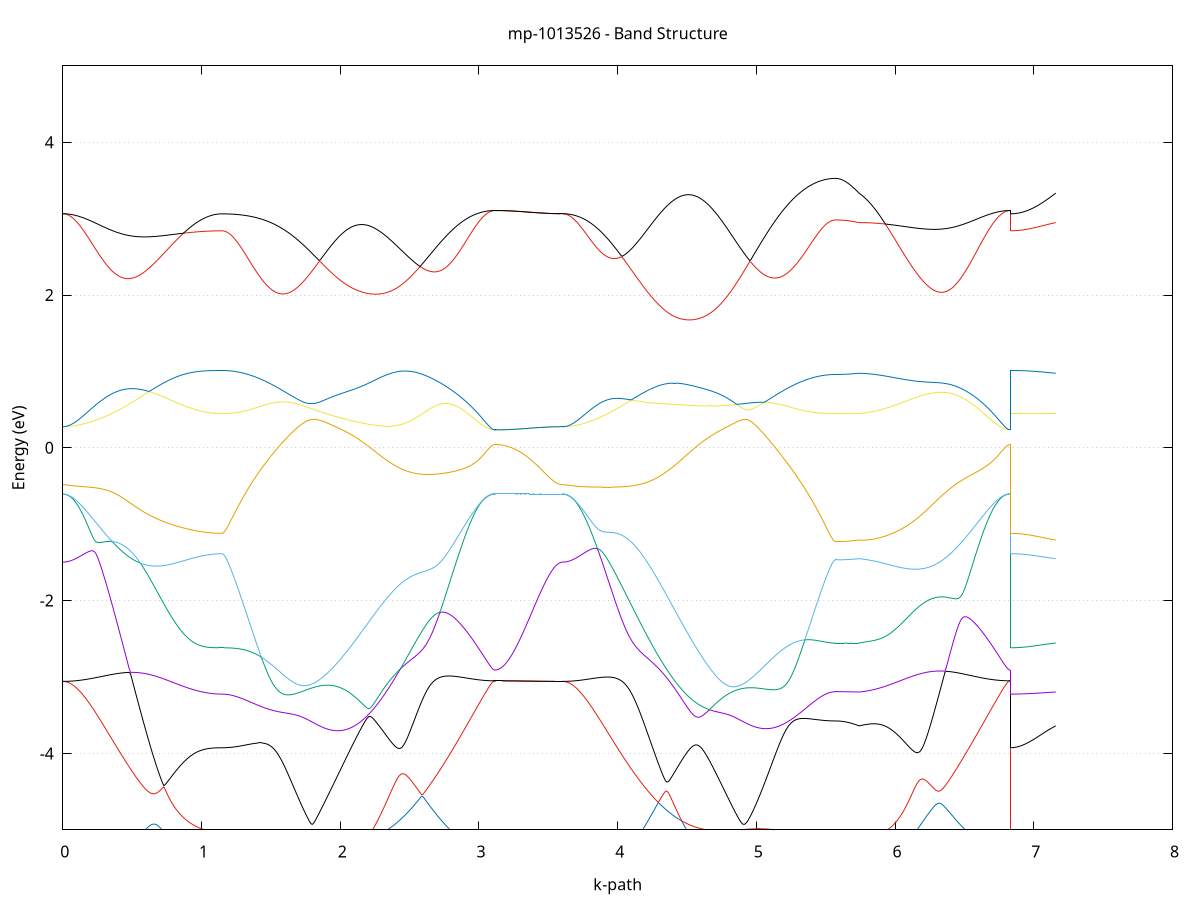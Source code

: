 set title 'mp-1013526 - Band Structure'
set xlabel 'k-path'
set ylabel 'Energy (eV)'
set grid y
set yrange [-5:5]
set terminal png size 800,600
set output 'mp-1013526_bands_gnuplot.png'
plot '-' using 1:2 with lines notitle, '-' using 1:2 with lines notitle, '-' using 1:2 with lines notitle, '-' using 1:2 with lines notitle, '-' using 1:2 with lines notitle, '-' using 1:2 with lines notitle, '-' using 1:2 with lines notitle, '-' using 1:2 with lines notitle, '-' using 1:2 with lines notitle, '-' using 1:2 with lines notitle, '-' using 1:2 with lines notitle, '-' using 1:2 with lines notitle, '-' using 1:2 with lines notitle, '-' using 1:2 with lines notitle, '-' using 1:2 with lines notitle, '-' using 1:2 with lines notitle, '-' using 1:2 with lines notitle, '-' using 1:2 with lines notitle, '-' using 1:2 with lines notitle, '-' using 1:2 with lines notitle, '-' using 1:2 with lines notitle, '-' using 1:2 with lines notitle, '-' using 1:2 with lines notitle, '-' using 1:2 with lines notitle, '-' using 1:2 with lines notitle, '-' using 1:2 with lines notitle, '-' using 1:2 with lines notitle, '-' using 1:2 with lines notitle, '-' using 1:2 with lines notitle, '-' using 1:2 with lines notitle, '-' using 1:2 with lines notitle, '-' using 1:2 with lines notitle, '-' using 1:2 with lines notitle, '-' using 1:2 with lines notitle, '-' using 1:2 with lines notitle, '-' using 1:2 with lines notitle, '-' using 1:2 with lines notitle, '-' using 1:2 with lines notitle, '-' using 1:2 with lines notitle, '-' using 1:2 with lines notitle, '-' using 1:2 with lines notitle, '-' using 1:2 with lines notitle, '-' using 1:2 with lines notitle, '-' using 1:2 with lines notitle, '-' using 1:2 with lines notitle, '-' using 1:2 with lines notitle, '-' using 1:2 with lines notitle, '-' using 1:2 with lines notitle, '-' using 1:2 with lines notitle, '-' using 1:2 with lines notitle, '-' using 1:2 with lines notitle, '-' using 1:2 with lines notitle, '-' using 1:2 with lines notitle, '-' using 1:2 with lines notitle, '-' using 1:2 with lines notitle, '-' using 1:2 with lines notitle, '-' using 1:2 with lines notitle, '-' using 1:2 with lines notitle, '-' using 1:2 with lines notitle, '-' using 1:2 with lines notitle, '-' using 1:2 with lines notitle, '-' using 1:2 with lines notitle, '-' using 1:2 with lines notitle, '-' using 1:2 with lines notitle
0.000000 -39.043936
0.009978 -39.043936
0.019956 -39.044036
0.029935 -39.044136
0.039913 -39.044336
0.049891 -39.044536
0.059869 -39.044836
0.069848 -39.045136
0.079826 -39.045536
0.089804 -39.045936
0.099782 -39.046436
0.109760 -39.046936
0.119739 -39.047536
0.129717 -39.048136
0.139695 -39.048836
0.149673 -39.049536
0.159652 -39.050336
0.169630 -39.051136
0.179608 -39.052036
0.189586 -39.052936
0.199565 -39.053936
0.209543 -39.054936
0.219521 -39.055936
0.229499 -39.057036
0.239477 -39.058136
0.249456 -39.059336
0.259434 -39.060536
0.269412 -39.061736
0.279390 -39.063036
0.289369 -39.064336
0.299347 -39.065736
0.309325 -39.067136
0.319303 -39.068536
0.329281 -39.069936
0.339260 -39.071436
0.349238 -39.072936
0.359216 -39.074536
0.369194 -39.076136
0.379173 -39.077736
0.389151 -39.079336
0.399129 -39.080936
0.409107 -39.082636
0.419085 -39.084336
0.429064 -39.086036
0.439042 -39.087736
0.449020 -39.089536
0.458998 -39.091236
0.468977 -39.093036
0.478955 -39.094836
0.488933 -39.096636
0.498911 -39.098536
0.508889 -39.100336
0.518868 -39.102136
0.528846 -39.104036
0.538824 -39.105836
0.548802 -39.107736
0.558781 -39.109536
0.568759 -39.111436
0.578737 -39.113236
0.588715 -39.115136
0.598694 -39.117036
0.608672 -39.118836
0.618650 -39.120736
0.628628 -39.122536
0.638606 -39.124336
0.648585 -39.126136
0.658563 -39.128036
0.668541 -39.129836
0.678519 -39.131536
0.688498 -39.133336
0.698476 -39.135136
0.708454 -39.136836
0.718432 -39.138536
0.728410 -39.140236
0.738389 -39.141936
0.748367 -39.143536
0.758345 -39.145236
0.768323 -39.146836
0.778302 -39.148336
0.788280 -39.149936
0.798258 -39.151436
0.808236 -39.152936
0.818214 -39.154436
0.828193 -39.155836
0.838171 -39.157236
0.848149 -39.158536
0.858127 -39.159936
0.868106 -39.161236
0.878084 -39.162436
0.888062 -39.163636
0.898040 -39.164836
0.908019 -39.166036
0.917997 -39.167136
0.927975 -39.168136
0.937953 -39.169136
0.947931 -39.170136
0.957910 -39.171136
0.967888 -39.171936
0.977866 -39.172836
0.987844 -39.173636
0.997823 -39.174336
1.007801 -39.175036
1.017779 -39.175736
1.027757 -39.176336
1.037735 -39.176936
1.047714 -39.177436
1.057692 -39.177936
1.067670 -39.178336
1.077648 -39.178736
1.087627 -39.179036
1.097605 -39.179336
1.107583 -39.179536
1.117561 -39.179736
1.127539 -39.179836
1.137518 -39.179936
1.147496 -39.179936
1.147496 -39.179936
1.157492 -39.179936
1.167488 -39.179936
1.177484 -39.179836
1.187480 -39.179736
1.197477 -39.179636
1.207473 -39.179536
1.217469 -39.179436
1.227465 -39.179236
1.237461 -39.179036
1.247457 -39.178836
1.257454 -39.178636
1.267450 -39.178336
1.277446 -39.178036
1.287442 -39.177736
1.297438 -39.177436
1.307434 -39.177136
1.317430 -39.176736
1.327427 -39.176336
1.337423 -39.175936
1.347419 -39.175536
1.357415 -39.175036
1.367411 -39.174636
1.377407 -39.174136
1.387403 -39.173636
1.397400 -39.173136
1.407396 -39.172536
1.417392 -39.172036
1.427388 -39.171436
1.437384 -39.170836
1.447380 -39.170236
1.457377 -39.169536
1.467373 -39.168936
1.477369 -39.168236
1.487365 -39.167536
1.497361 -39.166836
1.507357 -39.166136
1.517353 -39.165336
1.527350 -39.164636
1.537346 -39.163836
1.547342 -39.163036
1.557338 -39.162236
1.567334 -39.161436
1.577330 -39.160536
1.587326 -39.159736
1.597323 -39.158836
1.607319 -39.157936
1.617315 -39.157136
1.627311 -39.156136
1.637307 -39.155236
1.647303 -39.154336
1.657299 -39.153436
1.667296 -39.152436
1.677292 -39.151436
1.687288 -39.150536
1.697284 -39.149536
1.707280 -39.148536
1.717276 -39.147536
1.727273 -39.146536
1.737269 -39.145436
1.747265 -39.144436
1.757261 -39.143436
1.767257 -39.142336
1.777253 -39.141336
1.787249 -39.140236
1.797246 -39.139136
1.807242 -39.138936
1.817238 -39.139936
1.827234 -39.141036
1.837230 -39.142036
1.847226 -39.142936
1.857222 -39.143936
1.857222 -39.143936
1.867204 -39.144836
1.877186 -39.145636
1.887167 -39.146536
1.897149 -39.147336
1.907130 -39.148036
1.917112 -39.148836
1.927093 -39.149536
1.937075 -39.150136
1.947056 -39.150736
1.957038 -39.151336
1.967019 -39.151836
1.977001 -39.152336
1.986983 -39.152736
1.996964 -39.153136
2.006946 -39.153536
2.016927 -39.153836
2.026909 -39.154036
2.036890 -39.154336
2.046872 -39.154436
2.056853 -39.154636
2.066835 -39.154736
2.076817 -39.154736
2.086798 -39.154736
2.096780 -39.154636
2.106761 -39.154536
2.116743 -39.154336
2.126724 -39.154136
2.136706 -39.153936
2.146687 -39.153636
2.156669 -39.153236
2.166651 -39.152836
2.176632 -39.152436
2.186614 -39.151936
2.196595 -39.151436
2.206577 -39.150836
2.216558 -39.150236
2.226540 -39.149536
2.236521 -39.148836
2.246503 -39.148036
2.256484 -39.147236
2.266466 -39.146436
2.276448 -39.145536
2.286429 -39.144636
2.296411 -39.143636
2.306392 -39.142636
2.316374 -39.141536
2.326355 -39.140536
2.336337 -39.139336
2.346318 -39.138236
2.356300 -39.137036
2.366282 -39.135736
2.376263 -39.134536
2.386245 -39.133236
2.396226 -39.131836
2.406208 -39.130536
2.416189 -39.129136
2.426171 -39.127636
2.436152 -39.126236
2.446134 -39.124736
2.456115 -39.123236
2.466097 -39.121736
2.476079 -39.120236
2.486060 -39.118636
2.496042 -39.117036
2.506023 -39.115436
2.516005 -39.113836
2.525986 -39.112236
2.535968 -39.110636
2.545949 -39.108936
2.555931 -39.107236
2.565913 -39.105636
2.575894 -39.103936
2.585876 -39.102236
2.595857 -39.100536
2.605839 -39.098936
2.615820 -39.097236
2.625802 -39.095536
2.635783 -39.093836
2.645765 -39.092136
2.655747 -39.090536
2.665728 -39.088836
2.675710 -39.087136
2.685691 -39.085536
2.695673 -39.083936
2.705654 -39.082236
2.715636 -39.080636
2.725617 -39.079136
2.735599 -39.077536
2.745580 -39.075936
2.755562 -39.074436
2.765544 -39.072936
2.775525 -39.071436
2.785507 -39.070036
2.795488 -39.068536
2.805470 -39.067136
2.815451 -39.065836
2.825433 -39.064436
2.835414 -39.063136
2.845396 -39.061936
2.855378 -39.060636
2.865359 -39.059436
2.875341 -39.058336
2.885322 -39.057136
2.895304 -39.056136
2.905285 -39.055036
2.915267 -39.054036
2.925248 -39.053036
2.935230 -39.052136
2.945212 -39.051336
2.955193 -39.050436
2.965175 -39.049736
2.975156 -39.048936
2.985138 -39.048236
2.995119 -39.047636
3.005101 -39.047036
3.015082 -39.046536
3.025064 -39.046036
3.035045 -39.045536
3.045027 -39.045136
3.055009 -39.044836
3.064990 -39.044536
3.074972 -39.044336
3.084953 -39.044136
3.094935 -39.044036
3.104916 -39.043936
3.114898 -39.043836
3.114898 -39.043836
3.124869 -39.043836
3.134840 -39.043836
3.144811 -39.043836
3.154782 -39.043836
3.164753 -39.043836
3.174724 -39.043836
3.184695 -39.043836
3.194666 -39.043936
3.204637 -39.043936
3.214608 -39.043936
3.224579 -39.043936
3.234550 -39.043936
3.244521 -39.043936
3.254492 -39.043936
3.264463 -39.043936
3.274434 -39.043936
3.284405 -39.043936
3.294377 -39.043836
3.304348 -39.043836
3.314319 -39.043836
3.324290 -39.043836
3.334261 -39.043836
3.344232 -39.043836
3.354203 -39.043836
3.364174 -39.043836
3.374145 -39.043836
3.384116 -39.043836
3.394087 -39.043836
3.404058 -39.043836
3.414029 -39.043836
3.424000 -39.043936
3.433971 -39.043936
3.443942 -39.043936
3.453913 -39.043936
3.463884 -39.043836
3.473855 -39.043836
3.483826 -39.043936
3.493797 -39.043936
3.503768 -39.043936
3.513739 -39.043936
3.523710 -39.043936
3.533681 -39.043836
3.543652 -39.043836
3.553623 -39.043936
3.563594 -39.043936
3.573565 -39.043936
3.583537 -39.043936
3.593508 -39.043936
3.603479 -39.043936
3.603479 -39.043936
3.613468 -39.043936
3.623457 -39.044036
3.633446 -39.044136
3.643436 -39.044336
3.653425 -39.044536
3.663414 -39.044836
3.673404 -39.045136
3.683393 -39.045536
3.693382 -39.046036
3.703371 -39.046536
3.713361 -39.047036
3.723350 -39.047636
3.733339 -39.048236
3.743329 -39.048936
3.753318 -39.049736
3.763307 -39.050436
3.773296 -39.051336
3.783286 -39.052136
3.793275 -39.053136
3.803264 -39.054036
3.813254 -39.055036
3.823243 -39.056136
3.833232 -39.057236
3.843221 -39.058336
3.853211 -39.059436
3.863200 -39.060636
3.873189 -39.061936
3.883179 -39.063236
3.893168 -39.064536
3.903157 -39.065836
3.913146 -39.067236
3.923136 -39.068636
3.933125 -39.070036
3.943114 -39.071536
3.953104 -39.073036
3.963093 -39.074536
3.973082 -39.076036
3.983071 -39.077536
3.993061 -39.079136
4.003050 -39.080736
4.013039 -39.082336
4.023029 -39.083936
4.033018 -39.085636
4.043007 -39.087236
4.052996 -39.088936
4.062986 -39.090536
4.072975 -39.092236
4.082964 -39.093936
4.092954 -39.095636
4.102943 -39.097236
4.112932 -39.098936
4.122921 -39.100636
4.132911 -39.102336
4.142900 -39.104036
4.152889 -39.105736
4.162879 -39.107336
4.172868 -39.109036
4.182857 -39.110636
4.192846 -39.112336
4.202836 -39.113936
4.212825 -39.115536
4.222814 -39.117136
4.232804 -39.118736
4.242793 -39.120236
4.252782 -39.121836
4.262771 -39.123336
4.272761 -39.124836
4.282750 -39.126336
4.292739 -39.127736
4.302729 -39.129136
4.312718 -39.130536
4.322707 -39.131936
4.332696 -39.133236
4.342686 -39.134536
4.352675 -39.135836
4.362664 -39.137036
4.372654 -39.138236
4.382643 -39.139436
4.392632 -39.140536
4.402621 -39.141636
4.412611 -39.142736
4.422600 -39.143736
4.432589 -39.144636
4.442579 -39.145636
4.452568 -39.146536
4.462557 -39.147336
4.472546 -39.148136
4.482536 -39.148836
4.492525 -39.149636
4.502514 -39.150236
4.512504 -39.150836
4.522493 -39.151436
4.532482 -39.152036
4.542471 -39.152436
4.552461 -39.152936
4.562450 -39.153336
4.572439 -39.153636
4.582429 -39.153936
4.592418 -39.154136
4.602407 -39.154336
4.612396 -39.154536
4.622386 -39.154636
4.632375 -39.154736
4.642364 -39.154736
4.652354 -39.154636
4.662343 -39.154636
4.672332 -39.154436
4.682321 -39.154236
4.692311 -39.154036
4.702300 -39.153836
4.712289 -39.153436
4.722279 -39.153136
4.732268 -39.152736
4.742257 -39.152236
4.752246 -39.151836
4.762236 -39.151236
4.772225 -39.150636
4.782214 -39.150036
4.792204 -39.149436
4.802193 -39.148736
4.812182 -39.148036
4.822171 -39.147236
4.832161 -39.146436
4.842150 -39.145636
4.852139 -39.144736
4.862129 -39.143836
4.872118 -39.142836
4.882107 -39.141936
4.892096 -39.140936
4.902086 -39.139936
4.912075 -39.138836
4.922064 -39.139236
4.932054 -39.140336
4.942043 -39.141436
4.942043 -39.141436
4.952024 -39.142436
4.962006 -39.143536
4.971987 -39.144536
4.981969 -39.145536
4.991951 -39.146536
5.001932 -39.147636
5.011914 -39.148636
5.021895 -39.149636
5.031877 -39.150536
5.041858 -39.151536
5.051840 -39.152536
5.061821 -39.153436
5.071803 -39.154436
5.081785 -39.155336
5.091766 -39.156236
5.101748 -39.157136
5.111729 -39.158036
5.121711 -39.158936
5.131692 -39.159736
5.141674 -39.160636
5.151655 -39.161436
5.161637 -39.162236
5.171619 -39.163036
5.181600 -39.163836
5.191582 -39.164636
5.201563 -39.165436
5.211545 -39.166136
5.221526 -39.166836
5.231508 -39.167536
5.241489 -39.168236
5.251471 -39.168936
5.261452 -39.169536
5.271434 -39.170236
5.281416 -39.170836
5.291397 -39.171436
5.301379 -39.172036
5.311360 -39.172536
5.321342 -39.173136
5.331323 -39.173636
5.341305 -39.174136
5.351286 -39.174636
5.361268 -39.175136
5.371250 -39.175536
5.381231 -39.175936
5.391213 -39.176336
5.401194 -39.176736
5.411176 -39.177136
5.421157 -39.177436
5.431139 -39.177736
5.441120 -39.178036
5.451102 -39.178336
5.461083 -39.178636
5.471065 -39.178836
5.481047 -39.179036
5.491028 -39.179236
5.501010 -39.179436
5.510991 -39.179536
5.520973 -39.179636
5.530954 -39.179736
5.540936 -39.179836
5.550917 -39.179936
5.560899 -39.179936
5.570881 -39.179936
5.570881 -39.179936
5.580847 -39.179936
5.590813 -39.179936
5.600779 -39.179936
5.610745 -39.179936
5.620711 -39.179936
5.630677 -39.179836
5.640643 -39.179836
5.650609 -39.179836
5.660576 -39.179836
5.670542 -39.179736
5.680508 -39.179736
5.690474 -39.179636
5.700440 -39.179636
5.710406 -39.179536
5.720372 -39.179536
5.730338 -39.179436
5.740304 -39.179336
5.740304 -39.179336
5.750297 -39.179136
5.760289 -39.178836
5.770282 -39.178436
5.780274 -39.178036
5.790267 -39.177536
5.800259 -39.177036
5.810252 -39.176436
5.820244 -39.175836
5.830237 -39.175236
5.840229 -39.174536
5.850222 -39.173736
5.860214 -39.172936
5.870207 -39.172036
5.880199 -39.171236
5.890191 -39.170236
5.900184 -39.169236
5.910176 -39.168236
5.920169 -39.167136
5.930161 -39.166036
5.940154 -39.164936
5.950146 -39.163736
5.960139 -39.162436
5.970131 -39.161236
5.980124 -39.159936
5.990116 -39.158536
6.000109 -39.157136
6.010101 -39.155736
6.020094 -39.154336
6.030086 -39.152836
6.040078 -39.151336
6.050071 -39.149736
6.060063 -39.148236
6.070056 -39.146636
6.080048 -39.145036
6.090041 -39.143336
6.100033 -39.141636
6.110026 -39.139936
6.120018 -39.138236
6.130011 -39.136536
6.140003 -39.134736
6.149996 -39.132936
6.159988 -39.131136
6.169981 -39.129336
6.179973 -39.127536
6.189965 -39.125736
6.199958 -39.123836
6.209950 -39.122036
6.219943 -39.120136
6.229935 -39.118236
6.239928 -39.116436
6.249920 -39.114536
6.259913 -39.112636
6.269905 -39.110736
6.279898 -39.108936
6.289890 -39.107036
6.299883 -39.105136
6.309875 -39.103236
6.319868 -39.101436
6.329860 -39.099536
6.339852 -39.097736
6.349845 -39.095836
6.359837 -39.094036
6.369830 -39.092236
6.379822 -39.090436
6.389815 -39.088636
6.399807 -39.086936
6.409800 -39.085136
6.419792 -39.083436
6.429785 -39.081736
6.439777 -39.080036
6.449770 -39.078436
6.459762 -39.076736
6.469755 -39.075136
6.479747 -39.073636
6.489739 -39.072036
6.499732 -39.070536
6.509724 -39.069036
6.519717 -39.067636
6.529709 -39.066236
6.539702 -39.064836
6.549694 -39.063436
6.559687 -39.062136
6.569679 -39.060936
6.579672 -39.059636
6.589664 -39.058436
6.599657 -39.057336
6.609649 -39.056236
6.619642 -39.055136
6.629634 -39.054136
6.639626 -39.053136
6.649619 -39.052236
6.659611 -39.051336
6.669604 -39.050536
6.679596 -39.049736
6.689589 -39.048936
6.699581 -39.048236
6.709574 -39.047636
6.719566 -39.047036
6.729559 -39.046536
6.739551 -39.046036
6.749544 -39.045536
6.759536 -39.045136
6.769529 -39.044836
6.779521 -39.044536
6.789513 -39.044336
6.799506 -39.044136
6.809498 -39.044036
6.819491 -39.043936
6.829483 -39.043836
6.829483 -39.179936
6.839455 -39.179936
6.849426 -39.179936
6.859397 -39.179936
6.869368 -39.179936
6.879340 -39.179936
6.889311 -39.179936
6.899282 -39.179936
6.909253 -39.179936
6.919225 -39.179936
6.929196 -39.179936
6.939167 -39.179836
6.949138 -39.179836
6.959110 -39.179836
6.969081 -39.179836
6.979052 -39.179836
6.989023 -39.179836
6.998995 -39.179836
7.008966 -39.179736
7.018937 -39.179736
7.028908 -39.179736
7.038880 -39.179736
7.048851 -39.179736
7.058822 -39.179636
7.068793 -39.179636
7.078765 -39.179636
7.088736 -39.179636
7.098707 -39.179536
7.108678 -39.179536
7.118650 -39.179536
7.128621 -39.179436
7.138592 -39.179436
7.148563 -39.179436
7.158535 -39.179336
e
0.000000 -39.043936
0.009978 -39.043936
0.019956 -39.043936
0.029935 -39.043936
0.039913 -39.043936
0.049891 -39.044036
0.059869 -39.044136
0.069848 -39.044136
0.079826 -39.044236
0.089804 -39.044336
0.099782 -39.044436
0.109760 -39.044636
0.119739 -39.044736
0.129717 -39.044936
0.139695 -39.045036
0.149673 -39.045236
0.159652 -39.045436
0.169630 -39.045536
0.179608 -39.045736
0.189586 -39.046036
0.199565 -39.046236
0.209543 -39.046436
0.219521 -39.046736
0.229499 -39.046936
0.239477 -39.047236
0.249456 -39.047436
0.259434 -39.047736
0.269412 -39.048036
0.279390 -39.048336
0.289369 -39.048636
0.299347 -39.048936
0.309325 -39.049336
0.319303 -39.049636
0.329281 -39.049936
0.339260 -39.050336
0.349238 -39.050636
0.359216 -39.051036
0.369194 -39.051436
0.379173 -39.051736
0.389151 -39.052136
0.399129 -39.052536
0.409107 -39.052936
0.419085 -39.053336
0.429064 -39.053736
0.439042 -39.054136
0.449020 -39.054536
0.458998 -39.054936
0.468977 -39.055336
0.478955 -39.055836
0.488933 -39.056236
0.498911 -39.056636
0.508889 -39.057036
0.518868 -39.057536
0.528846 -39.057936
0.538824 -39.058336
0.548802 -39.058836
0.558781 -39.059236
0.568759 -39.059636
0.578737 -39.060136
0.588715 -39.060536
0.598694 -39.061036
0.608672 -39.061436
0.618650 -39.061836
0.628628 -39.062336
0.638606 -39.062736
0.648585 -39.063136
0.658563 -39.063536
0.668541 -39.064036
0.678519 -39.064436
0.688498 -39.064836
0.698476 -39.065236
0.708454 -39.065636
0.718432 -39.066036
0.728410 -39.066436
0.738389 -39.066836
0.748367 -39.067236
0.758345 -39.067636
0.768323 -39.068036
0.778302 -39.068436
0.788280 -39.068736
0.798258 -39.069136
0.808236 -39.069436
0.818214 -39.069836
0.828193 -39.070136
0.838171 -39.070436
0.848149 -39.070836
0.858127 -39.071136
0.868106 -39.071436
0.878084 -39.071736
0.888062 -39.072036
0.898040 -39.072336
0.908019 -39.072536
0.917997 -39.072836
0.927975 -39.073036
0.937953 -39.073336
0.947931 -39.073536
0.957910 -39.073736
0.967888 -39.073936
0.977866 -39.074136
0.987844 -39.074336
0.997823 -39.074536
1.007801 -39.074736
1.017779 -39.074836
1.027757 -39.075036
1.037735 -39.075136
1.047714 -39.075236
1.057692 -39.075436
1.067670 -39.075536
1.077648 -39.075636
1.087627 -39.075636
1.097605 -39.075736
1.107583 -39.075736
1.117561 -39.075836
1.127539 -39.075836
1.137518 -39.075836
1.147496 -39.075836
1.147496 -39.075836
1.157492 -39.075936
1.167488 -39.075936
1.177484 -39.076036
1.187480 -39.076236
1.197477 -39.076436
1.207473 -39.076636
1.217469 -39.076936
1.227465 -39.077236
1.237461 -39.077636
1.247457 -39.078036
1.257454 -39.078536
1.267450 -39.079036
1.277446 -39.079536
1.287442 -39.080136
1.297438 -39.080736
1.307434 -39.081336
1.317430 -39.082036
1.327427 -39.082836
1.337423 -39.083536
1.347419 -39.084336
1.357415 -39.085236
1.367411 -39.086036
1.377407 -39.086936
1.387403 -39.087936
1.397400 -39.088836
1.407396 -39.089836
1.417392 -39.090936
1.427388 -39.091936
1.437384 -39.093036
1.447380 -39.094136
1.457377 -39.095236
1.467373 -39.096436
1.477369 -39.097536
1.487365 -39.098736
1.497361 -39.099936
1.507357 -39.101236
1.517353 -39.102436
1.527350 -39.103736
1.537346 -39.104936
1.547342 -39.106236
1.557338 -39.107536
1.567334 -39.108836
1.577330 -39.110136
1.587326 -39.111436
1.597323 -39.112736
1.607319 -39.114136
1.617315 -39.115436
1.627311 -39.116736
1.637307 -39.118036
1.647303 -39.119336
1.657299 -39.120736
1.667296 -39.122036
1.677292 -39.123336
1.687288 -39.124636
1.697284 -39.125936
1.707280 -39.127136
1.717276 -39.128436
1.727273 -39.129636
1.737269 -39.130836
1.747265 -39.132136
1.757261 -39.133236
1.767257 -39.134436
1.777253 -39.135636
1.787249 -39.136736
1.797246 -39.137836
1.807242 -39.138036
1.817238 -39.137036
1.827234 -39.135936
1.837230 -39.134836
1.847226 -39.133736
1.857222 -39.132636
1.857222 -39.132636
1.867204 -39.131536
1.877186 -39.130436
1.887167 -39.129336
1.897149 -39.128136
1.907130 -39.127036
1.917112 -39.125936
1.927093 -39.124836
1.937075 -39.123736
1.947056 -39.122536
1.957038 -39.121436
1.967019 -39.120336
1.977001 -39.119236
1.986983 -39.118036
1.996964 -39.116936
2.006946 -39.115836
2.016927 -39.114736
2.026909 -39.113536
2.036890 -39.112436
2.046872 -39.111336
2.056853 -39.110236
2.066835 -39.109136
2.076817 -39.108036
2.086798 -39.106936
2.096780 -39.105836
2.106761 -39.104736
2.116743 -39.103636
2.126724 -39.102536
2.136706 -39.101436
2.146687 -39.100336
2.156669 -39.099236
2.166651 -39.098236
2.176632 -39.097136
2.186614 -39.096136
2.196595 -39.095036
2.206577 -39.094036
2.216558 -39.092936
2.226540 -39.091936
2.236521 -39.090936
2.246503 -39.089936
2.256484 -39.088936
2.266466 -39.087936
2.276448 -39.086936
2.286429 -39.085936
2.296411 -39.084936
2.306392 -39.084036
2.316374 -39.083036
2.326355 -39.082136
2.336337 -39.081136
2.346318 -39.080236
2.356300 -39.079336
2.366282 -39.078436
2.376263 -39.077536
2.386245 -39.076636
2.396226 -39.075736
2.406208 -39.074836
2.416189 -39.074036
2.426171 -39.073136
2.436152 -39.072336
2.446134 -39.071536
2.456115 -39.070736
2.466097 -39.069936
2.476079 -39.069136
2.486060 -39.068336
2.496042 -39.067536
2.506023 -39.066836
2.516005 -39.066036
2.525986 -39.065336
2.535968 -39.064636
2.545949 -39.063936
2.555931 -39.063236
2.565913 -39.062536
2.575894 -39.061836
2.585876 -39.061236
2.595857 -39.060536
2.605839 -39.059936
2.615820 -39.059336
2.625802 -39.058736
2.635783 -39.058136
2.645765 -39.057536
2.655747 -39.056936
2.665728 -39.056336
2.675710 -39.055836
2.685691 -39.055236
2.695673 -39.054736
2.705654 -39.054236
2.715636 -39.053736
2.725617 -39.053236
2.735599 -39.052736
2.745580 -39.052336
2.755562 -39.051836
2.765544 -39.051436
2.775525 -39.051036
2.785507 -39.050536
2.795488 -39.050136
2.805470 -39.049836
2.815451 -39.049436
2.825433 -39.049036
2.835414 -39.048736
2.845396 -39.048336
2.855378 -39.048036
2.865359 -39.047736
2.875341 -39.047436
2.885322 -39.047136
2.895304 -39.046836
2.905285 -39.046636
2.915267 -39.046336
2.925248 -39.046136
2.935230 -39.045836
2.945212 -39.045636
2.955193 -39.045436
2.965175 -39.045236
2.975156 -39.045036
2.985138 -39.044936
2.995119 -39.044736
3.005101 -39.044636
3.015082 -39.044536
3.025064 -39.044336
3.035045 -39.044236
3.045027 -39.044136
3.055009 -39.044136
3.064990 -39.044036
3.074972 -39.043936
3.084953 -39.043936
3.094935 -39.043936
3.104916 -39.043936
3.114898 -39.043836
3.114898 -39.043836
3.124869 -39.043836
3.134840 -39.043836
3.144811 -39.043836
3.154782 -39.043836
3.164753 -39.043836
3.174724 -39.043836
3.184695 -39.043836
3.194666 -39.043936
3.204637 -39.043936
3.214608 -39.043936
3.224579 -39.043936
3.234550 -39.043936
3.244521 -39.043936
3.254492 -39.043936
3.264463 -39.043936
3.274434 -39.043936
3.284405 -39.043936
3.294377 -39.043836
3.304348 -39.043836
3.314319 -39.043836
3.324290 -39.043836
3.334261 -39.043836
3.344232 -39.043836
3.354203 -39.043836
3.364174 -39.043836
3.374145 -39.043836
3.384116 -39.043836
3.394087 -39.043836
3.404058 -39.043836
3.414029 -39.043836
3.424000 -39.043936
3.433971 -39.043936
3.443942 -39.043936
3.453913 -39.043936
3.463884 -39.043836
3.473855 -39.043836
3.483826 -39.043936
3.493797 -39.043936
3.503768 -39.043936
3.513739 -39.043936
3.523710 -39.043936
3.533681 -39.043836
3.543652 -39.043836
3.553623 -39.043836
3.563594 -39.043836
3.573565 -39.043836
3.583537 -39.043836
3.593508 -39.043936
3.603479 -39.043936
3.603479 -39.043936
3.613468 -39.043936
3.623457 -39.043936
3.633446 -39.043936
3.643436 -39.043936
3.653425 -39.044036
3.663414 -39.044136
3.673404 -39.044136
3.683393 -39.044236
3.693382 -39.044336
3.703371 -39.044536
3.713361 -39.044636
3.723350 -39.044736
3.733339 -39.044936
3.743329 -39.045036
3.753318 -39.045236
3.763307 -39.045436
3.773296 -39.045636
3.783286 -39.045836
3.793275 -39.046136
3.803264 -39.046336
3.813254 -39.046636
3.823243 -39.046836
3.833232 -39.047136
3.843221 -39.047436
3.853211 -39.047736
3.863200 -39.048036
3.873189 -39.048336
3.883179 -39.048736
3.893168 -39.049036
3.903157 -39.049436
3.913146 -39.049836
3.923136 -39.050136
3.933125 -39.050536
3.943114 -39.051036
3.953104 -39.051436
3.963093 -39.051836
3.973082 -39.052336
3.983071 -39.052836
3.993061 -39.053236
4.003050 -39.053736
4.013039 -39.054236
4.023029 -39.054736
4.033018 -39.055336
4.043007 -39.055836
4.052996 -39.056436
4.062986 -39.056936
4.072975 -39.057536
4.082964 -39.058136
4.092954 -39.058736
4.102943 -39.059336
4.112932 -39.059936
4.122921 -39.060636
4.132911 -39.061236
4.142900 -39.061936
4.152889 -39.062536
4.162879 -39.063236
4.172868 -39.063936
4.182857 -39.064636
4.192846 -39.065436
4.202836 -39.066136
4.212825 -39.066836
4.222814 -39.067636
4.232804 -39.068436
4.242793 -39.069136
4.252782 -39.069936
4.262771 -39.070736
4.272761 -39.071536
4.282750 -39.072436
4.292739 -39.073236
4.302729 -39.074036
4.312718 -39.074936
4.322707 -39.075836
4.332696 -39.076736
4.342686 -39.077536
4.352675 -39.078436
4.362664 -39.079336
4.372654 -39.080336
4.382643 -39.081236
4.392632 -39.082136
4.402621 -39.083136
4.412611 -39.084036
4.422600 -39.085036
4.432589 -39.086036
4.442579 -39.086936
4.452568 -39.087936
4.462557 -39.088936
4.472546 -39.089936
4.482536 -39.091036
4.492525 -39.092036
4.502514 -39.093036
4.512504 -39.094036
4.522493 -39.095136
4.532482 -39.096136
4.542471 -39.097236
4.552461 -39.098236
4.562450 -39.099336
4.572439 -39.100436
4.582429 -39.101536
4.592418 -39.102536
4.602407 -39.103636
4.612396 -39.104736
4.622386 -39.105836
4.632375 -39.106936
4.642364 -39.108036
4.652354 -39.109236
4.662343 -39.110336
4.672332 -39.111436
4.682321 -39.112536
4.692311 -39.113636
4.702300 -39.114736
4.712289 -39.115936
4.722279 -39.117036
4.732268 -39.118136
4.742257 -39.119336
4.752246 -39.120436
4.762236 -39.121536
4.772225 -39.122636
4.782214 -39.123836
4.792204 -39.124936
4.802193 -39.126036
4.812182 -39.127136
4.822171 -39.128236
4.832161 -39.129436
4.842150 -39.130536
4.852139 -39.131636
4.862129 -39.132736
4.872118 -39.133836
4.882107 -39.134936
4.892096 -39.136036
4.902086 -39.137136
4.912075 -39.138236
4.922064 -39.137736
4.932054 -39.136636
4.942043 -39.135536
4.942043 -39.135536
4.952024 -39.134336
4.962006 -39.133236
4.971987 -39.132036
4.981969 -39.130736
4.991951 -39.129536
5.001932 -39.128336
5.011914 -39.127036
5.021895 -39.125736
5.031877 -39.124536
5.041858 -39.123236
5.051840 -39.121936
5.061821 -39.120636
5.071803 -39.119336
5.081785 -39.117936
5.091766 -39.116636
5.101748 -39.115336
5.111729 -39.114036
5.121711 -39.112636
5.131692 -39.111336
5.141674 -39.110036
5.151655 -39.108736
5.161637 -39.107436
5.171619 -39.106136
5.181600 -39.104836
5.191582 -39.103636
5.201563 -39.102336
5.211545 -39.101136
5.221526 -39.099936
5.231508 -39.098736
5.241489 -39.097536
5.251471 -39.096336
5.261452 -39.095236
5.271434 -39.094036
5.281416 -39.092936
5.291397 -39.091936
5.301379 -39.090836
5.311360 -39.089836
5.321342 -39.088836
5.331323 -39.087836
5.341305 -39.086936
5.351286 -39.086036
5.361268 -39.085236
5.371250 -39.084336
5.381231 -39.083536
5.391213 -39.082836
5.401194 -39.082036
5.411176 -39.081336
5.421157 -39.080736
5.431139 -39.080136
5.441120 -39.079536
5.451102 -39.079036
5.461083 -39.078536
5.471065 -39.078036
5.481047 -39.077636
5.491028 -39.077236
5.501010 -39.076936
5.510991 -39.076636
5.520973 -39.076436
5.530954 -39.076236
5.540936 -39.076036
5.550917 -39.075936
5.560899 -39.075936
5.570881 -39.075836
5.570881 -39.075836
5.580847 -39.075836
5.590813 -39.075836
5.600779 -39.075836
5.610745 -39.075836
5.620711 -39.075836
5.630677 -39.075836
5.640643 -39.075836
5.650609 -39.075836
5.660576 -39.075836
5.670542 -39.075836
5.680508 -39.075836
5.690474 -39.075836
5.700440 -39.075836
5.710406 -39.075836
5.720372 -39.075736
5.730338 -39.075736
5.740304 -39.075736
5.740304 -39.075736
5.750297 -39.075736
5.760289 -39.075636
5.770282 -39.075536
5.780274 -39.075436
5.790267 -39.075336
5.800259 -39.075236
5.810252 -39.075036
5.820244 -39.074936
5.830237 -39.074736
5.840229 -39.074636
5.850222 -39.074436
5.860214 -39.074236
5.870207 -39.074036
5.880199 -39.073836
5.890191 -39.073536
5.900184 -39.073336
5.910176 -39.073136
5.920169 -39.072836
5.930161 -39.072636
5.940154 -39.072336
5.950146 -39.072036
5.960139 -39.071736
5.970131 -39.071436
5.980124 -39.071136
5.990116 -39.070836
6.000109 -39.070436
6.010101 -39.070136
6.020094 -39.069836
6.030086 -39.069436
6.040078 -39.069136
6.050071 -39.068736
6.060063 -39.068336
6.070056 -39.067936
6.080048 -39.067636
6.090041 -39.067236
6.100033 -39.066836
6.110026 -39.066436
6.120018 -39.066036
6.130011 -39.065636
6.140003 -39.065136
6.149996 -39.064736
6.159988 -39.064336
6.169981 -39.063936
6.179973 -39.063436
6.189965 -39.063036
6.199958 -39.062636
6.209950 -39.062136
6.219943 -39.061736
6.229935 -39.061336
6.239928 -39.060836
6.249920 -39.060436
6.259913 -39.059936
6.269905 -39.059536
6.279898 -39.059136
6.289890 -39.058636
6.299883 -39.058236
6.309875 -39.057736
6.319868 -39.057336
6.329860 -39.056936
6.339852 -39.056436
6.349845 -39.056036
6.359837 -39.055636
6.369830 -39.055236
6.379822 -39.054736
6.389815 -39.054336
6.399807 -39.053936
6.409800 -39.053536
6.419792 -39.053136
6.429785 -39.052736
6.439777 -39.052336
6.449770 -39.051936
6.459762 -39.051536
6.469755 -39.051236
6.479747 -39.050836
6.489739 -39.050436
6.499732 -39.050136
6.509724 -39.049736
6.519717 -39.049436
6.529709 -39.049136
6.539702 -39.048736
6.549694 -39.048436
6.559687 -39.048136
6.569679 -39.047836
6.579672 -39.047536
6.589664 -39.047336
6.599657 -39.047036
6.609649 -39.046736
6.619642 -39.046536
6.629634 -39.046236
6.639626 -39.046036
6.649619 -39.045836
6.659611 -39.045636
6.669604 -39.045436
6.679596 -39.045236
6.689589 -39.045036
6.699581 -39.044936
6.709574 -39.044736
6.719566 -39.044636
6.729559 -39.044536
6.739551 -39.044336
6.749544 -39.044236
6.759536 -39.044136
6.769529 -39.044136
6.779521 -39.044036
6.789513 -39.043936
6.799506 -39.043936
6.809498 -39.043936
6.819491 -39.043936
6.829483 -39.043836
6.829483 -39.075836
6.839455 -39.075836
6.849426 -39.075836
6.859397 -39.075836
6.869368 -39.075836
6.879340 -39.075836
6.889311 -39.075836
6.899282 -39.075836
6.909253 -39.075836
6.919225 -39.075836
6.929196 -39.075836
6.939167 -39.075836
6.949138 -39.075836
6.959110 -39.075836
6.969081 -39.075836
6.979052 -39.075836
6.989023 -39.075836
6.998995 -39.075836
7.008966 -39.075836
7.018937 -39.075836
7.028908 -39.075836
7.038880 -39.075836
7.048851 -39.075836
7.058822 -39.075836
7.068793 -39.075836
7.078765 -39.075836
7.088736 -39.075836
7.098707 -39.075836
7.108678 -39.075736
7.118650 -39.075736
7.128621 -39.075736
7.138592 -39.075736
7.148563 -39.075736
7.158535 -39.075736
e
0.000000 -38.999336
0.009978 -38.999336
0.019956 -38.999336
0.029935 -38.999336
0.039913 -38.999236
0.049891 -38.999236
0.059869 -38.999236
0.069848 -38.999136
0.079826 -38.999036
0.089804 -38.998936
0.099782 -38.998836
0.109760 -38.998736
0.119739 -38.998636
0.129717 -38.998536
0.139695 -38.998436
0.149673 -38.998336
0.159652 -38.998136
0.169630 -38.998036
0.179608 -38.997836
0.189586 -38.997636
0.199565 -38.997436
0.209543 -38.997336
0.219521 -38.997136
0.229499 -38.996936
0.239477 -38.996636
0.249456 -38.996436
0.259434 -38.996236
0.269412 -38.996036
0.279390 -38.995736
0.289369 -38.995536
0.299347 -38.995236
0.309325 -38.995036
0.319303 -38.994736
0.329281 -38.994436
0.339260 -38.994236
0.349238 -38.993936
0.359216 -38.993636
0.369194 -38.993336
0.379173 -38.993036
0.389151 -38.992736
0.399129 -38.992436
0.409107 -38.992036
0.419085 -38.991736
0.429064 -38.991436
0.439042 -38.991136
0.449020 -38.990736
0.458998 -38.990436
0.468977 -38.990136
0.478955 -38.989736
0.488933 -38.989436
0.498911 -38.989036
0.508889 -38.988736
0.518868 -38.988336
0.528846 -38.988036
0.538824 -38.987636
0.548802 -38.987336
0.558781 -38.986936
0.568759 -38.986636
0.578737 -38.986236
0.588715 -38.985936
0.598694 -38.985536
0.608672 -38.985236
0.618650 -38.984836
0.628628 -38.984536
0.638606 -38.984136
0.648585 -38.983836
0.658563 -38.983436
0.668541 -38.983136
0.678519 -38.982736
0.688498 -38.982436
0.698476 -38.982136
0.708454 -38.981736
0.718432 -38.981436
0.728410 -38.981136
0.738389 -38.980836
0.748367 -38.980536
0.758345 -38.980136
0.768323 -38.979836
0.778302 -38.979536
0.788280 -38.979236
0.798258 -38.978936
0.808236 -38.978736
0.818214 -38.978436
0.828193 -38.978136
0.838171 -38.977836
0.848149 -38.977636
0.858127 -38.977336
0.868106 -38.977136
0.878084 -38.976836
0.888062 -38.976636
0.898040 -38.976436
0.908019 -38.976136
0.917997 -38.975936
0.927975 -38.975736
0.937953 -38.975536
0.947931 -38.975336
0.957910 -38.975236
0.967888 -38.975036
0.977866 -38.974836
0.987844 -38.974736
0.997823 -38.974536
1.007801 -38.974436
1.017779 -38.974336
1.027757 -38.974136
1.037735 -38.974036
1.047714 -38.973936
1.057692 -38.973836
1.067670 -38.973836
1.077648 -38.973736
1.087627 -38.973636
1.097605 -38.973636
1.107583 -38.973536
1.117561 -38.973536
1.127539 -38.973536
1.137518 -38.973536
1.147496 -38.973436
1.147496 -38.973436
1.157492 -38.973536
1.167488 -38.973436
1.177484 -38.973436
1.187480 -38.973436
1.197477 -38.973436
1.207473 -38.973436
1.217469 -38.973436
1.227465 -38.973436
1.237461 -38.973336
1.247457 -38.973336
1.257454 -38.973336
1.267450 -38.973236
1.277446 -38.973236
1.287442 -38.973136
1.297438 -38.973136
1.307434 -38.973136
1.317430 -38.973036
1.327427 -38.973036
1.337423 -38.972936
1.347419 -38.972936
1.357415 -38.972836
1.367411 -38.972736
1.377407 -38.972736
1.387403 -38.972636
1.397400 -38.972536
1.407396 -38.972536
1.417392 -38.972436
1.427388 -38.972336
1.437384 -38.972336
1.447380 -38.972236
1.457377 -38.972136
1.467373 -38.972136
1.477369 -38.972036
1.487365 -38.971936
1.497361 -38.971836
1.507357 -38.971836
1.517353 -38.971736
1.527350 -38.971636
1.537346 -38.971536
1.547342 -38.971536
1.557338 -38.971436
1.567334 -38.971336
1.577330 -38.971236
1.587326 -38.971236
1.597323 -38.971136
1.607319 -38.971036
1.617315 -38.971036
1.627311 -38.970936
1.637307 -38.970936
1.647303 -38.970836
1.657299 -38.970736
1.667296 -38.970736
1.677292 -38.970636
1.687288 -38.970636
1.697284 -38.970536
1.707280 -38.970536
1.717276 -38.970536
1.727273 -38.970436
1.737269 -38.970436
1.747265 -38.970436
1.757261 -38.970336
1.767257 -38.970336
1.777253 -38.970336
1.787249 -38.970336
1.797246 -38.970336
1.807242 -38.970336
1.817238 -38.970336
1.827234 -38.970336
1.837230 -38.970336
1.847226 -38.970336
1.857222 -38.970436
1.857222 -38.970436
1.867204 -38.970436
1.877186 -38.970436
1.887167 -38.970536
1.897149 -38.970536
1.907130 -38.970636
1.917112 -38.970636
1.927093 -38.970736
1.937075 -38.970836
1.947056 -38.970936
1.957038 -38.970936
1.967019 -38.971036
1.977001 -38.971136
1.986983 -38.971236
1.996964 -38.971436
2.006946 -38.971536
2.016927 -38.971636
2.026909 -38.971736
2.036890 -38.971936
2.046872 -38.972036
2.056853 -38.972236
2.066835 -38.972336
2.076817 -38.972536
2.086798 -38.972736
2.096780 -38.972836
2.106761 -38.973036
2.116743 -38.973236
2.126724 -38.973436
2.136706 -38.973636
2.146687 -38.973836
2.156669 -38.974036
2.166651 -38.974336
2.176632 -38.974536
2.186614 -38.974736
2.196595 -38.975036
2.206577 -38.975236
2.216558 -38.975536
2.226540 -38.975836
2.236521 -38.976036
2.246503 -38.976336
2.256484 -38.976636
2.266466 -38.976936
2.276448 -38.977136
2.286429 -38.977436
2.296411 -38.977736
2.306392 -38.978036
2.316374 -38.978436
2.326355 -38.978736
2.336337 -38.979036
2.346318 -38.979336
2.356300 -38.979636
2.366282 -38.980036
2.376263 -38.980336
2.386245 -38.980636
2.396226 -38.981036
2.406208 -38.981336
2.416189 -38.981736
2.426171 -38.982036
2.436152 -38.982436
2.446134 -38.982736
2.456115 -38.983136
2.466097 -38.983436
2.476079 -38.983836
2.486060 -38.984136
2.496042 -38.984536
2.506023 -38.984936
2.516005 -38.985236
2.525986 -38.985636
2.535968 -38.986036
2.545949 -38.986336
2.555931 -38.986736
2.565913 -38.987036
2.575894 -38.987436
2.585876 -38.987836
2.595857 -38.988136
2.605839 -38.988536
2.615820 -38.988836
2.625802 -38.989236
2.635783 -38.989536
2.645765 -38.989936
2.655747 -38.990236
2.665728 -38.990636
2.675710 -38.990936
2.685691 -38.991236
2.695673 -38.991636
2.705654 -38.991936
2.715636 -38.992236
2.725617 -38.992536
2.735599 -38.992836
2.745580 -38.993236
2.755562 -38.993536
2.765544 -38.993836
2.775525 -38.994036
2.785507 -38.994336
2.795488 -38.994636
2.805470 -38.994936
2.815451 -38.995236
2.825433 -38.995436
2.835414 -38.995736
2.845396 -38.995936
2.855378 -38.996236
2.865359 -38.996436
2.875341 -38.996636
2.885322 -38.996836
2.895304 -38.997036
2.905285 -38.997236
2.915267 -38.997436
2.925248 -38.997636
2.935230 -38.997836
2.945212 -38.997936
2.955193 -38.998136
2.965175 -38.998336
2.975156 -38.998436
2.985138 -38.998536
2.995119 -38.998636
3.005101 -38.998836
3.015082 -38.998936
3.025064 -38.999036
3.035045 -38.999036
3.045027 -38.999136
3.055009 -38.999236
3.064990 -38.999236
3.074972 -38.999336
3.084953 -38.999336
3.094935 -38.999336
3.104916 -38.999336
3.114898 -38.999336
3.114898 -38.999336
3.124869 -38.999336
3.134840 -38.999336
3.144811 -38.999336
3.154782 -38.999336
3.164753 -38.999336
3.174724 -38.999336
3.184695 -38.999336
3.194666 -38.999336
3.204637 -38.999336
3.214608 -38.999336
3.224579 -38.999336
3.234550 -38.999336
3.244521 -38.999336
3.254492 -38.999336
3.264463 -38.999336
3.274434 -38.999336
3.284405 -38.999336
3.294377 -38.999336
3.304348 -38.999336
3.314319 -38.999336
3.324290 -38.999336
3.334261 -38.999336
3.344232 -38.999336
3.354203 -38.999336
3.364174 -38.999336
3.374145 -38.999336
3.384116 -38.999336
3.394087 -38.999336
3.404058 -38.999336
3.414029 -38.999336
3.424000 -38.999336
3.433971 -38.999336
3.443942 -38.999336
3.453913 -38.999336
3.463884 -38.999336
3.473855 -38.999336
3.483826 -38.999336
3.493797 -38.999336
3.503768 -38.999336
3.513739 -38.999336
3.523710 -38.999336
3.533681 -38.999336
3.543652 -38.999336
3.553623 -38.999336
3.563594 -38.999336
3.573565 -38.999336
3.583537 -38.999336
3.593508 -38.999336
3.603479 -38.999336
3.603479 -38.999336
3.613468 -38.999336
3.623457 -38.999336
3.633446 -38.999336
3.643436 -38.999236
3.653425 -38.999236
3.663414 -38.999136
3.673404 -38.999136
3.683393 -38.999036
3.693382 -38.998936
3.703371 -38.998836
3.713361 -38.998736
3.723350 -38.998636
3.733339 -38.998536
3.743329 -38.998436
3.753318 -38.998236
3.763307 -38.998136
3.773296 -38.997936
3.783286 -38.997836
3.793275 -38.997636
3.803264 -38.997436
3.813254 -38.997236
3.823243 -38.997036
3.833232 -38.996836
3.843221 -38.996636
3.853211 -38.996436
3.863200 -38.996136
3.873189 -38.995936
3.883179 -38.995736
3.893168 -38.995436
3.903157 -38.995136
3.913146 -38.994936
3.923136 -38.994636
3.933125 -38.994336
3.943114 -38.994036
3.953104 -38.993736
3.963093 -38.993436
3.973082 -38.993136
3.983071 -38.992836
3.993061 -38.992536
4.003050 -38.992236
4.013039 -38.991936
4.023029 -38.991636
4.033018 -38.991236
4.043007 -38.990936
4.052996 -38.990636
4.062986 -38.990236
4.072975 -38.989936
4.082964 -38.989536
4.092954 -38.989236
4.102943 -38.988836
4.112932 -38.988536
4.122921 -38.988136
4.132911 -38.987836
4.142900 -38.987436
4.152889 -38.987036
4.162879 -38.986736
4.172868 -38.986336
4.182857 -38.985936
4.192846 -38.985636
4.202836 -38.985236
4.212825 -38.984936
4.222814 -38.984536
4.232804 -38.984136
4.242793 -38.983836
4.252782 -38.983436
4.262771 -38.983136
4.272761 -38.982736
4.282750 -38.982336
4.292739 -38.982036
4.302729 -38.981636
4.312718 -38.981336
4.322707 -38.981036
4.332696 -38.980636
4.342686 -38.980336
4.352675 -38.979936
4.362664 -38.979636
4.372654 -38.979336
4.382643 -38.979036
4.392632 -38.978736
4.402621 -38.978336
4.412611 -38.978036
4.422600 -38.977736
4.432589 -38.977436
4.442579 -38.977136
4.452568 -38.976836
4.462557 -38.976636
4.472546 -38.976336
4.482536 -38.976036
4.492525 -38.975736
4.502514 -38.975536
4.512504 -38.975236
4.522493 -38.975036
4.532482 -38.974736
4.542471 -38.974536
4.552461 -38.974336
4.562450 -38.974036
4.572439 -38.973836
4.582429 -38.973636
4.592418 -38.973436
4.602407 -38.973236
4.612396 -38.973036
4.622386 -38.972836
4.632375 -38.972636
4.642364 -38.972536
4.652354 -38.972336
4.662343 -38.972136
4.672332 -38.972036
4.682321 -38.971936
4.692311 -38.971736
4.702300 -38.971636
4.712289 -38.971536
4.722279 -38.971336
4.732268 -38.971236
4.742257 -38.971136
4.752246 -38.971036
4.762236 -38.970936
4.772225 -38.970836
4.782214 -38.970836
4.792204 -38.970736
4.802193 -38.970636
4.812182 -38.970636
4.822171 -38.970536
4.832161 -38.970536
4.842150 -38.970436
4.852139 -38.970436
4.862129 -38.970436
4.872118 -38.970336
4.882107 -38.970336
4.892096 -38.970336
4.902086 -38.970336
4.912075 -38.970336
4.922064 -38.970336
4.932054 -38.970336
4.942043 -38.970336
4.942043 -38.970336
4.952024 -38.970336
4.962006 -38.970336
4.971987 -38.970436
4.981969 -38.970436
4.991951 -38.970436
5.001932 -38.970536
5.011914 -38.970536
5.021895 -38.970536
5.031877 -38.970636
5.041858 -38.970636
5.051840 -38.970736
5.061821 -38.970736
5.071803 -38.970836
5.081785 -38.970936
5.091766 -38.970936
5.101748 -38.971036
5.111729 -38.971036
5.121711 -38.971136
5.131692 -38.971236
5.141674 -38.971336
5.151655 -38.971336
5.161637 -38.971436
5.171619 -38.971536
5.181600 -38.971536
5.191582 -38.971636
5.201563 -38.971736
5.211545 -38.971836
5.221526 -38.971836
5.231508 -38.971936
5.241489 -38.972036
5.251471 -38.972136
5.261452 -38.972136
5.271434 -38.972236
5.281416 -38.972336
5.291397 -38.972336
5.301379 -38.972436
5.311360 -38.972536
5.321342 -38.972636
5.331323 -38.972636
5.341305 -38.972736
5.351286 -38.972736
5.361268 -38.972836
5.371250 -38.972936
5.381231 -38.972936
5.391213 -38.973036
5.401194 -38.973036
5.411176 -38.973136
5.421157 -38.973136
5.431139 -38.973236
5.441120 -38.973236
5.451102 -38.973236
5.461083 -38.973336
5.471065 -38.973336
5.481047 -38.973336
5.491028 -38.973436
5.501010 -38.973436
5.510991 -38.973436
5.520973 -38.973436
5.530954 -38.973436
5.540936 -38.973536
5.550917 -38.973536
5.560899 -38.973536
5.570881 -38.973536
5.570881 -38.973536
5.580847 -38.973536
5.590813 -38.973536
5.600779 -38.973536
5.610745 -38.973536
5.620711 -38.973536
5.630677 -38.973536
5.640643 -38.973536
5.650609 -38.973536
5.660576 -38.973536
5.670542 -38.973536
5.680508 -38.973536
5.690474 -38.973536
5.700440 -38.973536
5.710406 -38.973536
5.720372 -38.973536
5.730338 -38.973636
5.740304 -38.973636
5.740304 -38.973636
5.750297 -38.973636
5.760289 -38.973736
5.770282 -38.973836
5.780274 -38.973836
5.790267 -38.973936
5.800259 -38.974036
5.810252 -38.974136
5.820244 -38.974336
5.830237 -38.974436
5.840229 -38.974536
5.850222 -38.974736
5.860214 -38.974836
5.870207 -38.975036
5.880199 -38.975236
5.890191 -38.975336
5.900184 -38.975536
5.910176 -38.975736
5.920169 -38.975936
5.930161 -38.976136
5.940154 -38.976436
5.950146 -38.976636
5.960139 -38.976836
5.970131 -38.977136
5.980124 -38.977336
5.990116 -38.977636
6.000109 -38.977836
6.010101 -38.978136
6.020094 -38.978436
6.030086 -38.978736
6.040078 -38.979036
6.050071 -38.979336
6.060063 -38.979636
6.070056 -38.979936
6.080048 -38.980236
6.090041 -38.980536
6.100033 -38.980836
6.110026 -38.981136
6.120018 -38.981536
6.130011 -38.981836
6.140003 -38.982136
6.149996 -38.982536
6.159988 -38.982836
6.169981 -38.983236
6.179973 -38.983536
6.189965 -38.983936
6.199958 -38.984236
6.209950 -38.984636
6.219943 -38.984936
6.229935 -38.985336
6.239928 -38.985636
6.249920 -38.986036
6.259913 -38.986336
6.269905 -38.986736
6.279898 -38.987136
6.289890 -38.987436
6.299883 -38.987836
6.309875 -38.988136
6.319868 -38.988536
6.329860 -38.988836
6.339852 -38.989236
6.349845 -38.989536
6.359837 -38.989936
6.369830 -38.990236
6.379822 -38.990636
6.389815 -38.990936
6.399807 -38.991236
6.409800 -38.991636
6.419792 -38.991936
6.429785 -38.992236
6.439777 -38.992536
6.449770 -38.992836
6.459762 -38.993236
6.469755 -38.993536
6.479747 -38.993836
6.489739 -38.994036
6.499732 -38.994336
6.509724 -38.994636
6.519717 -38.994936
6.529709 -38.995136
6.539702 -38.995436
6.549694 -38.995736
6.559687 -38.995936
6.569679 -38.996136
6.579672 -38.996436
6.589664 -38.996636
6.599657 -38.996836
6.609649 -38.997036
6.619642 -38.997236
6.629634 -38.997436
6.639626 -38.997636
6.649619 -38.997836
6.659611 -38.997936
6.669604 -38.998136
6.679596 -38.998336
6.689589 -38.998436
6.699581 -38.998536
6.709574 -38.998636
6.719566 -38.998836
6.729559 -38.998936
6.739551 -38.999036
6.749544 -38.999036
6.759536 -38.999136
6.769529 -38.999236
6.779521 -38.999236
6.789513 -38.999336
6.799506 -38.999336
6.809498 -38.999336
6.819491 -38.999336
6.829483 -38.999336
6.829483 -38.973436
6.839455 -38.973536
6.849426 -38.973536
6.859397 -38.973536
6.869368 -38.973536
6.879340 -38.973536
6.889311 -38.973536
6.899282 -38.973536
6.909253 -38.973536
6.919225 -38.973536
6.929196 -38.973536
6.939167 -38.973536
6.949138 -38.973536
6.959110 -38.973536
6.969081 -38.973536
6.979052 -38.973536
6.989023 -38.973536
6.998995 -38.973536
7.008966 -38.973536
7.018937 -38.973536
7.028908 -38.973536
7.038880 -38.973536
7.048851 -38.973536
7.058822 -38.973536
7.068793 -38.973536
7.078765 -38.973536
7.088736 -38.973536
7.098707 -38.973536
7.108678 -38.973536
7.118650 -38.973536
7.128621 -38.973636
7.138592 -38.973636
7.148563 -38.973636
7.158535 -38.973636
e
0.000000 -14.608236
0.009978 -14.608036
0.019956 -14.607136
0.029935 -14.605736
0.039913 -14.603836
0.049891 -14.601236
0.059869 -14.598236
0.069848 -14.594536
0.079826 -14.590436
0.089804 -14.585636
0.099782 -14.580336
0.109760 -14.574536
0.119739 -14.568136
0.129717 -14.561136
0.139695 -14.553736
0.149673 -14.545636
0.159652 -14.537036
0.169630 -14.527936
0.179608 -14.518336
0.189586 -14.508136
0.199565 -14.497436
0.209543 -14.486236
0.219521 -14.474436
0.229499 -14.462136
0.239477 -14.449336
0.249456 -14.436036
0.259434 -14.422236
0.269412 -14.407936
0.279390 -14.393136
0.289369 -14.377836
0.299347 -14.362036
0.309325 -14.345736
0.319303 -14.329036
0.329281 -14.311736
0.339260 -14.294036
0.349238 -14.275936
0.359216 -14.257336
0.369194 -14.238236
0.379173 -14.218836
0.389151 -14.198836
0.399129 -14.178536
0.409107 -14.157836
0.419085 -14.136636
0.429064 -14.115036
0.439042 -14.093136
0.449020 -14.070836
0.458998 -14.048136
0.468977 -14.025036
0.478955 -14.001636
0.488933 -13.977836
0.498911 -13.953736
0.508889 -13.929336
0.518868 -13.904636
0.528846 -13.879636
0.538824 -13.854436
0.548802 -13.828836
0.558781 -13.803036
0.568759 -13.776936
0.578737 -13.750736
0.588715 -13.724236
0.598694 -13.697536
0.608672 -13.670736
0.618650 -13.643636
0.628628 -13.616536
0.638606 -13.589236
0.648585 -13.561836
0.658563 -13.534336
0.668541 -13.506736
0.678519 -13.479136
0.688498 -13.451536
0.698476 -13.423836
0.708454 -13.396236
0.718432 -13.368636
0.728410 -13.341136
0.738389 -13.313736
0.748367 -13.286436
0.758345 -13.259236
0.768323 -13.232236
0.778302 -13.205436
0.788280 -13.178936
0.798258 -13.152636
0.808236 -13.126536
0.818214 -13.100836
0.828193 -13.075536
0.838171 -13.050536
0.848149 -13.026036
0.858127 -13.001936
0.868106 -12.978336
0.878084 -12.955236
0.888062 -12.932736
0.898040 -12.910836
0.908019 -12.889436
0.917997 -12.868836
0.927975 -12.848836
0.937953 -12.829536
0.947931 -12.811036
0.957910 -12.793336
0.967888 -12.776336
0.977866 -12.760236
0.987844 -12.744936
0.997823 -12.730536
1.007801 -12.717036
1.017779 -12.704436
1.027757 -12.692736
1.037735 -12.681936
1.047714 -12.672136
1.057692 -12.663136
1.067670 -12.655136
1.077648 -12.648136
1.087627 -12.642036
1.097605 -12.636836
1.107583 -12.632636
1.117561 -12.629336
1.127539 -12.627036
1.137518 -12.625636
1.147496 -12.625136
1.147496 -12.625136
1.157492 -12.625036
1.167488 -12.624536
1.177484 -12.623736
1.187480 -12.622636
1.197477 -12.621236
1.207473 -12.619536
1.217469 -12.617536
1.227465 -12.615236
1.237461 -12.612536
1.247457 -12.609636
1.257454 -12.606436
1.267450 -12.602936
1.277446 -12.599136
1.287442 -12.595036
1.297438 -12.590736
1.307434 -12.586136
1.317430 -12.581236
1.327427 -12.576036
1.337423 -12.570636
1.347419 -12.565036
1.357415 -12.559136
1.367411 -12.553036
1.377407 -12.546736
1.387403 -12.540136
1.397400 -12.533436
1.407396 -12.526536
1.417392 -12.519436
1.427388 -12.512136
1.437384 -12.504636
1.447380 -12.497036
1.457377 -12.489336
1.467373 -12.481436
1.477369 -12.473436
1.487365 -12.465336
1.497361 -12.457236
1.507357 -12.449036
1.517353 -12.440736
1.527350 -12.432336
1.537346 -12.424036
1.547342 -12.415636
1.557338 -12.407336
1.567334 -12.399036
1.577330 -12.390736
1.587326 -12.382536
1.597323 -12.374336
1.607319 -12.366336
1.617315 -12.358436
1.627311 -12.350636
1.637307 -12.342936
1.647303 -12.335536
1.657299 -12.328336
1.667296 -12.321236
1.677292 -12.314536
1.687288 -12.307936
1.697284 -12.301736
1.707280 -12.295836
1.717276 -12.290236
1.727273 -12.285036
1.737269 -12.280136
1.747265 -12.275736
1.757261 -12.271636
1.767257 -12.268036
1.777253 -12.264936
1.787249 -12.262236
1.797246 -12.260136
1.807242 -12.259736
1.817238 -12.261336
1.827234 -12.263236
1.837230 -12.265436
1.847226 -12.267736
1.857222 -12.270436
1.857222 -12.270436
1.867204 -12.273236
1.877186 -12.276336
1.887167 -12.279736
1.897149 -12.283336
1.907130 -12.287236
1.917112 -12.291436
1.927093 -12.295836
1.937075 -12.300536
1.947056 -12.305536
1.957038 -12.310736
1.967019 -12.318136
1.977001 -12.327836
1.986983 -12.338236
1.996964 -12.349436
2.006946 -12.361336
2.016927 -12.373936
2.026909 -12.387236
2.036890 -12.401336
2.046872 -12.416136
2.056853 -12.431536
2.066835 -12.447736
2.076817 -12.464536
2.086798 -12.482036
2.096780 -12.500236
2.106761 -12.519036
2.116743 -12.538436
2.126724 -12.558536
2.136706 -12.579136
2.146687 -12.600236
2.156669 -12.622036
2.166651 -12.644236
2.176632 -12.667036
2.186614 -12.690236
2.196595 -12.713936
2.206577 -12.738036
2.216558 -12.762636
2.226540 -12.787536
2.236521 -12.812936
2.246503 -12.838536
2.256484 -12.864536
2.266466 -12.890836
2.276448 -12.917436
2.286429 -12.944336
2.296411 -12.971336
2.306392 -12.998636
2.316374 -13.026136
2.326355 -13.053736
2.336337 -13.081536
2.346318 -13.109436
2.356300 -13.137536
2.366282 -13.165636
2.376263 -13.193736
2.386245 -13.222036
2.396226 -13.250236
2.406208 -13.278436
2.416189 -13.306636
2.426171 -13.334836
2.436152 -13.363036
2.446134 -13.391036
2.456115 -13.419036
2.466097 -13.446936
2.476079 -13.474636
2.486060 -13.502336
2.496042 -13.529736
2.506023 -13.557036
2.516005 -13.584136
2.525986 -13.611036
2.535968 -13.637736
2.545949 -13.664236
2.555931 -13.690536
2.565913 -13.716436
2.575894 -13.742236
2.585876 -13.767636
2.595857 -13.792836
2.605839 -13.817636
2.615820 -13.842236
2.625802 -13.866436
2.635783 -13.890336
2.645765 -13.913836
2.655747 -13.937036
2.665728 -13.959836
2.675710 -13.982236
2.685691 -14.004336
2.695673 -14.026036
2.705654 -14.047336
2.715636 -14.068136
2.725617 -14.088636
2.735599 -14.108636
2.745580 -14.128236
2.755562 -14.147336
2.765544 -14.166036
2.775525 -14.184336
2.785507 -14.202136
2.795488 -14.219436
2.805470 -14.236336
2.815451 -14.252636
2.825433 -14.268536
2.835414 -14.283936
2.845396 -14.298836
2.855378 -14.313336
2.865359 -14.327236
2.875341 -14.340536
2.885322 -14.353436
2.895304 -14.365836
2.905285 -14.377636
2.915267 -14.389036
2.925248 -14.399736
2.935230 -14.410036
2.945212 -14.419736
2.955193 -14.428936
2.965175 -14.437536
2.975156 -14.445636
2.985138 -14.453236
2.995119 -14.460236
3.005101 -14.466636
3.015082 -14.472536
3.025064 -14.477836
3.035045 -14.482636
3.045027 -14.486836
3.055009 -14.490536
3.064990 -14.493636
3.074972 -14.496136
3.084953 -14.498136
3.094935 -14.499536
3.104916 -14.500336
3.114898 -14.500636
3.114898 -14.500636
3.124869 -14.500836
3.134840 -14.501136
3.144811 -14.501836
3.154782 -14.502636
3.164753 -14.503836
3.174724 -14.505136
3.184695 -14.506736
3.194666 -14.508536
3.204637 -14.510536
3.214608 -14.512736
3.224579 -14.515136
3.234550 -14.517736
3.244521 -14.520436
3.254492 -14.523236
3.264463 -14.526236
3.274434 -14.529336
3.284405 -14.532536
3.294377 -14.535836
3.304348 -14.539136
3.314319 -14.542536
3.324290 -14.545936
3.334261 -14.549436
3.344232 -14.552836
3.354203 -14.556336
3.364174 -14.559736
3.374145 -14.563136
3.384116 -14.566436
3.394087 -14.569736
3.404058 -14.572936
3.414029 -14.576036
3.424000 -14.579136
3.433971 -14.582036
3.443942 -14.584836
3.453913 -14.587536
3.463884 -14.590036
3.473855 -14.592436
3.483826 -14.594736
3.493797 -14.596836
3.503768 -14.598736
3.513739 -14.600536
3.523710 -14.602136
3.533681 -14.603536
3.543652 -14.604836
3.553623 -14.605836
3.563594 -14.606736
3.573565 -14.607436
3.583537 -14.607836
3.593508 -14.608136
3.603479 -14.608236
3.603479 -14.608236
3.613468 -14.608036
3.623457 -14.607136
3.633446 -14.605736
3.643436 -14.603736
3.653425 -14.601136
3.663414 -14.598036
3.673404 -14.594336
3.683393 -14.590136
3.693382 -14.585336
3.703371 -14.579936
3.713361 -14.573936
3.723350 -14.567536
3.733339 -14.560436
3.743329 -14.552836
3.753318 -14.544636
3.763307 -14.535936
3.773296 -14.526736
3.783286 -14.516936
3.793275 -14.506536
3.803264 -14.495736
3.813254 -14.484236
3.823243 -14.472336
3.833232 -14.459836
3.843221 -14.446836
3.853211 -14.433336
3.863200 -14.419336
3.873189 -14.404736
3.883179 -14.389736
3.893168 -14.374136
3.903157 -14.358136
3.913146 -14.341536
3.923136 -14.324536
3.933125 -14.307036
3.943114 -14.289036
3.953104 -14.270636
3.963093 -14.251736
3.973082 -14.232336
3.983071 -14.212536
3.993061 -14.192236
4.003050 -14.171536
4.013039 -14.150436
4.023029 -14.128936
4.033018 -14.106936
4.043007 -14.084636
4.052996 -14.061836
4.062986 -14.038736
4.072975 -14.015236
4.082964 -13.991336
4.092954 -13.967136
4.102943 -13.942536
4.112932 -13.917636
4.122921 -13.892336
4.132911 -13.866836
4.142900 -13.840936
4.152889 -13.814836
4.162879 -13.788336
4.172868 -13.761636
4.182857 -13.734636
4.192846 -13.707436
4.202836 -13.680036
4.212825 -13.652336
4.222814 -13.624536
4.232804 -13.596436
4.242793 -13.568236
4.252782 -13.539836
4.262771 -13.511336
4.272761 -13.482636
4.282750 -13.453936
4.292739 -13.425036
4.302729 -13.396136
4.312718 -13.367136
4.322707 -13.338136
4.332696 -13.309036
4.342686 -13.280036
4.352675 -13.250936
4.362664 -13.221936
4.372654 -13.193036
4.382643 -13.164136
4.392632 -13.135336
4.402621 -13.106736
4.412611 -13.078236
4.422600 -13.049836
4.432589 -13.021636
4.442579 -12.993736
4.452568 -12.965936
4.462557 -12.938436
4.472546 -12.911236
4.482536 -12.884336
4.492525 -12.857736
4.502514 -12.831436
4.512504 -12.805536
4.522493 -12.780036
4.532482 -12.754936
4.542471 -12.730236
4.552461 -12.706036
4.562450 -12.682236
4.572439 -12.659036
4.582429 -12.636336
4.592418 -12.614136
4.602407 -12.592536
4.612396 -12.571436
4.622386 -12.551036
4.632375 -12.531136
4.642364 -12.511936
4.652354 -12.493436
4.662343 -12.475536
4.672332 -12.458336
4.682321 -12.441736
4.692311 -12.425936
4.702300 -12.410836
4.712289 -12.396436
4.722279 -12.382736
4.732268 -12.369736
4.742257 -12.357536
4.752246 -12.346036
4.762236 -12.335336
4.772225 -12.325336
4.782214 -12.316036
4.792204 -12.307536
4.802193 -12.299736
4.812182 -12.292636
4.822171 -12.286236
4.832161 -12.280536
4.842150 -12.275636
4.852139 -12.271336
4.862129 -12.267736
4.872118 -12.264736
4.882107 -12.262436
4.892096 -12.260736
4.902086 -12.259636
4.912075 -12.259136
4.922064 -12.259236
4.932054 -12.259836
4.942043 -12.261036
4.942043 -12.261036
4.952024 -12.262736
4.962006 -12.264836
4.971987 -12.267536
4.981969 -12.270636
4.991951 -12.274136
5.001932 -12.278036
5.011914 -12.282336
5.021895 -12.287036
5.031877 -12.292036
5.041858 -12.297336
5.051840 -12.302936
5.061821 -12.308836
5.071803 -12.315036
5.081785 -12.321436
5.091766 -12.327936
5.101748 -12.334736
5.111729 -12.341736
5.121711 -12.348736
5.131692 -12.356036
5.141674 -12.363336
5.151655 -12.370736
5.161637 -12.378236
5.171619 -12.385836
5.181600 -12.393336
5.191582 -12.400936
5.201563 -12.408536
5.211545 -12.416136
5.221526 -12.423736
5.231508 -12.431236
5.241489 -12.438636
5.251471 -12.446036
5.261452 -12.453336
5.271434 -12.460436
5.281416 -12.467536
5.291397 -12.474436
5.301379 -12.481236
5.311360 -12.487936
5.321342 -12.494436
5.331323 -12.500736
5.341305 -12.506836
5.351286 -12.512836
5.361268 -12.518536
5.371250 -12.524036
5.381231 -12.529336
5.391213 -12.534436
5.401194 -12.539336
5.411176 -12.543936
5.421157 -12.548236
5.431139 -12.552336
5.441120 -12.556236
5.451102 -12.559836
5.461083 -12.563136
5.471065 -12.566136
5.481047 -12.568936
5.491028 -12.571436
5.501010 -12.573636
5.510991 -12.575536
5.520973 -12.577136
5.530954 -12.578536
5.540936 -12.579536
5.550917 -12.580236
5.560899 -12.580736
5.570881 -12.580836
5.570881 -12.580836
5.580847 -12.580936
5.590813 -12.581136
5.600779 -12.581536
5.610745 -12.582136
5.620711 -12.582836
5.630677 -12.583736
5.640643 -12.584736
5.650609 -12.585836
5.660576 -12.587236
5.670542 -12.588636
5.680508 -12.590236
5.690474 -12.591936
5.700440 -12.593736
5.710406 -12.595736
5.720372 -12.597836
5.730338 -12.600036
5.740304 -12.602336
5.740304 -12.602336
5.750297 -12.606636
5.760289 -12.611736
5.770282 -12.617636
5.780274 -12.624436
5.790267 -12.632036
5.800259 -12.640436
5.810252 -12.649736
5.820244 -12.659936
5.830237 -12.670936
5.840229 -12.682736
5.850222 -12.695436
5.860214 -12.709036
5.870207 -12.723436
5.880199 -12.738636
5.890191 -12.754636
5.900184 -12.771536
5.910176 -12.789136
5.920169 -12.807536
5.930161 -12.826736
5.940154 -12.846636
5.950146 -12.867136
5.960139 -12.888336
5.970131 -12.910236
5.980124 -12.932636
5.990116 -12.955636
6.000109 -12.979136
6.010101 -13.003036
6.020094 -13.027536
6.030086 -13.052336
6.040078 -13.077536
6.050071 -13.103036
6.060063 -13.128936
6.070056 -13.155036
6.080048 -13.181336
6.090041 -13.207936
6.100033 -13.234636
6.110026 -13.261536
6.120018 -13.288536
6.130011 -13.315636
6.140003 -13.342836
6.149996 -13.370036
6.159988 -13.397236
6.169981 -13.424436
6.179973 -13.451636
6.189965 -13.478736
6.199958 -13.505836
6.209950 -13.532736
6.219943 -13.559536
6.229935 -13.586236
6.239928 -13.612836
6.249920 -13.639236
6.259913 -13.665336
6.269905 -13.691336
6.279898 -13.717136
6.289890 -13.742636
6.299883 -13.767936
6.309875 -13.792936
6.319868 -13.817636
6.329860 -13.842036
6.339852 -13.866136
6.349845 -13.889936
6.359837 -13.913436
6.369830 -13.936536
6.379822 -13.959336
6.389815 -13.981736
6.399807 -14.003736
6.409800 -14.025436
6.419792 -14.046636
6.429785 -14.067536
6.439777 -14.088036
6.449770 -14.108036
6.459762 -14.127636
6.469755 -14.146736
6.479747 -14.165536
6.489739 -14.183736
6.499732 -14.201536
6.509724 -14.218936
6.519717 -14.235836
6.529709 -14.252236
6.539702 -14.268136
6.549694 -14.283536
6.559687 -14.298436
6.569679 -14.312936
6.579672 -14.326836
6.589664 -14.340236
6.599657 -14.353136
6.609649 -14.365536
6.619642 -14.377436
6.629634 -14.388736
6.639626 -14.399536
6.649619 -14.409836
6.659611 -14.419536
6.669604 -14.428736
6.679596 -14.437436
6.689589 -14.445536
6.699581 -14.453136
6.709574 -14.460136
6.719566 -14.466536
6.729559 -14.472436
6.739551 -14.477836
6.749544 -14.482636
6.759536 -14.486836
6.769529 -14.490536
6.779521 -14.493636
6.789513 -14.496136
6.799506 -14.498136
6.809498 -14.499536
6.819491 -14.500336
6.829483 -14.500636
6.829483 -12.625136
6.839455 -12.625136
6.849426 -12.625036
6.859397 -12.624936
6.869368 -12.624736
6.879340 -12.624436
6.889311 -12.624136
6.899282 -12.623736
6.909253 -12.623336
6.919225 -12.622836
6.929196 -12.622336
6.939167 -12.621736
6.949138 -12.621136
6.959110 -12.620436
6.969081 -12.619736
6.979052 -12.618936
6.989023 -12.618136
6.998995 -12.617336
7.008966 -12.616436
7.018937 -12.615536
7.028908 -12.614636
7.038880 -12.613636
7.048851 -12.612736
7.058822 -12.611736
7.068793 -12.610736
7.078765 -12.609736
7.088736 -12.608736
7.098707 -12.607836
7.108678 -12.606836
7.118650 -12.605836
7.128621 -12.604936
7.138592 -12.604036
7.148563 -12.603136
7.158535 -12.602336
e
0.000000 -13.249236
0.009978 -13.249136
0.019956 -13.248736
0.029935 -13.248036
0.039913 -13.247136
0.049891 -13.245936
0.059869 -13.244436
0.069848 -13.242636
0.079826 -13.240636
0.089804 -13.238436
0.099782 -13.235836
0.109760 -13.233036
0.119739 -13.230036
0.129717 -13.226636
0.139695 -13.223136
0.149673 -13.219236
0.159652 -13.215136
0.169630 -13.210836
0.179608 -13.206236
0.189586 -13.201336
0.199565 -13.196236
0.209543 -13.190936
0.219521 -13.185336
0.229499 -13.179436
0.239477 -13.173436
0.249456 -13.167036
0.259434 -13.160536
0.269412 -13.153736
0.279390 -13.146736
0.289369 -13.139536
0.299347 -13.132136
0.309325 -13.124436
0.319303 -13.116536
0.329281 -13.108436
0.339260 -13.100136
0.349238 -13.091636
0.359216 -13.082936
0.369194 -13.074036
0.379173 -13.065036
0.389151 -13.055736
0.399129 -13.046236
0.409107 -13.036636
0.419085 -13.026836
0.429064 -13.016936
0.439042 -13.006836
0.449020 -12.996536
0.458998 -12.986136
0.468977 -12.975536
0.478955 -12.964836
0.488933 -12.954036
0.498911 -12.943036
0.508889 -12.931936
0.518868 -12.920736
0.528846 -12.909436
0.538824 -12.898036
0.548802 -12.886536
0.558781 -12.874936
0.568759 -12.863336
0.578737 -12.851536
0.588715 -12.839736
0.598694 -12.827936
0.608672 -12.816036
0.618650 -12.804036
0.628628 -12.792036
0.638606 -12.780036
0.648585 -12.768036
0.658563 -12.755936
0.668541 -12.743936
0.678519 -12.731836
0.688498 -12.719836
0.698476 -12.707736
0.708454 -12.695736
0.718432 -12.683836
0.728410 -12.671936
0.738389 -12.660036
0.748367 -12.648236
0.758345 -12.636436
0.768323 -12.624836
0.778302 -12.613236
0.788280 -12.601736
0.798258 -12.590336
0.808236 -12.579036
0.818214 -12.567836
0.828193 -12.556836
0.838171 -12.545836
0.848149 -12.535136
0.858127 -12.524436
0.868106 -12.513936
0.878084 -12.503636
0.888062 -12.493436
0.898040 -12.483436
0.908019 -12.473636
0.917997 -12.464036
0.927975 -12.454636
0.937953 -12.445436
0.947931 -12.436536
0.957910 -12.427836
0.967888 -12.419336
0.977866 -12.411236
0.987844 -12.403336
0.997823 -12.395836
1.007801 -12.388636
1.017779 -12.381736
1.027757 -12.375236
1.037735 -12.369136
1.047714 -12.363536
1.057692 -12.358336
1.067670 -12.353636
1.077648 -12.349336
1.087627 -12.345636
1.097605 -12.342436
1.107583 -12.339836
1.117561 -12.337736
1.127539 -12.336336
1.137518 -12.335436
1.147496 -12.335136
1.147496 -12.335136
1.157492 -12.335036
1.167488 -12.334936
1.177484 -12.334636
1.187480 -12.334336
1.197477 -12.333836
1.207473 -12.333336
1.217469 -12.332636
1.227465 -12.331936
1.237461 -12.331136
1.247457 -12.330236
1.257454 -12.329136
1.267450 -12.328036
1.277446 -12.326936
1.287442 -12.325636
1.297438 -12.324236
1.307434 -12.322836
1.317430 -12.321336
1.327427 -12.319736
1.337423 -12.318136
1.347419 -12.316436
1.357415 -12.314636
1.367411 -12.312836
1.377407 -12.310936
1.387403 -12.309036
1.397400 -12.307036
1.407396 -12.305036
1.417392 -12.302936
1.427388 -12.300936
1.437384 -12.298736
1.447380 -12.296636
1.457377 -12.294536
1.467373 -12.292336
1.477369 -12.290236
1.487365 -12.288036
1.497361 -12.285936
1.507357 -12.283736
1.517353 -12.281636
1.527350 -12.279536
1.537346 -12.277536
1.547342 -12.275536
1.557338 -12.273536
1.567334 -12.271636
1.577330 -12.269736
1.587326 -12.267936
1.597323 -12.266236
1.607319 -12.264636
1.617315 -12.263036
1.627311 -12.261636
1.637307 -12.260236
1.647303 -12.259036
1.657299 -12.257836
1.667296 -12.256836
1.677292 -12.256036
1.687288 -12.255236
1.697284 -12.254636
1.707280 -12.254236
1.717276 -12.253936
1.727273 -12.253836
1.737269 -12.253936
1.747265 -12.254136
1.757261 -12.254536
1.767257 -12.255136
1.777253 -12.256036
1.787249 -12.257036
1.797246 -12.258236
1.807242 -12.258536
1.817238 -12.257436
1.827234 -12.256936
1.837230 -12.257036
1.847226 -12.257736
1.857222 -12.259036
1.857222 -12.259036
1.867204 -12.261036
1.877186 -12.263536
1.887167 -12.266836
1.897149 -12.270736
1.907130 -12.275436
1.917112 -12.280736
1.927093 -12.286736
1.937075 -12.293536
1.947056 -12.301036
1.957038 -12.309236
1.967019 -12.316236
1.977001 -12.322036
1.986983 -12.328136
1.996964 -12.334436
2.006946 -12.341136
2.016927 -12.348036
2.026909 -12.355236
2.036890 -12.362636
2.046872 -12.370336
2.056853 -12.378336
2.066835 -12.386636
2.076817 -12.395236
2.086798 -12.404036
2.096780 -12.413036
2.106761 -12.422336
2.116743 -12.431936
2.126724 -12.441736
2.136706 -12.451836
2.146687 -12.462136
2.156669 -12.472636
2.166651 -12.483436
2.176632 -12.494336
2.186614 -12.505536
2.196595 -12.516936
2.206577 -12.528536
2.216558 -12.540336
2.226540 -12.552336
2.236521 -12.564536
2.246503 -12.576836
2.256484 -12.589336
2.266466 -12.602036
2.276448 -12.614836
2.286429 -12.627736
2.296411 -12.640836
2.306392 -12.654036
2.316374 -12.667336
2.326355 -12.680836
2.336337 -12.694336
2.346318 -12.707936
2.356300 -12.721636
2.366282 -12.735436
2.376263 -12.749236
2.386245 -12.763136
2.396226 -12.777036
2.406208 -12.791036
2.416189 -12.805036
2.426171 -12.819036
2.436152 -12.833036
2.446134 -12.847036
2.456115 -12.861036
2.466097 -12.875036
2.476079 -12.889036
2.486060 -12.902936
2.496042 -12.916836
2.506023 -12.930736
2.516005 -12.944536
2.525986 -12.958236
2.535968 -12.971836
2.545949 -12.985436
2.555931 -12.998936
2.565913 -13.012336
2.575894 -13.025536
2.585876 -13.038736
2.595857 -13.051736
2.605839 -13.064636
2.615820 -13.077436
2.625802 -13.090136
2.635783 -13.102536
2.645765 -13.114936
2.655747 -13.127036
2.665728 -13.139136
2.675710 -13.150936
2.685691 -13.162536
2.695673 -13.174036
2.705654 -13.185336
2.715636 -13.196336
2.725617 -13.207236
2.735599 -13.217936
2.745580 -13.228336
2.755562 -13.238536
2.765544 -13.248536
2.775525 -13.258336
2.785507 -13.267936
2.795488 -13.277236
2.805470 -13.286236
2.815451 -13.295036
2.825433 -13.303636
2.835414 -13.311936
2.845396 -13.320036
2.855378 -13.327836
2.865359 -13.335336
2.875341 -13.342636
2.885322 -13.349536
2.895304 -13.356336
2.905285 -13.362736
2.915267 -13.368836
2.925248 -13.374736
2.935230 -13.380336
2.945212 -13.385636
2.955193 -13.390636
2.965175 -13.395336
2.975156 -13.399736
2.985138 -13.403936
2.995119 -13.407736
3.005101 -13.411236
3.015082 -13.414436
3.025064 -13.417336
3.035045 -13.420036
3.045027 -13.422336
3.055009 -13.424336
3.064990 -13.426036
3.074972 -13.427436
3.084953 -13.428436
3.094935 -13.429236
3.104916 -13.429736
3.114898 -13.429836
3.114898 -13.429836
3.124869 -13.429636
3.134840 -13.429036
3.144811 -13.428036
3.154782 -13.426736
3.164753 -13.424936
3.174724 -13.422736
3.184695 -13.420236
3.194666 -13.417436
3.204637 -13.414236
3.214608 -13.410736
3.224579 -13.406936
3.234550 -13.402836
3.244521 -13.398436
3.254492 -13.393836
3.264463 -13.389036
3.274434 -13.383936
3.284405 -13.378736
3.294377 -13.373436
3.304348 -13.367936
3.314319 -13.362336
3.324290 -13.356636
3.334261 -13.350936
3.344232 -13.345136
3.354203 -13.339336
3.364174 -13.333636
3.374145 -13.327936
3.384116 -13.322236
3.394087 -13.316636
3.404058 -13.311136
3.414029 -13.305836
3.424000 -13.300536
3.433971 -13.295536
3.443942 -13.290636
3.453913 -13.285936
3.463884 -13.281536
3.473855 -13.277336
3.483826 -13.273336
3.493797 -13.269636
3.503768 -13.266236
3.513739 -13.263036
3.523710 -13.260236
3.533681 -13.257636
3.543652 -13.255436
3.553623 -13.253536
3.563594 -13.252036
3.573565 -13.250836
3.583537 -13.249936
3.593508 -13.249436
3.603479 -13.249236
3.603479 -13.249236
3.613468 -13.249136
3.623457 -13.248636
3.633446 -13.247936
3.643436 -13.247036
3.653425 -13.245736
3.663414 -13.244136
3.673404 -13.242336
3.683393 -13.240236
3.693382 -13.237836
3.703371 -13.235236
3.713361 -13.232236
3.723350 -13.229036
3.733339 -13.225536
3.743329 -13.221836
3.753318 -13.217836
3.763307 -13.213536
3.773296 -13.208936
3.783286 -13.204136
3.793275 -13.199036
3.803264 -13.193736
3.813254 -13.188136
3.823243 -13.182236
3.833232 -13.176136
3.843221 -13.169836
3.853211 -13.163236
3.863200 -13.156436
3.873189 -13.149336
3.883179 -13.142036
3.893168 -13.134436
3.903157 -13.126736
3.913146 -13.118736
3.923136 -13.110536
3.933125 -13.102136
3.943114 -13.093436
3.953104 -13.084636
3.963093 -13.075636
3.973082 -13.066336
3.983071 -13.056936
3.993061 -13.047336
4.003050 -13.037536
4.013039 -13.027536
4.023029 -13.017436
4.033018 -13.007136
4.043007 -12.996636
4.052996 -12.986036
4.062986 -12.975236
4.072975 -12.964336
4.082964 -12.953336
4.092954 -12.942136
4.102943 -12.930836
4.112932 -12.919436
4.122921 -12.907836
4.132911 -12.896236
4.142900 -12.884536
4.152889 -12.872736
4.162879 -12.860836
4.172868 -12.848836
4.182857 -12.836836
4.192846 -12.824736
4.202836 -12.812636
4.212825 -12.800436
4.222814 -12.788236
4.232804 -12.775936
4.242793 -12.763636
4.252782 -12.751336
4.262771 -12.739136
4.272761 -12.726836
4.282750 -12.714536
4.292739 -12.702336
4.302729 -12.690036
4.312718 -12.677936
4.322707 -12.665736
4.332696 -12.653636
4.342686 -12.641636
4.352675 -12.629736
4.362664 -12.617836
4.372654 -12.606036
4.382643 -12.594336
4.392632 -12.582736
4.402621 -12.571236
4.412611 -12.559936
4.422600 -12.548636
4.432589 -12.537536
4.442579 -12.526636
4.452568 -12.515836
4.462557 -12.505136
4.472546 -12.494636
4.482536 -12.484336
4.492525 -12.474236
4.502514 -12.464236
4.512504 -12.454436
4.522493 -12.444936
4.532482 -12.435536
4.542471 -12.426336
4.552461 -12.417436
4.562450 -12.408736
4.572439 -12.400236
4.582429 -12.391936
4.592418 -12.383936
4.602407 -12.376136
4.612396 -12.368536
4.622386 -12.361236
4.632375 -12.354136
4.642364 -12.347336
4.652354 -12.340736
4.662343 -12.334436
4.672332 -12.328436
4.682321 -12.322636
4.692311 -12.317136
4.702300 -12.311836
4.712289 -12.306836
4.722279 -12.302036
4.732268 -12.297636
4.742257 -12.293336
4.752246 -12.289436
4.762236 -12.285636
4.772225 -12.282236
4.782214 -12.279036
4.792204 -12.276036
4.802193 -12.273336
4.812182 -12.270936
4.822171 -12.268736
4.832161 -12.266736
4.842150 -12.265036
4.852139 -12.263536
4.862129 -12.262236
4.872118 -12.261236
4.882107 -12.260336
4.892096 -12.259736
4.902086 -12.259336
4.912075 -12.259136
4.922064 -12.259136
4.932054 -12.259236
4.942043 -12.259636
4.942043 -12.259636
4.952024 -12.260236
4.962006 -12.260936
4.971987 -12.261736
4.981969 -12.262836
4.991951 -12.264036
5.001932 -12.265336
5.011914 -12.266836
5.021895 -12.268436
5.031877 -12.270136
5.041858 -12.272036
5.051840 -12.273936
5.061821 -12.276036
5.071803 -12.278236
5.081785 -12.280436
5.091766 -12.282736
5.101748 -12.285236
5.111729 -12.287636
5.121711 -12.290236
5.131692 -12.292836
5.141674 -12.295436
5.151655 -12.298136
5.161637 -12.300836
5.171619 -12.303636
5.181600 -12.306436
5.191582 -12.309236
5.201563 -12.312036
5.211545 -12.314836
5.221526 -12.317636
5.231508 -12.320436
5.241489 -12.323236
5.251471 -12.325936
5.261452 -12.328736
5.271434 -12.331436
5.281416 -12.334036
5.291397 -12.336736
5.301379 -12.339336
5.311360 -12.341836
5.321342 -12.344336
5.331323 -12.346736
5.341305 -12.349036
5.351286 -12.351336
5.361268 -12.353536
5.371250 -12.355636
5.381231 -12.357736
5.391213 -12.359736
5.401194 -12.361536
5.411176 -12.363336
5.421157 -12.365036
5.431139 -12.366636
5.441120 -12.368136
5.451102 -12.369536
5.461083 -12.370836
5.471065 -12.372036
5.481047 -12.373136
5.491028 -12.374136
5.501010 -12.374936
5.510991 -12.375736
5.520973 -12.376336
5.530954 -12.376936
5.540936 -12.377336
5.550917 -12.377636
5.560899 -12.377736
5.570881 -12.377836
5.570881 -12.377836
5.580847 -12.377836
5.590813 -12.377736
5.600779 -12.377636
5.610745 -12.377536
5.620711 -12.377336
5.630677 -12.377136
5.640643 -12.376936
5.650609 -12.376636
5.660576 -12.376336
5.670542 -12.376036
5.680508 -12.375736
5.690474 -12.375336
5.700440 -12.375036
5.710406 -12.374636
5.720372 -12.374336
5.730338 -12.373936
5.740304 -12.373636
5.740304 -12.373636
5.750297 -12.377436
5.760289 -12.381936
5.770282 -12.387136
5.780274 -12.393036
5.790267 -12.399536
5.800259 -12.406636
5.810252 -12.414436
5.820244 -12.422636
5.830237 -12.431436
5.840229 -12.440636
5.850222 -12.450336
5.860214 -12.460436
5.870207 -12.470836
5.880199 -12.481636
5.890191 -12.492736
5.900184 -12.504036
5.910176 -12.515636
5.920169 -12.527436
5.930161 -12.539536
5.940154 -12.551736
5.950146 -12.564136
5.960139 -12.576636
5.970131 -12.589336
5.980124 -12.602136
5.990116 -12.615136
6.000109 -12.628136
6.010101 -12.641336
6.020094 -12.654636
6.030086 -12.667936
6.040078 -12.681436
6.050071 -12.694936
6.060063 -12.708636
6.070056 -12.722236
6.080048 -12.736036
6.090041 -12.749836
6.100033 -12.763636
6.110026 -12.777536
6.120018 -12.791436
6.130011 -12.805436
6.140003 -12.819336
6.149996 -12.833336
6.159988 -12.847236
6.169981 -12.861236
6.179973 -12.875136
6.189965 -12.889136
6.199958 -12.902936
6.209950 -12.916836
6.219943 -12.930636
6.229935 -12.944336
6.239928 -12.958036
6.249920 -12.971636
6.259913 -12.985236
6.269905 -12.998636
6.279898 -13.012036
6.289890 -13.025236
6.299883 -13.038336
6.309875 -13.051436
6.319868 -13.064336
6.329860 -13.077036
6.339852 -13.089736
6.349845 -13.102136
6.359837 -13.114536
6.369830 -13.126636
6.379822 -13.138636
6.389815 -13.150536
6.399807 -13.162136
6.409800 -13.173636
6.419792 -13.184936
6.429785 -13.195936
6.439777 -13.206836
6.449770 -13.217536
6.459762 -13.227936
6.469755 -13.238236
6.479747 -13.248236
6.489739 -13.258036
6.499732 -13.267536
6.509724 -13.276936
6.519717 -13.285936
6.529709 -13.294836
6.539702 -13.303436
6.549694 -13.311736
6.559687 -13.319836
6.569679 -13.327636
6.579672 -13.335136
6.589664 -13.342436
6.599657 -13.349436
6.609649 -13.356136
6.619642 -13.362636
6.629634 -13.368736
6.639626 -13.374636
6.649619 -13.380236
6.659611 -13.385536
6.669604 -13.390536
6.679596 -13.395236
6.689589 -13.399736
6.699581 -13.403836
6.709574 -13.407636
6.719566 -13.411236
6.729559 -13.414436
6.739551 -13.417336
6.749544 -13.419936
6.759536 -13.422336
6.769529 -13.424336
6.779521 -13.426036
6.789513 -13.427436
6.799506 -13.428436
6.809498 -13.429236
6.819491 -13.429736
6.829483 -13.429836
6.829483 -12.335136
6.839455 -12.335136
6.849426 -12.335236
6.859397 -12.335436
6.869368 -12.335736
6.879340 -12.336136
6.889311 -12.336636
6.899282 -12.337136
6.909253 -12.337836
6.919225 -12.338536
6.929196 -12.339236
6.939167 -12.340136
6.949138 -12.341036
6.959110 -12.342136
6.969081 -12.343136
6.979052 -12.344336
6.989023 -12.345536
6.998995 -12.346836
7.008966 -12.348236
7.018937 -12.349636
7.028908 -12.351136
7.038880 -12.352636
7.048851 -12.354236
7.058822 -12.355836
7.068793 -12.357536
7.078765 -12.359236
7.088736 -12.360936
7.098707 -12.362736
7.108678 -12.364536
7.118650 -12.366336
7.128621 -12.368136
7.138592 -12.369936
7.148563 -12.371836
7.158535 -12.373636
e
0.000000 -5.986636
0.009978 -5.986336
0.019956 -5.985336
0.029935 -5.983736
0.039913 -5.981436
0.049891 -5.978436
0.059869 -5.974936
0.069848 -5.970636
0.079826 -5.965736
0.089804 -5.960236
0.099782 -5.954036
0.109760 -5.947236
0.119739 -5.939736
0.129717 -5.931636
0.139695 -5.922936
0.149673 -5.913536
0.159652 -5.903536
0.169630 -5.892936
0.179608 -5.881736
0.189586 -5.869836
0.199565 -5.857336
0.209543 -5.844336
0.219521 -5.830636
0.229499 -5.816336
0.239477 -5.801536
0.249456 -5.786036
0.259434 -5.770036
0.269412 -5.753436
0.279390 -5.736336
0.289369 -5.718536
0.299347 -5.700336
0.309325 -5.681536
0.319303 -5.662236
0.329281 -5.642436
0.339260 -5.622036
0.349238 -5.601236
0.359216 -5.579936
0.369194 -5.558136
0.379173 -5.535936
0.389151 -5.513236
0.399129 -5.490136
0.409107 -5.466736
0.419085 -5.442836
0.429064 -5.418536
0.439042 -5.394036
0.449020 -5.369136
0.458998 -5.343936
0.468977 -5.318536
0.478955 -5.292836
0.488933 -5.267036
0.498911 -5.241036
0.508889 -5.215036
0.518868 -5.189036
0.528846 -5.163036
0.538824 -5.137236
0.548802 -5.111736
0.558781 -5.086636
0.568759 -5.062036
0.578737 -5.038336
0.588715 -5.015636
0.598694 -4.994336
0.608672 -4.974936
0.618650 -4.957836
0.628628 -4.943736
0.638606 -4.933236
0.648585 -4.926936
0.658563 -4.925336
0.668541 -4.928736
0.678519 -4.936936
0.688498 -4.949536
0.698476 -4.966336
0.708454 -4.986736
0.718432 -5.010336
0.728410 -5.036736
0.738389 -5.065636
0.748367 -5.096836
0.758345 -5.130136
0.768323 -5.165136
0.778302 -5.201736
0.788280 -5.239736
0.798258 -5.278736
0.808236 -5.318736
0.818214 -5.359236
0.828193 -5.400336
0.838171 -5.441536
0.848149 -5.482836
0.858127 -5.523936
0.868106 -5.564736
0.878084 -5.605136
0.888062 -5.644936
0.898040 -5.684036
0.908019 -5.722336
0.917997 -5.759636
0.927975 -5.796036
0.937953 -5.831336
0.947931 -5.865436
0.957910 -5.898336
0.967888 -5.929936
0.977866 -5.960136
0.987844 -5.988936
0.997823 -6.016236
1.007801 -6.042036
1.017779 -6.066236
1.027757 -6.088936
1.037735 -6.109836
1.047714 -6.129136
1.057692 -6.146636
1.067670 -6.162436
1.077648 -6.176336
1.087627 -6.188536
1.097605 -6.198836
1.107583 -6.207336
1.117561 -6.213936
1.127539 -6.218636
1.137518 -6.221536
1.147496 -6.222436
1.147496 -6.222436
1.157492 -6.222136
1.167488 -6.221136
1.177484 -6.219536
1.187480 -6.217236
1.197477 -6.214336
1.207473 -6.210736
1.217469 -6.206436
1.227465 -6.201536
1.237461 -6.196036
1.247457 -6.189836
1.257454 -6.182936
1.267450 -6.175436
1.277446 -6.167336
1.287442 -6.158536
1.297438 -6.149136
1.307434 -6.139136
1.317430 -6.128436
1.327427 -6.117136
1.337423 -6.105236
1.347419 -6.092636
1.357415 -6.079436
1.367411 -6.065736
1.377407 -6.051236
1.387403 -6.036236
1.397400 -6.020636
1.407396 -6.004436
1.417392 -5.987636
1.427388 -5.970236
1.437384 -5.952236
1.447380 -5.933636
1.457377 -5.914436
1.467373 -5.894736
1.477369 -5.874436
1.487365 -5.853536
1.497361 -5.832136
1.507357 -5.810236
1.517353 -5.787736
1.527350 -5.764636
1.537346 -5.741036
1.547342 -5.716936
1.557338 -5.692336
1.567334 -5.667236
1.577330 -5.641636
1.587326 -5.615436
1.597323 -5.588836
1.607319 -5.561736
1.617315 -5.534236
1.627311 -5.506236
1.637307 -5.477736
1.647303 -5.448836
1.657299 -5.419436
1.667296 -5.389636
1.677292 -5.359536
1.687288 -5.328936
1.697284 -5.297936
1.707280 -5.266636
1.717276 -5.234936
1.727273 -5.203036
1.737269 -5.170736
1.747265 -5.138236
1.757261 -5.105736
1.767257 -5.073236
1.777253 -5.075336
1.787249 -5.078736
1.797246 -5.082336
1.807242 -5.085836
1.817238 -5.089336
1.827234 -5.092936
1.837230 -5.096436
1.847226 -5.115336
1.857222 -5.140936
1.857222 -5.140936
1.867204 -5.165236
1.877186 -5.188336
1.887167 -5.209936
1.897149 -5.230036
1.907130 -5.248736
1.917112 -5.265936
1.927093 -5.281636
1.937075 -5.295736
1.947056 -5.308336
1.957038 -5.319236
1.967019 -5.328636
1.977001 -5.336436
1.986983 -5.342536
1.996964 -5.347036
2.006946 -5.350036
2.016927 -5.351236
2.026909 -5.350936
2.036890 -5.348936
2.046872 -5.345436
2.056853 -5.340236
2.066835 -5.333436
2.076817 -5.325036
2.086798 -5.315136
2.096780 -5.303636
2.106761 -5.290536
2.116743 -5.275936
2.126724 -5.259836
2.136706 -5.242236
2.146687 -5.223236
2.156669 -5.202636
2.166651 -5.180736
2.176632 -5.157436
2.186614 -5.132736
2.196595 -5.120236
2.206577 -5.115036
2.216558 -5.109436
2.226540 -5.103336
2.236521 -5.096736
2.246503 -5.089736
2.256484 -5.082236
2.266466 -5.074236
2.276448 -5.065736
2.286429 -5.056736
2.296411 -5.047336
2.306392 -5.037336
2.316374 -5.026936
2.326355 -5.015936
2.336337 -5.004536
2.346318 -4.992536
2.356300 -4.980136
2.366282 -4.967136
2.376263 -4.953736
2.386245 -4.939736
2.396226 -4.925336
2.406208 -4.910436
2.416189 -4.894936
2.426171 -4.879036
2.436152 -4.862636
2.446134 -4.845736
2.456115 -4.828436
2.466097 -4.810536
2.476079 -4.792236
2.486060 -4.773436
2.496042 -4.754236
2.506023 -4.734536
2.516005 -4.714336
2.525986 -4.693736
2.535968 -4.672736
2.545949 -4.651236
2.555931 -4.629336
2.565913 -4.607036
2.575894 -4.584236
2.585876 -4.561136
2.595857 -4.564336
2.605839 -4.589236
2.615820 -4.614036
2.625802 -4.638636
2.635783 -4.663036
2.645765 -4.687236
2.655747 -4.711136
2.665728 -4.734736
2.675710 -4.758036
2.685691 -4.780936
2.695673 -4.803536
2.705654 -4.825836
2.715636 -4.847736
2.725617 -4.869236
2.735599 -4.890336
2.745580 -4.911036
2.755562 -4.931236
2.765544 -4.951036
2.775525 -4.970436
2.785507 -4.989336
2.795488 -5.007736
2.805470 -5.025736
2.815451 -5.043236
2.825433 -5.060136
2.835414 -5.076636
2.845396 -5.092636
2.855378 -5.108036
2.865359 -5.122936
2.875341 -5.137336
2.885322 -5.151136
2.895304 -5.164436
2.905285 -5.177236
2.915267 -5.189436
2.925248 -5.201036
2.935230 -5.212136
2.945212 -5.222536
2.955193 -5.232536
2.965175 -5.241836
2.975156 -5.250536
2.985138 -5.258736
2.995119 -5.266336
3.005101 -5.273236
3.015082 -5.279636
3.025064 -5.285436
3.035045 -5.290636
3.045027 -5.295136
3.055009 -5.299136
3.064990 -5.302536
3.074972 -5.305236
3.084953 -5.307336
3.094935 -5.308936
3.104916 -5.309836
3.114898 -5.310136
3.114898 -5.310136
3.124869 -5.311036
3.134840 -5.313936
3.144811 -5.318636
3.154782 -5.325136
3.164753 -5.333336
3.174724 -5.343236
3.184695 -5.354736
3.194666 -5.367736
3.204637 -5.382036
3.214608 -5.397636
3.224579 -5.414436
3.234550 -5.432136
3.244521 -5.450736
3.254492 -5.470136
3.264463 -5.490236
3.274434 -5.510836
3.284405 -5.531936
3.294377 -5.553236
3.304348 -5.574836
3.314319 -5.596436
3.324290 -5.618136
3.334261 -5.639836
3.344232 -5.661236
3.354203 -5.682536
3.364174 -5.703536
3.374145 -5.724036
3.384116 -5.744236
3.394087 -5.763836
3.404058 -5.782936
3.414029 -5.801436
3.424000 -5.819236
3.433971 -5.836336
3.443942 -5.852636
3.453913 -5.868236
3.463884 -5.882936
3.473855 -5.896836
3.483826 -5.909736
3.493797 -5.921736
3.503768 -5.932836
3.513739 -5.942936
3.523710 -5.952036
3.533681 -5.960036
3.543652 -5.967036
3.553623 -5.973036
3.563594 -5.977936
3.573565 -5.981736
3.583537 -5.984436
3.593508 -5.986136
3.603479 -5.986636
3.603479 -5.986636
3.613468 -5.986336
3.623457 -5.985336
3.633446 -5.983736
3.643436 -5.981436
3.653425 -5.978536
3.663414 -5.975036
3.673404 -5.970836
3.683393 -5.966036
3.693382 -5.960536
3.703371 -5.954436
3.713361 -5.947636
3.723350 -5.940236
3.733339 -5.932236
3.743329 -5.923636
3.753318 -5.914336
3.763307 -5.904436
3.773296 -5.893936
3.783286 -5.882736
3.793275 -5.871036
3.803264 -5.858636
3.813254 -5.845636
3.823243 -5.832136
3.833232 -5.817936
3.843221 -5.803136
3.853211 -5.787736
3.863200 -5.771836
3.873189 -5.755336
3.883179 -5.738136
3.893168 -5.720536
3.903157 -5.702236
3.913146 -5.683436
3.923136 -5.664136
3.933125 -5.644236
3.943114 -5.623736
3.953104 -5.602836
3.963093 -5.581336
3.973082 -5.559336
3.983071 -5.536836
3.993061 -5.513736
4.003050 -5.490236
4.013039 -5.466236
4.023029 -5.441836
4.033018 -5.416836
4.043007 -5.391436
4.052996 -5.365636
4.062986 -5.339336
4.072975 -5.312636
4.082964 -5.285536
4.092954 -5.258036
4.102943 -5.230036
4.112932 -5.201736
4.122921 -5.173136
4.132911 -5.144136
4.142900 -5.114736
4.152889 -5.085036
4.162879 -5.055036
4.172868 -5.024736
4.182857 -4.994136
4.192846 -4.963336
4.202836 -4.932236
4.212825 -4.900936
4.222814 -4.869436
4.232804 -4.837736
4.242793 -4.805836
4.252782 -4.773936
4.262771 -4.741836
4.272761 -4.709736
4.282750 -4.677736
4.292739 -4.645836
4.302729 -4.659036
4.312718 -4.676636
4.322707 -4.693836
4.332696 -4.710536
4.342686 -4.726736
4.352675 -4.742436
4.362664 -4.757736
4.372654 -4.772536
4.382643 -4.786836
4.392632 -4.800636
4.402621 -4.814036
4.412611 -4.826936
4.422600 -4.839336
4.432589 -4.851336
4.442579 -4.862736
4.452568 -4.873736
4.462557 -4.884936
4.472546 -4.919736
4.482536 -4.953336
4.492525 -4.985836
4.502514 -5.017036
4.512504 -5.047036
4.522493 -5.075736
4.532482 -5.103136
4.542471 -5.129236
4.552461 -5.153836
4.562450 -5.177136
4.572439 -5.199036
4.582429 -5.219436
4.592418 -5.238436
4.602407 -5.255836
4.612396 -5.271836
4.622386 -5.286236
4.632375 -5.299136
4.642364 -5.310436
4.652354 -5.320136
4.662343 -5.328336
4.672332 -5.334836
4.682321 -5.339736
4.692311 -5.343036
4.702300 -5.344736
4.712289 -5.344736
4.722279 -5.343136
4.732268 -5.339936
4.742257 -5.335036
4.752246 -5.328536
4.762236 -5.320436
4.772225 -5.310736
4.782214 -5.299436
4.792204 -5.286636
4.802193 -5.272236
4.812182 -5.256436
4.822171 -5.239136
4.832161 -5.220536
4.842150 -5.200736
4.852139 -5.179836
4.862129 -5.158136
4.872118 -5.136236
4.882107 -5.115036
4.892096 -5.096436
4.902086 -5.084336
4.912075 -5.083736
4.922064 -5.096536
4.932054 -5.118736
4.942043 -5.146036
4.942043 -5.146036
4.952024 -5.175736
4.962006 -5.206736
4.971987 -5.238336
4.981969 -5.270136
4.991951 -5.301936
5.001932 -5.333636
5.011914 -5.365236
5.021895 -5.396536
5.031877 -5.427536
5.041858 -5.458236
5.051840 -5.488636
5.061821 -5.518536
5.071803 -5.548136
5.081785 -5.577336
5.091766 -5.606036
5.101748 -5.634336
5.111729 -5.662136
5.121711 -5.689536
5.131692 -5.716436
5.141674 -5.742836
5.151655 -5.768736
5.161637 -5.794136
5.171619 -5.819036
5.181600 -5.843436
5.191582 -5.867336
5.201563 -5.890636
5.211545 -5.913436
5.221526 -5.935636
5.231508 -5.957336
5.241489 -5.978436
5.251471 -5.998936
5.261452 -6.018936
5.271434 -6.038336
5.281416 -6.057136
5.291397 -6.075336
5.301379 -6.092936
5.311360 -6.109936
5.321342 -6.126336
5.331323 -6.142136
5.341305 -6.157336
5.351286 -6.171936
5.361268 -6.185936
5.371250 -6.199236
5.381231 -6.211936
5.391213 -6.224036
5.401194 -6.235436
5.411176 -6.246236
5.421157 -6.256336
5.431139 -6.265936
5.441120 -6.274736
5.451102 -6.282936
5.461083 -6.290536
5.471065 -6.297436
5.481047 -6.303736
5.491028 -6.309336
5.501010 -6.314336
5.510991 -6.318636
5.520973 -6.322236
5.530954 -6.325236
5.540936 -6.327536
5.550917 -6.329136
5.560899 -6.330136
5.570881 -6.330536
5.570881 -6.330536
5.580847 -6.330336
5.590813 -6.329936
5.600779 -6.329136
5.610745 -6.328136
5.620711 -6.326836
5.630677 -6.325236
5.640643 -6.323336
5.650609 -6.321236
5.660576 -6.318736
5.670542 -6.315936
5.680508 -6.312936
5.690474 -6.309736
5.700440 -6.306136
5.710406 -6.302336
5.720372 -6.298236
5.730338 -6.293936
5.740304 -6.289336
5.740304 -6.289336
5.750297 -6.280636
5.760289 -6.270036
5.770282 -6.257536
5.780274 -6.243236
5.790267 -6.227136
5.800259 -6.209236
5.810252 -6.189536
5.820244 -6.168136
5.830237 -6.145036
5.840229 -6.120436
5.850222 -6.094136
5.860214 -6.066336
5.870207 -6.037136
5.880199 -6.006536
5.890191 -5.974536
5.900184 -5.941336
5.910176 -5.906936
5.920169 -5.871336
5.930161 -5.834836
5.940154 -5.797336
5.950146 -5.759036
5.960139 -5.720136
5.970131 -5.680536
5.980124 -5.640436
5.990116 -5.600136
6.000109 -5.559636
6.010101 -5.519136
6.020094 -5.478836
6.030086 -5.438836
6.040078 -5.399336
6.050071 -5.360536
6.060063 -5.322636
6.070056 -5.285536
6.080048 -5.249536
6.090041 -5.214636
6.100033 -5.180836
6.110026 -5.148136
6.120018 -5.116536
6.130011 -5.085936
6.140003 -5.056136
6.149996 -5.027336
6.159988 -4.999136
6.169981 -4.971536
6.179973 -4.944536
6.189965 -4.918036
6.199958 -4.891836
6.209950 -4.866036
6.219943 -4.840636
6.229935 -4.815536
6.239928 -4.790736
6.249920 -4.766336
6.259913 -4.742636
6.269905 -4.719736
6.279898 -4.698236
6.289890 -4.678936
6.299883 -4.663336
6.309875 -4.653536
6.319868 -4.651536
6.329860 -4.657436
6.339852 -4.669636
6.349845 -4.685736
6.359837 -4.704236
6.369830 -4.724136
6.379822 -4.744836
6.389815 -4.765936
6.399807 -4.787236
6.409800 -4.808536
6.419792 -4.829736
6.429785 -4.850736
6.439777 -4.871536
6.449770 -4.892136
6.459762 -4.912336
6.469755 -4.932236
6.479747 -4.951836
6.489739 -4.970936
6.499732 -4.989636
6.509724 -5.007936
6.519717 -5.025736
6.529709 -5.043136
6.539702 -5.060036
6.549694 -5.076436
6.559687 -5.092436
6.569679 -5.107836
6.579672 -5.122736
6.589664 -5.137136
6.599657 -5.150936
6.609649 -5.164236
6.619642 -5.176936
6.629634 -5.189136
6.639626 -5.200836
6.649619 -5.211936
6.659611 -5.222436
6.669604 -5.232336
6.679596 -5.241636
6.689589 -5.250436
6.699581 -5.258636
6.709574 -5.266236
6.719566 -5.273236
6.729559 -5.279536
6.739551 -5.285336
6.749544 -5.290536
6.759536 -5.295136
6.769529 -5.299136
6.779521 -5.302436
6.789513 -5.305236
6.799506 -5.307336
6.809498 -5.308936
6.819491 -5.309836
6.829483 -5.310136
6.829483 -6.222436
6.839455 -6.222536
6.849426 -6.222936
6.859397 -6.223436
6.869368 -6.224236
6.879340 -6.225136
6.889311 -6.226336
6.899282 -6.227736
6.909253 -6.229236
6.919225 -6.230936
6.929196 -6.232836
6.939167 -6.234936
6.949138 -6.237136
6.959110 -6.239436
6.969081 -6.241836
6.979052 -6.244436
6.989023 -6.247036
6.998995 -6.249736
7.008966 -6.252536
7.018937 -6.255336
7.028908 -6.258136
7.038880 -6.260936
7.048851 -6.263736
7.058822 -6.266536
7.068793 -6.269336
7.078765 -6.271936
7.088736 -6.274536
7.098707 -6.277036
7.108678 -6.279436
7.118650 -6.281736
7.128621 -6.283936
7.138592 -6.285936
7.148563 -6.287736
7.158535 -6.289336
e
0.000000 -3.057536
0.009978 -3.058436
0.019956 -3.061236
0.029935 -3.065836
0.039913 -3.072236
0.049891 -3.080336
0.059869 -3.090236
0.069848 -3.101736
0.079826 -3.114836
0.089804 -3.129436
0.099782 -3.145436
0.109760 -3.162736
0.119739 -3.181336
0.129717 -3.201136
0.139695 -3.222036
0.149673 -3.243936
0.159652 -3.266736
0.169630 -3.290436
0.179608 -3.314936
0.189586 -3.340136
0.199565 -3.366036
0.209543 -3.392536
0.219521 -3.419536
0.229499 -3.447036
0.239477 -3.474936
0.249456 -3.503336
0.259434 -3.531936
0.269412 -3.560936
0.279390 -3.590136
0.289369 -3.619536
0.299347 -3.649036
0.309325 -3.678836
0.319303 -3.708636
0.329281 -3.738536
0.339260 -3.768436
0.349238 -3.798436
0.359216 -3.828336
0.369194 -3.858236
0.379173 -3.888136
0.389151 -3.917836
0.399129 -3.947436
0.409107 -3.977036
0.419085 -4.006336
0.429064 -4.035536
0.439042 -4.064436
0.449020 -4.093236
0.458998 -4.121736
0.468977 -4.149936
0.478955 -4.177836
0.488933 -4.205436
0.498911 -4.232736
0.508889 -4.259536
0.518868 -4.285936
0.528846 -4.311836
0.538824 -4.337136
0.548802 -4.361836
0.558781 -4.385736
0.568759 -4.408836
0.578737 -4.430836
0.588715 -4.451536
0.598694 -4.470736
0.608672 -4.488036
0.618650 -4.503036
0.628628 -4.515036
0.638606 -4.523736
0.648585 -4.528336
0.658563 -4.528736
0.668541 -4.524736
0.678519 -4.516636
0.688498 -4.504736
0.698476 -4.489836
0.708454 -4.472436
0.718432 -4.453436
0.728410 -4.439536
0.738389 -4.474736
0.748367 -4.514836
0.758345 -4.552836
0.768323 -4.588536
0.778302 -4.621936
0.788280 -4.653136
0.798258 -4.682136
0.808236 -4.709136
0.818214 -4.734236
0.828193 -4.757636
0.838171 -4.779436
0.848149 -4.799736
0.858127 -4.818736
0.868106 -4.836436
0.878084 -4.853036
0.888062 -4.868536
0.898040 -4.883036
0.908019 -4.896636
0.917997 -4.909336
0.927975 -4.921236
0.937953 -4.932436
0.947931 -4.942836
0.957910 -4.952536
0.967888 -4.961536
0.977866 -4.969936
0.987844 -4.977736
0.997823 -4.984936
1.007801 -4.991636
1.017779 -4.997736
1.027757 -5.003336
1.037735 -5.008436
1.047714 -5.013036
1.057692 -5.017136
1.067670 -5.020736
1.077648 -5.023936
1.087627 -5.026736
1.097605 -5.029036
1.107583 -5.030936
1.117561 -5.032336
1.127539 -5.033436
1.137518 -5.034036
1.147496 -5.034236
1.147496 -5.034236
1.157492 -5.034236
1.167488 -5.034136
1.177484 -5.033936
1.187480 -5.033736
1.197477 -5.033436
1.207473 -5.033036
1.217469 -5.032636
1.227465 -5.032136
1.237461 -5.031636
1.247457 -5.031136
1.257454 -5.030436
1.267450 -5.029836
1.277446 -5.029136
1.287442 -5.028436
1.297438 -5.027636
1.307434 -5.026936
1.317430 -5.026136
1.327427 -5.025336
1.337423 -5.024536
1.347419 -5.023836
1.357415 -5.023036
1.367411 -5.022336
1.377407 -5.021536
1.387403 -5.020936
1.397400 -5.020236
1.407396 -5.019736
1.417392 -5.019136
1.427388 -5.018736
1.437384 -5.018336
1.447380 -5.018036
1.457377 -5.017836
1.467373 -5.017736
1.477369 -5.017636
1.487365 -5.017736
1.497361 -5.017936
1.507357 -5.018236
1.517353 -5.018736
1.527350 -5.019336
1.537346 -5.020036
1.547342 -5.020836
1.557338 -5.021836
1.567334 -5.022936
1.577330 -5.024136
1.587326 -5.025536
1.597323 -5.027136
1.607319 -5.028736
1.617315 -5.030636
1.627311 -5.032536
1.637307 -5.034636
1.647303 -5.036836
1.657299 -5.039236
1.667296 -5.041636
1.677292 -5.044236
1.687288 -5.046936
1.697284 -5.049736
1.707280 -5.052636
1.717276 -5.055636
1.727273 -5.058736
1.737269 -5.061936
1.747265 -5.065236
1.757261 -5.068536
1.767257 -5.071936
1.777253 -5.041636
1.787249 -5.012836
1.797246 -4.996536
1.807242 -5.008136
1.817238 -5.033336
1.827234 -5.061036
1.837230 -5.088536
1.847226 -5.099936
1.857222 -5.103436
1.857222 -5.103436
1.867204 -5.106936
1.877186 -5.110336
1.887167 -5.113736
1.897149 -5.117036
1.907130 -5.120236
1.917112 -5.123336
1.927093 -5.126336
1.937075 -5.129236
1.947056 -5.132036
1.957038 -5.134636
1.967019 -5.137136
1.977001 -5.139436
1.986983 -5.141636
1.996964 -5.143536
2.006946 -5.145236
2.016927 -5.146736
2.026909 -5.148036
2.036890 -5.149036
2.046872 -5.149736
2.056853 -5.150236
2.066835 -5.150436
2.076817 -5.150236
2.086798 -5.149836
2.096780 -5.149036
2.106761 -5.147836
2.116743 -5.146336
2.126724 -5.144536
2.136706 -5.142236
2.146687 -5.139636
2.156669 -5.136636
2.166651 -5.133136
2.176632 -5.129336
2.186614 -5.125036
2.196595 -5.106736
2.206577 -5.079336
2.216558 -5.050736
2.226540 -5.020836
2.236521 -4.989736
2.246503 -4.957536
2.256484 -4.924136
2.266466 -4.889736
2.276448 -4.854236
2.286429 -4.817736
2.296411 -4.780336
2.306392 -4.742136
2.316374 -4.703136
2.326355 -4.663436
2.336337 -4.623236
2.346318 -4.582536
2.356300 -4.541736
2.366282 -4.500936
2.376263 -4.460636
2.386245 -4.421236
2.396226 -4.383436
2.406208 -4.348336
2.416189 -4.317336
2.426171 -4.292336
2.436152 -4.275036
2.446134 -4.266536
2.456115 -4.266636
2.466097 -4.273936
2.476079 -4.286736
2.486060 -4.303436
2.496042 -4.322836
2.506023 -4.344136
2.516005 -4.366736
2.525986 -4.390336
2.535968 -4.414536
2.545949 -4.439136
2.555931 -4.464036
2.565913 -4.489036
2.575894 -4.514136
2.585876 -4.539236
2.595857 -4.537536
2.605839 -4.513536
2.615820 -4.489236
2.625802 -4.464536
2.635783 -4.439436
2.645765 -4.413936
2.655747 -4.388136
2.665728 -4.361936
2.675710 -4.335436
2.685691 -4.308536
2.695673 -4.281436
2.705654 -4.253936
2.715636 -4.226136
2.725617 -4.198036
2.735599 -4.169736
2.745580 -4.141036
2.755562 -4.112136
2.765544 -4.082936
2.775525 -4.053536
2.785507 -4.023936
2.795488 -3.994036
2.805470 -3.963936
2.815451 -3.933636
2.825433 -3.903136
2.835414 -3.872536
2.845396 -3.841736
2.855378 -3.810736
2.865359 -3.779536
2.875341 -3.748336
2.885322 -3.716936
2.895304 -3.685436
2.905285 -3.653836
2.915267 -3.622136
2.925248 -3.590436
2.935230 -3.558636
2.945212 -3.526836
2.955193 -3.494936
2.965175 -3.463136
2.975156 -3.431336
2.985138 -3.399536
2.995119 -3.367836
3.005101 -3.336236
3.015082 -3.304736
3.025064 -3.273536
3.035045 -3.242436
3.045027 -3.211836
3.055009 -3.181636
3.064990 -3.152136
3.074972 -3.123836
3.084953 -3.097236
3.094935 -3.073936
3.104916 -3.056836
3.114898 -3.050236
3.114898 -3.050236
3.124869 -3.050236
3.134840 -3.050236
3.144811 -3.050236
3.154782 -3.050336
3.164753 -3.050336
3.174724 -3.050436
3.184695 -3.050536
3.194666 -3.050636
3.204637 -3.050836
3.214608 -3.050936
3.224579 -3.051036
3.234550 -3.051236
3.244521 -3.051436
3.254492 -3.051536
3.264463 -3.051736
3.274434 -3.051936
3.284405 -3.052136
3.294377 -3.052336
3.304348 -3.052636
3.314319 -3.052836
3.324290 -3.053036
3.334261 -3.053236
3.344232 -3.053536
3.354203 -3.053736
3.364174 -3.053936
3.374145 -3.054236
3.384116 -3.054436
3.394087 -3.054636
3.404058 -3.054936
3.414029 -3.055136
3.424000 -3.055336
3.433971 -3.055536
3.443942 -3.055736
3.453913 -3.055936
3.463884 -3.056136
3.473855 -3.056336
3.483826 -3.056436
3.493797 -3.056636
3.503768 -3.056736
3.513739 -3.056936
3.523710 -3.057036
3.533681 -3.057136
3.543652 -3.057236
3.553623 -3.057336
3.563594 -3.057336
3.573565 -3.057436
3.583537 -3.057436
3.593508 -3.057536
3.603479 -3.057536
3.603479 -3.057536
3.613468 -3.058436
3.623457 -3.061236
3.633446 -3.066036
3.643436 -3.072536
3.653425 -3.080836
3.663414 -3.090936
3.673404 -3.102636
3.683393 -3.115936
3.693382 -3.130736
3.703371 -3.147036
3.713361 -3.164636
3.723350 -3.183436
3.733339 -3.203436
3.743329 -3.224536
3.753318 -3.246636
3.763307 -3.269736
3.773296 -3.293536
3.783286 -3.318136
3.793275 -3.343436
3.803264 -3.369336
3.813254 -3.395836
3.823243 -3.422836
3.833232 -3.450236
3.843221 -3.478036
3.853211 -3.506136
3.863200 -3.534536
3.873189 -3.563236
3.883179 -3.592036
3.893168 -3.621036
3.903157 -3.650136
3.913146 -3.679336
3.923136 -3.708636
3.933125 -3.737936
3.943114 -3.767136
3.953104 -3.796436
3.963093 -3.825536
3.973082 -3.854636
3.983071 -3.883636
3.993061 -3.912436
4.003050 -3.941136
4.013039 -3.969636
4.023029 -3.997936
4.033018 -4.026036
4.043007 -4.053936
4.052996 -4.081536
4.062986 -4.108936
4.072975 -4.136036
4.082964 -4.162836
4.092954 -4.189336
4.102943 -4.215536
4.112932 -4.241436
4.122921 -4.267036
4.132911 -4.292136
4.142900 -4.317036
4.152889 -4.341436
4.162879 -4.365536
4.172868 -4.389236
4.182857 -4.412536
4.192846 -4.435436
4.202836 -4.457936
4.212825 -4.480036
4.222814 -4.501736
4.232804 -4.522936
4.242793 -4.543736
4.252782 -4.564036
4.262771 -4.583936
4.272761 -4.603436
4.282750 -4.622436
4.292739 -4.640936
4.302729 -4.614136
4.312718 -4.583036
4.322707 -4.552836
4.332696 -4.524836
4.342686 -4.502036
4.352675 -4.492436
4.362664 -4.506436
4.372654 -4.537736
4.382643 -4.575636
4.392632 -4.615536
4.402621 -4.655936
4.412611 -4.696036
4.422600 -4.735536
4.432589 -4.774336
4.442579 -4.812136
4.452568 -4.849036
4.462557 -4.884336
4.472546 -4.894436
4.482536 -4.904036
4.492525 -4.913236
4.502514 -4.921936
4.512504 -4.930236
4.522493 -4.938036
4.532482 -4.945436
4.542471 -4.952436
4.552461 -4.958936
4.562450 -4.965136
4.572439 -4.970836
4.582429 -4.976136
4.592418 -4.981136
4.602407 -4.985636
4.612396 -4.989836
4.622386 -4.993636
4.632375 -4.997136
4.642364 -5.000236
4.652354 -5.002936
4.662343 -5.005436
4.672332 -5.007536
4.682321 -5.009336
4.692311 -5.010836
4.702300 -5.012036
4.712289 -5.013036
4.722279 -5.013736
4.732268 -5.014136
4.742257 -5.014336
4.752246 -5.014336
4.762236 -5.014136
4.772225 -5.013636
4.782214 -5.013036
4.792204 -5.012336
4.802193 -5.011436
4.812182 -5.010336
4.822171 -5.009136
4.832161 -5.007936
4.842150 -5.006536
4.852139 -5.005136
4.862129 -5.003636
4.872118 -5.002036
4.882107 -5.000536
4.892096 -4.999036
4.902086 -4.997536
4.912075 -4.996036
4.922064 -4.994536
4.932054 -4.993136
4.942043 -4.991936
4.942043 -4.991936
4.952024 -4.990736
4.962006 -4.989636
4.971987 -4.988736
4.981969 -4.987936
4.991951 -4.987336
5.001932 -4.986936
5.011914 -4.986636
5.021895 -4.986636
5.031877 -4.986836
5.041858 -4.987136
5.051840 -4.987836
5.061821 -4.988636
5.071803 -4.989736
5.081785 -4.991036
5.091766 -4.992536
5.101748 -4.994236
5.111729 -4.996236
5.121711 -4.998436
5.131692 -5.000836
5.141674 -5.003536
5.151655 -5.006336
5.161637 -5.009336
5.171619 -5.012436
5.181600 -5.015836
5.191582 -5.019236
5.201563 -5.022936
5.211545 -5.026636
5.221526 -5.030436
5.231508 -5.034336
5.241489 -5.038336
5.251471 -5.042336
5.261452 -5.046436
5.271434 -5.050536
5.281416 -5.054736
5.291397 -5.058836
5.301379 -5.062936
5.311360 -5.067036
5.321342 -5.071036
5.331323 -5.075036
5.341305 -5.078936
5.351286 -5.082736
5.361268 -5.086436
5.371250 -5.090036
5.381231 -5.093536
5.391213 -5.096936
5.401194 -5.100236
5.411176 -5.103336
5.421157 -5.106236
5.431139 -5.109136
5.441120 -5.111736
5.451102 -5.114236
5.461083 -5.116536
5.471065 -5.118636
5.481047 -5.120536
5.491028 -5.122236
5.501010 -5.123836
5.510991 -5.125136
5.520973 -5.126336
5.530954 -5.127236
5.540936 -5.127936
5.550917 -5.128436
5.560899 -5.128836
5.570881 -5.128936
5.570881 -5.128936
5.580847 -5.128836
5.590813 -5.128736
5.600779 -5.128536
5.610745 -5.128236
5.620711 -5.127836
5.630677 -5.127336
5.640643 -5.126736
5.650609 -5.126136
5.660576 -5.125336
5.670542 -5.124536
5.680508 -5.123536
5.690474 -5.122536
5.700440 -5.121436
5.710406 -5.120136
5.720372 -5.118836
5.730338 -5.117336
5.740304 -5.115836
5.740304 -5.115836
5.750297 -5.115936
5.760289 -5.115636
5.770282 -5.114736
5.780274 -5.113436
5.790267 -5.111636
5.800259 -5.109336
5.810252 -5.106436
5.820244 -5.103036
5.830237 -5.099036
5.840229 -5.094436
5.850222 -5.089136
5.860214 -5.083336
5.870207 -5.076736
5.880199 -5.069536
5.890191 -5.061536
5.900184 -5.052836
5.910176 -5.043236
5.920169 -5.032836
5.930161 -5.021436
5.940154 -5.009236
5.950146 -4.995836
5.960139 -4.981436
5.970131 -4.965836
5.980124 -4.949036
5.990116 -4.930836
6.000109 -4.911236
6.010101 -4.890036
6.020094 -4.867236
6.030086 -4.842636
6.040078 -4.816136
6.050071 -4.787736
6.060063 -4.757436
6.070056 -4.725036
6.080048 -4.690736
6.090041 -4.654636
6.100033 -4.616936
6.110026 -4.577936
6.120018 -4.538136
6.130011 -4.498336
6.140003 -4.459336
6.149996 -4.422736
6.159988 -4.390136
6.169981 -4.363836
6.179973 -4.345636
6.189965 -4.336436
6.199958 -4.335636
6.209950 -4.341636
6.219943 -4.352736
6.229935 -4.367336
6.239928 -4.384236
6.249920 -4.402536
6.259913 -4.421536
6.269905 -4.440536
6.279898 -4.458736
6.289890 -4.474936
6.299883 -4.487636
6.309875 -4.494536
6.319868 -4.493636
6.329860 -4.484536
6.339852 -4.468936
6.349845 -4.449136
6.359837 -4.426536
6.369830 -4.402136
6.379822 -4.376636
6.389815 -4.350136
6.399807 -4.323036
6.409800 -4.295336
6.419792 -4.267236
6.429785 -4.238736
6.439777 -4.209936
6.449770 -4.180736
6.459762 -4.151336
6.469755 -4.121636
6.479747 -4.091736
6.489739 -4.061636
6.499732 -4.031336
6.509724 -4.000836
6.519717 -3.970136
6.529709 -3.939236
6.539702 -3.908236
6.549694 -3.877036
6.559687 -3.845736
6.569679 -3.814336
6.579672 -3.782836
6.589664 -3.751136
6.599657 -3.719436
6.609649 -3.687636
6.619642 -3.655836
6.629634 -3.623936
6.639626 -3.591936
6.649619 -3.559936
6.659611 -3.527936
6.669604 -3.495936
6.679596 -3.464036
6.689589 -3.432036
6.699581 -3.400236
6.709574 -3.368436
6.719566 -3.336736
6.729559 -3.305236
6.739551 -3.273836
6.749544 -3.242836
6.759536 -3.212036
6.769529 -3.181836
6.779521 -3.152336
6.789513 -3.123936
6.799506 -3.097336
6.809498 -3.074036
6.819491 -3.056836
6.829483 -3.050236
6.829483 -5.034236
6.839455 -5.034336
6.849426 -5.034836
6.859397 -5.035636
6.869368 -5.036736
6.879340 -5.038036
6.889311 -5.039636
6.899282 -5.041536
6.909253 -5.043736
6.919225 -5.046036
6.929196 -5.048636
6.939167 -5.051336
6.949138 -5.054236
6.959110 -5.057236
6.969081 -5.060436
6.979052 -5.063636
6.989023 -5.066936
6.998995 -5.070336
7.008966 -5.073636
7.018937 -5.077036
7.028908 -5.080336
7.038880 -5.083736
7.048851 -5.086936
7.058822 -5.090136
7.068793 -5.093336
7.078765 -5.096336
7.088736 -5.099236
7.098707 -5.102036
7.108678 -5.104736
7.118650 -5.107236
7.128621 -5.109636
7.138592 -5.111836
7.148563 -5.113936
7.158535 -5.115836
e
0.000000 -3.057536
0.009978 -3.057436
0.019956 -3.057136
0.029935 -3.056636
0.039913 -3.055936
0.049891 -3.055136
0.059869 -3.054036
0.069848 -3.052836
0.079826 -3.051336
0.089804 -3.049836
0.099782 -3.048036
0.109760 -3.046036
0.119739 -3.043936
0.129717 -3.041736
0.139695 -3.039236
0.149673 -3.036736
0.159652 -3.033936
0.169630 -3.031136
0.179608 -3.028136
0.189586 -3.025036
0.199565 -3.021836
0.209543 -3.018536
0.219521 -3.015136
0.229499 -3.011736
0.239477 -3.008136
0.249456 -3.004636
0.259434 -3.000936
0.269412 -2.997236
0.279390 -2.993636
0.289369 -2.989936
0.299347 -2.986236
0.309325 -2.982536
0.319303 -2.978936
0.329281 -2.975436
0.339260 -2.971936
0.349238 -2.968536
0.359216 -2.965236
0.369194 -2.962036
0.379173 -2.958936
0.389151 -2.956136
0.399129 -2.953336
0.409107 -2.950836
0.419085 -2.948536
0.429064 -2.946436
0.439042 -2.944536
0.449020 -2.942936
0.458998 -2.941636
0.468977 -2.940636
0.478955 -2.939836
0.488933 -2.962036
0.498911 -3.030936
0.508889 -3.099636
0.518868 -3.168136
0.528846 -3.236336
0.538824 -3.304236
0.548802 -3.371836
0.558781 -3.438836
0.568759 -3.505436
0.578737 -3.571436
0.588715 -3.636836
0.598694 -3.701536
0.608672 -3.765436
0.618650 -3.828436
0.628628 -3.890436
0.638606 -3.951336
0.648585 -4.011036
0.658563 -4.069536
0.668541 -4.126536
0.678519 -4.181836
0.688498 -4.235536
0.698476 -4.287236
0.708454 -4.336936
0.718432 -4.384036
0.728410 -4.422336
0.738389 -4.408136
0.748367 -4.385836
0.758345 -4.362736
0.768323 -4.339336
0.778302 -4.315736
0.788280 -4.292236
0.798258 -4.268936
0.808236 -4.245936
0.818214 -4.223436
0.828193 -4.201436
0.838171 -4.180036
0.848149 -4.159336
0.858127 -4.139436
0.868106 -4.120336
0.878084 -4.102036
0.888062 -4.084736
0.898040 -4.068336
0.908019 -4.052936
0.917997 -4.038536
0.927975 -4.025236
0.937953 -4.012936
0.947931 -4.001636
0.957910 -3.991336
0.967888 -3.981936
0.977866 -3.973636
0.987844 -3.966136
0.997823 -3.959536
1.007801 -3.953836
1.017779 -3.948736
1.027757 -3.944436
1.037735 -3.940736
1.047714 -3.937636
1.057692 -3.935036
1.067670 -3.932936
1.077648 -3.931136
1.087627 -3.929736
1.097605 -3.928636
1.107583 -3.927836
1.117561 -3.927236
1.127539 -3.926736
1.137518 -3.926536
1.147496 -3.926436
1.147496 -3.926436
1.157492 -3.926336
1.167488 -3.925836
1.177484 -3.925136
1.187480 -3.924136
1.197477 -3.922936
1.207473 -3.921436
1.217469 -3.919636
1.227465 -3.917636
1.237461 -3.915336
1.247457 -3.912836
1.257454 -3.910136
1.267450 -3.907236
1.277446 -3.904136
1.287442 -3.900936
1.297438 -3.897636
1.307434 -3.894136
1.317430 -3.890636
1.327427 -3.887136
1.337423 -3.883636
1.347419 -3.880136
1.357415 -3.876836
1.367411 -3.873636
1.377407 -3.870736
1.387403 -3.868236
1.397400 -3.866136
1.407396 -3.864536
1.417392 -3.863636
1.427388 -3.863636
1.437384 -3.864536
1.447380 -3.866636
1.457377 -3.870136
1.467373 -3.875236
1.477369 -3.882236
1.487365 -3.891336
1.497361 -3.902636
1.507357 -3.916636
1.517353 -3.933336
1.527350 -3.952936
1.537346 -3.975436
1.547342 -4.000836
1.557338 -4.029036
1.567334 -4.059836
1.577330 -4.093036
1.587326 -4.128336
1.597323 -4.165436
1.607319 -4.204036
1.617315 -4.243936
1.627311 -4.284736
1.637307 -4.326236
1.647303 -4.368236
1.657299 -4.410536
1.667296 -4.452936
1.677292 -4.495336
1.687288 -4.537436
1.697284 -4.579236
1.707280 -4.620536
1.717276 -4.661236
1.727273 -4.701336
1.737269 -4.740536
1.747265 -4.778736
1.757261 -4.815936
1.767257 -4.851636
1.777253 -4.885336
1.787249 -4.914736
1.797246 -4.930136
1.807242 -4.916336
1.817238 -4.887336
1.827234 -4.854436
1.837230 -4.820136
1.847226 -4.785036
1.857222 -4.749436
1.857222 -4.749436
1.867204 -4.713536
1.877186 -4.677336
1.887167 -4.640936
1.897149 -4.604336
1.907130 -4.567436
1.917112 -4.530536
1.927093 -4.493436
1.937075 -4.456136
1.947056 -4.418836
1.957038 -4.381436
1.967019 -4.344036
1.977001 -4.306536
1.986983 -4.269036
1.996964 -4.231536
2.006946 -4.194036
2.016927 -4.156636
2.026909 -4.119236
2.036890 -4.081936
2.046872 -4.044736
2.056853 -4.007736
2.066835 -3.970836
2.076817 -3.934236
2.086798 -3.897736
2.096780 -3.861536
2.106761 -3.825636
2.116743 -3.790036
2.126724 -3.754836
2.136706 -3.720036
2.146687 -3.685836
2.156669 -3.652336
2.166651 -3.619736
2.176632 -3.588436
2.186614 -3.559436
2.196595 -3.534736
2.206577 -3.518636
2.216558 -3.516236
2.226540 -3.526036
2.236521 -3.542536
2.246503 -3.562336
2.256484 -3.583836
2.266466 -3.606536
2.276448 -3.629936
2.286429 -3.653836
2.296411 -3.678036
2.306392 -3.702536
2.316374 -3.727136
2.326355 -3.751736
2.336337 -3.776236
2.346318 -3.800536
2.356300 -3.824236
2.366282 -3.847236
2.376263 -3.869236
2.386245 -3.889636
2.396226 -3.907736
2.406208 -3.922636
2.416189 -3.932736
2.426171 -3.936436
2.436152 -3.931736
2.446134 -3.917836
2.456115 -3.894936
2.466097 -3.864436
2.476079 -3.828036
2.486060 -3.787536
2.496042 -3.744036
2.506023 -3.698636
2.516005 -3.651936
2.525986 -3.604436
2.535968 -3.556636
2.545949 -3.508936
2.555931 -3.461636
2.565913 -3.415036
2.575894 -3.369736
2.585876 -3.325836
2.595857 -3.284036
2.605839 -3.244436
2.615820 -3.207536
2.625802 -3.173636
2.635783 -3.142936
2.645765 -3.115636
2.655747 -3.091636
2.665728 -3.070836
2.675710 -3.053136
2.685691 -3.038236
2.695673 -3.025836
2.705654 -3.015736
2.715636 -3.007536
2.725617 -3.001036
2.735599 -2.996036
2.745580 -2.992236
2.755562 -2.989636
2.765544 -2.987936
2.775525 -2.987036
2.785507 -2.986836
2.795488 -2.987236
2.805470 -2.988136
2.815451 -2.989536
2.825433 -2.991236
2.835414 -2.993236
2.845396 -2.995536
2.855378 -2.997936
2.865359 -3.000636
2.875341 -3.003336
2.885322 -3.006236
2.895304 -3.009136
2.905285 -3.012036
2.915267 -3.014936
2.925248 -3.017936
2.935230 -3.020736
2.945212 -3.023636
2.955193 -3.026336
2.965175 -3.028936
2.975156 -3.031536
2.985138 -3.033936
2.995119 -3.036236
3.005101 -3.038336
3.015082 -3.040336
3.025064 -3.042136
3.035045 -3.043836
3.045027 -3.045336
3.055009 -3.046536
3.064990 -3.047636
3.074972 -3.048536
3.084953 -3.049236
3.094935 -3.049736
3.104916 -3.050136
3.114898 -3.050236
3.114898 -3.050236
3.124869 -3.050236
3.134840 -3.050236
3.144811 -3.050236
3.154782 -3.050336
3.164753 -3.050336
3.174724 -3.050436
3.184695 -3.050536
3.194666 -3.050636
3.204637 -3.050836
3.214608 -3.050936
3.224579 -3.051036
3.234550 -3.051236
3.244521 -3.051436
3.254492 -3.051536
3.264463 -3.051736
3.274434 -3.051936
3.284405 -3.052136
3.294377 -3.052336
3.304348 -3.052636
3.314319 -3.052836
3.324290 -3.053036
3.334261 -3.053236
3.344232 -3.053536
3.354203 -3.053736
3.364174 -3.053936
3.374145 -3.054236
3.384116 -3.054436
3.394087 -3.054636
3.404058 -3.054936
3.414029 -3.055136
3.424000 -3.055336
3.433971 -3.055536
3.443942 -3.055736
3.453913 -3.055936
3.463884 -3.056136
3.473855 -3.056336
3.483826 -3.056436
3.493797 -3.056636
3.503768 -3.056736
3.513739 -3.056936
3.523710 -3.057036
3.533681 -3.057136
3.543652 -3.057236
3.553623 -3.057336
3.563594 -3.057336
3.573565 -3.057436
3.583537 -3.057436
3.593508 -3.057536
3.603479 -3.057536
3.603479 -3.057536
3.613468 -3.057436
3.623457 -3.057136
3.633446 -3.056636
3.643436 -3.055936
3.653425 -3.055036
3.663414 -3.054036
3.673404 -3.052736
3.683393 -3.051336
3.693382 -3.049736
3.703371 -3.048036
3.713361 -3.046136
3.723350 -3.044136
3.733339 -3.041936
3.743329 -3.039636
3.753318 -3.037236
3.763307 -3.034736
3.773296 -3.032136
3.783286 -3.029436
3.793275 -3.026836
3.803264 -3.024036
3.813254 -3.021336
3.823243 -3.018636
3.833232 -3.016036
3.843221 -3.013436
3.853211 -3.011036
3.863200 -3.008736
3.873189 -3.006636
3.883179 -3.004736
3.893168 -3.003136
3.903157 -3.001836
3.913146 -3.001036
3.923136 -3.000636
3.933125 -3.000736
3.943114 -3.001536
3.953104 -3.003036
3.963093 -3.005436
3.973082 -3.008736
3.983071 -3.013136
3.993061 -3.018836
4.003050 -3.026036
4.013039 -3.034836
4.023029 -3.045536
4.033018 -3.058436
4.043007 -3.073636
4.052996 -3.091336
4.062986 -3.111936
4.072975 -3.135436
4.082964 -3.162136
4.092954 -3.191836
4.102943 -3.224636
4.112932 -3.260336
4.122921 -3.298736
4.132911 -3.339636
4.142900 -3.382736
4.152889 -3.427636
4.162879 -3.474236
4.172868 -3.522136
4.182857 -3.571036
4.192846 -3.620836
4.202836 -3.671236
4.212825 -3.722136
4.222814 -3.773236
4.232804 -3.824536
4.242793 -3.875736
4.252782 -3.926936
4.262771 -3.977836
4.272761 -4.028336
4.282750 -4.078436
4.292739 -4.127836
4.302729 -4.176536
4.312718 -4.224036
4.322707 -4.269936
4.332696 -4.313136
4.342686 -4.350536
4.352675 -4.373936
4.362664 -4.373136
4.372654 -4.354236
4.382643 -4.328036
4.392632 -4.299136
4.402621 -4.269136
4.412611 -4.238736
4.422600 -4.208236
4.432589 -4.177836
4.442579 -4.147736
4.452568 -4.118136
4.462557 -4.089036
4.472546 -4.060736
4.482536 -4.033336
4.492525 -4.006936
4.502514 -3.982036
4.512504 -3.958836
4.522493 -3.937836
4.532482 -3.919536
4.542471 -3.904836
4.552461 -3.894436
4.562450 -3.889236
4.572439 -3.889836
4.582429 -3.896636
4.592418 -3.909136
4.602407 -3.926836
4.612396 -3.948736
4.622386 -3.974136
4.632375 -4.002136
4.642364 -4.032136
4.652354 -4.063836
4.662343 -4.096736
4.672332 -4.130636
4.682321 -4.165336
4.692311 -4.200736
4.702300 -4.236536
4.712289 -4.272736
4.722279 -4.309236
4.732268 -4.345936
4.742257 -4.382936
4.752246 -4.419936
4.762236 -4.457036
4.772225 -4.494136
4.782214 -4.531236
4.792204 -4.568136
4.802193 -4.605036
4.812182 -4.641736
4.822171 -4.678136
4.832161 -4.714136
4.842150 -4.749736
4.852139 -4.784736
4.862129 -4.818736
4.872118 -4.851336
4.882107 -4.881536
4.892096 -4.907536
4.902086 -4.925336
4.912075 -4.929936
4.922064 -4.919636
4.932054 -4.898136
4.942043 -4.870136
4.942043 -4.870136
4.952024 -4.838036
4.962006 -4.803236
4.971987 -4.766336
4.981969 -4.727736
4.991951 -4.687636
5.001932 -4.646336
5.011914 -4.603836
5.021895 -4.560236
5.031877 -4.515636
5.041858 -4.470236
5.051840 -4.424036
5.061821 -4.377136
5.071803 -4.329736
5.081785 -4.281736
5.091766 -4.233436
5.101748 -4.184836
5.111729 -4.136136
5.121711 -4.087636
5.131692 -4.039336
5.141674 -3.991536
5.151655 -3.944536
5.161637 -3.898636
5.171619 -3.854136
5.181600 -3.811636
5.191582 -3.771336
5.201563 -3.733836
5.211545 -3.699636
5.221526 -3.669036
5.231508 -3.642136
5.241489 -3.619236
5.251471 -3.600136
5.261452 -3.584536
5.271434 -3.572236
5.281416 -3.562536
5.291397 -3.555336
5.301379 -3.550036
5.311360 -3.546436
5.321342 -3.544136
5.331323 -3.542936
5.341305 -3.542536
5.351286 -3.542936
5.361268 -3.543736
5.371250 -3.545136
5.381231 -3.546736
5.391213 -3.548636
5.401194 -3.550636
5.411176 -3.552736
5.421157 -3.554936
5.431139 -3.557236
5.441120 -3.559336
5.451102 -3.561536
5.461083 -3.563536
5.471065 -3.565436
5.481047 -3.567236
5.491028 -3.568936
5.501010 -3.570436
5.510991 -3.571736
5.520973 -3.572836
5.530954 -3.573736
5.540936 -3.574536
5.550917 -3.575036
5.560899 -3.575336
5.570881 -3.575436
5.570881 -3.575436
5.580847 -3.575736
5.590813 -3.576436
5.600779 -3.577536
5.610745 -3.579236
5.620711 -3.581336
5.630677 -3.583936
5.640643 -3.586936
5.650609 -3.590436
5.660576 -3.594336
5.670542 -3.598636
5.680508 -3.603336
5.690474 -3.608536
5.700440 -3.614036
5.710406 -3.620036
5.720372 -3.626336
5.730338 -3.632936
5.740304 -3.639936
5.740304 -3.639936
5.750297 -3.636036
5.760289 -3.632236
5.770282 -3.628636
5.780274 -3.625236
5.790267 -3.622136
5.800259 -3.619336
5.810252 -3.616836
5.820244 -3.614936
5.830237 -3.613436
5.840229 -3.612636
5.850222 -3.612536
5.860214 -3.613136
5.870207 -3.614536
5.880199 -3.616836
5.890191 -3.620136
5.900184 -3.624536
5.910176 -3.629836
5.920169 -3.636336
5.930161 -3.643936
5.940154 -3.652636
5.950146 -3.662436
5.960139 -3.673436
5.970131 -3.685436
5.980124 -3.698636
5.990116 -3.712736
6.000109 -3.727836
6.010101 -3.743836
6.020094 -3.760736
6.030086 -3.778336
6.040078 -3.796636
6.050071 -3.815436
6.060063 -3.834736
6.070056 -3.854336
6.080048 -3.874036
6.090041 -3.893736
6.100033 -3.913036
6.110026 -3.931736
6.120018 -3.949336
6.130011 -3.965236
6.140003 -3.978436
6.149996 -3.987636
6.159988 -3.991236
6.169981 -3.987136
6.179973 -3.973436
6.189965 -3.949436
6.199958 -3.915736
6.209950 -3.874036
6.219943 -3.826036
6.229935 -3.773436
6.239928 -3.717336
6.249920 -3.658536
6.259913 -3.597736
6.269905 -3.535236
6.279898 -3.471536
6.289890 -3.406636
6.299883 -3.341036
6.309875 -3.274636
6.319868 -3.207836
6.329860 -3.140536
6.339852 -3.072936
6.349845 -3.005136
6.359837 -2.937336
6.369830 -2.925136
6.379822 -2.926836
6.389815 -2.928636
6.399807 -2.930836
6.409800 -2.933236
6.419792 -2.935836
6.429785 -2.938636
6.439777 -2.941636
6.449770 -2.944836
6.459762 -2.948236
6.469755 -2.951636
6.479747 -2.955236
6.489739 -2.958936
6.499732 -2.962736
6.509724 -2.966636
6.519717 -2.970536
6.529709 -2.974436
6.539702 -2.978436
6.549694 -2.982336
6.559687 -2.986336
6.569679 -2.990236
6.579672 -2.994136
6.589664 -2.997936
6.599657 -3.001736
6.609649 -3.005436
6.619642 -3.009036
6.629634 -3.012536
6.639626 -3.015936
6.649619 -3.019236
6.659611 -3.022336
6.669604 -3.025336
6.679596 -3.028236
6.689589 -3.030936
6.699581 -3.033536
6.709574 -3.035936
6.719566 -3.038136
6.729559 -3.040236
6.739551 -3.042036
6.749544 -3.043736
6.759536 -3.045236
6.769529 -3.046536
6.779521 -3.047636
6.789513 -3.048536
6.799506 -3.049236
6.809498 -3.049836
6.819491 -3.050136
6.829483 -3.050236
6.829483 -3.926436
6.839455 -3.926036
6.849426 -3.924636
6.859397 -3.922536
6.869368 -3.919436
6.879340 -3.915636
6.889311 -3.910936
6.899282 -3.905436
6.909253 -3.899336
6.919225 -3.892336
6.929196 -3.884836
6.939167 -3.876636
6.949138 -3.867836
6.959110 -3.858536
6.969081 -3.848736
6.979052 -3.838536
6.989023 -3.827936
6.998995 -3.816936
7.008966 -3.805736
7.018937 -3.794336
7.028908 -3.782736
7.038880 -3.771036
7.048851 -3.759336
7.058822 -3.747536
7.068793 -3.735836
7.078765 -3.724136
7.088736 -3.712636
7.098707 -3.701336
7.108678 -3.690336
7.118650 -3.679536
7.128621 -3.669036
7.138592 -3.658936
7.148563 -3.649236
7.158535 -3.639936
e
0.000000 -1.496436
0.009978 -1.495836
0.019956 -1.494136
0.029935 -1.491236
0.039913 -1.487236
0.049891 -1.482236
0.059869 -1.476236
0.069848 -1.469436
0.079826 -1.461636
0.089804 -1.453236
0.099782 -1.444236
0.109760 -1.434636
0.119739 -1.424636
0.129717 -1.414336
0.139695 -1.403936
0.149673 -1.393536
0.159652 -1.383336
0.169630 -1.373536
0.179608 -1.364436
0.189586 -1.356336
0.199565 -1.350136
0.209543 -1.347036
0.219521 -1.349636
0.229499 -1.361836
0.239477 -1.387636
0.249456 -1.425936
0.259434 -1.472736
0.269412 -1.524636
0.279390 -1.579836
0.289369 -1.637336
0.299347 -1.696636
0.309325 -1.757336
0.319303 -1.819336
0.329281 -1.882236
0.339260 -1.946136
0.349238 -2.010936
0.359216 -2.076336
0.369194 -2.142336
0.379173 -2.209036
0.389151 -2.276136
0.399129 -2.343736
0.409107 -2.411636
0.419085 -2.479936
0.429064 -2.548436
0.439042 -2.617236
0.449020 -2.686036
0.458998 -2.755036
0.468977 -2.824136
0.478955 -2.893136
0.488933 -2.939436
0.498911 -2.939236
0.508889 -2.939436
0.518868 -2.940036
0.528846 -2.940936
0.538824 -2.942136
0.548802 -2.943736
0.558781 -2.945636
0.568759 -2.947936
0.578737 -2.950636
0.588715 -2.953536
0.598694 -2.956936
0.608672 -2.960536
0.618650 -2.964536
0.628628 -2.968836
0.638606 -2.973436
0.648585 -2.978336
0.658563 -2.983436
0.668541 -2.988836
0.678519 -2.994436
0.688498 -3.000336
0.698476 -3.006336
0.708454 -3.012636
0.718432 -3.019036
0.728410 -3.025536
0.738389 -3.032236
0.748367 -3.039036
0.758345 -3.045836
0.768323 -3.052736
0.778302 -3.059736
0.788280 -3.066736
0.798258 -3.073736
0.808236 -3.080736
0.818214 -3.087636
0.828193 -3.094536
0.838171 -3.101436
0.848149 -3.108236
0.858127 -3.114936
0.868106 -3.121536
0.878084 -3.128036
0.888062 -3.134336
0.898040 -3.140536
0.908019 -3.146636
0.917997 -3.152436
0.927975 -3.158236
0.937953 -3.163736
0.947931 -3.169036
0.957910 -3.174136
0.967888 -3.179036
0.977866 -3.183736
0.987844 -3.188136
0.997823 -3.192336
1.007801 -3.196336
1.017779 -3.200036
1.027757 -3.203536
1.037735 -3.206736
1.047714 -3.209736
1.057692 -3.212336
1.067670 -3.214736
1.077648 -3.216936
1.087627 -3.218736
1.097605 -3.220336
1.107583 -3.221636
1.117561 -3.222636
1.127539 -3.223336
1.137518 -3.223736
1.147496 -3.223936
1.147496 -3.223936
1.157492 -3.224236
1.167488 -3.225136
1.177484 -3.226736
1.187480 -3.228936
1.197477 -3.231736
1.207473 -3.235036
1.217469 -3.238936
1.227465 -3.243436
1.237461 -3.248336
1.247457 -3.253636
1.257454 -3.259436
1.267450 -3.265636
1.277446 -3.272136
1.287442 -3.278936
1.297438 -3.286036
1.307434 -3.293336
1.317430 -3.300736
1.327427 -3.308436
1.337423 -3.316136
1.347419 -3.323936
1.357415 -3.331836
1.367411 -3.339636
1.377407 -3.347436
1.387403 -3.355136
1.397400 -3.362836
1.407396 -3.370336
1.417392 -3.377636
1.427388 -3.384836
1.437384 -3.391836
1.447380 -3.398636
1.457377 -3.405136
1.467373 -3.411436
1.477369 -3.417436
1.487365 -3.423136
1.497361 -3.428536
1.507357 -3.433736
1.517353 -3.438536
1.527350 -3.443136
1.537346 -3.447436
1.547342 -3.451436
1.557338 -3.455136
1.567334 -3.458736
1.577330 -3.462036
1.587326 -3.465236
1.597323 -3.468236
1.607319 -3.471236
1.617315 -3.474236
1.627311 -3.477236
1.637307 -3.480436
1.647303 -3.483736
1.657299 -3.487336
1.667296 -3.491336
1.677292 -3.495736
1.687288 -3.500636
1.697284 -3.506036
1.707280 -3.512036
1.717276 -3.518636
1.727273 -3.525836
1.737269 -3.533636
1.747265 -3.541936
1.757261 -3.550636
1.767257 -3.559836
1.777253 -3.569336
1.787249 -3.578936
1.797246 -3.588736
1.807242 -3.598636
1.817238 -3.608336
1.827234 -3.617936
1.837230 -3.627336
1.847226 -3.636436
1.857222 -3.645236
1.857222 -3.645236
1.867204 -3.653536
1.877186 -3.661336
1.887167 -3.668536
1.897149 -3.675236
1.907130 -3.681336
1.917112 -3.686636
1.927093 -3.691336
1.937075 -3.695336
1.947056 -3.698536
1.957038 -3.700936
1.967019 -3.702536
1.977001 -3.703436
1.986983 -3.703336
1.996964 -3.702536
2.006946 -3.700736
2.016927 -3.698136
2.026909 -3.694736
2.036890 -3.690436
2.046872 -3.685236
2.056853 -3.679136
2.066835 -3.672136
2.076817 -3.664336
2.086798 -3.655636
2.096780 -3.646036
2.106761 -3.635636
2.116743 -3.624336
2.126724 -3.612136
2.136706 -3.599136
2.146687 -3.585336
2.156669 -3.570736
2.166651 -3.555236
2.176632 -3.539036
2.186614 -3.522036
2.196595 -3.504136
2.206577 -3.485636
2.216558 -3.466336
2.226540 -3.446236
2.236521 -3.425436
2.246503 -3.404036
2.256484 -3.381836
2.266466 -3.358936
2.276448 -3.335436
2.286429 -3.311336
2.296411 -3.286536
2.306392 -3.261236
2.316374 -3.235236
2.326355 -3.208736
2.336337 -3.181636
2.346318 -3.154036
2.356300 -3.125936
2.366282 -3.097336
2.376263 -3.068336
2.386245 -3.038836
2.396226 -3.008936
2.406208 -2.978736
2.416189 -2.948036
2.426171 -2.917136
2.436152 -2.889736
2.446134 -2.872736
2.456115 -2.856336
2.466097 -2.840436
2.476079 -2.825036
2.486060 -2.809936
2.496042 -2.795236
2.506023 -2.780736
2.516005 -2.766336
2.525986 -2.751936
2.535968 -2.737236
2.545949 -2.722236
2.555931 -2.706536
2.565913 -2.690036
2.575894 -2.672336
2.585876 -2.653136
2.595857 -2.632136
2.605839 -2.608936
2.615820 -2.583136
2.625802 -2.554636
2.635783 -2.523036
2.645765 -2.488436
2.655747 -2.450636
2.665728 -2.409836
2.675710 -2.366336
2.685691 -2.320336
2.695673 -2.272036
2.705654 -2.221836
2.715636 -2.170036
2.725617 -2.151136
2.735599 -2.149836
2.745580 -2.151036
2.755562 -2.154436
2.765544 -2.160036
2.775525 -2.167536
2.785507 -2.176936
2.795488 -2.188036
2.805470 -2.200636
2.815451 -2.214736
2.825433 -2.230036
2.835414 -2.246636
2.845396 -2.264236
2.855378 -2.282936
2.865359 -2.302436
2.875341 -2.322936
2.885322 -2.344136
2.895304 -2.366136
2.905285 -2.388836
2.915267 -2.412136
2.925248 -2.436136
2.935230 -2.460536
2.945212 -2.485636
2.955193 -2.511136
2.965175 -2.537036
2.975156 -2.563436
2.985138 -2.590136
2.995119 -2.617236
3.005101 -2.644636
3.015082 -2.672236
3.025064 -2.700036
3.035045 -2.728036
3.045027 -2.756036
3.055009 -2.783836
3.064990 -2.811336
3.074972 -2.838136
3.084953 -2.863436
3.094935 -2.885836
3.104916 -2.902436
3.114898 -2.908836
3.114898 -2.908836
3.124869 -2.907436
3.134840 -2.903136
3.144811 -2.896036
3.154782 -2.886036
3.164753 -2.873436
3.174724 -2.858136
3.184695 -2.840336
3.194666 -2.820036
3.204637 -2.797436
3.214608 -2.772636
3.224579 -2.745836
3.234550 -2.717036
3.244521 -2.686436
3.254492 -2.654236
3.264463 -2.620436
3.274434 -2.585236
3.284405 -2.548836
3.294377 -2.511236
3.304348 -2.472636
3.314319 -2.433136
3.324290 -2.392836
3.334261 -2.351936
3.344232 -2.310536
3.354203 -2.268736
3.364174 -2.226536
3.374145 -2.184236
3.384116 -2.141836
3.394087 -2.099436
3.404058 -2.057236
3.414029 -2.015336
3.424000 -1.973836
3.433971 -1.932936
3.443942 -1.892636
3.453913 -1.853136
3.463884 -1.814636
3.473855 -1.777336
3.483826 -1.741336
3.493797 -1.706936
3.503768 -1.674236
3.513739 -1.643436
3.523710 -1.614836
3.533681 -1.588736
3.543652 -1.565436
3.553623 -1.545036
3.563594 -1.527936
3.573565 -1.514336
3.583537 -1.504436
3.593508 -1.498436
3.603479 -1.496436
3.603479 -1.496436
3.613468 -1.495736
3.623457 -1.493836
3.633446 -1.490736
3.643436 -1.486436
3.653425 -1.480936
3.663414 -1.474336
3.673404 -1.466836
3.683393 -1.458336
3.693382 -1.449136
3.703371 -1.439136
3.713361 -1.428636
3.723350 -1.417636
3.733339 -1.406436
3.743329 -1.394936
3.753318 -1.383436
3.763307 -1.372036
3.773296 -1.360936
3.783286 -1.350436
3.793275 -1.340636
3.803264 -1.331836
3.813254 -1.324536
3.823243 -1.318936
3.833232 -1.315636
3.843221 -1.315236
3.853211 -1.318336
3.863200 -1.364036
3.873189 -1.415836
3.883179 -1.468536
3.893168 -1.521736
3.903157 -1.575536
3.913146 -1.629736
3.923136 -1.684236
3.933125 -1.738936
3.943114 -1.793736
3.953104 -1.848336
3.963093 -1.902836
3.973082 -1.956836
3.983071 -2.010336
3.993061 -2.063036
4.003050 -2.114836
4.013039 -2.165436
4.023029 -2.214636
4.033018 -2.262136
4.043007 -2.307636
4.052996 -2.351036
4.062986 -2.392036
4.072975 -2.430536
4.082964 -2.466236
4.092954 -2.499236
4.102943 -2.529536
4.112932 -2.557336
4.122921 -2.582736
4.132911 -2.605936
4.142900 -2.627436
4.152889 -2.647336
4.162879 -2.665936
4.172868 -2.683636
4.182857 -2.700436
4.192846 -2.716836
4.202836 -2.732936
4.212825 -2.748736
4.222814 -2.764636
4.232804 -2.780536
4.242793 -2.796736
4.252782 -2.813236
4.262771 -2.830136
4.272761 -2.847536
4.282750 -2.865336
4.292739 -2.883736
4.302729 -2.902736
4.312718 -2.922336
4.322707 -2.942636
4.332696 -2.963436
4.342686 -2.985036
4.352675 -3.007236
4.362664 -3.030036
4.372654 -3.053536
4.382643 -3.077636
4.392632 -3.102336
4.402621 -3.127536
4.412611 -3.153336
4.422600 -3.179636
4.432589 -3.206336
4.442579 -3.233436
4.452568 -3.260736
4.462557 -3.288336
4.472546 -3.315936
4.482536 -3.343436
4.492525 -3.370636
4.502514 -3.397336
4.512504 -3.423036
4.522493 -3.447436
4.532482 -3.469936
4.542471 -3.489736
4.552461 -3.506036
4.562450 -3.518036
4.572439 -3.525036
4.582429 -3.526836
4.592418 -3.523736
4.602407 -3.516236
4.612396 -3.505436
4.622386 -3.492036
4.632375 -3.476836
4.642364 -3.460436
4.652354 -3.443336
4.662343 -3.428536
4.672332 -3.434536
4.682321 -3.440136
4.692311 -3.445236
4.702300 -3.449936
4.712289 -3.454436
4.722279 -3.458636
4.732268 -3.462736
4.742257 -3.466736
4.752246 -3.470836
4.762236 -3.475136
4.772225 -3.479736
4.782214 -3.484736
4.792204 -3.490136
4.802193 -3.496136
4.812182 -3.502636
4.822171 -3.509836
4.832161 -3.517536
4.842150 -3.525736
4.852139 -3.534436
4.862129 -3.543436
4.872118 -3.552736
4.882107 -3.562336
4.892096 -3.571836
4.902086 -3.581436
4.912075 -3.590836
4.922064 -3.600136
4.932054 -3.609136
4.942043 -3.617736
4.942043 -3.617736
4.952024 -3.625936
4.962006 -3.633636
4.971987 -3.640836
4.981969 -3.647436
4.991951 -3.653436
5.001932 -3.658836
5.011914 -3.663536
5.021895 -3.667536
5.031877 -3.670836
5.041858 -3.673336
5.051840 -3.675036
5.061821 -3.676036
5.071803 -3.676336
5.081785 -3.675736
5.091766 -3.674436
5.101748 -3.672236
5.111729 -3.669336
5.121711 -3.665636
5.131692 -3.661236
5.141674 -3.656036
5.151655 -3.650136
5.161637 -3.643536
5.171619 -3.636236
5.181600 -3.628236
5.191582 -3.619536
5.201563 -3.610336
5.211545 -3.600436
5.221526 -3.590036
5.231508 -3.579036
5.241489 -3.567536
5.251471 -3.555536
5.261452 -3.543136
5.271434 -3.530236
5.281416 -3.517036
5.291397 -3.503436
5.301379 -3.489536
5.311360 -3.475436
5.321342 -3.461036
5.331323 -3.446536
5.341305 -3.431836
5.351286 -3.417036
5.361268 -3.402236
5.371250 -3.387436
5.381231 -3.372636
5.391213 -3.357936
5.401194 -3.343536
5.411176 -3.329236
5.421157 -3.315336
5.431139 -3.301736
5.441120 -3.288536
5.451102 -3.275936
5.461083 -3.263936
5.471065 -3.252536
5.481047 -3.241836
5.491028 -3.232036
5.501010 -3.223136
5.510991 -3.215236
5.520973 -3.208436
5.530954 -3.202736
5.540936 -3.198236
5.550917 -3.194936
5.560899 -3.193036
5.570881 -3.192336
5.570881 -3.192336
5.580847 -3.192336
5.590813 -3.192436
5.600779 -3.192536
5.610745 -3.192636
5.620711 -3.192736
5.630677 -3.192936
5.640643 -3.193136
5.650609 -3.193436
5.660576 -3.193636
5.670542 -3.193936
5.680508 -3.194236
5.690474 -3.194536
5.700440 -3.194936
5.710406 -3.195336
5.720372 -3.195736
5.730338 -3.196136
5.740304 -3.196536
5.740304 -3.196536
5.750297 -3.194836
5.760289 -3.192936
5.770282 -3.190736
5.780274 -3.188236
5.790267 -3.185436
5.800259 -3.182436
5.810252 -3.179136
5.820244 -3.175536
5.830237 -3.171736
5.840229 -3.167636
5.850222 -3.163336
5.860214 -3.158736
5.870207 -3.153936
5.880199 -3.148936
5.890191 -3.143736
5.900184 -3.138336
5.910176 -3.132736
5.920169 -3.126936
5.930161 -3.120936
5.940154 -3.114736
5.950146 -3.108536
5.960139 -3.102036
5.970131 -3.095536
5.980124 -3.088836
5.990116 -3.082036
6.000109 -3.075236
6.010101 -3.068336
6.020094 -3.061336
6.030086 -3.054336
6.040078 -3.047336
6.050071 -3.040336
6.060063 -3.033336
6.070056 -3.026436
6.080048 -3.019536
6.090041 -3.012736
6.100033 -3.006136
6.110026 -2.999536
6.120018 -2.993136
6.130011 -2.986836
6.140003 -2.980836
6.149996 -2.974936
6.159988 -2.969336
6.169981 -2.963936
6.179973 -2.958836
6.189965 -2.954036
6.199958 -2.949436
6.209950 -2.945236
6.219943 -2.941336
6.229935 -2.937736
6.239928 -2.934536
6.249920 -2.931636
6.259913 -2.929136
6.269905 -2.927036
6.279898 -2.925236
6.289890 -2.923836
6.299883 -2.922736
6.309875 -2.922036
6.319868 -2.921736
6.329860 -2.921836
6.339852 -2.922136
6.349845 -2.922836
6.359837 -2.923836
6.369830 -2.869636
6.379822 -2.802136
6.389815 -2.735136
6.399807 -2.668636
6.409800 -2.603136
6.419792 -2.538836
6.429785 -2.476536
6.439777 -2.416936
6.449770 -2.361336
6.459762 -2.311636
6.469755 -2.270336
6.479747 -2.239736
6.489739 -2.220636
6.499732 -2.211836
6.509724 -2.211136
6.519717 -2.216136
6.529709 -2.225236
6.539702 -2.237336
6.549694 -2.251736
6.559687 -2.267936
6.569679 -2.285536
6.579672 -2.304436
6.589664 -2.324336
6.599657 -2.345136
6.609649 -2.366836
6.619642 -2.389336
6.629634 -2.412436
6.639626 -2.436236
6.649619 -2.460636
6.659611 -2.485536
6.669604 -2.510936
6.679596 -2.536836
6.689589 -2.563236
6.699581 -2.589936
6.709574 -2.616936
6.719566 -2.644336
6.729559 -2.671936
6.739551 -2.699836
6.749544 -2.727836
6.759536 -2.755836
6.769529 -2.783636
6.779521 -2.811236
6.789513 -2.838036
6.799506 -2.863336
6.809498 -2.885736
6.819491 -2.902436
6.829483 -2.908836
6.829483 -3.223936
6.839455 -3.223836
6.849426 -3.223736
6.859397 -3.223636
6.869368 -3.223336
6.879340 -3.223036
6.889311 -3.222636
6.899282 -3.222236
6.909253 -3.221736
6.919225 -3.221136
6.929196 -3.220436
6.939167 -3.219836
6.949138 -3.219036
6.959110 -3.218236
6.969081 -3.217336
6.979052 -3.216436
6.989023 -3.215536
6.998995 -3.214536
7.008966 -3.213536
7.018937 -3.212436
7.028908 -3.211336
7.038880 -3.210236
7.048851 -3.209136
7.058822 -3.207936
7.068793 -3.206836
7.078765 -3.205636
7.088736 -3.204436
7.098707 -3.203336
7.108678 -3.202136
7.118650 -3.200936
7.128621 -3.199836
7.138592 -3.198736
7.148563 -3.197536
7.158535 -3.196536
e
0.000000 -0.605336
0.009978 -0.606436
0.019956 -0.609836
0.029935 -0.615736
0.039913 -0.624036
0.049891 -0.635036
0.059869 -0.648736
0.069848 -0.665236
0.079826 -0.684636
0.089804 -0.706836
0.099782 -0.731836
0.109760 -0.759336
0.119739 -0.789436
0.129717 -0.821836
0.139695 -0.856636
0.149673 -0.893436
0.159652 -0.932136
0.169630 -0.972536
0.179608 -1.014336
0.189586 -1.057036
0.199565 -1.100036
0.209543 -1.141936
0.219521 -1.180336
0.229499 -1.210936
0.239477 -1.230036
0.249456 -1.238536
0.259434 -1.240636
0.269412 -1.239436
0.279390 -1.236936
0.289369 -1.234036
0.299347 -1.231236
0.309325 -1.228836
0.319303 -1.226936
0.329281 -1.225836
0.339260 -1.225636
0.349238 -1.226236
0.359216 -1.232836
0.369194 -1.252036
0.379173 -1.270836
0.389151 -1.289136
0.399129 -1.306936
0.409107 -1.324236
0.419085 -1.341036
0.429064 -1.357236
0.439042 -1.372836
0.449020 -1.387836
0.458998 -1.402236
0.468977 -1.415936
0.478955 -1.429036
0.488933 -1.441536
0.498911 -1.453236
0.508889 -1.464336
0.518868 -1.474736
0.528846 -1.484336
0.538824 -1.493336
0.548802 -1.501636
0.558781 -1.509136
0.568759 -1.534836
0.578737 -1.562736
0.588715 -1.591436
0.598694 -1.621036
0.608672 -1.651336
0.618650 -1.682236
0.628628 -1.713836
0.638606 -1.745836
0.648585 -1.778236
0.658563 -1.810936
0.668541 -1.843836
0.678519 -1.876836
0.688498 -1.909936
0.698476 -1.942936
0.708454 -1.975836
0.718432 -2.008636
0.728410 -2.041036
0.738389 -2.073136
0.748367 -2.104736
0.758345 -2.135836
0.768323 -2.166436
0.778302 -2.196336
0.788280 -2.225536
0.798258 -2.253936
0.808236 -2.281436
0.818214 -2.308136
0.828193 -2.333836
0.838171 -2.358436
0.848149 -2.382036
0.858127 -2.404536
0.868106 -2.425836
0.878084 -2.445936
0.888062 -2.464836
0.898040 -2.482536
0.908019 -2.498936
0.917997 -2.514036
0.927975 -2.527936
0.937953 -2.540536
0.947931 -2.552036
0.957910 -2.562236
0.967888 -2.571336
0.977866 -2.579336
0.987844 -2.586336
0.997823 -2.592436
1.007801 -2.597536
1.017779 -2.601836
1.027757 -2.605436
1.037735 -2.608436
1.047714 -2.610736
1.057692 -2.612636
1.067670 -2.614036
1.077648 -2.615136
1.087627 -2.615936
1.097605 -2.616536
1.107583 -2.616936
1.117561 -2.617236
1.127539 -2.617436
1.137518 -2.617436
1.147496 -2.617536
1.147496 -2.617536
1.157492 -2.617536
1.167488 -2.617736
1.177484 -2.618036
1.187480 -2.618536
1.197477 -2.619136
1.207473 -2.619936
1.217469 -2.620936
1.227465 -2.622136
1.237461 -2.623636
1.247457 -2.625436
1.257454 -2.627536
1.267450 -2.629936
1.277446 -2.632736
1.287442 -2.635936
1.297438 -2.639536
1.307434 -2.643636
1.317430 -2.648236
1.327427 -2.653336
1.337423 -2.659036
1.347419 -2.665236
1.357415 -2.672036
1.367411 -2.679336
1.377407 -2.687336
1.387403 -2.695836
1.397400 -2.705036
1.407396 -2.714736
1.417392 -2.725036
1.427388 -2.736036
1.437384 -2.770936
1.447380 -2.819236
1.457377 -2.865936
1.467373 -2.910636
1.477369 -2.953236
1.487365 -2.993336
1.497361 -3.030636
1.507357 -3.064936
1.517353 -3.096136
1.527350 -3.123936
1.537346 -3.148236
1.547342 -3.169136
1.557338 -3.186736
1.567334 -3.201136
1.577330 -3.212536
1.587326 -3.221236
1.597323 -3.227436
1.607319 -3.231536
1.617315 -3.233636
1.627311 -3.234136
1.637307 -3.233236
1.647303 -3.231036
1.657299 -3.227836
1.667296 -3.223736
1.677292 -3.218936
1.687288 -3.213636
1.697284 -3.207836
1.707280 -3.201636
1.717276 -3.195136
1.727273 -3.188536
1.737269 -3.181736
1.747265 -3.175036
1.757261 -3.168336
1.767257 -3.161736
1.777253 -3.155236
1.787249 -3.149036
1.797246 -3.143036
1.807242 -3.137436
1.817238 -3.132136
1.827234 -3.127236
1.837230 -3.122836
1.847226 -3.118836
1.857222 -3.115436
1.857222 -3.115436
1.867204 -3.112536
1.877186 -3.110236
1.887167 -3.108536
1.897149 -3.107536
1.907130 -3.107136
1.917112 -3.107436
1.927093 -3.108536
1.937075 -3.110236
1.947056 -3.112836
1.957038 -3.116136
1.967019 -3.120236
1.977001 -3.125036
1.986983 -3.130736
1.996964 -3.137236
2.006946 -3.144536
2.016927 -3.152636
2.026909 -3.161636
2.036890 -3.171336
2.046872 -3.181836
2.056853 -3.193236
2.066835 -3.205336
2.076817 -3.218236
2.086798 -3.231836
2.096780 -3.246236
2.106761 -3.261336
2.116743 -3.277036
2.126724 -3.293336
2.136706 -3.310236
2.146687 -3.327536
2.156669 -3.345136
2.166651 -3.362836
2.176632 -3.380236
2.186614 -3.396336
2.196595 -3.409136
2.206577 -3.414236
2.216558 -3.406736
2.226540 -3.387936
2.236521 -3.363436
2.246503 -3.336536
2.256484 -3.308836
2.266466 -3.280936
2.276448 -3.253236
2.286429 -3.225836
2.296411 -3.198836
2.306392 -3.172436
2.316374 -3.146636
2.326355 -3.121436
2.336337 -3.096836
2.346318 -3.072936
2.356300 -3.049836
2.366282 -3.027336
2.376263 -3.005536
2.386245 -2.984536
2.396226 -2.964236
2.406208 -2.944536
2.416189 -2.925636
2.426171 -2.907336
2.436152 -2.885836
2.446134 -2.854336
2.456115 -2.822536
2.466097 -2.790536
2.476079 -2.758436
2.486060 -2.726236
2.496042 -2.693936
2.506023 -2.661536
2.516005 -2.629236
2.525986 -2.597036
2.535968 -2.565036
2.545949 -2.533236
2.555931 -2.501736
2.565913 -2.470736
2.575894 -2.440136
2.585876 -2.410336
2.595857 -2.381136
2.605839 -2.352936
2.615820 -2.325836
2.625802 -2.299936
2.635783 -2.275536
2.645765 -2.252736
2.655747 -2.231836
2.665728 -2.212936
2.675710 -2.196336
2.685691 -2.182136
2.695673 -2.170536
2.705654 -2.161436
2.715636 -2.155036
2.725617 -2.116936
2.735599 -2.062736
2.745580 -2.007536
2.755562 -1.951836
2.765544 -1.895536
2.775525 -1.838936
2.785507 -1.782136
2.795488 -1.725336
2.805470 -1.668536
2.815451 -1.612036
2.825433 -1.555836
2.835414 -1.500036
2.845396 -1.444836
2.855378 -1.390336
2.865359 -1.336536
2.875341 -1.283636
2.885322 -1.231836
2.895304 -1.181136
2.905285 -1.131736
2.915267 -1.083736
2.925248 -1.037336
2.935230 -0.992736
2.945212 -0.949936
2.955193 -0.909236
2.965175 -0.870736
2.975156 -0.834636
2.985138 -0.801036
2.995119 -0.770036
3.005101 -0.741836
3.015082 -0.716336
3.025064 -0.693636
3.035045 -0.675536
3.045027 -0.659336
3.055009 -0.645036
3.064990 -0.632536
3.074972 -0.622136
3.084953 -0.613936
3.094935 -0.608036
3.104916 -0.604436
3.114898 -0.603236
3.114898 -0.603236
3.124869 -0.603236
3.134840 -0.603236
3.144811 -0.603236
3.154782 -0.603236
3.164753 -0.603236
3.174724 -0.603236
3.184695 -0.603336
3.194666 -0.603336
3.204637 -0.603336
3.214608 -0.603436
3.224579 -0.603436
3.234550 -0.603536
3.244521 -0.603536
3.254492 -0.603636
3.264463 -0.603636
3.274434 -0.603736
3.284405 -0.603836
3.294377 -0.603836
3.304348 -0.603936
3.314319 -0.604036
3.324290 -0.604036
3.334261 -0.604136
3.344232 -0.604236
3.354203 -0.604236
3.364174 -0.604336
3.374145 -0.604436
3.384116 -0.604436
3.394087 -0.604536
3.404058 -0.604636
3.414029 -0.604636
3.424000 -0.604736
3.433971 -0.604736
3.443942 -0.604836
3.453913 -0.604936
3.463884 -0.604936
3.473855 -0.605036
3.483826 -0.605036
3.493797 -0.605036
3.503768 -0.605136
3.513739 -0.605136
3.523710 -0.605236
3.533681 -0.605236
3.543652 -0.605236
3.553623 -0.605236
3.563594 -0.605236
3.573565 -0.605336
3.583537 -0.605336
3.593508 -0.605336
3.603479 -0.605336
3.603479 -0.605336
3.613468 -0.606436
3.623457 -0.609936
3.633446 -0.615636
3.643436 -0.623536
3.653425 -0.633536
3.663414 -0.645536
3.673404 -0.659336
3.683393 -0.676836
3.693382 -0.697236
3.703371 -0.720336
3.713361 -0.745936
3.723350 -0.774036
3.733339 -0.804536
3.743329 -0.837236
3.753318 -0.872136
3.763307 -0.908936
3.773296 -0.947636
3.783286 -0.988236
3.793275 -1.030436
3.803264 -1.074236
3.813254 -1.119436
3.823243 -1.166036
3.833232 -1.213936
3.843221 -1.262936
3.853211 -1.313036
3.863200 -1.325436
3.873189 -1.336936
3.883179 -1.352736
3.893168 -1.372436
3.903157 -1.395436
3.913146 -1.421236
3.923136 -1.449236
3.933125 -1.478836
3.943114 -1.509936
3.953104 -1.542036
3.963093 -1.575036
3.973082 -1.608736
3.983071 -1.642936
3.993061 -1.677636
4.003050 -1.712736
4.013039 -1.748136
4.023029 -1.783836
4.033018 -1.819636
4.043007 -1.855636
4.052996 -1.891836
4.062986 -1.928036
4.072975 -1.964236
4.082964 -2.000536
4.092954 -2.036736
4.102943 -2.072936
4.112932 -2.109036
4.122921 -2.145136
4.132911 -2.181036
4.142900 -2.216836
4.152889 -2.252436
4.162879 -2.287836
4.172868 -2.323036
4.182857 -2.357936
4.192846 -2.392636
4.202836 -2.427136
4.212825 -2.461236
4.222814 -2.495036
4.232804 -2.528536
4.242793 -2.561636
4.252782 -2.594436
4.262771 -2.626736
4.272761 -2.658636
4.282750 -2.690136
4.292739 -2.721236
4.302729 -2.751736
4.312718 -2.781836
4.322707 -2.811436
4.332696 -2.840536
4.342686 -2.869036
4.352675 -2.897036
4.362664 -2.924436
4.372654 -2.951236
4.382643 -2.977436
4.392632 -3.003036
4.402621 -3.028036
4.412611 -3.052336
4.422600 -3.076036
4.432589 -3.099036
4.442579 -3.121336
4.452568 -3.142936
4.462557 -3.163836
4.472546 -3.184036
4.482536 -3.203536
4.492525 -3.222336
4.502514 -3.240336
4.512504 -3.257636
4.522493 -3.274136
4.532482 -3.289936
4.542471 -3.304936
4.552461 -3.319236
4.562450 -3.332736
4.572439 -3.345536
4.582429 -3.357536
4.592418 -3.368836
4.602407 -3.379336
4.612396 -3.389236
4.622386 -3.398436
4.632375 -3.406836
4.642364 -3.414636
4.652354 -3.421836
4.662343 -3.425836
4.672332 -3.408136
4.682321 -3.390436
4.692311 -3.373036
4.702300 -3.356036
4.712289 -3.339336
4.722279 -3.323136
4.732268 -3.307536
4.742257 -3.292636
4.752246 -3.278236
4.762236 -3.264536
4.772225 -3.251636
4.782214 -3.239336
4.792204 -3.227836
4.802193 -3.217136
4.812182 -3.207136
4.822171 -3.197836
4.832161 -3.189336
4.842150 -3.181536
4.852139 -3.174436
4.862129 -3.168136
4.872118 -3.162536
4.882107 -3.157636
4.892096 -3.153436
4.902086 -3.149836
4.912075 -3.146936
4.922064 -3.144536
4.932054 -3.142836
4.942043 -3.141636
4.942043 -3.141636
4.952024 -3.140936
4.962006 -3.140836
4.971987 -3.141036
4.981969 -3.141836
4.991951 -3.142836
5.001932 -3.144336
5.011914 -3.146036
5.021895 -3.148036
5.031877 -3.150236
5.041858 -3.152536
5.051840 -3.154936
5.061821 -3.157436
5.071803 -3.159736
5.081785 -3.162036
5.091766 -3.164036
5.101748 -3.165636
5.111729 -3.166736
5.121711 -3.167236
5.131692 -3.167036
5.141674 -3.165636
5.151655 -3.163036
5.161637 -3.158936
5.171619 -3.152836
5.181600 -3.144436
5.191582 -3.133336
5.201563 -3.119036
5.211545 -3.101136
5.221526 -3.079336
5.231508 -3.053436
5.241489 -3.023236
5.251471 -2.989136
5.261452 -2.951136
5.271434 -2.909836
5.281416 -2.865536
5.291397 -2.818836
5.301379 -2.769936
5.311360 -2.719436
5.321342 -2.667536
5.331323 -2.614536
5.341305 -2.560736
5.351286 -2.513636
5.361268 -2.512436
5.371250 -2.511936
5.381231 -2.512036
5.391213 -2.512736
5.401194 -2.514036
5.411176 -2.515836
5.421157 -2.518036
5.431139 -2.520636
5.441120 -2.523636
5.451102 -2.526836
5.461083 -2.530236
5.471065 -2.533736
5.481047 -2.537136
5.491028 -2.540636
5.501010 -2.543836
5.510991 -2.546836
5.520973 -2.549636
5.530954 -2.551936
5.540936 -2.553836
5.550917 -2.555236
5.560899 -2.556036
5.570881 -2.556336
5.570881 -2.556336
5.580847 -2.556336
5.590813 -2.556336
5.600779 -2.556236
5.610745 -2.556236
5.620711 -2.556136
5.630677 -2.556136
5.640643 -2.556036
5.650609 -2.555936
5.660576 -2.555836
5.670542 -2.555836
5.680508 -2.555736
5.690474 -2.555636
5.700440 -2.555636
5.710406 -2.555636
5.720372 -2.555636
5.730338 -2.555636
5.740304 -2.555736
5.740304 -2.555736
5.750297 -2.552236
5.760289 -2.549036
5.770282 -2.545936
5.780274 -2.542936
5.790267 -2.540036
5.800259 -2.537236
5.810252 -2.534336
5.820244 -2.531336
5.830237 -2.528136
5.840229 -2.524636
5.850222 -2.520736
5.860214 -2.516436
5.870207 -2.511636
5.880199 -2.506236
5.890191 -2.500136
5.900184 -2.493336
5.910176 -2.485636
5.920169 -2.477136
5.930161 -2.467836
5.940154 -2.457636
5.950146 -2.446536
5.960139 -2.434536
5.970131 -2.421636
5.980124 -2.407936
5.990116 -2.393536
6.000109 -2.378236
6.010101 -2.362436
6.020094 -2.345936
6.030086 -2.328836
6.040078 -2.311436
6.050071 -2.293536
6.060063 -2.275436
6.070056 -2.257036
6.080048 -2.238636
6.090041 -2.220136
6.100033 -2.201736
6.110026 -2.183536
6.120018 -2.165536
6.130011 -2.147836
6.140003 -2.130636
6.149996 -2.113836
6.159988 -2.097636
6.169981 -2.082036
6.179973 -2.067236
6.189965 -2.053036
6.199958 -2.039736
6.209950 -2.027236
6.219943 -2.015636
6.229935 -2.004936
6.239928 -1.995136
6.249920 -1.986336
6.259913 -1.978536
6.269905 -1.971636
6.279898 -1.965836
6.289890 -1.961036
6.299883 -1.957136
6.309875 -1.954236
6.319868 -1.952236
6.329860 -1.951236
6.339852 -1.951036
6.349845 -1.951736
6.359837 -1.953236
6.369830 -1.955436
6.379822 -1.958336
6.389815 -1.961636
6.399807 -1.965236
6.409800 -1.969036
6.419792 -1.972436
6.429785 -1.975036
6.439777 -1.976136
6.449770 -1.974236
6.459762 -1.967636
6.469755 -1.953836
6.479747 -1.930736
6.489739 -1.897336
6.499732 -1.854936
6.509724 -1.805936
6.519717 -1.752636
6.529709 -1.696636
6.539702 -1.639136
6.549694 -1.581036
6.559687 -1.522736
6.569679 -1.464636
6.579672 -1.407136
6.589664 -1.350336
6.599657 -1.294536
6.609649 -1.239936
6.619642 -1.186536
6.629634 -1.134736
6.639626 -1.084436
6.649619 -1.036036
6.659611 -0.989636
6.669604 -0.945236
6.679596 -0.903236
6.689589 -0.863636
6.699581 -0.826736
6.709574 -0.792436
6.719566 -0.761036
6.729559 -0.732636
6.739551 -0.707036
6.749544 -0.684536
6.759536 -0.664836
6.769529 -0.648136
6.779521 -0.634136
6.789513 -0.622836
6.799506 -0.614136
6.809498 -0.608036
6.819491 -0.604436
6.829483 -0.603236
6.829483 -2.617536
6.839455 -2.617436
6.849426 -2.617136
6.859397 -2.616736
6.869368 -2.616136
6.879340 -2.615336
6.889311 -2.614336
6.899282 -2.613236
6.909253 -2.612036
6.919225 -2.610536
6.929196 -2.608936
6.939167 -2.607236
6.949138 -2.605436
6.959110 -2.603436
6.969081 -2.601336
6.979052 -2.599036
6.989023 -2.596736
6.998995 -2.594336
7.008966 -2.591836
7.018937 -2.589336
7.028908 -2.586736
7.038880 -2.584036
7.048851 -2.581336
7.058822 -2.578736
7.068793 -2.576036
7.078765 -2.573436
7.088736 -2.570836
7.098707 -2.568336
7.108678 -2.565936
7.118650 -2.563536
7.128621 -2.561336
7.138592 -2.559336
7.148563 -2.557436
7.158535 -2.555736
e
0.000000 -0.605336
0.009978 -0.606236
0.019956 -0.609236
0.029935 -0.614036
0.039913 -0.620636
0.049891 -0.629036
0.059869 -0.639036
0.069848 -0.650536
0.079826 -0.663536
0.089804 -0.677836
0.099782 -0.693336
0.109760 -0.709836
0.119739 -0.727336
0.129717 -0.745636
0.139695 -0.764736
0.149673 -0.784436
0.159652 -0.804636
0.169630 -0.825436
0.179608 -0.846536
0.189586 -0.867936
0.199565 -0.889736
0.209543 -0.911636
0.219521 -0.933636
0.229499 -0.955836
0.239477 -0.978036
0.249456 -1.000236
0.259434 -1.022336
0.269412 -1.044436
0.279390 -1.066336
0.289369 -1.088036
0.299347 -1.109636
0.309325 -1.130936
0.319303 -1.151936
0.329281 -1.172736
0.339260 -1.193136
0.349238 -1.213136
0.359216 -1.227736
0.369194 -1.230336
0.379173 -1.233936
0.389151 -1.238636
0.399129 -1.244536
0.409107 -1.251436
0.419085 -1.259636
0.429064 -1.269036
0.439042 -1.279736
0.449020 -1.291636
0.458998 -1.304836
0.468977 -1.319336
0.478955 -1.335136
0.488933 -1.352336
0.498911 -1.370836
0.508889 -1.390536
0.518868 -1.411636
0.528846 -1.433936
0.538824 -1.457436
0.548802 -1.482136
0.558781 -1.508036
0.568759 -1.516036
0.578737 -1.522136
0.588715 -1.527636
0.598694 -1.532436
0.608672 -1.536536
0.618650 -1.540036
0.628628 -1.542836
0.638606 -1.545036
0.648585 -1.546636
0.658563 -1.547736
0.668541 -1.548236
0.678519 -1.548136
0.688498 -1.547536
0.698476 -1.546536
0.708454 -1.545036
0.718432 -1.543036
0.728410 -1.540736
0.738389 -1.538036
0.748367 -1.534936
0.758345 -1.531536
0.768323 -1.527836
0.778302 -1.523836
0.788280 -1.519636
0.798258 -1.515236
0.808236 -1.510636
0.818214 -1.505836
0.828193 -1.500936
0.838171 -1.495936
0.848149 -1.490736
0.858127 -1.485636
0.868106 -1.480336
0.878084 -1.475136
0.888062 -1.469836
0.898040 -1.464636
0.908019 -1.459436
0.917997 -1.454236
0.927975 -1.449236
0.937953 -1.444236
0.947931 -1.439436
0.957910 -1.434636
0.967888 -1.430136
0.977866 -1.425736
0.987844 -1.421436
0.997823 -1.417436
1.007801 -1.413536
1.017779 -1.409936
1.027757 -1.406536
1.037735 -1.403336
1.047714 -1.400436
1.057692 -1.397736
1.067670 -1.395336
1.077648 -1.393136
1.087627 -1.391336
1.097605 -1.389736
1.107583 -1.388436
1.117561 -1.387336
1.127539 -1.386636
1.137518 -1.386236
1.147496 -1.386036
1.147496 -1.386036
1.157492 -1.393836
1.167488 -1.415336
1.177484 -1.446336
1.187480 -1.483536
1.197477 -1.524736
1.207473 -1.568736
1.217469 -1.614736
1.227465 -1.662436
1.237461 -1.711336
1.247457 -1.761336
1.257454 -1.812236
1.267450 -1.863936
1.277446 -1.916336
1.287442 -1.969336
1.297438 -2.022836
1.307434 -2.076736
1.317430 -2.131036
1.327427 -2.185436
1.337423 -2.240136
1.347419 -2.294836
1.357415 -2.349536
1.367411 -2.404036
1.377407 -2.458336
1.387403 -2.512236
1.397400 -2.565636
1.407396 -2.618436
1.417392 -2.670336
1.427388 -2.721236
1.437384 -2.747536
1.447380 -2.759536
1.457377 -2.772136
1.467373 -2.785236
1.477369 -2.798836
1.487365 -2.812836
1.497361 -2.827336
1.507357 -2.842136
1.517353 -2.857236
1.527350 -2.872636
1.537346 -2.888236
1.547342 -2.904036
1.557338 -2.919836
1.567334 -2.935736
1.577330 -2.951536
1.587326 -2.967136
1.597323 -2.982536
1.607319 -2.997636
1.617315 -3.012236
1.627311 -3.026336
1.637307 -3.039836
1.647303 -3.052436
1.657299 -3.064236
1.667296 -3.074936
1.677292 -3.084536
1.687288 -3.092936
1.697284 -3.099936
1.707280 -3.105536
1.717276 -3.109636
1.727273 -3.112336
1.737269 -3.113436
1.747265 -3.113136
1.757261 -3.111336
1.767257 -3.108136
1.777253 -3.103536
1.787249 -3.097736
1.797246 -3.090636
1.807242 -3.082436
1.817238 -3.073136
1.827234 -3.062836
1.837230 -3.051536
1.847226 -3.039336
1.857222 -3.026336
1.857222 -3.026336
1.867204 -3.012536
1.877186 -2.997936
1.887167 -2.982736
1.897149 -2.966736
1.907130 -2.950236
1.917112 -2.933036
1.927093 -2.915336
1.937075 -2.897036
1.947056 -2.878236
1.957038 -2.858936
1.967019 -2.839236
1.977001 -2.819036
1.986983 -2.798436
1.996964 -2.777436
2.006946 -2.756036
2.016927 -2.734336
2.026909 -2.712236
2.036890 -2.689836
2.046872 -2.667136
2.056853 -2.644136
2.066835 -2.620836
2.076817 -2.597336
2.086798 -2.573636
2.096780 -2.549736
2.106761 -2.525536
2.116743 -2.501236
2.126724 -2.476836
2.136706 -2.452236
2.146687 -2.427536
2.156669 -2.402736
2.166651 -2.377836
2.176632 -2.352936
2.186614 -2.328036
2.196595 -2.303036
2.206577 -2.278136
2.216558 -2.253236
2.226540 -2.228436
2.236521 -2.203736
2.246503 -2.179236
2.256484 -2.154836
2.266466 -2.130636
2.276448 -2.106636
2.286429 -2.082836
2.296411 -2.059336
2.306392 -2.036236
2.316374 -2.013436
2.326355 -1.990936
2.336337 -1.968936
2.346318 -1.947436
2.356300 -1.926336
2.366282 -1.905836
2.376263 -1.885836
2.386245 -1.866436
2.396226 -1.847736
2.406208 -1.829636
2.416189 -1.812236
2.426171 -1.795536
2.436152 -1.779636
2.446134 -1.764436
2.456115 -1.750036
2.466097 -1.736436
2.476079 -1.723636
2.486060 -1.711636
2.496042 -1.700436
2.506023 -1.690036
2.516005 -1.680336
2.525986 -1.671436
2.535968 -1.663136
2.545949 -1.655636
2.555931 -1.648536
2.565913 -1.642036
2.575894 -1.635936
2.585876 -1.630136
2.595857 -1.624536
2.605839 -1.618836
2.615820 -1.613136
2.625802 -1.607136
2.635783 -1.600536
2.645765 -1.593236
2.655747 -1.585136
2.665728 -1.575836
2.675710 -1.565136
2.685691 -1.553036
2.695673 -1.539336
2.705654 -1.523936
2.715636 -1.506736
2.725617 -1.487836
2.735599 -1.467336
2.745580 -1.445236
2.755562 -1.421736
2.765544 -1.397036
2.775525 -1.371136
2.785507 -1.344336
2.795488 -1.316636
2.805470 -1.288336
2.815451 -1.259536
2.825433 -1.230236
2.835414 -1.200636
2.845396 -1.170836
2.855378 -1.140936
2.865359 -1.110936
2.875341 -1.081136
2.885322 -1.051436
2.895304 -1.021936
2.905285 -0.992636
2.915267 -0.963836
2.925248 -0.935436
2.935230 -0.907536
2.945212 -0.880136
2.955193 -0.853536
2.965175 -0.827636
2.975156 -0.802536
2.985138 -0.778436
2.995119 -0.755336
3.005101 -0.733336
3.015082 -0.712636
3.025064 -0.693336
3.035045 -0.673736
3.045027 -0.656536
3.055009 -0.641936
3.064990 -0.629836
3.074972 -0.620036
3.084953 -0.612636
3.094935 -0.607336
3.104916 -0.604236
3.114898 -0.603236
3.114898 -0.603236
3.124869 -0.603236
3.134840 -0.603236
3.144811 -0.603236
3.154782 -0.603236
3.164753 -0.603236
3.174724 -0.603236
3.184695 -0.603336
3.194666 -0.603336
3.204637 -0.603336
3.214608 -0.603436
3.224579 -0.603436
3.234550 -0.603536
3.244521 -0.603536
3.254492 -0.603636
3.264463 -0.603636
3.274434 -0.603736
3.284405 -0.603836
3.294377 -0.603836
3.304348 -0.603936
3.314319 -0.604036
3.324290 -0.604036
3.334261 -0.604136
3.344232 -0.604236
3.354203 -0.604236
3.364174 -0.604336
3.374145 -0.604436
3.384116 -0.604436
3.394087 -0.604536
3.404058 -0.604636
3.414029 -0.604636
3.424000 -0.604736
3.433971 -0.604736
3.443942 -0.604836
3.453913 -0.604936
3.463884 -0.604936
3.473855 -0.605036
3.483826 -0.605036
3.493797 -0.605036
3.503768 -0.605136
3.513739 -0.605136
3.523710 -0.605236
3.533681 -0.605236
3.543652 -0.605236
3.553623 -0.605236
3.563594 -0.605236
3.573565 -0.605336
3.583537 -0.605336
3.593508 -0.605336
3.603479 -0.605336
3.603479 -0.605336
3.613468 -0.606336
3.623457 -0.609336
3.633446 -0.614436
3.643436 -0.621836
3.653425 -0.631636
3.663414 -0.644036
3.673404 -0.659036
3.683393 -0.674936
3.693382 -0.692036
3.703371 -0.710636
3.713361 -0.730536
3.723350 -0.751636
3.733339 -0.773736
3.743329 -0.796736
3.753318 -0.820536
3.763307 -0.844936
3.773296 -0.869836
3.783286 -0.895036
3.793275 -0.920236
3.803264 -0.945336
3.813254 -0.969936
3.823243 -0.993636
3.833232 -1.016036
3.843221 -1.036536
3.853211 -1.054536
3.863200 -1.069636
3.873189 -1.081536
3.883179 -1.090236
3.893168 -1.096236
3.903157 -1.100036
3.913146 -1.102436
3.923136 -1.103936
3.933125 -1.104936
3.943114 -1.106036
3.953104 -1.107336
3.963093 -1.109136
3.973082 -1.111536
3.983071 -1.114936
3.993061 -1.119136
4.003050 -1.124336
4.013039 -1.130736
4.023029 -1.138136
4.033018 -1.146836
4.043007 -1.156636
4.052996 -1.167736
4.062986 -1.179936
4.072975 -1.193436
4.082964 -1.208136
4.092954 -1.224036
4.102943 -1.241036
4.112932 -1.259236
4.122921 -1.278536
4.132911 -1.298936
4.142900 -1.320336
4.152889 -1.342736
4.162879 -1.366136
4.172868 -1.390436
4.182857 -1.415536
4.192846 -1.441436
4.202836 -1.468136
4.212825 -1.495536
4.222814 -1.523636
4.232804 -1.552236
4.242793 -1.581536
4.252782 -1.611236
4.262771 -1.641536
4.272761 -1.672136
4.282750 -1.703236
4.292739 -1.734636
4.302729 -1.766436
4.312718 -1.798436
4.322707 -1.830636
4.332696 -1.863136
4.342686 -1.895736
4.352675 -1.928536
4.362664 -1.961436
4.372654 -1.994336
4.382643 -2.027336
4.392632 -2.060336
4.402621 -2.093436
4.412611 -2.126436
4.422600 -2.159336
4.432589 -2.192236
4.442579 -2.225036
4.452568 -2.257736
4.462557 -2.290236
4.472546 -2.322636
4.482536 -2.354836
4.492525 -2.386836
4.502514 -2.418636
4.512504 -2.450236
4.522493 -2.481436
4.532482 -2.512436
4.542471 -2.543236
4.552461 -2.573536
4.562450 -2.603636
4.572439 -2.633336
4.582429 -2.662536
4.592418 -2.691436
4.602407 -2.719836
4.612396 -2.747836
4.622386 -2.775236
4.632375 -2.802136
4.642364 -2.828436
4.652354 -2.854136
4.662343 -2.879136
4.672332 -2.903436
4.682321 -2.927036
4.692311 -2.949636
4.702300 -2.971436
4.712289 -2.992236
4.722279 -3.011836
4.732268 -3.030336
4.742257 -3.047536
4.752246 -3.063436
4.762236 -3.077736
4.772225 -3.090436
4.782214 -3.101436
4.792204 -3.110636
4.802193 -3.117936
4.812182 -3.123436
4.822171 -3.126936
4.832161 -3.128636
4.842150 -3.128436
4.852139 -3.126436
4.862129 -3.122836
4.872118 -3.117636
4.882107 -3.111036
4.892096 -3.103036
4.902086 -3.093836
4.912075 -3.083536
4.922064 -3.072136
4.932054 -3.059836
4.942043 -3.046636
4.942043 -3.046636
4.952024 -3.032736
4.962006 -3.018136
4.971987 -3.002936
4.981969 -2.987236
4.991951 -2.971036
5.001932 -2.954436
5.011914 -2.937536
5.021895 -2.920336
5.031877 -2.902836
5.041858 -2.885236
5.051840 -2.867536
5.061821 -2.849736
5.071803 -2.832036
5.081785 -2.814336
5.091766 -2.796736
5.101748 -2.779236
5.111729 -2.762036
5.121711 -2.745036
5.131692 -2.728436
5.141674 -2.712136
5.151655 -2.696236
5.161637 -2.680736
5.171619 -2.665736
5.181600 -2.651336
5.191582 -2.637436
5.201563 -2.624236
5.211545 -2.611636
5.221526 -2.599636
5.231508 -2.588436
5.241489 -2.577936
5.251471 -2.568136
5.261452 -2.559136
5.271434 -2.550936
5.281416 -2.543436
5.291397 -2.536836
5.301379 -2.531036
5.311360 -2.526036
5.321342 -2.521736
5.331323 -2.518336
5.341305 -2.515636
5.351286 -2.506236
5.361268 -2.451436
5.371250 -2.396236
5.381231 -2.340936
5.391213 -2.285736
5.401194 -2.230536
5.411176 -2.175536
5.421157 -2.120936
5.431139 -2.066636
5.441120 -2.012836
5.451102 -1.959636
5.461083 -1.907136
5.471065 -1.855336
5.481047 -1.804436
5.491028 -1.754636
5.501010 -1.706036
5.510991 -1.658836
5.520973 -1.613636
5.530954 -1.570936
5.540936 -1.531936
5.550917 -1.498936
5.560899 -1.475536
5.570881 -1.466836
5.570881 -1.466836
5.580847 -1.466836
5.590813 -1.466636
5.600779 -1.466336
5.610745 -1.465936
5.620711 -1.465436
5.630677 -1.464736
5.640643 -1.464036
5.650609 -1.463136
5.660576 -1.462236
5.670542 -1.461136
5.680508 -1.460036
5.690474 -1.458736
5.700440 -1.457436
5.710406 -1.456036
5.720372 -1.454536
5.730338 -1.453036
5.740304 -1.451436
5.740304 -1.451436
5.750297 -1.453136
5.760289 -1.455136
5.770282 -1.457336
5.780274 -1.459736
5.790267 -1.462336
5.800259 -1.465236
5.810252 -1.468236
5.820244 -1.471536
5.830237 -1.474936
5.840229 -1.478636
5.850222 -1.482336
5.860214 -1.486336
5.870207 -1.490436
5.880199 -1.494636
5.890191 -1.498936
5.900184 -1.503436
5.910176 -1.507936
5.920169 -1.512536
5.930161 -1.517136
5.940154 -1.521836
5.950146 -1.526536
5.960139 -1.531236
5.970131 -1.535936
5.980124 -1.540636
5.990116 -1.545136
6.000109 -1.549636
6.010101 -1.554036
6.020094 -1.558236
6.030086 -1.562336
6.040078 -1.566236
6.050071 -1.569936
6.060063 -1.573436
6.070056 -1.576636
6.080048 -1.579536
6.090041 -1.582036
6.100033 -1.584336
6.110026 -1.586136
6.120018 -1.587636
6.130011 -1.588636
6.140003 -1.589236
6.149996 -1.589336
6.159988 -1.588936
6.169981 -1.587936
6.179973 -1.586436
6.189965 -1.584336
6.199958 -1.581636
6.209950 -1.578336
6.219943 -1.574436
6.229935 -1.569736
6.239928 -1.564436
6.249920 -1.558536
6.259913 -1.551836
6.269905 -1.544436
6.279898 -1.536336
6.289890 -1.527536
6.299883 -1.518036
6.309875 -1.507736
6.319868 -1.496836
6.329860 -1.485136
6.339852 -1.472836
6.349845 -1.459736
6.359837 -1.446036
6.369830 -1.431636
6.379822 -1.416636
6.389815 -1.401036
6.399807 -1.384736
6.409800 -1.367936
6.419792 -1.350436
6.429785 -1.332536
6.439777 -1.314036
6.449770 -1.295036
6.459762 -1.275536
6.469755 -1.255636
6.479747 -1.235236
6.489739 -1.214536
6.499732 -1.193436
6.509724 -1.172036
6.519717 -1.150236
6.529709 -1.128236
6.539702 -1.105936
6.549694 -1.083536
6.559687 -1.060836
6.569679 -1.038036
6.579672 -1.015136
6.589664 -0.992236
6.599657 -0.969236
6.609649 -0.946336
6.619642 -0.923536
6.629634 -0.900836
6.639626 -0.878336
6.649619 -0.856036
6.659611 -0.834036
6.669604 -0.812536
6.679596 -0.791436
6.689589 -0.770936
6.699581 -0.751036
6.709574 -0.731836
6.719566 -0.713536
6.729559 -0.696236
6.739551 -0.679936
6.749544 -0.664936
6.759536 -0.651236
6.769529 -0.638936
6.779521 -0.628336
6.789513 -0.619436
6.799506 -0.612436
6.809498 -0.607336
6.819491 -0.604236
6.829483 -0.603236
6.829483 -1.386036
6.839455 -1.386136
6.849426 -1.386436
6.859397 -1.386836
6.869368 -1.387436
6.879340 -1.388236
6.889311 -1.389236
6.899282 -1.390336
6.909253 -1.391636
6.919225 -1.393036
6.929196 -1.394636
6.939167 -1.396436
6.949138 -1.398236
6.959110 -1.400236
6.969081 -1.402336
6.979052 -1.404636
6.989023 -1.406936
6.998995 -1.409336
7.008966 -1.411836
7.018937 -1.414336
7.028908 -1.416936
7.038880 -1.419636
7.048851 -1.422336
7.058822 -1.425136
7.068793 -1.427836
7.078765 -1.430636
7.088736 -1.433336
7.098707 -1.436036
7.108678 -1.438736
7.118650 -1.441436
7.128621 -1.444036
7.138592 -1.446636
7.148563 -1.449036
7.158535 -1.451436
e
0.000000 -0.483036
0.009978 -0.483436
0.019956 -0.484436
0.029935 -0.486036
0.039913 -0.488036
0.049891 -0.490336
0.059869 -0.492736
0.069848 -0.495036
0.079826 -0.497236
0.089804 -0.499236
0.099782 -0.501136
0.109760 -0.502836
0.119739 -0.504436
0.129717 -0.505936
0.139695 -0.507336
0.149673 -0.508736
0.159652 -0.510136
0.169630 -0.511536
0.179608 -0.512936
0.189586 -0.514536
0.199565 -0.516136
0.209543 -0.517936
0.219521 -0.519936
0.229499 -0.522036
0.239477 -0.524436
0.249456 -0.527136
0.259434 -0.530036
0.269412 -0.533336
0.279390 -0.536936
0.289369 -0.541036
0.299347 -0.545536
0.309325 -0.550436
0.319303 -0.555836
0.329281 -0.561836
0.339260 -0.568336
0.349238 -0.575336
0.359216 -0.583036
0.369194 -0.591236
0.379173 -0.599936
0.389151 -0.609336
0.399129 -0.619136
0.409107 -0.629536
0.419085 -0.640336
0.429064 -0.651636
0.439042 -0.663236
0.449020 -0.675236
0.458998 -0.687536
0.468977 -0.699936
0.478955 -0.712536
0.488933 -0.725136
0.498911 -0.737836
0.508889 -0.750336
0.518868 -0.762836
0.528846 -0.775236
0.538824 -0.787336
0.548802 -0.799336
0.558781 -0.810936
0.568759 -0.822336
0.578737 -0.833436
0.588715 -0.844236
0.598694 -0.854836
0.608672 -0.865036
0.618650 -0.874936
0.628628 -0.884536
0.638606 -0.893836
0.648585 -0.902836
0.658563 -0.911636
0.668541 -0.920136
0.678519 -0.928436
0.688498 -0.936436
0.698476 -0.944236
0.708454 -0.951836
0.718432 -0.959136
0.728410 -0.966336
0.738389 -0.973236
0.748367 -0.980036
0.758345 -0.986536
0.768323 -0.992936
0.778302 -0.999236
0.788280 -1.005236
0.798258 -1.011136
0.808236 -1.016836
0.818214 -1.022436
0.828193 -1.027836
0.838171 -1.033136
0.848149 -1.038236
0.858127 -1.043236
0.868106 -1.048036
0.878084 -1.052736
0.888062 -1.057236
0.898040 -1.061636
0.908019 -1.065836
0.917997 -1.069936
0.927975 -1.073936
0.937953 -1.077736
0.947931 -1.081436
0.957910 -1.084936
0.967888 -1.088336
0.977866 -1.091536
0.987844 -1.094536
0.997823 -1.097436
1.007801 -1.100236
1.017779 -1.102736
1.027757 -1.105136
1.037735 -1.107436
1.047714 -1.109436
1.057692 -1.111336
1.067670 -1.112936
1.077648 -1.114436
1.087627 -1.115736
1.097605 -1.116836
1.107583 -1.117736
1.117561 -1.118436
1.127539 -1.118936
1.137518 -1.119236
1.147496 -1.119336
1.147496 -1.119336
1.157492 -1.112336
1.167488 -1.093436
1.177484 -1.066536
1.187480 -1.035136
1.197477 -1.001236
1.207473 -0.966236
1.217469 -0.930636
1.227465 -0.894936
1.237461 -0.859436
1.247457 -0.824336
1.257454 -0.789636
1.267450 -0.755436
1.277446 -0.721736
1.287442 -0.688736
1.297438 -0.656236
1.307434 -0.624336
1.317430 -0.593036
1.327427 -0.562336
1.337423 -0.532136
1.347419 -0.502636
1.357415 -0.473536
1.367411 -0.445036
1.377407 -0.417036
1.387403 -0.389536
1.397400 -0.362536
1.407396 -0.336036
1.417392 -0.309936
1.427388 -0.284236
1.437384 -0.258936
1.447380 -0.234136
1.457377 -0.209636
1.467373 -0.185536
1.477369 -0.161836
1.487365 -0.138436
1.497361 -0.115436
1.507357 -0.092736
1.517353 -0.070336
1.527350 -0.048336
1.537346 -0.026536
1.547342 -0.005136
1.557338 0.016064
1.567334 0.036864
1.577330 0.057364
1.587326 0.077464
1.597323 0.097364
1.607319 0.116864
1.617315 0.136064
1.627311 0.154864
1.637307 0.173264
1.647303 0.191364
1.657299 0.208964
1.667296 0.226064
1.677292 0.242764
1.687288 0.258864
1.697284 0.274264
1.707280 0.289064
1.717276 0.303064
1.727273 0.316264
1.737269 0.328364
1.747265 0.339364
1.757261 0.349064
1.767257 0.357264
1.777253 0.363864
1.787249 0.368764
1.797246 0.371864
1.807242 0.373064
1.817238 0.372664
1.827234 0.370764
1.837230 0.367564
1.847226 0.363264
1.857222 0.358064
1.857222 0.358064
1.867204 0.352164
1.877186 0.345764
1.887167 0.338864
1.897149 0.331664
1.907130 0.324164
1.917112 0.316464
1.927093 0.308664
1.937075 0.300664
1.947056 0.292664
1.957038 0.284464
1.967019 0.276164
1.977001 0.267764
1.986983 0.259364
1.996964 0.250664
2.006946 0.241964
2.016927 0.233064
2.026909 0.223964
2.036890 0.214664
2.046872 0.205164
2.056853 0.195464
2.066835 0.185464
2.076817 0.175164
2.086798 0.164564
2.096780 0.153664
2.106761 0.142564
2.116743 0.131064
2.126724 0.119264
2.136706 0.107164
2.146687 0.094764
2.156669 0.082164
2.166651 0.069164
2.176632 0.055964
2.186614 0.042564
2.196595 0.028964
2.206577 0.015264
2.216558 0.001364
2.226540 -0.012636
2.236521 -0.026736
2.246503 -0.040836
2.256484 -0.054936
2.266466 -0.068936
2.276448 -0.082936
2.286429 -0.096836
2.296411 -0.110636
2.306392 -0.124136
2.316374 -0.137536
2.326355 -0.150636
2.336337 -0.163436
2.346318 -0.175936
2.356300 -0.188136
2.366282 -0.200036
2.376263 -0.211436
2.386245 -0.222536
2.396226 -0.233136
2.406208 -0.243336
2.416189 -0.253136
2.426171 -0.262436
2.436152 -0.271236
2.446134 -0.279536
2.456115 -0.287336
2.466097 -0.294736
2.476079 -0.301536
2.486060 -0.307836
2.496042 -0.313736
2.506023 -0.319136
2.516005 -0.323936
2.525986 -0.328336
2.535968 -0.332336
2.545949 -0.335836
2.555931 -0.338836
2.565913 -0.341536
2.575894 -0.343736
2.585876 -0.345536
2.595857 -0.346936
2.605839 -0.348036
2.615820 -0.348736
2.625802 -0.349136
2.635783 -0.349136
2.645765 -0.348936
2.655747 -0.348436
2.665728 -0.347636
2.675710 -0.346536
2.685691 -0.345336
2.695673 -0.343736
2.705654 -0.342036
2.715636 -0.340036
2.725617 -0.337936
2.735599 -0.335536
2.745580 -0.333036
2.755562 -0.330336
2.765544 -0.327436
2.775525 -0.324336
2.785507 -0.321036
2.795488 -0.317636
2.805470 -0.313936
2.815451 -0.310036
2.825433 -0.305936
2.835414 -0.301636
2.845396 -0.297036
2.855378 -0.292136
2.865359 -0.286836
2.875341 -0.281236
2.885322 -0.275236
2.895304 -0.268736
2.905285 -0.261636
2.915267 -0.254036
2.925248 -0.245636
2.935230 -0.236536
2.945212 -0.226536
2.955193 -0.215536
2.965175 -0.203436
2.975156 -0.190236
2.985138 -0.175836
2.995119 -0.160236
3.005101 -0.143336
3.015082 -0.125236
3.025064 -0.106136
3.035045 -0.086036
3.045027 -0.065336
3.055009 -0.044336
3.064990 -0.023536
3.074972 -0.003536
3.084953 0.014664
3.094935 0.029764
3.104916 0.040064
3.114898 0.043664
3.114898 0.043664
3.124869 0.043364
3.134840 0.042564
3.144811 0.041064
3.154782 0.039064
3.164753 0.036464
3.174724 0.033364
3.184695 0.029564
3.194666 0.025264
3.204637 0.020264
3.214608 0.014764
3.224579 0.008664
3.234550 0.001964
3.244521 -0.005336
3.254492 -0.013236
3.264463 -0.021836
3.274434 -0.030936
3.284405 -0.040636
3.294377 -0.051036
3.304348 -0.061936
3.314319 -0.073536
3.324290 -0.085736
3.334261 -0.098436
3.344232 -0.111836
3.354203 -0.125736
3.364174 -0.140236
3.374145 -0.155336
3.384116 -0.170836
3.394087 -0.186936
3.404058 -0.203536
3.414029 -0.220436
3.424000 -0.237836
3.433971 -0.255436
3.443942 -0.273436
3.453913 -0.291536
3.463884 -0.309736
3.473855 -0.327836
3.483826 -0.345936
3.493797 -0.363636
3.503768 -0.380936
3.513739 -0.397636
3.523710 -0.413436
3.533681 -0.428236
3.543652 -0.441736
3.553623 -0.453636
3.563594 -0.463936
3.573565 -0.472136
3.583537 -0.478136
3.593508 -0.481836
3.603479 -0.483036
3.603479 -0.483036
3.613468 -0.483436
3.623457 -0.484536
3.633446 -0.486336
3.643436 -0.488636
3.653425 -0.491136
3.663414 -0.493736
3.673404 -0.496236
3.683393 -0.498636
3.693382 -0.500836
3.703371 -0.502736
3.713361 -0.504336
3.723350 -0.505736
3.733339 -0.506936
3.743329 -0.508036
3.753318 -0.508936
3.763307 -0.509736
3.773296 -0.510336
3.783286 -0.510936
3.793275 -0.511436
3.803264 -0.511836
3.813254 -0.512236
3.823243 -0.512636
3.833232 -0.512936
3.843221 -0.513236
3.853211 -0.513436
3.863200 -0.513636
3.873189 -0.513836
3.883179 -0.514036
3.893168 -0.514136
3.903157 -0.514236
3.913146 -0.514236
3.923136 -0.514336
3.933125 -0.514236
3.943114 -0.514236
3.953104 -0.514036
3.963093 -0.513936
3.973082 -0.513636
3.983071 -0.513236
3.993061 -0.512836
4.003050 -0.512336
4.013039 -0.511636
4.023029 -0.510836
4.033018 -0.509936
4.043007 -0.508836
4.052996 -0.507536
4.062986 -0.506136
4.072975 -0.504436
4.082964 -0.502536
4.092954 -0.500436
4.102943 -0.498136
4.112932 -0.495436
4.122921 -0.492536
4.132911 -0.489236
4.142900 -0.485736
4.152889 -0.481736
4.162879 -0.477536
4.172868 -0.472836
4.182857 -0.467736
4.192846 -0.462336
4.202836 -0.456436
4.212825 -0.450036
4.222814 -0.443236
4.232804 -0.436036
4.242793 -0.428336
4.252782 -0.420136
4.262771 -0.411536
4.272761 -0.402336
4.282750 -0.392736
4.292739 -0.382636
4.302729 -0.372136
4.312718 -0.361136
4.322707 -0.349636
4.332696 -0.337636
4.342686 -0.325336
4.352675 -0.312536
4.362664 -0.299336
4.372654 -0.285736
4.382643 -0.271836
4.392632 -0.257536
4.402621 -0.242936
4.412611 -0.228036
4.422600 -0.212936
4.432589 -0.197536
4.442579 -0.181936
4.452568 -0.166236
4.462557 -0.150336
4.472546 -0.134436
4.482536 -0.118336
4.492525 -0.102336
4.502514 -0.086236
4.512504 -0.070236
4.522493 -0.054336
4.532482 -0.038536
4.542471 -0.022936
4.552461 -0.007436
4.562450 0.007764
4.572439 0.022764
4.582429 0.037464
4.592418 0.051964
4.602407 0.066064
4.612396 0.079864
4.622386 0.093264
4.632375 0.106364
4.642364 0.119164
4.652354 0.131564
4.662343 0.143664
4.672332 0.155464
4.682321 0.166864
4.692311 0.178064
4.702300 0.188864
4.712289 0.199464
4.722279 0.209864
4.732268 0.220064
4.742257 0.230064
4.752246 0.239864
4.762236 0.249564
4.772225 0.259164
4.782214 0.268664
4.792204 0.278064
4.802193 0.287364
4.812182 0.296564
4.822171 0.305764
4.832161 0.314864
4.842150 0.323764
4.852139 0.332564
4.862129 0.341064
4.872118 0.349164
4.882107 0.356664
4.892096 0.363264
4.902086 0.368664
4.912075 0.372164
4.922064 0.373064
4.932054 0.370864
4.942043 0.365164
4.942043 0.365164
4.952024 0.356164
4.962006 0.344464
4.971987 0.330664
4.981969 0.315264
4.991951 0.298664
5.001932 0.281164
5.011914 0.262864
5.021895 0.244064
5.031877 0.224664
5.041858 0.204864
5.051840 0.184764
5.061821 0.164164
5.071803 0.143364
5.081785 0.122264
5.091766 0.100964
5.101748 0.079264
5.111729 0.057464
5.121711 0.035464
5.131692 0.013164
5.141674 -0.009336
5.151655 -0.032036
5.161637 -0.054936
5.171619 -0.078036
5.181600 -0.101336
5.191582 -0.124836
5.201563 -0.148636
5.211545 -0.172536
5.221526 -0.196736
5.231508 -0.221236
5.241489 -0.245836
5.251471 -0.270836
5.261452 -0.296036
5.271434 -0.321636
5.281416 -0.347436
5.291397 -0.373636
5.301379 -0.400136
5.311360 -0.426936
5.321342 -0.454236
5.331323 -0.481836
5.341305 -0.509936
5.351286 -0.538436
5.361268 -0.567436
5.371250 -0.596936
5.381231 -0.626836
5.391213 -0.657336
5.401194 -0.688436
5.411176 -0.720036
5.421157 -0.752236
5.431139 -0.784936
5.441120 -0.818336
5.451102 -0.852236
5.461083 -0.886736
5.471065 -0.921836
5.481047 -0.957336
5.491028 -0.993336
5.501010 -1.029636
5.510991 -1.065936
5.520973 -1.101936
5.530954 -1.137036
5.540936 -1.170036
5.550917 -1.198836
5.560899 -1.219636
5.570881 -1.227436
5.570881 -1.227436
5.580847 -1.227336
5.590813 -1.227136
5.600779 -1.226736
5.610745 -1.226236
5.620711 -1.225536
5.630677 -1.224736
5.640643 -1.223736
5.650609 -1.222636
5.660576 -1.221436
5.670542 -1.220036
5.680508 -1.218536
5.690474 -1.216836
5.700440 -1.215136
5.710406 -1.213236
5.720372 -1.211236
5.730338 -1.209136
5.740304 -1.206936
5.740304 -1.206936
5.750297 -1.207936
5.760289 -1.208436
5.770282 -1.208536
5.780274 -1.208136
5.790267 -1.207236
5.800259 -1.206036
5.810252 -1.204336
5.820244 -1.202236
5.830237 -1.199636
5.840229 -1.196736
5.850222 -1.193436
5.860214 -1.189736
5.870207 -1.185736
5.880199 -1.181336
5.890191 -1.176636
5.900184 -1.171636
5.910176 -1.166236
5.920169 -1.160536
5.930161 -1.154536
5.940154 -1.148236
5.950146 -1.141636
5.960139 -1.134736
5.970131 -1.127536
5.980124 -1.120036
5.990116 -1.112236
6.000109 -1.104136
6.010101 -1.095636
6.020094 -1.086836
6.030086 -1.077736
6.040078 -1.068236
6.050071 -1.058336
6.060063 -1.048036
6.070056 -1.037436
6.080048 -1.026436
6.090041 -1.014936
6.100033 -1.003036
6.110026 -0.990736
6.120018 -0.978036
6.130011 -0.964836
6.140003 -0.951236
6.149996 -0.937136
6.159988 -0.922636
6.169981 -0.907736
6.179973 -0.892436
6.189965 -0.876736
6.199958 -0.860736
6.209950 -0.844436
6.219943 -0.827736
6.229935 -0.810836
6.239928 -0.793736
6.249920 -0.776536
6.259913 -0.759136
6.269905 -0.741736
6.279898 -0.724336
6.289890 -0.706836
6.299883 -0.689536
6.309875 -0.672336
6.319868 -0.655336
6.329860 -0.638536
6.339852 -0.622036
6.349845 -0.605836
6.359837 -0.589936
6.369830 -0.574336
6.379822 -0.559136
6.389815 -0.544336
6.399807 -0.529836
6.409800 -0.515836
6.419792 -0.502136
6.429785 -0.488936
6.439777 -0.476036
6.449770 -0.463536
6.459762 -0.451436
6.469755 -0.439636
6.479747 -0.428236
6.489739 -0.417036
6.499732 -0.406136
6.509724 -0.395436
6.519717 -0.385036
6.529709 -0.374736
6.539702 -0.364636
6.549694 -0.354636
6.559687 -0.344636
6.569679 -0.334736
6.579672 -0.324836
6.589664 -0.314836
6.599657 -0.304636
6.609649 -0.294336
6.619642 -0.283736
6.629634 -0.272836
6.639626 -0.261436
6.649619 -0.249636
6.659611 -0.237236
6.669604 -0.224136
6.679596 -0.210136
6.689589 -0.195436
6.699581 -0.179736
6.709574 -0.163036
6.719566 -0.145236
6.729559 -0.126536
6.739551 -0.106936
6.749544 -0.086636
6.759536 -0.065736
6.769529 -0.044536
6.779521 -0.023636
6.789513 -0.003636
6.799506 0.014564
6.809498 0.029764
6.819491 0.039964
6.829483 0.043664
6.829483 -1.119336
6.839455 -1.119536
6.849426 -1.119836
6.859397 -1.120436
6.869368 -1.121236
6.879340 -1.122236
6.889311 -1.123536
6.899282 -1.125036
6.909253 -1.126736
6.919225 -1.128636
6.929196 -1.130736
6.939167 -1.133036
6.949138 -1.135536
6.959110 -1.138236
6.969081 -1.141036
6.979052 -1.144036
6.989023 -1.147236
6.998995 -1.150536
7.008966 -1.153936
7.018937 -1.157436
7.028908 -1.161036
7.038880 -1.164636
7.048851 -1.168436
7.058822 -1.172136
7.068793 -1.175936
7.078765 -1.179736
7.088736 -1.183436
7.098707 -1.187136
7.108678 -1.190736
7.118650 -1.194236
7.128621 -1.197636
7.138592 -1.200936
7.148563 -1.204036
7.158535 -1.206936
e
0.000000 0.276564
0.009978 0.276764
0.019956 0.277364
0.029935 0.278264
0.039913 0.279564
0.049891 0.281264
0.059869 0.283264
0.069848 0.285564
0.079826 0.288264
0.089804 0.291164
0.099782 0.294364
0.109760 0.297764
0.119739 0.301464
0.129717 0.305364
0.139695 0.309564
0.149673 0.313964
0.159652 0.318564
0.169630 0.323364
0.179608 0.328364
0.189586 0.333564
0.199565 0.338964
0.209543 0.344664
0.219521 0.350464
0.229499 0.356564
0.239477 0.362764
0.249456 0.369164
0.259434 0.375864
0.269412 0.382764
0.279390 0.389764
0.289369 0.397064
0.299347 0.404564
0.309325 0.412264
0.319303 0.420164
0.329281 0.428264
0.339260 0.436564
0.349238 0.445164
0.359216 0.453864
0.369194 0.462764
0.379173 0.471864
0.389151 0.481264
0.399129 0.490764
0.409107 0.500464
0.419085 0.510264
0.429064 0.520364
0.439042 0.530564
0.449020 0.540964
0.458998 0.551464
0.468977 0.562164
0.478955 0.572964
0.488933 0.583964
0.498911 0.595064
0.508889 0.606264
0.518868 0.617464
0.528846 0.628864
0.538824 0.640264
0.548802 0.651764
0.558781 0.663364
0.568759 0.674864
0.578737 0.686464
0.588715 0.698064
0.598694 0.709564
0.608672 0.721064
0.618650 0.732564
0.628628 0.733364
0.638606 0.727364
0.648585 0.721164
0.658563 0.714664
0.668541 0.707964
0.678519 0.700964
0.688498 0.693864
0.698476 0.686564
0.708454 0.679164
0.718432 0.671564
0.728410 0.663964
0.738389 0.656164
0.748367 0.648464
0.758345 0.640564
0.768323 0.632764
0.778302 0.624864
0.788280 0.617064
0.798258 0.609264
0.808236 0.601464
0.818214 0.593764
0.828193 0.586164
0.838171 0.578564
0.848149 0.571164
0.858127 0.563864
0.868106 0.556664
0.878084 0.549664
0.888062 0.542764
0.898040 0.536064
0.908019 0.529464
0.917997 0.523164
0.927975 0.517064
0.937953 0.511064
0.947931 0.505364
0.957910 0.499864
0.967888 0.494664
0.977866 0.489564
0.987844 0.484864
0.997823 0.480364
1.007801 0.476064
1.017779 0.472064
1.027757 0.468364
1.037735 0.464964
1.047714 0.461764
1.057692 0.458964
1.067670 0.456364
1.077648 0.454064
1.087627 0.452164
1.097605 0.450464
1.107583 0.449064
1.117561 0.447964
1.127539 0.447264
1.137518 0.446764
1.147496 0.446564
1.147496 0.446564
1.157492 0.446764
1.167488 0.447164
1.177484 0.447864
1.187480 0.448764
1.197477 0.450064
1.207473 0.451564
1.217469 0.453364
1.227465 0.455364
1.237461 0.457664
1.247457 0.460264
1.257454 0.463164
1.267450 0.466264
1.277446 0.469664
1.287442 0.473364
1.297438 0.477264
1.307434 0.481364
1.317430 0.485764
1.327427 0.490364
1.337423 0.495164
1.347419 0.500164
1.357415 0.505364
1.367411 0.510664
1.377407 0.516164
1.387403 0.521764
1.397400 0.527464
1.407396 0.533164
1.417392 0.538864
1.427388 0.544564
1.437384 0.550264
1.447380 0.555864
1.457377 0.561264
1.467373 0.566464
1.477369 0.571564
1.487365 0.576264
1.497361 0.580764
1.507357 0.584864
1.517353 0.588564
1.527350 0.591864
1.537346 0.594764
1.547342 0.597064
1.557338 0.598964
1.567334 0.600264
1.577330 0.601064
1.587326 0.601264
1.597323 0.600964
1.607319 0.600064
1.617315 0.598564
1.627311 0.596664
1.637307 0.594164
1.647303 0.591264
1.657299 0.587864
1.667296 0.584064
1.677292 0.579864
1.687288 0.575364
1.697284 0.570464
1.707280 0.565264
1.717276 0.559864
1.727273 0.554264
1.737269 0.548364
1.747265 0.542364
1.757261 0.536264
1.767257 0.530064
1.777253 0.523764
1.787249 0.517364
1.797246 0.510964
1.807242 0.504564
1.817238 0.498164
1.827234 0.491764
1.837230 0.485464
1.847226 0.479164
1.857222 0.472964
1.857222 0.472964
1.867204 0.466764
1.877186 0.460664
1.887167 0.454664
1.897149 0.448664
1.907130 0.442864
1.917112 0.437064
1.927093 0.431464
1.937075 0.425864
1.947056 0.420464
1.957038 0.415064
1.967019 0.409764
1.977001 0.404664
1.986983 0.399564
1.996964 0.394564
2.006946 0.389664
2.016927 0.384764
2.026909 0.380064
2.036890 0.375464
2.046872 0.370864
2.056853 0.366364
2.066835 0.361964
2.076817 0.357564
2.086798 0.353264
2.096780 0.349064
2.106761 0.344964
2.116743 0.340964
2.126724 0.336964
2.136706 0.333064
2.146687 0.329164
2.156669 0.325464
2.166651 0.321764
2.176632 0.318164
2.186614 0.314764
2.196595 0.311364
2.206577 0.308064
2.216558 0.304964
2.226540 0.301964
2.236521 0.299164
2.246503 0.296464
2.256484 0.293964
2.266466 0.291664
2.276448 0.289564
2.286429 0.287664
2.296411 0.286064
2.306392 0.284764
2.316374 0.283764
2.326355 0.283064
2.336337 0.282764
2.346318 0.282764
2.356300 0.283264
2.366282 0.284164
2.376263 0.285464
2.386245 0.287264
2.396226 0.289564
2.406208 0.292464
2.416189 0.295864
2.426171 0.299764
2.436152 0.304364
2.446134 0.309464
2.456115 0.315264
2.466097 0.321564
2.476079 0.328564
2.486060 0.336064
2.496042 0.344264
2.506023 0.352964
2.516005 0.362264
2.525986 0.372064
2.535968 0.382264
2.545949 0.392964
2.555931 0.404064
2.565913 0.415464
2.575894 0.427164
2.585876 0.439064
2.595857 0.450964
2.605839 0.462964
2.615820 0.474864
2.625802 0.486564
2.635783 0.498064
2.645765 0.509164
2.655747 0.519764
2.665728 0.529864
2.675710 0.539264
2.685691 0.547864
2.695673 0.555664
2.705654 0.562464
2.715636 0.568364
2.725617 0.573164
2.735599 0.576764
2.745580 0.579264
2.755562 0.580564
2.765544 0.580664
2.775525 0.579464
2.785507 0.577164
2.795488 0.573564
2.805470 0.568864
2.815451 0.563064
2.825433 0.556064
2.835414 0.548164
2.845396 0.539164
2.855378 0.529364
2.865359 0.518664
2.875341 0.507164
2.885322 0.494964
2.895304 0.482164
2.905285 0.468764
2.915267 0.454964
2.925248 0.440764
2.935230 0.426164
2.945212 0.411464
2.955193 0.396564
2.965175 0.381664
2.975156 0.366764
2.985138 0.352164
2.995119 0.337764
3.005101 0.323764
3.015082 0.310364
3.025064 0.297664
3.035045 0.285664
3.045027 0.274664
3.055009 0.264764
3.064990 0.256064
3.074972 0.248664
3.084953 0.242864
3.094935 0.238564
3.104916 0.235964
3.114898 0.235164
3.114898 0.235164
3.124869 0.235164
3.134840 0.235264
3.144811 0.235464
3.154782 0.235764
3.164753 0.236164
3.174724 0.236664
3.184695 0.237164
3.194666 0.237764
3.204637 0.238464
3.214608 0.239264
3.224579 0.240064
3.234550 0.240964
3.244521 0.241864
3.254492 0.242864
3.264463 0.243964
3.274434 0.245064
3.284405 0.246264
3.294377 0.247464
3.304348 0.248664
3.314319 0.249864
3.324290 0.251164
3.334261 0.252464
3.344232 0.253764
3.354203 0.255164
3.364174 0.256464
3.374145 0.257764
3.384116 0.259064
3.394087 0.260364
3.404058 0.261664
3.414029 0.262964
3.424000 0.264164
3.433971 0.265364
3.443942 0.266564
3.453913 0.267664
3.463884 0.268764
3.473855 0.269764
3.483826 0.270664
3.493797 0.271564
3.503768 0.272464
3.513739 0.273164
3.523710 0.273864
3.533681 0.274564
3.543652 0.275064
3.553623 0.275564
3.563594 0.275864
3.573565 0.276164
3.583537 0.276364
3.593508 0.276564
3.603479 0.276564
3.603479 0.276564
3.613468 0.276764
3.623457 0.277364
3.633446 0.278364
3.643436 0.279764
3.653425 0.281464
3.663414 0.283564
3.673404 0.286064
3.683393 0.288864
3.693382 0.291964
3.703371 0.295464
3.713361 0.299264
3.723350 0.303464
3.733339 0.307864
3.743329 0.312564
3.753318 0.317564
3.763307 0.322864
3.773296 0.328464
3.783286 0.334264
3.793275 0.340364
3.803264 0.346764
3.813254 0.353364
3.823243 0.360264
3.833232 0.367464
3.843221 0.374864
3.853211 0.382464
3.863200 0.390364
3.873189 0.398464
3.883179 0.406764
3.893168 0.415364
3.903157 0.424164
3.913146 0.433064
3.923136 0.442264
3.933125 0.451664
3.943114 0.461264
3.953104 0.471064
3.963093 0.480964
3.973082 0.491064
3.983071 0.501364
3.993061 0.511764
4.003050 0.522264
4.013039 0.532964
4.023029 0.543664
4.033018 0.554564
4.043007 0.565464
4.052996 0.576464
4.062986 0.587564
4.072975 0.598664
4.082964 0.609764
4.092954 0.620864
4.102943 0.624864
4.112932 0.621664
4.122921 0.618564
4.132911 0.615564
4.142900 0.612564
4.152889 0.609664
4.162879 0.606864
4.172868 0.604264
4.182857 0.601764
4.192846 0.599364
4.202836 0.597064
4.212825 0.594964
4.222814 0.592964
4.232804 0.591064
4.242793 0.589264
4.252782 0.587564
4.262771 0.585964
4.272761 0.584464
4.282750 0.582964
4.292739 0.581664
4.302729 0.580264
4.312718 0.579064
4.322707 0.577864
4.332696 0.576664
4.342686 0.575464
4.352675 0.574264
4.362664 0.573164
4.372654 0.572064
4.382643 0.570964
4.392632 0.569864
4.402621 0.568764
4.412611 0.567664
4.422600 0.566564
4.432589 0.565464
4.442579 0.564364
4.452568 0.563264
4.462557 0.562164
4.472546 0.561064
4.482536 0.560064
4.492525 0.558964
4.502514 0.557964
4.512504 0.556864
4.522493 0.555964
4.532482 0.554964
4.542471 0.554064
4.552461 0.553164
4.562450 0.552264
4.572439 0.551564
4.582429 0.550764
4.592418 0.550164
4.602407 0.549564
4.612396 0.548964
4.622386 0.548564
4.632375 0.548164
4.642364 0.547964
4.652354 0.547764
4.662343 0.547664
4.672332 0.547664
4.682321 0.547864
4.692311 0.548064
4.702300 0.548364
4.712289 0.548864
4.722279 0.549464
4.732268 0.550164
4.742257 0.550964
4.752246 0.551864
4.762236 0.552964
4.772225 0.554064
4.782214 0.555364
4.792204 0.556764
4.802193 0.558264
4.812182 0.559864
4.822171 0.561464
4.832161 0.563264
4.842150 0.565164
4.852139 0.567064
4.862129 0.564564
4.872118 0.551964
4.882107 0.539564
4.892096 0.527764
4.902086 0.516964
4.912075 0.507764
4.922064 0.500764
4.932054 0.496764
4.942043 0.495864
4.942043 0.495864
4.952024 0.498064
4.962006 0.502764
4.971987 0.509364
4.981969 0.517264
4.991951 0.526264
5.001932 0.535864
5.011914 0.546064
5.021895 0.556564
5.031877 0.567364
5.041858 0.578464
5.051840 0.589664
5.061821 0.595964
5.071803 0.595064
5.081785 0.593864
5.091766 0.592364
5.101748 0.590564
5.111729 0.588264
5.121711 0.585764
5.131692 0.582864
5.141674 0.579664
5.151655 0.576164
5.161637 0.572364
5.171619 0.568264
5.181600 0.563964
5.191582 0.559464
5.201563 0.554764
5.211545 0.549864
5.221526 0.544964
5.231508 0.539864
5.241489 0.534764
5.251471 0.529664
5.261452 0.524564
5.271434 0.519564
5.281416 0.514564
5.291397 0.509664
5.301379 0.504864
5.311360 0.500264
5.321342 0.495764
5.331323 0.491464
5.341305 0.487364
5.351286 0.483464
5.361268 0.479764
5.371250 0.476364
5.381231 0.473064
5.391213 0.470064
5.401194 0.467164
5.411176 0.464564
5.421157 0.462164
5.431139 0.459964
5.441120 0.457964
5.451102 0.456164
5.461083 0.454564
5.471065 0.453164
5.481047 0.451864
5.491028 0.450764
5.501010 0.449764
5.510991 0.448964
5.520973 0.448264
5.530954 0.447764
5.540936 0.447264
5.550917 0.447064
5.560899 0.446864
5.570881 0.446764
5.570881 0.446764
5.580847 0.446764
5.590813 0.446864
5.600779 0.446864
5.610745 0.446964
5.620711 0.447064
5.630677 0.447164
5.640643 0.447264
5.650609 0.447464
5.660576 0.447664
5.670542 0.447864
5.680508 0.448064
5.690474 0.448264
5.700440 0.448564
5.710406 0.448864
5.720372 0.449164
5.730338 0.449464
5.740304 0.449864
5.740304 0.449864
5.750297 0.451264
5.760289 0.452864
5.770282 0.454764
5.780274 0.456964
5.790267 0.459364
5.800259 0.461964
5.810252 0.464864
5.820244 0.467964
5.830237 0.471264
5.840229 0.474864
5.850222 0.478664
5.860214 0.482664
5.870207 0.486864
5.880199 0.491264
5.890191 0.495964
5.900184 0.500764
5.910176 0.505764
5.920169 0.510964
5.930161 0.516364
5.940154 0.521964
5.950146 0.527664
5.960139 0.533564
5.970131 0.539564
5.980124 0.545764
5.990116 0.552064
6.000109 0.558364
6.010101 0.564864
6.020094 0.571464
6.030086 0.578164
6.040078 0.584864
6.050071 0.591664
6.060063 0.598464
6.070056 0.605364
6.080048 0.612164
6.090041 0.618964
6.100033 0.625764
6.110026 0.632564
6.120018 0.639264
6.130011 0.645864
6.140003 0.652364
6.149996 0.658764
6.159988 0.664964
6.169981 0.671064
6.179973 0.676964
6.189965 0.682664
6.199958 0.688064
6.209950 0.693264
6.219943 0.698164
6.229935 0.702864
6.239928 0.707164
6.249920 0.711064
6.259913 0.714664
6.269905 0.717864
6.279898 0.720564
6.289890 0.722964
6.299883 0.724764
6.309875 0.726164
6.319868 0.727064
6.329860 0.727464
6.339852 0.727264
6.349845 0.726464
6.359837 0.725164
6.369830 0.723264
6.379822 0.720764
6.389815 0.717664
6.399807 0.713964
6.409800 0.709564
6.419792 0.704564
6.429785 0.698864
6.439777 0.692664
6.449770 0.685664
6.459762 0.678064
6.469755 0.669864
6.479747 0.661064
6.489739 0.651564
6.499732 0.641564
6.509724 0.630864
6.519717 0.619664
6.529709 0.607864
6.539702 0.595564
6.549694 0.582664
6.559687 0.569364
6.569679 0.555564
6.579672 0.541364
6.589664 0.526764
6.599657 0.511764
6.609649 0.496564
6.619642 0.480964
6.629634 0.465264
6.639626 0.449364
6.649619 0.433464
6.659611 0.417464
6.669604 0.401464
6.679596 0.385564
6.689589 0.369964
6.699581 0.354664
6.709574 0.339664
6.719566 0.325264
6.729559 0.311464
6.739551 0.298364
6.749544 0.286164
6.759536 0.274964
6.769529 0.264864
6.779521 0.256164
6.789513 0.248764
6.799506 0.242864
6.809498 0.238564
6.819491 0.235964
6.829483 0.235164
6.829483 0.446564
6.839455 0.446564
6.849426 0.446664
6.859397 0.446664
6.869368 0.446664
6.879340 0.446664
6.889311 0.446764
6.899282 0.446764
6.909253 0.446864
6.919225 0.446964
6.929196 0.446964
6.939167 0.447064
6.949138 0.447164
6.959110 0.447264
6.969081 0.447364
6.979052 0.447464
6.989023 0.447564
6.998995 0.447664
7.008966 0.447764
7.018937 0.447864
7.028908 0.448064
7.038880 0.448164
7.048851 0.448264
7.058822 0.448464
7.068793 0.448564
7.078765 0.448664
7.088736 0.448864
7.098707 0.448964
7.108678 0.449164
7.118650 0.449264
7.128621 0.449364
7.138592 0.449564
7.148563 0.449664
7.158535 0.449864
e
0.000000 0.276564
0.009978 0.277364
0.019956 0.279864
0.029935 0.283964
0.039913 0.289564
0.049891 0.296664
0.059869 0.305064
0.069848 0.314764
0.079826 0.325464
0.089804 0.337264
0.099782 0.349964
0.109760 0.363464
0.119739 0.377564
0.129717 0.392164
0.139695 0.407264
0.149673 0.422664
0.159652 0.438364
0.169630 0.454164
0.179608 0.470064
0.189586 0.486064
0.199565 0.501864
0.209543 0.517664
0.219521 0.533264
0.229499 0.548764
0.239477 0.563864
0.249456 0.578664
0.259434 0.593164
0.269412 0.607264
0.279390 0.620964
0.289369 0.634164
0.299347 0.646864
0.309325 0.659064
0.319303 0.670764
0.329281 0.681864
0.339260 0.692364
0.349238 0.702364
0.359216 0.711664
0.369194 0.720364
0.379173 0.728464
0.389151 0.735864
0.399129 0.742564
0.409107 0.748764
0.419085 0.754164
0.429064 0.758964
0.439042 0.763164
0.449020 0.766564
0.458998 0.769464
0.468977 0.771664
0.478955 0.773264
0.488933 0.774264
0.498911 0.774564
0.508889 0.774364
0.518868 0.773664
0.528846 0.772264
0.538824 0.770464
0.548802 0.768064
0.558781 0.765164
0.568759 0.761864
0.578737 0.758064
0.588715 0.753864
0.598694 0.749264
0.608672 0.744364
0.618650 0.738964
0.628628 0.743964
0.638606 0.755264
0.648585 0.766464
0.658563 0.777564
0.668541 0.788564
0.678519 0.799364
0.688498 0.810064
0.698476 0.820564
0.708454 0.830864
0.718432 0.840964
0.728410 0.850764
0.738389 0.860364
0.748367 0.869764
0.758345 0.878864
0.768323 0.887664
0.778302 0.896264
0.788280 0.904464
0.798258 0.912464
0.808236 0.920064
0.818214 0.927364
0.828193 0.934264
0.838171 0.940964
0.848149 0.947264
0.858127 0.953264
0.868106 0.958864
0.878084 0.964164
0.888062 0.969064
0.898040 0.973664
0.908019 0.977964
0.917997 0.981964
0.927975 0.985564
0.937953 0.988964
0.947931 0.991964
0.957910 0.994764
0.967888 0.997164
0.977866 0.999464
0.987844 1.001464
0.997823 1.003164
1.007801 1.004764
1.017779 1.006064
1.027757 1.007264
1.037735 1.008264
1.047714 1.009064
1.057692 1.009864
1.067670 1.010464
1.077648 1.010964
1.087627 1.011364
1.097605 1.011664
1.107583 1.011864
1.117561 1.012064
1.127539 1.012164
1.137518 1.012264
1.147496 1.012264
1.147496 1.012264
1.157492 1.012164
1.167488 1.011664
1.177484 1.010964
1.187480 1.009964
1.197477 1.008664
1.207473 1.006964
1.217469 1.005064
1.227465 1.002864
1.237461 1.000364
1.247457 0.997564
1.257454 0.994464
1.267450 0.991064
1.277446 0.987464
1.287442 0.983464
1.297438 0.979264
1.307434 0.974764
1.317430 0.969964
1.327427 0.964864
1.337423 0.959464
1.347419 0.953764
1.357415 0.947864
1.367411 0.941664
1.377407 0.935264
1.387403 0.928464
1.397400 0.921464
1.407396 0.914264
1.417392 0.906764
1.427388 0.898964
1.437384 0.891064
1.447380 0.882764
1.457377 0.874364
1.467373 0.865664
1.477369 0.856764
1.487365 0.847664
1.497361 0.838364
1.507357 0.828864
1.517353 0.819164
1.527350 0.809264
1.537346 0.799264
1.547342 0.789164
1.557338 0.778864
1.567334 0.768464
1.577330 0.757864
1.587326 0.747264
1.597323 0.736664
1.607319 0.725964
1.617315 0.715164
1.627311 0.704464
1.637307 0.693764
1.647303 0.683064
1.657299 0.672564
1.667296 0.662064
1.677292 0.651864
1.687288 0.641864
1.697284 0.632264
1.707280 0.622964
1.717276 0.614164
1.727273 0.605964
1.737269 0.598464
1.747265 0.591864
1.757261 0.586264
1.767257 0.581864
1.777253 0.578864
1.787249 0.577264
1.797246 0.577264
1.807242 0.578764
1.817238 0.581764
1.827234 0.585864
1.837230 0.591164
1.847226 0.597164
1.857222 0.603864
1.857222 0.603864
1.867204 0.610964
1.877186 0.618364
1.887167 0.625964
1.897149 0.633664
1.907130 0.641264
1.917112 0.648864
1.927093 0.656264
1.937075 0.663564
1.947056 0.670764
1.957038 0.677764
1.967019 0.684464
1.977001 0.691164
1.986983 0.697564
1.996964 0.703964
2.006946 0.710164
2.016927 0.716264
2.026909 0.722264
2.036890 0.728364
2.046872 0.734364
2.056853 0.740364
2.066835 0.746464
2.076817 0.752564
2.086798 0.758864
2.096780 0.765264
2.106761 0.771864
2.116743 0.778564
2.126724 0.785564
2.136706 0.792664
2.146687 0.800064
2.156669 0.807564
2.166651 0.815364
2.176632 0.823364
2.186614 0.831464
2.196595 0.839764
2.206577 0.848264
2.216558 0.856764
2.226540 0.865464
2.236521 0.874164
2.246503 0.882964
2.256484 0.891664
2.266466 0.900364
2.276448 0.908964
2.286429 0.917464
2.296411 0.925764
2.306392 0.933864
2.316374 0.941664
2.326355 0.949164
2.336337 0.956364
2.346318 0.963164
2.356300 0.969564
2.366282 0.975564
2.376263 0.981064
2.386245 0.985964
2.396226 0.990464
2.406208 0.994264
2.416189 0.997564
2.426171 1.000364
2.436152 1.002464
2.446134 1.003964
2.456115 1.004964
2.466097 1.005264
2.476079 1.004964
2.486060 1.004164
2.496042 1.002764
2.506023 1.000764
2.516005 0.998164
2.525986 0.995064
2.535968 0.991464
2.545949 0.987364
2.555931 0.982764
2.565913 0.977664
2.575894 0.972164
2.585876 0.966264
2.595857 0.959864
2.605839 0.953064
2.615820 0.945964
2.625802 0.938464
2.635783 0.930564
2.645765 0.922364
2.655747 0.913864
2.665728 0.905064
2.675710 0.895864
2.685691 0.886464
2.695673 0.876764
2.705654 0.866764
2.715636 0.856464
2.725617 0.845964
2.735599 0.835164
2.745580 0.824064
2.755562 0.812764
2.765544 0.801164
2.775525 0.789264
2.785507 0.777164
2.795488 0.764764
2.805470 0.752164
2.815451 0.739164
2.825433 0.725964
2.835414 0.712364
2.845396 0.698564
2.855378 0.684364
2.865359 0.669864
2.875341 0.655064
2.885322 0.639864
2.895304 0.624264
2.905285 0.608264
2.915267 0.591964
2.925248 0.575164
2.935230 0.557964
2.945212 0.540364
2.955193 0.522264
2.965175 0.503764
2.975156 0.484864
2.985138 0.465464
2.995119 0.445664
3.005101 0.425364
3.015082 0.404864
3.025064 0.383964
3.035045 0.362864
3.045027 0.341764
3.055009 0.320864
3.064990 0.300364
3.074972 0.280864
3.084953 0.263264
3.094935 0.248664
3.104916 0.238664
3.114898 0.235164
3.114898 0.235164
3.124869 0.235164
3.134840 0.235264
3.144811 0.235464
3.154782 0.235764
3.164753 0.236164
3.174724 0.236664
3.184695 0.237164
3.194666 0.237764
3.204637 0.238464
3.214608 0.239264
3.224579 0.240064
3.234550 0.240964
3.244521 0.241864
3.254492 0.242864
3.264463 0.243964
3.274434 0.245064
3.284405 0.246264
3.294377 0.247464
3.304348 0.248664
3.314319 0.249864
3.324290 0.251164
3.334261 0.252464
3.344232 0.253764
3.354203 0.255164
3.364174 0.256464
3.374145 0.257764
3.384116 0.259064
3.394087 0.260364
3.404058 0.261664
3.414029 0.262964
3.424000 0.264164
3.433971 0.265364
3.443942 0.266564
3.453913 0.267664
3.463884 0.268764
3.473855 0.269764
3.483826 0.270664
3.493797 0.271564
3.503768 0.272464
3.513739 0.273164
3.523710 0.273864
3.533681 0.274564
3.543652 0.275064
3.553623 0.275564
3.563594 0.275864
3.573565 0.276164
3.583537 0.276364
3.593508 0.276564
3.603479 0.276564
3.603479 0.276564
3.613468 0.277464
3.623457 0.279964
3.633446 0.284064
3.643436 0.289864
3.653425 0.297064
3.663414 0.305564
3.673404 0.315364
3.683393 0.326164
3.693382 0.338064
3.703371 0.350764
3.713361 0.364064
3.723350 0.378064
3.733339 0.392464
3.743329 0.407164
3.753318 0.422064
3.763307 0.437164
3.773296 0.452164
3.783286 0.467164
3.793275 0.481964
3.803264 0.496564
3.813254 0.510764
3.823243 0.524564
3.833232 0.537964
3.843221 0.550664
3.853211 0.562864
3.863200 0.574364
3.873189 0.585064
3.883179 0.594964
3.893168 0.604064
3.903157 0.612364
3.913146 0.619764
3.923136 0.626164
3.933125 0.631764
3.943114 0.636464
3.953104 0.640264
3.963093 0.643264
3.973082 0.645364
3.983071 0.646664
3.993061 0.647364
4.003050 0.647264
4.013039 0.646664
4.023029 0.645564
4.033018 0.643864
4.043007 0.641864
4.052996 0.639464
4.062986 0.636864
4.072975 0.634064
4.082964 0.631064
4.092954 0.627964
4.102943 0.631964
4.112932 0.643064
4.122921 0.654064
4.132911 0.664964
4.142900 0.675764
4.152889 0.686464
4.162879 0.697064
4.172868 0.707464
4.182857 0.717764
4.192846 0.727764
4.202836 0.737564
4.212825 0.747064
4.222814 0.756264
4.232804 0.765164
4.242793 0.773764
4.252782 0.781964
4.262771 0.789864
4.272761 0.797264
4.282750 0.804264
4.292739 0.810764
4.302729 0.816764
4.312718 0.822264
4.322707 0.827264
4.332696 0.831764
4.342686 0.835664
4.352675 0.838964
4.362664 0.841764
4.372654 0.843964
4.382643 0.845664
4.392632 0.846664
4.402621 0.847264
4.412611 0.847264
4.422600 0.846764
4.432589 0.845664
4.442579 0.844264
4.452568 0.842364
4.462557 0.839964
4.472546 0.837364
4.482536 0.834264
4.492525 0.830964
4.502514 0.827364
4.512504 0.823564
4.522493 0.819564
4.532482 0.815364
4.542471 0.811064
4.552461 0.806564
4.562450 0.802064
4.572439 0.797464
4.582429 0.792664
4.592418 0.787864
4.602407 0.782964
4.612396 0.778064
4.622386 0.772964
4.632375 0.767764
4.642364 0.762464
4.652354 0.756964
4.662343 0.751264
4.672332 0.745364
4.682321 0.739264
4.692311 0.732864
4.702300 0.726164
4.712289 0.719064
4.722279 0.711564
4.732268 0.703764
4.742257 0.695564
4.752246 0.686864
4.762236 0.677764
4.772225 0.668264
4.782214 0.658264
4.792204 0.647864
4.802193 0.636964
4.812182 0.625664
4.822171 0.613964
4.832161 0.601964
4.842150 0.589664
4.852139 0.577164
4.862129 0.569064
4.872118 0.571064
4.882107 0.573164
4.892096 0.575264
4.902086 0.577364
4.912075 0.579464
4.922064 0.581464
4.932054 0.583564
4.942043 0.585464
4.942043 0.585464
4.952024 0.587364
4.962006 0.589064
4.971987 0.590764
4.981969 0.592164
4.991951 0.593464
5.001932 0.594564
5.011914 0.595464
5.021895 0.596164
5.031877 0.596564
5.041858 0.596664
5.051840 0.596464
5.061821 0.600964
5.071803 0.612364
5.081785 0.623764
5.091766 0.635264
5.101748 0.646664
5.111729 0.658064
5.121711 0.669364
5.131692 0.680664
5.141674 0.691864
5.151655 0.702964
5.161637 0.713864
5.171619 0.724664
5.181600 0.735364
5.191582 0.745864
5.201563 0.756264
5.211545 0.766464
5.221526 0.776464
5.231508 0.786164
5.241489 0.795764
5.251471 0.805164
5.261452 0.814264
5.271434 0.823164
5.281416 0.831864
5.291397 0.840264
5.301379 0.848464
5.311360 0.856364
5.321342 0.863964
5.331323 0.871364
5.341305 0.878464
5.351286 0.885364
5.361268 0.891864
5.371250 0.898164
5.381231 0.904164
5.391213 0.909764
5.401194 0.915164
5.411176 0.920264
5.421157 0.925064
5.431139 0.929564
5.441120 0.933764
5.451102 0.937664
5.461083 0.941264
5.471065 0.944564
5.481047 0.947564
5.491028 0.950164
5.501010 0.952564
5.510991 0.954564
5.520973 0.956264
5.530954 0.957664
5.540936 0.958764
5.550917 0.959564
5.560899 0.960064
5.570881 0.960164
5.570881 0.960164
5.580847 0.960264
5.590813 0.960464
5.600779 0.960764
5.610745 0.961164
5.620711 0.961664
5.630677 0.962364
5.640643 0.963064
5.650609 0.963964
5.660576 0.964864
5.670542 0.965964
5.680508 0.967164
5.690474 0.968364
5.700440 0.969764
5.710406 0.971164
5.720372 0.972664
5.730338 0.974264
5.740304 0.975864
5.740304 0.975864
5.750297 0.975564
5.760289 0.974964
5.770282 0.974264
5.780274 0.973264
5.790267 0.972064
5.800259 0.970764
5.810252 0.969164
5.820244 0.967464
5.830237 0.965564
5.840229 0.963564
5.850222 0.961364
5.860214 0.959064
5.870207 0.956664
5.880199 0.954064
5.890191 0.951364
5.900184 0.948664
5.910176 0.945764
5.920169 0.942764
5.930161 0.939764
5.940154 0.936664
5.950146 0.933464
5.960139 0.930264
5.970131 0.926964
5.980124 0.923664
5.990116 0.920364
6.000109 0.917064
6.010101 0.913764
6.020094 0.910464
6.030086 0.907164
6.040078 0.903864
6.050071 0.900664
6.060063 0.897464
6.070056 0.894364
6.080048 0.891364
6.090041 0.888464
6.100033 0.885664
6.110026 0.882864
6.120018 0.880264
6.130011 0.877864
6.140003 0.875464
6.149996 0.873264
6.159988 0.871164
6.169981 0.869264
6.179973 0.867564
6.189965 0.865964
6.199958 0.864464
6.209950 0.863164
6.219943 0.861864
6.229935 0.860764
6.239928 0.859764
6.249920 0.858864
6.259913 0.857964
6.269905 0.857064
6.279898 0.856164
6.289890 0.855164
6.299883 0.854064
6.309875 0.852864
6.319868 0.851464
6.329860 0.849764
6.339852 0.847864
6.349845 0.845564
6.359837 0.842964
6.369830 0.839964
6.379822 0.836464
6.389815 0.832564
6.399807 0.828164
6.409800 0.823164
6.419792 0.817764
6.429785 0.811864
6.439777 0.805364
6.449770 0.798264
6.459762 0.790764
6.469755 0.782664
6.479747 0.774064
6.489739 0.765064
6.499732 0.755464
6.509724 0.745364
6.519717 0.734764
6.529709 0.723764
6.539702 0.712264
6.549694 0.700364
6.559687 0.687964
6.569679 0.675064
6.579672 0.661764
6.589664 0.647964
6.599657 0.633664
6.609649 0.618964
6.619642 0.603764
6.629634 0.588164
6.639626 0.571964
6.649619 0.555264
6.659611 0.538164
6.669604 0.520564
6.679596 0.502364
6.689589 0.483764
6.699581 0.464664
6.709574 0.445064
6.719566 0.424964
6.729559 0.404564
6.739551 0.383864
6.749544 0.362864
6.759536 0.341764
6.769529 0.320864
6.779521 0.300464
6.789513 0.280964
6.799506 0.263264
6.809498 0.248664
6.819491 0.238664
6.829483 0.235164
6.829483 1.012264
6.839455 1.012264
6.849426 1.012164
6.859397 1.011964
6.869368 1.011664
6.879340 1.011364
6.889311 1.010964
6.899282 1.010464
6.909253 1.009964
6.919225 1.009264
6.929196 1.008564
6.939167 1.007864
6.949138 1.006964
6.959110 1.006064
6.969081 1.005064
6.979052 1.004064
6.989023 1.002864
6.998995 1.001664
7.008966 1.000464
7.018937 0.999064
7.028908 0.997764
7.038880 0.996264
7.048851 0.994764
7.058822 0.993264
7.068793 0.991664
7.078765 0.989964
7.088736 0.988364
7.098707 0.986564
7.108678 0.984864
7.118650 0.983064
7.128621 0.981264
7.138592 0.979464
7.148563 0.977664
7.158535 0.975864
e
0.000000 3.064564
0.009978 3.063464
0.019956 3.060164
0.029935 3.054564
0.039913 3.046864
0.049891 3.037064
0.059869 3.025164
0.069848 3.011364
0.079826 2.995764
0.089804 2.978364
0.099782 2.959264
0.109760 2.938664
0.119739 2.916764
0.129717 2.893464
0.139695 2.869064
0.149673 2.843764
0.159652 2.817564
0.169630 2.790564
0.179608 2.763064
0.189586 2.735064
0.199565 2.706664
0.209543 2.678164
0.219521 2.649664
0.229499 2.621164
0.239477 2.592864
0.249456 2.564864
0.259434 2.537364
0.269412 2.510364
0.279390 2.484064
0.289369 2.458464
0.299347 2.433864
0.309325 2.410164
0.319303 2.387464
0.329281 2.365964
0.339260 2.345664
0.349238 2.326764
0.359216 2.309064
0.369194 2.292864
0.379173 2.278164
0.389151 2.264864
0.399129 2.253164
0.409107 2.242964
0.419085 2.234364
0.429064 2.227364
0.439042 2.221864
0.449020 2.217864
0.458998 2.215464
0.468977 2.214564
0.478955 2.215064
0.488933 2.216964
0.498911 2.220364
0.508889 2.224964
0.518868 2.230864
0.528846 2.238064
0.538824 2.246364
0.548802 2.255764
0.558781 2.266164
0.568759 2.277564
0.578737 2.289964
0.588715 2.303164
0.598694 2.317164
0.608672 2.331864
0.618650 2.347264
0.628628 2.363264
0.638606 2.379764
0.648585 2.396864
0.658563 2.414364
0.668541 2.432264
0.678519 2.450564
0.688498 2.469064
0.698476 2.487864
0.708454 2.506864
0.718432 2.526064
0.728410 2.545364
0.738389 2.564664
0.748367 2.584064
0.758345 2.603364
0.768323 2.622764
0.778302 2.641964
0.788280 2.661064
0.798258 2.680064
0.808236 2.698864
0.818214 2.717464
0.828193 2.735764
0.838171 2.753864
0.848149 2.771564
0.858127 2.788964
0.868106 2.806064
0.878084 2.811064
0.888062 2.813164
0.898040 2.815064
0.908019 2.816964
0.917997 2.818864
0.927975 2.820564
0.937953 2.822364
0.947931 2.823964
0.957910 2.825564
0.967888 2.827064
0.977866 2.828564
0.987844 2.829864
0.997823 2.831164
1.007801 2.832364
1.017779 2.833564
1.027757 2.834564
1.037735 2.835564
1.047714 2.836464
1.057692 2.837264
1.067670 2.837964
1.077648 2.838664
1.087627 2.839164
1.097605 2.839664
1.107583 2.840064
1.117561 2.840364
1.127539 2.840564
1.137518 2.840664
1.147496 2.840764
1.147496 2.840764
1.157492 2.839364
1.167488 2.835364
1.177484 2.828764
1.187480 2.819564
1.197477 2.807964
1.207473 2.793964
1.217469 2.777764
1.227465 2.759464
1.237461 2.739364
1.247457 2.717464
1.257454 2.694064
1.267450 2.669264
1.277446 2.643364
1.287442 2.616464
1.297438 2.588664
1.307434 2.560264
1.317430 2.531364
1.327427 2.502164
1.337423 2.472764
1.347419 2.443364
1.357415 2.414164
1.367411 2.385164
1.377407 2.356564
1.387403 2.328464
1.397400 2.301064
1.407396 2.274364
1.417392 2.248464
1.427388 2.223564
1.437384 2.199764
1.447380 2.176964
1.457377 2.155464
1.467373 2.135264
1.477369 2.116364
1.487365 2.098964
1.497361 2.083064
1.507357 2.068664
1.517353 2.055964
1.527350 2.044864
1.537346 2.035364
1.547342 2.027664
1.557338 2.021664
1.567334 2.017464
1.577330 2.014964
1.587326 2.014164
1.597323 2.015064
1.607319 2.017664
1.617315 2.021964
1.627311 2.027864
1.637307 2.035364
1.647303 2.044264
1.657299 2.054764
1.667296 2.066564
1.677292 2.079764
1.687288 2.094164
1.697284 2.109764
1.707280 2.126464
1.717276 2.144264
1.727273 2.163064
1.737269 2.182664
1.747265 2.203164
1.757261 2.224364
1.767257 2.246164
1.777253 2.268664
1.787249 2.291664
1.797246 2.315064
1.807242 2.338964
1.817238 2.363064
1.827234 2.387464
1.837230 2.412064
1.847226 2.436764
1.857222 2.434964
1.857222 2.434964
1.867204 2.416664
1.877186 2.398364
1.887167 2.380264
1.897149 2.362364
1.907130 2.344564
1.917112 2.327064
1.927093 2.309864
1.937075 2.292864
1.947056 2.276264
1.957038 2.260064
1.967019 2.244264
1.977001 2.228764
1.986983 2.213764
1.996964 2.199264
2.006946 2.185264
2.016927 2.171664
2.026909 2.158664
2.036890 2.146164
2.046872 2.134264
2.056853 2.122864
2.066835 2.111964
2.076817 2.101664
2.086798 2.091964
2.096780 2.082764
2.106761 2.074164
2.116743 2.066064
2.126724 2.058564
2.136706 2.051664
2.146687 2.045264
2.156669 2.039364
2.166651 2.034064
2.176632 2.029364
2.186614 2.025164
2.196595 2.021464
2.206577 2.018364
2.216558 2.015864
2.226540 2.013964
2.236521 2.012564
2.246503 2.011764
2.256484 2.011564
2.266466 2.011964
2.276448 2.012964
2.286429 2.014664
2.296411 2.017064
2.306392 2.020064
2.316374 2.023764
2.326355 2.028164
2.336337 2.033264
2.346318 2.039164
2.356300 2.045864
2.366282 2.053264
2.376263 2.061464
2.386245 2.070364
2.396226 2.080164
2.406208 2.090664
2.416189 2.102064
2.426171 2.114164
2.436152 2.126964
2.446134 2.140664
2.456115 2.154964
2.466097 2.170064
2.476079 2.185764
2.486060 2.202164
2.496042 2.219264
2.506023 2.236864
2.516005 2.255064
2.525986 2.273764
2.535968 2.292964
2.545949 2.312664
2.555931 2.332664
2.565913 2.353164
2.575894 2.373564
2.585876 2.361564
2.595857 2.350564
2.605839 2.340464
2.615820 2.331364
2.625802 2.323364
2.635783 2.316664
2.645765 2.311164
2.655747 2.307064
2.665728 2.304364
2.675710 2.303164
2.685691 2.303464
2.695673 2.305464
2.705654 2.309164
2.715636 2.314464
2.725617 2.321564
2.735599 2.330464
2.745580 2.341064
2.755562 2.353364
2.765544 2.367464
2.775525 2.383164
2.785507 2.400564
2.795488 2.419464
2.805470 2.439864
2.815451 2.461664
2.825433 2.484664
2.835414 2.508964
2.845396 2.534264
2.855378 2.560564
2.865359 2.587664
2.875341 2.615464
2.885322 2.643764
2.895304 2.672564
2.905285 2.701564
2.915267 2.730664
2.925248 2.759664
2.935230 2.788564
2.945212 2.817164
2.955193 2.845164
2.965175 2.872564
2.975156 2.899164
2.985138 2.924764
2.995119 2.949164
3.005101 2.972464
3.015082 2.994164
3.025064 3.014364
3.035045 3.032864
3.045027 3.049564
3.055009 3.064264
3.064990 3.076864
3.074972 3.087364
3.084953 3.095664
3.094935 3.101564
3.104916 3.105164
3.114898 3.106364
3.114898 3.106364
3.124869 3.106264
3.134840 3.106164
3.144811 3.105964
3.154782 3.105664
3.164753 3.105264
3.174724 3.104864
3.184695 3.104264
3.194666 3.103664
3.204637 3.102964
3.214608 3.102264
3.224579 3.101364
3.234550 3.100464
3.244521 3.099564
3.254492 3.098564
3.264463 3.097464
3.274434 3.096364
3.284405 3.095164
3.294377 3.093964
3.304348 3.092764
3.314319 3.091464
3.324290 3.090164
3.334261 3.088864
3.344232 3.087564
3.354203 3.086264
3.364174 3.084864
3.374145 3.083564
3.384116 3.082264
3.394087 3.080864
3.404058 3.079564
3.414029 3.078364
3.424000 3.077064
3.433971 3.075864
3.443942 3.074664
3.453913 3.073564
3.463884 3.072464
3.473855 3.071464
3.483826 3.070464
3.493797 3.069564
3.503768 3.068764
3.513739 3.067964
3.523710 3.067264
3.533681 3.066664
3.543652 3.066164
3.553623 3.065664
3.563594 3.065264
3.573565 3.064964
3.583537 3.064764
3.593508 3.064564
3.603479 3.064564
3.603479 3.064564
3.613468 3.063464
3.623457 3.060064
3.633446 3.054464
3.643436 3.046564
3.653425 3.036664
3.663414 3.024764
3.673404 3.010964
3.683393 2.995364
3.693382 2.978164
3.703371 2.959364
3.713361 2.939264
3.723350 2.918064
3.733339 2.895764
3.743329 2.872664
3.753318 2.848864
3.763307 2.824564
3.773296 2.799964
3.783286 2.775264
3.793275 2.750564
3.803264 2.726164
3.813254 2.701964
3.823243 2.678464
3.833232 2.655564
3.843221 2.633464
3.853211 2.612464
3.863200 2.592564
3.873189 2.573864
3.883179 2.556564
3.893168 2.540764
3.903157 2.526564
3.913146 2.514064
3.923136 2.503364
3.933125 2.494364
3.943114 2.487264
3.953104 2.482064
3.963093 2.478864
3.973082 2.477464
3.983071 2.477964
3.993061 2.480264
4.003050 2.484464
4.013039 2.490364
4.023029 2.498064
4.033018 2.496464
4.043007 2.471664
4.052996 2.446564
4.062986 2.421364
4.072975 2.395964
4.082964 2.370564
4.092954 2.344964
4.102943 2.319464
4.112932 2.293964
4.122921 2.268464
4.132911 2.243064
4.142900 2.217764
4.152889 2.192664
4.162879 2.167864
4.172868 2.143164
4.182857 2.118864
4.192846 2.094764
4.202836 2.071064
4.212825 2.047864
4.222814 2.024964
4.232804 2.002664
4.242793 1.980764
4.252782 1.959464
4.262771 1.938764
4.272761 1.918564
4.282750 1.899164
4.292739 1.880364
4.302729 1.862264
4.312718 1.844964
4.322707 1.828364
4.332696 1.812664
4.342686 1.797664
4.352675 1.783564
4.362664 1.770364
4.372654 1.757964
4.382643 1.746464
4.392632 1.735764
4.402621 1.726064
4.412611 1.717164
4.422600 1.709164
4.432589 1.701964
4.442579 1.695664
4.452568 1.690264
4.462557 1.685664
4.472546 1.681864
4.482536 1.678864
4.492525 1.676564
4.502514 1.675164
4.512504 1.674464
4.522493 1.674564
4.532482 1.675464
4.542471 1.676964
4.552461 1.679364
4.562450 1.682464
4.572439 1.686264
4.582429 1.690864
4.592418 1.696264
4.602407 1.702464
4.612396 1.709464
4.622386 1.717364
4.632375 1.725964
4.642364 1.735564
4.652354 1.745964
4.662343 1.757364
4.672332 1.769664
4.682321 1.782864
4.692311 1.796964
4.702300 1.812064
4.712289 1.828064
4.722279 1.845064
4.732268 1.862964
4.742257 1.881864
4.752246 1.901564
4.762236 1.922264
4.772225 1.943764
4.782214 1.966164
4.792204 1.989364
4.802193 2.013364
4.812182 2.038064
4.822171 2.063464
4.832161 2.089464
4.842150 2.116164
4.852139 2.143464
4.862129 2.171264
4.872118 2.199464
4.882107 2.228164
4.892096 2.257264
4.902086 2.286664
4.912075 2.316464
4.922064 2.346364
4.932054 2.376564
4.942043 2.406964
4.942043 2.406964
4.952024 2.437364
4.962006 2.428064
4.971987 2.406664
4.981969 2.386064
4.991951 2.366464
5.001932 2.347864
5.011914 2.330364
5.021895 2.313964
5.031877 2.298664
5.041858 2.284764
5.051840 2.272064
5.061821 2.260764
5.071803 2.250764
5.081785 2.242264
5.091766 2.235264
5.101748 2.229764
5.111729 2.225764
5.121711 2.223364
5.131692 2.222564
5.141674 2.223264
5.151655 2.225564
5.161637 2.229564
5.171619 2.235064
5.181600 2.242064
5.191582 2.250664
5.201563 2.260764
5.211545 2.272364
5.221526 2.285464
5.231508 2.299864
5.241489 2.315664
5.251471 2.332764
5.261452 2.351164
5.271434 2.370664
5.281416 2.391264
5.291397 2.412964
5.301379 2.435664
5.311360 2.459164
5.321342 2.483464
5.331323 2.508564
5.341305 2.534164
5.351286 2.560364
5.361268 2.586964
5.371250 2.613764
5.381231 2.640764
5.391213 2.667864
5.401194 2.694764
5.411176 2.721464
5.421157 2.747764
5.431139 2.773464
5.441120 2.798464
5.451102 2.822664
5.461083 2.845664
5.471065 2.867564
5.481047 2.887964
5.491028 2.906864
5.501010 2.923964
5.510991 2.939164
5.520973 2.952264
5.530954 2.963264
5.540936 2.971964
5.550917 2.978164
5.560899 2.981964
5.570881 2.983164
5.570881 2.983164
5.580847 2.983064
5.590813 2.982664
5.600779 2.982064
5.610745 2.981164
5.620711 2.979964
5.630677 2.978564
5.640643 2.976864
5.650609 2.974964
5.660576 2.972864
5.670542 2.970464
5.680508 2.967864
5.690474 2.965064
5.700440 2.962164
5.710406 2.958964
5.720372 2.955664
5.730338 2.952164
5.740304 2.948464
5.740304 2.948464
5.750297 2.948364
5.760289 2.948264
5.770282 2.947964
5.780274 2.947564
5.790267 2.947064
5.800259 2.946464
5.810252 2.945764
5.820244 2.944964
5.830237 2.944064
5.840229 2.942964
5.850222 2.941864
5.860214 2.940664
5.870207 2.939264
5.880199 2.937864
5.890191 2.936364
5.900184 2.934764
5.910176 2.933064
5.920169 2.931264
5.930161 2.929364
5.940154 2.902064
5.950146 2.873364
5.960139 2.844364
5.970131 2.815064
5.980124 2.785564
5.990116 2.755864
6.000109 2.726064
6.010101 2.696264
6.020094 2.666364
6.030086 2.636464
6.040078 2.606764
6.050071 2.577064
6.060063 2.547664
6.070056 2.518464
6.080048 2.489664
6.090041 2.461164
6.100033 2.432964
6.110026 2.405364
6.120018 2.378264
6.130011 2.351664
6.140003 2.325764
6.149996 2.300464
6.159988 2.275964
6.169981 2.252264
6.179973 2.229464
6.189965 2.207564
6.199958 2.186664
6.209950 2.166764
6.219943 2.148064
6.229935 2.130464
6.239928 2.114164
6.249920 2.099164
6.259913 2.085664
6.269905 2.073564
6.279898 2.062964
6.289890 2.054064
6.299883 2.046864
6.309875 2.041364
6.319868 2.037664
6.329860 2.035764
6.339852 2.035864
6.349845 2.037764
6.359837 2.041764
6.369830 2.047664
6.379822 2.055564
6.389815 2.065464
6.399807 2.077264
6.409800 2.091064
6.419792 2.106664
6.429785 2.124064
6.439777 2.143364
6.449770 2.164164
6.459762 2.186664
6.469755 2.210664
6.479747 2.236064
6.489739 2.262864
6.499732 2.290764
6.509724 2.319764
6.519717 2.349764
6.529709 2.380564
6.539702 2.412164
6.549694 2.444464
6.559687 2.477164
6.569679 2.510264
6.579672 2.543664
6.589664 2.577264
6.599657 2.610864
6.609649 2.644264
6.619642 2.677564
6.629634 2.710464
6.639626 2.742864
6.649619 2.774764
6.659611 2.805864
6.669604 2.836064
6.679596 2.865364
6.689589 2.893564
6.699581 2.920464
6.709574 2.945964
6.719566 2.970064
6.729559 2.992564
6.739551 3.013264
6.749544 3.032164
6.759536 3.049064
6.769529 3.063964
6.779521 3.076764
6.789513 3.087364
6.799506 3.095564
6.809498 3.101564
6.819491 3.105164
6.829483 3.106364
6.829483 2.840764
6.839455 2.840864
6.849426 2.841364
6.859397 2.842064
6.869368 2.843064
6.879340 2.844364
6.889311 2.845964
6.899282 2.847764
6.909253 2.849864
6.919225 2.852264
6.929196 2.854864
6.939167 2.857664
6.949138 2.860764
6.959110 2.864064
6.969081 2.867564
6.979052 2.871164
6.989023 2.874964
6.998995 2.878964
7.008966 2.883064
7.018937 2.887364
7.028908 2.891664
7.038880 2.896064
7.048851 2.900564
7.058822 2.905064
7.068793 2.909564
7.078765 2.914164
7.088736 2.918664
7.098707 2.923164
7.108678 2.927664
7.118650 2.932064
7.128621 2.936264
7.138592 2.940464
7.148563 2.944564
7.158535 2.948464
e
0.000000 3.064564
0.009978 3.064264
0.019956 3.063564
0.029935 3.062264
0.039913 3.060364
0.049891 3.058064
0.059869 3.055264
0.069848 3.051864
0.079826 3.048064
0.089804 3.043864
0.099782 3.039164
0.109760 3.034064
0.119739 3.028464
0.129717 3.022564
0.139695 3.016264
0.149673 3.009664
0.159652 3.002764
0.169630 2.995564
0.179608 2.988064
0.189586 2.980464
0.199565 2.972564
0.209543 2.964464
0.219521 2.956264
0.229499 2.947864
0.239477 2.939464
0.249456 2.931064
0.259434 2.922564
0.269412 2.914064
0.279390 2.905564
0.289369 2.897164
0.299347 2.888864
0.309325 2.880664
0.319303 2.872664
0.329281 2.864764
0.339260 2.857064
0.349238 2.849564
0.359216 2.842364
0.369194 2.835364
0.379173 2.828564
0.389151 2.822164
0.399129 2.815964
0.409107 2.810164
0.419085 2.804564
0.429064 2.799364
0.439042 2.794564
0.449020 2.790064
0.458998 2.785864
0.468977 2.781964
0.478955 2.778464
0.488933 2.775364
0.498911 2.772564
0.508889 2.770064
0.518868 2.767864
0.528846 2.766064
0.538824 2.764564
0.548802 2.763364
0.558781 2.762364
0.568759 2.761764
0.578737 2.761364
0.588715 2.761164
0.598694 2.761364
0.608672 2.761664
0.618650 2.762164
0.628628 2.762964
0.638606 2.763864
0.648585 2.764964
0.658563 2.766264
0.668541 2.767664
0.678519 2.769164
0.688498 2.770864
0.698476 2.772664
0.708454 2.774464
0.718432 2.776464
0.728410 2.778464
0.738389 2.780564
0.748367 2.782664
0.758345 2.784864
0.768323 2.787064
0.778302 2.789264
0.788280 2.791564
0.798258 2.793764
0.808236 2.795964
0.818214 2.798264
0.828193 2.800464
0.838171 2.802664
0.848149 2.804864
0.858127 2.806964
0.868106 2.809064
0.878084 2.822764
0.888062 2.838964
0.898040 2.854864
0.908019 2.870164
0.917997 2.885064
0.927975 2.899564
0.937953 2.913464
0.947931 2.926764
0.957910 2.939564
0.967888 2.951864
0.977866 2.963564
0.987844 2.974564
0.997823 2.985064
1.007801 2.994964
1.017779 3.004164
1.027757 3.012764
1.037735 3.020664
1.047714 3.027864
1.057692 3.034464
1.067670 3.040364
1.077648 3.045664
1.087627 3.050164
1.097605 3.054064
1.107583 3.057164
1.117561 3.059664
1.127539 3.061464
1.137518 3.062464
1.147496 3.062864
1.147496 3.062864
1.157492 3.062764
1.167488 3.062564
1.177484 3.062264
1.187480 3.061764
1.197477 3.061164
1.207473 3.060364
1.217469 3.059464
1.227465 3.058464
1.237461 3.057164
1.247457 3.055864
1.257454 3.054364
1.267450 3.052664
1.277446 3.050764
1.287442 3.048664
1.297438 3.046464
1.307434 3.043964
1.317430 3.041364
1.327427 3.038564
1.337423 3.035464
1.347419 3.032164
1.357415 3.028664
1.367411 3.024864
1.377407 3.020864
1.387403 3.016564
1.397400 3.012064
1.407396 3.007264
1.417392 3.002164
1.427388 2.996764
1.437384 2.991064
1.447380 2.985064
1.457377 2.978764
1.467373 2.972064
1.477369 2.965164
1.487365 2.957764
1.497361 2.950164
1.507357 2.942064
1.517353 2.933764
1.527350 2.924964
1.537346 2.915864
1.547342 2.906264
1.557338 2.896364
1.567334 2.886064
1.577330 2.875364
1.587326 2.864264
1.597323 2.852764
1.607319 2.840864
1.617315 2.828564
1.627311 2.815864
1.637307 2.802764
1.647303 2.789164
1.657299 2.775264
1.667296 2.760964
1.677292 2.746264
1.687288 2.731264
1.697284 2.715864
1.707280 2.700064
1.717276 2.683964
1.727273 2.667564
1.737269 2.650764
1.747265 2.633764
1.757261 2.616564
1.767257 2.598964
1.777253 2.581264
1.787249 2.563364
1.797246 2.545264
1.807242 2.527064
1.817238 2.508664
1.827234 2.490264
1.837230 2.471864
1.847226 2.453364
1.857222 2.461464
1.857222 2.461464
1.867204 2.486164
1.877186 2.510764
1.887167 2.535164
1.897149 2.559364
1.907130 2.583264
1.917112 2.606764
1.927093 2.629864
1.937075 2.652564
1.947056 2.674564
1.957038 2.696064
1.967019 2.716864
1.977001 2.736964
1.986983 2.756264
1.996964 2.774664
2.006946 2.792264
2.016927 2.808864
2.026909 2.824464
2.036890 2.838964
2.046872 2.852464
2.056853 2.864864
2.066835 2.876064
2.076817 2.886164
2.086798 2.894964
2.096780 2.902664
2.106761 2.909064
2.116743 2.914264
2.126724 2.918264
2.136706 2.920964
2.146687 2.922564
2.156669 2.922964
2.166651 2.922064
2.176632 2.920164
2.186614 2.917064
2.196595 2.912864
2.206577 2.907564
2.216558 2.901364
2.226540 2.894164
2.236521 2.885964
2.246503 2.876864
2.256484 2.866964
2.266466 2.856264
2.276448 2.844764
2.286429 2.832664
2.296411 2.819764
2.306392 2.806264
2.316374 2.792264
2.326355 2.777764
2.336337 2.762664
2.346318 2.747164
2.356300 2.731264
2.366282 2.715064
2.376263 2.698564
2.386245 2.681764
2.396226 2.664764
2.406208 2.647564
2.416189 2.630264
2.426171 2.612764
2.436152 2.595364
2.446134 2.577864
2.456115 2.560464
2.466097 2.543164
2.476079 2.525964
2.486060 2.508964
2.496042 2.492164
2.506023 2.475664
2.516005 2.459564
2.525986 2.443864
2.535968 2.428564
2.545949 2.413864
2.555931 2.399764
2.565913 2.386264
2.575894 2.373864
2.585876 2.394964
2.595857 2.416164
2.605839 2.437664
2.615820 2.459264
2.625802 2.480964
2.635783 2.502764
2.645765 2.524564
2.655747 2.546464
2.665728 2.568164
2.675710 2.589864
2.685691 2.611364
2.695673 2.632764
2.705654 2.653964
2.715636 2.674864
2.725617 2.695564
2.735599 2.715964
2.745580 2.735964
2.755562 2.755664
2.765544 2.774964
2.775525 2.793864
2.785507 2.812264
2.795488 2.830164
2.805470 2.847664
2.815451 2.864664
2.825433 2.881064
2.835414 2.896964
2.845396 2.912264
2.855378 2.927064
2.865359 2.941264
2.875341 2.954764
2.885322 2.967764
2.895304 2.980164
2.905285 2.991964
2.915267 3.003064
2.925248 3.013664
2.935230 3.023564
2.945212 3.032964
2.955193 3.041664
2.965175 3.049764
2.975156 3.057364
2.985138 3.064364
2.995119 3.070664
3.005101 3.076564
3.015082 3.081864
3.025064 3.086564
3.035045 3.090764
3.045027 3.094464
3.055009 3.097664
3.064990 3.100364
3.074972 3.102464
3.084953 3.104164
3.094935 3.105364
3.104916 3.106164
3.114898 3.106364
3.114898 3.106364
3.124869 3.106264
3.134840 3.106164
3.144811 3.105964
3.154782 3.105664
3.164753 3.105264
3.174724 3.104864
3.184695 3.104264
3.194666 3.103664
3.204637 3.102964
3.214608 3.102264
3.224579 3.101364
3.234550 3.100464
3.244521 3.099564
3.254492 3.098564
3.264463 3.097464
3.274434 3.096364
3.284405 3.095164
3.294377 3.093964
3.304348 3.092764
3.314319 3.091464
3.324290 3.090164
3.334261 3.088864
3.344232 3.087564
3.354203 3.086264
3.364174 3.084864
3.374145 3.083564
3.384116 3.082264
3.394087 3.080864
3.404058 3.079564
3.414029 3.078364
3.424000 3.077064
3.433971 3.075864
3.443942 3.074664
3.453913 3.073564
3.463884 3.072464
3.473855 3.071464
3.483826 3.070464
3.493797 3.069564
3.503768 3.068764
3.513739 3.067964
3.523710 3.067264
3.533681 3.066664
3.543652 3.066164
3.553623 3.065664
3.563594 3.065264
3.573565 3.064964
3.583537 3.064764
3.593508 3.064564
3.603479 3.064564
3.603479 3.064564
3.613468 3.064264
3.623457 3.063464
3.633446 3.062064
3.643436 3.060164
3.653425 3.057564
3.663414 3.054464
3.673404 3.050864
3.683393 3.046564
3.693382 3.041664
3.703371 3.036164
3.713361 3.030064
3.723350 3.023264
3.733339 3.015864
3.743329 3.007864
3.753318 2.999064
3.763307 2.989664
3.773296 2.979564
3.783286 2.968864
3.793275 2.957364
3.803264 2.945264
3.813254 2.932364
3.823243 2.918864
3.833232 2.904664
3.843221 2.889664
3.853211 2.874164
3.863200 2.857864
3.873189 2.840964
3.883179 2.823464
3.893168 2.805264
3.903157 2.786464
3.913146 2.767064
3.923136 2.747064
3.933125 2.726564
3.943114 2.705564
3.953104 2.683964
3.963093 2.661964
3.973082 2.639464
3.983071 2.616464
3.993061 2.593164
4.003050 2.569464
4.013039 2.545464
4.023029 2.521064
4.033018 2.507364
4.043007 2.518164
4.052996 2.530464
4.062986 2.544164
4.072975 2.559164
4.082964 2.575364
4.092954 2.592664
4.102943 2.611064
4.112932 2.630264
4.122921 2.650364
4.132911 2.671264
4.142900 2.692764
4.152889 2.714864
4.162879 2.737364
4.172868 2.760364
4.182857 2.783664
4.192846 2.807264
4.202836 2.830964
4.212825 2.854764
4.222814 2.878664
4.232804 2.902464
4.242793 2.926164
4.252782 2.949664
4.262771 2.972964
4.272761 2.995964
4.282750 3.018564
4.292739 3.040664
4.302729 3.062364
4.312718 3.083464
4.322707 3.103964
4.332696 3.123864
4.342686 3.142964
4.352675 3.161264
4.362664 3.178764
4.372654 3.195464
4.382643 3.211164
4.392632 3.225964
4.402621 3.239664
4.412611 3.252364
4.422600 3.263964
4.432589 3.274364
4.442579 3.283664
4.452568 3.291764
4.462557 3.298564
4.472546 3.304164
4.482536 3.308464
4.492525 3.311464
4.502514 3.313264
4.512504 3.313664
4.522493 3.312664
4.532482 3.310464
4.542471 3.306864
4.552461 3.301964
4.562450 3.295764
4.572439 3.288264
4.582429 3.279564
4.592418 3.269464
4.602407 3.258264
4.612396 3.245764
4.622386 3.232164
4.632375 3.217464
4.642364 3.201564
4.652354 3.184664
4.662343 3.166764
4.672332 3.147864
4.682321 3.128064
4.692311 3.107364
4.702300 3.085964
4.712289 3.063664
4.722279 3.040764
4.732268 3.017064
4.742257 2.992864
4.752246 2.968164
4.762236 2.942864
4.772225 2.917264
4.782214 2.891164
4.792204 2.864764
4.802193 2.838164
4.812182 2.811364
4.822171 2.784464
4.832161 2.757464
4.842150 2.730464
4.852139 2.703464
4.862129 2.676564
4.872118 2.649964
4.882107 2.623464
4.892096 2.597364
4.902086 2.571564
4.912075 2.546164
4.922064 2.521364
4.932054 2.496964
4.942043 2.473264
4.942043 2.473264
4.952024 2.450364
4.962006 2.467864
4.971987 2.498364
4.981969 2.528964
4.991951 2.559364
5.001932 2.589764
5.011914 2.620064
5.021895 2.650064
5.031877 2.679964
5.041858 2.709664
5.051840 2.738964
5.061821 2.768064
5.071803 2.796764
5.081785 2.825164
5.091766 2.853164
5.101748 2.880764
5.111729 2.907864
5.121711 2.934564
5.131692 2.960764
5.141674 2.986464
5.151655 3.011664
5.161637 3.036264
5.171619 3.060364
5.181600 3.083864
5.191582 3.106764
5.201563 3.129164
5.211545 3.150964
5.221526 3.172064
5.231508 3.192564
5.241489 3.212564
5.251471 3.231864
5.261452 3.250464
5.271434 3.268564
5.281416 3.285964
5.291397 3.302764
5.301379 3.318864
5.311360 3.334364
5.321342 3.349264
5.331323 3.363564
5.341305 3.377164
5.351286 3.390164
5.361268 3.402564
5.371250 3.414364
5.381231 3.425564
5.391213 3.436164
5.401194 3.446064
5.411176 3.455464
5.421157 3.464264
5.431139 3.472464
5.441120 3.480064
5.451102 3.487064
5.461083 3.493464
5.471065 3.499364
5.481047 3.504664
5.491028 3.509364
5.501010 3.513564
5.510991 3.517164
5.520973 3.520164
5.530954 3.522664
5.540936 3.524664
5.550917 3.525964
5.560899 3.526864
5.570881 3.527064
5.570881 3.527064
5.580847 3.526264
5.590813 3.523764
5.600779 3.519664
5.610745 3.513964
5.620711 3.506664
5.630677 3.497964
5.640643 3.487864
5.650609 3.476464
5.660576 3.463864
5.670542 3.450264
5.680508 3.435664
5.690474 3.420264
5.700440 3.404064
5.710406 3.387264
5.720372 3.369864
5.730338 3.352164
5.740304 3.334064
5.740304 3.334064
5.750297 3.320964
5.760289 3.306864
5.770282 3.291764
5.780274 3.275564
5.790267 3.258564
5.800259 3.240464
5.810252 3.221464
5.820244 3.201564
5.830237 3.180664
5.840229 3.158964
5.850222 3.136464
5.860214 3.113064
5.870207 3.088964
5.880199 3.064064
5.890191 3.038464
5.900184 3.012264
5.910176 2.985464
5.920169 2.958164
5.930161 2.930364
5.940154 2.927464
5.950146 2.925364
5.960139 2.923264
5.970131 2.921164
5.980124 2.918864
5.990116 2.916564
6.000109 2.914264
6.010101 2.911864
6.020094 2.909364
6.030086 2.906864
6.040078 2.904364
6.050071 2.901864
6.060063 2.899364
6.070056 2.896764
6.080048 2.894164
6.090041 2.891664
6.100033 2.889164
6.110026 2.886664
6.120018 2.884164
6.130011 2.881764
6.140003 2.879464
6.149996 2.877164
6.159988 2.874964
6.169981 2.872864
6.179973 2.870864
6.189965 2.868964
6.199958 2.867264
6.209950 2.865664
6.219943 2.864264
6.229935 2.862964
6.239928 2.861964
6.249920 2.861064
6.259913 2.860464
6.269905 2.860064
6.279898 2.859864
6.289890 2.859964
6.299883 2.860264
6.309875 2.860864
6.319868 2.861764
6.329860 2.862964
6.339852 2.864564
6.349845 2.866364
6.359837 2.868464
6.369830 2.870964
6.379822 2.873664
6.389815 2.876864
6.399807 2.880264
6.409800 2.883964
6.419792 2.888064
6.429785 2.892464
6.439777 2.897164
6.449770 2.902164
6.459762 2.907464
6.469755 2.913064
6.479747 2.918864
6.489739 2.924864
6.499732 2.931164
6.509724 2.937764
6.519717 2.944364
6.529709 2.951264
6.539702 2.958264
6.549694 2.965464
6.559687 2.972664
6.569679 2.979964
6.579672 2.987264
6.589664 2.994564
6.599657 3.001964
6.609649 3.009264
6.619642 3.016464
6.629634 3.023564
6.639626 3.030564
6.649619 3.037364
6.659611 3.044064
6.669604 3.050464
6.679596 3.056664
6.689589 3.062664
6.699581 3.068264
6.709574 3.073564
6.719566 3.078564
6.729559 3.083264
6.739551 3.087464
6.749544 3.091364
6.759536 3.094764
6.769529 3.097864
6.779521 3.100464
6.789513 3.102564
6.799506 3.104164
6.809498 3.105364
6.819491 3.106164
6.829483 3.106364
6.829483 3.062864
6.839455 3.063164
6.849426 3.063964
6.859397 3.065364
6.869368 3.067364
6.879340 3.069864
6.889311 3.072964
6.899282 3.076664
6.909253 3.080864
6.919225 3.085664
6.929196 3.090964
6.939167 3.096764
6.949138 3.103164
6.959110 3.110064
6.969081 3.117464
6.979052 3.125464
6.989023 3.133864
6.998995 3.142764
7.008966 3.152164
7.018937 3.161964
7.028908 3.172264
7.038880 3.182964
7.048851 3.194064
7.058822 3.205564
7.068793 3.217364
7.078765 3.229564
7.088736 3.241964
7.098707 3.254664
7.108678 3.267564
7.118650 3.280664
7.128621 3.293964
7.138592 3.307264
7.148563 3.320664
7.158535 3.334064
e
0.000000 6.363064
0.009978 6.363864
0.019956 6.366164
0.029935 6.369964
0.039913 6.375264
0.049891 6.381964
0.059869 6.390164
0.069848 6.399864
0.079826 6.410764
0.089804 6.423164
0.099782 6.436764
0.109760 6.451564
0.119739 6.467564
0.129717 6.484764
0.139695 6.502964
0.149673 6.522164
0.159652 6.542264
0.169630 6.563264
0.179608 6.585164
0.189586 6.607764
0.199565 6.631064
0.209543 6.654964
0.219521 6.679464
0.229499 6.704564
0.239477 6.730064
0.249456 6.755964
0.259434 6.782264
0.269412 6.808864
0.279390 6.835764
0.289369 6.862864
0.299347 6.890164
0.309325 6.917664
0.319303 6.945164
0.329281 6.972864
0.339260 7.000664
0.349238 7.028364
0.359216 7.056164
0.369194 7.083864
0.379173 7.111564
0.389151 7.139164
0.399129 7.166664
0.409107 7.194064
0.419085 7.221264
0.429064 7.248264
0.439042 7.275064
0.449020 7.301464
0.458998 7.327664
0.468977 7.353364
0.478955 7.378564
0.488933 7.403064
0.498911 7.426664
0.508889 7.449264
0.518868 7.470264
0.528846 7.489364
0.538824 7.505564
0.548802 7.517764
0.558781 7.524764
0.568759 7.525264
0.578737 7.518564
0.588715 7.505264
0.598694 7.486464
0.608672 7.463564
0.618650 7.437864
0.628628 7.410064
0.638606 7.380764
0.648585 7.350464
0.658563 7.319464
0.668541 7.287964
0.678519 7.256264
0.688498 7.224264
0.698476 7.192264
0.708454 7.160364
0.718432 7.128464
0.728410 7.096864
0.738389 7.065564
0.748367 7.034464
0.758345 7.003864
0.768323 6.973564
0.778302 6.943864
0.788280 6.914664
0.798258 6.885964
0.808236 6.857864
0.818214 6.830364
0.828193 6.803564
0.838171 6.777464
0.848149 6.752064
0.858127 6.727364
0.868106 6.703364
0.878084 6.680264
0.888062 6.657864
0.898040 6.636264
0.908019 6.615464
0.917997 6.595564
0.927975 6.576464
0.937953 6.558164
0.947931 6.540664
0.957910 6.524064
0.967888 6.508364
0.977866 6.493364
0.987844 6.479364
0.997823 6.466064
1.007801 6.453664
1.017779 6.442064
1.027757 6.431364
1.037735 6.421464
1.047714 6.412464
1.057692 6.404264
1.067670 6.396964
1.077648 6.390464
1.087627 6.384764
1.097605 6.379964
1.107583 6.376064
1.117561 6.373064
1.127539 6.370864
1.137518 6.369564
1.147496 6.369064
1.147496 6.369064
1.157492 6.371064
1.167488 6.376764
1.177484 6.386164
1.187480 6.399264
1.197477 6.415864
1.207473 6.435664
1.217469 6.458464
1.227465 6.483964
1.237461 6.511864
1.247457 6.541964
1.257454 6.573764
1.267450 6.606864
1.277446 6.641064
1.287442 6.675964
1.297438 6.711164
1.307434 6.746464
1.317430 6.781664
1.327427 6.816464
1.337423 6.850864
1.347419 6.884664
1.357415 6.917964
1.367411 6.950664
1.377407 6.982864
1.387403 7.014564
1.397400 7.045664
1.407396 7.076464
1.417392 7.106864
1.427388 7.136864
1.437384 7.166464
1.447380 7.195864
1.457377 7.224864
1.467373 7.253464
1.477369 7.281764
1.487365 7.309664
1.497361 7.337064
1.507357 7.363864
1.517353 7.390164
1.527350 7.415564
1.537346 7.440164
1.547342 7.463764
1.557338 7.482964
1.567334 7.462964
1.577330 7.441464
1.587326 7.418764
1.597323 7.395164
1.607319 7.370664
1.617315 7.345564
1.627311 7.319964
1.637307 7.293964
1.647303 7.267864
1.657299 7.241664
1.667296 7.215564
1.677292 7.189764
1.687288 7.164164
1.697284 7.139064
1.707280 7.114364
1.717276 7.090364
1.727273 7.066964
1.737269 7.044364
1.747265 7.022564
1.757261 7.001564
1.767257 6.981564
1.777253 6.962464
1.787249 6.944364
1.797246 6.927364
1.807242 6.911364
1.817238 6.896564
1.827234 6.882764
1.837230 6.870164
1.847226 6.858764
1.857222 6.848564
1.857222 6.848564
1.867204 6.839464
1.877186 6.831664
1.887167 6.825064
1.897149 6.819664
1.907130 6.815464
1.917112 6.812464
1.927093 6.810764
1.937075 6.810264
1.947056 6.810964
1.957038 6.812864
1.967019 6.807264
1.977001 6.784564
1.986983 6.763464
1.996964 6.743964
2.006946 6.726164
2.016927 6.710064
2.026909 6.695764
2.036890 6.683264
2.046872 6.672664
2.056853 6.663964
2.066835 6.657264
2.076817 6.652464
2.086798 6.649664
2.096780 6.648864
2.106761 6.650064
2.116743 6.653264
2.126724 6.658464
2.136706 6.665664
2.146687 6.674664
2.156669 6.685664
2.166651 6.698564
2.176632 6.713264
2.186614 6.729764
2.196595 6.747864
2.206577 6.767764
2.216558 6.789164
2.226540 6.812064
2.236521 6.836464
2.246503 6.862264
2.256484 6.889264
2.266466 6.917464
2.276448 6.946864
2.286429 6.977164
2.296411 7.008464
2.306392 7.040564
2.316374 7.073464
2.326355 7.106864
2.336337 7.140864
2.346318 7.175264
2.356300 7.209964
2.366282 7.244864
2.376263 7.279864
2.386245 7.314864
2.396226 7.349664
2.406208 7.384264
2.416189 7.418364
2.426171 7.452064
2.436152 7.485064
2.446134 7.517364
2.456115 7.548764
2.466097 7.579164
2.476079 7.608464
2.486060 7.636464
2.496042 7.663164
2.506023 7.688364
2.516005 7.712064
2.525986 7.733964
2.535968 7.754164
2.545949 7.772464
2.555931 7.788764
2.565913 7.802964
2.575894 7.815064
2.585876 7.824964
2.595857 7.832664
2.605839 7.837964
2.615820 7.840964
2.625802 7.841564
2.635783 7.839864
2.645765 7.835664
2.655747 7.829264
2.665728 7.820364
2.675710 7.809264
2.685691 7.795964
2.695673 7.780464
2.705654 7.762964
2.715636 7.743464
2.725617 7.722064
2.735599 7.698964
2.745580 7.674264
2.755562 7.648064
2.765544 7.620364
2.775525 7.591464
2.785507 7.561464
2.795488 7.530464
2.805470 7.498564
2.815451 7.465764
2.825433 7.432464
2.835414 7.398464
2.845396 7.364164
2.855378 7.329464
2.865359 7.294564
2.875341 7.259564
2.885322 7.224564
2.895304 7.189664
2.905285 7.155064
2.915267 7.120764
2.925248 7.086964
2.935230 7.053764
2.945212 7.021264
2.955193 6.989664
2.965175 6.958964
2.975156 6.929364
2.985138 6.901064
2.995119 6.874164
3.005101 6.848764
3.015082 6.825064
3.025064 6.803164
3.035045 6.783064
3.045027 6.765064
3.055009 6.749264
3.064990 6.735664
3.074972 6.724364
3.084953 6.715564
3.094935 6.709164
3.104916 6.705364
3.114898 6.704064
3.114898 6.704064
3.124869 6.703864
3.134840 6.703264
3.144811 6.702364
3.154782 6.700964
3.164753 6.699264
3.174724 6.697164
3.184695 6.694764
3.194666 6.691864
3.204637 6.688664
3.214608 6.685164
3.224579 6.681264
3.234550 6.676964
3.244521 6.672364
3.254492 6.667464
3.264463 6.662164
3.274434 6.656464
3.284405 6.650564
3.294377 6.644264
3.304348 6.637564
3.314319 6.630564
3.324290 6.623164
3.334261 6.615464
3.344232 6.607364
3.354203 6.598864
3.364174 6.589864
3.374145 6.580564
3.384116 6.570764
3.394087 6.560564
3.404058 6.549864
3.414029 6.538764
3.424000 6.527164
3.433971 6.515264
3.443942 6.503064
3.453913 6.490564
3.463884 6.477864
3.473855 6.465264
3.483826 6.452764
3.493797 6.440464
3.503768 6.428564
3.513739 6.417264
3.523710 6.406764
3.533681 6.397064
3.543652 6.388464
3.553623 6.380964
3.563594 6.374664
3.573565 6.369664
3.583537 6.366064
3.593508 6.363864
3.603479 6.363064
3.603479 6.363064
3.613468 6.363864
3.623457 6.366164
3.633446 6.369964
3.643436 6.375264
3.653425 6.382064
3.663414 6.390264
3.673404 6.399864
3.683393 6.410864
3.693382 6.423164
3.703371 6.436764
3.713361 6.451464
3.723350 6.467464
3.733339 6.484464
3.743329 6.502464
3.753318 6.521464
3.763307 6.541264
3.773296 6.561964
3.783286 6.583364
3.793275 6.605464
3.803264 6.628164
3.813254 6.651464
3.823243 6.675164
3.833232 6.699264
3.843221 6.723764
3.853211 6.748564
3.863200 6.773564
3.873189 6.798764
3.883179 6.824064
3.893168 6.849564
3.903157 6.875064
3.913146 6.900564
3.923136 6.926064
3.933125 6.951464
3.943114 6.976864
3.953104 7.002064
3.963093 7.027264
3.973082 7.052164
3.983071 7.076964
3.993061 7.101564
4.003050 7.125964
4.013039 7.150164
4.023029 7.174164
4.033018 7.197864
4.043007 7.221264
4.052996 7.244364
4.062986 7.267264
4.072975 7.289764
4.082964 7.312064
4.092954 7.333964
4.102943 7.355464
4.112932 7.376664
4.122921 7.397464
4.132911 7.417764
4.142900 7.437764
4.152889 7.457164
4.162879 7.476164
4.172868 7.494664
4.182857 7.512564
4.192846 7.529864
4.202836 7.546564
4.212825 7.562564
4.222814 7.577864
4.232804 7.592464
4.242793 7.606264
4.252782 7.619164
4.262771 7.631164
4.272761 7.642164
4.282750 7.652264
4.292739 7.661264
4.302729 7.669164
4.312718 7.675964
4.322707 7.681564
4.332696 7.685864
4.342686 7.688964
4.352675 7.690764
4.362664 7.691264
4.372654 7.690364
4.382643 7.688164
4.392632 7.684664
4.402621 7.679764
4.412611 7.673564
4.422600 7.666164
4.432589 7.657464
4.442579 7.647664
4.452568 7.636664
4.462557 7.624664
4.472546 7.611664
4.482536 7.597764
4.492525 7.583064
4.502514 7.567664
4.512504 7.551564
4.522493 7.534764
4.532482 7.517564
4.542471 7.499964
4.552461 7.481864
4.562450 7.463564
4.572439 7.444964
4.582429 7.426164
4.592418 7.407164
4.602407 7.388064
4.612396 7.368864
4.622386 7.349564
4.632375 7.330364
4.642364 7.311064
4.652354 7.291764
4.662343 7.272464
4.672332 7.253164
4.682321 7.233964
4.692311 7.214764
4.702300 7.195664
4.712289 7.176564
4.722279 7.157464
4.732268 7.138464
4.742257 7.119464
4.752246 7.100564
4.762236 7.081564
4.772225 7.062764
4.782214 7.043864
4.792204 7.025064
4.802193 7.006264
4.812182 6.987464
4.822171 6.968764
4.832161 6.950064
4.842150 6.931364
4.852139 6.912664
4.862129 6.894064
4.872118 6.875364
4.882107 6.856764
4.892096 6.838164
4.902086 6.819464
4.912075 6.800864
4.922064 6.782164
4.932054 6.763564
4.942043 6.744864
4.942043 6.744864
4.952024 6.726164
4.962006 6.707464
4.971987 6.688664
4.981969 6.669864
4.991951 6.650964
5.001932 6.631964
5.011914 6.612864
5.021895 6.593764
5.031877 6.574464
5.041858 6.555064
5.051840 6.535564
5.061821 6.515864
5.071803 6.495964
5.081785 6.475964
5.091766 6.455764
5.101748 6.435264
5.111729 6.414664
5.121711 6.393764
5.131692 6.372664
5.141674 6.351264
5.151655 6.329664
5.161637 6.307764
5.171619 6.285564
5.181600 6.263064
5.191582 6.240264
5.201563 6.217264
5.211545 6.193864
5.221526 6.170164
5.231508 6.146264
5.241489 6.122064
5.251471 6.097564
5.261452 6.072964
5.271434 6.047964
5.281416 6.022964
5.291397 5.997664
5.301379 5.972364
5.311360 5.946964
5.321342 5.921564
5.331323 5.896264
5.341305 5.871064
5.351286 5.846064
5.361268 5.821264
5.371250 5.796864
5.381231 5.772864
5.391213 5.749364
5.401194 5.726464
5.411176 5.704264
5.421157 5.682764
5.431139 5.662264
5.441120 5.642564
5.451102 5.623964
5.461083 5.606564
5.471065 5.590264
5.481047 5.575364
5.491028 5.561764
5.501010 5.549564
5.510991 5.538864
5.520973 5.529764
5.530954 5.522164
5.540936 5.516264
5.550917 5.512064
5.560899 5.509564
5.570881 5.508664
5.570881 5.508664
5.580847 5.506164
5.590813 5.501264
5.600779 5.496464
5.610745 5.493064
5.620711 5.491164
5.630677 5.491164
5.640643 5.492864
5.650609 5.496364
5.660576 5.501764
5.670542 5.508864
5.680508 5.517764
5.690474 5.528364
5.700440 5.540764
5.710406 5.554664
5.720372 5.570264
5.730338 5.587464
5.740304 5.606164
5.740304 5.606164
5.750297 5.600164
5.760289 5.596064
5.770282 5.593864
5.780274 5.593664
5.790267 5.595464
5.800259 5.599264
5.810252 5.605164
5.820244 5.613064
5.830237 5.623064
5.840229 5.635164
5.850222 5.649364
5.860214 5.665664
5.870207 5.683964
5.880199 5.704364
5.890191 5.726764
5.900184 5.751064
5.910176 5.777364
5.920169 5.805664
5.930161 5.835664
5.940154 5.867564
5.950146 5.901164
5.960139 5.936464
5.970131 5.973464
5.980124 6.011964
5.990116 6.052064
6.000109 6.093564
6.010101 6.136464
6.020094 6.180664
6.030086 6.226164
6.040078 6.272764
6.050071 6.320464
6.060063 6.369164
6.070056 6.418764
6.080048 6.469264
6.090041 6.520564
6.100033 6.572464
6.110026 6.625064
6.120018 6.678164
6.130011 6.731664
6.140003 6.785464
6.149996 6.839664
6.159988 6.893864
6.169981 6.948264
6.179973 7.002664
6.189965 7.057064
6.199958 7.111164
6.209950 7.165064
6.219943 7.218664
6.229935 7.271764
6.239928 7.324364
6.249920 7.376264
6.259913 7.427264
6.269905 7.477264
6.279898 7.525964
6.289890 7.573064
6.299883 7.618064
6.309875 7.660264
6.319868 7.698864
6.329860 7.732764
6.339852 7.760564
6.349845 7.780964
6.359837 7.793564
6.369830 7.798564
6.379822 7.796764
6.389815 7.789564
6.399807 7.778064
6.409800 7.763164
6.419792 7.745564
6.429785 7.725764
6.439777 7.704064
6.449770 7.680664
6.459762 7.655964
6.469755 7.629964
6.479747 7.602764
6.489739 7.574564
6.499732 7.545464
6.509724 7.515464
6.519717 7.484664
6.529709 7.453264
6.539702 7.421164
6.549694 7.388564
6.559687 7.355464
6.569679 7.321964
6.579672 7.288264
6.589664 7.254364
6.599657 7.220264
6.609649 7.186264
6.619642 7.152464
6.629634 7.118764
6.639626 7.085564
6.649619 7.052764
6.659611 7.020664
6.669604 6.989264
6.679596 6.958864
6.689589 6.929364
6.699581 6.901164
6.709574 6.874364
6.719566 6.848964
6.729559 6.825264
6.739551 6.803264
6.749544 6.783264
6.759536 6.765164
6.769529 6.749364
6.779521 6.735664
6.789513 6.724464
6.799506 6.715564
6.809498 6.709164
6.819491 6.705364
6.829483 6.704064
6.829483 6.369064
6.839455 6.368664
6.849426 6.367164
6.859397 6.364764
6.869368 6.361364
6.879340 6.356764
6.889311 6.351064
6.899282 6.343864
6.909253 6.335264
6.919225 6.324864
6.929196 6.312364
6.939167 6.297264
6.949138 6.279264
6.959110 6.257864
6.969081 6.232564
6.979052 6.203564
6.989023 6.171164
6.998995 6.136164
7.008966 6.099464
7.018937 6.061764
7.028908 6.023664
7.038880 5.985564
7.048851 5.947864
7.058822 5.910864
7.068793 5.874664
7.078765 5.839464
7.088736 5.805464
7.098707 5.772664
7.108678 5.741164
7.118650 5.711164
7.128621 5.682564
7.138592 5.655464
7.148563 5.630064
7.158535 5.606164
e
0.000000 6.795864
0.009978 6.797464
0.019956 6.802364
0.029935 6.810464
0.039913 6.821864
0.049891 6.836264
0.059869 6.853764
0.069848 6.874264
0.079826 6.897464
0.089804 6.923464
0.099782 6.952064
0.109760 6.983064
0.119739 7.016364
0.129717 7.051764
0.139695 7.089164
0.149673 7.128264
0.159652 7.168964
0.169630 7.211164
0.179608 7.254464
0.189586 7.298764
0.199565 7.343764
0.209543 7.389364
0.219521 7.435264
0.229499 7.481164
0.239477 7.526964
0.249456 7.572164
0.259434 7.616664
0.269412 7.660064
0.279390 7.702064
0.289369 7.742364
0.299347 7.780564
0.309325 7.816364
0.319303 7.849464
0.329281 7.879664
0.339260 7.906464
0.349238 7.929764
0.359216 7.949464
0.369194 7.965264
0.379173 7.977264
0.389151 7.985464
0.399129 7.989864
0.409107 7.990764
0.419085 7.988164
0.429064 7.982364
0.439042 7.973764
0.449020 7.962364
0.458998 7.948664
0.468977 7.932964
0.478955 7.915464
0.488933 7.896564
0.498911 7.876564
0.508889 7.855964
0.518868 7.835164
0.528846 7.814964
0.538824 7.796164
0.548802 7.780064
0.558781 7.767864
0.568759 7.761064
0.578737 7.760064
0.588715 7.764564
0.598694 7.773064
0.608672 7.784364
0.618650 7.796964
0.628628 7.809764
0.638606 7.822164
0.648585 7.833164
0.658563 7.842164
0.668541 7.848664
0.678519 7.851864
0.688498 7.851364
0.698476 7.846864
0.708454 7.838264
0.718432 7.825364
0.728410 7.808764
0.738389 7.788664
0.748367 7.765564
0.758345 7.740064
0.768323 7.712564
0.778302 7.683464
0.788280 7.653164
0.798258 7.621964
0.808236 7.590064
0.818214 7.557964
0.828193 7.525564
0.838171 7.493164
0.848149 7.460964
0.858127 7.429064
0.868106 7.397564
0.878084 7.366664
0.888062 7.336464
0.898040 7.307064
0.908019 7.278464
0.917997 7.250864
0.927975 7.224364
0.937953 7.198964
0.947931 7.174864
0.957910 7.151964
0.967888 7.130464
0.977866 7.110364
0.987844 7.091664
0.997823 7.074464
1.007801 7.058764
1.017779 7.044564
1.027757 7.031764
1.037735 7.020564
1.047714 7.010864
1.057692 7.002464
1.067670 6.995564
1.077648 6.989864
1.087627 6.985264
1.097605 6.981864
1.107583 6.979264
1.117561 6.977464
1.127539 6.976364
1.137518 6.975764
1.147496 6.975564
1.147496 6.975564
1.157492 6.976764
1.167488 6.980364
1.177484 6.986364
1.187480 6.994764
1.197477 7.005464
1.207473 7.018464
1.217469 7.033664
1.227465 7.050864
1.237461 7.070064
1.247457 7.091064
1.257454 7.113864
1.267450 7.138164
1.277446 7.163864
1.287442 7.190664
1.297438 7.218564
1.307434 7.247064
1.317430 7.276064
1.327427 7.305264
1.337423 7.334364
1.347419 7.362964
1.357415 7.390964
1.367411 7.417864
1.377407 7.443464
1.387403 7.467364
1.397400 7.489264
1.407396 7.509064
1.417392 7.526364
1.427388 7.541064
1.437384 7.552964
1.447380 7.562064
1.457377 7.568164
1.467373 7.571364
1.477369 7.571664
1.487365 7.569164
1.497361 7.563964
1.507357 7.556064
1.517353 7.545764
1.527350 7.533064
1.537346 7.518264
1.547342 7.501564
1.557338 7.486264
1.567334 7.507364
1.577330 7.527064
1.587326 7.545064
1.597323 7.561064
1.607319 7.575064
1.617315 7.586764
1.627311 7.595864
1.637307 7.602364
1.647303 7.605964
1.657299 7.606664
1.667296 7.604264
1.677292 7.598764
1.687288 7.590064
1.697284 7.578464
1.707280 7.563864
1.717276 7.546564
1.727273 7.526564
1.737269 7.504264
1.747265 7.479664
1.757261 7.453264
1.767257 7.425064
1.777253 7.395464
1.787249 7.364664
1.797246 7.332864
1.807242 7.300264
1.817238 7.267064
1.827234 7.233464
1.837230 7.199664
1.847226 7.165864
1.857222 7.132164
1.857222 7.132164
1.867204 7.098764
1.877186 7.065764
1.887167 7.033364
1.897149 7.001564
1.907130 6.970664
1.917112 6.940564
1.927093 6.911464
1.937075 6.883564
1.947056 6.856764
1.957038 6.831264
1.967019 6.816064
1.977001 6.820364
1.986983 6.825964
1.996964 6.832764
2.006946 6.840664
2.016927 6.849764
2.026909 6.860164
2.036890 6.871664
2.046872 6.884264
2.056853 6.898064
2.066835 6.913064
2.076817 6.929164
2.086798 6.946364
2.096780 6.964664
2.106761 6.984064
2.116743 7.004664
2.126724 7.026264
2.136706 7.048964
2.146687 7.072664
2.156669 7.097464
2.166651 7.123364
2.176632 7.150164
2.186614 7.178164
2.196595 7.207064
2.206577 7.236964
2.216558 7.267864
2.226540 7.299664
2.236521 7.332464
2.246503 7.366264
2.256484 7.400964
2.266466 7.436564
2.276448 7.473064
2.286429 7.510464
2.296411 7.548664
2.306392 7.587764
2.316374 7.627764
2.326355 7.668464
2.336337 7.710064
2.346318 7.752364
2.356300 7.795464
2.366282 7.839264
2.376263 7.883764
2.386245 7.928964
2.396226 7.974864
2.406208 8.021364
2.416189 8.068364
2.426171 8.116064
2.436152 8.164264
2.446134 8.212964
2.456115 8.262164
2.466097 8.311664
2.476079 8.361664
2.486060 8.412064
2.496042 8.462664
2.506023 8.513564
2.516005 8.564564
2.525986 8.615764
2.535968 8.667064
2.545949 8.718364
2.555931 8.769564
2.565913 8.820564
2.575894 8.871364
2.585876 8.921864
2.595857 8.971764
2.605839 9.021064
2.615820 9.069564
2.625802 9.117064
2.635783 9.163064
2.645765 9.207064
2.655747 9.247964
2.665728 9.229464
2.675710 9.204064
2.685691 9.179664
2.695673 9.156264
2.705654 9.133664
2.715636 9.112064
2.725617 9.091264
2.735599 9.071264
2.745580 9.051964
2.755562 9.033264
2.765544 9.015064
2.775525 8.997364
2.785507 8.980164
2.795488 8.963164
2.805470 8.946564
2.815451 8.930064
2.825433 8.913864
2.835414 8.897764
2.845396 8.881864
2.855378 8.866064
2.865359 8.850364
2.875341 8.834764
2.885322 8.819364
2.895304 8.803964
2.905285 8.788864
2.915267 8.773964
2.925248 8.759264
2.935230 8.744764
2.945212 8.730764
2.955193 8.717064
2.965175 8.703764
2.975156 8.690964
2.985138 8.678764
2.995119 8.667264
3.005101 8.656364
3.015082 8.646164
3.025064 8.636764
3.035045 8.628264
3.045027 8.620564
3.055009 8.613864
3.064990 8.608064
3.074972 8.603364
3.084953 8.599564
3.094935 8.596864
3.104916 8.595264
3.114898 8.594764
3.114898 8.594764
3.124869 8.571564
3.134840 8.526064
3.144811 8.474564
3.154782 8.420564
3.164753 8.365064
3.174724 8.308564
3.184695 8.251364
3.194666 8.193564
3.204637 8.135564
3.214608 8.077264
3.224579 8.018964
3.234550 7.960764
3.244521 7.902864
3.254492 7.845264
3.264463 7.788164
3.274434 7.731764
3.284405 7.676164
3.294377 7.621364
3.304348 7.567564
3.314319 7.514964
3.324290 7.463564
3.334261 7.413564
3.344232 7.364964
3.354203 7.317964
3.364174 7.272764
3.374145 7.229364
3.384116 7.187864
3.394087 7.148464
3.404058 7.111164
3.414029 7.076064
3.424000 7.043164
3.433971 7.012564
3.443942 6.984364
3.453913 6.958464
3.463884 6.934864
3.473855 6.913464
3.483826 6.894164
3.493797 6.876964
3.503768 6.861764
3.513739 6.848364
3.523710 6.836764
3.533681 6.826764
3.543652 6.818264
3.553623 6.811264
3.563594 6.805664
3.573565 6.801264
3.583537 6.798264
3.593508 6.796464
3.603479 6.795864
3.603479 6.795864
3.613468 6.797464
3.623457 6.802464
3.633446 6.810764
3.643436 6.822264
3.653425 6.836864
3.663414 6.854564
3.673404 6.875364
3.683393 6.898964
3.693382 6.925264
3.703371 6.954264
3.713361 6.985664
3.723350 7.019564
3.733339 7.055564
3.743329 7.093564
3.753318 7.133564
3.763307 7.175264
3.773296 7.218664
3.783286 7.263564
3.793275 7.309864
3.803264 7.357364
3.813254 7.405964
3.823243 7.455664
3.833232 7.506264
3.843221 7.557664
3.853211 7.609764
3.863200 7.662464
3.873189 7.715864
3.883179 7.769664
3.893168 7.823864
3.903157 7.878364
3.913146 7.933264
3.923136 7.988364
3.933125 8.043764
3.943114 8.099164
3.953104 8.154764
3.963093 8.210464
3.973082 8.266264
3.983071 8.322064
3.993061 8.377864
4.003050 8.433664
4.013039 8.489464
4.023029 8.545164
4.033018 8.600864
4.043007 8.656464
4.052996 8.711964
4.062986 8.767264
4.072975 8.822564
4.082964 8.877564
4.092954 8.932464
4.102943 8.987064
4.112932 9.041264
4.122921 9.052864
4.132911 9.043764
4.142900 9.034664
4.152889 9.025664
4.162879 9.016364
4.172868 9.006764
4.182857 8.996664
4.192846 8.985764
4.202836 8.973764
4.212825 8.960564
4.222814 8.945864
4.232804 8.929364
4.242793 8.911064
4.252782 8.890664
4.262771 8.868264
4.272761 8.843964
4.282750 8.817864
4.292739 8.790264
4.302729 8.761364
4.312718 8.731464
4.322707 8.700764
4.332696 8.669564
4.342686 8.637964
4.352675 8.606264
4.362664 8.574564
4.372654 8.542964
4.382643 8.511564
4.392632 8.480464
4.402621 8.449764
4.412611 8.419364
4.422600 8.389564
4.432589 8.360064
4.442579 8.331164
4.452568 8.302564
4.462557 8.274564
4.472546 8.246964
4.482536 8.219764
4.492525 8.193064
4.502514 8.166764
4.512504 8.140864
4.522493 8.115364
4.532482 8.090264
4.542471 8.065564
4.552461 8.041264
4.562450 8.017464
4.572439 7.994064
4.582429 7.971164
4.592418 7.948764
4.602407 7.926864
4.612396 7.905564
4.622386 7.884864
4.632375 7.864864
4.642364 7.845464
4.652354 7.826864
4.662343 7.808964
4.672332 7.791864
4.682321 7.775664
4.692311 7.760264
4.702300 7.745864
4.712289 7.732364
4.722279 7.719864
4.732268 7.708464
4.742257 7.698064
4.752246 7.688764
4.762236 7.680464
4.772225 7.673364
4.782214 7.667464
4.792204 7.662664
4.802193 7.659164
4.812182 7.656764
4.822171 7.655564
4.832161 7.655664
4.842150 7.656964
4.852139 7.659564
4.862129 7.663364
4.872118 7.668464
4.882107 7.674864
4.892096 7.682564
4.902086 7.691464
4.912075 7.701764
4.922064 7.713264
4.932054 7.726164
4.942043 7.740364
4.942043 7.740364
4.952024 7.755764
4.962006 7.772564
4.971987 7.790664
4.981969 7.759164
4.991951 7.706764
5.001932 7.654564
5.011914 7.602564
5.021895 7.550964
5.031877 7.499564
5.041858 7.448564
5.051840 7.397864
5.061821 7.347464
5.071803 7.297464
5.081785 7.247864
5.091766 7.198564
5.101748 7.149664
5.111729 7.101164
5.121711 7.053064
5.131692 7.005364
5.141674 6.958064
5.151655 6.911164
5.161637 6.864664
5.171619 6.818564
5.181600 6.772864
5.191582 6.727564
5.201563 6.682764
5.211545 6.638264
5.221526 6.594264
5.231508 6.550564
5.241489 6.507364
5.251471 6.464564
5.261452 6.422164
5.271434 6.380264
5.281416 6.338764
5.291397 6.297664
5.301379 6.256964
5.311360 6.216864
5.321342 6.177164
5.331323 6.137964
5.341305 6.099264
5.351286 6.061264
5.361268 6.023764
5.371250 5.986964
5.381231 5.950864
5.391213 5.915564
5.401194 5.881164
5.411176 5.847664
5.421157 5.815164
5.431139 5.783864
5.441120 5.753864
5.451102 5.725264
5.461083 5.698164
5.471065 5.672764
5.481047 5.649164
5.491028 5.627564
5.501010 5.608064
5.510991 5.590764
5.520973 5.575964
5.530954 5.563564
5.540936 5.553864
5.550917 5.546864
5.560899 5.542664
5.570881 5.541264
5.570881 5.541264
5.580847 5.545664
5.590813 5.556364
5.600779 5.570664
5.610745 5.587464
5.620711 5.606264
5.630677 5.626864
5.640643 5.649164
5.650609 5.673064
5.660576 5.698264
5.670542 5.724664
5.680508 5.752264
5.690474 5.780864
5.700440 5.810264
5.710406 5.840364
5.720372 5.870964
5.730338 5.902064
5.740304 5.933364
5.740304 5.933364
5.750297 5.949364
5.760289 5.966464
5.770282 5.984464
5.780274 6.003564
5.790267 6.023564
5.800259 6.044564
5.810252 6.066464
5.820244 6.089464
5.830237 6.113364
5.840229 6.138264
5.850222 6.164064
5.860214 6.190964
5.870207 6.218764
5.880199 6.247464
5.890191 6.277264
5.900184 6.307964
5.910176 6.339564
5.920169 6.372264
5.930161 6.405864
5.940154 6.440364
5.950146 6.475964
5.960139 6.512464
5.970131 6.549864
5.980124 6.588264
5.990116 6.627664
6.000109 6.667964
6.010101 6.709264
6.020094 6.751464
6.030086 6.794664
6.040078 6.838864
6.050071 6.883964
6.060063 6.930064
6.070056 6.977164
6.080048 7.025164
6.090041 7.074264
6.100033 7.124164
6.110026 7.175164
6.120018 7.227164
6.130011 7.280064
6.140003 7.333864
6.149996 7.388764
6.159988 7.444464
6.169981 7.501164
6.179973 7.558764
6.189965 7.617164
6.199958 7.676264
6.209950 7.736164
6.219943 7.796564
6.229935 7.857264
6.239928 7.917864
6.249920 7.976964
6.259913 8.030964
6.269905 8.068364
6.279898 8.081764
6.289890 8.083464
6.299883 8.082064
6.309875 8.080464
6.319868 8.080264
6.329860 8.082964
6.339852 8.089964
6.349845 8.102364
6.359837 8.120964
6.369830 8.145364
6.379822 8.174664
6.389815 8.207564
6.399807 8.242864
6.409800 8.279664
6.419792 8.317064
6.429785 8.354664
6.439777 8.391964
6.449770 8.428664
6.459762 8.464364
6.469755 8.498864
6.479747 8.531964
6.489739 8.563364
6.499732 8.592964
6.509724 8.620364
6.519717 8.645464
6.529709 8.668064
6.539702 8.687964
6.549694 8.705064
6.559687 8.719264
6.569679 8.730464
6.579672 8.738664
6.589664 8.743964
6.599657 8.746464
6.609649 8.746364
6.619642 8.743964
6.629634 8.739464
6.639626 8.733264
6.649619 8.725564
6.659611 8.716764
6.669604 8.707064
6.679596 8.696864
6.689589 8.686364
6.699581 8.675764
6.709574 8.665364
6.719566 8.655164
6.729559 8.645564
6.739551 8.636464
6.749544 8.628064
6.759536 8.620564
6.769529 8.613864
6.779521 8.608064
6.789513 8.603364
6.799506 8.599564
6.809498 8.596964
6.819491 8.595264
6.829483 8.594764
6.829483 6.975564
6.839455 6.962964
6.849426 6.932264
6.859397 6.892664
6.869368 6.848964
6.879340 6.803364
6.889311 6.756764
6.899282 6.709964
6.909253 6.663464
6.919225 6.617664
6.929196 6.572964
6.939167 6.530064
6.949138 6.489464
6.959110 6.451664
6.969081 6.417164
6.979052 6.385964
6.989023 6.357764
6.998995 6.331764
7.008966 6.307264
7.018937 6.283664
7.028908 6.260464
7.038880 6.237164
7.048851 6.213664
7.058822 6.189764
7.068793 6.165464
7.078765 6.140664
7.088736 6.115464
7.098707 6.089864
7.108678 6.063964
7.118650 6.037864
7.128621 6.011664
7.138592 5.985364
7.148563 5.959264
7.158535 5.933364
e
0.000000 9.781064
0.009978 9.780564
0.019956 9.778964
0.029935 9.776264
0.039913 9.772364
0.049891 9.767264
0.059869 9.760964
0.069848 9.753264
0.079826 9.744364
0.089804 9.734364
0.099782 9.723064
0.109760 9.710764
0.119739 9.697464
0.129717 9.683264
0.139695 9.668264
0.149673 9.652564
0.159652 9.636264
0.169630 9.619364
0.179608 9.602264
0.189586 9.584764
0.199565 9.567264
0.209543 9.549664
0.219521 9.532364
0.229499 9.515264
0.239477 9.498664
0.249456 9.482664
0.259434 9.467564
0.269412 9.453364
0.279390 9.440264
0.289369 9.428464
0.299347 9.418064
0.309325 9.409164
0.319303 9.401864
0.329281 9.396064
0.339260 9.391664
0.349238 9.388464
0.359216 9.385864
0.369194 9.383464
0.379173 9.380364
0.389151 9.375564
0.399129 9.368064
0.409107 9.356864
0.419085 9.341164
0.429064 9.320764
0.439042 9.295664
0.449020 9.266464
0.458998 9.233764
0.468977 9.198164
0.478955 9.160464
0.488933 9.121164
0.498911 9.080764
0.508889 9.039664
0.518868 8.998064
0.528846 8.956364
0.538824 8.914564
0.548802 8.873064
0.558781 8.831964
0.568759 8.791364
0.578737 8.751464
0.588715 8.712364
0.598694 8.674364
0.608672 8.637464
0.618650 8.602164
0.628628 8.568464
0.638606 8.536864
0.648585 8.507564
0.658563 8.481164
0.668541 8.458064
0.678519 8.438664
0.688498 8.423364
0.698476 8.412464
0.708454 8.405864
0.718432 8.403664
0.728410 8.405364
0.738389 8.410564
0.748367 8.418664
0.758345 8.428764
0.768323 8.399064
0.778302 8.342664
0.788280 8.287164
0.798258 8.232664
0.808236 8.179264
0.818214 8.126964
0.828193 8.075864
0.838171 8.026064
0.848149 7.977464
0.858127 7.930064
0.868106 7.883864
0.878084 7.838964
0.888062 7.795264
0.898040 7.752864
0.908019 7.711664
0.917997 7.671764
0.927975 7.633064
0.937953 7.595564
0.947931 7.559264
0.957910 7.524364
0.967888 7.490564
0.977866 7.458164
0.987844 7.426964
0.997823 7.397064
1.007801 7.368564
1.017779 7.341364
1.027757 7.315664
1.037735 7.291364
1.047714 7.268564
1.057692 7.247464
1.067670 7.227964
1.077648 7.210264
1.087627 7.194564
1.097605 7.180764
1.107583 7.169264
1.117561 7.160064
1.127539 7.153364
1.137518 7.149264
1.147496 7.147964
1.147496 7.147964
1.157492 7.149064
1.167488 7.152264
1.177484 7.157764
1.187480 7.165564
1.197477 7.175664
1.207473 7.188164
1.217469 7.203064
1.227465 7.220664
1.237461 7.241064
1.247457 7.264264
1.257454 7.290664
1.267450 7.320164
1.277446 7.353064
1.287442 7.389464
1.297438 7.429464
1.307434 7.473164
1.317430 7.520564
1.327427 7.571664
1.337423 7.626464
1.347419 7.684764
1.357415 7.746464
1.367411 7.811364
1.377407 7.879164
1.387403 7.949764
1.397400 8.022864
1.407396 8.098364
1.417392 8.175764
1.427388 8.255064
1.437384 8.335864
1.447380 8.417864
1.457377 8.500964
1.467373 8.584764
1.477369 8.668864
1.487365 8.752764
1.497361 8.835864
1.507357 8.912964
1.517353 8.895264
1.527350 8.876964
1.537346 8.858664
1.547342 8.840564
1.557338 8.823064
1.567334 8.806264
1.577330 8.790364
1.587326 8.775364
1.597323 8.761264
1.607319 8.748164
1.617315 8.735964
1.627311 8.724564
1.637307 8.714164
1.647303 8.704564
1.657299 8.695764
1.667296 8.687764
1.677292 8.680464
1.687288 8.673964
1.697284 8.668064
1.707280 8.662764
1.717276 8.658164
1.727273 8.654164
1.737269 8.650764
1.747265 8.647864
1.757261 8.645564
1.767257 8.643764
1.777253 8.642564
1.787249 8.641764
1.797246 8.641564
1.807242 8.641864
1.817238 8.642664
1.827234 8.644064
1.837230 8.645864
1.847226 8.648164
1.857222 8.650964
1.857222 8.650964
1.867204 8.654264
1.877186 8.658064
1.887167 8.662364
1.897149 8.667164
1.907130 8.672464
1.917112 8.678264
1.927093 8.684564
1.937075 8.691364
1.947056 8.698664
1.957038 8.706464
1.967019 8.714764
1.977001 8.723464
1.986983 8.732764
1.996964 8.742464
2.006946 8.752564
2.016927 8.763164
2.026909 8.774264
2.036890 8.785664
2.046872 8.797564
2.056853 8.809764
2.066835 8.822364
2.076817 8.835364
2.086798 8.848564
2.096780 8.862064
2.106761 8.875764
2.116743 8.889664
2.126724 8.903764
2.136706 8.917964
2.146687 8.932164
2.156669 8.946464
2.166651 8.960664
2.176632 8.974864
2.186614 8.988864
2.196595 9.002764
2.206577 9.016364
2.216558 9.029664
2.226540 9.042564
2.236521 9.055064
2.246503 9.067164
2.256484 9.078764
2.266466 9.089864
2.276448 9.100364
2.286429 9.110364
2.296411 9.119664
2.306392 9.128464
2.316374 9.136564
2.326355 9.144064
2.336337 9.151064
2.346318 9.157364
2.356300 9.163264
2.366282 9.168664
2.376263 9.173564
2.386245 9.178064
2.396226 9.182164
2.406208 9.185964
2.416189 9.189564
2.426171 9.192964
2.436152 9.196164
2.446134 9.199264
2.456115 9.202364
2.466097 9.205564
2.476079 9.208664
2.486060 9.211964
2.496042 9.215464
2.506023 9.219064
2.516005 9.223064
2.525986 9.227164
2.535968 9.231764
2.545949 9.236564
2.555931 9.241864
2.565913 9.247464
2.575894 9.253564
2.585876 9.260164
2.595857 9.267264
2.605839 9.274964
2.615820 9.283264
2.625802 9.292164
2.635783 9.302064
2.645765 9.282964
2.655747 9.255764
2.665728 9.283164
2.675710 9.309764
2.685691 9.328464
2.695673 9.342864
2.705654 9.355464
2.715636 9.366864
2.725617 9.377464
2.735599 9.387164
2.745580 9.395764
2.755562 9.402764
2.765544 9.407764
2.775525 9.410064
2.785507 9.409164
2.795488 9.404464
2.805470 9.395564
2.815451 9.382264
2.825433 9.364864
2.835414 9.343664
2.845396 9.319064
2.855378 9.291764
2.865359 9.262264
2.875341 9.231064
2.885322 9.198564
2.895304 9.165364
2.905285 9.131664
2.915267 9.097864
2.925248 9.064264
2.935230 9.031164
2.945212 8.998664
2.955193 8.967064
2.965175 8.936664
2.975156 8.907364
2.985138 8.879564
2.995119 8.853264
3.005101 8.828664
3.015082 8.805864
3.025064 8.784864
3.035045 8.765964
3.045027 8.748964
3.055009 8.734164
3.064990 8.721564
3.074972 8.711164
3.084953 8.702964
3.094935 8.697164
3.104916 8.693664
3.114898 8.692464
3.114898 8.692464
3.124869 8.714464
3.134840 8.756164
3.144811 8.801564
3.154782 8.846964
3.164753 8.891664
3.174724 8.935064
3.184695 8.977164
3.194666 9.017764
3.204637 9.056864
3.214608 9.094464
3.224579 9.130664
3.234550 9.165364
3.244521 9.198764
3.254492 9.230764
3.264463 9.261564
3.274434 9.291164
3.284405 9.319564
3.294377 9.346964
3.304348 9.373364
3.314319 9.398764
3.324290 9.423364
3.334261 9.446964
3.344232 9.469764
3.354203 9.491764
3.364174 9.513064
3.374145 9.533564
3.384116 9.553264
3.394087 9.572264
3.404058 9.590564
3.414029 9.608064
3.424000 9.624864
3.433971 9.640964
3.443942 9.656264
3.453913 9.670664
3.463884 9.684364
3.473855 9.697264
3.483826 9.709364
3.493797 9.720464
3.503768 9.730764
3.513739 9.740164
3.523710 9.748664
3.533681 9.756164
3.543652 9.762764
3.553623 9.768264
3.563594 9.772864
3.573565 9.776464
3.583537 9.779064
3.593508 9.780564
3.603479 9.781064
3.603479 9.781064
3.613468 9.780564
3.623457 9.778964
3.633446 9.776264
3.643436 9.772364
3.653425 9.767164
3.663414 9.760764
3.673404 9.753064
3.683393 9.744064
3.693382 9.733764
3.703371 9.722364
3.713361 9.709864
3.723350 9.696264
3.733339 9.681764
3.743329 9.666364
3.753318 9.650164
3.763307 9.633164
3.773296 9.615664
3.783286 9.597464
3.793275 9.578864
3.803264 9.559964
3.813254 9.540564
3.823243 9.521064
3.833232 9.501264
3.843221 9.481464
3.853211 9.461564
3.863200 9.441664
3.873189 9.421864
3.883179 9.402264
3.893168 9.382764
3.903157 9.363464
3.913146 9.344564
3.923136 9.325864
3.933125 9.307564
3.943114 9.289664
3.953104 9.272264
3.963093 9.255264
3.973082 9.238764
3.983071 9.222764
3.993061 9.207264
4.003050 9.192264
4.013039 9.177864
4.023029 9.163964
4.033018 9.150664
4.043007 9.137864
4.052996 9.125664
4.062986 9.113864
4.072975 9.102664
4.082964 9.091964
4.092954 9.081664
4.102943 9.071764
4.112932 9.062164
4.122921 9.095064
4.132911 9.147964
4.142900 9.199664
4.152889 9.248364
4.162879 9.289664
4.172868 9.310964
4.182857 9.304964
4.192846 9.285464
4.202836 9.261564
4.212825 9.236464
4.222814 9.211064
4.232804 9.185664
4.242793 9.160564
4.252782 9.135764
4.262771 9.111264
4.272761 9.087064
4.282750 9.063164
4.292739 9.039464
4.302729 9.016164
4.312718 8.992964
4.322707 8.970164
4.332696 8.947564
4.342686 8.925264
4.352675 8.903264
4.362664 8.881664
4.372654 8.860564
4.382643 8.839864
4.392632 8.819764
4.402621 8.800264
4.412611 8.781464
4.422600 8.763564
4.432589 8.746464
4.442579 8.730464
4.452568 8.715364
4.462557 8.701464
4.472546 8.688764
4.482536 8.677364
4.492525 8.667264
4.502514 8.658564
4.512504 8.651364
4.522493 8.645564
4.532482 8.641264
4.542471 8.638464
4.552461 8.637264
4.562450 8.637564
4.572439 8.639464
4.582429 8.642864
4.592418 8.647664
4.602407 8.653964
4.612396 8.661664
4.622386 8.670564
4.632375 8.680664
4.642364 8.691864
4.652354 8.703964
4.662343 8.716664
4.672332 8.729764
4.682321 8.742964
4.692311 8.755764
4.702300 8.767664
4.712289 8.777964
4.722279 8.785764
4.732268 8.790164
4.742257 8.790164
4.752246 8.784664
4.762236 8.773064
4.772225 8.755064
4.782214 8.730664
4.792204 8.700464
4.802193 8.665264
4.812182 8.625964
4.822171 8.583364
4.832161 8.538064
4.842150 8.490664
4.852139 8.441664
4.862129 8.391464
4.872118 8.340364
4.882107 8.288464
4.892096 8.236064
4.902086 8.183364
4.912075 8.130364
4.922064 8.077264
4.932054 8.024064
4.942043 7.970864
4.942043 7.970864
4.952024 7.917764
4.962006 7.864764
4.971987 7.811864
4.981969 7.810064
4.991951 7.830864
5.001932 7.852864
5.011914 7.876264
5.021895 7.900864
5.031877 7.926864
5.041858 7.954164
5.051840 7.982664
5.061821 8.012464
5.071803 8.043464
5.081785 8.075864
5.091766 8.109364
5.101748 8.144064
5.111729 8.179964
5.121711 8.216964
5.131692 8.255064
5.141674 8.294264
5.151655 8.334464
5.161637 8.375464
5.171619 8.417464
5.181600 8.460164
5.191582 8.503364
5.201563 8.547064
5.211545 8.590864
5.221526 8.634464
5.231508 8.676864
5.241489 8.717064
5.251471 8.752564
5.261452 8.778564
5.271434 8.788464
5.281416 8.777664
5.291397 8.750164
5.301379 8.713264
5.311360 8.672064
5.321342 8.629364
5.331323 8.586464
5.341305 8.544364
5.351286 8.503364
5.361268 8.451064
5.371250 8.387964
5.381231 8.327364
5.391213 8.269564
5.401194 8.214364
5.411176 8.162064
5.421157 8.112564
5.431139 8.066064
5.441120 8.022564
5.451102 7.982064
5.461083 7.944664
5.471065 7.910364
5.481047 7.879164
5.491028 7.851264
5.501010 7.826564
5.510991 7.805164
5.520973 7.786964
5.530954 7.772064
5.540936 7.760464
5.550917 7.752164
5.560899 7.747164
5.570881 7.745564
5.570881 7.745564
5.580847 7.745364
5.590813 7.744664
5.600779 7.743664
5.610745 7.742264
5.620711 7.740464
5.630677 7.738564
5.640643 7.736464
5.650609 7.734264
5.660576 7.732064
5.670542 7.729964
5.680508 7.727964
5.690474 7.726264
5.700440 7.724764
5.710406 7.723764
5.720372 7.723164
5.730338 7.722964
5.740304 7.723264
5.740304 7.723264
5.750297 7.737964
5.760289 7.753664
5.770282 7.770164
5.780274 7.787464
5.790267 7.805264
5.800259 7.823664
5.810252 7.842364
5.820244 7.861164
5.830237 7.879864
5.840229 7.898264
5.850222 7.916164
5.860214 7.933264
5.870207 7.949564
5.880199 7.964964
5.890191 7.979264
5.900184 7.992464
5.910176 8.004764
5.920169 8.016064
5.930161 8.026564
5.940154 8.036364
5.950146 8.045464
5.960139 8.053964
5.970131 8.062064
5.980124 8.069664
5.990116 8.076864
6.000109 8.083764
6.010101 8.090264
6.020094 8.096464
6.030086 8.102364
6.040078 8.107864
6.050071 8.113164
6.060063 8.117964
6.070056 8.122564
6.080048 8.126664
6.090041 8.130464
6.100033 8.133764
6.110026 8.136764
6.120018 8.139164
6.130011 8.141164
6.140003 8.142664
6.149996 8.143664
6.159988 8.144164
6.169981 8.144064
6.179973 8.143464
6.189965 8.142264
6.199958 8.140564
6.209950 8.138464
6.219943 8.136064
6.229935 8.133464
6.239928 8.131164
6.249920 8.130464
6.259913 8.135164
6.269905 8.156564
6.279898 8.202464
6.289890 8.260464
6.299883 8.322564
6.309875 8.386164
6.319868 8.450364
6.329860 8.514864
6.339852 8.579164
6.349845 8.643164
6.359837 8.706564
6.369830 8.769164
6.379822 8.830764
6.389815 8.890964
6.399807 8.949664
6.409800 9.006364
6.419792 9.060764
6.429785 9.112564
6.439777 9.161164
6.449770 9.206064
6.459762 9.246764
6.469755 9.282664
6.479747 9.313164
6.489739 9.337664
6.499732 9.355664
6.509724 9.366864
6.519717 9.371064
6.529709 9.368364
6.539702 9.359164
6.549694 9.343964
6.559687 9.323664
6.569679 9.299064
6.579672 9.271064
6.589664 9.240364
6.599657 9.207764
6.609649 9.173964
6.619642 9.139564
6.629634 9.104764
6.639626 9.070164
6.649619 9.036064
6.659611 9.002764
6.669604 8.970364
6.679596 8.939164
6.689589 8.909364
6.699581 8.881064
6.709574 8.854364
6.719566 8.829464
6.729559 8.806364
6.739551 8.785264
6.749544 8.766164
6.759536 8.749164
6.769529 8.734264
6.779521 8.721564
6.789513 8.711164
6.799506 8.703064
6.809498 8.697164
6.819491 8.693664
6.829483 8.692464
6.829483 7.147964
6.839455 7.159664
6.849426 7.188064
6.859397 7.223664
6.869368 7.261864
6.879340 7.300464
6.889311 7.338464
6.899282 7.375364
6.909253 7.410764
6.919225 7.444364
6.929196 7.475864
6.939167 7.505264
6.949138 7.532264
6.959110 7.556964
6.969081 7.579064
6.979052 7.598764
6.989023 7.616064
6.998995 7.630864
7.008966 7.643564
7.018937 7.654064
7.028908 7.662864
7.038880 7.670164
7.048851 7.676064
7.058822 7.681064
7.068793 7.685364
7.078765 7.689264
7.088736 7.692964
7.098707 7.696564
7.108678 7.700264
7.118650 7.704264
7.128621 7.708464
7.138592 7.713064
7.148563 7.718064
7.158535 7.723264
e
0.000000 9.889164
0.009978 9.889764
0.019956 9.891464
0.029935 9.894364
0.039913 9.898664
0.049891 9.904164
0.059869 9.911164
0.069848 9.919564
0.079826 9.929464
0.089804 9.940764
0.099782 9.953364
0.109760 9.967364
0.119739 9.982564
0.129717 9.999064
0.139695 10.016464
0.149673 10.034964
0.159652 10.054164
0.169630 10.074064
0.179608 10.094264
0.189586 10.114664
0.199565 10.134764
0.209543 10.154064
0.219521 10.172164
0.229499 10.188264
0.239477 10.201564
0.249456 10.211264
0.259434 10.216364
0.269412 10.216064
0.279390 10.209664
0.289369 10.197064
0.299347 10.178564
0.309325 10.154864
0.319303 10.126664
0.329281 10.095264
0.339260 10.061664
0.349238 10.026964
0.359216 9.992164
0.369194 9.958264
0.379173 9.926464
0.389151 9.897564
0.399129 9.872464
0.409107 9.852064
0.419085 9.836464
0.429064 9.825464
0.439042 9.818264
0.449020 9.813664
0.458998 9.810064
0.468977 9.806064
0.478955 9.800164
0.488933 9.791164
0.498911 9.778264
0.508889 9.760864
0.518868 9.738664
0.528846 9.711664
0.538824 9.680064
0.548802 9.644064
0.558781 9.604164
0.568759 9.560664
0.578737 9.513964
0.588715 9.464464
0.598694 9.412364
0.608672 9.358264
0.618650 9.302164
0.628628 9.244564
0.638606 9.185664
0.648585 9.125764
0.658563 9.064964
0.668541 9.003664
0.678519 8.942064
0.688498 8.880264
0.698476 8.818564
0.708454 8.757064
0.718432 8.695864
0.728410 8.635264
0.738389 8.575164
0.748367 8.515964
0.758345 8.457964
0.768323 8.442464
0.778302 8.456064
0.788280 8.470764
0.798258 8.486164
0.808236 8.501864
0.818214 8.517464
0.828193 8.532864
0.838171 8.547664
0.848149 8.561764
0.858127 8.575064
0.868106 8.587264
0.878084 8.598464
0.888062 8.608364
0.898040 8.617064
0.908019 8.624564
0.917997 8.630864
0.927975 8.636064
0.937953 8.640064
0.947931 8.643164
0.957910 8.645464
0.967888 8.646864
0.977866 8.647664
0.987844 8.647964
0.997823 8.647764
1.007801 8.647164
1.017779 8.646364
1.027757 8.645264
1.037735 8.644164
1.047714 8.642864
1.057692 8.641664
1.067670 8.640364
1.077648 8.639264
1.087627 8.638164
1.097605 8.637164
1.107583 8.636364
1.117561 8.635764
1.127539 8.635264
1.137518 8.634964
1.147496 8.634864
1.147496 8.634864
1.157492 8.635064
1.167488 8.635664
1.177484 8.636764
1.187480 8.638164
1.197477 8.640164
1.207473 8.642564
1.217469 8.645464
1.227465 8.648964
1.237461 8.653064
1.247457 8.657864
1.257454 8.663264
1.267450 8.669564
1.277446 8.676664
1.287442 8.684764
1.297438 8.693864
1.307434 8.704164
1.317430 8.715664
1.327427 8.728564
1.337423 8.742864
1.347419 8.758664
1.357415 8.775964
1.367411 8.794864
1.377407 8.815164
1.387403 8.836664
1.397400 8.858964
1.407396 8.881564
1.417392 8.903564
1.427388 8.923664
1.437384 8.940564
1.447380 8.952864
1.457377 8.959264
1.467373 8.959364
1.477369 8.953664
1.487365 8.943264
1.497361 8.929264
1.507357 8.917264
1.517353 8.995364
1.527350 9.067664
1.537346 9.130264
1.547342 9.177964
1.557338 9.207264
1.567334 9.220064
1.577330 9.221564
1.587326 9.216464
1.597323 9.208164
1.607319 9.198464
1.617315 9.188864
1.627311 9.179964
1.637307 9.172664
1.647303 9.167264
1.657299 9.164064
1.667296 9.163564
1.677292 9.165764
1.687288 9.170964
1.697284 9.178964
1.707280 9.189964
1.717276 9.203864
1.727273 9.220464
1.737269 9.239664
1.747265 9.261364
1.757261 9.285264
1.767257 9.311164
1.777253 9.338864
1.787249 9.368164
1.797246 9.398864
1.807242 9.430764
1.817238 9.463464
1.827234 9.496864
1.837230 9.530664
1.847226 9.564664
1.857222 9.598564
1.857222 9.598564
1.867204 9.632164
1.877186 9.664964
1.887167 9.696864
1.897149 9.727464
1.907130 9.756364
1.917112 9.783264
1.927093 9.807764
1.937075 9.829464
1.947056 9.847964
1.957038 9.862964
1.967019 9.874264
1.977001 9.881664
1.986983 9.885064
1.996964 9.884664
2.006946 9.880464
2.016927 9.872764
2.026909 9.861864
2.036890 9.848164
2.046872 9.831964
2.056853 9.813664
2.066835 9.793564
2.076817 9.772064
2.086798 9.749364
2.096780 9.725864
2.106761 9.701664
2.116743 9.677064
2.126724 9.652264
2.136706 9.627464
2.146687 9.602664
2.156669 9.578164
2.166651 9.554064
2.176632 9.530364
2.186614 9.507264
2.196595 9.484864
2.206577 9.463164
2.216558 9.442364
2.226540 9.422364
2.236521 9.403364
2.246503 9.385364
2.256484 9.368464
2.266466 9.352764
2.276448 9.338164
2.286429 9.324764
2.296411 9.312664
2.306392 9.301964
2.316374 9.292564
2.326355 9.284464
2.336337 9.277864
2.346318 9.272764
2.356300 9.269164
2.366282 9.267064
2.376263 9.266464
2.386245 9.267564
2.396226 9.270164
2.406208 9.274464
2.416189 9.280364
2.426171 9.287864
2.436152 9.297064
2.446134 9.307864
2.456115 9.320164
2.466097 9.334164
2.476079 9.349564
2.486060 9.366264
2.496042 9.384164
2.506023 9.402864
2.516005 9.422064
2.525986 9.440764
2.535968 9.457964
2.545949 9.471664
2.555931 9.479064
2.565913 9.477564
2.575894 9.466364
2.585876 9.447364
2.595857 9.423264
2.605839 9.396364
2.615820 9.368064
2.625802 9.339464
2.635783 9.310964
2.645765 9.313264
2.655747 9.326764
2.665728 9.344664
2.675710 9.369764
2.685691 9.400964
2.695673 9.434364
2.705654 9.466964
2.715636 9.497664
2.725617 9.525864
2.735599 9.550864
2.745580 9.572764
2.755562 9.591464
2.765544 9.607264
2.775525 9.620764
2.785507 9.632464
2.795488 9.643364
2.805470 9.654164
2.815451 9.665364
2.825433 9.677464
2.835414 9.690564
2.845396 9.704664
2.855378 9.719564
2.865359 9.735264
2.875341 9.751564
2.885322 9.768264
2.895304 9.785264
2.905285 9.802464
2.915267 9.819664
2.925248 9.836764
2.935230 9.853764
2.945212 9.870464
2.955193 9.886764
2.965175 9.902564
2.975156 9.917864
2.985138 9.932464
2.995119 9.946364
3.005101 9.959464
3.015082 9.971664
3.025064 9.982964
3.035045 9.993264
3.045027 10.002464
3.055009 10.010564
3.064990 10.017464
3.074972 10.023264
3.084953 10.027764
3.094935 10.030964
3.104916 10.032964
3.114898 10.033564
3.114898 10.033564
3.124869 10.033464
3.134840 10.032964
3.144811 10.032164
3.154782 10.031064
3.164753 10.029764
3.174724 10.028064
3.184695 10.026164
3.194666 10.023864
3.204637 10.021464
3.214608 10.018664
3.224579 10.015764
3.234550 10.012564
3.244521 10.009064
3.254492 10.005464
3.264463 10.001664
3.274434 9.997764
3.284405 9.993664
3.294377 9.989364
3.304348 9.985064
3.314319 9.980564
3.324290 9.976064
3.334261 9.971564
3.344232 9.966864
3.354203 9.962264
3.364174 9.957664
3.374145 9.953064
3.384116 9.948464
3.394087 9.943964
3.404058 9.939564
3.414029 9.935164
3.424000 9.930964
3.433971 9.926864
3.443942 9.922964
3.453913 9.919164
3.463884 9.915464
3.473855 9.912064
3.483826 9.908864
3.493797 9.905764
3.503768 9.902964
3.513739 9.900464
3.523710 9.898164
3.533681 9.896064
3.543652 9.894264
3.553623 9.892664
3.563594 9.891464
3.573565 9.890464
3.583537 9.889764
3.593508 9.889264
3.603479 9.889164
3.603479 9.889164
3.613468 9.889764
3.623457 9.891464
3.633446 9.894364
3.643436 9.898564
3.653425 9.904164
3.663414 9.911164
3.673404 9.919564
3.683393 9.929464
3.693382 9.940864
3.703371 9.953664
3.713361 9.967764
3.723350 9.983364
3.733339 10.000164
3.743329 10.018164
3.753318 10.037464
3.763307 10.057764
3.773296 10.079164
3.783286 10.101464
3.793275 10.124564
3.803264 10.148464
3.813254 10.172964
3.823243 10.197964
3.833232 10.223364
3.843221 10.248864
3.853211 10.274364
3.863200 10.299564
3.873189 10.324364
3.883179 10.348264
3.893168 10.371164
3.903157 10.392464
3.913146 10.403064
3.923136 10.365464
3.933125 10.323964
3.943114 10.280064
3.953104 10.234864
3.963093 10.189064
3.973082 10.142964
3.983071 10.096964
3.993061 10.051264
4.003050 10.006164
4.013039 9.961564
4.023029 9.917764
4.033018 9.874664
4.043007 9.832464
4.052996 9.791164
4.062986 9.750764
4.072975 9.711264
4.082964 9.672864
4.092954 9.635464
4.102943 9.599164
4.112932 9.564064
4.122921 9.530164
4.132911 9.497964
4.142900 9.467764
4.152889 9.441164
4.162879 9.422764
4.172868 9.424964
4.182857 9.454864
4.192846 9.498964
4.202836 9.547664
4.212825 9.547064
4.222814 9.517564
4.232804 9.491464
4.242793 9.469064
4.252782 9.450264
4.262771 9.435364
4.272761 9.424164
4.282750 9.416664
4.292739 9.412564
4.302729 9.411764
4.312718 9.413964
4.322707 9.418964
4.332696 9.426564
4.342686 9.436664
4.352675 9.448864
4.362664 9.463164
4.372654 9.479564
4.382643 9.497664
4.392632 9.517664
4.402621 9.539264
4.412611 9.562464
4.422600 9.587164
4.432589 9.613464
4.442579 9.641164
4.452568 9.670164
4.462557 9.700564
4.472546 9.732264
4.482536 9.765264
4.492525 9.799364
4.502514 9.834664
4.512504 9.871064
4.522493 9.908564
4.532482 9.947164
4.542471 9.986664
4.552461 10.027064
4.562450 10.068364
4.572439 10.098964
4.582429 10.084364
4.592418 10.061364
4.602407 10.031264
4.612396 9.995564
4.622386 9.955664
4.632375 9.912664
4.642364 9.867764
4.652354 9.821564
4.662343 9.774764
4.672332 9.727964
4.682321 9.681864
4.692311 9.637064
4.702300 9.594164
4.712289 9.553964
4.722279 9.517464
4.732268 9.485564
4.742257 9.459564
4.752246 9.440264
4.762236 9.428464
4.772225 9.424664
4.782214 9.428464
4.792204 9.439464
4.802193 9.456964
4.812182 9.479864
4.822171 9.507564
4.832161 9.539364
4.842150 9.574564
4.852139 9.612664
4.862129 9.653364
4.872118 9.696364
4.882107 9.741264
4.892096 9.787964
4.902086 9.836364
4.912075 9.886164
4.922064 9.937364
4.932054 9.989664
4.942043 10.043164
4.942043 10.043164
4.952024 10.097564
4.962006 10.152964
4.971987 10.209064
4.981969 10.265864
4.991951 10.323164
5.001932 10.380864
5.011914 10.438664
5.021895 10.431264
5.031877 10.387964
5.041858 10.341564
5.051840 10.292064
5.061821 10.239964
5.071803 10.185364
5.081785 10.128564
5.091766 10.069864
5.101748 10.009564
5.111729 9.947864
5.121711 9.885064
5.131692 9.821464
5.141674 9.757264
5.151655 9.692664
5.161637 9.627964
5.171619 9.563464
5.181600 9.499364
5.191582 9.435964
5.201563 9.373564
5.211545 9.312564
5.221526 9.253464
5.231508 9.197064
5.241489 9.144864
5.251471 9.099164
5.261452 9.064664
5.271434 9.048364
5.281416 9.038164
5.291397 8.957664
5.301379 8.878964
5.311360 8.802264
5.321342 8.727564
5.331323 8.654964
5.341305 8.584664
5.351286 8.516664
5.361268 8.463664
5.371250 8.425664
5.381231 8.389264
5.391213 8.354764
5.401194 8.321964
5.411176 8.291164
5.421157 8.262164
5.431139 8.235164
5.441120 8.209964
5.451102 8.186764
5.461083 8.165464
5.471065 8.146064
5.481047 8.128564
5.491028 8.112964
5.501010 8.099164
5.510991 8.087264
5.520973 8.077264
5.530954 8.069064
5.540936 8.062664
5.550917 8.058064
5.560899 8.055364
5.570881 8.054464
5.570881 8.054464
5.580847 8.054764
5.590813 8.055764
5.600779 8.057264
5.610745 8.059364
5.620711 8.062064
5.630677 8.065164
5.640643 8.068664
5.650609 8.072564
5.660576 8.076764
5.670542 8.081264
5.680508 8.085964
5.690474 8.090864
5.700440 8.095864
5.710406 8.100964
5.720372 8.106164
5.730338 8.111464
5.740304 8.116964
5.740304 8.116964
5.750297 8.117364
5.760289 8.118764
5.770282 8.121164
5.780274 8.124464
5.790267 8.128864
5.800259 8.134364
5.810252 8.141164
5.820244 8.149364
5.830237 8.158964
5.840229 8.170264
5.850222 8.183364
5.860214 8.198364
5.870207 8.215264
5.880199 8.234364
5.890191 8.255364
5.900184 8.278464
5.910176 8.303264
5.920169 8.329964
5.930161 8.358064
5.940154 8.387664
5.950146 8.418464
5.960139 8.450364
5.970131 8.483264
5.980124 8.516964
5.990116 8.551464
6.000109 8.586564
6.010101 8.622364
6.020094 8.658564
6.030086 8.695164
6.040078 8.732264
6.050071 8.769564
6.060063 8.807264
6.070056 8.845164
6.080048 8.883264
6.090041 8.921564
6.100033 8.960064
6.110026 8.998564
6.120018 9.037264
6.130011 9.076064
6.140003 9.114864
6.149996 9.153764
6.159988 9.192764
6.169981 9.231764
6.179973 9.270764
6.189965 9.309764
6.199958 9.348864
6.209950 9.387964
6.219943 9.427064
6.229935 9.466264
6.239928 9.505464
6.249920 9.544664
6.259913 9.583864
6.269905 9.623164
6.279898 9.662464
6.289890 9.701864
6.299883 9.741264
6.309875 9.780664
6.319868 9.820064
6.329860 9.859464
6.339852 9.898964
6.349845 9.938364
6.359837 9.977664
6.369830 10.016864
6.379822 10.055964
6.389815 10.094764
6.399807 10.133264
6.409800 10.171264
6.419792 10.208764
6.429785 10.245364
6.439777 10.280564
6.449770 10.311164
6.459762 10.294564
6.469755 10.244164
6.479747 10.194264
6.489739 10.146964
6.499732 10.102864
6.509724 10.062364
6.519717 10.025764
6.529709 9.993264
6.539702 9.964964
6.549694 9.940764
6.559687 9.920764
6.569679 9.904664
6.579672 9.892464
6.589664 9.883764
6.599657 9.878364
6.609649 9.876064
6.619642 9.876464
6.629634 9.879464
6.639626 9.884464
6.649619 9.891364
6.659611 9.899664
6.669604 9.909164
6.679596 9.919464
6.689589 9.930364
6.699581 9.941564
6.709574 9.952764
6.719566 9.963964
6.729559 9.974664
6.739551 9.984864
6.749544 9.994364
6.759536 10.003164
6.769529 10.010864
6.779521 10.017664
6.789513 10.023264
6.799506 10.027764
6.809498 10.030964
6.819491 10.032964
6.829483 10.033564
6.829483 8.634864
6.839455 8.631864
6.849426 8.622864
6.859397 8.608564
6.869368 8.589664
6.879340 8.566864
6.889311 8.541264
6.899282 8.513564
6.909253 8.484564
6.919225 8.455064
6.929196 8.425564
6.939167 8.396664
6.949138 8.368664
6.959110 8.342064
6.969081 8.317064
6.979052 8.293864
6.989023 8.272664
6.998995 8.253564
7.008966 8.236564
7.018937 8.221464
7.028908 8.208264
7.038880 8.196764
7.048851 8.186764
7.058822 8.177964
7.068793 8.170164
7.078765 8.163164
7.088736 8.156764
7.098707 8.150764
7.108678 8.144964
7.118650 8.139364
7.128621 8.133764
7.138592 8.128164
7.148563 8.122564
7.158535 8.116964
e
0.000000 9.889164
0.009978 9.890164
0.019956 9.893064
0.029935 9.897864
0.039913 9.904664
0.049891 9.913264
0.059869 9.923864
0.069848 9.936364
0.079826 9.950764
0.089804 9.966964
0.099782 9.984964
0.109760 10.004864
0.119739 10.026564
0.129717 10.050064
0.139695 10.075364
0.149673 10.102264
0.159652 10.130964
0.169630 10.161264
0.179608 10.193164
0.189586 10.226664
0.199565 10.261764
0.209543 10.298364
0.219521 10.336464
0.229499 10.375964
0.239477 10.416864
0.249456 10.459064
0.259434 10.502564
0.269412 10.547264
0.279390 10.593064
0.289369 10.639964
0.299347 10.687964
0.309325 10.736864
0.319303 10.786564
0.329281 10.837064
0.339260 10.888264
0.349238 10.939964
0.359216 10.992164
0.369194 11.028564
0.379173 11.019064
0.389151 10.999664
0.399129 10.972564
0.409107 10.940664
0.419085 10.906164
0.429064 10.870864
0.439042 10.835864
0.449020 10.801764
0.458998 10.768764
0.468977 10.736664
0.478955 10.704964
0.488933 10.672264
0.498911 10.637164
0.508889 10.598264
0.518868 10.554764
0.528846 10.506964
0.538824 10.455464
0.548802 10.401564
0.558781 10.346164
0.568759 10.290264
0.578737 10.234564
0.588715 10.179464
0.598694 10.125564
0.608672 10.073064
0.618650 10.022064
0.628628 9.972964
0.638606 9.925564
0.648585 9.880064
0.658563 9.836464
0.668541 9.794764
0.678519 9.754964
0.688498 9.717064
0.698476 9.680964
0.708454 9.646664
0.718432 9.614264
0.728410 9.583664
0.738389 9.554864
0.748367 9.527864
0.758345 9.502664
0.768323 9.479364
0.778302 9.458064
0.788280 9.438564
0.798258 9.421164
0.808236 9.405764
0.818214 9.392364
0.828193 9.381264
0.838171 9.372264
0.848149 9.365564
0.858127 9.361164
0.868106 9.359064
0.878084 9.359264
0.888062 9.361664
0.898040 9.366364
0.908019 9.373164
0.917997 9.381964
0.927975 9.392564
0.937953 9.404864
0.947931 9.418764
0.957910 9.433864
0.967888 9.450164
0.977866 9.467264
0.987844 9.485064
0.997823 9.503364
1.007801 9.521864
1.017779 9.540364
1.027757 9.558764
1.037735 9.576664
1.047714 9.594064
1.057692 9.610564
1.067670 9.626064
1.077648 9.640364
1.087627 9.653264
1.097605 9.664464
1.107583 9.673964
1.117561 9.681464
1.127539 9.686964
1.137518 9.690264
1.147496 9.691364
1.147496 9.691364
1.157492 9.691364
1.167488 9.691264
1.177484 9.691064
1.187480 9.690764
1.197477 9.690364
1.207473 9.689864
1.217469 9.689164
1.227465 9.688464
1.237461 9.687464
1.247457 9.686364
1.257454 9.684964
1.267450 9.683364
1.277446 9.681364
1.287442 9.679164
1.297438 9.676564
1.307434 9.673564
1.317430 9.670064
1.327427 9.666064
1.337423 9.661564
1.347419 9.656464
1.357415 9.650764
1.367411 9.644364
1.377407 9.637264
1.387403 9.617164
1.397400 9.579264
1.407396 9.545664
1.417392 9.517364
1.427388 9.495664
1.437384 9.482164
1.447380 9.478364
1.457377 9.485464
1.467373 9.503864
1.477369 9.525564
1.487365 9.511964
1.497361 9.499064
1.507357 9.487764
1.517353 9.479464
1.527350 9.476564
1.537346 9.483164
1.547342 9.504464
1.557338 9.543864
1.567334 9.599564
1.577330 9.666464
1.587326 9.739864
1.597323 9.816464
1.607319 9.894464
1.617315 9.972664
1.627311 10.050164
1.637307 10.126364
1.647303 10.200964
1.657299 10.273264
1.667296 10.343164
1.677292 10.410264
1.687288 10.474264
1.697284 10.534864
1.707280 10.591964
1.717276 10.645264
1.727273 10.694564
1.737269 10.739764
1.747265 10.780764
1.757261 10.817564
1.767257 10.850064
1.777253 10.878264
1.787249 10.902164
1.797246 10.922064
1.807242 10.937864
1.817238 10.949964
1.827234 10.958464
1.837230 10.963664
1.847226 10.965964
1.857222 10.965664
1.857222 10.965664
1.867204 10.963264
1.877186 10.959164
1.887167 10.953964
1.897149 10.948064
1.907130 10.942064
1.917112 10.936564
1.927093 10.932164
1.937075 10.929364
1.947056 10.928764
1.957038 10.930664
1.967019 10.935664
1.977001 10.943964
1.986983 10.955664
1.996964 10.970864
2.006946 10.989464
2.016927 11.011364
2.026909 11.036164
2.036890 11.046864
2.046872 11.015664
2.056853 10.985264
2.066835 10.955864
2.076817 10.927364
2.086798 10.899864
2.096780 10.873464
2.106761 10.848164
2.116743 10.824064
2.126724 10.801064
2.136706 10.779364
2.146687 10.758964
2.156669 10.739964
2.166651 10.722264
2.176632 10.706164
2.186614 10.691464
2.196595 10.678264
2.206577 10.666764
2.216558 10.656864
2.226540 10.648664
2.236521 10.642164
2.246503 10.637364
2.256484 10.634264
2.266466 10.632964
2.276448 10.633464
2.286429 10.635764
2.296411 10.639664
2.306392 10.645364
2.316374 10.652664
2.326355 10.661564
2.336337 10.671864
2.346318 10.660764
2.356300 10.609264
2.366282 10.557864
2.376263 10.506464
2.386245 10.455264
2.396226 10.404364
2.406208 10.353764
2.416189 10.303464
2.426171 10.253564
2.436152 10.204264
2.446134 10.155464
2.456115 10.107464
2.466097 10.060164
2.476079 10.013864
2.486060 9.968564
2.496042 9.924764
2.506023 9.882564
2.516005 9.842664
2.525986 9.805664
2.535968 9.772964
2.545949 9.746364
2.555931 9.728764
2.565913 9.722764
2.575894 9.729164
2.585876 9.745964
2.595857 9.770664
2.605839 9.800864
2.615820 9.834964
2.625802 9.872064
2.635783 9.911464
2.645765 9.952864
2.655747 9.995864
2.665728 10.040364
2.675710 10.086164
2.685691 10.133064
2.695673 10.181064
2.705654 10.230064
2.715636 10.279964
2.725617 10.330664
2.735599 10.382064
2.745580 10.434264
2.755562 10.487064
2.765544 10.505464
2.775525 10.505464
2.785507 10.509464
2.795488 10.517064
2.805470 10.528164
2.815451 10.542164
2.825433 10.558664
2.835414 10.577064
2.845396 10.597164
2.855378 10.618264
2.865359 10.640164
2.875341 10.640364
2.885322 10.589464
2.895304 10.540664
2.905285 10.494064
2.915267 10.449864
2.925248 10.407864
2.935230 10.368264
2.945212 10.330964
2.955193 10.295964
2.965175 10.263264
2.975156 10.232964
2.985138 10.204864
2.995119 10.178964
3.005101 10.155264
3.015082 10.133864
3.025064 10.114564
3.035045 10.097364
3.045027 10.082264
3.055009 10.069264
3.064990 10.058264
3.074972 10.049364
3.084953 10.042464
3.094935 10.037464
3.104916 10.034564
3.114898 10.033564
3.114898 10.033564
3.124869 10.033464
3.134840 10.032964
3.144811 10.032164
3.154782 10.031064
3.164753 10.029764
3.174724 10.028064
3.184695 10.026164
3.194666 10.023864
3.204637 10.021464
3.214608 10.018664
3.224579 10.015764
3.234550 10.012564
3.244521 10.009064
3.254492 10.005464
3.264463 10.001664
3.274434 9.997764
3.284405 9.993664
3.294377 9.989364
3.304348 9.985064
3.314319 9.980564
3.324290 9.976064
3.334261 9.971564
3.344232 9.966864
3.354203 9.962264
3.364174 9.957664
3.374145 9.953064
3.384116 9.948464
3.394087 9.943964
3.404058 9.939564
3.414029 9.935164
3.424000 9.930964
3.433971 9.926864
3.443942 9.922964
3.453913 9.919164
3.463884 9.915464
3.473855 9.912064
3.483826 9.908864
3.493797 9.905764
3.503768 9.903064
3.513739 9.900464
3.523710 9.898164
3.533681 9.896064
3.543652 9.894264
3.553623 9.892664
3.563594 9.891464
3.573565 9.890464
3.583537 9.889764
3.593508 9.889264
3.603479 9.889164
3.603479 9.889164
3.613468 9.890164
3.623457 9.893164
3.633446 9.898164
3.643436 9.905164
3.653425 9.914164
3.663414 9.925164
3.673404 9.938064
3.683393 9.952964
3.693382 9.969764
3.703371 9.988464
3.713361 10.009064
3.723350 10.031464
3.733339 10.055564
3.743329 10.081464
3.753318 10.109064
3.763307 10.138164
3.773296 10.168664
3.783286 10.200464
3.793275 10.233464
3.803264 10.267164
3.813254 10.301464
3.823243 10.335664
3.833232 10.369164
3.843221 10.400864
3.853211 10.429164
3.863200 10.451664
3.873189 10.465564
3.883179 10.467764
3.893168 10.457064
3.903157 10.434564
3.913146 10.411864
3.923136 10.428764
3.933125 10.442564
3.943114 10.452764
3.953104 10.458564
3.963093 10.459564
3.973082 10.455064
3.983071 10.444864
3.993061 10.428964
4.003050 10.407364
4.013039 10.380664
4.023029 10.349364
4.033018 10.314164
4.043007 10.275664
4.052996 10.234564
4.062986 10.191364
4.072975 10.146664
4.082964 10.100864
4.092954 10.054264
4.102943 10.007464
4.112932 9.960464
4.122921 9.913764
4.132911 9.867564
4.142900 9.822064
4.152889 9.777464
4.162879 9.734264
4.172868 9.692564
4.182857 9.652664
4.192846 9.614864
4.202836 9.579564
4.212825 9.598064
4.222814 9.648964
4.232804 9.699764
4.242793 9.750264
4.252782 9.799964
4.262771 9.848764
4.272761 9.895764
4.282750 9.939964
4.292739 9.978764
4.302729 10.007464
4.312718 10.019964
4.322707 10.017564
4.332696 10.007564
4.342686 9.995364
4.352675 9.983364
4.362664 9.972764
4.372654 9.963964
4.382643 9.957364
4.392632 9.952964
4.402621 9.950864
4.412611 9.950964
4.422600 9.953364
4.432589 9.957864
4.442579 9.964464
4.452568 9.972964
4.462557 9.983364
4.472546 9.995364
4.482536 10.008764
4.492525 10.023364
4.502514 10.038764
4.512504 10.054564
4.522493 10.069964
4.532482 10.084064
4.542471 10.095764
4.552461 10.103364
4.562450 10.104964
4.572439 10.110364
4.582429 10.152764
4.592418 10.194964
4.602407 10.234164
4.612396 10.261664
4.622386 10.275564
4.632375 10.285864
4.642364 10.295864
4.652354 10.306564
4.662343 10.318064
4.672332 10.330464
4.682321 10.343764
4.692311 10.357964
4.702300 10.372864
4.712289 10.388464
4.722279 10.404664
4.732268 10.421364
4.742257 10.438564
4.752246 10.456064
4.762236 10.473864
4.772225 10.491764
4.782214 10.509564
4.792204 10.527264
4.802193 10.544764
4.812182 10.561664
4.822171 10.578064
4.832161 10.593564
4.842150 10.608064
4.852139 10.621364
4.862129 10.633164
4.872118 10.643264
4.882107 10.651364
4.892096 10.657264
4.902086 10.660564
4.912075 10.661064
4.922064 10.658564
4.932054 10.652764
4.942043 10.643464
4.942043 10.643464
4.952024 10.630464
4.962006 10.613764
4.971987 10.593064
4.981969 10.568364
4.991951 10.539764
5.001932 10.507364
5.011914 10.471064
5.021895 10.496264
5.031877 10.553064
5.041858 10.608064
5.051840 10.659464
5.061821 10.703564
5.071803 10.732964
5.081785 10.735064
5.091766 10.701664
5.101748 10.640064
5.111729 10.562664
5.121711 10.477164
5.131692 10.387464
5.141674 10.295664
5.151655 10.202564
5.161637 10.108964
5.171619 10.015364
5.181600 9.921964
5.191582 9.828964
5.201563 9.736564
5.211545 9.645064
5.221526 9.554564
5.231508 9.465064
5.241489 9.376864
5.251471 9.289864
5.261452 9.204464
5.271434 9.120464
5.281416 9.054564
5.291397 9.079364
5.301379 9.115564
5.311360 9.157864
5.321342 9.203464
5.331323 9.251064
5.341305 9.299564
5.351286 9.348564
5.361268 9.397664
5.371250 9.446564
5.381231 9.494964
5.391213 9.542764
5.401194 9.589564
5.411176 9.635264
5.421157 9.679664
5.431139 9.722564
5.441120 9.763664
5.451102 9.802864
5.461083 9.839964
5.471065 9.874564
5.481047 9.906764
5.491028 9.936064
5.501010 9.962564
5.510991 9.985864
5.520973 10.005864
5.530954 10.022464
5.540936 10.035464
5.550917 10.044864
5.560899 10.050564
5.570881 10.052364
5.570881 10.052364
5.580847 10.053064
5.590813 10.054864
5.600779 10.057964
5.610745 10.062364
5.620711 10.067864
5.630677 10.074664
5.640643 10.082564
5.650609 10.091764
5.660576 10.102064
5.670542 10.113564
5.680508 10.126164
5.690474 10.139864
5.700440 10.154664
5.710406 10.170564
5.720372 10.187364
5.730338 10.205264
5.740304 10.224064
5.740304 10.224064
5.750297 10.229164
5.760289 10.235264
5.770282 10.242364
5.780274 10.250564
5.790267 10.259764
5.800259 10.269864
5.810252 10.281064
5.820244 10.293164
5.830237 10.306364
5.840229 10.320464
5.850222 10.335464
5.860214 10.351564
5.870207 10.368464
5.880199 10.386364
5.890191 10.405164
5.900184 10.424864
5.910176 10.445464
5.920169 10.466864
5.930161 10.489264
5.940154 10.512364
5.950146 10.536364
5.960139 10.561164
5.970131 10.586664
5.980124 10.612964
5.990116 10.640064
6.000109 10.667864
6.010101 10.696364
6.020094 10.725564
6.030086 10.755364
6.040078 10.785764
6.050071 10.816764
6.060063 10.848364
6.070056 10.880464
6.080048 10.913064
6.090041 10.946064
6.100033 10.979464
6.110026 11.013264
6.120018 11.047364
6.130011 11.081664
6.140003 11.116164
6.149996 11.150764
6.159988 11.185364
6.169981 11.219964
6.179973 11.254364
6.189965 11.288464
6.199958 11.322164
6.209950 11.355264
6.219943 11.387564
6.229935 11.418964
6.239928 11.449064
6.249920 11.477664
6.259913 11.504464
6.269905 11.529064
6.279898 11.498464
6.289890 11.431464
6.299883 11.362264
6.309875 11.291864
6.319868 11.220964
6.329860 11.149764
6.339852 11.078664
6.349845 11.007964
6.359837 10.937764
6.369830 10.868364
6.379822 10.799764
6.389815 10.732164
6.399807 10.665764
6.409800 10.600764
6.419792 10.537264
6.429785 10.475564
6.439777 10.416264
6.449770 10.362464
6.459762 10.356764
6.469755 10.385664
6.479747 10.414964
6.489739 10.442564
6.499732 10.468164
6.509724 10.491764
6.519717 10.513664
6.529709 10.534564
6.539702 10.554964
6.549694 10.575364
6.559687 10.596064
6.569679 10.617364
6.579672 10.613064
6.589664 10.570364
6.599657 10.528964
6.609649 10.488964
6.619642 10.450364
6.629634 10.413164
6.639626 10.377464
6.649619 10.343364
6.659611 10.310864
6.669604 10.280064
6.679596 10.250864
6.689589 10.223364
6.699581 10.197664
6.709574 10.173764
6.719566 10.151664
6.729559 10.131364
6.739551 10.112864
6.749544 10.096364
6.759536 10.081664
6.769529 10.068964
6.779521 10.058164
6.789513 10.049364
6.799506 10.042464
6.809498 10.037464
6.819491 10.034564
6.829483 10.033564
6.829483 9.691364
6.839455 9.695764
6.849426 9.708964
6.859397 9.730264
6.869368 9.759264
6.879340 9.794864
6.889311 9.836464
6.899282 9.883164
6.909253 9.934364
6.919225 9.989464
6.929196 10.047964
6.939167 10.109464
6.949138 10.173664
6.959110 10.240364
6.969081 10.309164
6.979052 10.380164
6.989023 10.453064
6.998995 10.527764
7.008966 10.561564
7.018937 10.537264
7.028908 10.512764
7.038880 10.488264
7.048851 10.463864
7.058822 10.439664
7.068793 10.415664
7.078765 10.392064
7.088736 10.368864
7.098707 10.346064
7.108678 10.323964
7.118650 10.302464
7.128621 10.281664
7.138592 10.261664
7.148563 10.242364
7.158535 10.224064
e
0.000000 12.007464
0.009978 12.004364
0.019956 11.994964
0.029935 11.979464
0.039913 11.958364
0.049891 11.931864
0.059869 11.900564
0.069848 11.864964
0.079826 11.825564
0.089804 11.782964
0.099782 11.737464
0.109760 11.689664
0.119739 11.640064
0.129717 11.588964
0.139695 11.536864
0.149673 11.484064
0.159652 11.430964
0.169630 11.377964
0.179608 11.325464
0.189586 11.273864
0.199565 11.223764
0.209543 11.175564
0.219521 11.129964
0.229499 11.087864
0.239477 11.049864
0.249456 11.016964
0.259434 10.990164
0.269412 10.970164
0.279390 10.957464
0.289369 10.952264
0.299347 10.953964
0.309325 10.961564
0.319303 10.973864
0.329281 10.988964
0.339260 11.004764
0.349238 11.018664
0.359216 11.027664
0.369194 11.044564
0.379173 11.097064
0.389151 11.149564
0.399129 11.201764
0.409107 11.253564
0.419085 11.281264
0.429064 11.262164
0.439042 11.235464
0.449020 11.202164
0.458998 11.163964
0.468977 11.123464
0.478955 11.083364
0.488933 11.046564
0.498911 11.016064
0.508889 10.993964
0.518868 10.981464
0.528846 10.978664
0.538824 10.984564
0.548802 10.997664
0.558781 11.016764
0.568759 11.040364
0.578737 11.067364
0.588715 11.096864
0.598694 11.127964
0.608672 11.160064
0.618650 11.192564
0.628628 11.224964
0.638606 11.256764
0.648585 11.287664
0.658563 11.317464
0.668541 11.345664
0.678519 11.372164
0.688498 11.396764
0.698476 11.419364
0.708454 11.439664
0.718432 11.457664
0.728410 11.473264
0.738389 11.486464
0.748367 11.467464
0.758345 11.442064
0.768323 11.416564
0.778302 11.391064
0.788280 11.365764
0.798258 11.340564
0.808236 11.315564
0.818214 11.290864
0.828193 11.266464
0.838171 11.242464
0.848149 11.218864
0.858127 11.195764
0.868106 11.173064
0.878084 11.150964
0.888062 11.129364
0.898040 11.108364
0.908019 11.087964
0.917997 11.068264
0.927975 11.049264
0.937953 11.030864
0.947931 11.013264
0.957910 10.996364
0.967888 10.980164
0.977866 10.964764
0.987844 10.950164
0.997823 10.936464
1.007801 10.923464
1.017779 10.911364
1.027757 10.900064
1.037735 10.889664
1.047714 10.880164
1.057692 10.871464
1.067670 10.863664
1.077648 10.856764
1.087627 10.850864
1.097605 10.845764
1.107583 10.841564
1.117561 10.838364
1.127539 10.836064
1.137518 10.834664
1.147496 10.834264
1.147496 10.834264
1.157492 10.812764
1.167488 10.768964
1.177484 10.718664
1.187480 10.665864
1.197477 10.611764
1.207473 10.556964
1.217469 10.501764
1.227465 10.446164
1.237461 10.390364
1.247457 10.334464
1.257454 10.278564
1.267450 10.222864
1.277446 10.167464
1.287442 10.112364
1.297438 10.057764
1.307434 10.003764
1.317430 9.950564
1.327427 9.898264
1.337423 9.847064
1.347419 9.797164
1.357415 9.748864
1.367411 9.702564
1.377407 9.658464
1.387403 9.629464
1.397400 9.620764
1.407396 9.611364
1.417392 9.601164
1.427388 9.590164
1.437384 9.578364
1.447380 9.565964
1.457377 9.552864
1.467373 9.539364
1.477369 9.532964
1.487365 9.571664
1.497361 9.618664
1.507357 9.672464
1.517353 9.731964
1.527350 9.796164
1.537346 9.864464
1.547342 9.936064
1.557338 10.010464
1.567334 10.087364
1.577330 10.166264
1.587326 10.246864
1.597323 10.328964
1.607319 10.412164
1.617315 10.496264
1.627311 10.580964
1.637307 10.666064
1.647303 10.751264
1.657299 10.836364
1.667296 10.920964
1.677292 11.004864
1.687288 11.087664
1.697284 11.168964
1.707280 11.248464
1.717276 11.325664
1.727273 11.399764
1.737269 11.470164
1.747265 11.535764
1.757261 11.595464
1.767257 11.647764
1.777253 11.690864
1.787249 11.723264
1.797246 11.743764
1.807242 11.752464
1.817238 11.750364
1.827234 11.739264
1.837230 11.721164
1.847226 11.697664
1.857222 11.670264
1.857222 11.670264
1.867204 11.639964
1.877186 11.607564
1.887167 11.573664
1.897149 11.538664
1.907130 11.502964
1.917112 11.466764
1.927093 11.430264
1.937075 11.393764
1.947056 11.357264
1.957038 11.320864
1.967019 11.284864
1.977001 11.249164
1.986983 11.213964
1.996964 11.179164
2.006946 11.145064
2.016927 11.111564
2.026909 11.078864
2.036890 11.063664
2.046872 11.093464
2.056853 11.125164
2.066835 11.158464
2.076817 11.192864
2.086798 11.228164
2.096780 11.263764
2.106761 11.299364
2.116743 11.334264
2.126724 11.367764
2.136706 11.398664
2.146687 11.424964
2.156669 11.443164
2.166651 11.448664
2.176632 11.438464
2.186614 11.414664
2.196595 11.381764
2.206577 11.343464
2.216558 11.301564
2.226540 11.257364
2.236521 11.211464
2.246503 11.164364
2.256484 11.116264
2.266466 11.067364
2.276448 11.017764
2.286429 10.967664
2.296411 10.917064
2.306392 10.866264
2.316374 10.815064
2.326355 10.763764
2.336337 10.712364
2.346318 10.683664
2.356300 10.696764
2.366282 10.710964
2.376263 10.726264
2.386245 10.742364
2.396226 10.759164
2.406208 10.776464
2.416189 10.793864
2.426171 10.811364
2.436152 10.828464
2.446134 10.844964
2.456115 10.860564
2.466097 10.874864
2.476079 10.887564
2.486060 10.898264
2.496042 10.906664
2.506023 10.912464
2.516005 10.915564
2.525986 10.915664
2.535968 10.912764
2.545949 10.906964
2.555931 10.898264
2.565913 10.886864
2.575894 10.872864
2.585876 10.856664
2.595857 10.838364
2.605839 10.818364
2.615820 10.796764
2.625802 10.773964
2.635783 10.750164
2.645765 10.725564
2.655747 10.700664
2.665728 10.675564
2.675710 10.650664
2.685691 10.626464
2.695673 10.603164
2.705654 10.581264
2.715636 10.561264
2.725617 10.543664
2.735599 10.528864
2.745580 10.517364
2.755562 10.509464
2.765544 10.540464
2.775525 10.594364
2.785507 10.648764
2.795488 10.703564
2.805470 10.758664
2.815451 10.813664
2.825433 10.866164
2.835414 10.861264
2.845396 10.805164
2.855378 10.748464
2.865359 10.693464
2.875341 10.662464
2.885322 10.684964
2.895304 10.707364
2.905285 10.729464
2.915267 10.751064
2.925248 10.772164
2.935230 10.792464
2.945212 10.811864
2.955193 10.830464
2.965175 10.848164
2.975156 10.864764
2.985138 10.880364
2.995119 10.894764
3.005101 10.908164
3.015082 10.920364
3.025064 10.931464
3.035045 10.941364
3.045027 10.950164
3.055009 10.957764
3.064990 10.964164
3.074972 10.969464
3.084953 10.973564
3.094935 10.976464
3.104916 10.978264
3.114898 10.978764
3.114898 10.978764
3.124869 10.980864
3.134840 10.986964
3.144811 10.997064
3.154782 11.011164
3.164753 11.029164
3.174724 11.050964
3.184695 11.076364
3.194666 11.105264
3.204637 11.137564
3.214608 11.172964
3.224579 11.211364
3.234550 11.252464
3.244521 11.296164
3.254492 11.342264
3.264463 11.390364
3.274434 11.440364
3.284405 11.492064
3.294377 11.545264
3.304348 11.599664
3.314319 11.654964
3.324290 11.711264
3.334261 11.767964
3.344232 11.825164
3.354203 11.882564
3.364174 11.939964
3.374145 11.997264
3.384116 12.037164
3.394087 12.034664
3.404058 12.032264
3.414029 12.029964
3.424000 12.027764
3.433971 12.025664
3.443942 12.023664
3.453913 12.021764
3.463884 12.019964
3.473855 12.018264
3.483826 12.016664
3.493797 12.015264
3.503768 12.013864
3.513739 12.012664
3.523710 12.011564
3.533681 12.010664
3.543652 12.009764
3.553623 12.009064
3.563594 12.008564
3.573565 12.008064
3.583537 12.007764
3.593508 12.007564
3.603479 12.007464
3.603479 12.007464
3.613468 12.004264
3.623457 11.994564
3.633446 11.978664
3.643436 11.956964
3.653425 11.929764
3.663414 11.897664
3.673404 11.861164
3.683393 11.820764
3.693382 11.776964
3.703371 11.730264
3.713361 11.681064
3.723350 11.629964
3.733339 11.577164
3.743329 11.523164
3.753318 11.468164
3.763307 11.412464
3.773296 11.356464
3.783286 11.300364
3.793275 11.244564
3.803264 11.189464
3.813254 11.135264
3.823243 11.082664
3.833232 11.032364
3.843221 10.985464
3.853211 10.943464
3.863200 10.908564
3.873189 10.883664
3.883179 10.871564
3.893168 10.873364
3.903157 10.887764
3.913146 10.911564
3.923136 10.941664
3.933125 10.975264
3.943114 11.010464
3.953104 11.045664
3.963093 11.079364
3.973082 11.110464
3.983071 11.137864
3.993061 11.160464
4.003050 11.177264
4.013039 11.187464
4.023029 11.190564
4.033018 11.186164
4.043007 11.174564
4.052996 11.155864
4.062986 11.130764
4.072975 11.100164
4.082964 11.064664
4.092954 11.025264
4.102943 10.982564
4.112932 10.937464
4.122921 10.890464
4.132911 10.842064
4.142900 10.792864
4.152889 10.743164
4.162879 10.693464
4.172868 10.643964
4.182857 10.594964
4.192846 10.546764
4.202836 10.499664
4.212825 10.453764
4.222814 10.409464
4.232804 10.366864
4.242793 10.326264
4.252782 10.288064
4.262771 10.252564
4.272761 10.220464
4.282750 10.193064
4.292739 10.172664
4.302729 10.164264
4.312718 10.173764
4.322707 10.199764
4.332696 10.235064
4.342686 10.273964
4.352675 10.313964
4.362664 10.353764
4.372654 10.392464
4.382643 10.429564
4.392632 10.464564
4.402621 10.497064
4.412611 10.511364
4.422600 10.481264
4.432589 10.453164
4.442579 10.427064
4.452568 10.402964
4.462557 10.380964
4.472546 10.360964
4.482536 10.342964
4.492525 10.326964
4.502514 10.312964
4.512504 10.300964
4.522493 10.290964
4.532482 10.282764
4.542471 10.276564
4.552461 10.272164
4.562450 10.269564
4.572439 10.268964
4.582429 10.270464
4.592418 10.274564
4.602407 10.283964
4.612396 10.307264
4.622386 10.346264
4.632375 10.390964
4.642364 10.437864
4.652354 10.485864
4.662343 10.534664
4.672332 10.584164
4.682321 10.634264
4.692311 10.684764
4.702300 10.735764
4.712289 10.787064
4.722279 10.838664
4.732268 10.890464
4.742257 10.942464
4.752246 10.994464
4.762236 11.046464
4.772225 11.098364
4.782214 11.150164
4.792204 11.201564
4.802193 11.252564
4.812182 11.303164
4.822171 11.353064
4.832161 11.402364
4.842150 11.450864
4.852139 11.498364
4.862129 11.545064
4.872118 11.590564
4.882107 11.635064
4.892096 11.678364
4.902086 11.720564
4.912075 11.761664
4.922064 11.801764
4.932054 11.840864
4.942043 11.879164
4.942043 11.879164
4.952024 11.916764
4.962006 11.953764
4.971987 11.928164
4.981969 11.849864
4.991951 11.769064
5.001932 11.685964
5.011914 11.601264
5.021895 11.515464
5.031877 11.429464
5.041858 11.344364
5.051840 11.262164
5.061821 11.186864
5.071803 11.126064
5.081785 11.092364
5.091766 11.094164
5.101748 11.124264
5.111729 11.170564
5.121711 11.225264
5.131692 11.284564
5.141674 11.346664
5.151655 11.410564
5.161637 11.475764
5.171619 11.541864
5.181600 11.608564
5.191582 11.675664
5.201563 11.743164
5.211545 11.810864
5.221526 11.878764
5.231508 11.946564
5.241489 12.014364
5.251471 12.081964
5.261452 12.149364
5.271434 12.216464
5.281416 12.283064
5.291397 12.349164
5.301379 12.414664
5.311360 12.479364
5.321342 12.543064
5.331323 12.605664
5.341305 12.666864
5.351286 12.726464
5.361268 12.784164
5.371250 12.839464
5.381231 12.891964
5.391213 12.940964
5.401194 12.985664
5.411176 13.025264
5.421157 13.059064
5.431139 13.086664
5.441120 13.108064
5.451102 13.123964
5.461083 13.135364
5.471065 13.143164
5.481047 13.148364
5.491028 13.151764
5.501010 13.153864
5.510991 13.155064
5.520973 13.155664
5.530954 13.155964
5.540936 13.156064
5.550917 13.156064
5.560899 13.156064
5.570881 13.156064
5.570881 13.156064
5.580847 13.137964
5.590813 13.091064
5.600779 13.027364
5.610745 12.954964
5.620711 12.877964
5.630677 12.798564
5.640643 12.717864
5.650609 12.636564
5.660576 12.554964
5.670542 12.473464
5.680508 12.392064
5.690474 12.311064
5.700440 12.230464
5.710406 12.150264
5.720372 12.070564
5.730338 11.991364
5.740304 11.912664
5.740304 11.912664
5.750297 11.944264
5.760289 11.974364
5.770282 12.002764
5.780274 12.028964
5.790267 12.052664
5.800259 12.073564
5.810252 12.091164
5.820244 12.105264
5.830237 12.115564
5.840229 12.122164
5.850222 12.125064
5.860214 12.124364
5.870207 12.120664
5.880199 12.114164
5.890191 12.105364
5.900184 12.094564
5.910176 12.082264
5.920169 12.068564
5.930161 12.053864
5.940154 12.038464
5.950146 12.022364
5.960139 12.005864
5.970131 11.989164
5.980124 11.972264
5.990116 11.955364
6.000109 11.938664
6.010101 11.922064
6.020094 11.905764
6.030086 11.889764
6.040078 11.874264
6.050071 11.859264
6.060063 11.844864
6.070056 11.831064
6.080048 11.818064
6.090041 11.805764
6.100033 11.794264
6.110026 11.783664
6.120018 11.773964
6.130011 11.765164
6.140003 11.757264
6.149996 11.750364
6.159988 11.744364
6.169981 11.739164
6.179973 11.734764
6.189965 11.730864
6.199958 11.727164
6.209950 11.722964
6.219943 11.717264
6.229935 11.707864
6.239928 11.690864
6.249920 11.661364
6.259913 11.617264
6.269905 11.561364
6.279898 11.550964
6.289890 11.569764
6.299883 11.584964
6.309875 11.595964
6.319868 11.602264
6.329860 11.603464
6.339852 11.599164
6.349845 11.589164
6.359837 11.573364
6.369830 11.552064
6.379822 11.507664
6.389815 11.444164
6.399807 11.381464
6.409800 11.320364
6.419792 11.261864
6.429785 11.206764
6.439777 11.155964
6.449770 11.110164
6.459762 11.070164
6.469755 11.036864
6.479747 11.011164
6.489739 10.993564
6.499732 10.984664
6.509724 10.940864
6.519717 10.891564
6.529709 10.842964
6.539702 10.795064
6.549694 10.748064
6.559687 10.701964
6.569679 10.656964
6.579672 10.639064
6.589664 10.661264
6.599657 10.683564
6.609649 10.705964
6.619642 10.728064
6.629634 10.749764
6.639626 10.770964
6.649619 10.791364
6.659611 10.811064
6.669604 10.829764
6.679596 10.847564
6.689589 10.864264
6.699581 10.879964
6.709574 10.894564
6.719566 10.907964
6.729559 10.920264
6.739551 10.931364
6.749544 10.941264
6.759536 10.950064
6.769529 10.957764
6.779521 10.964164
6.789513 10.969464
6.799506 10.973564
6.809498 10.976464
6.819491 10.978264
6.829483 10.978764
6.829483 10.834264
6.839455 10.833164
6.849426 10.829964
6.859397 10.824764
6.869368 10.817564
6.879340 10.808364
6.889311 10.797264
6.899282 10.784364
6.909253 10.769864
6.919225 10.753864
6.929196 10.736364
6.939167 10.717664
6.949138 10.697764
6.959110 10.676764
6.969081 10.654964
6.979052 10.632464
6.989023 10.609264
6.998995 10.585564
7.008966 10.604164
7.018937 10.682264
7.028908 10.761964
7.038880 10.843164
7.048851 10.925864
7.058822 11.009864
7.068793 11.095264
7.078765 11.181964
7.088736 11.269864
7.098707 11.358864
7.108678 11.448964
7.118650 11.539964
7.128621 11.632064
7.138592 11.724864
7.148563 11.818464
7.158535 11.912664
e
0.000000 12.007464
0.009978 12.007864
0.019956 12.008964
0.029935 12.010764
0.039913 12.013364
0.049891 12.016664
0.059869 12.020764
0.069848 12.025564
0.079826 12.031064
0.089804 12.037264
0.099782 12.044164
0.109760 12.051764
0.119739 12.060164
0.129717 12.069164
0.139695 12.078864
0.149673 12.089164
0.159652 12.100264
0.169630 12.111964
0.179608 12.124264
0.189586 12.137164
0.199565 12.150664
0.209543 12.115064
0.219521 12.060764
0.229499 12.005964
0.239477 11.950964
0.249456 11.895764
0.259434 11.840564
0.269412 11.785564
0.279390 11.730964
0.289369 11.676864
0.299347 11.623664
0.309325 11.571664
0.319303 11.521264
0.329281 11.473264
0.339260 11.428564
0.349238 11.388664
0.359216 11.355264
0.369194 11.330364
0.379173 11.314464
0.389151 11.305764
0.399129 11.300164
0.409107 11.293164
0.419085 11.304664
0.429064 11.354764
0.439042 11.403564
0.449020 11.450664
0.458998 11.495864
0.468977 11.538664
0.478955 11.578664
0.488933 11.615664
0.498911 11.649064
0.508889 11.678764
0.518868 11.704364
0.528846 11.725764
0.538824 11.742964
0.548802 11.755764
0.558781 11.764564
0.568759 11.769364
0.578737 11.770364
0.588715 11.767864
0.598694 11.762264
0.608672 11.753764
0.618650 11.742664
0.628628 11.729164
0.638606 11.713764
0.648585 11.696464
0.658563 11.677664
0.668541 11.657464
0.678519 11.636164
0.688498 11.613864
0.698476 11.590764
0.708454 11.566964
0.718432 11.542664
0.728410 11.517864
0.738389 11.492764
0.748367 11.497164
0.758345 11.505364
0.768323 11.511164
0.778302 11.514464
0.788280 11.515464
0.798258 11.514064
0.808236 11.510464
0.818214 11.504664
0.828193 11.496864
0.838171 11.487064
0.848149 11.475464
0.858127 11.462064
0.868106 11.447164
0.878084 11.430764
0.888062 11.413064
0.898040 11.394164
0.908019 11.374164
0.917997 11.353264
0.927975 11.331464
0.937953 11.309064
0.947931 11.286064
0.957910 11.262664
0.967888 11.239064
0.977866 11.215264
0.987844 11.191564
0.997823 11.167964
1.007801 11.144764
1.017779 11.121964
1.027757 11.099864
1.037735 11.078564
1.047714 11.058364
1.057692 11.039264
1.067670 11.021464
1.077648 11.005264
1.087627 10.990764
1.097605 10.978164
1.107583 10.967664
1.117561 10.959264
1.127539 10.953264
1.137518 10.949564
1.147496 10.948364
1.147496 10.948364
1.157492 10.969164
1.167488 11.011364
1.177484 11.058864
1.187480 11.107864
1.197477 11.156964
1.207473 11.205764
1.217469 11.254064
1.227465 11.301764
1.237461 11.348764
1.247457 11.394964
1.257454 11.440364
1.267450 11.484964
1.277446 11.528664
1.287442 11.571564
1.297438 11.613464
1.307434 11.654464
1.317430 11.694564
1.327427 11.733764
1.337423 11.771964
1.347419 11.809364
1.357415 11.845664
1.367411 11.881164
1.377407 11.915664
1.387403 11.949164
1.397400 11.981864
1.407396 12.013464
1.417392 12.044164
1.427388 12.073864
1.437384 12.102664
1.447380 12.130464
1.457377 12.157264
1.467373 12.182964
1.477369 12.207664
1.487365 12.231364
1.497361 12.253964
1.507357 12.275364
1.517353 12.295564
1.527350 12.278064
1.537346 12.259064
1.547342 12.242864
1.557338 12.229564
1.567334 12.218964
1.577330 12.210964
1.587326 12.205764
1.597323 12.202964
1.607319 12.202664
1.617315 12.204564
1.627311 12.208664
1.637307 12.214664
1.647303 12.222364
1.657299 12.231564
1.667296 12.241964
1.677292 12.253164
1.687288 12.264964
1.697284 12.276764
1.707280 12.288264
1.717276 12.298864
1.727273 12.308364
1.737269 12.316264
1.747265 12.303464
1.757261 12.290364
1.767257 12.280564
1.777253 12.275964
1.787249 12.277964
1.797246 12.287564
1.807242 12.304764
1.817238 12.310664
1.827234 12.303564
1.837230 12.295864
1.847226 12.287764
1.857222 12.279464
1.857222 12.279464
1.867204 12.270864
1.877186 12.262164
1.887167 12.253264
1.897149 12.244064
1.907130 12.234564
1.917112 12.224564
1.927093 12.213964
1.937075 12.202664
1.947056 12.190464
1.957038 12.177364
1.967019 12.163064
1.977001 12.147664
1.986983 12.130964
1.996964 12.112964
2.006946 12.093464
2.016927 12.072564
2.026909 12.050064
2.036890 12.026164
2.046872 12.000764
2.056853 11.973864
2.066835 11.945664
2.076817 11.916064
2.086798 11.885264
2.096780 11.853364
2.106761 11.820764
2.116743 11.787664
2.126724 11.754764
2.136706 11.723164
2.146687 11.694564
2.156669 11.672564
2.166651 11.661464
2.176632 11.664264
2.186614 11.678664
2.196595 11.700164
2.206577 11.725164
2.216558 11.751564
2.226540 11.778064
2.236521 11.804064
2.246503 11.829064
2.256484 11.852864
2.266466 11.875164
2.276448 11.895864
2.286429 11.914964
2.296411 11.932264
2.306392 11.947864
2.316374 11.961664
2.326355 11.973764
2.336337 11.984264
2.346318 11.990464
2.356300 11.967764
2.366282 11.945564
2.376263 11.923864
2.386245 11.902864
2.396226 11.882664
2.406208 11.863364
2.416189 11.845164
2.426171 11.828164
2.436152 11.812664
2.446134 11.798864
2.456115 11.786964
2.466097 11.777364
2.476079 11.770164
2.486060 11.765764
2.496042 11.764464
2.506023 11.766264
2.516005 11.771464
2.525986 11.780164
2.535968 11.792364
2.545949 11.808064
2.555931 11.826964
2.565913 11.848964
2.575894 11.873964
2.585876 11.901564
2.595857 11.931564
2.605839 11.963864
2.615820 11.990864
2.625802 11.981664
2.635783 11.968464
2.645765 11.950564
2.655747 11.926764
2.665728 11.896664
2.675710 11.859764
2.685691 11.816264
2.695673 11.766564
2.705654 11.711564
2.715636 11.652364
2.725617 11.589664
2.735599 11.524664
2.745580 11.457964
2.755562 11.390364
2.765544 11.322464
2.775525 11.254564
2.785507 11.187264
2.795488 11.120764
2.805470 11.055564
2.815451 10.992064
2.825433 10.932964
2.835414 10.933064
2.845396 10.986464
2.855378 11.042364
2.865359 11.098764
2.875341 11.155164
2.885322 11.211664
2.895304 11.267864
2.905285 11.323764
2.915267 11.379264
2.925248 11.434164
2.935230 11.488364
2.945212 11.541664
2.955193 11.593864
2.965175 11.644864
2.975156 11.694364
2.985138 11.742264
2.995119 11.788264
3.005101 11.831964
3.015082 11.873364
3.025064 11.911964
3.035045 11.947564
3.045027 11.979764
3.055009 12.008564
3.064990 12.033364
3.074972 12.054064
3.084953 12.070464
3.094935 12.082264
3.104916 12.089464
3.114898 12.091864
3.114898 12.091864
3.124869 12.091664
3.134840 12.091364
3.144811 12.090764
3.154782 12.089964
3.164753 12.088964
3.174724 12.087764
3.184695 12.086364
3.194666 12.084764
3.204637 12.082964
3.214608 12.081064
3.224579 12.078964
3.234550 12.076664
3.244521 12.074364
3.254492 12.071864
3.264463 12.069364
3.274434 12.066764
3.284405 12.064064
3.294377 12.061364
3.304348 12.058664
3.314319 12.055864
3.324290 12.053164
3.334261 12.050364
3.344232 12.047664
3.354203 12.044964
3.364174 12.042264
3.374145 12.039664
3.384116 12.037164
3.394087 12.034664
3.404058 12.032264
3.414029 12.029964
3.424000 12.027764
3.433971 12.025664
3.443942 12.023664
3.453913 12.021764
3.463884 12.019964
3.473855 12.018264
3.483826 12.016664
3.493797 12.015264
3.503768 12.013864
3.513739 12.012664
3.523710 12.011564
3.533681 12.010664
3.543652 12.009764
3.553623 12.009064
3.563594 12.008564
3.573565 12.008064
3.583537 12.007764
3.593508 12.007564
3.603479 12.007464
3.603479 12.007464
3.613468 12.007864
3.623457 12.009064
3.633446 12.010964
3.643436 12.013764
3.653425 12.017264
3.663414 12.021464
3.673404 12.026364
3.683393 12.032064
3.693382 12.038364
3.703371 12.045264
3.713361 12.052664
3.723350 12.060464
3.733339 12.068464
3.743329 12.076364
3.753318 12.083564
3.763307 12.089464
3.773296 12.092364
3.783286 12.089864
3.793275 12.078464
3.803264 12.055364
3.813254 12.021164
3.823243 11.979064
3.833232 11.932064
3.843221 11.882164
3.853211 11.830764
3.863200 11.778764
3.873189 11.726764
3.883179 11.675264
3.893168 11.624664
3.903157 11.575664
3.913146 11.528564
3.923136 11.484064
3.933125 11.442564
3.943114 11.404964
3.953104 11.371664
3.963093 11.343464
3.973082 11.320664
3.983071 11.303764
3.993061 11.292664
4.003050 11.287364
4.013039 11.287364
4.023029 11.292064
4.033018 11.300964
4.043007 11.313264
4.052996 11.328464
4.062986 11.346064
4.072975 11.365464
4.082964 11.386464
4.092954 11.408464
4.102943 11.431464
4.112932 11.454864
4.122921 11.478664
4.132911 11.502464
4.142900 11.525664
4.152889 11.547364
4.162879 11.565464
4.172868 11.574564
4.182857 11.564264
4.192846 11.531264
4.202836 11.485364
4.212825 11.434264
4.222814 11.381064
4.232804 11.327064
4.242793 11.272964
4.252782 11.219064
4.262771 11.165664
4.272761 11.112964
4.282750 11.061064
4.292739 11.010164
4.302729 10.960464
4.312718 10.911864
4.322707 10.864564
4.332696 10.818764
4.342686 10.774364
4.352675 10.731564
4.362664 10.690364
4.372654 10.650964
4.382643 10.613264
4.392632 10.577464
4.402621 10.543464
4.412611 10.526564
4.422600 10.552564
4.432589 10.574664
4.442579 10.592464
4.452568 10.605564
4.462557 10.613564
4.472546 10.616364
4.482536 10.613964
4.492525 10.606764
4.502514 10.595064
4.512504 10.579664
4.522493 10.561664
4.532482 10.542364
4.542471 10.523464
4.552461 10.507164
4.562450 10.495764
4.572439 10.491164
4.582429 10.494964
4.592418 10.506964
4.602407 10.526464
4.612396 10.552164
4.622386 10.582964
4.632375 10.617864
4.642364 10.656164
4.652354 10.697264
4.662343 10.740864
4.672332 10.786564
4.682321 10.834364
4.692311 10.883864
4.702300 10.935064
4.712289 10.987864
4.722279 11.042064
4.732268 11.097764
4.742257 11.154764
4.752246 11.212964
4.762236 11.272564
4.772225 11.333264
4.782214 11.395064
4.792204 11.458064
4.802193 11.522064
4.812182 11.587164
4.822171 11.653264
4.832161 11.720364
4.842150 11.788364
4.852139 11.857364
4.862129 11.927164
4.872118 11.997864
4.882107 12.069364
4.892096 12.141564
4.902086 12.214364
4.912075 12.285164
4.922064 12.265464
4.932054 12.206864
4.942043 12.143164
4.942043 12.143164
4.952024 12.075164
4.962006 12.003464
4.971987 11.990464
4.981969 12.026964
4.991951 12.063464
5.001932 12.100064
5.011914 12.136964
5.021895 12.174264
5.031877 12.211964
5.041858 12.250264
5.051840 12.288964
5.061821 12.328364
5.071803 12.368264
5.081785 12.408664
5.091766 12.449564
5.101748 12.490964
5.111729 12.532664
5.121711 12.574764
5.131692 12.617164
5.141674 12.659764
5.151655 12.702464
5.161637 12.745164
5.171619 12.787764
5.181600 12.830264
5.191582 12.872564
5.201563 12.914464
5.211545 12.955864
5.221526 12.996864
5.231508 13.037064
5.241489 13.076664
5.251471 13.115264
5.261452 13.152964
5.271434 13.189664
5.281416 13.225064
5.291397 13.259264
5.301379 13.291964
5.311360 13.323164
5.321342 13.352864
5.331323 13.380764
5.341305 13.400664
5.351286 13.393664
5.361268 13.388064
5.371250 13.384164
5.381231 13.382464
5.391213 13.383364
5.401194 13.387564
5.411176 13.395664
5.421157 13.408264
5.431139 13.425764
5.441120 13.447664
5.451102 13.473264
5.461083 13.501364
5.471065 13.530764
5.481047 13.560264
5.491028 13.578064
5.501010 13.578264
5.510991 13.577964
5.520973 13.577364
5.530954 13.576564
5.540936 13.575864
5.550917 13.575164
5.560899 13.574764
5.570881 13.574664
5.570881 13.574664
5.580847 13.592864
5.590813 13.639564
5.600779 13.660364
5.610745 13.625464
5.620711 13.580364
5.630677 13.527364
5.640643 13.467864
5.650609 13.402664
5.660576 13.332864
5.670542 13.259164
5.680508 13.182164
5.690474 13.102664
5.700440 13.021064
5.710406 12.937864
5.720372 12.853464
5.730338 12.768164
5.740304 12.682464
5.740304 12.682464
5.750297 12.669564
5.760289 12.657664
5.770282 12.647164
5.780274 12.638164
5.790267 12.631164
5.800259 12.626464
5.810252 12.624264
5.820244 12.624864
5.830237 12.628464
5.840229 12.634964
5.850222 12.644264
5.860214 12.655964
5.870207 12.669764
5.880199 12.685164
5.890191 12.701664
5.900184 12.718764
5.910176 12.736064
5.920169 12.753064
5.930161 12.769464
5.940154 12.784864
5.950146 12.798964
5.960139 12.811464
5.970131 12.822064
5.980124 12.830464
5.990116 12.836364
6.000109 12.839464
6.010101 12.839564
6.020094 12.836364
6.030086 12.829564
6.040078 12.818964
6.050071 12.804464
6.060063 12.785764
6.070056 12.762864
6.080048 12.735664
6.090041 12.704264
6.100033 12.668664
6.110026 12.628964
6.120018 12.585364
6.130011 12.538164
6.140003 12.487564
6.149996 12.433964
6.159988 12.377564
6.169981 12.318864
6.179973 12.258264
6.189965 12.196164
6.199958 12.133264
6.209950 12.070364
6.219943 12.008764
6.229935 11.950864
6.239928 11.900464
6.249920 11.862564
6.259913 11.839264
6.269905 11.827364
6.279898 11.821764
6.289890 11.818664
6.299883 11.814864
6.309875 11.807364
6.319868 11.792964
6.329860 11.768564
6.339852 11.732364
6.349845 11.685464
6.359837 11.630464
6.369830 11.570264
6.379822 11.525564
6.389815 11.494264
6.399807 11.458764
6.409800 11.419764
6.419792 11.377664
6.429785 11.333264
6.439777 11.286864
6.449770 11.239064
6.459762 11.190164
6.469755 11.140564
6.479747 11.090664
6.489739 11.040564
6.499732 10.990564
6.509724 10.984464
6.519717 10.992764
6.529709 11.008664
6.539702 11.031464
6.549694 11.060064
6.559687 11.093564
6.569679 11.130964
6.579672 11.171564
6.589664 11.214764
6.599657 11.260064
6.609649 11.307064
6.619642 11.355264
6.629634 11.404264
6.639626 11.453864
6.649619 11.503664
6.659611 11.553364
6.669604 11.602764
6.679596 11.651464
6.689589 11.699164
6.699581 11.745664
6.709574 11.790564
6.719566 11.833464
6.729559 11.874264
6.739551 11.912464
6.749544 11.947764
6.759536 11.979864
6.769529 12.008464
6.779521 12.033264
6.789513 12.054064
6.799506 12.070364
6.809498 12.082264
6.819491 12.089464
6.829483 12.091864
6.829483 10.948364
6.839455 10.950264
6.849426 10.956064
6.859397 10.965764
6.869368 10.979364
6.879340 10.996764
6.889311 11.018064
6.899282 11.043064
6.909253 11.071764
6.919225 11.104164
6.929196 11.140164
6.939167 11.179764
6.949138 11.222764
6.959110 11.269064
6.969081 11.318664
6.979052 11.371364
6.989023 11.426964
6.998995 11.485464
7.008966 11.546664
7.018937 11.610364
7.028908 11.676564
7.038880 11.744864
7.048851 11.815364
7.058822 11.887764
7.068793 11.961864
7.078765 12.037664
7.088736 12.114864
7.098707 12.193464
7.108678 12.273064
7.118650 12.353664
7.128621 12.435164
7.138592 12.517164
7.148563 12.599664
7.158535 12.682464
e
0.000000 12.842364
0.009978 12.840064
0.019956 12.833464
0.029935 12.822464
0.039913 12.807364
0.049891 12.788064
0.059869 12.765064
0.069848 12.738364
0.079826 12.708364
0.089804 12.675164
0.099782 12.639164
0.109760 12.600364
0.119739 12.559264
0.129717 12.515964
0.139695 12.470764
0.149673 12.423764
0.159652 12.375164
0.169630 12.325264
0.179608 12.274064
0.189586 12.221964
0.199565 12.168864
0.209543 12.164764
0.219521 12.179464
0.229499 12.194664
0.239477 12.210364
0.249456 12.226664
0.259434 12.243364
0.269412 12.260464
0.279390 12.278064
0.289369 12.296064
0.299347 12.314364
0.309325 12.332964
0.319303 12.351964
0.329281 12.371164
0.339260 12.390664
0.349238 12.410364
0.359216 12.430364
0.369194 12.421164
0.379173 12.360464
0.389151 12.307564
0.399129 12.264364
0.409107 12.232564
0.419085 12.213864
0.429064 12.209064
0.439042 12.217964
0.449020 12.239564
0.458998 12.272364
0.468977 12.314564
0.478955 12.364764
0.488933 12.421364
0.498911 12.483464
0.508889 12.549964
0.518868 12.620364
0.528846 12.693964
0.538824 12.770364
0.548802 12.849264
0.558781 12.930364
0.568759 13.013464
0.578737 13.094964
0.588715 13.145364
0.598694 13.196464
0.608672 13.247664
0.618650 13.298664
0.628628 13.348664
0.638606 13.397364
0.648585 13.444064
0.658563 13.488564
0.668541 13.530364
0.678519 13.569364
0.688498 13.605464
0.698476 13.638564
0.708454 13.668764
0.718432 13.696164
0.728410 13.721064
0.738389 13.743564
0.748367 13.763864
0.758345 13.782164
0.768323 13.798664
0.778302 13.813564
0.788280 13.826964
0.798258 13.838964
0.808236 13.849764
0.818214 13.859464
0.828193 13.868264
0.838171 13.876064
0.848149 13.882964
0.858127 13.889264
0.868106 13.894764
0.878084 13.899764
0.888062 13.904064
0.898040 13.907964
0.908019 13.911364
0.917997 13.914364
0.927975 13.916964
0.937953 13.919264
0.947931 13.921264
0.957910 13.922964
0.967888 13.924464
0.977866 13.925764
0.987844 13.926864
0.997823 13.927764
1.007801 13.928564
1.017779 13.929164
1.027757 13.929664
1.037735 13.930064
1.047714 13.930464
1.057692 13.930764
1.067670 13.930964
1.077648 13.931164
1.087627 13.931264
1.097605 13.931364
1.107583 13.931464
1.117561 13.931464
1.127539 13.931564
1.137518 13.931564
1.147496 13.931564
1.147496 13.931564
1.157492 13.928164
1.167488 13.918164
1.177484 13.901764
1.187480 13.879164
1.197477 13.850764
1.207473 13.816964
1.217469 13.778464
1.227465 13.735564
1.237461 13.688864
1.247457 13.638864
1.257454 13.586064
1.267450 13.531064
1.277446 13.474164
1.287442 13.415764
1.297438 13.356364
1.307434 13.296264
1.317430 13.235764
1.327427 13.175264
1.337423 13.114964
1.347419 13.055164
1.357415 12.996064
1.367411 12.937964
1.377407 12.881164
1.387403 12.825564
1.397400 12.771664
1.407396 12.719564
1.417392 12.669264
1.427388 12.621164
1.437384 12.575164
1.447380 12.531564
1.457377 12.490464
1.467373 12.451864
1.477369 12.415964
1.487365 12.382764
1.497361 12.352364
1.507357 12.324764
1.517353 12.299964
1.527350 12.314664
1.537346 12.332364
1.547342 12.348764
1.557338 12.363764
1.567334 12.377364
1.577330 12.389264
1.587326 12.399564
1.597323 12.408064
1.607319 12.414664
1.617315 12.419364
1.627311 12.421964
1.637307 12.422464
1.647303 12.420864
1.657299 12.416864
1.667296 12.410764
1.677292 12.402464
1.687288 12.392064
1.697284 12.379664
1.707280 12.365764
1.717276 12.350564
1.727273 12.334664
1.737269 12.318664
1.747265 12.322364
1.757261 12.326364
1.767257 12.328164
1.777253 12.328064
1.787249 12.325964
1.797246 12.322164
1.807242 12.316964
1.817238 12.328564
1.827234 12.357064
1.837230 12.388264
1.847226 12.420564
1.857222 12.452464
1.857222 12.452464
1.867204 12.483064
1.877186 12.511664
1.887167 12.537864
1.897149 12.561464
1.907130 12.582164
1.917112 12.600164
1.927093 12.615164
1.937075 12.627464
1.947056 12.637064
1.957038 12.644164
1.967019 12.648764
1.977001 12.651164
1.986983 12.651264
1.996964 12.649464
2.006946 12.645764
2.016927 12.640164
2.026909 12.633064
2.036890 12.624264
2.046872 12.614164
2.056853 12.602664
2.066835 12.589864
2.076817 12.575964
2.086798 12.560964
2.096780 12.545064
2.106761 12.528164
2.116743 12.510364
2.126724 12.491864
2.136706 12.472564
2.146687 12.452664
2.156669 12.432064
2.166651 12.411064
2.176632 12.389464
2.186614 12.367464
2.196595 12.344964
2.206577 12.322264
2.216558 12.299164
2.226540 12.275764
2.236521 12.252164
2.246503 12.228464
2.256484 12.204564
2.266466 12.180564
2.276448 12.156464
2.286429 12.132364
2.296411 12.108364
2.306392 12.084464
2.316374 12.060664
2.326355 12.036964
2.336337 12.013564
2.346318 11.993164
2.356300 12.000564
2.366282 12.006564
2.376263 12.011264
2.386245 12.014764
2.396226 12.017264
2.406208 12.018764
2.416189 12.019564
2.426171 12.019564
2.436152 12.019164
2.446134 12.018264
2.456115 12.017164
2.466097 12.015864
2.476079 12.014364
2.486060 12.012964
2.496042 12.011664
2.506023 12.010464
2.516005 12.009364
2.525986 12.008564
2.535968 12.007864
2.545949 12.007364
2.555931 12.006864
2.565913 12.006264
2.575894 12.005364
2.585876 12.003764
2.595857 12.001264
2.605839 11.997164
2.615820 11.998064
2.625802 12.034164
2.635783 12.071864
2.645765 12.111064
2.655747 12.151564
2.665728 12.193264
2.675710 12.236164
2.685691 12.280064
2.695673 12.324864
2.705654 12.370664
2.715636 12.417164
2.725617 12.464464
2.735599 12.512264
2.745580 12.560464
2.755562 12.608664
2.765544 12.655364
2.775525 12.695664
2.785507 12.709564
2.795488 12.685564
2.805470 12.649064
2.815451 12.610764
2.825433 12.573164
2.835414 12.536764
2.845396 12.501964
2.855378 12.468764
2.865359 12.437164
2.875341 12.407264
2.885322 12.378964
2.895304 12.352264
2.905285 12.327064
2.915267 12.303364
2.925248 12.281264
2.935230 12.260464
2.945212 12.241064
2.955193 12.223064
2.965175 12.206364
2.975156 12.190964
2.985138 12.176764
2.995119 12.163764
3.005101 12.151964
3.015082 12.141264
3.025064 12.131664
3.035045 12.123164
3.045027 12.115764
3.055009 12.109364
3.064990 12.103964
3.074972 12.099564
3.084953 12.096164
3.094935 12.093764
3.104916 12.092264
3.114898 12.091864
3.114898 12.091864
3.124869 12.091664
3.134840 12.091364
3.144811 12.090764
3.154782 12.089964
3.164753 12.088964
3.174724 12.087764
3.184695 12.086364
3.194666 12.084764
3.204637 12.082964
3.214608 12.081064
3.224579 12.078964
3.234550 12.076664
3.244521 12.074364
3.254492 12.071864
3.264463 12.069364
3.274434 12.066764
3.284405 12.064064
3.294377 12.061364
3.304348 12.058664
3.314319 12.055864
3.324290 12.053164
3.334261 12.050364
3.344232 12.047664
3.354203 12.044964
3.364174 12.042264
3.374145 12.039664
3.384116 12.054064
3.394087 12.110464
3.404058 12.166064
3.414029 12.220764
3.424000 12.274364
3.433971 12.326764
3.443942 12.377664
3.453913 12.426964
3.463884 12.474564
3.473855 12.520064
3.483826 12.563464
3.493797 12.604464
3.503768 12.642964
3.513739 12.678564
3.523710 12.711264
3.533681 12.740864
3.543652 12.766964
3.553623 12.789464
3.563594 12.808264
3.573565 12.823064
3.583537 12.833764
3.593508 12.840164
3.603479 12.842364
3.603479 12.842364
3.613468 12.840064
3.623457 12.833464
3.633446 12.822464
3.643436 12.807164
3.653425 12.787864
3.663414 12.764664
3.673404 12.737864
3.683393 12.707664
3.693382 12.674364
3.703371 12.638364
3.713361 12.599764
3.723350 12.559264
3.733339 12.516964
3.743329 12.473564
3.753318 12.429764
3.763307 12.386564
3.773296 12.345764
3.783286 12.309864
3.793275 12.282564
3.803264 12.266864
3.813254 12.262164
3.823243 12.265664
3.833232 12.274264
3.843221 12.286064
3.853211 12.299864
3.863200 12.314764
3.873189 12.330264
3.883179 12.346064
3.893168 12.361564
3.903157 12.376564
3.913146 12.390564
3.923136 12.403164
3.933125 12.414064
3.943114 12.422664
3.953104 12.428664
3.963093 12.431564
3.973082 12.431064
3.983071 12.426664
3.993061 12.418164
4.003050 12.405464
4.013039 12.388364
4.023029 12.366864
4.033018 12.341264
4.043007 12.311464
4.052996 12.277964
4.062986 12.240964
4.072975 12.200764
4.082964 12.157764
4.092954 12.112364
4.102943 12.064764
4.112932 12.015464
4.122921 11.964864
4.132911 11.913464
4.142900 11.861864
4.152889 11.811164
4.162879 11.763564
4.172868 11.724664
4.182857 11.705064
4.192846 11.708264
4.202836 11.724264
4.212825 11.745864
4.222814 11.769864
4.232804 11.795164
4.242793 11.821164
4.252782 11.847664
4.262771 11.874464
4.272761 11.901464
4.282750 11.928764
4.292739 11.956064
4.302729 11.983564
4.312718 12.011064
4.322707 12.038664
4.332696 12.066364
4.342686 12.094064
4.352675 12.121864
4.362664 12.149664
4.372654 12.177464
4.382643 12.148264
4.392632 12.105264
4.402621 12.064364
4.412611 12.026164
4.422600 11.991064
4.432589 11.959664
4.442579 11.932464
4.452568 11.909964
4.462557 11.892464
4.472546 11.880364
4.482536 11.873764
4.492525 11.872664
4.502514 11.876764
4.512504 11.885864
4.522493 11.899564
4.532482 11.917264
4.542471 11.938464
4.552461 11.962564
4.562450 11.989264
4.572439 12.018064
4.582429 12.048364
4.592418 12.079964
4.602407 12.112464
4.612396 12.145464
4.622386 12.178864
4.632375 12.212364
4.642364 12.245564
4.652354 12.278464
4.662343 12.310764
4.672332 12.342264
4.682321 12.372764
4.692311 12.402164
4.702300 12.430164
4.712289 12.456564
4.722279 12.481264
4.732268 12.504064
4.742257 12.524564
4.752246 12.542864
4.762236 12.558464
4.772225 12.571264
4.782214 12.581064
4.792204 12.587564
4.802193 12.590364
4.812182 12.589464
4.822171 12.584464
4.832161 12.575064
4.842150 12.561164
4.852139 12.542364
4.862129 12.518664
4.872118 12.489764
4.882107 12.455764
4.892096 12.416464
4.902086 12.372264
4.912075 12.325564
4.922064 12.365164
4.932054 12.439564
4.942043 12.515264
4.942043 12.515264
4.952024 12.591464
4.962006 12.668264
4.971987 12.745464
4.981969 12.823064
4.991951 12.900764
5.001932 12.978564
5.011914 13.056164
5.021895 13.133264
5.031877 13.209464
5.041858 13.284064
5.051840 13.356164
5.061821 13.424164
5.071803 13.486164
5.081785 13.539464
5.091766 13.581464
5.101748 13.610764
5.111729 13.627964
5.121711 13.635564
5.131692 13.636264
5.141674 13.632164
5.151655 13.624864
5.161637 13.615364
5.171619 13.604464
5.181600 13.592464
5.191582 13.579764
5.201563 13.566664
5.211545 13.553364
5.221526 13.539864
5.231508 13.526364
5.241489 13.512964
5.251471 13.499764
5.261452 13.486764
5.271434 13.474064
5.281416 13.461764
5.291397 13.449964
5.301379 13.438664
5.311360 13.427964
5.321342 13.417964
5.331323 13.408764
5.341305 13.406964
5.351286 13.431264
5.361268 13.453764
5.371250 13.474164
5.381231 13.492664
5.391213 13.509164
5.401194 13.523664
5.411176 13.536164
5.421157 13.546864
5.431139 13.555664
5.441120 13.562764
5.451102 13.568364
5.461083 13.572464
5.471065 13.575364
5.481047 13.577164
5.491028 13.588764
5.501010 13.615664
5.510991 13.640164
5.520973 13.661664
5.530954 13.679964
5.540936 13.694464
5.550917 13.705064
5.560899 13.711464
5.570881 13.713564
5.570881 13.713564
5.580847 13.708164
5.590813 13.692964
5.600779 13.710664
5.610745 13.783964
5.620711 13.864264
5.630677 13.947864
5.640643 14.033664
5.650609 14.120764
5.660576 14.208964
5.670542 14.297764
5.680508 14.387064
5.690474 14.476564
5.700440 14.566364
5.710406 14.656264
5.720372 14.746064
5.730338 14.835864
5.740304 14.925564
5.740304 14.925564
5.750297 14.918864
5.760289 14.912064
5.770282 14.904964
5.780274 14.897664
5.790267 14.890064
5.800259 14.882164
5.810252 14.873664
5.820244 14.864664
5.830237 14.854964
5.840229 14.844564
5.850222 14.833264
5.860214 14.821064
5.870207 14.807664
5.880199 14.793164
5.890191 14.777264
5.900184 14.759964
5.910176 14.741264
5.920169 14.720964
5.930161 14.699264
5.940154 14.675864
5.950146 14.651164
5.960139 14.624964
5.970131 14.597564
5.980124 14.569164
5.990116 14.539864
6.000109 14.510064
6.010101 14.479964
6.020094 14.449764
6.030086 14.419864
6.040078 14.390464
6.050071 14.361564
6.060063 14.332664
6.070056 14.301764
6.080048 14.261364
6.090041 14.198564
6.100033 14.118064
6.110026 14.031064
6.120018 13.941364
6.130011 13.850264
6.140003 13.758364
6.149996 13.665964
6.159988 13.573264
6.169981 13.480364
6.179973 13.387464
6.189965 13.294764
6.199958 13.202264
6.209950 13.110064
6.219943 13.018564
6.229935 12.927864
6.239928 12.838064
6.249920 12.749564
6.259913 12.662764
6.269905 12.578164
6.279898 12.496564
6.289890 12.418864
6.299883 12.346664
6.309875 12.282364
6.319868 12.228764
6.329860 12.188964
6.339852 12.164364
6.349845 12.154364
6.359837 12.156164
6.369830 12.167164
6.379822 12.184864
6.389815 12.207764
6.399807 12.234864
6.409800 12.265264
6.419792 12.298764
6.429785 12.334764
6.439777 12.373264
6.449770 12.413964
6.459762 12.456764
6.469755 12.501464
6.479747 12.548164
6.489739 12.596764
6.499732 12.612064
6.509724 12.581564
6.519717 12.551964
6.529709 12.523164
6.539702 12.495164
6.549694 12.468164
6.559687 12.441964
6.569679 12.416664
6.579672 12.392364
6.589664 12.368964
6.599657 12.346464
6.609649 12.324864
6.619642 12.304264
6.629634 12.284564
6.639626 12.265764
6.649619 12.247964
6.659611 12.231164
6.669604 12.215264
6.679596 12.200364
6.689589 12.186364
6.699581 12.173364
6.709574 12.161364
6.719566 12.150264
6.729559 12.140064
6.739551 12.130964
6.749544 12.122764
6.759536 12.115464
6.769529 12.109164
6.779521 12.103864
6.789513 12.099564
6.799506 12.096164
6.809498 12.093764
6.819491 12.092264
6.829483 12.091864
6.829483 13.931564
6.839455 13.933364
6.849426 13.938964
6.859397 13.948164
6.869368 13.960864
6.879340 13.977264
6.889311 13.996964
6.899282 14.020064
6.909253 14.046364
6.919225 14.075764
6.929196 14.108164
6.939167 14.143364
6.949138 14.181264
6.959110 14.221664
6.969081 14.264364
6.979052 14.309364
6.989023 14.356464
6.998995 14.405464
7.008966 14.456264
7.018937 14.508664
7.028908 14.562564
7.038880 14.617764
7.048851 14.674264
7.058822 14.731764
7.068793 14.790164
7.078765 14.849464
7.088736 14.909264
7.098707 14.969664
7.108678 15.030264
7.118650 15.091164
7.128621 15.152064
7.138592 15.112664
7.148563 15.019864
7.158535 14.925564
e
0.000000 13.951164
0.009978 13.953664
0.019956 13.961164
0.029935 13.973064
0.039913 13.988964
0.049891 14.007764
0.059869 14.028564
0.069848 14.049964
0.079826 14.070264
0.089804 14.087864
0.099782 14.100564
0.109760 14.106464
0.119739 14.103764
0.129717 14.091364
0.139695 14.068564
0.149673 14.035664
0.159652 13.993464
0.169630 13.943264
0.179608 13.886064
0.189586 13.823164
0.199565 13.755564
0.209543 13.683964
0.219521 13.609364
0.229499 13.532064
0.239477 13.452864
0.249456 13.372064
0.259434 13.290064
0.269412 13.207164
0.279390 13.123864
0.289369 13.040464
0.299347 12.957264
0.309325 12.874664
0.319303 12.792964
0.329281 12.712864
0.339260 12.634864
0.349238 12.559564
0.359216 12.487964
0.369194 12.450464
0.379173 12.470764
0.389151 12.491364
0.399129 12.512164
0.409107 12.533264
0.419085 12.554864
0.429064 12.576864
0.439042 12.599464
0.449020 12.622964
0.458998 12.647464
0.468977 12.673264
0.478955 12.700564
0.488933 12.729664
0.498911 12.760864
0.508889 12.794264
0.518868 12.830064
0.528846 12.868464
0.538824 12.909364
0.548802 12.952664
0.558781 12.998264
0.568759 13.045864
0.578737 13.098264
0.588715 13.184664
0.598694 13.272464
0.608672 13.361564
0.618650 13.451964
0.628628 13.543464
0.638606 13.635964
0.648585 13.729364
0.658563 13.823664
0.668541 13.918664
0.678519 14.014464
0.688498 14.110964
0.698476 14.207964
0.708454 14.305464
0.718432 14.403464
0.728410 14.501864
0.738389 14.600664
0.748367 14.699664
0.758345 14.798964
0.768323 14.898264
0.778302 14.997764
0.788280 15.097264
0.798258 15.196664
0.808236 15.295864
0.818214 15.394864
0.828193 15.493464
0.838171 15.591564
0.848149 15.689064
0.858127 15.785864
0.868106 15.876864
0.878084 15.961564
0.888062 16.045164
0.898040 16.127564
0.908019 16.208564
0.917997 16.287764
0.927975 16.364964
0.937953 16.440064
0.947931 16.512864
0.957910 16.582964
0.967888 16.650264
0.977866 16.714664
0.987844 16.776064
0.997823 16.819764
1.007801 16.849164
1.017779 16.873264
1.027757 16.892964
1.037735 16.909164
1.047714 16.922564
1.057692 16.933464
1.067670 16.942564
1.077648 16.950064
1.087627 16.956064
1.097605 16.960964
1.107583 16.964764
1.117561 16.967664
1.127539 16.969664
1.137518 16.970864
1.147496 16.971264
1.147496 16.971264
1.157492 16.974764
1.167488 16.984864
1.177484 17.001364
1.187480 17.023264
1.197477 17.049564
1.207473 17.032564
1.217469 16.963564
1.227465 16.890664
1.237461 16.814864
1.247457 16.736964
1.257454 16.657464
1.267450 16.576664
1.277446 16.495164
1.287442 16.412964
1.297438 16.330364
1.307434 16.247564
1.317430 16.164764
1.327427 16.081964
1.337423 15.999364
1.347419 15.917064
1.357415 15.835064
1.367411 15.753464
1.377407 15.672364
1.387403 15.591764
1.397400 15.511864
1.407396 15.432564
1.417392 15.353964
1.427388 15.276164
1.437384 15.199264
1.447380 15.123164
1.457377 15.047964
1.467373 14.973864
1.477369 14.900864
1.487365 14.828864
1.497361 14.758164
1.507357 14.688764
1.517353 14.620664
1.527350 14.554064
1.537346 14.489064
1.547342 14.425664
1.557338 14.364064
1.567334 14.304364
1.577330 14.246664
1.587326 14.191064
1.597323 14.137864
1.607319 14.087164
1.617315 14.038964
1.627311 13.993664
1.637307 13.951264
1.647303 13.912064
1.657299 13.875964
1.667296 13.843364
1.677292 13.814164
1.687288 13.781864
1.697284 13.746964
1.707280 13.717564
1.717276 13.693964
1.727273 13.676564
1.737269 13.665764
1.747265 13.661664
1.757261 13.664364
1.767257 13.673764
1.777253 13.689364
1.787249 13.711064
1.797246 13.735464
1.807242 13.749664
1.817238 13.766664
1.827234 13.786364
1.837230 13.808664
1.847226 13.833364
1.857222 13.860464
1.857222 13.860464
1.867204 13.889564
1.877186 13.920564
1.887167 13.953364
1.897149 13.987564
1.907130 14.022964
1.917112 14.059364
1.927093 14.096464
1.937075 14.133864
1.947056 14.171564
1.957038 14.209164
1.967019 14.246464
1.977001 14.283364
1.986983 14.319664
1.996964 14.355164
2.006946 14.389764
2.016927 14.423364
2.026909 14.455864
2.036890 14.487264
2.046872 14.517364
2.056853 14.546264
2.066835 14.573864
2.076817 14.600064
2.086798 14.624964
2.096780 14.616864
2.106761 14.603864
2.116743 14.588764
2.126724 14.572064
2.136706 14.554464
2.146687 14.536264
2.156669 14.517964
2.166651 14.499864
2.176632 14.482464
2.186614 14.465864
2.196595 14.450364
2.206577 14.436164
2.216558 14.423564
2.226540 14.412564
2.236521 14.403364
2.246503 14.396164
2.256484 14.390964
2.266466 14.387864
2.276448 14.386864
2.286429 14.388064
2.296411 14.391464
2.306392 14.396964
2.316374 14.404564
2.326355 14.414164
2.336337 14.425764
2.346318 14.439164
2.356300 14.454364
2.366282 14.470964
2.376263 14.488964
2.386245 14.508064
2.396226 14.527964
2.406208 14.548164
2.416189 14.567764
2.426171 14.584564
2.436152 14.592564
2.446134 14.574864
2.456115 14.519364
2.466097 14.442664
2.476079 14.357564
2.486060 14.268564
2.496042 14.177264
2.506023 14.084664
2.516005 13.991364
2.525986 13.897664
2.535968 13.804064
2.545949 13.710864
2.555931 13.618664
2.565913 13.527664
2.575894 13.438464
2.585876 13.351564
2.595857 13.267564
2.605839 13.187164
2.615820 13.111164
2.625802 13.040664
2.635783 12.976564
2.645765 12.920064
2.655747 12.872264
2.665728 12.833764
2.675710 12.805164
2.685691 12.786364
2.695673 12.776964
2.705654 12.776264
2.715636 12.783264
2.725617 12.797064
2.735599 12.816764
2.745580 12.841664
2.755562 12.870964
2.765544 12.857264
2.775525 12.819564
2.785507 12.811064
2.795488 12.843264
2.805470 12.890564
2.815451 12.942264
2.825433 12.996064
2.835414 13.051064
2.845396 13.107064
2.855378 13.163964
2.865359 13.221364
2.875341 13.279464
2.885322 13.338064
2.895304 13.397164
2.905285 13.456464
2.915267 13.516164
2.925248 13.575964
2.935230 13.635764
2.945212 13.695464
2.955193 13.754964
2.965175 13.813964
2.975156 13.872464
2.985138 13.929964
2.995119 13.986464
3.005101 14.041564
3.015082 14.094864
3.025064 14.145964
3.035045 14.194564
3.045027 14.239964
3.055009 14.281664
3.064990 14.318864
3.074972 14.350864
3.084953 14.376864
3.094935 14.396064
3.104916 14.407964
3.114898 14.411964
3.114898 14.411964
3.124869 14.412664
3.134840 14.414764
3.144811 14.418364
3.154782 14.423464
3.164753 14.429864
3.174724 14.437664
3.184695 14.446864
3.194666 14.457364
3.204637 14.469064
3.214608 14.482164
3.224579 14.496364
3.234550 14.511764
3.244521 14.528264
3.254492 14.545764
3.264463 14.564264
3.274434 14.583764
3.284405 14.604064
3.294377 14.625264
3.304348 14.647164
3.314319 14.669764
3.324290 14.692864
3.334261 14.678864
3.344232 14.638064
3.354203 14.597364
3.364174 14.556964
3.374145 14.517064
3.384116 14.477664
3.394087 14.438864
3.404058 14.400864
3.414029 14.363764
3.424000 14.327564
3.433971 14.292364
3.443942 14.258364
3.453913 14.225464
3.463884 14.193964
3.473855 14.163864
3.483826 14.135264
3.493797 14.108264
3.503768 14.082964
3.513739 14.059464
3.523710 14.037864
3.533681 14.018364
3.543652 14.001164
3.553623 13.986264
3.563594 13.973764
3.573565 13.963964
3.583537 13.956864
3.593508 13.952564
3.603479 13.951164
3.603479 13.951164
3.613468 13.953764
3.623457 13.961264
3.633446 13.973364
3.643436 13.989364
3.653425 14.008564
3.663414 14.029764
3.673404 14.051564
3.683393 14.072464
3.693382 14.090764
3.703371 14.104464
3.713361 14.111664
3.723350 14.110764
3.733339 14.100464
3.743329 14.080464
3.753318 14.051064
3.763307 14.013064
3.773296 13.967864
3.783286 13.916464
3.793275 13.860164
3.803264 13.799864
3.813254 13.736564
3.823243 13.670964
3.833232 13.603564
3.843221 13.534964
3.853211 13.465664
3.863200 13.395964
3.873189 13.326264
3.883179 13.257064
3.893168 13.188564
3.903157 13.121264
3.913146 13.055564
3.923136 12.991764
3.933125 12.930464
3.943114 12.872064
3.953104 12.817364
3.963093 12.766864
3.973082 12.721264
3.983071 12.681464
3.993061 12.648164
4.003050 12.621964
4.013039 12.603564
4.023029 12.593164
4.033018 12.590764
4.043007 12.596064
4.052996 12.608264
4.062986 12.626564
4.072975 12.649564
4.082964 12.676064
4.092954 12.704864
4.102943 12.734564
4.112932 12.763964
4.122921 12.791664
4.132911 12.816864
4.142900 12.838264
4.152889 12.855264
4.162879 12.867064
4.172868 12.873364
4.182857 12.873764
4.192846 12.868464
4.202836 12.857364
4.212825 12.840864
4.222814 12.819364
4.232804 12.793364
4.242793 12.763164
4.252782 12.729464
4.262771 12.692564
4.272761 12.652964
4.282750 12.611164
4.292739 12.567464
4.302729 12.522264
4.312718 12.475964
4.322707 12.428864
4.332696 12.381264
4.342686 12.333564
4.352675 12.286064
4.362664 12.239064
4.372654 12.193064
4.382643 12.205264
4.392632 12.233164
4.402621 12.261064
4.412611 12.288864
4.422600 12.316764
4.432589 12.344564
4.442579 12.372364
4.452568 12.400064
4.462557 12.427764
4.472546 12.455364
4.482536 12.482864
4.492525 12.510264
4.502514 12.537464
4.512504 12.564664
4.522493 12.591664
4.532482 12.618464
4.542471 12.645064
4.552461 12.671364
4.562450 12.697564
4.572439 12.723364
4.582429 12.748964
4.592418 12.774164
4.602407 12.799064
4.612396 12.823464
4.622386 12.847564
4.632375 12.871164
4.642364 12.894364
4.652354 12.916964
4.662343 12.939164
4.672332 12.960664
4.682321 12.981664
4.692311 13.001964
4.702300 13.021664
4.712289 13.040764
4.722279 13.059164
4.732268 13.076864
4.742257 13.093864
4.752246 13.110264
4.762236 13.126064
4.772225 13.141264
4.782214 13.155864
4.792204 13.170064
4.802193 13.183864
4.812182 13.197364
4.822171 13.210864
4.832161 13.224364
4.842150 13.238164
4.852139 13.252364
4.862129 13.267264
4.872118 13.283164
4.882107 13.300264
4.892096 13.318764
4.902086 13.339064
4.912075 13.361364
4.922064 13.385764
4.932054 13.412664
4.942043 13.441964
4.942043 13.441964
4.952024 13.473964
4.962006 13.508564
4.971987 13.545964
4.981969 13.585964
4.991951 13.628564
5.001932 13.673564
5.011914 13.720964
5.021895 13.770564
5.031877 13.822164
5.041858 13.875564
5.051840 13.930664
5.061821 13.966964
5.071803 13.971064
5.081785 13.984864
5.091766 14.010864
5.101748 14.050464
5.111729 14.102864
5.121711 14.165564
5.131692 14.236064
5.141674 14.311964
5.151655 14.391764
5.161637 14.474364
5.171619 14.559064
5.181600 14.645364
5.191582 14.732864
5.201563 14.821364
5.211545 14.879964
5.221526 14.933464
5.231508 14.985064
5.241489 15.034564
5.251471 15.081864
5.261452 15.126664
5.271434 15.168964
5.281416 15.208564
5.291397 15.245464
5.301379 15.279664
5.311360 15.311064
5.321342 15.339664
5.331323 15.365664
5.341305 15.388964
5.351286 15.409664
5.361268 15.427964
5.371250 15.443864
5.381231 15.457464
5.391213 15.468964
5.401194 15.478364
5.411176 15.486064
5.421157 15.491964
5.431139 15.496364
5.441120 15.499364
5.451102 15.501264
5.461083 15.502164
5.471065 15.502264
5.481047 15.501864
5.491028 15.500964
5.501010 15.499764
5.510991 15.498464
5.520973 15.497164
5.530954 15.495964
5.540936 15.494964
5.550917 15.494164
5.560899 15.493664
5.570881 15.493464
5.570881 15.493464
5.580847 15.498264
5.590813 15.512164
5.600779 15.534864
5.610745 15.565564
5.620711 15.603164
5.630677 15.646764
5.640643 15.695364
5.650609 15.748164
5.660576 15.796464
5.670542 15.745364
5.680508 15.691664
5.690474 15.635564
5.700440 15.577564
5.710406 15.518064
5.720372 15.457364
5.730338 15.395564
5.740304 15.333164
5.740304 15.333164
5.750297 15.321164
5.760289 15.308464
5.770282 15.295064
5.780274 15.281064
5.790267 15.266264
5.800259 15.250764
5.810252 15.234464
5.820244 15.217264
5.830237 15.199364
5.840229 15.180564
5.850222 15.160864
5.860214 15.140164
5.870207 15.118564
5.880199 15.095964
5.890191 15.072364
5.900184 15.047664
5.910176 15.021864
5.920169 14.995064
5.930161 14.967064
5.940154 14.937864
5.950146 14.907564
5.960139 14.876164
5.970131 14.843464
5.980124 14.809664
5.990116 14.774664
6.000109 14.738464
6.010101 14.701164
6.020094 14.662764
6.030086 14.623264
6.040078 14.582564
6.050071 14.540864
6.060063 14.498164
6.070056 14.422164
6.080048 14.351164
6.090041 14.304064
6.100033 14.276164
6.110026 14.256664
6.120018 14.218664
6.130011 14.167264
6.140003 14.113564
6.149996 14.056864
6.159988 13.996264
6.169981 13.931164
6.179973 13.861864
6.189965 13.789364
6.199958 13.715064
6.209950 13.640264
6.219943 13.565964
6.229935 13.492664
6.239928 13.421164
6.249920 13.351864
6.259913 13.285264
6.269905 13.221864
6.279898 13.162164
6.289890 13.106564
6.299883 13.055864
6.309875 13.010364
6.319868 12.970664
6.329860 12.937364
6.339852 12.910564
6.349845 12.890664
6.359837 12.877564
6.369830 12.870864
6.379822 12.869864
6.389815 12.873464
6.399807 12.879064
6.409800 12.879864
6.419792 12.866364
6.429785 12.839764
6.439777 12.808064
6.449770 12.774764
6.459762 12.741264
6.469755 12.708064
6.479747 12.675364
6.489739 12.643364
6.499732 12.647064
6.509724 12.699064
6.519717 12.752764
6.529709 12.808064
6.539702 12.864864
6.549694 12.923064
6.559687 12.982664
6.569679 13.043564
6.579672 13.105664
6.589664 13.168764
6.599657 13.232964
6.609649 13.297964
6.619642 13.363564
6.629634 13.429864
6.639626 13.496464
6.649619 13.563364
6.659611 13.630164
6.669604 13.696764
6.679596 13.762864
6.689589 13.828264
6.699581 13.892564
6.709574 13.955364
6.719566 14.016464
6.729559 14.075264
6.739551 14.131264
6.749544 14.184064
6.759536 14.232964
6.769529 14.277264
6.779521 14.316464
6.789513 14.349764
6.799506 14.376464
6.809498 14.395964
6.819491 14.407864
6.829483 14.411964
6.829483 16.971264
6.839455 16.967664
6.849426 16.956964
6.859397 16.939464
6.869368 16.915464
6.879340 16.885464
6.889311 16.849964
6.899282 16.809564
6.909253 16.764864
6.919225 16.716264
6.929196 16.664164
6.939167 16.609164
6.949138 16.551364
6.959110 16.491264
6.969081 16.429064
6.979052 16.364864
6.989023 16.298764
6.998995 16.231064
7.008966 16.161764
7.018937 16.090864
7.028908 16.018364
7.038880 15.944364
7.048851 15.868764
7.058822 15.791664
7.068793 15.712764
7.078765 15.632264
7.088736 15.550064
7.098707 15.466164
7.108678 15.380464
7.118650 15.292964
7.128621 15.203664
7.138592 15.212864
7.148563 15.273264
7.158535 15.333164
e
0.000000 15.275764
0.009978 15.268964
0.019956 15.252764
0.029935 15.231764
0.039913 15.207864
0.049891 15.182264
0.059869 15.155564
0.069848 15.128864
0.079826 15.103464
0.089804 15.076364
0.099782 15.046564
0.109760 15.015964
0.119739 14.984464
0.129717 14.952264
0.139695 14.919364
0.149673 14.885864
0.159652 14.851764
0.169630 14.817164
0.179608 14.782064
0.189586 14.746564
0.199565 14.710764
0.209543 14.674664
0.219521 14.638364
0.229499 14.601964
0.239477 14.565564
0.249456 14.529064
0.259434 14.492764
0.269412 14.456564
0.279390 14.420664
0.289369 14.385164
0.299347 14.350064
0.309325 14.315564
0.319303 14.281664
0.329281 14.248564
0.339260 14.216364
0.349238 14.185064
0.359216 14.154964
0.369194 14.126064
0.379173 14.098464
0.389151 14.072464
0.399129 14.047964
0.409107 14.025364
0.419085 14.004564
0.429064 13.985764
0.439042 13.969164
0.449020 13.954764
0.458998 13.942764
0.468977 13.933264
0.478955 13.926164
0.488933 13.921664
0.498911 13.919764
0.508889 13.920564
0.518868 13.923964
0.528846 13.930064
0.538824 13.938764
0.548802 13.950164
0.558781 13.964264
0.568759 13.981064
0.578737 14.000564
0.588715 14.022964
0.598694 14.048364
0.608672 14.076864
0.618650 14.108664
0.628628 14.143964
0.638606 14.182964
0.648585 14.225864
0.658563 14.272764
0.668541 14.323764
0.678519 14.378864
0.688498 14.437864
0.698476 14.500664
0.708454 14.567064
0.718432 14.636764
0.728410 14.709364
0.738389 14.784564
0.748367 14.862064
0.758345 14.941664
0.768323 15.022864
0.778302 15.105664
0.788280 15.189564
0.798258 15.274464
0.808236 15.360064
0.818214 15.446164
0.828193 15.532564
0.838171 15.619064
0.848149 15.705364
0.858127 15.791464
0.868106 15.881564
0.878084 15.976064
0.888062 16.069064
0.898040 16.160164
0.908019 16.248864
0.917997 16.334664
0.927975 16.416864
0.937953 16.494464
0.947931 16.566564
0.957910 16.632264
0.967888 16.690564
0.977866 16.741164
0.987844 16.784064
0.997823 16.834164
1.007801 16.888964
1.017779 16.940364
1.027757 16.988264
1.037735 17.032564
1.047714 17.073364
1.057692 17.110364
1.067670 17.143664
1.077648 17.173264
1.087627 17.198964
1.097605 17.220764
1.107583 17.238664
1.117561 17.252664
1.127539 17.262664
1.137518 17.268664
1.147496 17.270664
1.147496 17.270664
1.157492 17.262564
1.167488 17.239064
1.177484 17.201864
1.187480 17.153564
1.197477 17.096464
1.207473 17.078264
1.217469 17.106364
1.227465 17.129264
1.237461 17.139864
1.247457 17.130664
1.257454 17.097664
1.267450 17.044064
1.277446 16.975864
1.287442 16.898664
1.297438 16.815864
1.307434 16.729664
1.317430 16.641264
1.327427 16.551464
1.337423 16.460864
1.347419 16.369764
1.357415 16.278464
1.367411 16.187164
1.377407 16.095964
1.387403 16.004964
1.397400 15.914364
1.407396 15.824164
1.417392 15.734364
1.427388 15.645164
1.437384 15.556564
1.447380 15.468664
1.457377 15.381464
1.467373 15.295064
1.477369 15.209564
1.487365 15.124964
1.497361 15.041264
1.507357 14.958664
1.517353 14.877164
1.527350 14.796764
1.537346 14.717764
1.547342 14.640064
1.557338 14.563864
1.567334 14.489264
1.577330 14.416264
1.587326 14.345164
1.597323 14.276064
1.607319 14.209164
1.617315 14.144664
1.627311 14.082664
1.637307 14.023564
1.647303 13.967664
1.657299 13.915064
1.667296 13.866364
1.677292 13.821864
1.687288 13.788464
1.697284 13.766364
1.707280 13.747964
1.717276 13.733064
1.727273 13.721764
1.737269 13.713864
1.747265 13.709464
1.757261 13.708364
1.767257 13.710464
1.777253 13.715764
1.787249 13.724164
1.797246 13.738164
1.807242 13.770064
1.817238 13.806164
1.827234 13.845664
1.837230 13.888064
1.847226 13.932564
1.857222 13.978664
1.857222 13.978664
1.867204 14.025664
1.877186 14.073064
1.887167 14.120564
1.897149 14.167664
1.907130 14.213864
1.917112 14.259064
1.927093 14.302764
1.937075 14.344764
1.947056 14.384964
1.957038 14.422964
1.967019 14.458664
1.977001 14.491764
1.986983 14.522164
1.996964 14.549564
2.006946 14.573764
2.016927 14.594464
2.026909 14.611364
2.036890 14.624364
2.046872 14.633164
2.056853 14.637764
2.066835 14.638064
2.076817 14.634564
2.086798 14.627264
2.096780 14.648564
2.106761 14.670764
2.116743 14.691664
2.126724 14.711264
2.136706 14.729564
2.146687 14.746664
2.156669 14.762364
2.166651 14.776964
2.176632 14.790364
2.186614 14.802564
2.196595 14.813664
2.206577 14.823664
2.216558 14.832664
2.226540 14.840564
2.236521 14.847564
2.246503 14.853664
2.256484 14.858764
2.266466 14.862964
2.276448 14.866264
2.286429 14.868764
2.296411 14.870464
2.306392 14.871164
2.316374 14.871064
2.326355 14.870064
2.336337 14.868164
2.346318 14.865164
2.356300 14.861164
2.366282 14.855964
2.376263 14.849464
2.386245 14.841564
2.396226 14.832064
2.406208 14.820564
2.416189 14.807064
2.426171 14.790964
2.436152 14.767664
2.446134 14.725764
2.456115 14.719664
2.466097 14.694864
2.476079 14.660864
2.486060 14.622164
2.496042 14.578864
2.506023 14.530764
2.516005 14.478164
2.525986 14.421364
2.535968 14.360664
2.545949 14.296764
2.555931 14.230064
2.565913 14.161164
2.575894 14.090664
2.585876 14.018864
2.595857 13.946364
2.605839 13.873464
2.615820 13.800564
2.625802 13.727864
2.635783 13.655864
2.645765 13.584664
2.655747 13.514464
2.665728 13.445464
2.675710 13.377864
2.685691 13.311864
2.695673 13.247464
2.705654 13.184964
2.715636 13.124264
2.725617 13.065664
2.735599 13.009264
2.745580 12.955264
2.755562 12.904164
2.765544 12.904264
2.775525 12.941064
2.785507 12.980864
2.795488 13.023464
2.805470 13.068464
2.815451 13.115664
2.825433 13.164664
2.835414 13.215464
2.845396 13.267764
2.855378 13.321264
2.865359 13.375964
2.875341 13.431464
2.885322 13.487664
2.895304 13.544364
2.905285 13.601364
2.915267 13.658464
2.925248 13.715464
2.935230 13.772064
2.945212 13.828164
2.955193 13.883364
2.965175 13.937464
2.975156 13.990164
2.985138 14.041264
2.995119 14.090264
3.005101 14.137064
3.015082 14.181264
3.025064 14.222464
3.035045 14.260364
3.045027 14.294564
3.055009 14.324964
3.064990 14.351064
3.074972 14.372764
3.084953 14.389764
3.094935 14.402064
3.104916 14.409464
3.114898 14.411964
3.114898 14.411964
3.124869 14.412664
3.134840 14.414764
3.144811 14.418364
3.154782 14.423464
3.164753 14.429864
3.174724 14.437664
3.184695 14.446864
3.194666 14.457364
3.204637 14.469064
3.214608 14.482164
3.224579 14.496364
3.234550 14.511764
3.244521 14.528264
3.254492 14.545764
3.264463 14.564264
3.274434 14.583764
3.284405 14.604064
3.294377 14.625264
3.304348 14.647164
3.314319 14.669764
3.324290 14.692864
3.334261 14.716664
3.344232 14.740764
3.354203 14.765364
3.364174 14.790264
3.374145 14.815364
3.384116 14.840664
3.394087 14.866064
3.404058 14.891464
3.414029 14.916864
3.424000 14.942064
3.433971 14.967164
3.443942 14.991864
3.453913 15.016264
3.463884 15.040264
3.473855 15.063864
3.483826 15.086764
3.493797 15.109064
3.503768 15.130664
3.513739 15.151464
3.523710 15.171464
3.533681 15.190464
3.543652 15.208364
3.553623 15.225164
3.563594 15.240464
3.573565 15.254064
3.583537 15.265264
3.593508 15.272964
3.603479 15.275764
3.603479 15.275764
3.613468 15.267964
3.623457 15.249264
3.633446 15.224864
3.643436 15.197364
3.653425 15.167764
3.663414 15.137364
3.673404 15.107264
3.683393 15.078664
3.693382 15.053064
3.703371 15.032164
3.713361 15.017464
3.723350 15.010264
3.733339 15.011364
3.743329 14.985764
3.753318 14.955264
3.763307 14.923464
3.773296 14.890464
3.783286 14.856464
3.793275 14.821364
3.803264 14.785364
3.813254 14.748664
3.823243 14.711464
3.833232 14.673764
3.843221 14.636064
3.853211 14.598364
3.863200 14.560964
3.873189 14.524264
3.883179 14.488564
3.893168 14.454264
3.903157 14.421664
3.913146 14.391264
3.923136 14.363564
3.933125 14.339064
3.943114 14.318164
3.953104 14.301564
3.963093 14.289664
3.973082 14.282964
3.983071 14.281864
3.993061 14.286764
4.003050 14.297864
4.013039 14.315364
4.023029 14.339164
4.033018 14.369464
4.043007 14.405864
4.052996 14.448364
4.062986 14.496464
4.072975 14.550164
4.082964 14.608864
4.092954 14.636064
4.102943 14.621364
4.112932 14.610564
4.122921 14.604164
4.132911 14.602864
4.142900 14.607164
4.152889 14.617464
4.162879 14.634164
4.172868 14.657264
4.182857 14.686964
4.192846 14.722864
4.202836 14.764764
4.212825 14.812164
4.222814 14.864364
4.232804 14.920864
4.242793 14.981064
4.252782 15.044164
4.262771 15.109564
4.272761 15.176864
4.282750 15.245264
4.292739 15.314264
4.302729 15.383364
4.312718 15.452164
4.322707 15.520064
4.332696 15.586764
4.342686 15.651764
4.352675 15.714664
4.362664 15.775064
4.372654 15.832764
4.382643 15.887364
4.392632 15.938664
4.402621 15.986264
4.412611 16.030064
4.422600 16.069964
4.432589 16.105564
4.442579 16.137064
4.452568 16.164164
4.462557 16.186964
4.472546 16.205364
4.482536 16.219464
4.492525 16.229264
4.502514 16.234864
4.512504 16.236164
4.522493 16.233464
4.532482 16.226864
4.542471 16.216264
4.552461 16.201864
4.562450 16.183864
4.572439 16.162264
4.582429 16.137164
4.592418 16.108764
4.602407 16.077064
4.612396 16.042164
4.622386 16.004264
4.632375 15.963464
4.642364 15.919664
4.652354 15.873264
4.662343 15.824164
4.672332 15.772564
4.682321 15.718664
4.692311 15.662464
4.702300 15.604264
4.712289 15.544064
4.722279 15.482264
4.732268 15.418764
4.742257 15.354064
4.752246 15.288164
4.762236 15.221464
4.772225 15.154264
4.782214 15.086664
4.792204 15.019064
4.802193 14.951864
4.812182 14.885264
4.822171 14.819664
4.832161 14.755364
4.842150 14.692764
4.852139 14.632064
4.862129 14.573664
4.872118 14.517764
4.882107 14.464564
4.892096 14.414164
4.902086 14.366764
4.912075 14.322264
4.922064 14.280764
4.932054 14.242264
4.942043 14.206464
4.942043 14.206464
4.952024 14.173264
4.962006 14.142664
4.971987 14.114364
4.981969 14.088364
4.991951 14.064464
5.001932 14.042564
5.011914 14.022864
5.021895 14.005364
5.031877 13.990264
5.041858 13.978264
5.051840 13.970064
5.061821 13.987264
5.071803 14.045064
5.081785 14.103964
5.091766 14.163764
5.101748 14.224164
5.111729 14.285164
5.121711 14.346464
5.131692 14.407864
5.141674 14.469264
5.151655 14.530264
5.161637 14.590964
5.171619 14.650864
5.181600 14.709964
5.191582 14.767964
5.201563 14.824664
5.211545 14.910564
5.221526 15.000364
5.231508 15.090664
5.241489 15.181164
5.251471 15.271764
5.261452 15.362264
5.271434 15.452564
5.281416 15.542264
5.291397 15.631164
5.301379 15.718864
5.311360 15.804864
5.321342 15.888464
5.331323 15.968664
5.341305 16.044264
5.351286 16.113664
5.361268 16.174764
5.371250 16.225464
5.381231 16.263764
5.391213 16.288864
5.401194 16.301064
5.411176 16.302164
5.421157 16.294464
5.431139 16.280264
5.441120 16.261564
5.451102 16.240064
5.461083 16.216964
5.471065 16.193364
5.481047 16.169964
5.491028 16.147364
5.501010 16.126264
5.510991 16.107064
5.520973 16.090064
5.530954 16.075664
5.540936 16.064264
5.550917 16.055864
5.560899 16.050764
5.570881 16.049064
5.570881 16.049064
5.580847 16.045564
5.590813 16.034864
5.600779 16.017464
5.610745 15.993564
5.620711 15.963764
5.630677 15.928564
5.640643 15.888564
5.650609 15.844364
5.660576 15.804364
5.670542 15.863264
5.680508 15.924364
5.690474 15.987364
5.700440 16.051764
5.710406 16.117464
5.720372 16.184264
5.730338 16.252064
5.740304 16.320664
5.740304 16.320664
5.750297 16.306264
5.760289 16.289164
5.770282 16.269464
5.780274 16.246864
5.790267 16.221264
5.800259 16.192764
5.810252 16.161164
5.820244 16.126364
5.830237 16.088264
5.840229 16.046964
5.850222 16.002264
5.860214 15.954364
5.870207 15.903164
5.880199 15.848864
5.890191 15.791564
5.900184 15.731464
5.910176 15.668564
5.920169 15.603164
5.930161 15.535364
5.940154 15.465364
5.950146 15.393264
5.960139 15.319264
5.970131 15.243464
5.980124 15.165964
5.990116 15.086964
6.000109 15.006564
6.010101 14.924864
6.020094 14.841964
6.030086 14.758064
6.040078 14.673464
6.050071 14.588464
6.060063 14.503864
6.070056 14.454364
6.080048 14.409464
6.090041 14.363564
6.100033 14.316564
6.110026 14.268264
6.120018 14.241664
6.130011 14.229964
6.140003 14.220964
6.149996 14.214264
6.159988 14.147964
6.169981 14.078664
6.179973 14.014764
6.189965 13.955364
6.199958 13.899164
6.209950 13.845464
6.219943 13.793264
6.229935 13.742264
6.239928 13.692064
6.249920 13.642764
6.259913 13.594064
6.269905 13.545964
6.279898 13.498464
6.289890 13.451564
6.299883 13.405264
6.309875 13.359564
6.319868 13.314464
6.329860 13.270064
6.339852 13.226464
6.349845 13.183664
6.359837 13.141764
6.369830 13.100964
6.379822 13.061664
6.389815 13.024564
6.399807 12.991764
6.409800 12.969264
6.419792 12.966364
6.429785 12.980964
6.439777 13.004764
6.449770 13.033764
6.459762 13.066164
6.469755 13.101264
6.479747 13.138364
6.489739 13.177164
6.499732 13.217364
6.509724 13.258664
6.519717 13.301064
6.529709 13.344164
6.539702 13.387964
6.549694 13.432264
6.559687 13.476964
6.569679 13.521964
6.579672 13.567164
6.589664 13.612464
6.599657 13.657864
6.609649 13.703064
6.619642 13.748264
6.629634 13.793164
6.639626 13.837664
6.649619 13.881864
6.659611 13.925464
6.669604 13.968464
6.679596 14.010664
6.689589 14.052064
6.699581 14.092464
6.709574 14.131664
6.719566 14.169464
6.729559 14.205664
6.739551 14.240164
6.749544 14.272464
6.759536 14.302264
6.769529 14.329464
6.779521 14.353364
6.789513 14.373764
6.799506 14.390064
6.809498 14.402064
6.819491 14.409464
6.829483 14.411964
6.829483 17.270664
6.839455 17.270564
6.849426 17.270164
6.859397 17.269564
6.869368 17.268764
6.879340 17.267764
6.889311 17.266564
6.899282 17.265064
6.909253 17.263364
6.919225 17.261464
6.929196 17.259364
6.939167 17.257164
6.949138 17.254664
6.959110 17.251964
6.969081 17.249164
6.979052 17.246164
6.989023 17.243064
6.998995 17.239764
7.008966 17.236364
7.018937 17.232764
7.028908 17.229064
7.038880 17.225264
7.048851 17.216464
7.058822 17.132864
7.068793 17.049064
7.078765 16.965464
7.088736 16.882264
7.098707 16.799464
7.108678 16.717364
7.118650 16.636064
7.128621 16.555664
7.138592 16.476264
7.148563 16.397864
7.158535 16.320664
e
0.000000 15.275764
0.009978 15.269164
0.019956 15.253164
0.029935 15.232864
0.039913 15.210164
0.049891 15.185764
0.059869 15.160064
0.069848 15.133164
0.079826 15.105264
0.089804 15.080964
0.099782 15.063064
0.109760 15.051664
0.119739 15.048364
0.129717 15.054464
0.139695 15.070264
0.149673 15.095564
0.159652 15.129564
0.169630 15.170964
0.179608 15.218564
0.189586 15.271164
0.199565 15.327764
0.209543 15.387364
0.219521 15.449364
0.229499 15.513064
0.239477 15.538464
0.249456 15.538964
0.259434 15.539064
0.269412 15.538764
0.279390 15.538164
0.289369 15.537364
0.299347 15.536264
0.309325 15.535064
0.319303 15.533664
0.329281 15.532264
0.339260 15.530764
0.349238 15.529264
0.359216 15.527864
0.369194 15.526564
0.379173 15.525464
0.389151 15.524564
0.399129 15.523864
0.409107 15.523564
0.419085 15.523564
0.429064 15.524064
0.439042 15.525064
0.449020 15.526564
0.458998 15.528664
0.468977 15.531564
0.478955 15.535064
0.488933 15.539464
0.498911 15.544664
0.508889 15.550864
0.518868 15.558064
0.528846 15.566364
0.538824 15.575764
0.548802 15.586364
0.558781 15.598264
0.568759 15.611564
0.578737 15.626264
0.588715 15.642464
0.598694 15.660164
0.608672 15.679464
0.618650 15.700364
0.628628 15.723064
0.638606 15.747364
0.648585 15.773464
0.658563 15.801364
0.668541 15.830964
0.678519 15.862464
0.688498 15.895664
0.698476 15.930764
0.708454 15.967564
0.718432 16.006164
0.728410 16.046464
0.738389 16.088564
0.748367 16.132264
0.758345 16.177564
0.768323 16.224464
0.778302 16.272864
0.788280 16.322764
0.798258 16.374064
0.808236 16.426864
0.818214 16.480864
0.828193 16.536264
0.838171 16.592964
0.848149 16.650864
0.858127 16.709864
0.868106 16.770064
0.878084 16.831464
0.888062 16.893864
0.898040 16.956664
0.908019 16.995464
0.917997 17.033264
0.927975 17.070864
0.937953 17.109264
0.947931 17.149864
0.957910 17.193664
0.967888 17.241964
0.977866 17.295364
0.987844 17.353764
0.997823 17.416964
1.007801 17.483964
1.017779 17.553764
1.027757 17.625364
1.037735 17.697864
1.047714 17.770464
1.057692 17.842364
1.067670 17.912964
1.077648 17.981464
1.087627 18.047364
1.097605 18.109764
1.107583 18.167764
1.117561 18.220064
1.127539 18.264364
1.137518 18.277664
1.147496 18.281464
1.147496 18.281464
1.157492 18.245564
1.167488 18.173464
1.177484 18.091964
1.187480 18.008364
1.197477 17.925664
1.207473 17.845864
1.217469 17.772064
1.227465 17.708564
1.237461 17.661964
1.247457 17.639664
1.257454 17.644764
1.267450 17.673964
1.277446 17.720364
1.287442 17.778064
1.297438 17.843064
1.307434 17.912564
1.317430 17.984664
1.327427 18.057864
1.337423 18.130664
1.347419 18.201964
1.357415 18.270264
1.367411 18.334264
1.377407 18.392664
1.387403 18.443864
1.397400 18.486964
1.407396 18.520764
1.417392 18.544764
1.427388 18.558964
1.437384 18.563764
1.447380 18.559664
1.457377 18.547564
1.467373 18.528364
1.477369 18.502864
1.487365 18.471964
1.497361 18.436164
1.507357 18.396264
1.517353 18.352764
1.527350 18.305964
1.537346 18.256364
1.547342 18.204164
1.557338 18.149864
1.567334 18.093564
1.577330 18.035564
1.587326 17.975964
1.597323 17.915064
1.607319 17.852964
1.617315 17.789864
1.627311 17.725864
1.637307 17.660964
1.647303 17.595564
1.657299 17.529564
1.667296 17.463164
1.677292 17.396364
1.687288 17.329364
1.697284 17.262164
1.707280 17.194864
1.717276 17.127664
1.727273 17.060464
1.737269 16.993464
1.747265 16.926664
1.757261 16.860164
1.767257 16.794064
1.777253 16.728264
1.787249 16.663064
1.797246 16.598364
1.807242 16.534164
1.817238 16.470764
1.827234 16.407964
1.837230 16.346064
1.847226 16.284964
1.857222 16.224664
1.857222 16.224664
1.867204 16.165464
1.877186 16.107364
1.887167 16.050264
1.897149 15.994364
1.907130 15.939664
1.917112 15.886364
1.927093 15.834464
1.937075 15.784164
1.947056 15.735564
1.957038 15.688764
1.967019 15.644064
1.977001 15.601664
1.986983 15.561664
1.996964 15.524564
2.006946 15.490564
2.016927 15.460064
2.026909 15.433364
2.036890 15.410764
2.046872 15.392564
2.056853 15.379064
2.066835 15.370064
2.076817 15.365564
2.086798 15.365364
2.096780 15.368864
2.106761 15.375664
2.116743 15.385264
2.126724 15.397064
2.136706 15.410564
2.146687 15.425164
2.156669 15.440564
2.166651 15.456164
2.176632 15.471564
2.186614 15.486364
2.196595 15.500264
2.206577 15.512764
2.216558 15.523464
2.226540 15.532164
2.236521 15.538164
2.246503 15.541364
2.256484 15.541164
2.266466 15.537364
2.276448 15.529364
2.286429 15.517064
2.296411 15.500064
2.306392 15.477964
2.316374 15.450764
2.326355 15.418264
2.336337 15.380364
2.346318 15.337164
2.356300 15.288664
2.366282 15.235164
2.376263 15.176864
2.386245 15.114064
2.396226 15.047364
2.406208 14.977364
2.416189 14.905264
2.426171 14.833264
2.436152 14.772164
2.446134 14.750164
2.456115 14.724464
2.466097 14.733064
2.476079 14.753264
2.486060 14.776064
2.496042 14.799964
2.506023 14.824264
2.516005 14.848664
2.525986 14.872864
2.535968 14.896664
2.545949 14.919864
2.555931 14.942564
2.565913 14.964564
2.575894 14.985764
2.585876 15.006164
2.595857 15.025764
2.605839 15.044364
2.615820 15.062064
2.625802 15.078864
2.635783 15.094564
2.645765 15.109464
2.655747 15.123264
2.665728 15.136264
2.675710 15.148164
2.685691 15.159264
2.695673 15.169364
2.705654 15.178564
2.715636 15.186964
2.725617 15.194564
2.735599 15.201264
2.745580 15.207264
2.755562 15.212564
2.765544 15.217164
2.775525 15.221064
2.785507 15.224364
2.795488 15.227064
2.805470 15.229264
2.815451 15.230964
2.825433 15.232164
2.835414 15.232864
2.845396 15.233264
2.855378 15.233264
2.865359 15.232864
2.875341 15.232164
2.885322 15.231264
2.895304 15.230064
2.905285 15.228764
2.915267 15.227164
2.925248 15.225464
2.935230 15.223664
2.945212 15.221664
2.955193 15.219764
2.965175 15.217864
2.975156 15.215964
2.985138 15.214164
2.995119 15.212664
3.005101 15.211364
3.015082 15.210564
3.025064 15.210364
3.035045 15.210864
3.045027 15.212264
3.055009 15.214964
3.064990 15.218964
3.074972 15.224764
3.084953 15.232464
3.094935 15.242364
3.104916 15.254164
3.114898 15.263164
3.114898 15.263164
3.124869 15.263364
3.134840 15.263964
3.144811 15.264964
3.154782 15.254264
3.164753 15.239764
3.174724 15.222264
3.184695 15.201964
3.194666 15.178864
3.204637 15.153264
3.214608 15.125364
3.224579 15.095264
3.234550 15.063264
3.244521 15.029464
3.254492 14.994064
3.264463 14.957464
3.274434 14.919564
3.284405 14.880764
3.294377 14.841264
3.304348 14.801164
3.314319 14.760564
3.324290 14.719764
3.334261 14.716664
3.344232 14.740764
3.354203 14.765364
3.364174 14.790264
3.374145 14.815364
3.384116 14.840664
3.394087 14.866064
3.404058 14.891464
3.414029 14.916864
3.424000 14.942064
3.433971 14.967164
3.443942 14.991864
3.453913 15.016264
3.463884 15.040264
3.473855 15.063864
3.483826 15.086764
3.493797 15.109064
3.503768 15.130664
3.513739 15.151464
3.523710 15.171464
3.533681 15.190464
3.543652 15.208364
3.553623 15.225164
3.563594 15.240464
3.573565 15.254064
3.583537 15.265264
3.593508 15.272964
3.603479 15.275764
3.603479 15.275764
3.613468 15.269964
3.623457 15.256464
3.633446 15.239864
3.643436 15.221964
3.653425 15.203164
3.663414 15.183464
3.673404 15.162864
3.683393 15.141264
3.693382 15.118564
3.703371 15.094664
3.713361 15.069464
3.723350 15.042864
3.733339 15.014964
3.743329 15.020564
3.753318 15.036764
3.763307 15.058164
3.773296 15.082364
3.783286 15.106664
3.793275 15.128664
3.803264 15.146464
3.813254 15.158964
3.823243 15.166064
3.833232 15.168264
3.843221 15.166164
3.853211 15.160464
3.863200 15.151764
3.873189 15.140564
3.883179 15.127064
3.893168 15.111664
3.903157 15.094464
3.913146 15.075664
3.923136 15.055464
3.933125 15.033864
3.943114 15.011164
3.953104 14.987364
3.963093 14.962564
3.973082 14.936864
3.983071 14.910464
3.993061 14.883564
4.003050 14.856264
4.013039 14.828764
4.023029 14.801264
4.033018 14.774064
4.043007 14.747464
4.052996 14.721764
4.062986 14.697264
4.072975 14.674564
4.082964 14.653964
4.092954 14.672464
4.102943 14.740564
4.112932 14.812764
4.122921 14.888964
4.132911 14.968864
4.142900 15.052064
4.152889 15.138364
4.162879 15.227664
4.172868 15.319664
4.182857 15.414164
4.192846 15.510964
4.202836 15.609864
4.212825 15.710764
4.222814 15.813364
4.232804 15.917664
4.242793 16.023264
4.252782 16.130064
4.262771 16.237864
4.272761 16.346164
4.282750 16.454764
4.292739 16.562864
4.302729 16.669464
4.312718 16.772564
4.322707 16.868164
4.332696 16.948664
4.342686 17.004064
4.352675 17.032464
4.362664 17.042664
4.372654 17.042764
4.382643 17.037664
4.392632 17.029264
4.402621 17.018964
4.412611 17.007264
4.422600 16.994564
4.432589 16.981164
4.442579 16.967164
4.452568 16.952764
4.462557 16.938064
4.472546 16.923164
4.482536 16.908064
4.492525 16.892964
4.502514 16.877664
4.512504 16.862464
4.522493 16.847264
4.532482 16.832064
4.542471 16.817064
4.552461 16.802164
4.562450 16.787464
4.572439 16.772864
4.582429 16.758464
4.592418 16.744264
4.602407 16.730264
4.612396 16.716464
4.622386 16.702864
4.632375 16.689464
4.642364 16.676264
4.652354 16.663264
4.662343 16.650464
4.672332 16.637664
4.682321 16.625064
4.692311 16.612464
4.702300 16.599864
4.712289 16.587264
4.722279 16.574464
4.732268 16.561464
4.742257 16.548164
4.752246 16.534464
4.762236 16.520264
4.772225 16.505564
4.782214 16.489964
4.792204 16.473664
4.802193 16.456364
4.812182 16.438164
4.822171 16.418764
4.832161 16.398364
4.842150 16.376864
4.852139 16.354464
4.862129 16.331164
4.872118 16.307164
4.882107 16.282764
4.892096 16.258164
4.902086 16.233564
4.912075 16.209264
4.922064 16.185564
4.932054 16.162664
4.942043 16.140764
4.942043 16.140764
4.952024 16.119964
4.962006 16.100564
4.971987 16.082464
4.981969 16.065964
4.991951 16.050964
5.001932 16.037564
5.011914 16.025664
5.021895 16.015464
5.031877 16.006764
5.041858 15.999664
5.051840 15.994064
5.061821 15.990064
5.071803 15.987464
5.081785 15.986264
5.091766 15.986664
5.101748 15.988364
5.111729 15.991464
5.121711 15.996064
5.131692 16.002064
5.141674 16.009464
5.151655 16.018264
5.161637 16.028564
5.171619 16.040464
5.181600 16.053864
5.191582 16.068864
5.201563 16.085564
5.211545 16.103964
5.221526 16.124064
5.231508 16.145964
5.241489 16.169764
5.251471 16.195264
5.261452 16.222564
5.271434 16.251664
5.281416 16.282264
5.291397 16.314364
5.301379 16.347864
5.311360 16.382364
5.321342 16.417664
5.331323 16.453464
5.341305 16.489564
5.351286 16.525464
5.361268 16.560864
5.371250 16.595464
5.381231 16.628764
5.391213 16.660364
5.401194 16.690064
5.411176 16.717364
5.421157 16.741964
5.431139 16.763764
5.441120 16.782564
5.451102 16.798664
5.461083 16.812164
5.471065 16.823564
5.481047 16.833164
5.491028 16.841464
5.501010 16.848464
5.510991 16.854664
5.520973 16.859864
5.530954 16.864264
5.540936 16.867764
5.550917 16.870364
5.560899 16.871864
5.570881 16.872364
5.570881 16.872364
5.580847 16.874164
5.590813 16.879564
5.600779 16.888464
5.610745 16.900764
5.620711 16.916464
5.630677 16.935364
5.640643 16.957464
5.650609 16.982364
5.660576 17.009964
5.670542 17.039964
5.680508 17.072064
5.690474 17.106064
5.700440 17.141464
5.710406 17.168464
5.720372 17.169564
5.730338 17.169964
5.740304 17.169564
5.740304 17.169564
5.750297 17.152764
5.760289 17.132264
5.770282 17.107964
5.780274 17.079864
5.790267 17.047764
5.800259 17.011764
5.810252 16.971764
5.820244 16.927664
5.830237 16.879664
5.840229 16.827464
5.850222 16.771364
5.860214 16.711364
5.870207 16.647464
5.880199 16.579964
5.890191 16.509064
5.900184 16.434764
5.910176 16.357664
5.920169 16.277764
5.930161 16.195464
5.940154 16.111064
5.950146 16.024664
5.960139 15.936764
5.970131 15.847464
5.980124 15.756964
5.990116 15.665664
6.000109 15.573464
6.010101 15.480864
6.020094 15.387764
6.030086 15.294564
6.040078 15.201164
6.050071 15.107964
6.060063 15.014864
6.070056 14.922264
6.080048 14.830064
6.090041 14.738664
6.100033 14.648164
6.110026 14.558864
6.120018 14.471064
6.130011 14.385264
6.140003 14.302264
6.149996 14.222764
6.159988 14.209864
6.169981 14.207364
6.179973 14.206764
6.189965 14.207764
6.199958 14.210364
6.209950 14.214264
6.219943 14.219464
6.229935 14.225864
6.239928 14.233364
6.249920 14.241864
6.259913 14.251264
6.269905 14.261564
6.279898 14.272764
6.289890 14.284664
6.299883 14.297264
6.309875 14.310664
6.319868 14.324764
6.329860 14.339464
6.339852 14.354864
6.349845 14.370864
6.359837 14.387464
6.369830 14.404664
6.379822 14.422464
6.389815 14.440864
6.399807 14.459864
6.409800 14.479364
6.419792 14.499464
6.429785 14.520064
6.439777 14.541164
6.449770 14.562764
6.459762 14.584764
6.469755 14.607364
6.479747 14.630364
6.489739 14.653764
6.499732 14.677464
6.509724 14.701564
6.519717 14.726064
6.529709 14.750764
6.539702 14.775664
6.549694 14.800664
6.559687 14.825864
6.569679 14.851064
6.579672 14.876164
6.589664 14.901264
6.599657 14.926064
6.609649 14.950564
6.619642 14.974664
6.629634 14.998264
6.639626 15.021164
6.649619 15.043264
6.659611 15.064464
6.669604 15.084564
6.679596 15.103564
6.689589 15.121064
6.699581 15.137264
6.709574 15.151864
6.719566 15.164864
6.729559 15.176264
6.739551 15.186264
6.749544 15.194864
6.759536 15.202364
6.769529 15.209364
6.779521 15.216164
6.789513 15.223564
6.799506 15.232064
6.809498 15.242264
6.819491 15.254164
6.829483 15.263164
6.829483 18.281464
6.839455 18.281564
6.849426 18.281864
6.859397 18.282364
6.869368 18.283064
6.879340 18.281264
6.889311 18.260664
6.899282 18.231564
6.909253 18.194364
6.919225 18.149764
6.929196 18.098864
6.939167 18.042464
6.949138 17.981264
6.959110 17.916064
6.969081 17.847164
6.979052 17.775164
6.989023 17.700464
6.998995 17.623464
7.008966 17.544564
7.018937 17.464064
7.028908 17.382364
7.038880 17.299764
7.048851 17.221264
7.058822 17.217164
7.068793 17.212964
7.078765 17.208664
7.088736 17.204264
7.098707 17.199664
7.108678 17.195064
7.118650 17.190264
7.128621 17.185264
7.138592 17.180164
7.148563 17.174964
7.158535 17.169564
e
0.000000 15.340664
0.009978 15.346364
0.019956 15.359064
0.029935 15.374164
0.039913 15.389664
0.049891 15.404664
0.059869 15.419064
0.069848 15.432664
0.079826 15.445364
0.089804 15.457164
0.099782 15.468064
0.109760 15.478064
0.119739 15.487264
0.129717 15.495464
0.139695 15.502964
0.149673 15.509564
0.159652 15.515464
0.169630 15.520564
0.179608 15.524964
0.189586 15.528664
0.199565 15.531764
0.209543 15.534264
0.219521 15.536164
0.229499 15.537564
0.239477 15.577764
0.249456 15.643064
0.259434 15.708364
0.269412 15.773364
0.279390 15.837564
0.289369 15.900364
0.299347 15.961364
0.309325 16.019864
0.319303 16.075264
0.329281 16.126564
0.339260 16.173064
0.349238 16.213964
0.359216 16.248564
0.369194 16.276764
0.379173 16.298564
0.389151 16.314564
0.399129 16.325464
0.409107 16.331764
0.419085 16.334264
0.429064 16.333364
0.439042 16.329564
0.449020 16.323264
0.458998 16.314764
0.468977 16.304564
0.478955 16.292864
0.488933 16.279964
0.498911 16.266264
0.508889 16.251864
0.518868 16.237164
0.528846 16.222464
0.538824 16.207864
0.548802 16.193764
0.558781 16.180364
0.568759 16.167764
0.578737 16.156364
0.588715 16.146364
0.598694 16.137864
0.608672 16.131264
0.618650 16.126464
0.628628 16.123964
0.638606 16.123764
0.648585 16.125964
0.658563 16.130864
0.668541 16.138464
0.678519 16.148964
0.688498 16.162364
0.698476 16.178764
0.708454 16.198164
0.718432 16.220664
0.728410 16.246264
0.738389 16.274764
0.748367 16.306164
0.758345 16.340364
0.768323 16.377264
0.778302 16.416664
0.788280 16.458364
0.798258 16.501964
0.808236 16.547164
0.818214 16.593764
0.828193 16.641164
0.838171 16.688964
0.848149 16.736664
0.858127 16.783664
0.868106 16.829564
0.878084 16.873764
0.888062 16.916164
0.898040 16.957264
0.908019 17.021764
0.917997 17.087264
0.927975 17.153564
0.937953 17.220764
0.947931 17.288564
0.957910 17.356964
0.967888 17.425664
0.977866 17.494564
0.987844 17.563264
0.997823 17.631564
1.007801 17.699064
1.017779 17.765364
1.027757 17.829964
1.037735 17.892364
1.047714 17.952164
1.057692 18.008664
1.067670 18.061364
1.077648 18.109764
1.087627 18.153164
1.097605 18.191064
1.107583 18.222864
1.117561 18.248164
1.127539 18.266564
1.137518 18.296264
1.147496 18.308464
1.147496 18.308464
1.157492 18.316264
1.167488 18.338864
1.177484 18.374464
1.187480 18.420564
1.197477 18.474564
1.207473 18.534464
1.217469 18.598264
1.227465 18.664464
1.237461 18.731964
1.247457 18.799364
1.257454 18.865764
1.267450 18.929964
1.277446 18.990664
1.287442 19.046264
1.297438 19.095164
1.307434 19.135464
1.317430 19.165364
1.327427 19.183764
1.337423 19.190264
1.347419 19.185564
1.357415 19.170964
1.367411 19.148164
1.377407 19.118664
1.387403 19.083764
1.397400 19.044564
1.407396 19.001964
1.417392 18.956564
1.427388 18.908964
1.437384 18.859564
1.447380 18.808764
1.457377 18.756764
1.467373 18.703964
1.477369 18.650364
1.487365 18.596364
1.497361 18.541864
1.507357 18.487264
1.517353 18.432464
1.527350 18.377764
1.537346 18.323064
1.547342 18.268564
1.557338 18.214364
1.567334 18.160564
1.577330 18.107164
1.587326 18.054264
1.597323 18.001964
1.607319 17.950164
1.617315 17.899164
1.627311 17.848864
1.637307 17.799364
1.647303 17.750664
1.657299 17.702964
1.667296 17.656064
1.677292 17.610264
1.687288 17.565364
1.697284 17.521564
1.707280 17.478964
1.717276 17.437364
1.727273 17.396964
1.737269 17.357764
1.747265 17.319764
1.757261 17.283064
1.767257 17.247564
1.777253 17.213264
1.787249 17.180364
1.797246 17.148664
1.807242 17.118264
1.817238 17.089164
1.827234 17.061364
1.837230 17.034764
1.847226 17.009564
1.857222 16.985464
1.857222 16.985464
1.867204 16.962664
1.877186 16.941164
1.887167 16.920764
1.897149 16.901464
1.907130 16.883364
1.917112 16.866364
1.927093 16.850464
1.937075 16.835564
1.947056 16.821764
1.957038 16.808964
1.967019 16.797164
1.977001 16.786264
1.986983 16.776364
1.996964 16.767364
2.006946 16.759264
2.016927 16.752064
2.026909 16.745664
2.036890 16.740164
2.046872 16.735464
2.056853 16.731464
2.066835 16.728164
2.076817 16.725564
2.086798 16.723564
2.096780 16.722164
2.106761 16.721164
2.116743 16.720564
2.126724 16.720264
2.136706 16.720064
2.146687 16.719864
2.156669 16.719564
2.166651 16.718964
2.176632 16.717864
2.186614 16.716064
2.196595 16.713364
2.206577 16.709564
2.216558 16.704264
2.226540 16.697364
2.236521 16.688464
2.246503 16.677464
2.256484 16.663864
2.266466 16.647464
2.276448 16.628164
2.286429 16.605564
2.296411 16.579464
2.306392 16.549864
2.316374 16.516564
2.326355 16.479664
2.336337 16.438964
2.346318 16.394864
2.356300 16.347264
2.366282 16.296664
2.376263 16.243364
2.386245 16.187564
2.396226 16.129964
2.406208 16.070964
2.416189 16.011264
2.426171 15.951364
2.436152 15.892064
2.446134 15.833964
2.456115 15.777964
2.466097 15.724564
2.476079 15.674464
2.486060 15.628264
2.496042 15.586364
2.506023 15.548864
2.516005 15.515964
2.525986 15.487464
2.535968 15.463164
2.545949 15.442764
2.555931 15.425964
2.565913 15.412264
2.575894 15.401364
2.585876 15.392964
2.595857 15.386764
2.605839 15.382464
2.615820 15.379764
2.625802 15.378464
2.635783 15.378564
2.645765 15.379664
2.655747 15.381764
2.665728 15.384664
2.675710 15.388264
2.685691 15.392564
2.695673 15.397264
2.705654 15.402464
2.715636 15.407964
2.725617 15.413764
2.735599 15.419664
2.745580 15.425764
2.755562 15.431864
2.765544 15.437964
2.775525 15.443864
2.785507 15.449664
2.795488 15.455164
2.805470 15.460364
2.815451 15.465264
2.825433 15.469564
2.835414 15.473464
2.845396 15.476664
2.855378 15.479264
2.865359 15.481164
2.875341 15.482264
2.885322 15.482364
2.895304 15.481664
2.905285 15.479964
2.915267 15.477164
2.925248 15.473264
2.935230 15.468164
2.945212 15.461864
2.955193 15.454364
2.965175 15.445564
2.975156 15.435464
2.985138 15.424164
2.995119 15.411664
3.005101 15.397964
3.015082 15.383364
3.025064 15.367964
3.035045 15.352064
3.045027 15.335964
3.055009 15.320064
3.064990 15.304964
3.074972 15.291264
3.084953 15.279664
3.094935 15.270764
3.104916 15.265064
3.114898 15.263164
3.114898 15.263164
3.124869 15.263364
3.134840 15.263964
3.144811 15.264964
3.154782 15.266364
3.164753 15.268164
3.174724 15.270364
3.184695 15.272864
3.194666 15.275764
3.204637 15.278964
3.214608 15.282564
3.224579 15.286364
3.234550 15.290564
3.244521 15.294964
3.254492 15.299564
3.264463 15.304464
3.274434 15.309464
3.284405 15.314664
3.294377 15.319964
3.304348 15.325364
3.314319 15.330864
3.324290 15.336264
3.334261 15.341764
3.344232 15.347064
3.354203 15.352364
3.364174 15.357464
3.374145 15.362364
3.384116 15.366964
3.394087 15.371364
3.404058 15.375364
3.414029 15.379064
3.424000 15.382264
3.433971 15.384964
3.443942 15.387164
3.453913 15.388764
3.463884 15.389764
3.473855 15.390164
3.483826 15.389764
3.493797 15.388664
3.503768 15.386764
3.513739 15.384164
3.523710 15.380664
3.533681 15.376464
3.543652 15.371464
3.553623 15.365764
3.563594 15.359564
3.573565 15.353164
3.583537 15.347164
3.593508 15.342464
3.603479 15.340664
3.603479 15.340664
3.613468 15.345964
3.623457 15.357264
3.633446 15.369664
3.643436 15.381164
3.653425 15.391264
3.663414 15.400064
3.673404 15.407464
3.683393 15.413764
3.693382 15.419164
3.703371 15.423864
3.713361 15.428264
3.723350 15.432664
3.733339 15.437464
3.743329 15.443264
3.753318 15.450764
3.763307 15.461064
3.773296 15.475264
3.783286 15.494964
3.793275 15.521364
3.803264 15.555364
3.813254 15.597264
3.823243 15.646564
3.833232 15.702064
3.843221 15.762864
3.853211 15.827764
3.863200 15.895864
3.873189 15.966564
3.883179 16.039264
3.893168 16.113564
3.903157 16.189064
3.913146 16.265364
3.923136 16.342464
3.933125 16.419964
3.943114 16.497864
3.953104 16.575864
3.963093 16.653964
3.973082 16.732064
3.983071 16.771564
3.993061 16.805264
4.003050 16.837664
4.013039 16.868964
4.023029 16.898964
4.033018 16.927664
4.043007 16.955064
4.052996 16.981064
4.062986 17.005764
4.072975 17.029064
4.082964 17.050964
4.092954 17.071464
4.102943 17.090464
4.112932 17.108064
4.122921 17.124164
4.132911 17.138864
4.142900 17.152064
4.152889 17.163764
4.162879 17.174164
4.172868 17.183064
4.182857 17.190564
4.192846 17.196764
4.202836 17.201664
4.212825 17.205164
4.222814 17.207564
4.232804 17.208864
4.242793 17.209064
4.252782 17.208364
4.262771 17.206964
4.272761 17.205064
4.282750 17.202964
4.292739 17.201264
4.302729 17.201064
4.312718 17.204164
4.322707 17.214364
4.332696 17.239464
4.342686 17.289264
4.352675 17.365464
4.362664 17.459364
4.372654 17.562364
4.382643 17.669864
4.392632 17.779464
4.402621 17.889764
4.412611 17.999864
4.422600 18.109064
4.432589 18.216764
4.442579 18.322464
4.452568 18.425264
4.462557 18.524664
4.472546 18.619764
4.482536 18.709464
4.492525 18.792964
4.502514 18.868964
4.512504 18.936264
4.522493 18.993864
4.532482 19.040864
4.542471 19.076464
4.552461 19.100364
4.562450 19.112664
4.572439 19.113564
4.582429 19.103564
4.592418 19.083464
4.602407 19.053964
4.612396 19.015864
4.622386 18.969964
4.632375 18.917164
4.642364 18.858264
4.652354 18.794064
4.662343 18.725464
4.672332 18.653164
4.682321 18.577964
4.692311 18.500564
4.702300 18.421564
4.712289 18.341864
4.722279 18.261764
4.732268 18.182064
4.742257 18.103264
4.752246 18.025964
4.762236 17.950464
4.772225 17.877464
4.782214 17.807264
4.792204 17.740364
4.802193 17.677164
4.812182 17.617964
4.822171 17.562964
4.832161 17.512564
4.842150 17.466764
4.852139 17.425664
4.862129 17.389364
4.872118 17.357664
4.882107 17.330464
4.892096 17.307664
4.902086 17.288864
4.912075 17.273964
4.922064 17.262564
4.932054 17.254364
4.942043 17.249164
4.942043 17.249164
4.952024 17.246664
4.962006 17.246564
4.971987 17.248664
4.981969 17.252764
4.991951 17.258564
5.001932 17.266064
5.011914 17.274864
5.021895 17.284864
5.031877 17.295864
5.041858 17.307764
5.051840 17.320264
5.061821 17.333464
5.071803 17.346864
5.081785 17.360564
5.091766 17.374364
5.101748 17.387964
5.111729 17.401264
5.121711 17.414064
5.131692 17.426164
5.141674 17.437364
5.151655 17.447464
5.161637 17.456264
5.171619 17.463564
5.181600 17.469064
5.191582 17.472664
5.201563 17.473964
5.211545 17.472864
5.221526 17.469264
5.231508 17.462864
5.241489 17.430664
5.251471 17.386064
5.261452 17.342064
5.271434 17.298864
5.281416 17.256864
5.291397 17.216164
5.301379 17.177264
5.311360 17.140664
5.321342 17.107164
5.331323 17.077564
5.341305 17.053364
5.351286 17.036064
5.361268 17.027764
5.371250 17.030764
5.381231 17.046964
5.391213 17.077364
5.401194 17.100464
5.411176 17.087064
5.421157 17.077064
5.431139 17.070564
5.441120 17.067264
5.451102 17.066964
5.461083 17.069264
5.471065 17.073264
5.481047 17.078564
5.491028 17.084464
5.501010 17.090464
5.510991 17.096164
5.520973 17.101264
5.530954 17.105564
5.540936 17.108964
5.550917 17.111464
5.560899 17.112864
5.570881 17.113364
5.570881 17.113364
5.580847 17.114164
5.590813 17.116264
5.600779 17.119664
5.610745 17.124064
5.620711 17.129164
5.630677 17.134764
5.640643 17.140464
5.650609 17.146064
5.660576 17.151364
5.670542 17.156164
5.680508 17.160364
5.690474 17.163764
5.700440 17.166564
5.710406 17.178064
5.720372 17.215464
5.730338 17.253164
5.740304 17.290864
5.740304 17.290864
5.750297 17.257464
5.760289 17.222764
5.770282 17.187264
5.780274 17.151264
5.790267 17.115064
5.800259 17.079164
5.810252 17.043864
5.820244 17.009464
5.830237 16.976264
5.840229 16.944664
5.850222 16.914864
5.860214 16.887164
5.870207 16.861664
5.880199 16.838664
5.890191 16.818264
5.900184 16.800664
5.910176 16.785764
5.920169 16.773864
5.930161 16.764964
5.940154 16.759164
5.950146 16.756464
5.960139 16.756964
5.970131 16.760664
5.980124 16.767564
5.990116 16.777664
6.000109 16.790864
6.010101 16.807364
6.020094 16.826864
6.030086 16.849364
6.040078 16.838164
6.050071 16.806864
6.060063 16.776764
6.070056 16.747864
6.080048 16.720164
6.090041 16.693564
6.100033 16.668064
6.110026 16.643564
6.120018 16.619964
6.130011 16.597264
6.140003 16.575464
6.149996 16.554464
6.159988 16.534164
6.169981 16.514564
6.179973 16.495664
6.189965 16.477364
6.199958 16.459564
6.209950 16.442264
6.219943 16.425364
6.229935 16.408864
6.239928 16.392764
6.249920 16.376964
6.259913 16.361464
6.269905 16.346164
6.279898 16.330964
6.289890 16.315964
6.299883 16.301064
6.309875 16.286264
6.319868 16.271464
6.329860 16.256664
6.339852 16.241764
6.349845 16.226764
6.359837 16.211764
6.369830 16.196464
6.379822 16.181164
6.389815 16.165564
6.399807 16.149764
6.409800 16.133664
6.419792 16.117264
6.429785 16.100564
6.439777 16.083564
6.449770 16.066164
6.459762 16.048464
6.469755 16.030264
6.479747 16.011764
6.489739 15.992764
6.499732 15.973264
6.509724 15.953364
6.519717 15.932964
6.529709 15.912164
6.539702 15.890864
6.549694 15.868964
6.559687 15.846664
6.569679 15.823864
6.579672 15.800664
6.589664 15.776864
6.599657 15.752664
6.609649 15.728064
6.619642 15.702964
6.629634 15.677564
6.639626 15.651764
6.649619 15.625664
6.659611 15.599364
6.669604 15.572864
6.679596 15.546264
6.689589 15.519664
6.699581 15.493164
6.709574 15.466964
6.719566 15.441164
6.729559 15.415964
6.739551 15.391564
6.749544 15.368264
6.759536 15.346364
6.769529 15.326264
6.779521 15.308264
6.789513 15.292764
6.799506 15.280164
6.809498 15.270864
6.819491 15.265164
6.829483 15.263164
6.829483 18.308464
6.839455 18.307964
6.849426 18.306064
6.859397 18.302064
6.869368 18.294464
6.879340 18.283964
6.889311 18.285064
6.899282 18.286364
6.909253 18.287764
6.919225 18.289364
6.929196 18.291164
6.939167 18.293064
6.949138 18.295064
6.959110 18.287364
6.969081 18.259264
6.979052 18.227564
6.989023 18.192064
6.998995 18.153164
7.008966 18.110864
7.018937 18.065464
7.028908 18.017364
7.038880 17.966664
7.048851 17.913964
7.058822 17.859364
7.068793 17.803264
7.078765 17.746164
7.088736 17.688264
7.098707 17.629964
7.108678 17.571564
7.118650 17.513564
7.128621 17.456164
7.138592 17.399664
7.148563 17.344464
7.158535 17.290864
e
0.000000 15.340664
0.009978 15.346964
0.019956 15.361564
0.029935 15.380264
0.039913 15.401364
0.049891 15.424464
0.059869 15.449764
0.069848 15.477164
0.079826 15.506564
0.089804 15.537864
0.099782 15.571064
0.109760 15.605964
0.119739 15.642464
0.129717 15.680164
0.139695 15.718964
0.149673 15.758764
0.159652 15.799164
0.169630 15.840064
0.179608 15.881164
0.189586 15.922464
0.199565 15.963564
0.209543 16.004364
0.219521 16.044664
0.229499 16.084264
0.239477 16.123164
0.249456 16.161064
0.259434 16.197964
0.269412 16.233664
0.279390 16.268364
0.289369 16.301964
0.299347 16.334564
0.309325 16.366464
0.319303 16.397964
0.329281 16.429564
0.339260 16.461964
0.349238 16.495564
0.359216 16.530864
0.369194 16.567964
0.379173 16.606664
0.389151 16.646264
0.399129 16.686164
0.409107 16.725864
0.419085 16.764764
0.429064 16.802364
0.439042 16.838564
0.449020 16.873164
0.458998 16.905864
0.468977 16.936664
0.478955 16.965564
0.488933 16.992564
0.498911 17.017664
0.508889 17.040964
0.518868 17.062464
0.528846 17.082264
0.538824 17.100464
0.548802 17.117264
0.558781 17.132564
0.568759 17.146464
0.578737 17.159264
0.588715 17.170864
0.598694 17.181464
0.608672 17.191064
0.618650 17.199864
0.628628 17.207964
0.638606 17.215364
0.648585 17.222164
0.658563 17.228464
0.668541 17.234364
0.678519 17.239964
0.688498 17.245264
0.698476 17.250464
0.708454 17.255564
0.718432 17.260764
0.728410 17.266064
0.738389 17.271564
0.748367 17.277464
0.758345 17.283764
0.768323 17.290764
0.778302 17.298464
0.788280 17.307264
0.798258 17.317164
0.808236 17.328564
0.818214 17.341764
0.828193 17.357164
0.838171 17.375064
0.848149 17.395964
0.858127 17.420364
0.868106 17.448764
0.878084 17.481464
0.888062 17.518964
0.898040 17.561164
0.908019 17.608064
0.917997 17.659364
0.927975 17.714564
0.937953 17.772964
0.947931 17.834064
0.957910 17.896964
0.967888 17.960864
0.977866 18.025164
0.987844 18.088764
0.997823 18.151064
1.007801 18.211064
1.017779 18.267964
1.027757 18.320664
1.037735 18.368364
1.047714 18.410164
1.057692 18.445264
1.067670 18.473064
1.077648 18.493064
1.087627 18.505364
1.097605 18.509864
1.107583 18.507264
1.117561 18.498264
1.127539 18.485164
1.137518 18.472064
1.147496 18.466064
1.147496 18.466064
1.157492 18.501364
1.167488 18.571864
1.177484 18.650664
1.187480 18.730964
1.197477 18.810364
1.207473 18.887764
1.217469 18.962264
1.227465 19.033164
1.237461 19.099964
1.247457 19.162064
1.257454 19.219064
1.267450 19.270564
1.277446 19.316364
1.287442 19.356664
1.297438 19.391664
1.307434 19.421864
1.317430 19.447964
1.327427 19.470864
1.337423 19.491464
1.347419 19.510964
1.357415 19.530564
1.367411 19.551564
1.377407 19.575464
1.387403 19.603364
1.397400 19.636364
1.407396 19.675364
1.417392 19.720464
1.427388 19.771264
1.437384 19.826564
1.447380 19.884464
1.457377 19.942064
1.467373 19.995064
1.477369 20.037364
1.487365 20.061664
1.497361 20.063164
1.507357 20.043064
1.517353 20.006764
1.527350 19.959964
1.537346 19.906664
1.547342 19.849664
1.557338 19.790264
1.567334 19.729564
1.577330 19.668164
1.587326 19.606664
1.597323 19.545164
1.607319 19.484064
1.617315 19.423464
1.627311 19.363664
1.637307 19.304664
1.647303 19.246764
1.657299 19.190064
1.667296 19.134664
1.677292 19.080564
1.687288 19.028164
1.697284 18.977364
1.707280 18.928464
1.717276 18.881464
1.727273 18.836564
1.737269 18.793964
1.747265 18.753764
1.757261 18.716064
1.767257 18.681264
1.777253 18.649264
1.787249 18.620364
1.797246 18.594764
1.807242 18.572564
1.817238 18.554064
1.827234 18.539364
1.837230 18.528664
1.847226 18.522164
1.857222 18.519964
1.857222 18.519964
1.867204 18.522164
1.877186 18.528964
1.887167 18.540464
1.897149 18.556664
1.907130 18.577664
1.917112 18.603464
1.927093 18.634064
1.937075 18.669264
1.947056 18.708964
1.957038 18.753164
1.967019 18.801364
1.977001 18.853364
1.986983 18.908864
1.996964 18.967264
2.006946 19.028064
2.016927 19.090564
2.026909 19.153964
2.036890 19.217264
2.046872 19.279264
2.056853 19.338564
2.066835 19.393564
2.076817 19.442464
2.086798 19.483164
2.096780 19.514064
2.106761 19.533664
2.116743 19.541064
2.126724 19.536164
2.136706 19.519664
2.146687 19.492664
2.156669 19.456464
2.166651 19.412664
2.176632 19.362664
2.186614 19.307764
2.196595 19.249164
2.206577 19.187964
2.216558 19.125064
2.226540 19.061464
2.236521 18.997864
2.246503 18.935164
2.256484 18.873864
2.266466 18.814864
2.276448 18.758564
2.286429 18.705664
2.296411 18.656564
2.306392 18.611564
2.316374 18.571264
2.326355 18.535764
2.336337 18.505264
2.346318 18.479764
2.356300 18.459364
2.366282 18.443864
2.376263 18.433164
2.386245 18.426964
2.396226 18.425064
2.406208 18.427064
2.416189 18.432664
2.426171 18.441364
2.436152 18.452864
2.446134 18.466764
2.456115 18.482564
2.466097 18.499964
2.476079 18.518464
2.486060 18.537664
2.496042 18.557064
2.506023 18.576364
2.516005 18.594864
2.525986 18.612164
2.535968 18.627664
2.545949 18.640764
2.555931 18.650864
2.565913 18.657264
2.575894 18.659364
2.585876 18.656264
2.595857 18.647564
2.605839 18.632464
2.615820 18.610664
2.625802 18.581864
2.635783 18.546064
2.645765 18.503464
2.655747 18.454264
2.665728 18.398964
2.675710 18.338164
2.685691 18.272564
2.695673 18.202464
2.705654 18.128764
2.715636 18.051764
2.725617 17.972064
2.735599 17.889964
2.745580 17.805964
2.755562 17.720464
2.765544 17.633664
2.775525 17.545864
2.785507 17.457264
2.795488 17.368164
2.805470 17.278764
2.815451 17.189264
2.825433 17.099764
2.835414 17.010464
2.845396 16.921564
2.855378 16.833164
2.865359 16.745464
2.875341 16.658564
2.885322 16.572764
2.895304 16.488064
2.905285 16.404664
2.915267 16.322764
2.925248 16.242564
2.935230 16.164164
2.945212 16.087764
2.955193 16.013564
2.965175 15.941864
2.975156 15.872664
2.985138 15.806364
2.995119 15.743164
3.005101 15.683164
3.015082 15.626664
3.025064 15.573864
3.035045 15.524764
3.045027 15.479664
3.055009 15.438564
3.064990 15.401464
3.074972 15.368264
3.084953 15.339064
3.094935 15.313764
3.104916 15.292664
3.114898 15.280564
3.114898 15.280564
3.124869 15.278864
3.134840 15.273964
3.144811 15.265764
3.154782 15.266364
3.164753 15.268164
3.174724 15.270364
3.184695 15.272864
3.194666 15.275764
3.204637 15.278964
3.214608 15.282564
3.224579 15.286364
3.234550 15.290564
3.244521 15.294964
3.254492 15.299564
3.264463 15.304464
3.274434 15.309464
3.284405 15.314664
3.294377 15.319964
3.304348 15.325364
3.314319 15.330864
3.324290 15.336264
3.334261 15.341764
3.344232 15.347064
3.354203 15.352364
3.364174 15.357464
3.374145 15.362364
3.384116 15.366964
3.394087 15.371364
3.404058 15.375364
3.414029 15.379064
3.424000 15.382264
3.433971 15.384964
3.443942 15.387164
3.453913 15.388764
3.463884 15.389764
3.473855 15.390164
3.483826 15.389764
3.493797 15.388664
3.503768 15.386764
3.513739 15.384164
3.523710 15.380664
3.533681 15.376464
3.543652 15.371464
3.553623 15.365764
3.563594 15.359564
3.573565 15.353164
3.583537 15.347164
3.593508 15.342464
3.603479 15.340664
3.603479 15.340664
3.613468 15.347464
3.623457 15.363664
3.633446 15.384664
3.643436 15.408664
3.653425 15.435064
3.663414 15.463564
3.673404 15.494164
3.683393 15.526664
3.693382 15.561064
3.703371 15.597164
3.713361 15.634764
3.723350 15.673964
3.733339 15.714364
3.743329 15.755964
3.753318 15.798564
3.763307 15.841964
3.773296 15.886064
3.783286 15.930664
3.793275 15.975764
3.803264 16.021064
3.813254 16.066464
3.823243 16.111964
3.833232 16.157364
3.843221 16.202564
3.853211 16.247464
3.863200 16.292064
3.873189 16.336164
3.883179 16.379764
3.893168 16.422664
3.903157 16.464964
3.913146 16.506464
3.923136 16.547164
3.933125 16.587064
3.943114 16.625964
3.953104 16.663964
3.963093 16.700864
3.973082 16.736764
3.983071 16.809964
3.993061 16.887564
4.003050 16.964864
4.013039 17.041864
4.023029 17.118364
4.033018 17.194264
4.043007 17.269664
4.052996 17.344364
4.062986 17.418364
4.072975 17.491564
4.082964 17.563864
4.092954 17.635264
4.102943 17.705664
4.112932 17.774964
4.122921 17.843064
4.132911 17.909964
4.142900 17.975464
4.152889 18.039464
4.162879 18.101864
4.172868 18.162664
4.182857 18.221764
4.192846 18.279064
4.202836 18.334464
4.212825 18.388164
4.222814 18.440064
4.232804 18.490364
4.242793 18.539164
4.252782 18.586664
4.262771 18.633064
4.272761 18.678764
4.282750 18.723864
4.292739 18.768864
4.302729 18.813964
4.312718 18.859464
4.322707 18.905764
4.332696 18.953164
4.342686 19.001864
4.352675 19.052164
4.362664 19.104364
4.372654 19.158564
4.382643 19.214964
4.392632 19.273564
4.402621 19.334564
4.412611 19.397864
4.422600 19.463364
4.432589 19.530864
4.442579 19.599964
4.452568 19.670064
4.462557 19.740464
4.472546 19.809964
4.482536 19.876964
4.492525 19.938864
4.502514 19.992664
4.512504 20.034564
4.522493 20.061464
4.532482 20.071564
4.542471 20.065564
4.552461 20.045664
4.562450 20.014764
4.572439 19.975164
4.582429 19.928764
4.592418 19.877364
4.602407 19.822064
4.612396 19.763764
4.622386 19.703464
4.632375 19.641764
4.642364 19.579164
4.652354 19.516364
4.662343 19.453664
4.672332 19.391464
4.682321 19.330164
4.692311 19.270064
4.702300 19.211464
4.712289 19.154564
4.722279 19.099464
4.732268 19.046564
4.742257 18.995864
4.752246 18.947564
4.762236 18.901764
4.772225 18.858464
4.782214 18.817864
4.792204 18.779964
4.802193 18.744764
4.812182 18.712164
4.822171 18.682264
4.832161 18.654964
4.842150 18.630164
4.852139 18.607864
4.862129 18.587864
4.872118 18.570064
4.882107 18.554164
4.892096 18.539964
4.902086 18.527264
4.912075 18.515764
4.922064 18.504964
4.932054 18.494564
4.942043 18.484164
4.942043 18.484164
4.952024 18.473164
4.962006 18.461264
4.971987 18.447764
4.981969 18.432364
4.991951 18.414664
5.001932 18.394464
5.011914 18.371464
5.021895 18.345864
5.031877 18.317464
5.041858 18.286664
5.051840 18.253464
5.061821 18.218164
5.071803 18.181064
5.081785 18.142364
5.091766 18.102164
5.101748 18.060864
5.111729 18.018464
5.121711 17.975264
5.131692 17.931264
5.141674 17.886764
5.151655 17.841764
5.161637 17.796464
5.171619 17.750764
5.181600 17.704964
5.191582 17.658964
5.201563 17.613064
5.211545 17.567064
5.221526 17.521364
5.231508 17.475864
5.241489 17.453664
5.251471 17.441664
5.261452 17.426764
5.271434 17.409164
5.281416 17.388964
5.291397 17.366564
5.301379 17.342264
5.311360 17.316464
5.321342 17.289664
5.331323 17.262264
5.341305 17.234964
5.351286 17.208264
5.361268 17.182564
5.371250 17.158464
5.381231 17.136464
5.391213 17.117064
5.401194 17.121664
5.411176 17.178164
5.421157 17.244764
5.431139 17.319064
5.441120 17.399164
5.451102 17.483564
5.461083 17.571164
5.471065 17.660864
5.481047 17.751964
5.491028 17.843664
5.501010 17.935264
5.510991 18.025764
5.520973 18.114164
5.530954 18.198364
5.540936 18.275464
5.550917 18.340464
5.560899 18.385764
5.570881 18.402264
5.570881 18.402264
5.580847 18.402064
5.590813 18.401264
5.600779 18.399864
5.610745 18.398064
5.620711 18.395664
5.630677 18.392664
5.640643 18.389264
5.650609 18.385264
5.660576 18.380764
5.670542 18.375764
5.680508 18.370164
5.690474 18.364064
5.700440 18.357464
5.710406 18.350264
5.720372 18.342564
5.730338 18.334364
5.740304 18.325564
5.740304 18.325564
5.750297 18.293364
5.760289 18.253464
5.770282 18.206964
5.780274 18.155164
5.790267 18.099264
5.800259 18.040264
5.810252 17.979064
5.820244 17.916564
5.830237 17.853364
5.840229 17.790264
5.850222 17.727564
5.860214 17.665864
5.870207 17.605364
5.880199 17.546364
5.890191 17.489064
5.900184 17.433564
5.910176 17.379964
5.920169 17.328164
5.930161 17.278164
5.940154 17.230064
5.950146 17.183664
5.960139 17.139064
5.970131 17.096064
5.980124 17.054764
5.990116 17.015064
6.000109 16.976764
6.010101 16.940064
6.020094 16.904664
6.030086 16.870764
6.040078 16.874764
6.050071 16.903064
6.060063 16.934064
6.070056 16.967664
6.080048 17.003664
6.090041 17.042064
6.100033 17.082564
6.110026 17.125164
6.120018 17.169564
6.130011 17.215664
6.140003 17.263364
6.149996 17.312464
6.159988 17.362664
6.169981 17.413964
6.179973 17.465964
6.189965 17.518664
6.199958 17.571664
6.209950 17.624764
6.219943 17.677664
6.229935 17.730264
6.239928 17.781964
6.249920 17.832564
6.259913 17.881664
6.269905 17.928764
6.279898 17.973364
6.289890 18.014864
6.299883 18.052664
6.309875 18.086164
6.319868 18.114364
6.329860 18.136764
6.339852 18.152364
6.349845 18.160664
6.359837 18.160964
6.369830 18.152764
6.379822 18.135964
6.389815 18.110564
6.399807 18.076964
6.409800 18.035364
6.419792 17.986664
6.429785 17.931464
6.439777 17.870464
6.449770 17.804364
6.459762 17.734064
6.469755 17.660064
6.479747 17.582964
6.489739 17.503264
6.499732 17.421564
6.509724 17.338164
6.519717 17.253464
6.529709 17.167864
6.539702 17.081664
6.549694 16.995064
6.559687 16.908364
6.569679 16.821764
6.579672 16.735564
6.589664 16.649964
6.599657 16.565064
6.609649 16.481164
6.619642 16.398464
6.629634 16.317064
6.639626 16.237264
6.649619 16.159164
6.659611 16.083164
6.669604 16.009164
6.679596 15.937664
6.689589 15.868864
6.699581 15.802764
6.709574 15.739864
6.719566 15.680264
6.729559 15.624064
6.739551 15.571664
6.749544 15.523064
6.759536 15.478364
6.769529 15.437664
6.779521 15.400964
6.789513 15.368064
6.799506 15.339064
6.809498 15.313864
6.819491 15.292764
6.829483 15.280564
6.829483 18.466064
6.839455 18.463764
6.849426 18.457064
6.859397 18.446564
6.869368 18.433364
6.879340 18.419064
6.889311 18.404964
6.899282 18.391764
6.909253 18.378964
6.919225 18.365564
6.929196 18.350364
6.939167 18.332664
6.949138 18.311764
6.959110 18.297164
6.969081 18.299464
6.979052 18.301764
6.989023 18.304064
6.998995 18.306564
7.008966 18.308964
7.018937 18.311364
7.028908 18.313864
7.038880 18.316164
7.048851 18.318464
7.058822 18.320664
7.068793 18.322764
7.078765 18.324664
7.088736 18.326264
7.098707 18.327664
7.108678 18.328664
7.118650 18.329264
7.128621 18.329364
7.138592 18.328864
7.148563 18.327664
7.158535 18.325564
e
0.000000 17.377564
0.009978 17.379264
0.019956 17.384564
0.029935 17.393464
0.039913 17.405764
0.049891 17.421664
0.059869 17.441164
0.069848 17.464064
0.079826 17.490464
0.089804 17.520264
0.099782 17.553364
0.109760 17.589664
0.119739 17.629064
0.129717 17.671464
0.139695 17.716764
0.149673 17.764664
0.159652 17.815164
0.169630 17.867864
0.179608 17.922664
0.189586 17.979264
0.199565 18.037264
0.209543 18.096364
0.219521 18.156064
0.229499 18.215764
0.239477 18.274864
0.249456 18.332664
0.259434 18.388464
0.269412 18.441864
0.279390 18.492564
0.289369 18.540764
0.299347 18.586864
0.309325 18.631464
0.319303 18.675064
0.329281 18.718264
0.339260 18.761564
0.349238 18.805364
0.359216 18.849864
0.369194 18.895264
0.379173 18.941864
0.389151 18.989664
0.399129 19.038764
0.409107 19.088964
0.419085 19.140264
0.429064 19.192564
0.439042 19.245464
0.449020 19.298764
0.458998 19.352264
0.468977 19.405464
0.478955 19.458164
0.488933 19.510164
0.498911 19.561064
0.508889 19.610864
0.518868 19.659264
0.528846 19.706364
0.538824 19.752064
0.548802 19.796464
0.558781 19.839464
0.568759 19.881064
0.578737 19.921364
0.588715 19.960264
0.598694 19.997664
0.608672 20.033564
0.618650 20.067664
0.628628 20.099964
0.638606 20.130064
0.648585 20.157964
0.658563 20.183364
0.668541 20.206164
0.678519 20.226064
0.688498 20.243264
0.698476 20.257564
0.708454 20.269064
0.718432 20.277764
0.728410 20.283564
0.738389 20.286364
0.748367 20.285664
0.758345 20.280764
0.768323 20.270764
0.778302 20.254764
0.788280 20.232464
0.798258 20.204364
0.808236 20.171864
0.818214 20.136064
0.828193 20.098164
0.838171 20.058964
0.848149 20.019164
0.858127 19.979164
0.868106 19.939264
0.878084 19.899864
0.888062 19.861064
0.898040 19.823164
0.908019 19.786264
0.917997 19.750664
0.927975 19.716364
0.937953 19.683564
0.947931 19.652464
0.957910 19.623264
0.967888 19.595864
0.977866 19.570564
0.987844 19.547464
0.997823 19.526564
1.007801 19.507864
1.017779 19.491364
1.027757 19.476764
1.037735 19.463864
1.047714 19.452264
1.057692 19.441264
1.067670 19.430464
1.077648 19.419564
1.087627 19.408464
1.097605 19.397564
1.107583 19.387264
1.117561 19.378264
1.127539 19.371264
1.137518 19.366864
1.147496 19.365364
1.147496 19.365364
1.157492 19.366964
1.167488 19.371864
1.177484 19.379864
1.187480 19.391164
1.197477 19.405364
1.207473 19.422564
1.217469 19.442464
1.227465 19.464864
1.237461 19.489464
1.247457 19.515764
1.257454 19.543464
1.267450 19.571864
1.277446 19.600664
1.287442 19.629564
1.297438 19.658664
1.307434 19.688664
1.317430 19.720964
1.327427 19.756564
1.337423 19.796364
1.347419 19.840164
1.357415 19.887164
1.367411 19.936164
1.377407 19.985664
1.387403 20.034064
1.397400 20.079764
1.407396 20.121164
1.417392 20.156764
1.427388 20.185264
1.437384 20.205664
1.447380 20.217364
1.457377 20.220364
1.467373 20.215264
1.477369 20.202864
1.487365 20.184064
1.497361 20.160064
1.507357 20.131664
1.517353 20.099864
1.527350 20.065364
1.537346 20.028764
1.547342 19.990564
1.557338 19.951264
1.567334 19.911264
1.577330 19.870864
1.587326 19.830264
1.597323 19.789764
1.607319 19.749564
1.617315 19.709864
1.627311 19.670864
1.637307 19.632664
1.647303 19.595464
1.657299 19.559364
1.667296 19.524464
1.677292 19.490964
1.687288 19.458964
1.697284 19.428564
1.707280 19.399964
1.717276 19.373264
1.727273 19.348564
1.737269 19.325964
1.747265 19.305564
1.757261 19.287664
1.767257 19.272164
1.777253 19.259364
1.787249 19.249264
1.797246 19.242064
1.807242 19.237964
1.817238 19.236864
1.827234 19.239164
1.837230 19.244664
1.847226 19.253764
1.857222 19.266364
1.857222 19.266364
1.867204 19.282564
1.877186 19.302464
1.887167 19.326164
1.897149 19.353664
1.907130 19.384964
1.917112 19.420064
1.927093 19.458964
1.937075 19.501564
1.947056 19.547864
1.957038 19.597664
1.967019 19.650864
1.977001 19.707364
1.986983 19.766764
1.996964 19.828964
2.006946 19.893464
2.016927 19.960064
2.026909 20.028164
2.036890 20.097264
2.046872 20.166764
2.056853 20.235764
2.066835 20.303564
2.076817 20.368964
2.086798 20.430764
2.096780 20.487564
2.106761 20.537564
2.116743 20.579264
2.126724 20.610764
2.136706 20.630764
2.146687 20.638064
2.156669 20.632364
2.166651 20.614064
2.176632 20.584164
2.186614 20.544364
2.196595 20.496464
2.206577 20.442264
2.216558 20.383764
2.226540 20.322564
2.236521 20.260064
2.246503 20.197464
2.256484 20.135964
2.266466 20.076464
2.276448 20.019764
2.286429 19.966564
2.296411 19.917464
2.306392 19.872864
2.316374 19.833264
2.326355 19.798764
2.336337 19.769764
2.346318 19.746264
2.356300 19.728364
2.366282 19.715964
2.376263 19.709064
2.386245 19.707464
2.396226 19.710964
2.406208 19.719464
2.416189 19.732664
2.426171 19.750264
2.436152 19.771964
2.446134 19.797564
2.456115 19.826864
2.466097 19.859464
2.476079 19.895164
2.486060 19.933664
2.496042 19.974764
2.506023 20.018164
2.516005 20.063664
2.525986 20.110964
2.535968 20.159764
2.545949 20.209864
2.555931 20.211464
2.565913 20.176064
2.575894 20.140364
2.585876 20.105664
2.595857 20.072764
2.605839 20.042664
2.615820 20.015964
2.625802 19.992964
2.635783 19.973864
2.645765 19.958464
2.655747 19.946264
2.665728 19.936764
2.675710 19.929164
2.685691 19.922564
2.695673 19.915964
2.705654 19.908664
2.715636 19.899664
2.725617 19.888264
2.735599 19.808364
2.745580 19.719064
2.755562 19.628964
2.765544 19.538064
2.775525 19.446764
2.785507 19.355164
2.795488 19.263564
2.805470 19.172064
2.815451 19.080864
2.825433 18.990264
2.835414 18.900464
2.845396 18.811464
2.855378 18.723464
2.865359 18.636764
2.875341 18.551364
2.885322 18.467564
2.895304 18.385364
2.905285 18.304964
2.915267 18.226564
2.925248 18.150364
2.935230 18.076364
2.945212 18.004764
2.955193 17.935764
2.965175 17.869564
2.975156 17.806364
2.985138 17.746264
2.995119 17.689564
3.005101 17.636364
3.015082 17.586964
3.025064 17.541464
3.035045 17.500064
3.045027 17.463064
3.055009 17.430664
3.064990 17.402864
3.074972 17.379964
3.084953 17.361964
3.094935 17.349064
3.104916 17.341264
3.114898 17.338664
3.114898 17.338664
3.124869 17.336464
3.134840 17.330164
3.144811 17.320264
3.154782 17.307564
3.164753 17.293064
3.174724 17.277564
3.184695 17.261764
3.194666 17.246164
3.204637 17.231364
3.214608 17.217664
3.224579 17.205164
3.234550 17.194164
3.244521 17.184664
3.254492 17.176664
3.264463 17.170264
3.274434 17.165464
3.284405 17.162164
3.294377 17.160264
3.304348 17.159664
3.314319 17.160464
3.324290 17.162364
3.334261 17.165464
3.344232 17.169664
3.354203 17.174664
3.364174 17.180664
3.374145 17.187464
3.384116 17.194864
3.394087 17.202964
3.404058 17.211664
3.414029 17.220764
3.424000 17.230364
3.433971 17.240264
3.443942 17.250364
3.453913 17.260664
3.463884 17.271164
3.473855 17.281664
3.483826 17.292164
3.493797 17.302564
3.503768 17.312864
3.513739 17.322764
3.523710 17.332364
3.533681 17.341564
3.543652 17.349964
3.553623 17.357664
3.563594 17.364364
3.573565 17.369964
3.583537 17.374064
3.593508 17.376664
3.603479 17.377564
3.603479 17.377564
3.613468 17.379364
3.623457 17.384764
3.633446 17.393864
3.643436 17.406564
3.653425 17.422864
3.663414 17.442764
3.673404 17.466064
3.683393 17.492864
3.693382 17.522964
3.703371 17.556464
3.713361 17.593164
3.723350 17.632964
3.733339 17.675864
3.743329 17.721564
3.753318 17.770164
3.763307 17.821464
3.773296 17.875264
3.783286 17.931464
3.793275 17.989764
3.803264 18.050164
3.813254 18.112364
3.823243 18.176164
3.833232 18.241364
3.843221 18.307564
3.853211 18.374564
3.863200 18.442064
3.873189 18.509664
3.883179 18.577064
3.893168 18.643764
3.903157 18.670164
3.913146 18.693064
3.923136 18.713964
3.933125 18.732864
3.943114 18.750064
3.953104 18.765664
3.963093 18.779864
3.973082 18.792764
3.983071 18.804664
3.993061 18.815664
4.003050 18.826064
4.013039 18.835964
4.023029 18.845564
4.033018 18.855164
4.043007 18.864964
4.052996 18.874964
4.062986 18.885464
4.072975 18.896664
4.082964 18.908564
4.092954 18.921564
4.102943 18.935564
4.112932 18.950864
4.122921 18.967664
4.132911 18.985964
4.142900 19.006064
4.152889 19.028064
4.162879 19.052064
4.172868 19.078264
4.182857 19.106864
4.192846 19.137864
4.202836 19.171364
4.212825 19.207464
4.222814 19.246164
4.232804 19.287464
4.242793 19.331264
4.252782 19.377364
4.262771 19.425664
4.272761 19.475964
4.282750 19.528064
4.292739 19.581764
4.302729 19.636664
4.312718 19.661364
4.322707 19.678164
4.332696 19.695564
4.342686 19.713464
4.352675 19.731864
4.362664 19.750764
4.372654 19.770064
4.382643 19.789964
4.392632 19.810264
4.402621 19.831064
4.412611 19.852464
4.422600 19.874564
4.432589 19.897364
4.442579 19.921164
4.452568 19.946164
4.462557 19.972564
4.472546 20.000964
4.482536 20.031764
4.492525 20.065664
4.502514 20.103164
4.512504 20.144964
4.522493 20.191764
4.532482 20.244064
4.542471 20.301864
4.552461 20.365064
4.562450 20.433264
4.572439 20.505864
4.582429 20.581864
4.592418 20.660364
4.602407 20.740464
4.612396 20.821064
4.622386 20.901364
4.632375 20.907164
4.642364 20.879564
4.652354 20.845564
4.662343 20.806364
4.672332 20.763164
4.682321 20.716964
4.692311 20.668364
4.702300 20.617864
4.712289 20.566064
4.722279 20.513164
4.732268 20.459464
4.742257 20.405264
4.752246 20.350764
4.762236 20.296064
4.772225 20.241264
4.782214 20.186664
4.792204 20.132264
4.802193 20.078164
4.812182 20.024564
4.822171 19.971564
4.832161 19.919264
4.842150 19.867764
4.852139 19.817164
4.862129 19.767764
4.872118 19.719564
4.882107 19.672864
4.892096 19.627864
4.902086 19.584764
4.912075 19.543864
4.922064 19.505564
4.932054 19.470164
4.942043 19.438064
4.942043 19.438064
4.952024 19.409664
4.962006 19.385364
4.971987 19.365664
4.981969 19.350764
4.991951 19.341164
5.001932 19.336864
5.011914 19.338064
5.021895 19.344664
5.031877 19.356464
5.041858 19.373264
5.051840 19.394864
5.061821 19.420864
5.071803 19.450964
5.081785 19.484764
5.091766 19.522064
5.101748 19.562564
5.111729 19.605964
5.121711 19.651964
5.131692 19.700464
5.141674 19.751164
5.151655 19.803964
5.161637 19.858564
5.171619 19.786764
5.181600 19.710464
5.191582 19.636464
5.201563 19.565064
5.211545 19.496864
5.221526 19.431964
5.231508 19.370864
5.241489 19.313864
5.251471 19.261164
5.261452 19.212864
5.271434 19.169164
5.281416 19.130064
5.291397 19.095464
5.301379 19.065364
5.311360 19.039364
5.321342 19.017464
5.331323 18.999264
5.341305 18.984564
5.351286 18.972964
5.361268 18.964264
5.371250 18.958064
5.381231 18.954264
5.391213 18.952564
5.401194 18.952664
5.411176 18.954464
5.421157 18.957664
5.431139 18.962064
5.441120 18.967564
5.451102 18.973864
5.461083 18.980864
5.471065 18.988364
5.481047 18.996064
5.491028 19.003764
5.501010 19.011364
5.510991 19.018464
5.520973 19.024964
5.530954 19.030564
5.540936 19.035164
5.550917 19.038564
5.560899 19.040664
5.570881 19.041264
5.570881 19.041264
5.580847 19.041764
5.590813 19.043364
5.600779 19.046064
5.610745 19.049764
5.620711 19.054664
5.630677 19.060664
5.640643 19.067864
5.650609 19.076364
5.660576 19.086064
5.670542 19.097164
5.680508 19.109664
5.690474 19.123564
5.700440 19.139064
5.710406 19.155964
5.720372 19.174564
5.730338 19.194564
5.740304 19.216164
5.740304 19.216164
5.750297 19.244464
5.760289 19.270764
5.770282 19.294964
5.780274 19.316564
5.790267 19.335464
5.800259 19.350964
5.810252 19.362764
5.820244 19.369964
5.830237 19.371564
5.840229 19.366764
5.850222 19.354364
5.860214 19.334164
5.870207 19.306764
5.880199 19.273764
5.890191 19.237064
5.900184 19.198564
5.910176 19.159664
5.920169 19.121664
5.930161 19.085264
5.940154 19.051164
5.950146 19.019664
5.960139 18.991064
5.970131 18.965564
5.980124 18.943364
5.990116 18.924464
6.000109 18.908964
6.010101 18.896764
6.020094 18.887864
6.030086 18.882264
6.040078 18.879764
6.050071 18.880464
6.060063 18.884164
6.070056 18.890764
6.080048 18.900164
6.090041 18.912164
6.100033 18.926764
6.110026 18.943764
6.120018 18.962964
6.130011 18.984264
6.140003 19.007564
6.149996 19.032464
6.159988 19.058964
6.169981 19.086764
6.179973 19.115664
6.189965 19.145364
6.199958 19.175464
6.209950 19.205864
6.219943 19.235964
6.229935 19.265564
6.239928 19.294164
6.249920 19.321264
6.259913 19.346564
6.269905 19.369564
6.279898 19.389964
6.289890 19.407664
6.299883 19.422264
6.309875 19.434164
6.319868 19.443264
6.329860 19.450164
6.339852 19.455364
6.349845 19.459264
6.359837 19.462664
6.369830 19.465764
6.379822 19.468964
6.389815 19.472164
6.399807 19.475164
6.409800 19.477164
6.419792 19.477464
6.429785 19.474864
6.439777 19.467964
6.449770 19.455264
6.459762 19.435164
6.469755 19.405964
6.479747 19.366564
6.489739 19.316664
6.499732 19.257064
6.509724 19.189464
6.519717 19.115664
6.529709 19.037464
6.539702 18.956364
6.549694 18.873564
6.559687 18.789964
6.569679 18.706064
6.579672 18.622464
6.589664 18.539564
6.599657 18.457664
6.609649 18.377164
6.619642 18.298164
6.629634 18.220964
6.639626 18.145664
6.649619 18.072564
6.659611 18.001864
6.669604 17.933564
6.679596 17.867964
6.689589 17.805264
6.699581 17.745564
6.709574 17.689164
6.719566 17.636264
6.729559 17.586964
6.739551 17.541564
6.749544 17.500264
6.759536 17.463264
6.769529 17.430764
6.779521 17.402964
6.789513 17.379964
6.799506 17.361964
6.809498 17.349064
6.819491 17.341264
6.829483 17.338664
6.829483 19.365364
6.839455 19.366164
6.849426 19.368664
6.859397 19.372664
6.869368 19.377964
6.879340 19.384364
6.889311 19.391364
6.899282 19.398464
6.909253 19.405164
6.919225 19.410864
6.929196 19.415064
6.939167 19.417264
6.949138 19.417364
6.959110 19.415164
6.969081 19.410764
6.979052 19.404664
6.989023 19.396864
6.998995 19.387964
7.008966 19.378064
7.018937 19.367564
7.028908 19.356764
7.038880 19.345664
7.048851 19.334464
7.058822 19.323364
7.068793 19.312264
7.078765 19.301264
7.088736 19.290464
7.098707 19.279664
7.108678 19.268964
7.118650 19.258364
7.128621 19.247864
7.138592 19.237264
7.148563 19.226764
7.158535 19.216164
e
0.000000 17.636964
0.009978 17.639664
0.019956 17.647964
0.029935 17.661564
0.039913 17.680164
0.049891 17.703364
0.059869 17.730764
0.069848 17.761964
0.079826 17.796364
0.089804 17.833464
0.099782 17.872864
0.109760 17.914164
0.119739 17.956864
0.129717 18.000564
0.139695 18.045064
0.149673 18.089964
0.159652 18.135164
0.169630 18.180464
0.179608 18.225664
0.189586 18.270764
0.199565 18.315864
0.209543 18.360964
0.219521 18.406464
0.229499 18.452664
0.239477 18.499964
0.249456 18.548964
0.259434 18.600064
0.269412 18.653764
0.279390 18.709964
0.289369 18.768464
0.299347 18.828764
0.309325 18.889964
0.319303 18.951564
0.329281 19.012864
0.339260 19.073364
0.349238 19.132564
0.359216 19.190264
0.369194 19.246264
0.379173 19.300664
0.389151 19.353464
0.399129 19.404864
0.409107 19.455164
0.419085 19.504664
0.429064 19.553664
0.439042 19.602564
0.449020 19.651664
0.458998 19.701264
0.468977 19.751564
0.478955 19.802664
0.488933 19.854764
0.498911 19.907664
0.508889 19.961164
0.518868 20.014864
0.528846 20.068164
0.538824 20.120364
0.548802 20.170464
0.558781 20.217664
0.568759 20.260864
0.578737 20.299164
0.588715 20.332264
0.598694 20.360164
0.608672 20.383764
0.618650 20.404164
0.628628 20.422564
0.638606 20.439964
0.648585 20.457064
0.658563 20.474464
0.668541 20.492564
0.678519 20.511364
0.688498 20.530964
0.698476 20.550764
0.708454 20.568164
0.718432 20.570364
0.728410 20.552064
0.738389 20.527064
0.748367 20.500064
0.758345 20.473164
0.768323 20.447864
0.778302 20.425564
0.788280 20.407064
0.798258 20.392164
0.808236 20.379964
0.818214 20.369264
0.828193 20.359164
0.838171 20.349164
0.848149 20.338664
0.858127 20.327464
0.868106 20.315364
0.878084 20.302164
0.888062 20.287864
0.898040 20.272264
0.908019 20.255364
0.917997 20.237264
0.927975 20.217964
0.937953 20.197464
0.947931 20.175964
0.957910 20.153564
0.967888 20.130564
0.977866 20.107264
0.987844 20.083964
0.997823 20.061164
1.007801 20.039564
1.017779 20.019964
1.027757 20.003264
1.037735 19.990564
1.047714 19.983164
1.057692 19.982164
1.067670 19.988564
1.077648 20.003164
1.087627 20.026164
1.097605 20.056964
1.107583 20.094964
1.117561 20.138564
1.127539 20.185564
1.137518 20.230964
1.147496 20.255464
1.147496 20.255464
1.157492 20.254264
1.167488 20.250664
1.177484 20.244864
1.187480 20.236864
1.197477 20.227064
1.207473 20.215764
1.217469 20.203264
1.227465 20.190264
1.237461 20.177364
1.247457 20.165564
1.257454 20.155764
1.267450 20.149264
1.277446 20.147464
1.287442 20.151964
1.297438 20.163964
1.307434 20.184364
1.317430 20.213364
1.327427 20.250764
1.337423 20.295564
1.347419 20.346864
1.357415 20.403564
1.367411 20.464664
1.377407 20.529164
1.387403 20.596564
1.397400 20.666264
1.407396 20.737764
1.417392 20.810864
1.427388 20.826364
1.437384 20.765664
1.447380 20.708364
1.457377 20.656764
1.467373 20.614164
1.477369 20.585764
1.487365 20.577964
1.497361 20.594664
1.507357 20.634164
1.517353 20.690164
1.527350 20.756364
1.537346 20.828064
1.547342 20.902064
1.557338 20.976364
1.567334 21.049464
1.577330 21.120164
1.587326 21.187664
1.597323 21.251364
1.607319 21.310764
1.617315 21.365464
1.627311 21.415364
1.637307 21.460264
1.647303 21.500364
1.657299 21.535664
1.667296 21.566364
1.677292 21.592664
1.687288 21.614964
1.697284 21.633264
1.707280 21.648064
1.717276 21.659464
1.727273 21.667664
1.737269 21.672864
1.747265 21.675264
1.757261 21.675064
1.767257 21.672364
1.777253 21.667164
1.787249 21.659764
1.797246 21.650064
1.807242 21.638264
1.817238 21.624464
1.827234 21.608564
1.837230 21.590864
1.847226 21.571164
1.857222 21.549764
1.857222 21.549764
1.867204 21.526664
1.877186 21.501864
1.887167 21.475464
1.897149 21.447464
1.907130 21.418064
1.917112 21.387364
1.927093 21.355364
1.937075 21.322164
1.947056 21.287864
1.957038 21.252764
1.967019 21.216964
1.977001 21.180564
1.986983 21.143864
1.996964 21.107264
2.006946 21.071064
2.016927 21.035764
2.026909 21.001864
2.036890 20.970264
2.046872 20.941864
2.056853 20.917664
2.066835 20.899264
2.076817 20.888064
2.086798 20.885864
2.096780 20.894064
2.106761 20.913864
2.116743 20.945964
2.126724 20.989764
2.136706 21.044364
2.146687 21.107564
2.156669 21.175964
2.166651 21.243364
2.176632 21.296564
2.186614 21.313964
2.196595 21.290664
2.206577 21.245864
2.216558 21.193464
2.226540 21.139264
2.236521 21.085564
2.246503 21.033464
2.256484 20.983364
2.266466 20.935464
2.276448 20.889964
2.286429 20.846764
2.296411 20.806064
2.306392 20.767664
2.316374 20.731664
2.326355 20.697964
2.336337 20.666564
2.346318 20.637364
2.356300 20.610364
2.366282 20.585464
2.376263 20.562564
2.386245 20.541664
2.396226 20.522464
2.406208 20.505064
2.416189 20.489164
2.426171 20.474464
2.436152 20.460864
2.446134 20.447864
2.456115 20.435064
2.466097 20.422064
2.476079 20.408364
2.486060 20.393164
2.496042 20.375964
2.506023 20.356164
2.516005 20.333264
2.525986 20.307164
2.535968 20.277864
2.545949 20.245664
2.555931 20.260864
2.565913 20.312364
2.575894 20.364164
2.585876 20.415564
2.595857 20.466164
2.605839 20.515164
2.615820 20.561564
2.625802 20.603164
2.635783 20.601464
2.645765 20.535564
2.655747 20.464164
2.665728 20.389764
2.675710 20.312764
2.685691 20.233364
2.695673 20.151864
2.705654 20.068464
2.715636 19.983264
2.725617 19.896464
2.735599 19.873764
2.745580 19.855564
2.755562 19.833064
2.765544 19.806264
2.775525 19.774664
2.785507 19.738564
2.795488 19.697764
2.805470 19.652664
2.815451 19.603464
2.825433 19.550564
2.835414 19.494264
2.845396 19.435064
2.855378 19.373264
2.865359 19.309364
2.875341 19.243764
2.885322 19.176864
2.895304 19.108964
2.905285 19.040464
2.915267 18.971764
2.925248 18.903164
2.935230 18.834964
2.945212 18.767664
2.955193 18.701464
2.965175 18.636764
2.975156 18.573864
2.985138 18.513164
2.995119 18.454964
3.005101 18.399664
3.015082 18.347464
3.025064 18.298964
3.035045 18.254264
3.045027 18.213964
3.055009 18.178164
3.064990 18.147264
3.074972 18.121564
3.084953 18.101364
3.094935 18.086764
3.104916 18.077864
3.114898 18.074964
3.114898 18.074964
3.124869 18.079764
3.134840 18.094064
3.144811 18.117164
3.154782 18.147864
3.164753 18.184864
3.174724 18.226064
3.184695 18.266164
3.194666 18.290264
3.204637 18.293064
3.214608 18.287664
3.224579 18.279064
3.234550 18.268664
3.244521 18.256964
3.254492 18.244164
3.264463 18.230364
3.274434 18.215564
3.284405 18.199964
3.294377 18.183464
3.304348 18.166164
3.314319 18.148164
3.324290 18.129364
3.334261 18.109964
3.344232 18.090064
3.354203 18.069464
3.364174 18.048464
3.374145 18.027064
3.384116 18.005264
3.394087 17.983264
3.404058 17.960964
3.414029 17.938564
3.424000 17.916164
3.433971 17.893764
3.443942 17.871564
3.453913 17.849564
3.463884 17.827964
3.473855 17.806764
3.483826 17.786064
3.493797 17.766164
3.503768 17.746964
3.513739 17.728764
3.523710 17.711664
3.533681 17.695864
3.543652 17.681364
3.553623 17.668564
3.563594 17.657664
3.573565 17.648864
3.583537 17.642264
3.593508 17.638264
3.603479 17.636964
3.603479 17.636964
3.613468 17.639764
3.623457 17.648164
3.633446 17.661864
3.643436 17.680864
3.653425 17.704564
3.663414 17.732564
3.673404 17.764564
3.683393 17.799864
3.693382 17.838164
3.703371 17.878864
3.713361 17.921564
3.723350 17.965764
3.733339 18.011064
3.743329 18.056964
3.753318 18.103364
3.763307 18.149664
3.773296 18.195664
3.783286 18.241164
3.793275 18.285764
3.803264 18.329264
3.813254 18.371564
3.823243 18.412364
3.833232 18.451464
3.843221 18.488764
3.853211 18.524264
3.863200 18.557664
3.873189 18.588964
3.883179 18.618164
3.893168 18.645264
3.903157 18.709464
3.913146 18.773564
3.923136 18.835764
3.933125 18.895464
3.943114 18.952464
3.953104 19.006164
3.963093 19.056364
3.973082 19.102864
3.983071 19.145564
3.993061 19.184264
4.003050 19.219264
4.013039 19.250564
4.023029 19.278464
4.033018 19.303264
4.043007 19.325264
4.052996 19.344764
4.062986 19.361964
4.072975 19.377464
4.082964 19.391264
4.092954 19.403864
4.102943 19.415364
4.112932 19.426064
4.122921 19.436164
4.132911 19.445764
4.142900 19.455164
4.152889 19.464464
4.162879 19.473764
4.172868 19.483164
4.182857 19.492864
4.192846 19.502764
4.202836 19.513064
4.212825 19.523864
4.222814 19.535064
4.232804 19.546864
4.242793 19.559164
4.252782 19.571964
4.262771 19.585464
4.272761 19.599464
4.282750 19.614064
4.292739 19.629264
4.302729 19.645064
4.312718 19.692764
4.322707 19.749564
4.332696 19.806864
4.342686 19.864464
4.352675 19.922064
4.362664 19.979264
4.372654 20.035864
4.382643 20.091364
4.392632 20.145464
4.402621 20.197664
4.412611 20.247464
4.422600 20.294364
4.432589 20.337964
4.442579 20.377564
4.452568 20.412764
4.462557 20.443664
4.472546 20.470264
4.482536 20.493564
4.492525 20.515164
4.502514 20.537964
4.512504 20.565064
4.522493 20.599564
4.532482 20.642564
4.542471 20.692664
4.552461 20.746464
4.562450 20.799964
4.572439 20.848664
4.582429 20.888764
4.592418 20.917464
4.602407 20.933064
4.612396 20.935664
4.622386 20.926464
4.632375 20.980464
4.642364 21.057264
4.652354 21.130764
4.662343 21.199864
4.672332 21.263664
4.682321 21.320864
4.692311 21.370764
4.702300 21.412964
4.712289 21.447664
4.722279 21.475364
4.732268 21.497164
4.742257 21.513964
4.752246 21.526764
4.762236 21.536164
4.772225 21.542664
4.782214 21.546764
4.792204 21.548564
4.802193 21.548364
4.812182 21.545964
4.822171 21.541664
4.832161 21.535364
4.842150 21.526864
4.852139 21.516364
4.862129 21.503564
4.872118 21.488564
4.882107 21.471264
4.892096 21.451464
4.902086 21.429064
4.912075 21.404064
4.922064 21.376264
4.932054 21.345564
4.942043 21.311964
4.942043 21.311964
4.952024 21.275164
4.962006 21.235264
4.971987 21.192164
4.981969 21.145664
4.991951 21.095764
5.001932 21.042564
5.011914 20.985864
5.021895 20.925964
5.031877 20.862864
5.041858 20.796764
5.051840 20.727664
5.061821 20.656064
5.071803 20.581964
5.081785 20.505764
5.091766 20.427864
5.101748 20.348564
5.111729 20.268264
5.121711 20.187264
5.131692 20.105964
5.141674 20.024864
5.151655 19.944364
5.161637 19.864864
5.171619 19.914864
5.181600 19.972564
5.191582 20.031764
5.201563 20.092064
5.211545 20.153364
5.221526 20.215464
5.231508 20.278264
5.241489 20.341464
5.251471 20.404764
5.261452 20.468064
5.271434 20.530664
5.281416 20.592164
5.291397 20.651864
5.301379 20.708464
5.311360 20.760264
5.321342 20.804664
5.331323 20.837364
5.341305 20.852964
5.351286 20.845564
5.361268 20.813064
5.371250 20.758464
5.381231 20.687464
5.391213 20.605564
5.401194 20.516464
5.411176 20.422864
5.421157 20.326164
5.431139 20.227564
5.441120 20.127764
5.451102 20.027164
5.461083 19.926364
5.471065 19.825564
5.481047 19.725164
5.491028 19.625664
5.501010 19.527564
5.510991 19.431664
5.520973 19.338964
5.530954 19.251164
5.540936 19.171464
5.550917 19.104564
5.560899 19.058164
5.570881 19.041364
5.570881 19.041364
5.580847 19.044764
5.590813 19.054864
5.600779 19.071564
5.610745 19.094764
5.620711 19.124164
5.630677 19.159564
5.640643 19.200664
5.650609 19.247164
5.660576 19.298764
5.670542 19.355064
5.680508 19.415764
5.690474 19.480564
5.700440 19.548964
5.710406 19.620864
5.720372 19.695864
5.730338 19.773664
5.740304 19.853964
5.740304 19.853964
5.750297 19.879964
5.760289 19.911364
5.770282 19.947164
5.780274 19.986464
5.790267 20.028364
5.800259 20.045664
5.810252 19.978464
5.820244 19.915864
5.830237 19.859164
5.840229 19.809764
5.850222 19.768864
5.860214 19.737264
5.870207 19.714564
5.880199 19.699464
5.890191 19.690464
5.900184 19.685764
5.910176 19.684164
5.920169 19.684664
5.930161 19.686764
5.940154 19.689964
5.950146 19.694064
5.960139 19.698764
5.970131 19.703964
5.980124 19.709664
5.990116 19.715864
6.000109 19.722464
6.010101 19.729564
6.020094 19.737064
6.030086 19.744964
6.040078 19.753464
6.050071 19.762364
6.060063 19.771864
6.070056 19.781864
6.080048 19.792364
6.090041 19.803564
6.100033 19.815264
6.110026 19.827664
6.120018 19.840664
6.130011 19.854364
6.140003 19.868764
6.149996 19.883864
6.159988 19.899764
6.169981 19.916464
6.179973 19.934064
6.189965 19.952664
6.199958 19.972264
6.209950 19.993164
6.219943 20.015264
6.229935 20.038864
6.239928 20.064164
6.249920 20.091264
6.259913 20.120464
6.269905 20.151764
6.279898 20.185464
6.289890 20.221564
6.299883 20.259964
6.309875 20.300564
6.319868 20.342864
6.329860 20.386164
6.339852 20.428764
6.349845 20.465664
6.359837 20.474664
6.369830 20.436364
6.379822 20.382164
6.389815 20.323964
6.399807 20.263364
6.409800 20.200764
6.419792 20.136264
6.429785 20.070264
6.439777 20.003064
6.449770 19.935564
6.459762 19.868964
6.469755 19.804264
6.479747 19.742564
6.489739 19.684264
6.499732 19.628964
6.509724 19.575364
6.519717 19.522464
6.529709 19.469264
6.539702 19.415164
6.549694 19.359964
6.559687 19.303864
6.569679 19.246864
6.579672 19.189364
6.589664 19.131364
6.599657 19.073264
6.609649 19.015164
6.619642 18.957364
6.629634 18.899764
6.639626 18.842464
6.649619 18.785464
6.659611 18.728664
6.669604 18.672064
6.679596 18.615664
6.689589 18.559464
6.699581 18.503864
6.709574 18.449364
6.719566 18.396464
6.729559 18.345864
6.739551 18.298264
6.749544 18.254064
6.759536 18.213964
6.769529 18.178264
6.779521 18.147364
6.789513 18.121664
6.799506 18.101364
6.809498 18.086764
6.819491 18.077964
6.829483 18.074964
6.829483 20.255464
6.839455 20.253264
6.849426 20.247264
6.859397 20.239164
6.869368 20.230264
6.879340 20.222064
6.889311 20.215464
6.899282 20.211464
6.909253 20.210664
6.919225 20.213664
6.929196 20.220664
6.939167 20.231864
6.949138 20.246564
6.959110 20.264264
6.969081 20.283664
6.979052 20.303664
6.989023 20.323364
6.998995 20.341764
7.008966 20.358664
7.018937 20.373764
7.028908 20.387164
7.038880 20.399064
7.048851 20.409664
7.058822 20.419164
7.068793 20.427864
7.078765 20.435764
7.088736 20.418864
7.098707 20.334564
7.108678 20.250964
7.118650 20.168364
7.128621 20.087064
7.138592 20.007364
7.148563 19.929564
7.158535 19.853964
e
0.000000 20.007264
0.009978 20.007664
0.019956 20.008664
0.029935 20.010464
0.039913 20.012964
0.049891 20.016064
0.059869 20.019864
0.069848 20.024364
0.079826 20.029364
0.089804 20.035064
0.099782 20.041164
0.109760 20.047764
0.119739 20.054864
0.129717 20.062164
0.139695 20.069664
0.149673 20.077364
0.159652 20.085164
0.169630 20.092964
0.179608 20.100664
0.189586 20.108464
0.199565 20.116164
0.209543 20.124164
0.219521 20.132264
0.229499 20.140964
0.239477 20.150364
0.249456 20.160764
0.259434 20.172364
0.269412 20.185564
0.279390 20.200564
0.289369 20.217564
0.299347 20.236664
0.309325 20.257864
0.319303 20.280964
0.329281 20.305364
0.339260 20.330264
0.349238 20.354664
0.359216 20.377264
0.369194 20.396964
0.379173 20.413164
0.389151 20.425564
0.399129 20.434564
0.409107 20.440864
0.419085 20.445064
0.429064 20.447764
0.439042 20.449564
0.449020 20.450764
0.458998 20.451664
0.468977 20.452664
0.478955 20.453964
0.488933 20.455664
0.498911 20.457864
0.508889 20.460964
0.518868 20.465064
0.528846 20.470364
0.538824 20.477164
0.548802 20.485764
0.558781 20.496764
0.568759 20.510264
0.578737 20.526764
0.588715 20.545964
0.598694 20.567064
0.608672 20.588664
0.618650 20.609364
0.628628 20.627464
0.638606 20.641964
0.648585 20.651864
0.658563 20.656864
0.668541 20.656764
0.678519 20.651664
0.688498 20.641864
0.698476 20.628464
0.708454 20.614364
0.718432 20.612564
0.728410 20.629164
0.738389 20.650764
0.748367 20.673564
0.758345 20.696664
0.768323 20.719564
0.778302 20.742164
0.788280 20.764164
0.798258 20.785664
0.808236 20.806364
0.818214 20.826164
0.828193 20.845264
0.838171 20.863264
0.848149 20.880364
0.858127 20.896364
0.868106 20.911164
0.878084 20.924864
0.888062 20.937264
0.898040 20.948264
0.908019 20.957864
0.917997 20.965764
0.927975 20.972064
0.937953 20.976464
0.947931 20.978764
0.957910 20.978764
0.967888 20.976364
0.977866 20.971164
0.987844 20.962864
0.997823 20.951364
1.007801 20.936064
1.017779 20.916964
1.027757 20.893564
1.037735 20.865864
1.047714 20.833564
1.057692 20.796664
1.067670 20.755364
1.077648 20.709864
1.087627 20.660664
1.097605 20.608164
1.107583 20.553264
1.117561 20.497064
1.127539 20.441364
1.137518 20.390864
1.147496 20.364664
1.147496 20.364664
1.157492 20.365764
1.167488 20.369064
1.177484 20.374664
1.187480 20.382764
1.197477 20.393664
1.207473 20.407564
1.217469 20.425064
1.227465 20.446364
1.237461 20.472064
1.247457 20.502564
1.257454 20.538364
1.267450 20.579664
1.277446 20.626664
1.287442 20.679464
1.297438 20.737864
1.307434 20.801664
1.317430 20.870364
1.327427 20.943464
1.337423 21.020364
1.347419 21.099964
1.357415 21.178564
1.367411 21.203464
1.377407 21.147264
1.387403 21.083364
1.397400 21.018464
1.407396 20.953564
1.417392 20.889264
1.427388 20.885464
1.437384 20.961764
1.447380 21.039864
1.457377 21.120064
1.467373 21.202364
1.477369 21.286964
1.487365 21.373764
1.497361 21.462464
1.507357 21.552664
1.517353 21.643564
1.527350 21.734564
1.537346 21.824364
1.547342 21.912064
1.557338 21.996664
1.567334 22.077564
1.577330 22.154664
1.587326 22.228164
1.597323 22.298464
1.607319 22.365864
1.617315 22.430464
1.627311 22.492564
1.637307 22.552164
1.647303 22.609264
1.657299 22.664064
1.667296 22.716464
1.677292 22.766464
1.687288 22.814064
1.697284 22.859264
1.707280 22.902064
1.717276 22.942564
1.727273 22.980564
1.737269 23.016264
1.747265 23.049464
1.757261 23.080364
1.767257 23.108864
1.777253 23.134864
1.787249 23.158564
1.797246 23.179664
1.807242 23.198464
1.817238 23.214664
1.827234 23.228264
1.837230 23.239264
1.847226 23.247464
1.857222 23.252864
1.857222 23.252864
1.867204 23.255264
1.877186 23.254664
1.887167 23.250864
1.897149 23.243664
1.907130 23.233064
1.917112 23.218964
1.927093 23.201364
1.937075 23.180364
1.947056 23.156164
1.957038 23.128864
1.967019 23.098864
1.977001 23.066364
1.986983 23.031764
1.996964 22.995364
2.006946 22.957464
2.016927 22.918264
2.026909 22.877964
2.036890 22.836464
2.046872 22.784664
2.056853 22.671364
2.066835 22.560264
2.076817 22.451764
2.086798 22.345964
2.096780 22.243164
2.106761 22.143764
2.116743 22.047864
2.126724 21.955964
2.136706 21.868664
2.146687 21.786964
2.156669 21.712964
2.166651 21.651264
2.176632 21.613664
2.186614 21.620664
2.196595 21.675864
2.206577 21.759164
2.216558 21.855564
2.226540 21.958364
2.236521 21.971164
2.246503 21.941564
2.256484 21.912064
2.266466 21.882664
2.276448 21.853564
2.286429 21.824764
2.296411 21.796264
2.306392 21.768164
2.316374 21.740364
2.326355 21.712964
2.336337 21.685964
2.346318 21.659264
2.356300 21.632964
2.366282 21.607064
2.376263 21.581364
2.386245 21.555964
2.396226 21.530664
2.406208 21.505664
2.416189 21.480564
2.426171 21.455564
2.436152 21.430364
2.446134 21.404864
2.456115 21.378964
2.466097 21.352464
2.476079 21.325264
2.486060 21.297064
2.496042 21.267664
2.506023 21.236764
2.516005 21.204264
2.525986 21.169664
2.535968 21.132964
2.545949 21.093764
2.555931 21.051864
2.565913 21.007064
2.575894 20.959264
2.585876 20.908464
2.595857 20.854464
2.605839 20.797464
2.615820 20.737564
2.625802 20.675964
2.635783 20.649964
2.645765 20.678764
2.655747 20.701964
2.665728 20.714964
2.675710 20.715464
2.685691 20.701964
2.695673 20.674064
2.705654 20.632664
2.715636 20.579764
2.725617 20.517564
2.735599 20.448464
2.745580 20.374164
2.755562 20.296364
2.765544 20.216264
2.775525 20.134664
2.785507 20.052364
2.795488 19.969764
2.805470 19.887364
2.815451 19.805464
2.825433 19.724264
2.835414 19.643964
2.845396 19.564864
2.855378 19.486964
2.865359 19.410664
2.875341 19.335864
2.885322 19.262864
2.895304 19.191764
2.905285 19.122664
2.915267 19.055764
2.925248 18.991264
2.935230 18.929064
2.945212 18.869564
2.955193 18.812764
2.965175 18.758664
2.975156 18.707664
2.985138 18.659664
2.995119 18.614764
3.005101 18.573164
3.015082 18.534964
3.025064 18.500164
3.035045 18.468764
3.045027 18.440964
3.055009 18.416864
3.064990 18.396264
3.074972 18.379464
3.084953 18.366264
3.094935 18.356864
3.104916 18.351264
3.114898 18.349364
3.114898 18.349364
3.124869 18.348964
3.134840 18.347664
3.144811 18.345664
3.154782 18.342964
3.164753 18.340064
3.174724 18.338064
3.184695 18.341364
3.194666 18.364064
3.204637 18.410664
3.214608 18.467664
3.224579 18.529364
3.234550 18.594064
3.244521 18.660864
3.254492 18.729164
3.264463 18.798564
3.274434 18.868564
3.284405 18.938964
3.294377 19.009264
3.304348 19.079164
3.314319 19.148264
3.324290 19.216364
3.334261 19.283064
3.344232 19.347964
3.354203 19.410764
3.364174 19.471164
3.374145 19.528764
3.384116 19.583464
3.394087 19.634764
3.404058 19.682664
3.414029 19.726864
3.424000 19.767264
3.433971 19.803964
3.443942 19.836764
3.453913 19.865864
3.463884 19.891364
3.473855 19.913464
3.483826 19.932364
3.493797 19.948364
3.503768 19.961764
3.513739 19.972764
3.523710 19.981764
3.533681 19.988864
3.543652 19.994564
3.553623 19.998864
3.563594 20.002164
3.573565 20.004464
3.583537 20.006064
3.593508 20.006964
3.603479 20.007264
3.603479 20.007264
3.613468 20.007664
3.623457 20.008764
3.633446 20.010564
3.643436 20.013064
3.653425 20.016264
3.663414 20.020064
3.673404 20.024564
3.683393 20.029564
3.693382 20.035064
3.703371 20.041064
3.713361 20.047564
3.723350 20.054464
3.733339 20.061764
3.743329 20.069564
3.753318 20.077764
3.763307 20.086464
3.773296 20.095664
3.783286 20.105364
3.793275 20.115564
3.803264 20.126564
3.813254 20.138164
3.823243 20.150664
3.833232 20.164064
3.843221 20.178464
3.853211 20.193964
3.863200 20.210564
3.873189 20.228464
3.883179 20.247764
3.893168 20.268364
3.903157 20.290264
3.913146 20.313664
3.923136 20.338264
3.933125 20.364164
3.943114 20.391164
3.953104 20.419264
3.963093 20.448264
3.973082 20.477964
3.983071 20.508164
3.993061 20.538864
4.003050 20.569664
4.013039 20.600664
4.023029 20.631664
4.033018 20.662464
4.043007 20.692964
4.052996 20.723164
4.062986 20.752964
4.072975 20.782364
4.082964 20.811364
4.092954 20.839864
4.102943 20.867764
4.112932 20.895364
4.122921 20.922364
4.132911 20.948864
4.142900 20.974964
4.152889 21.000564
4.162879 21.025564
4.172868 21.050164
4.182857 21.074164
4.192846 21.097664
4.202836 21.120664
4.212825 21.142964
4.222814 21.164764
4.232804 21.185764
4.242793 21.206164
4.252782 21.225764
4.262771 21.244564
4.272761 21.262564
4.282750 21.279664
4.292739 21.295764
4.302729 21.310864
4.312718 21.324864
4.322707 21.337764
4.332696 21.349464
4.342686 21.360064
4.352675 21.369464
4.362664 21.377664
4.372654 21.384864
4.382643 21.391064
4.392632 21.396464
4.402621 21.401264
4.412611 21.405764
4.422600 21.410564
4.432589 21.415964
4.442579 21.422664
4.452568 21.431164
4.462557 21.441964
4.472546 21.455664
4.482536 21.472464
4.492525 21.492264
4.502514 21.514964
4.512504 21.539864
4.522493 21.566364
4.532482 21.593864
4.542471 21.622164
4.552461 21.651364
4.562450 21.682564
4.572439 21.717864
4.582429 21.759764
4.592418 21.810464
4.602407 21.871764
4.612396 21.943764
4.622386 22.004464
4.632375 21.975464
4.642364 21.954164
4.652354 21.940564
4.662343 21.934964
4.672332 21.937764
4.682321 21.949264
4.692311 21.969464
4.702300 21.998364
4.712289 22.035164
4.722279 22.078564
4.732268 22.127464
4.742257 22.180264
4.752246 22.235864
4.762236 22.293164
4.772225 22.351464
4.782214 22.410264
4.792204 22.468964
4.802193 22.527464
4.812182 22.585364
4.822171 22.642664
4.832161 22.699064
4.842150 22.754564
4.852139 22.809064
4.862129 22.862364
4.872118 22.914364
4.882107 22.964764
4.892096 23.013364
4.902086 23.059764
4.912075 23.103664
4.922064 23.144564
4.932054 23.181664
4.942043 23.214364
4.942043 23.214364
4.952024 23.241564
4.962006 23.262464
4.971987 23.276164
4.981969 23.281764
4.991951 23.279064
5.001932 23.268164
5.011914 23.249664
5.021895 23.224964
5.031877 23.195164
5.041858 23.161864
5.051840 23.126164
5.061821 23.089364
5.071803 23.052064
5.081785 23.015064
5.091766 22.978564
5.101748 22.943064
5.111729 22.908464
5.121711 22.874764
5.131692 22.841964
5.141674 22.809864
5.151655 22.778164
5.161637 22.746464
5.171619 22.714364
5.181600 22.681564
5.191582 22.647464
5.201563 22.611664
5.211545 22.573564
5.221526 22.532864
5.231508 22.489164
5.241489 22.390864
5.251471 22.288364
5.261452 22.186664
5.271434 22.086064
5.281416 21.986964
5.291397 21.890264
5.301379 21.796764
5.311360 21.708264
5.321342 21.627364
5.331323 21.558164
5.341305 21.506064
5.351286 21.476764
5.361268 21.472264
5.371250 21.489664
5.381231 21.522864
5.391213 21.521264
5.401194 21.460464
5.411176 21.401264
5.421157 21.344064
5.431139 21.288864
5.441120 21.236064
5.451102 21.185764
5.461083 21.138164
5.471065 21.093664
5.481047 21.052364
5.491028 21.014564
5.501010 20.980464
5.510991 20.950364
5.520973 20.924364
5.530954 20.902764
5.540936 20.885864
5.550917 20.873564
5.560899 20.866164
5.570881 20.863664
5.570881 20.863664
5.580847 20.862064
5.590813 20.857264
5.600779 20.849364
5.610745 20.838264
5.620711 20.824364
5.630677 20.807564
5.640643 20.788164
5.650609 20.766364
5.660576 20.742164
5.670542 20.715864
5.680508 20.687764
5.690474 20.657764
5.700440 20.626364
5.710406 20.593464
5.720372 20.559464
5.730338 20.524364
5.740304 20.488364
5.740304 20.488364
5.750297 20.414464
5.760289 20.339364
5.770282 20.264064
5.780274 20.189464
5.790267 20.116364
5.800259 20.072064
5.810252 20.117164
5.820244 20.162964
5.830237 20.209164
5.840229 20.255464
5.850222 20.301564
5.860214 20.347364
5.870207 20.392764
5.880199 20.437664
5.890191 20.482064
5.900184 20.525864
5.910176 20.569064
5.920169 20.611764
5.930161 20.653864
5.940154 20.695564
5.950146 20.736764
5.960139 20.777664
5.970131 20.818064
5.980124 20.858264
5.990116 20.898164
6.000109 20.937864
6.010101 20.977364
6.020094 21.016864
6.030086 21.056164
6.040078 21.095564
6.050071 21.134864
6.060063 21.174264
6.070056 21.213764
6.080048 21.253264
6.090041 21.292964
6.100033 21.332864
6.110026 21.372964
6.120018 21.413164
6.130011 21.453664
6.140003 21.494364
6.149996 21.535364
6.159988 21.576564
6.169981 21.618064
6.179973 21.659864
6.189965 21.701964
6.199958 21.663164
6.209950 21.585564
6.219943 21.506964
6.229935 21.427964
6.239928 21.348864
6.249920 21.270264
6.259913 21.192564
6.269905 21.116164
6.279898 21.041364
6.289890 20.968564
6.299883 20.897864
6.309875 20.829664
6.319868 20.763964
6.329860 20.701064
6.339852 20.641564
6.349845 20.589064
6.359837 20.563464
6.369830 20.581364
6.379822 20.606864
6.389815 20.622764
6.399807 20.621764
6.409800 20.600664
6.419792 20.561164
6.429785 20.508264
6.439777 20.447064
6.449770 20.381464
6.459762 20.313964
6.469755 20.245864
6.479747 20.177864
6.489739 20.110364
6.499732 20.043264
6.509724 19.976264
6.519717 19.909064
6.529709 19.841364
6.539702 19.772764
6.549694 19.703064
6.559687 19.632064
6.569679 19.559964
6.579672 19.486664
6.589664 19.412564
6.599657 19.337864
6.609649 19.263064
6.619642 19.188564
6.629634 19.114764
6.639626 19.042364
6.649619 18.971864
6.659611 18.903964
6.669604 18.839264
6.679596 18.778264
6.689589 18.721364
6.699581 18.668864
6.709574 18.620664
6.719566 18.576864
6.729559 18.537164
6.739551 18.501364
6.749544 18.469464
6.759536 18.441364
6.769529 18.417064
6.779521 18.396364
6.789513 18.379464
6.799506 18.366364
6.809498 18.356964
6.819491 18.351264
6.829483 18.349364
6.829483 20.364664
6.839455 20.367264
6.849426 20.374464
6.859397 20.384964
6.869368 20.397664
6.879340 20.411764
6.889311 20.426964
6.899282 20.442964
6.909253 20.460064
6.919225 20.478364
6.929196 20.498164
6.939167 20.520164
6.949138 20.545064
6.959110 20.573564
6.969081 20.606564
6.979052 20.644964
6.989023 20.689264
6.998995 20.739864
7.008966 20.796464
7.018937 20.858764
7.028908 20.926264
7.038880 20.843664
7.048851 20.759064
7.058822 20.674064
7.068793 20.588864
7.078765 20.503764
7.088736 20.443164
7.098707 20.450164
7.108678 20.456864
7.118650 20.463264
7.128621 20.469564
7.138592 20.475864
7.148563 20.482064
7.158535 20.488364
e
0.000000 20.674664
0.009978 20.674264
0.019956 20.673064
0.029935 20.671064
0.039913 20.668264
0.049891 20.664864
0.059869 20.660964
0.069848 20.656564
0.079826 20.652064
0.089804 20.647364
0.099782 20.642764
0.109760 20.638564
0.119739 20.634764
0.129717 20.631764
0.139695 20.629664
0.149673 20.628664
0.159652 20.628964
0.169630 20.630564
0.179608 20.633564
0.189586 20.637964
0.199565 20.643664
0.209543 20.650464
0.219521 20.658164
0.229499 20.666264
0.239477 20.674464
0.249456 20.682564
0.259434 20.690064
0.269412 20.696964
0.279390 20.703264
0.289369 20.708964
0.299347 20.714764
0.309325 20.721064
0.319303 20.728764
0.329281 20.739164
0.339260 20.753564
0.349238 20.773764
0.359216 20.801264
0.369194 20.837664
0.379173 20.883564
0.389151 20.939464
0.399129 21.004664
0.409107 21.078564
0.419085 21.160164
0.429064 21.248664
0.439042 21.343264
0.449020 21.443164
0.458998 21.547764
0.468977 21.656364
0.478955 21.768464
0.488933 21.883464
0.498911 22.000664
0.508889 22.119364
0.518868 22.238564
0.528846 22.356664
0.538824 22.471364
0.548802 22.578564
0.558781 22.672564
0.568759 22.746564
0.578737 22.798164
0.588715 22.831364
0.598694 22.853164
0.608672 22.869664
0.618650 22.884864
0.628628 22.901364
0.638606 22.920764
0.648585 22.943964
0.658563 22.971464
0.668541 23.003164
0.678519 23.038964
0.688498 23.056564
0.698476 23.068564
0.708454 23.080164
0.718432 23.091264
0.728410 23.101764
0.738389 23.111664
0.748367 23.120964
0.758345 23.129664
0.768323 23.137564
0.778302 23.144564
0.788280 23.150764
0.798258 23.155864
0.808236 23.159864
0.818214 23.162664
0.828193 23.163964
0.838171 23.163564
0.848149 23.161364
0.858127 23.157064
0.868106 23.150264
0.878084 23.140664
0.888062 23.127864
0.898040 23.111364
0.908019 23.090764
0.917997 23.065464
0.927975 23.035164
0.937953 22.999464
0.947931 22.958364
0.957910 22.911864
0.967888 22.858764
0.977866 22.792664
0.987844 22.727064
0.997823 22.662664
1.007801 22.599964
1.017779 22.539764
1.027757 22.482564
1.037735 22.423964
1.047714 22.361864
1.057692 22.302564
1.067670 22.246764
1.077648 22.195464
1.087627 22.149164
1.097605 22.108664
1.107583 22.074564
1.117561 22.047464
1.127539 22.027664
1.137518 22.015764
1.147496 22.011764
1.147496 22.011764
1.157492 22.010064
1.167488 22.005164
1.177484 21.997064
1.187480 21.985864
1.197477 21.971564
1.207473 21.954364
1.217469 21.934364
1.227465 21.911864
1.237461 21.886864
1.247457 21.859764
1.257454 21.830664
1.267450 21.799864
1.277446 21.762964
1.287442 21.709164
1.297438 21.653264
1.307434 21.595464
1.317430 21.535964
1.327427 21.475164
1.337423 21.413264
1.347419 21.351164
1.357415 21.292164
1.367411 21.288864
1.377407 21.368464
1.387403 21.426964
1.397400 21.413164
1.407396 21.406464
1.417392 21.407764
1.427388 21.418164
1.437384 21.438164
1.447380 21.467664
1.457377 21.506164
1.467373 21.552964
1.477369 21.606764
1.487365 21.666564
1.497361 21.731464
1.507357 21.800664
1.517353 21.873964
1.527350 21.951264
1.537346 22.032764
1.547342 22.119164
1.557338 22.210564
1.567334 22.307264
1.577330 22.408864
1.587326 22.514764
1.597323 22.624264
1.607319 22.736864
1.617315 22.851964
1.627311 22.969264
1.637307 23.088464
1.647303 23.209064
1.657299 23.331064
1.667296 23.454164
1.677292 23.578064
1.687288 23.702564
1.697284 23.811864
1.707280 23.898964
1.717276 23.985564
1.727273 24.070764
1.737269 24.153864
1.747265 24.233864
1.757261 24.309864
1.767257 24.381064
1.777253 24.446364
1.787249 24.505164
1.797246 24.527064
1.807242 24.469864
1.817238 24.410864
1.827234 24.351764
1.837230 24.293364
1.847226 24.235964
1.857222 24.180064
1.857222 24.180064
1.867204 24.125764
1.877186 24.073264
1.887167 24.022764
1.897149 23.974064
1.907130 23.927364
1.917112 23.882464
1.927093 23.838964
1.937075 23.796464
1.947056 23.754264
1.957038 23.711164
1.967019 23.665964
1.977001 23.616964
1.986983 23.498164
1.996964 23.376564
2.006946 23.255664
2.016927 23.135764
2.026909 23.017164
2.036890 22.899964
2.046872 22.793664
2.056853 22.749164
2.066835 22.701964
2.076817 22.651064
2.086798 22.595564
2.096780 22.535764
2.106761 22.474264
2.116743 22.413864
2.126724 22.357364
2.136706 22.306164
2.146687 22.260764
2.156669 22.220664
2.166651 22.184764
2.176632 22.151764
2.186614 22.120664
2.196595 22.090364
2.206577 22.060464
2.216558 22.030664
2.226540 22.000964
2.236521 22.064064
2.246503 22.170464
2.256484 22.275464
2.266466 22.375964
2.276448 22.466964
2.286429 22.538564
2.296411 22.575864
2.306392 22.571364
2.316374 22.535464
2.326355 22.482164
2.336337 22.419864
2.346318 22.352664
2.356300 22.282564
2.366282 22.210864
2.376263 22.138064
2.386245 22.064964
2.396226 21.991764
2.406208 21.918964
2.416189 21.846964
2.426171 21.776164
2.436152 21.707064
2.446134 21.639964
2.456115 21.575664
2.466097 21.514764
2.476079 21.458064
2.486060 21.406364
2.496042 21.360464
2.506023 21.321264
2.516005 21.289364
2.525986 21.265564
2.535968 21.249864
2.545949 21.242464
2.555931 21.243064
2.565913 21.251264
2.575894 21.266364
2.585876 21.287964
2.595857 21.315364
2.605839 21.348064
2.615820 21.385464
2.625802 21.427164
2.635783 21.472664
2.645765 21.521764
2.655747 21.574064
2.665728 21.629164
2.675710 21.686764
2.685691 21.687964
2.695673 21.675764
2.705654 21.673264
2.715636 21.679464
2.725617 21.692664
2.735599 21.711164
2.745580 21.733464
2.755562 21.758464
2.765544 21.785164
2.775525 21.813264
2.785507 21.842364
2.795488 21.872264
2.805470 21.902964
2.815451 21.934364
2.825433 21.966364
2.835414 21.999164
2.845396 22.032464
2.855378 22.066464
2.865359 22.100964
2.875341 22.136064
2.885322 22.171564
2.895304 22.207564
2.905285 22.243864
2.915267 22.280464
2.925248 22.317164
2.935230 22.353864
2.945212 22.390364
2.955193 22.426764
2.965175 22.462564
2.975156 22.497864
2.985138 22.532364
2.995119 22.565764
3.005101 22.597964
3.015082 22.628664
3.025064 22.657564
3.035045 22.684464
3.045027 22.709064
3.055009 22.731064
3.064990 22.750264
3.074972 22.766364
3.084953 22.779164
3.094935 22.788464
3.104916 22.794064
3.114898 22.795964
3.114898 22.795964
3.124869 22.790664
3.134840 22.775164
3.144811 22.750064
3.154782 22.716364
3.164753 22.675264
3.174724 22.627864
3.184695 22.575464
3.194666 22.518864
3.204637 22.459164
3.214608 22.396864
3.224579 22.332864
3.234550 22.267464
3.244521 22.201164
3.254492 22.134464
3.264463 22.067464
3.274434 22.000564
3.284405 21.934064
3.294377 21.867964
3.304348 21.802564
3.314319 21.738064
3.324290 21.674564
3.334261 21.612164
3.344232 21.550964
3.354203 21.491164
3.364174 21.432764
3.374145 21.375864
3.384116 21.320764
3.394087 21.267264
3.404058 21.215664
3.414029 21.165964
3.424000 21.118164
3.433971 21.072564
3.443942 21.028964
3.453913 20.987664
3.463884 20.948664
3.473855 20.911964
3.483826 20.877764
3.493797 20.845964
3.503768 20.816764
3.513739 20.790164
3.523710 20.766264
3.533681 20.744964
3.543652 20.726464
3.553623 20.710664
3.563594 20.697764
3.573565 20.687664
3.583537 20.680464
3.593508 20.676164
3.603479 20.674664
3.603479 20.674664
3.613468 20.674064
3.623457 20.672164
3.633446 20.668964
3.643436 20.664564
3.653425 20.659064
3.663414 20.652564
3.673404 20.644964
3.683393 20.636564
3.693382 20.627364
3.703371 20.617564
3.713361 20.607264
3.723350 20.596664
3.733339 20.585764
3.743329 20.574864
3.753318 20.564064
3.763307 20.553464
3.773296 20.543364
3.783286 20.533864
3.793275 20.525164
3.803264 20.517364
3.813254 20.510864
3.823243 20.505564
3.833232 20.501964
3.843221 20.500164
3.853211 20.500564
3.863200 20.503264
3.873189 20.508664
3.883179 20.517064
3.893168 20.528864
3.903157 20.544364
3.913146 20.564064
3.923136 20.588264
3.933125 20.617364
3.943114 20.651864
3.953104 20.691964
3.963093 20.737864
3.973082 20.789864
3.983071 20.847964
3.993061 20.912064
4.003050 20.982164
4.013039 21.057964
4.023029 21.139264
4.033018 21.225564
4.043007 21.316564
4.052996 21.411864
4.062986 21.511064
4.072975 21.613664
4.082964 21.719364
4.092954 21.827564
4.102943 21.937764
4.112932 22.049464
4.122921 22.161964
4.132911 22.274264
4.142900 22.384964
4.152889 22.492064
4.162879 22.592464
4.172868 22.682564
4.182857 22.758664
4.192846 22.820164
4.202836 22.869464
4.212825 22.910264
4.222814 22.945464
4.232804 22.977264
4.242793 23.006764
4.252782 23.034764
4.262771 23.061764
4.272761 23.088164
4.282750 23.114064
4.292739 23.139564
4.302729 23.164664
4.312718 23.189464
4.322707 23.213964
4.332696 23.237864
4.342686 23.261364
4.352675 23.234164
4.362664 23.194164
4.372654 23.150564
4.382643 23.104064
4.392632 23.055364
4.402621 23.004864
4.412611 22.953164
4.422600 22.900664
4.432589 22.847864
4.442579 22.795264
4.452568 22.743264
4.462557 22.692464
4.472546 22.643464
4.482536 22.596764
4.492525 22.553264
4.502514 22.513764
4.512504 22.479464
4.522493 22.451264
4.532482 22.430664
4.542471 22.418664
4.552461 22.410164
4.562450 22.331764
4.572439 22.259764
4.582429 22.194364
4.592418 22.135964
4.602407 22.084764
4.612396 22.040864
4.622386 22.025564
4.632375 22.115864
4.642364 22.212964
4.652354 22.315364
4.662343 22.421464
4.672332 22.530264
4.682321 22.640764
4.692311 22.751864
4.702300 22.862864
4.712289 22.972964
4.722279 23.081564
4.732268 23.188264
4.742257 23.292464
4.752246 23.394164
4.762236 23.493264
4.772225 23.589864
4.782214 23.684264
4.792204 23.776564
4.802193 23.867064
4.812182 23.956064
4.822171 24.043664
4.832161 24.129964
4.842150 24.215164
4.852139 24.299164
4.862129 24.381964
4.872118 24.463664
4.882107 24.544164
4.892096 24.623364
4.902086 24.701164
4.912075 24.722264
4.922064 24.662964
4.932054 24.601264
4.942043 24.539764
4.942043 24.539764
4.952024 24.481164
4.962006 24.427364
4.971987 24.380364
4.981969 24.341364
4.991951 24.310964
5.001932 24.288964
5.011914 24.274464
5.021895 24.265564
5.031877 24.259964
5.041858 24.255064
5.051840 24.248364
5.061821 24.233564
5.071803 24.134564
5.081785 24.034764
5.091766 23.934264
5.101748 23.833364
5.111729 23.731864
5.121711 23.629964
5.131692 23.527664
5.141674 23.424964
5.151655 23.322064
5.161637 23.218864
5.171619 23.115464
5.181600 23.011864
5.191582 22.908164
5.201563 22.804464
5.211545 22.700764
5.221526 22.597264
5.231508 22.493864
5.241489 22.442364
5.251471 22.392264
5.261452 22.339164
5.271434 22.283064
5.281416 22.224464
5.291397 22.163764
5.301379 22.101264
5.311360 22.037364
5.321342 21.972564
5.331323 21.907164
5.341305 21.841664
5.351286 21.776164
5.361268 21.711164
5.371250 21.646764
5.381231 21.583464
5.391213 21.566464
5.401194 21.616364
5.411176 21.669964
5.421157 21.725564
5.431139 21.781964
5.441120 21.838064
5.451102 21.893364
5.461083 21.947164
5.471065 21.998764
5.481047 22.047864
5.491028 22.093864
5.501010 22.136064
5.510991 22.174164
5.520973 22.207464
5.530954 22.235564
5.540936 22.257964
5.550917 22.274264
5.560899 22.284164
5.570881 22.287464
5.570881 22.287464
5.580847 22.287864
5.590813 22.288664
5.600779 22.289964
5.610745 22.291364
5.620711 22.292664
5.630677 22.293364
5.640643 22.292664
5.650609 22.290064
5.660576 22.284564
5.670542 22.274864
5.680508 22.259764
5.690474 22.237764
5.700440 22.207564
5.710406 22.167864
5.720372 22.118464
5.730338 22.059664
5.740304 21.992764
5.740304 21.992764
5.750297 22.003164
5.760289 22.015964
5.770282 22.030564
5.780274 22.046764
5.790267 22.064164
5.800259 22.082564
5.810252 22.101864
5.820244 22.122064
5.830237 22.142764
5.840229 22.164064
5.850222 22.185764
5.860214 22.207664
5.870207 22.229764
5.880199 22.251764
5.890191 22.273564
5.900184 22.294964
5.910176 22.315764
5.920169 22.335864
5.930161 22.354964
5.940154 22.372864
5.950146 22.389364
5.960139 22.404264
5.970131 22.417164
5.980124 22.427964
5.990116 22.436364
6.000109 22.441964
6.010101 22.444564
6.020094 22.443764
6.030086 22.439364
6.040078 22.430864
6.050071 22.418164
6.060063 22.400864
6.070056 22.378764
6.080048 22.351564
6.090041 22.319264
6.100033 22.281764
6.110026 22.238964
6.120018 22.191164
6.130011 22.138464
6.140003 22.081164
6.149996 22.019564
6.159988 21.954164
6.169981 21.885364
6.179973 21.813564
6.189965 21.739364
6.199958 21.744364
6.209950 21.786964
6.219943 21.829964
6.229935 21.873164
6.239928 21.916664
6.249920 21.960464
6.259913 22.004564
6.269905 22.048864
6.279898 22.093364
6.289890 22.138164
6.299883 22.106664
6.309875 21.998564
6.319868 21.891964
6.329860 21.787664
6.339852 21.686264
6.349845 21.589264
6.359837 21.498264
6.369830 21.415964
6.379822 21.346164
6.389815 21.294064
6.399807 21.264864
6.409800 21.261264
6.419792 21.281364
6.429785 21.319964
6.439777 21.371964
6.449770 21.433264
6.459762 21.500964
6.469755 21.573364
6.479747 21.648964
6.489739 21.726864
6.499732 21.805864
6.509724 21.884564
6.519717 21.959864
6.529709 22.023364
6.539702 22.060864
6.549694 22.078464
6.559687 22.091964
6.569679 22.107464
6.579672 22.126264
6.589664 22.148664
6.599657 22.174464
6.609649 22.203164
6.619642 22.234364
6.629634 22.267664
6.639626 22.302464
6.649619 22.338564
6.659611 22.375364
6.669604 22.412564
6.679596 22.449764
6.689589 22.486664
6.699581 22.522864
6.709574 22.557964
6.719566 22.591864
6.729559 22.623964
6.739551 22.654164
6.749544 22.682164
6.759536 22.707564
6.769529 22.730164
6.779521 22.749764
6.789513 22.766164
6.799506 22.779064
6.809498 22.788364
6.819491 22.794064
6.829483 22.795964
6.829483 22.011764
6.839455 22.007964
6.849426 21.996764
6.859397 21.978264
6.869368 21.952764
6.879340 21.920564
6.889311 21.882164
6.899282 21.837964
6.909253 21.788464
6.919225 21.734164
6.929196 21.675364
6.939167 21.612564
6.949138 21.546264
6.959110 21.476664
6.969081 21.404264
6.979052 21.329364
6.989023 21.252264
6.998995 21.173264
7.008966 21.092664
7.018937 21.010664
7.028908 20.927564
7.038880 20.998264
7.048851 21.074064
7.058822 21.153164
7.068793 21.234864
7.078765 21.318664
7.088736 21.403864
7.098707 21.490164
7.108678 21.576864
7.118650 21.663264
7.128621 21.748864
7.138592 21.832864
7.148563 21.914364
7.158535 21.992764
e
0.000000 20.674664
0.009978 20.676064
0.019956 20.680064
0.029935 20.686764
0.039913 20.696164
0.049891 20.708164
0.059869 20.722764
0.069848 20.739964
0.079826 20.759764
0.089804 20.782064
0.099782 20.806764
0.109760 20.833864
0.119739 20.863364
0.129717 20.895164
0.139695 20.929264
0.149673 20.965464
0.159652 21.003764
0.169630 21.044064
0.179608 21.086364
0.189586 21.130664
0.199565 21.176664
0.209543 21.224364
0.219521 21.273764
0.229499 21.324764
0.239477 21.377264
0.249456 21.431064
0.259434 21.486164
0.269412 21.542464
0.279390 21.599864
0.289369 21.658264
0.299347 21.717364
0.309325 21.777264
0.319303 21.837664
0.329281 21.889264
0.339260 21.939264
0.349238 21.993464
0.359216 22.051264
0.369194 22.112164
0.379173 22.175664
0.389151 22.241264
0.399129 22.308564
0.409107 22.366964
0.419085 22.418364
0.429064 22.466964
0.439042 22.512464
0.449020 22.554864
0.458998 22.593964
0.468977 22.629964
0.478955 22.663164
0.488933 22.693664
0.498911 22.721864
0.508889 22.748064
0.518868 22.772564
0.528846 22.795464
0.538824 22.817164
0.548802 22.837664
0.558781 22.857164
0.568759 22.875964
0.578737 22.893864
0.588715 22.911164
0.598694 22.927864
0.608672 22.944064
0.618650 22.959664
0.628628 22.974864
0.638606 22.989564
0.648585 23.003864
0.658563 23.017664
0.668541 23.031064
0.678519 23.044064
0.688498 23.078364
0.698476 23.120664
0.708454 23.165164
0.718432 23.210764
0.728410 23.256464
0.738389 23.301264
0.748367 23.343964
0.758345 23.383564
0.768323 23.418964
0.778302 23.449164
0.788280 23.473364
0.798258 23.490964
0.808236 23.501264
0.818214 23.504264
0.828193 23.499764
0.838171 23.487864
0.848149 23.468964
0.858127 23.443164
0.868106 23.411164
0.878084 23.373364
0.888062 23.330264
0.898040 23.282364
0.908019 23.230164
0.917997 23.174164
0.927975 23.115164
0.937953 23.053464
0.947931 22.989764
0.957910 22.924664
0.967888 22.860264
0.977866 22.804264
0.987844 22.744664
0.997823 22.682264
1.007801 22.618064
1.017779 22.552964
1.027757 22.487964
1.037735 22.428964
1.047714 22.379464
1.057692 22.334264
1.067670 22.293964
1.077648 22.258364
1.087627 22.227864
1.097605 22.202264
1.107583 22.181564
1.117561 22.165664
1.127539 22.154364
1.137518 22.147664
1.147496 22.145464
1.147496 22.145464
1.157492 22.142864
1.167488 22.135264
1.177484 22.122564
1.187480 22.105064
1.197477 22.082764
1.207473 22.056064
1.217469 22.024964
1.227465 21.989864
1.237461 21.950964
1.247457 21.908564
1.257454 21.862864
1.267450 21.814264
1.277446 21.767564
1.287442 21.734164
1.297438 21.699864
1.307434 21.665064
1.317430 21.630164
1.327427 21.595464
1.337423 21.561564
1.347419 21.529064
1.357415 21.498464
1.367411 21.470664
1.377407 21.446464
1.387403 21.457264
1.397400 21.548564
1.407396 21.641364
1.417392 21.735064
1.427388 21.829164
1.437384 21.923364
1.447380 22.017264
1.457377 22.110164
1.467373 22.201764
1.477369 22.291064
1.487365 22.377264
1.497361 22.459464
1.507357 22.536564
1.517353 22.607764
1.527350 22.672764
1.537346 22.732064
1.547342 22.787064
1.557338 22.839464
1.567334 22.890964
1.577330 22.943064
1.587326 22.997164
1.597323 23.054064
1.607319 23.114364
1.617315 23.178464
1.627311 23.246564
1.637307 23.318564
1.647303 23.394264
1.657299 23.473264
1.667296 23.555064
1.677292 23.639264
1.687288 23.725064
1.697284 23.827364
1.707280 23.952164
1.717276 24.076564
1.727273 24.199664
1.737269 24.320364
1.747265 24.435564
1.757261 24.537864
1.767257 24.606064
1.777253 24.614164
1.787249 24.578864
1.797246 24.556664
1.807242 24.600464
1.817238 24.636264
1.827234 24.663964
1.837230 24.683664
1.847226 24.695464
1.857222 24.699164
1.857222 24.699164
1.867204 24.693264
1.877186 24.673264
1.887167 24.627764
1.897149 24.549364
1.907130 24.449364
1.917112 24.339264
1.927093 24.223964
1.937075 24.105764
1.947056 23.985664
1.957038 23.864364
1.967019 23.742464
1.977001 23.620264
1.986983 23.562664
1.996964 23.501364
2.006946 23.432564
2.016927 23.356464
2.026909 23.274564
2.036890 23.188664
2.046872 23.101164
2.056853 23.014764
2.066835 22.932164
2.076817 22.856364
2.086798 22.790064
2.096780 22.734764
2.106761 22.689764
2.116743 22.653864
2.126724 22.626064
2.136706 22.606264
2.146687 22.594664
2.156669 22.591764
2.166651 22.597664
2.176632 22.611764
2.186614 22.632764
2.196595 22.658764
2.206577 22.687164
2.216558 22.715564
2.226540 22.741664
2.236521 22.763664
2.246503 22.780364
2.256484 22.791364
2.266466 22.796564
2.276448 22.796164
2.286429 22.790664
2.296411 22.780764
2.306392 22.766864
2.316374 22.749564
2.326355 22.729164
2.336337 22.706164
2.346318 22.680864
2.356300 22.653464
2.366282 22.624364
2.376263 22.593564
2.386245 22.561464
2.396226 22.528064
2.406208 22.493564
2.416189 22.458264
2.426171 22.422164
2.436152 22.385564
2.446134 22.348464
2.456115 22.311164
2.466097 22.273864
2.476079 22.236764
2.486060 22.199964
2.496042 22.163864
2.506023 22.128764
2.516005 22.094764
2.525986 22.062164
2.535968 22.031164
2.545949 22.002064
2.555931 21.975064
2.565913 21.950164
2.575894 21.927464
2.585876 21.906764
2.595857 21.887864
2.605839 21.870364
2.615820 21.853464
2.625802 21.835964
2.635783 21.816364
2.645765 21.793064
2.655747 21.765764
2.665728 21.736364
2.675710 21.709064
2.685691 21.746564
2.695673 21.808064
2.705654 21.870764
2.715636 21.933664
2.725617 21.995364
2.735599 22.052664
2.745580 22.100164
2.755562 22.132664
2.765544 22.152864
2.775525 22.168564
2.785507 22.185164
2.795488 22.205464
2.805470 22.230364
2.815451 22.259964
2.825433 22.294364
2.835414 22.332964
2.845396 22.375564
2.855378 22.421364
2.865359 22.469764
2.875341 22.520164
2.885322 22.571464
2.895304 22.622864
2.905285 22.672964
2.915267 22.720264
2.925248 22.763264
2.935230 22.800164
2.945212 22.829364
2.955193 22.850264
2.965175 22.863064
2.975156 22.868964
2.985138 22.869264
2.995119 22.865764
3.005101 22.859564
3.015082 22.851864
3.025064 22.843464
3.035045 22.834864
3.045027 22.826664
3.055009 22.818964
3.064990 22.812264
3.074972 22.806464
3.084953 22.801964
3.094935 22.798664
3.104916 22.796564
3.114898 22.795964
3.114898 22.795964
3.124869 22.790664
3.134840 22.775164
3.144811 22.750064
3.154782 22.716364
3.164753 22.675264
3.174724 22.627864
3.184695 22.575464
3.194666 22.518864
3.204637 22.459164
3.214608 22.396864
3.224579 22.332864
3.234550 22.267464
3.244521 22.201164
3.254492 22.134464
3.264463 22.067464
3.274434 22.000564
3.284405 21.934064
3.294377 21.867964
3.304348 21.802564
3.314319 21.738064
3.324290 21.674564
3.334261 21.612164
3.344232 21.550964
3.354203 21.491164
3.364174 21.432764
3.374145 21.375864
3.384116 21.320764
3.394087 21.267264
3.404058 21.215664
3.414029 21.165964
3.424000 21.118164
3.433971 21.072564
3.443942 21.028964
3.453913 20.987664
3.463884 20.948664
3.473855 20.911964
3.483826 20.877764
3.493797 20.845964
3.503768 20.816764
3.513739 20.790164
3.523710 20.766264
3.533681 20.744964
3.543652 20.726464
3.553623 20.710664
3.563594 20.697764
3.573565 20.687664
3.583537 20.680464
3.593508 20.676164
3.603479 20.674664
3.603479 20.674664
3.613468 20.676264
3.623457 20.680864
3.633446 20.688464
3.643436 20.699264
3.653425 20.713164
3.663414 20.730064
3.673404 20.750264
3.683393 20.773564
3.693382 20.799964
3.703371 20.829564
3.713361 20.862164
3.723350 20.897864
3.733339 20.936364
3.743329 20.977664
3.753318 21.021464
3.763307 21.067364
3.773296 21.114864
3.783286 21.163464
3.793275 21.211964
3.803264 21.259264
3.813254 21.303564
3.823243 21.342864
3.833232 21.375364
3.843221 21.400164
3.853211 21.417764
3.863200 21.429664
3.873189 21.437964
3.883179 21.444564
3.893168 21.451064
3.903157 21.458464
3.913146 21.467764
3.923136 21.479364
3.933125 21.493764
3.943114 21.511264
3.953104 21.532064
3.963093 21.556364
3.973082 21.584364
3.983071 21.615964
3.993061 21.651264
4.003050 21.690364
4.013039 21.733264
4.023029 21.779764
4.033018 21.829864
4.043007 21.883364
4.052996 21.940264
4.062986 22.000264
4.072975 22.063264
4.082964 22.128964
4.092954 22.197164
4.102943 22.267564
4.112932 22.339864
4.122921 22.413664
4.132911 22.488664
4.142900 22.564464
4.152889 22.640664
4.162879 22.716664
4.172868 22.792064
4.182857 22.866064
4.192846 22.937964
4.202836 23.007164
4.212825 23.072664
4.222814 23.133464
4.232804 23.188764
4.242793 23.237564
4.252782 23.278764
4.262771 23.311864
4.272761 23.336064
4.282750 23.351264
4.292739 23.357364
4.302729 23.354764
4.312718 23.343964
4.322707 23.325664
4.332696 23.300764
4.342686 23.269964
4.352675 23.283964
4.362664 23.305764
4.372654 23.326064
4.382643 23.344664
4.392632 23.360564
4.402621 23.372864
4.412611 23.379764
4.422600 23.379064
4.432589 23.367264
4.442579 23.340564
4.452568 23.296064
4.462557 23.233164
4.472546 23.154764
4.482536 23.065564
4.492525 22.970064
4.502514 22.871864
4.512504 22.773464
4.522493 22.676864
4.532482 22.583464
4.542471 22.494264
4.552461 22.416264
4.562450 22.424164
4.572439 22.442364
4.582429 22.470364
4.592418 22.507364
4.602407 22.552264
4.612396 22.603964
4.622386 22.661464
4.632375 22.723964
4.642364 22.790664
4.652354 22.861064
4.662343 22.934664
4.672332 23.011264
4.682321 23.090664
4.692311 23.172564
4.702300 23.257064
4.712289 23.343864
4.722279 23.433064
4.732268 23.524464
4.742257 23.617564
4.752246 23.711964
4.762236 23.806964
4.772225 23.901764
4.782214 23.995564
4.792204 24.087364
4.802193 24.176464
4.812182 24.262064
4.822171 24.343864
4.832161 24.421464
4.842150 24.494864
4.852139 24.564164
4.862129 24.629464
4.872118 24.691064
4.882107 24.749064
4.892096 24.803664
4.902086 24.776464
4.912075 24.777464
4.922064 24.851764
4.932054 24.923664
4.942043 24.990164
4.942043 24.990164
4.952024 25.031464
4.962006 25.037064
4.971987 25.011064
4.981969 24.956164
4.991951 24.882964
5.001932 24.799864
5.011914 24.711264
5.021895 24.619264
5.031877 24.524964
5.041858 24.429064
5.051840 24.331864
5.061821 24.237364
5.071803 24.220064
5.081785 24.195364
5.091766 24.162864
5.101748 24.123064
5.111729 24.076964
5.121711 24.025564
5.131692 23.970264
5.141674 23.912364
5.151655 23.852864
5.161637 23.792964
5.171619 23.733564
5.181600 23.675564
5.191582 23.619864
5.201563 23.567164
5.211545 23.518364
5.221526 23.473964
5.231508 23.434464
5.241489 23.400364
5.251471 23.371664
5.261452 23.348564
5.271434 23.330764
5.281416 23.318164
5.291397 23.310464
5.301379 23.307364
5.311360 23.308564
5.321342 23.313764
5.331323 23.322564
5.341305 23.334764
5.351286 23.350164
5.361268 23.368464
5.371250 23.389564
5.381231 23.413364
5.391213 23.439564
5.401194 23.468064
5.411176 23.498764
5.421157 23.531564
5.431139 23.566264
5.441120 23.602864
5.451102 23.641264
5.461083 23.681164
5.471065 23.722564
5.481047 23.765164
5.491028 23.808964
5.501010 23.853564
5.510991 23.898664
5.520973 23.943564
5.530954 23.987564
5.540936 24.029064
5.550917 24.065164
5.560899 24.091264
5.570881 24.101064
5.570881 24.101064
5.580847 24.100264
5.590813 24.097864
5.600779 24.003264
5.610745 23.902064
5.620711 23.798764
5.630677 23.694964
5.640643 23.591864
5.650609 23.490664
5.660576 23.392564
5.670542 23.298864
5.680508 23.211064
5.690474 23.130664
5.700440 23.059164
5.710406 22.997564
5.720372 22.946364
5.730338 22.905164
5.740304 22.872864
5.740304 22.872864
5.750297 22.914564
5.760289 22.961164
5.770282 23.012164
5.780274 23.067264
5.790267 23.125764
5.800259 23.187364
5.810252 23.251564
5.820244 23.317764
5.830237 23.385564
5.840229 23.454464
5.850222 23.524164
5.860214 23.593964
5.870207 23.663664
5.880199 23.732664
5.890191 23.800664
5.900184 23.867064
5.910176 23.931564
5.920169 23.993464
5.930161 24.052364
5.940154 24.107664
5.950146 24.158864
5.960139 24.205164
5.970131 24.246064
5.980124 24.280864
5.990116 24.308964
6.000109 24.329764
6.010101 24.342764
6.020094 24.347664
6.030086 24.344364
6.040078 24.332864
6.050071 24.313364
6.060063 24.285964
6.070056 24.250864
6.080048 24.208164
6.090041 24.157664
6.100033 24.099264
6.110026 24.032864
6.120018 23.959064
6.130011 23.878464
6.140003 23.792064
6.149996 23.700864
6.159988 23.605664
6.169981 23.507264
6.179973 23.406164
6.189965 23.302964
6.199958 23.197964
6.209950 23.091564
6.219943 22.983964
6.229935 22.875364
6.239928 22.766064
6.249920 22.656264
6.259913 22.546064
6.269905 22.435864
6.279898 22.325664
6.289890 22.215864
6.299883 22.183064
6.309875 22.228164
6.319868 22.273364
6.329860 22.318664
6.339852 22.363964
6.349845 22.409364
6.359837 22.454564
6.369830 22.499664
6.379822 22.544464
6.389815 22.517864
6.399807 22.482564
6.409800 22.453064
6.419792 22.428364
6.429785 22.406464
6.439777 22.383864
6.449770 22.356464
6.459762 22.322164
6.469755 22.283264
6.479747 22.244164
6.489739 22.208464
6.499732 22.178464
6.509724 22.156464
6.519717 22.145664
6.529709 22.154264
6.539702 22.196264
6.549694 22.264864
6.559687 22.343664
6.569679 22.425964
6.579672 22.509664
6.589664 22.593864
6.599657 22.678164
6.609649 22.762364
6.619642 22.846364
6.629634 22.930064
6.639626 23.004164
6.649619 22.987164
6.659611 22.969964
6.669604 22.952764
6.679596 22.935864
6.689589 22.919464
6.699581 22.903664
6.709574 22.888664
6.719566 22.874564
6.729559 22.861464
6.739551 22.849364
6.749544 22.838364
6.759536 22.828564
6.769529 22.820064
6.779521 22.812764
6.789513 22.806664
6.799506 22.801964
6.809498 22.798664
6.819491 22.796564
6.829483 22.795964
6.829483 22.145464
6.839455 22.146564
6.849426 22.149864
6.859397 22.155364
6.869368 22.163064
6.879340 22.172664
6.889311 22.184264
6.899282 22.197664
6.909253 22.212664
6.919225 22.229164
6.929196 22.247064
6.939167 22.266064
6.949138 22.286164
6.959110 22.307164
6.969081 22.329064
6.979052 22.351464
6.989023 22.374564
6.998995 22.398064
7.008966 22.422064
7.018937 22.446464
7.028908 22.471064
7.038880 22.496164
7.048851 22.521564
7.058822 22.547364
7.068793 22.573664
7.078765 22.600664
7.088736 22.628364
7.098707 22.657164
7.108678 22.687264
7.118650 22.718964
7.128621 22.752864
7.138592 22.789364
7.148563 22.829164
7.158535 22.872864
e
0.000000 22.482364
0.009978 22.478864
0.019956 22.468164
0.029935 22.450864
0.039913 22.427364
0.049891 22.398364
0.059869 22.364564
0.069848 22.326864
0.079826 22.285864
0.089804 22.242564
0.099782 22.197364
0.109760 22.151264
0.119739 22.104564
0.129717 22.057964
0.139695 22.012064
0.149673 21.967364
0.159652 21.924364
0.169630 21.883464
0.179608 21.845164
0.189586 21.810164
0.199565 21.778764
0.209543 21.751664
0.219521 21.729264
0.229499 21.712164
0.239477 21.700764
0.249456 21.695564
0.259434 21.696864
0.269412 21.704964
0.279390 21.719864
0.289369 21.741564
0.299347 21.769664
0.309325 21.803964
0.319303 21.844064
0.329281 21.898364
0.339260 21.959264
0.349238 22.020164
0.359216 22.080664
0.369194 22.140564
0.379173 22.199464
0.389151 22.257164
0.399129 22.313064
0.409107 22.376864
0.419085 22.445664
0.429064 22.514464
0.439042 22.582564
0.449020 22.649164
0.458998 22.713464
0.468977 22.774564
0.478955 22.831464
0.488933 22.883264
0.498911 22.929164
0.508889 22.968864
0.518868 23.002664
0.528846 23.032164
0.538824 23.060264
0.548802 23.091964
0.558781 23.134664
0.568759 23.196464
0.578737 23.281464
0.588715 23.387064
0.598694 23.507364
0.608672 23.637464
0.618650 23.773964
0.628628 23.914964
0.638606 24.059264
0.648585 24.205964
0.658563 24.354464
0.668541 24.409664
0.678519 24.449164
0.688498 24.484664
0.698476 24.515864
0.708454 24.542464
0.718432 24.564164
0.728410 24.580964
0.738389 24.592364
0.748367 24.598464
0.758345 24.599064
0.768323 24.594064
0.778302 24.583364
0.788280 24.567164
0.798258 24.545364
0.808236 24.518164
0.818214 24.485764
0.828193 24.448564
0.838171 24.406764
0.848149 24.360864
0.858127 24.311464
0.868106 24.259064
0.878084 24.204464
0.888062 24.148464
0.898040 24.091964
0.908019 24.035764
0.917997 23.980864
0.927975 23.928164
0.937953 23.878464
0.947931 23.832264
0.957910 23.789964
0.967888 23.751764
0.977866 23.717664
0.987844 23.687264
0.997823 23.660264
1.007801 23.636264
1.017779 23.614964
1.027757 23.595964
1.037735 23.578864
1.047714 23.563664
1.057692 23.550164
1.067670 23.538064
1.077648 23.527464
1.087627 23.518264
1.097605 23.510464
1.107583 23.503964
1.117561 23.498964
1.127539 23.495364
1.137518 23.493164
1.147496 23.492464
1.147496 23.492464
1.157492 23.491264
1.167488 23.487564
1.177484 23.481564
1.187480 23.473164
1.197477 23.462464
1.207473 23.449564
1.217469 23.434764
1.227465 23.417964
1.237461 23.399564
1.247457 23.379564
1.257454 23.358264
1.267450 23.335864
1.277446 23.312464
1.287442 23.288464
1.297438 23.264064
1.307434 23.239364
1.317430 23.214764
1.327427 23.190364
1.337423 23.166464
1.347419 23.143164
1.357415 23.120864
1.367411 23.099664
1.377407 23.079864
1.387403 23.061664
1.397400 23.045164
1.407396 23.030864
1.417392 23.018864
1.427388 23.009464
1.437384 23.003164
1.447380 23.000264
1.457377 23.001264
1.467373 23.006864
1.477369 23.017964
1.487365 23.035364
1.497361 23.060264
1.507357 23.093864
1.517353 23.137164
1.527350 23.190664
1.537346 23.253964
1.547342 23.326064
1.557338 23.405464
1.567334 23.490664
1.577330 23.580264
1.587326 23.673264
1.597323 23.768764
1.607319 23.866164
1.617315 23.964964
1.627311 24.064864
1.637307 24.165664
1.647303 24.267064
1.657299 24.368964
1.667296 24.471264
1.677292 24.573864
1.687288 24.676664
1.697284 24.779564
1.707280 24.882564
1.717276 24.985564
1.727273 25.077064
1.737269 25.010364
1.747265 24.949764
1.757261 24.902764
1.767257 24.889964
1.777253 24.937264
1.787249 25.027764
1.797246 25.133864
1.807242 25.244064
1.817238 25.353264
1.827234 25.302364
1.837230 25.222264
1.847226 25.136164
1.857222 25.045464
1.857222 25.045464
1.867204 24.953264
1.877186 24.865564
1.887167 24.794964
1.897149 24.750264
1.907130 24.721064
1.917112 24.696964
1.927093 24.673664
1.937075 24.649764
1.947056 24.545264
1.957038 24.442564
1.967019 24.344164
1.977001 24.251864
1.986983 24.167364
1.996964 24.092164
2.006946 24.027164
2.016927 23.972164
2.026909 23.926364
2.036890 23.888364
2.046872 23.856564
2.056853 23.829664
2.066835 23.806664
2.076817 23.786764
2.086798 23.769364
2.096780 23.754364
2.106761 23.741364
2.116743 23.730364
2.126724 23.721564
2.136706 23.715064
2.146687 23.711364
2.156669 23.710864
2.166651 23.683064
2.176632 23.623064
2.186614 23.561864
2.196595 23.499664
2.206577 23.436664
2.216558 23.372964
2.226540 23.308964
2.236521 23.245064
2.246503 23.181964
2.256484 23.120864
2.266466 23.064164
2.276448 23.016264
2.286429 22.986664
2.296411 22.989764
2.306392 23.032664
2.316374 23.104664
2.326355 23.191164
2.336337 23.283364
2.346318 23.376764
2.356300 23.468664
2.366282 23.557264
2.376263 23.641064
2.386245 23.718564
2.396226 23.788464
2.406208 23.849164
2.416189 23.899264
2.426171 23.936964
2.436152 23.961064
2.446134 23.970464
2.456115 23.965164
2.466097 23.945464
2.476079 23.912664
2.486060 23.868464
2.496042 23.814764
2.506023 23.753464
2.516005 23.621564
2.525986 23.485464
2.535968 23.351264
2.545949 23.219164
2.555931 23.089464
2.565913 22.962764
2.575894 22.839464
2.585876 22.720164
2.595857 22.605764
2.605839 22.497464
2.615820 22.396664
2.625802 22.305864
2.635783 22.227664
2.645765 22.165264
2.655747 22.120864
2.665728 22.094664
2.675710 22.084464
2.685691 22.087364
2.695673 22.100864
2.705654 22.123364
2.715636 22.153564
2.725617 22.190864
2.735599 22.234464
2.745580 22.283964
2.755562 22.330264
2.765544 22.381364
2.775525 22.445164
2.785507 22.516064
2.795488 22.590964
2.805470 22.668264
2.815451 22.747264
2.825433 22.826764
2.835414 22.906164
2.845396 22.986964
2.855378 23.065964
2.865359 23.141964
2.875341 23.212764
2.885322 23.274664
2.895304 23.322564
2.905285 23.353864
2.915267 23.372064
2.925248 23.384764
2.935230 23.398864
2.945212 23.418864
2.955193 23.447264
2.965175 23.484464
2.975156 23.529664
2.985138 23.581364
2.995119 23.637964
3.005101 23.697564
3.015082 23.758964
3.025064 23.820664
3.035045 23.881464
3.045027 23.940164
3.055009 23.995564
3.064990 24.046164
3.074972 24.090564
3.084953 24.127364
3.094935 24.155064
3.104916 24.172264
3.114898 24.178164
3.114898 24.178164
3.124869 24.181264
3.134840 24.190164
3.144811 24.203564
3.154782 24.219564
3.164753 24.235764
3.174724 24.249364
3.184695 24.257264
3.194666 24.256964
3.204637 24.232164
3.214608 24.145564
3.224579 24.061064
3.234550 23.978964
3.244521 23.899564
3.254492 23.823064
3.264463 23.749764
3.274434 23.679964
3.284405 23.613864
3.294377 23.551864
3.304348 23.494164
3.314319 23.441064
3.324290 23.392964
3.334261 23.350164
3.344232 23.312864
3.354203 23.281464
3.364174 23.256264
3.374145 23.237564
3.384116 23.190764
3.394087 23.131764
3.404058 23.074764
3.414029 23.019964
3.424000 22.967364
3.433971 22.917064
3.443942 22.869164
3.453913 22.823764
3.463884 22.780964
3.473855 22.740764
3.483826 22.703364
3.493797 22.668664
3.503768 22.636764
3.513739 22.607764
3.523710 22.581664
3.533681 22.558564
3.543652 22.538464
3.553623 22.521364
3.563594 22.507364
3.573565 22.496464
3.583537 22.488664
3.593508 22.483964
3.603479 22.482364
3.603479 22.482364
3.613468 22.478864
3.623457 22.468364
3.633446 22.451364
3.643436 22.428264
3.653425 22.399864
3.663414 22.366964
3.673404 22.330364
3.683393 22.290864
3.693382 22.249264
3.703371 22.206364
3.713361 22.162764
3.723350 22.119264
3.733339 22.076364
3.743329 22.034864
3.753318 21.995164
3.763307 21.958164
3.773296 21.924564
3.783286 21.895264
3.793275 21.871464
3.803264 21.854664
3.813254 21.846564
3.823243 21.849464
3.833232 21.864964
3.843221 21.894364
3.853211 21.936964
3.863200 21.991264
3.873189 22.055064
3.883179 22.126564
3.893168 22.203964
3.903157 22.286264
3.913146 22.372364
3.923136 22.461664
3.933125 22.553564
3.943114 22.602264
3.953104 22.611364
3.963093 22.620964
3.973082 22.631064
3.983071 22.641764
3.993061 22.652964
4.003050 22.664764
4.013039 22.677164
4.023029 22.690164
4.033018 22.703864
4.043007 22.718264
4.052996 22.733464
4.062986 22.749364
4.072975 22.766164
4.082964 22.783964
4.092954 22.802964
4.102943 22.823164
4.112932 22.845064
4.122921 22.868964
4.132911 22.895664
4.142900 22.926164
4.152889 22.962464
4.162879 23.007164
4.172868 23.063864
4.182857 23.135864
4.192846 23.223664
4.202836 23.324464
4.212825 23.434464
4.222814 23.550264
4.232804 23.669564
4.242793 23.790764
4.252782 23.912564
4.262771 24.034164
4.272761 24.154764
4.282750 24.273364
4.292739 24.389364
4.302729 24.501664
4.312718 24.608864
4.322707 24.583264
4.332696 24.540064
4.342686 24.497664
4.352675 24.456064
4.362664 24.415364
4.372654 24.375664
4.382643 24.336964
4.392632 24.299664
4.402621 24.263764
4.412611 24.229464
4.422600 24.197064
4.432589 24.118364
4.442579 24.036364
4.452568 23.974664
4.462557 23.934164
4.472546 23.912364
4.482536 23.905064
4.492525 23.908264
4.502514 23.918764
4.512504 23.934464
4.522493 23.953764
4.532482 23.975764
4.542471 23.999864
4.552461 24.025564
4.562450 24.036464
4.572439 24.048464
4.582429 24.063364
4.592418 24.081064
4.602407 24.101464
4.612396 24.124464
4.622386 24.149864
4.632375 24.177764
4.642364 24.207964
4.652354 24.240464
4.662343 24.275164
4.672332 24.311964
4.682321 24.351064
4.692311 24.392264
4.702300 24.435764
4.712289 24.481464
4.722279 24.529664
4.732268 24.580364
4.742257 24.633764
4.752246 24.679364
4.762236 24.712964
4.772225 24.745564
4.782214 24.776764
4.792204 24.806164
4.802193 24.833264
4.812182 24.857364
4.822171 24.877764
4.832161 24.893564
4.842150 24.903564
4.852139 24.906564
4.862129 24.900964
4.872118 24.885564
4.882107 24.859564
4.892096 24.822864
4.902086 24.855064
4.912075 24.903064
4.922064 24.947464
4.932054 24.987764
4.942043 25.024664
4.942043 25.024664
4.952024 25.073364
4.962006 25.135464
4.971987 25.196364
4.981969 25.251364
4.991951 25.294764
5.001932 25.319564
5.011914 25.283564
5.021895 25.247964
5.031877 25.214464
5.041858 25.184664
5.051840 25.160464
5.061821 25.143564
5.071803 25.135564
5.081785 25.137264
5.091766 25.148664
5.101748 25.169464
5.111729 25.198464
5.121711 25.234864
5.131692 25.277264
5.141674 25.324664
5.151655 25.376264
5.161637 25.431164
5.171619 25.488764
5.181600 25.526064
5.191582 25.508464
5.201563 25.482864
5.211545 25.448564
5.221526 25.407164
5.231508 25.360864
5.241489 25.311264
5.251471 25.259464
5.261452 25.206064
5.271434 25.151764
5.281416 25.096864
5.291397 25.041764
5.301379 24.986864
5.311360 24.932364
5.321342 24.878564
5.331323 24.825564
5.341305 24.773764
5.351286 24.723264
5.361268 24.674264
5.371250 24.626764
5.381231 24.581164
5.391213 24.537364
5.401194 24.495664
5.411176 24.456164
5.421157 24.418864
5.431139 24.383964
5.441120 24.351564
5.451102 24.321764
5.461083 24.294764
5.471065 24.270564
5.481047 24.249264
5.491028 24.231164
5.501010 24.216364
5.510991 24.204864
5.520973 24.196964
5.530954 24.192664
5.540936 24.192264
5.550917 24.195564
5.560899 24.202264
5.570881 24.207964
5.570881 24.207964
5.580847 24.183764
5.590813 24.099664
5.600779 24.094264
5.610745 24.089764
5.620711 24.084764
5.630677 24.079464
5.640643 24.074164
5.650609 24.068964
5.660576 24.063864
5.670542 24.059064
5.680508 24.054464
5.690474 24.050064
5.700440 24.046064
5.710406 24.042264
5.720372 24.038764
5.730338 24.035464
5.740304 24.032364
5.740304 24.032364
5.750297 24.072464
5.760289 24.117064
5.770282 24.165964
5.780274 24.219064
5.790267 24.276064
5.800259 24.336564
5.810252 24.400564
5.820244 24.467464
5.830237 24.537164
5.840229 24.608964
5.850222 24.682664
5.860214 24.757764
5.870207 24.833764
5.880199 24.910364
5.890191 24.987264
5.900184 25.064164
5.910176 25.141064
5.920169 25.217564
5.930161 25.293664
5.940154 25.368864
5.950146 25.362764
5.960139 25.336464
5.970131 25.301364
5.980124 25.258264
5.990116 25.208164
6.000109 25.152264
6.010101 25.091864
6.020094 25.027864
6.030086 24.961464
6.040078 24.893364
6.050071 24.824464
6.060063 24.755564
6.070056 24.687764
6.080048 24.622364
6.090041 24.560364
6.100033 24.503264
6.110026 24.451864
6.120018 24.406564
6.130011 24.367164
6.140003 24.333364
6.149996 24.304264
6.159988 24.279264
6.169981 24.257464
6.179973 24.237864
6.189965 24.219164
6.199958 24.196464
6.209950 24.124664
6.219943 24.007664
6.229935 23.887964
6.239928 23.769664
6.249920 23.653864
6.259913 23.541064
6.269905 23.431664
6.279898 23.326064
6.289890 23.224764
6.299883 23.127964
6.309875 23.036164
6.319868 22.949764
6.329860 22.868864
6.339852 22.794064
6.349845 22.725564
6.359837 22.663564
6.369830 22.608264
6.379822 22.559664
6.389815 22.588964
6.399807 22.633064
6.409800 22.676464
6.419792 22.719164
6.429785 22.669764
6.439777 22.613764
6.449770 22.574964
6.459762 22.555864
6.469755 22.554464
6.479747 22.566764
6.489739 22.589564
6.499732 22.620664
6.509724 22.658864
6.519717 22.703464
6.529709 22.753764
6.539702 22.809564
6.549694 22.870264
6.559687 22.935864
6.569679 23.005864
6.579672 23.080064
6.589664 23.074164
6.599657 23.063564
6.609649 23.050864
6.619642 23.036464
6.629634 23.020764
6.639626 23.013364
6.649619 23.096264
6.659611 23.178664
6.669604 23.260464
6.679596 23.341664
6.689589 23.421864
6.699581 23.500864
6.709574 23.578564
6.719566 23.654564
6.729559 23.728364
6.739551 23.799564
6.749544 23.867464
6.759536 23.931264
6.769529 23.990264
6.779521 24.043364
6.789513 24.089264
6.799506 24.126964
6.809498 24.154964
6.819491 24.172264
6.829483 24.178164
6.829483 23.492464
6.839455 23.493864
6.849426 23.497764
6.859397 23.504264
6.869368 23.513064
6.879340 23.523964
6.889311 23.536564
6.899282 23.550764
6.909253 23.566264
6.919225 23.582764
6.929196 23.600064
6.939167 23.617964
6.949138 23.636264
6.959110 23.654864
6.969081 23.673664
6.979052 23.692664
6.989023 23.711664
6.998995 23.730664
7.008966 23.749664
7.018937 23.768564
7.028908 23.787564
7.038880 23.806364
7.048851 23.825164
7.058822 23.843964
7.068793 23.862764
7.078765 23.881464
7.088736 23.900264
7.098707 23.918964
7.108678 23.937764
7.118650 23.956564
7.128621 23.975464
7.138592 23.994364
7.148563 24.013364
7.158535 24.032364
e
0.000000 22.482364
0.009978 22.482664
0.019956 22.483464
0.029935 22.484764
0.039913 22.486664
0.049891 22.489064
0.059869 22.492064
0.069848 22.495464
0.079826 22.499464
0.089804 22.503964
0.099782 22.508964
0.109760 22.514564
0.119739 22.520564
0.129717 22.527164
0.139695 22.534164
0.149673 22.541764
0.159652 22.549764
0.169630 22.558364
0.179608 22.567364
0.189586 22.576964
0.199565 22.586964
0.209543 22.597464
0.219521 22.608564
0.229499 22.620064
0.239477 22.632164
0.249456 22.644764
0.259434 22.657964
0.269412 22.671664
0.279390 22.686064
0.289369 22.701064
0.299347 22.716864
0.309325 22.733364
0.319303 22.750764
0.329281 22.769064
0.339260 22.788464
0.349238 22.809064
0.359216 22.831064
0.369194 22.854764
0.379173 22.880264
0.389151 22.907864
0.399129 22.937964
0.409107 22.970764
0.419085 23.006664
0.429064 23.045964
0.439042 23.088664
0.449020 23.134864
0.458998 23.184464
0.468977 23.237264
0.478955 23.292964
0.488933 23.351164
0.498911 23.411464
0.508889 23.473464
0.518868 23.536664
0.528846 23.600764
0.538824 23.665364
0.548802 23.730164
0.558781 23.794764
0.568759 23.858864
0.578737 23.922264
0.588715 23.984564
0.598694 24.045464
0.608672 24.104764
0.618650 24.162164
0.628628 24.217364
0.638606 24.269964
0.648585 24.319764
0.658563 24.366464
0.668541 24.504064
0.678519 24.654364
0.688498 24.804464
0.698476 24.953364
0.708454 25.098864
0.718432 25.236064
0.728410 25.286064
0.738389 25.294864
0.748367 25.290564
0.758345 25.274364
0.768323 25.247764
0.778302 25.212464
0.788280 25.170064
0.798258 25.122064
0.808236 25.069464
0.818214 25.013264
0.828193 24.954264
0.838171 24.893164
0.848149 24.830664
0.858127 24.767364
0.868106 24.703864
0.878084 24.640564
0.888062 24.578064
0.898040 24.516664
0.908019 24.456664
0.917997 24.398464
0.927975 24.342164
0.937953 24.288064
0.947931 24.236164
0.957910 24.186664
0.967888 24.139464
0.977866 24.094864
0.987844 24.052664
0.997823 24.012964
1.007801 23.975764
1.017779 23.941064
1.027757 23.908864
1.037735 23.879164
1.047714 23.852064
1.057692 23.827364
1.067670 23.805264
1.077648 23.785764
1.087627 23.768764
1.097605 23.754364
1.107583 23.742564
1.117561 23.733364
1.127539 23.726764
1.137518 23.722864
1.147496 23.721464
1.147496 23.721464
1.157492 23.722964
1.167488 23.727264
1.177484 23.734464
1.187480 23.744364
1.197477 23.757064
1.207473 23.772364
1.217469 23.790164
1.227465 23.810364
1.237461 23.832764
1.247457 23.857264
1.257454 23.883764
1.267450 23.912064
1.277446 23.942064
1.287442 23.973564
1.297438 24.006464
1.307434 24.040664
1.317430 24.075964
1.327427 24.112364
1.337423 24.149764
1.347419 24.187864
1.357415 24.226764
1.367411 24.266364
1.377407 24.306664
1.387403 24.347364
1.397400 24.388664
1.407396 24.430464
1.417392 24.472664
1.427388 24.515264
1.437384 24.558364
1.447380 24.601764
1.457377 24.645564
1.467373 24.689764
1.477369 24.734464
1.487365 24.779464
1.497361 24.824964
1.507357 24.870964
1.517353 24.917364
1.527350 24.964264
1.537346 25.011664
1.547342 25.059664
1.557338 25.108064
1.567334 25.157164
1.577330 25.206664
1.587326 25.256664
1.597323 25.307164
1.607319 25.357964
1.617315 25.409064
1.627311 25.460064
1.637307 25.510464
1.647303 25.557764
1.657299 25.576564
1.667296 25.517964
1.677292 25.443664
1.687288 25.368264
1.697284 25.293264
1.707280 25.219464
1.717276 25.147164
1.727273 25.088464
1.737269 25.190864
1.747265 25.292164
1.757261 25.390764
1.767257 25.480764
1.777253 25.538864
1.787249 25.534564
1.797246 25.494564
1.807242 25.439664
1.817238 25.375164
1.827234 25.456164
1.837230 25.536864
1.847226 25.540164
1.857222 25.472464
1.857222 25.472464
1.867204 25.383764
1.877186 25.286964
1.887167 25.185364
1.897149 25.080764
1.907130 24.974064
1.917112 24.866264
1.927093 24.758264
1.937075 24.650864
1.947056 24.624664
1.957038 24.598164
1.967019 24.570264
1.977001 24.540764
1.986983 24.509864
1.996964 24.477364
2.006946 24.443264
2.016927 24.407664
2.026909 24.370564
2.036890 24.331764
2.046872 24.291364
2.056853 24.249364
2.066835 24.205764
2.076817 24.160464
2.086798 24.113664
2.096780 24.065164
2.106761 24.015064
2.116743 23.963464
2.126724 23.910264
2.136706 23.855564
2.146687 23.799464
2.156669 23.741964
2.166651 23.714264
2.176632 23.722464
2.186614 23.736364
2.196595 23.757164
2.206577 23.786164
2.216558 23.824364
2.226540 23.872564
2.236521 23.931464
2.246503 24.000964
2.256484 24.080564
2.266466 24.169564
2.276448 24.266764
2.286429 24.371164
2.296411 24.481464
2.306392 24.596664
2.316374 24.715664
2.326355 24.837464
2.336337 24.961064
2.346318 25.085064
2.356300 25.207864
2.366282 25.325264
2.376263 25.419264
2.386245 25.405764
2.396226 25.296464
2.406208 25.166164
2.416189 25.029464
2.426171 24.889664
2.436152 24.748364
2.446134 24.606264
2.456115 24.463964
2.466097 24.321664
2.476079 24.179764
2.486060 24.038664
2.496042 23.898364
2.506023 23.759264
2.516005 23.686164
2.525986 23.614264
2.535968 23.539164
2.545949 23.461664
2.555931 23.382664
2.565913 23.302764
2.575894 23.222664
2.585876 23.142864
2.595857 23.063764
2.605839 22.985764
2.615820 22.909364
2.625802 22.834864
2.635783 22.762664
2.645765 22.693264
2.655747 22.627064
2.665728 22.564564
2.675710 22.506364
2.685691 22.452964
2.695673 22.405064
2.705654 22.363564
2.715636 22.329664
2.725617 22.305264
2.735599 22.293564
2.745580 22.300164
2.755562 22.338764
2.765544 22.398264
2.775525 22.461964
2.785507 22.529364
2.795488 22.599964
2.805470 22.673264
2.815451 22.749064
2.825433 22.827164
2.835414 22.907364
2.845396 22.987264
2.855378 23.068764
2.865359 23.151464
2.875341 23.234564
2.885322 23.317764
2.895304 23.400864
2.905285 23.483364
2.915267 23.564764
2.925248 23.644564
2.935230 23.722064
2.945212 23.796464
2.955193 23.866564
2.965175 23.931364
2.975156 23.989464
2.985138 24.039864
2.995119 24.081664
3.005101 24.114664
3.015082 24.139464
3.025064 24.156864
3.035045 24.168464
3.045027 24.175364
3.055009 24.179064
3.064990 24.180464
3.074972 24.180464
3.084953 24.179764
3.094935 24.178964
3.104916 24.178364
3.114898 24.178164
3.114898 24.178164
3.124869 24.181264
3.134840 24.190164
3.144811 24.203564
3.154782 24.219564
3.164753 24.235764
3.174724 24.249364
3.184695 24.257264
3.194666 24.256964
3.204637 24.246564
3.214608 24.225164
3.224579 24.192964
3.234550 24.151064
3.244521 24.101164
3.254492 24.044964
3.264463 23.984064
3.274434 23.919664
3.284405 23.853064
3.294377 23.785064
3.304348 23.716464
3.314319 23.647564
3.324290 23.579064
3.334261 23.511164
3.344232 23.444264
3.354203 23.378664
3.364174 23.314364
3.374145 23.251664
3.384116 23.190764
3.394087 23.131764
3.404058 23.074764
3.414029 23.019964
3.424000 22.967364
3.433971 22.917064
3.443942 22.869164
3.453913 22.823764
3.463884 22.780964
3.473855 22.740764
3.483826 22.703364
3.493797 22.668664
3.503768 22.636764
3.513739 22.607764
3.523710 22.581664
3.533681 22.558564
3.543652 22.538464
3.553623 22.521364
3.563594 22.507364
3.573565 22.496464
3.583537 22.488664
3.593508 22.483964
3.603479 22.482364
3.603479 22.482364
3.613468 22.482464
3.623457 22.482764
3.633446 22.483164
3.643436 22.483664
3.653425 22.484464
3.663414 22.485364
3.673404 22.486364
3.683393 22.487664
3.693382 22.489064
3.703371 22.490564
3.713361 22.492364
3.723350 22.494264
3.733339 22.496464
3.743329 22.498764
3.753318 22.501264
3.763307 22.504064
3.773296 22.506964
3.783286 22.510164
3.793275 22.513564
3.803264 22.517264
3.813254 22.521164
3.823243 22.525364
3.833232 22.529864
3.843221 22.534664
3.853211 22.539664
3.863200 22.545164
3.873189 22.550864
3.883179 22.557064
3.893168 22.563564
3.903157 22.570364
3.913146 22.577664
3.923136 22.585464
3.933125 22.593564
3.943114 22.647664
3.953104 22.743464
3.963093 22.840864
3.973082 22.939264
3.983071 23.038564
3.993061 23.138464
4.003050 23.238564
4.013039 23.338664
4.023029 23.438364
4.033018 23.537464
4.043007 23.635464
4.052996 23.732164
4.062986 23.827064
4.072975 23.919764
4.082964 24.009864
4.092954 24.096864
4.102943 24.180264
4.112932 24.259764
4.122921 24.334764
4.132911 24.404864
4.142900 24.469764
4.152889 24.529264
4.162879 24.583264
4.172868 24.631864
4.182857 24.675464
4.192846 24.714464
4.202836 24.749664
4.212825 24.781964
4.222814 24.812464
4.232804 24.842364
4.242793 24.872564
4.252782 24.897264
4.262771 24.860064
4.272761 24.812064
4.282750 24.764564
4.292739 24.717964
4.302729 24.672164
4.312718 24.627364
4.322707 24.709264
4.332696 24.799264
4.342686 24.871264
4.352675 24.907864
4.362664 24.883664
4.372654 24.801364
4.382643 24.690164
4.392632 24.568964
4.402621 24.446564
4.412611 24.327964
4.422600 24.217064
4.432589 24.166764
4.442579 24.138764
4.452568 24.113364
4.462557 24.090564
4.472546 24.070764
4.482536 24.054064
4.492525 24.040464
4.502514 24.030064
4.512504 24.023064
4.522493 24.019264
4.532482 24.018764
4.542471 24.021464
4.552461 24.027464
4.562450 24.052464
4.572439 24.080464
4.582429 24.109464
4.592418 24.139164
4.602407 24.169664
4.612396 24.200764
4.622386 24.232564
4.632375 24.264864
4.642364 24.297664
4.652354 24.331064
4.662343 24.364964
4.672332 24.399164
4.682321 24.433864
4.692311 24.468864
4.702300 24.504064
4.712289 24.539364
4.722279 24.574764
4.732268 24.609964
4.742257 24.644864
4.752246 24.690164
4.762236 24.749664
4.772225 24.812664
4.782214 24.879264
4.792204 24.949764
4.802193 25.024264
4.812182 25.102764
4.822171 25.184864
4.832161 25.270064
4.842150 25.357664
4.852139 25.446064
4.862129 25.533064
4.872118 25.614164
4.882107 25.680264
4.892096 25.658864
4.902086 25.617764
4.912075 25.583364
4.922064 25.553964
4.932054 25.525564
4.942043 25.454264
4.942043 25.454264
4.952024 25.388964
4.962006 25.339464
4.971987 25.316564
4.981969 25.322664
4.991951 25.352564
5.001932 25.327264
5.011914 25.355264
5.021895 25.381564
5.031877 25.406364
5.041858 25.429664
5.051840 25.451364
5.061821 25.471064
5.071803 25.488964
5.081785 25.504664
5.091766 25.518264
5.101748 25.529564
5.111729 25.538664
5.121711 25.545264
5.131692 25.549364
5.141674 25.550964
5.151655 25.549764
5.161637 25.545564
5.171619 25.537964
5.181600 25.548464
5.191582 25.584564
5.201563 25.556564
5.211545 25.531564
5.221526 25.508564
5.231508 25.485864
5.241489 25.462264
5.251471 25.437164
5.261452 25.410364
5.271434 25.381764
5.281416 25.351364
5.291397 25.319064
5.301379 25.284964
5.311360 25.249064
5.321342 25.211464
5.331323 25.172364
5.341305 25.131664
5.351286 25.089664
5.361268 25.046364
5.371250 25.001964
5.381231 24.956564
5.391213 24.910364
5.401194 24.863564
5.411176 24.816164
5.421157 24.768564
5.431139 24.720964
5.441120 24.673564
5.451102 24.626564
5.461083 24.580364
5.471065 24.535264
5.481047 24.491564
5.491028 24.449564
5.501010 24.409664
5.510991 24.372264
5.520973 24.337764
5.530954 24.306364
5.540936 24.278564
5.550917 24.254764
5.560899 24.235664
5.570881 24.225764
5.570881 24.225764
5.580847 24.209364
5.590813 24.213364
5.600779 24.219764
5.610745 24.228164
5.620711 24.238064
5.630677 24.249364
5.640643 24.261764
5.650609 24.275164
5.660576 24.289464
5.670542 24.304664
5.680508 24.320564
5.690474 24.337264
5.700440 24.354564
5.710406 24.372664
5.720372 24.391364
5.730338 24.410764
5.740304 24.430964
5.740304 24.430964
5.750297 24.442664
5.760289 24.459864
5.770282 24.482464
5.780274 24.510564
5.790267 24.543964
5.800259 24.582664
5.810252 24.626564
5.820244 24.675764
5.830237 24.730064
5.840229 24.789564
5.850222 24.854264
5.860214 24.924064
5.870207 24.999064
5.880199 25.078964
5.890191 25.163664
5.900184 25.252664
5.910176 25.345564
5.920169 25.386964
5.930161 25.387764
5.940154 25.379864
5.950146 25.442864
5.960139 25.515364
5.970131 25.585864
5.980124 25.653864
5.990116 25.718864
6.000109 25.780264
6.010101 25.837764
6.020094 25.890664
6.030086 25.915164
6.040078 25.863064
6.050071 25.807664
6.060063 25.747664
6.070056 25.681464
6.080048 25.607964
6.090041 25.526264
6.100033 25.436264
6.110026 25.338264
6.120018 25.232964
6.130011 25.121664
6.140003 25.005264
6.149996 24.885264
6.159988 24.762564
6.169981 24.638164
6.179973 24.513164
6.189965 24.388864
6.199958 24.269964
6.209950 24.200964
6.219943 24.177564
6.229935 24.156264
6.239928 24.131864
6.249920 24.101964
6.259913 24.064664
6.269905 24.018264
6.279898 23.961964
6.289890 23.895764
6.299883 23.820664
6.309875 23.738164
6.319868 23.649964
6.329860 23.557664
6.339852 23.462864
6.349845 23.366664
6.359837 23.270164
6.369830 23.174364
6.379822 23.080064
6.389815 22.988264
6.399807 22.899764
6.409800 22.815964
6.419792 22.738464
6.429785 22.760964
6.439777 22.801664
6.449770 22.840864
6.459762 22.878564
6.469755 22.914164
6.479747 22.947464
6.489739 22.978064
6.499732 23.005564
6.509724 23.029564
6.519717 23.049664
6.529709 23.065664
6.539702 23.077364
6.549694 23.084664
6.559687 23.087664
6.569679 23.086664
6.579672 23.081964
6.589664 23.158264
6.599657 23.240064
6.609649 23.325264
6.619642 23.413464
6.629634 23.504364
6.639626 23.597664
6.649619 23.692864
6.659611 23.789764
6.669604 23.887964
6.679596 23.986964
6.689589 24.086264
6.699581 24.185464
6.709574 24.197764
6.719566 24.196764
6.729559 24.195064
6.739551 24.192964
6.749544 24.190664
6.759536 24.188164
6.769529 24.185864
6.779521 24.183664
6.789513 24.181764
6.799506 24.180264
6.809498 24.179064
6.819491 24.178364
6.829483 24.178164
6.829483 23.721464
6.839455 23.723864
6.849426 23.730764
6.859397 23.742164
6.869368 23.757964
6.879340 23.777964
6.889311 23.801864
6.899282 23.829464
6.909253 23.860364
6.919225 23.894364
6.929196 23.931064
6.939167 23.970064
6.949138 24.011164
6.959110 24.053864
6.969081 24.098064
6.979052 24.143164
6.989023 24.189064
6.998995 24.235464
7.008966 24.282064
7.018937 24.328564
7.028908 24.374764
7.038880 24.420464
7.048851 24.465464
7.058822 24.509564
7.068793 24.552664
7.078765 24.589464
7.088736 24.567164
7.098707 24.545664
7.108678 24.524964
7.118650 24.504864
7.128621 24.485464
7.138592 24.466664
7.148563 24.448464
7.158535 24.430964
e
0.000000 24.474964
0.009978 24.479064
0.019956 24.490964
0.029935 24.510364
0.039913 24.536264
0.049891 24.567464
0.059869 24.602464
0.069848 24.639464
0.079826 24.676364
0.089804 24.711364
0.099782 24.743064
0.109760 24.770764
0.119739 24.794364
0.129717 24.814464
0.139695 24.831364
0.149673 24.845764
0.159652 24.857764
0.169630 24.867864
0.179608 24.875864
0.189586 24.881964
0.199565 24.886064
0.209543 24.887964
0.219521 24.887764
0.229499 24.885164
0.239477 24.879964
0.249456 24.872164
0.259434 24.861464
0.269412 24.847864
0.279390 24.831164
0.289369 24.811364
0.299347 24.788364
0.309325 24.762264
0.319303 24.733064
0.329281 24.700864
0.339260 24.666064
0.349238 24.628564
0.359216 24.588864
0.369194 24.547264
0.379173 24.504164
0.389151 24.459864
0.399129 24.414964
0.409107 24.370064
0.419085 24.325564
0.429064 24.282264
0.439042 24.240964
0.449020 24.202664
0.458998 24.168164
0.468977 24.138764
0.478955 24.115764
0.488933 24.100464
0.498911 24.094164
0.508889 24.097864
0.518868 24.112264
0.528846 24.137364
0.538824 24.172664
0.548802 24.217264
0.558781 24.269864
0.568759 24.329064
0.578737 24.393364
0.588715 24.461764
0.598694 24.532864
0.608672 24.605864
0.618650 24.679664
0.628628 24.753464
0.638606 24.826364
0.648585 24.897464
0.658563 24.966164
0.668541 25.031264
0.678519 25.091964
0.688498 25.147164
0.698476 25.195764
0.708454 25.236464
0.718432 25.269664
0.728410 25.366064
0.738389 25.468364
0.748367 25.540264
0.758345 25.587464
0.768323 25.622864
0.778302 25.655764
0.788280 25.690864
0.798258 25.730664
0.808236 25.776464
0.818214 25.829064
0.828193 25.888664
0.838171 25.955464
0.848149 26.029064
0.858127 26.109264
0.868106 26.195464
0.878084 26.287164
0.888062 26.367364
0.898040 26.304164
0.908019 26.244464
0.917997 26.188064
0.927975 26.134764
0.937953 26.084564
0.947931 26.037164
0.957910 25.992364
0.967888 25.950264
0.977866 25.910464
0.987844 25.873064
0.997823 25.837864
1.007801 25.804764
1.017779 25.773764
1.027757 25.744864
1.037735 25.717864
1.047714 25.692964
1.057692 25.669964
1.067670 25.649164
1.077648 25.630464
1.087627 25.614064
1.097605 25.599964
1.107583 25.588464
1.117561 25.579364
1.127539 25.572964
1.137518 25.569064
1.147496 25.567764
1.147496 25.567764
1.157492 25.569564
1.167488 25.574864
1.177484 25.583664
1.187480 25.595764
1.197477 25.611164
1.207473 25.629664
1.217469 25.650964
1.227465 25.675064
1.237461 25.701464
1.247457 25.730164
1.257454 25.760764
1.267450 25.793064
1.277446 25.826764
1.287442 25.861564
1.297438 25.897264
1.307434 25.933464
1.317430 25.969964
1.327427 26.006564
1.337423 26.042964
1.347419 26.078864
1.357415 26.114064
1.367411 26.148364
1.377407 26.181364
1.387403 26.213064
1.397400 26.242964
1.407396 26.271064
1.417392 26.297064
1.427388 26.320664
1.437384 26.341864
1.447380 26.360364
1.457377 26.375964
1.467373 26.388564
1.477369 26.398064
1.487365 26.404364
1.497361 26.407364
1.507357 26.407064
1.517353 26.403564
1.527350 26.396664
1.537346 26.386664
1.547342 26.373564
1.557338 26.357564
1.567334 26.326364
1.577330 26.247564
1.587326 26.167764
1.597323 26.087364
1.607319 26.006864
1.617315 25.926464
1.627311 25.846464
1.637307 25.767764
1.647303 25.692464
1.657299 25.646064
1.667296 25.677264
1.677292 25.723964
1.687288 25.771464
1.697284 25.817664
1.707280 25.861364
1.717276 25.868864
1.727273 25.833264
1.737269 25.797864
1.747265 25.762764
1.757261 25.729264
1.767257 25.702464
1.777253 25.704864
1.787249 25.765864
1.797246 25.857764
1.807242 25.892364
1.817238 25.836664
1.827234 25.775864
1.837230 25.726264
1.847226 25.743564
1.857222 25.821964
1.857222 25.821964
1.867204 25.911464
1.877186 25.999964
1.887167 26.084164
1.897149 26.162564
1.907130 26.234564
1.917112 26.299464
1.927093 26.357164
1.937075 26.407664
1.947056 26.450864
1.957038 26.487164
1.967019 26.516864
1.977001 26.540564
1.986983 26.558764
1.996964 26.571864
2.006946 26.580564
2.016927 26.585464
2.026909 26.586864
2.036890 26.585464
2.046872 26.581464
2.056853 26.575464
2.066835 26.567664
2.076817 26.558464
2.086798 26.548064
2.096780 26.536664
2.106761 26.524564
2.116743 26.511864
2.126724 26.498664
2.136706 26.485164
2.146687 26.471564
2.156669 26.457664
2.166651 26.443764
2.176632 26.429864
2.186614 26.415864
2.196595 26.401764
2.206577 26.387564
2.216558 26.373264
2.226540 26.358664
2.236521 26.343564
2.246503 26.327864
2.256484 26.311064
2.266466 26.292864
2.276448 26.272364
2.286429 26.248764
2.296411 26.220664
2.306392 26.186064
2.316374 26.142564
2.326355 26.087064
2.336337 26.017264
2.346318 25.932464
2.356300 25.834664
2.366282 25.729464
2.376263 25.637164
2.386245 25.643164
2.396226 25.662064
2.406208 25.592264
2.416189 25.530264
2.426171 25.477364
2.436152 25.434864
2.446134 25.403464
2.456115 25.383464
2.466097 25.374064
2.476079 25.373964
2.486060 25.381464
2.496042 25.394564
2.506023 25.411164
2.516005 25.429564
2.525986 25.448164
2.535968 25.465364
2.545949 25.479864
2.555931 25.490364
2.565913 25.495264
2.575894 25.492964
2.585876 25.481864
2.595857 25.460064
2.605839 25.426564
2.615820 25.381164
2.625802 25.324864
2.635783 25.259664
2.645765 25.187664
2.655747 25.110964
2.665728 25.031264
2.675710 24.949764
2.685691 24.867664
2.695673 24.785464
2.705654 24.703864
2.715636 24.623164
2.725617 24.543764
2.735599 24.465964
2.745580 24.389864
2.755562 24.315764
2.765544 24.243864
2.775525 24.174264
2.785507 24.107164
2.795488 24.042664
2.805470 23.980964
2.815451 23.922464
2.825433 23.867364
2.835414 23.816164
2.845396 23.769364
2.855378 23.728164
2.865359 23.693964
2.875341 23.669564
2.885322 23.659164
2.895304 23.668264
2.905285 23.700264
2.915267 23.752764
2.925248 23.819364
2.935230 23.894364
2.945212 23.974064
2.955193 24.056264
2.965175 24.139664
2.975156 24.223264
2.985138 24.306264
2.995119 24.387664
3.005101 24.466764
3.015082 24.542464
3.025064 24.613664
3.035045 24.678964
3.045027 24.737064
3.055009 24.786464
3.064990 24.826364
3.074972 24.856664
3.084953 24.877864
3.094935 24.891364
3.104916 24.898564
3.114898 24.900864
3.114898 24.900864
3.124869 24.881264
3.134840 24.829364
3.144811 24.757764
3.154782 24.675764
3.164753 24.588664
3.174724 24.499464
3.184695 24.409664
3.194666 24.320264
3.204637 24.246564
3.214608 24.225164
3.224579 24.192964
3.234550 24.151064
3.244521 24.101164
3.254492 24.044964
3.264463 23.984064
3.274434 23.919664
3.284405 23.853064
3.294377 23.785164
3.304348 23.716464
3.314319 23.647564
3.324290 23.579064
3.334261 23.511164
3.344232 23.444264
3.354203 23.378664
3.364174 23.314364
3.374145 23.251664
3.384116 23.225764
3.394087 23.220964
3.404058 23.223464
3.414029 23.233364
3.424000 23.250764
3.433971 23.275764
3.443942 23.308264
3.453913 23.348264
3.463884 23.395564
3.473855 23.449864
3.483826 23.510864
3.493797 23.578364
3.503768 23.651764
3.513739 23.730864
3.523710 23.815064
3.533681 23.903764
3.543652 23.996164
3.553623 24.091564
3.563594 24.188364
3.573565 24.284164
3.583537 24.373764
3.593508 24.445264
3.603479 24.474964
3.603479 24.474964
3.613468 24.479764
3.623457 24.494064
3.633446 24.517564
3.643436 24.549564
3.653425 24.589464
3.663414 24.636464
3.673404 24.689764
3.683393 24.748564
3.693382 24.811964
3.703371 24.879464
3.713361 24.950264
3.723350 24.983264
3.733339 24.995064
3.743329 25.007264
3.753318 25.019864
3.763307 25.032564
3.773296 25.045564
3.783286 25.058664
3.793275 25.071864
3.803264 25.085164
3.813254 25.098364
3.823243 25.111564
3.833232 25.124764
3.843221 25.137764
3.853211 25.150564
3.863200 25.163364
3.873189 25.175864
3.883179 25.188264
3.893168 25.200464
3.903157 25.212464
3.913146 25.224264
3.923136 25.235864
3.933125 25.247364
3.943114 25.258664
3.953104 25.269864
3.963093 25.280964
3.973082 25.292064
3.983071 25.303064
3.993061 25.314164
4.003050 25.325264
4.013039 25.336464
4.023029 25.347964
4.033018 25.359564
4.043007 25.371464
4.052996 25.383764
4.062986 25.396464
4.072975 25.409564
4.082964 25.423164
4.092954 25.437364
4.102943 25.452164
4.112932 25.467764
4.122921 25.484064
4.132911 25.501164
4.142900 25.512364
4.152889 25.456264
4.162879 25.400064
4.172868 25.343764
4.182857 25.287664
4.192846 25.231864
4.202836 25.176664
4.212825 25.122064
4.222814 25.068264
4.232804 25.015464
4.242793 24.964164
4.252782 24.921464
4.262771 24.944764
4.272761 24.983864
4.282750 25.027964
4.292739 25.076764
4.302729 25.130064
4.312718 25.187264
4.322707 25.247564
4.332696 25.310064
4.342686 25.373664
4.352675 25.341264
4.362664 25.311664
4.372654 25.336764
4.382643 25.388664
4.392632 25.449564
4.402621 25.512464
4.412611 25.574564
4.422600 25.634764
4.432589 25.692464
4.442579 25.747064
4.452568 25.797664
4.462557 25.841864
4.472546 25.874864
4.482536 25.890064
4.492525 25.887264
4.502514 25.873764
4.512504 25.856064
4.522493 25.837164
4.532482 25.818764
4.542471 25.801564
4.552461 25.786064
4.562450 25.772464
4.572439 25.760964
4.582429 25.751664
4.592418 25.744864
4.602407 25.740564
4.612396 25.738764
4.622386 25.739564
4.632375 25.743064
4.642364 25.749264
4.652354 25.758164
4.662343 25.769664
4.672332 25.783864
4.682321 25.800564
4.692311 25.819764
4.702300 25.841264
4.712289 25.864864
4.722279 25.890464
4.732268 25.917464
4.742257 25.945664
4.752246 25.974464
4.762236 26.002864
4.772225 26.029764
4.782214 26.053464
4.792204 26.071564
4.802193 26.080364
4.812182 26.075564
4.822171 26.053264
4.832161 26.012564
4.842150 25.957264
4.852139 25.893664
4.862129 25.827864
4.872118 25.764864
4.882107 25.707964
4.892096 25.714964
4.902086 25.704864
4.912075 25.659564
4.922064 25.596164
4.932054 25.527564
4.942043 25.502264
4.942043 25.502264
4.952024 25.476564
4.962006 25.449464
4.971987 25.420264
4.981969 25.388664
4.991951 25.354864
5.001932 25.397564
5.011914 25.446264
5.021895 25.493764
5.031877 25.538364
5.041858 25.579164
5.051840 25.615864
5.061821 25.647964
5.071803 25.675064
5.081785 25.696864
5.091766 25.713364
5.101748 25.724064
5.111729 25.729064
5.121711 25.728164
5.131692 25.721664
5.141674 25.709464
5.151655 25.691964
5.161637 25.669764
5.171619 25.643564
5.181600 25.614464
5.191582 25.609564
5.201563 25.671464
5.211545 25.733564
5.221526 25.794664
5.231508 25.853264
5.241489 25.906964
5.251471 25.951664
5.261452 25.981764
5.271434 25.991864
5.281416 25.981064
5.291397 25.953564
5.301379 25.914664
5.311360 25.868364
5.321342 25.817064
5.331323 25.762264
5.341305 25.705064
5.351286 25.645964
5.361268 25.585464
5.371250 25.523764
5.381231 25.461264
5.391213 25.398164
5.401194 25.334664
5.411176 25.270764
5.421157 25.206764
5.431139 25.142764
5.441120 25.078864
5.451102 25.015264
5.461083 24.952064
5.471065 24.889364
5.481047 24.827464
5.491028 24.766464
5.501010 24.706664
5.510991 24.648364
5.520973 24.592264
5.530954 24.539164
5.540936 24.490564
5.550917 24.449364
5.560899 24.420264
5.570881 24.409464
5.570881 24.409464
5.580847 24.446564
5.590813 24.515864
5.600779 24.587464
5.610745 24.654064
5.620711 24.712964
5.630677 24.763364
5.640643 24.804764
5.650609 24.837564
5.660576 24.862264
5.670542 24.879764
5.680508 24.890764
5.690474 24.896064
5.700440 24.896664
5.710406 24.893164
5.720372 24.886064
5.730338 24.876064
5.740304 24.863564
5.740304 24.863564
5.750297 24.888564
5.760289 24.915564
5.770282 24.944364
5.780274 24.975064
5.790267 25.007264
5.800259 25.040764
5.810252 25.075564
5.820244 25.111064
5.830237 25.146964
5.840229 25.182964
5.850222 25.218464
5.860214 25.252764
5.870207 25.285264
5.880199 25.314964
5.890191 25.341064
5.900184 25.362564
5.910176 25.378164
5.920169 25.441964
5.930161 25.541464
5.940154 25.643464
5.950146 25.747564
5.960139 25.853264
5.970131 25.960064
5.980124 26.067264
5.990116 26.111964
6.000109 26.062764
6.010101 26.014064
6.020094 25.965064
6.030086 25.938664
6.040078 25.981364
6.050071 26.018364
6.060063 26.049564
6.070056 26.074864
6.080048 26.093964
6.090041 26.107164
6.100033 26.114464
6.110026 26.115864
6.120018 26.111664
6.130011 26.102064
6.140003 26.018064
6.149996 25.917664
6.159988 25.816264
6.169981 25.713764
6.179973 25.610764
6.189965 25.507764
6.199958 25.405364
6.209950 25.304464
6.219943 25.206064
6.229935 25.111464
6.239928 25.022164
6.249920 24.940064
6.259913 24.866764
6.269905 24.803964
6.279898 24.752564
6.289890 24.712664
6.299883 24.683164
6.309875 24.662764
6.319868 24.649864
6.329860 24.642964
6.339852 24.640764
6.349845 24.642264
6.359837 24.646664
6.369830 24.653364
6.379822 24.661864
6.389815 24.671864
6.399807 24.633364
6.409800 24.576064
6.419792 24.520864
6.429785 24.467864
6.439777 24.417264
6.449770 24.369464
6.459762 24.324564
6.469755 24.282864
6.479747 24.244764
6.489739 24.210564
6.499732 24.180564
6.509724 24.155064
6.519717 24.134364
6.529709 24.118564
6.539702 24.107764
6.549694 24.101764
6.559687 24.100264
6.569679 24.102764
6.579672 24.108564
6.589664 24.116964
6.599657 24.127164
6.609649 24.138364
6.619642 24.149664
6.629634 24.160564
6.639626 24.170464
6.649619 24.179064
6.659611 24.185964
6.669604 24.191264
6.679596 24.194964
6.689589 24.197064
6.699581 24.197964
6.709574 24.283664
6.719566 24.379964
6.729559 24.473264
6.739551 24.561864
6.749544 24.643464
6.759536 24.715464
6.769529 24.775364
6.779521 24.821764
6.789513 24.855164
6.799506 24.877564
6.809498 24.891264
6.819491 24.898564
6.829483 24.900864
6.829483 25.567764
6.839455 25.516364
6.849426 25.455964
6.859397 25.397564
6.869368 25.341364
6.879340 25.287564
6.889311 25.236064
6.899282 25.186764
6.909253 25.139664
6.919225 25.094764
6.929196 25.051764
6.939167 25.010764
6.949138 24.971664
6.959110 24.934164
6.969081 24.898464
6.979052 24.864264
6.989023 24.831464
6.998995 24.800164
7.008966 24.770064
7.018937 24.741164
7.028908 24.713464
7.038880 24.686764
7.048851 24.661064
7.058822 24.636364
7.068793 24.612464
7.078765 24.594364
7.088736 24.634764
7.098707 24.673464
7.108678 24.710564
7.118650 24.745664
7.128621 24.778764
7.138592 24.809564
7.148563 24.837864
7.158535 24.863564
e
0.000000 24.903264
0.009978 24.904564
0.019956 24.908564
0.029935 24.915464
0.039913 24.925564
0.049891 24.939264
0.059869 24.957364
0.069848 24.980864
0.079826 25.010864
0.089804 25.048464
0.099782 25.094164
0.109760 25.148064
0.119739 25.209464
0.129717 25.277264
0.139695 25.350364
0.149673 25.427564
0.159652 25.508064
0.169630 25.590964
0.179608 25.675664
0.189586 25.761564
0.199565 25.847864
0.209543 25.934164
0.219521 26.019664
0.229499 26.103764
0.239477 26.185764
0.249456 26.264764
0.259434 26.340264
0.269412 26.411564
0.279390 26.478064
0.289369 26.539764
0.299347 26.596764
0.309325 26.649264
0.319303 26.697964
0.329281 26.743664
0.339260 26.787064
0.349238 26.828964
0.359216 26.869864
0.369194 26.910464
0.379173 26.950864
0.389151 26.991564
0.399129 27.032364
0.409107 27.073364
0.419085 27.113964
0.429064 27.153464
0.439042 27.190164
0.449020 27.221164
0.458998 27.240964
0.468977 27.241564
0.478955 27.217864
0.488933 27.173464
0.498911 27.116164
0.508889 27.051964
0.518868 26.984064
0.528846 26.914464
0.538824 26.844164
0.548802 26.773764
0.558781 26.703664
0.568759 26.634064
0.578737 26.565464
0.588715 26.497764
0.598694 26.431364
0.608672 26.366264
0.618650 26.302764
0.628628 26.240964
0.638606 26.181164
0.648585 26.123664
0.658563 26.068864
0.668541 26.017064
0.678519 25.969064
0.688498 25.925764
0.698476 25.888764
0.708454 25.860564
0.718432 25.845464
0.728410 25.851264
0.738389 25.889564
0.748367 25.968564
0.758345 26.082364
0.768323 26.217264
0.778302 26.363464
0.788280 26.515364
0.798258 26.670164
0.808236 26.826164
0.818214 26.914364
0.828193 26.825064
0.838171 26.739364
0.848149 26.657364
0.858127 26.579164
0.868106 26.504764
0.878084 26.434264
0.888062 26.383864
0.898040 26.485064
0.908019 26.570764
0.917997 26.490364
0.927975 26.412664
0.937953 26.338064
0.947931 26.266464
0.957910 26.198264
0.967888 26.133364
0.977866 26.072164
0.987844 26.014464
0.997823 25.960664
1.007801 25.910564
1.017779 25.864364
1.027757 25.822164
1.037735 25.783764
1.047714 25.749264
1.057692 25.718564
1.067670 25.691564
1.077648 25.668264
1.087627 25.648364
1.097605 25.631664
1.107583 25.618264
1.117561 25.607864
1.127539 25.600464
1.137518 25.595964
1.147496 25.594564
1.147496 25.594564
1.157492 25.596264
1.167488 25.601564
1.177484 25.610364
1.187480 25.622564
1.197477 25.638164
1.207473 25.657064
1.217469 25.679064
1.227465 25.704064
1.237461 25.731964
1.247457 25.762664
1.257454 25.795964
1.267450 25.831764
1.277446 25.869764
1.287442 25.909864
1.297438 25.951964
1.307434 25.995964
1.317430 26.041464
1.327427 26.088464
1.337423 26.136864
1.347419 26.186264
1.357415 26.236664
1.367411 26.287764
1.377407 26.339364
1.387403 26.391264
1.397400 26.443064
1.407396 26.494464
1.417392 26.544764
1.427388 26.593564
1.437384 26.639664
1.447380 26.681964
1.457377 26.718464
1.467373 26.746664
1.477369 26.763264
1.487365 26.765164
1.497361 26.750064
1.507357 26.718164
1.517353 26.671864
1.527350 26.614464
1.537346 26.549064
1.547342 26.478164
1.557338 26.403564
1.567334 26.338864
1.577330 26.317564
1.587326 26.293864
1.597323 26.267964
1.607319 26.240164
1.617315 26.210764
1.627311 26.179864
1.637307 26.147664
1.647303 26.114464
1.657299 26.080464
1.667296 26.045864
1.677292 26.010864
1.687288 25.975464
1.697284 25.939964
1.707280 25.904464
1.717276 25.901564
1.727273 25.937264
1.737269 25.966864
1.747265 25.989064
1.757261 26.002164
1.767257 26.004564
1.777253 25.995164
1.787249 25.973164
1.797246 25.938564
1.807242 25.958764
1.817238 26.063264
1.827234 26.169464
1.837230 26.276764
1.847226 26.384564
1.857222 26.492564
1.857222 26.492564
1.867204 26.600064
1.877186 26.706164
1.887167 26.808564
1.897149 26.902564
1.907130 26.984064
1.917112 27.057064
1.927093 27.126764
1.937075 27.195164
1.947056 27.262764
1.957038 27.329364
1.967019 27.394664
1.977001 27.458064
1.986983 27.519164
1.996964 27.577164
2.006946 27.631364
2.016927 27.680864
2.026909 27.724664
2.036890 27.761564
2.046872 27.790264
2.056853 27.809764
2.066835 27.819264
2.076817 27.818964
2.086798 27.809464
2.096780 27.792064
2.106761 27.767764
2.116743 27.737864
2.126724 27.703164
2.136706 27.664064
2.146687 27.620964
2.156669 27.573964
2.166651 27.523264
2.176632 27.468764
2.186614 27.410464
2.196595 27.348364
2.206577 27.282564
2.216558 27.212964
2.226540 27.139864
2.236521 27.063364
2.246503 26.983564
2.256484 26.900864
2.266466 26.815564
2.276448 26.727964
2.286429 26.638364
2.296411 26.547264
2.306392 26.454964
2.316374 26.361964
2.326355 26.268864
2.336337 26.175864
2.346318 26.083864
2.356300 25.993264
2.366282 25.904964
2.376263 25.819564
2.386245 25.738264
2.396226 25.736864
2.406208 25.842964
2.416189 25.946064
2.426171 26.040364
2.436152 26.120264
2.446134 26.179564
2.456115 26.215364
2.466097 26.231364
2.476079 26.234664
2.486060 26.230164
2.496042 26.220664
2.506023 26.207464
2.516005 26.191264
2.525986 26.172364
2.535968 26.150864
2.545949 26.126964
2.555931 26.100664
2.565913 26.072064
2.575894 26.041164
2.585876 26.008164
2.595857 25.973264
2.605839 25.936564
2.615820 25.898364
2.625802 25.858764
2.635783 25.818064
2.645765 25.776464
2.655747 25.734164
2.665728 25.691464
2.675710 25.648464
2.685691 25.605464
2.695673 25.562464
2.705654 25.519764
2.715636 25.477364
2.725617 25.435464
2.735599 25.394064
2.745580 25.353464
2.755562 25.313564
2.765544 25.274464
2.775525 25.236264
2.785507 25.199064
2.795488 25.162864
2.805470 25.127664
2.815451 25.093564
2.825433 25.060664
2.835414 25.028964
2.845396 24.998564
2.855378 24.969464
2.865359 24.941864
2.875341 24.915864
2.885322 24.891664
2.895304 24.869364
2.905285 24.849264
2.915267 24.831764
2.925248 24.817264
2.935230 24.806364
2.945212 24.799964
2.955193 24.798764
2.965175 24.804064
2.975156 24.816864
2.985138 24.838264
2.995119 24.869064
3.005101 24.909164
3.015082 24.957964
3.025064 25.014164
3.035045 25.076164
3.045027 25.141864
3.055009 25.208964
3.064990 25.274964
3.074972 25.336464
3.084953 25.389764
3.094935 25.430764
3.104916 25.456264
3.114898 25.464764
3.114898 25.464764
3.124869 25.485664
3.134840 25.541464
3.144811 25.619364
3.154782 25.653664
3.164753 25.589764
3.174724 25.536964
3.184695 25.497264
3.194666 25.472464
3.204637 25.464064
3.214608 25.472064
3.224579 25.495864
3.234550 25.533764
3.244521 25.584064
3.254492 25.644664
3.264463 25.713664
3.274434 25.789564
3.284405 25.871264
3.294377 25.957564
3.304348 26.047664
3.314319 26.141064
3.324290 26.237164
3.334261 26.335364
3.344232 26.327464
3.354203 26.299964
3.364174 26.272164
3.374145 26.244264
3.384116 26.216264
3.394087 26.188364
3.404058 26.160364
3.414029 26.132364
3.424000 26.104164
3.433971 26.075664
3.443942 26.046364
3.453913 26.015864
3.463884 25.983264
3.473855 25.947464
3.483826 25.906464
3.493797 25.858064
3.503768 25.799164
3.513739 25.727464
3.523710 25.642364
3.533681 25.545464
3.543652 25.440164
3.553623 25.330264
3.563594 25.219264
3.573565 25.111164
3.583537 25.012264
3.593508 24.934964
3.603479 24.903264
3.603479 24.903264
3.613468 24.903864
3.623457 24.905864
3.633446 24.908964
3.643436 24.913364
3.653425 24.918964
3.663414 24.925564
3.673404 24.933164
3.683393 24.941764
3.693382 24.951064
3.703371 24.961164
3.713361 24.971964
3.723350 25.023664
3.733339 25.099164
3.743329 25.176264
3.753318 25.254364
3.763307 25.333064
3.773296 25.411664
3.783286 25.489964
3.793275 25.567264
3.803264 25.643064
3.813254 25.716864
3.823243 25.788264
3.833232 25.856564
3.843221 25.921164
3.853211 25.981664
3.863200 26.037464
3.873189 26.087864
3.883179 26.132564
3.893168 26.171164
3.903157 26.203164
3.913146 26.228464
3.923136 26.246864
3.933125 26.258564
3.943114 26.263564
3.953104 26.262064
3.963093 26.254464
3.973082 26.241164
3.983071 26.222564
3.993061 26.199064
4.003050 26.171164
4.013039 26.139264
4.023029 26.103864
4.033018 26.065164
4.043007 26.023664
4.052996 25.979564
4.062986 25.933364
4.072975 25.885164
4.082964 25.835364
4.092954 25.783964
4.102943 25.731464
4.112932 25.677764
4.122921 25.623264
4.132911 25.568064
4.142900 25.519264
4.152889 25.538364
4.162879 25.558464
4.172868 25.579664
4.182857 25.602164
4.192846 25.626064
4.202836 25.651264
4.212825 25.678164
4.222814 25.706564
4.232804 25.736864
4.242793 25.769064
4.252782 25.803264
4.262771 25.839464
4.272761 25.877564
4.282750 25.916764
4.292739 25.951864
4.302729 25.928264
4.312718 25.808164
4.322707 25.675064
4.332696 25.545164
4.342686 25.427764
4.352675 25.437164
4.362664 25.499464
4.372654 25.559464
4.382643 25.616064
4.392632 25.668464
4.402621 25.716064
4.412611 25.758564
4.422600 25.796064
4.432589 25.828764
4.442579 25.857364
4.452568 25.882364
4.462557 25.904664
4.472546 25.924964
4.482536 25.944064
4.492525 25.962464
4.502514 25.980664
4.512504 25.999264
4.522493 26.018464
4.532482 26.038664
4.542471 26.059864
4.552461 26.082464
4.562450 26.106364
4.572439 26.131764
4.582429 26.158564
4.592418 26.186764
4.602407 26.216564
4.612396 26.247664
4.622386 26.280064
4.632375 26.313764
4.642364 26.348564
4.652354 26.384264
4.662343 26.420764
4.672332 26.457864
4.682321 26.495164
4.692311 26.532164
4.702300 26.568464
4.712289 26.603164
4.722279 26.635264
4.732268 26.663264
4.742257 26.685364
4.752246 26.699464
4.762236 26.702964
4.772225 26.694364
4.782214 26.672764
4.792204 26.638864
4.802193 26.594264
4.812182 26.541164
4.822171 26.481564
4.832161 26.417164
4.842150 26.349864
4.852139 26.281464
4.862129 26.214364
4.872118 26.153064
4.882107 26.106464
4.892096 26.091064
4.902086 26.120064
4.912075 26.184064
4.922064 26.266364
4.932054 26.356964
4.942043 26.451464
4.942043 26.451464
4.952024 26.547564
4.962006 26.644364
4.971987 26.741064
4.981969 26.780864
4.991951 26.785364
5.001932 26.790364
5.011914 26.795964
5.021895 26.801964
5.031877 26.807964
5.041858 26.813364
5.051840 26.817764
5.061821 26.820664
5.071803 26.821264
5.081785 26.819364
5.091766 26.814564
5.101748 26.806464
5.111729 26.794964
5.121711 26.780064
5.131692 26.761764
5.141674 26.740164
5.151655 26.715464
5.161637 26.687864
5.171619 26.657764
5.181600 26.625264
5.191582 26.590964
5.201563 26.555164
5.211545 26.518664
5.221526 26.482364
5.231508 26.447864
5.241489 26.417464
5.251471 26.395364
5.261452 26.387164
5.271434 26.398164
5.281416 26.429464
5.291397 26.476864
5.301379 26.535064
5.311360 26.600164
5.321342 26.669564
5.331323 26.741864
5.341305 26.814964
5.351286 26.819364
5.361268 26.754164
5.371250 26.689064
5.381231 26.625464
5.391213 26.563764
5.401194 26.504064
5.411176 26.446764
5.421157 26.392064
5.431139 26.339964
5.441120 26.290764
5.451102 26.244564
5.461083 26.201564
5.471065 26.161864
5.481047 26.125464
5.491028 26.092664
5.501010 26.063464
5.510991 26.037964
5.520973 26.016264
5.530954 25.998364
5.540936 25.984364
5.550917 25.974364
5.560899 25.968364
5.570881 25.966364
5.570881 25.966364
5.580847 25.971564
5.590813 25.987364
5.600779 26.013664
5.610745 26.050864
5.620711 26.098664
5.630677 26.156864
5.640643 26.224864
5.650609 26.301764
5.660576 26.386264
5.670542 26.477164
5.680508 26.573064
5.690474 26.672564
5.700440 26.774264
5.710406 26.876764
5.720372 26.978664
5.730338 27.078564
5.740304 27.174564
5.740304 27.174564
5.750297 27.183764
5.760289 27.188164
5.770282 27.187464
5.780274 27.181064
5.790267 27.168464
5.800259 27.149364
5.810252 27.123464
5.820244 27.090664
5.830237 27.051164
5.840229 27.005364
5.850222 26.953864
5.860214 26.897464
5.870207 26.836964
5.880199 26.773464
5.890191 26.707864
5.900184 26.641364
5.910176 26.574764
5.920169 26.509064
5.930161 26.445064
5.940154 26.383364
5.950146 26.324264
5.960139 26.267864
5.970131 26.213964
5.980124 26.162164
5.990116 26.174264
6.000109 26.279964
6.010101 26.383364
6.020094 26.482964
6.030086 26.576864
6.040078 26.662864
6.050071 26.737964
6.060063 26.799564
6.070056 26.727564
6.080048 26.620164
6.090041 26.515864
6.100033 26.414364
6.110026 26.314664
6.120018 26.216064
6.130011 26.117364
6.140003 26.086964
6.149996 26.066664
6.159988 26.041364
6.169981 26.010864
6.179973 25.975564
6.189965 25.935464
6.199958 25.890664
6.209950 25.841664
6.219943 25.788564
6.229935 25.732064
6.239928 25.672464
6.249920 25.610364
6.259913 25.546264
6.269905 25.480664
6.279898 25.413864
6.289890 25.346464
6.299883 25.278764
6.309875 25.210864
6.319868 25.143264
6.329860 25.076064
6.339852 25.009464
6.349845 24.943764
6.359837 24.878964
6.369830 24.815364
6.379822 24.753164
6.389815 24.692464
6.399807 24.682964
6.409800 24.694964
6.419792 24.707764
6.429785 24.721164
6.439777 24.735064
6.449770 24.749264
6.459762 24.763764
6.469755 24.778364
6.479747 24.793164
6.489739 24.808064
6.499732 24.822964
6.509724 24.837764
6.519717 24.852564
6.529709 24.867264
6.539702 24.881864
6.549694 24.896264
6.559687 24.910464
6.569679 24.924564
6.579672 24.938364
6.589664 24.951964
6.599657 24.965264
6.609649 24.978364
6.619642 24.991264
6.629634 25.003864
6.639626 25.016264
6.649619 25.028464
6.659611 25.040564
6.669604 25.052464
6.679596 25.064464
6.689589 25.076664
6.699581 25.089264
6.709574 25.102564
6.719566 25.117164
6.729559 25.133864
6.739551 25.153664
6.749544 25.178064
6.759536 25.208964
6.769529 25.247564
6.779521 25.293264
6.789513 25.343164
6.799506 25.391264
6.809498 25.430864
6.819491 25.456164
6.829483 25.464764
6.829483 25.594564
6.839455 25.648364
6.849426 25.715864
6.859397 25.786164
6.869368 25.858764
6.879340 25.933464
6.889311 26.010264
6.899282 26.088964
6.909253 26.169464
6.919225 26.251564
6.929196 26.335164
6.939167 26.420064
6.949138 26.506164
6.959110 26.593364
6.969081 26.681364
6.979052 26.769964
6.989023 26.859164
6.998995 26.948764
7.008966 27.038464
7.018937 27.128164
7.028908 27.217764
7.038880 27.306964
7.048851 27.395664
7.058822 27.483664
7.068793 27.566364
7.078765 27.575064
7.088736 27.573164
7.098707 27.557764
7.108678 27.526964
7.118650 27.480064
7.128621 27.418864
7.138592 27.345764
7.148563 27.263564
7.158535 27.174564
e
0.000000 26.053364
0.009978 26.055364
0.019956 26.061664
0.029935 26.072064
0.039913 26.086464
0.049891 26.105064
0.059869 26.127564
0.069848 26.153864
0.079826 26.184064
0.089804 26.217864
0.099782 26.255064
0.109760 26.295664
0.119739 26.339264
0.129717 26.385664
0.139695 26.434664
0.149673 26.485864
0.159652 26.538964
0.169630 26.593764
0.179608 26.649764
0.189586 26.706864
0.199565 26.764564
0.209543 26.822764
0.219521 26.881464
0.229499 26.940764
0.239477 27.000864
0.249456 27.062364
0.259434 27.125764
0.269412 27.191964
0.279390 27.261564
0.289369 27.335164
0.299347 27.413164
0.309325 27.495464
0.319303 27.581864
0.329281 27.671764
0.339260 27.764264
0.349238 27.857764
0.359216 27.949064
0.369194 28.025864
0.379173 28.038164
0.389151 28.036264
0.399129 27.996964
0.409107 27.929264
0.419085 27.857864
0.429064 27.786764
0.439042 27.718864
0.449020 27.657664
0.458998 27.608764
0.468977 27.580164
0.478955 27.576864
0.488933 27.594964
0.498911 27.626364
0.508889 27.664564
0.518868 27.705264
0.528846 27.745664
0.538824 27.783164
0.548802 27.815364
0.558781 27.839764
0.568759 27.853864
0.578737 27.856264
0.588715 27.846664
0.598694 27.826164
0.608672 27.796764
0.618650 27.760864
0.628628 27.720764
0.638606 27.678264
0.648585 27.635264
0.658563 27.593064
0.668541 27.553064
0.678519 27.516564
0.688498 27.484664
0.698476 27.458764
0.708454 27.439664
0.718432 27.428564
0.728410 27.426064
0.738389 27.432764
0.748367 27.448964
0.758345 27.474564
0.768323 27.399364
0.778302 27.299464
0.788280 27.200064
0.798258 27.102264
0.808236 27.006864
0.818214 26.981964
0.828193 27.136264
0.838171 27.191264
0.848149 27.098464
0.858127 27.006464
0.868106 26.915664
0.878084 26.826464
0.888062 26.739064
0.898040 26.653764
0.908019 26.590164
0.917997 26.698764
0.927975 26.810264
0.937953 26.924264
0.947931 27.040264
0.957910 27.157564
0.967888 27.274964
0.977866 27.384264
0.987844 27.406464
0.997823 27.367264
1.007801 27.325564
1.017779 27.285564
1.027757 27.248064
1.037735 27.213264
1.047714 27.181364
1.057692 27.152364
1.067670 27.126364
1.077648 27.103364
1.087627 27.083364
1.097605 27.066464
1.107583 27.052564
1.117561 27.041764
1.127539 27.034064
1.137518 27.029364
1.147496 27.027864
1.147496 27.027864
1.157492 27.029864
1.167488 27.035764
1.177484 27.045664
1.187480 27.059364
1.197477 27.076664
1.207473 27.097564
1.217469 27.121864
1.227465 27.149264
1.237461 27.179664
1.247457 27.212664
1.257454 27.248264
1.267450 27.285964
1.277446 27.325664
1.287442 27.367164
1.297438 27.409964
1.307434 27.454064
1.317430 27.499064
1.327427 27.544864
1.337423 27.590964
1.347419 27.637264
1.357415 27.683364
1.367411 27.729164
1.377407 27.774264
1.387403 27.818264
1.397400 27.860964
1.407396 27.901864
1.417392 27.878964
1.427388 27.802464
1.437384 27.727964
1.447380 27.657164
1.457377 27.592064
1.467373 27.535464
1.477369 27.490564
1.487365 27.460764
1.497361 27.448364
1.507357 27.453164
1.517353 27.472864
1.527350 27.504164
1.537346 27.544064
1.547342 27.590064
1.557338 27.640364
1.567334 27.693764
1.577330 27.749364
1.587326 27.806564
1.597323 27.864864
1.607319 27.837264
1.617315 27.792264
1.627311 27.744064
1.637307 27.692564
1.647303 27.637864
1.657299 27.580064
1.667296 27.519264
1.677292 27.455864
1.687288 27.390064
1.697284 27.322164
1.707280 27.252764
1.717276 27.182564
1.727273 27.112164
1.737269 27.042564
1.747265 26.974964
1.757261 26.910564
1.767257 26.851064
1.777253 26.798164
1.787249 26.753464
1.797246 26.718864
1.807242 26.695464
1.817238 26.684364
1.827234 26.685464
1.837230 26.698664
1.847226 26.722964
1.857222 26.757364
1.857222 26.757364
1.867204 26.800864
1.877186 26.852764
1.887167 26.914064
1.897149 26.987964
1.907130 27.077464
1.917112 27.177364
1.927093 27.281564
1.937075 27.387064
1.947056 27.492664
1.957038 27.597664
1.967019 27.701664
1.977001 27.804264
1.986983 27.905264
1.996964 28.004164
2.006946 28.040464
2.016927 28.040564
2.026909 28.040564
2.036890 28.040564
2.046872 28.040664
2.056853 28.040664
2.066835 28.040664
2.076817 28.040664
2.086798 28.040664
2.096780 28.040664
2.106761 28.040664
2.116743 28.040664
2.126724 28.040664
2.136706 28.040664
2.146687 28.040664
2.156669 28.040664
2.166651 28.040664
2.176632 28.040664
2.186614 28.040664
2.196595 28.040564
2.206577 28.040464
2.216558 28.039064
2.226540 27.949464
2.236521 27.831064
2.246503 27.709264
2.256484 27.584964
2.266466 27.459164
2.276448 27.333164
2.286429 27.208264
2.296411 27.086264
2.306392 26.969464
2.316374 26.860864
2.326355 26.763564
2.336337 26.680464
2.346318 26.612764
2.356300 26.559864
2.366282 26.519264
2.376263 26.488464
2.386245 26.464964
2.396226 26.447364
2.406208 26.434864
2.416189 26.427564
2.426171 26.426764
2.436152 26.435564
2.446134 26.458164
2.456115 26.496164
2.466097 26.544364
2.476079 26.594664
2.486060 26.641564
2.496042 26.682064
2.506023 26.714864
2.516005 26.739964
2.525986 26.746164
2.535968 26.645964
2.545949 26.548164
2.555931 26.453964
2.565913 26.364464
2.575894 26.281164
2.585876 26.205864
2.595857 26.140164
2.605839 26.085364
2.615820 26.041864
2.625802 26.008664
2.635783 25.983964
2.645765 25.965864
2.655747 25.952364
2.665728 25.942064
2.675710 25.933764
2.685691 25.926764
2.695673 25.920364
2.705654 25.914364
2.715636 25.908464
2.725617 25.902464
2.735599 25.896264
2.745580 25.889764
2.755562 25.882964
2.765544 25.875864
2.775525 25.868364
2.785507 25.860664
2.795488 25.852564
2.805470 25.844264
2.815451 25.835664
2.825433 25.826864
2.835414 25.817864
2.845396 25.808564
2.855378 25.799164
2.865359 25.789564
2.875341 25.779864
2.885322 25.769964
2.895304 25.760064
2.905285 25.749964
2.915267 25.739864
2.925248 25.729664
2.935230 25.719464
2.945212 25.709264
2.955193 25.699264
2.965175 25.689564
2.975156 25.680264
2.985138 25.671664
2.995119 25.664264
3.005101 25.658464
3.015082 25.655164
3.025064 25.655364
3.035045 25.660264
3.045027 25.671264
3.055009 25.689964
3.064990 25.717564
3.074972 25.754564
3.084953 25.800564
3.094935 25.854164
3.104916 25.911464
3.114898 25.948964
3.114898 25.948964
3.124869 25.889764
3.134840 25.806464
3.144811 25.726664
3.154782 25.653664
3.164753 25.589764
3.174724 25.536964
3.184695 25.497264
3.194666 25.472464
3.204637 25.464064
3.214608 25.472064
3.224579 25.495864
3.234550 25.533764
3.244521 25.584064
3.254492 25.644664
3.264463 25.713664
3.274434 25.789564
3.284405 25.871264
3.294377 25.957564
3.304348 26.047664
3.314319 26.141064
3.324290 26.237164
3.334261 26.335364
3.344232 26.435564
3.354203 26.537264
3.364174 26.640364
3.374145 26.744364
3.384116 26.849264
3.394087 26.954664
3.404058 27.060564
3.414029 27.166464
3.424000 27.272364
3.433971 27.257664
3.443942 27.118964
3.453913 26.981264
3.463884 26.846464
3.473855 26.716164
3.483826 26.592864
3.493797 26.479464
3.503768 26.379064
3.513739 26.294764
3.523710 26.227264
3.533681 26.175464
3.543652 26.136564
3.553623 26.107664
3.563594 26.086464
3.573565 26.071264
3.583537 26.061164
3.593508 26.055264
3.603479 26.053364
3.603479 26.053364
3.613468 26.055364
3.623457 26.061664
3.633446 26.072064
3.643436 26.086664
3.653425 26.105364
3.663414 26.127964
3.673404 26.154664
3.683393 26.185164
3.693382 26.219564
3.703371 26.257464
3.713361 26.298964
3.723350 26.343764
3.733339 26.391664
3.743329 26.442564
3.753318 26.496164
3.763307 26.552264
3.773296 26.610464
3.783286 26.670564
3.793275 26.732264
3.803264 26.795264
3.813254 26.859264
3.823243 26.923764
3.833232 26.988564
3.843221 27.053364
3.853211 27.117764
3.863200 27.181564
3.873189 27.244364
3.883179 27.305964
3.893168 27.366264
3.903157 27.425064
3.913146 27.482264
3.923136 27.537664
3.933125 27.591164
3.943114 27.642864
3.953104 27.692564
3.963093 27.740064
3.973082 27.785064
3.983071 27.827364
3.993061 27.866364
4.003050 27.839064
4.013039 27.762964
4.023029 27.689464
4.033018 27.618764
4.043007 27.551164
4.052996 27.486964
4.062986 27.426564
4.072975 27.370264
4.082964 27.318464
4.092954 27.271564
4.102943 27.229964
4.112932 27.194064
4.122921 27.164164
4.132911 27.140764
4.142900 27.123964
4.152889 27.113764
4.162879 27.110264
4.172868 27.113064
4.182857 27.121764
4.192846 27.135564
4.202836 27.140664
4.212825 27.049664
4.222814 26.952864
4.232804 26.849564
4.242793 26.739464
4.252782 26.622764
4.262771 26.499864
4.272761 26.371964
4.282750 26.241164
4.292739 26.113964
4.302729 26.046264
4.312718 26.076964
4.322707 26.124364
4.332696 26.174364
4.342686 26.222664
4.352675 26.264264
4.362664 26.292764
4.372654 26.303364
4.382643 26.296264
4.392632 26.276464
4.402621 26.248964
4.412611 26.217564
4.422600 26.184664
4.432589 26.151964
4.442579 26.120864
4.452568 26.093064
4.462557 26.071264
4.472546 26.061064
4.482536 26.069464
4.492525 26.096864
4.502514 26.136164
4.512504 26.181364
4.522493 26.229564
4.532482 26.279364
4.542471 26.330064
4.552461 26.381664
4.562450 26.433764
4.572439 26.486364
4.582429 26.539464
4.592418 26.593064
4.602407 26.646964
4.612396 26.701264
4.622386 26.755864
4.632375 26.810764
4.642364 26.865664
4.652354 26.920564
4.662343 26.975164
4.672332 27.029064
4.682321 27.081564
4.692311 27.131864
4.702300 27.177964
4.712289 27.216964
4.722279 27.243664
4.732268 27.249864
4.742257 27.227864
4.752246 27.176564
4.762236 27.103164
4.772225 27.017264
4.782214 26.926964
4.792204 26.838464
4.802193 26.757964
4.812182 26.691464
4.822171 26.644264
4.832161 26.618164
4.842150 26.610664
4.852139 26.616664
4.862129 26.631164
4.872118 26.650064
4.882107 26.670864
4.892096 26.691464
4.902086 26.710564
4.912075 26.727464
4.922064 26.741464
4.932054 26.752664
4.942043 26.761164
4.942043 26.761164
4.952024 26.767564
4.962006 26.772464
4.971987 26.776764
4.981969 26.837464
4.991951 26.933464
5.001932 27.028764
5.011914 27.123564
5.021895 27.217764
5.031877 27.311464
5.041858 27.404764
5.051840 27.497564
5.061821 27.531364
5.071803 27.543964
5.081785 27.557764
5.091766 27.572764
5.101748 27.588564
5.111729 27.604864
5.121711 27.621164
5.131692 27.636764
5.141674 27.650864
5.151655 27.662664
5.161637 27.671064
5.171619 27.675264
5.181600 27.674064
5.191582 27.666764
5.201563 27.652464
5.211545 27.630864
5.221526 27.601864
5.231508 27.565464
5.241489 27.522264
5.251471 27.472964
5.261452 27.418364
5.271434 27.359464
5.281416 27.296964
5.291397 27.231864
5.301379 27.164864
5.311360 27.096664
5.321342 27.027964
5.331323 26.959264
5.341305 26.892164
5.351286 26.896064
5.361268 26.971864
5.371250 27.049664
5.381231 27.128364
5.391213 27.207564
5.401194 27.287064
5.411176 27.366764
5.421157 27.446564
5.431139 27.526164
5.441120 27.605564
5.451102 27.684464
5.461083 27.762764
5.471065 27.840064
5.481047 27.915864
5.491028 27.988064
5.501010 28.032564
5.510991 28.037864
5.520973 28.038964
5.530954 28.039364
5.540936 28.039564
5.550917 28.039764
5.560899 28.039764
5.570881 28.039864
5.570881 28.039864
5.580847 28.039864
5.590813 28.039764
5.600779 28.039764
5.610745 28.039664
5.620711 28.039564
5.630677 28.039464
5.640643 28.039364
5.650609 28.039164
5.660576 28.038964
5.670542 28.038764
5.680508 28.038364
5.690474 28.037964
5.700440 28.037364
5.710406 28.036464
5.720372 28.035364
5.730338 28.033564
5.740304 28.030864
5.740304 28.030864
5.750297 28.026364
5.760289 28.017364
5.770282 28.000964
5.780274 27.977664
5.790267 27.950164
5.800259 27.920264
5.810252 27.889064
5.820244 27.857064
5.830237 27.824864
5.840229 27.792664
5.850222 27.760664
5.860214 27.728864
5.870207 27.697664
5.880199 27.667064
5.890191 27.637464
5.900184 27.609364
5.910176 27.583264
5.920169 27.559564
5.930161 27.538964
5.940154 27.521564
5.950146 27.507264
5.960139 27.495564
5.970131 27.484664
5.980124 27.471464
5.990116 27.450464
6.000109 27.413764
6.010101 27.354064
6.020094 27.271064
6.030086 27.171264
6.040078 27.062564
6.050071 26.950264
6.060063 26.837964
6.070056 26.844864
6.080048 26.872264
6.090041 26.881564
6.100033 26.874264
6.110026 26.852664
6.120018 26.819564
6.130011 26.777664
6.140003 26.729364
6.149996 26.676664
6.159988 26.621164
6.169981 26.564164
6.179973 26.506864
6.189965 26.449964
6.199958 26.394064
6.209950 26.339664
6.219943 26.286764
6.229935 26.235664
6.239928 26.186064
6.249920 26.137864
6.259913 26.090964
6.269905 26.045064
6.279898 26.000064
6.289890 25.955864
6.299883 25.912264
6.309875 25.869264
6.319868 25.826664
6.329860 25.784564
6.339852 25.742864
6.349845 25.701564
6.359837 25.660764
6.369830 25.620364
6.379822 25.580464
6.389815 25.541064
6.399807 25.502264
6.409800 25.464064
6.419792 25.426564
6.429785 25.389864
6.439777 25.353864
6.449770 25.318764
6.459762 25.284664
6.469755 25.251664
6.479747 25.219764
6.489739 25.189264
6.499732 25.160064
6.509724 25.132464
6.519717 25.106564
6.529709 25.082564
6.539702 25.060664
6.549694 25.041164
6.559687 25.024264
6.569679 25.010264
6.579672 24.999464
6.589664 24.992364
6.599657 24.989064
6.609649 24.990064
6.619642 24.995564
6.629634 25.005964
6.639626 25.021264
6.649619 25.041564
6.659611 25.066764
6.669604 25.096764
6.679596 25.131264
6.689589 25.169964
6.699581 25.212564
6.709574 25.258764
6.719566 25.308064
6.729559 25.360164
6.739551 25.414864
6.749544 25.471864
6.759536 25.530864
6.769529 25.591764
6.779521 25.654164
6.789513 25.717964
6.799506 25.782764
6.809498 25.847764
6.819491 25.910464
6.829483 25.948964
6.829483 27.027864
6.839455 27.029264
6.849426 27.033564
6.859397 27.040664
6.869368 27.050564
6.879340 27.063264
6.889311 27.078464
6.899282 27.096364
6.909253 27.116564
6.919225 27.139064
6.929196 27.163764
6.939167 27.190264
6.949138 27.218564
6.959110 27.248364
6.969081 27.279464
6.979052 27.311464
6.989023 27.344064
6.998995 27.376864
7.008966 27.409664
7.018937 27.441764
7.028908 27.472564
7.038880 27.501564
7.048851 27.527764
7.058822 27.549864
7.068793 27.570764
7.078765 27.656864
7.088736 27.741664
7.098707 27.825164
7.108678 27.906964
7.118650 27.987064
7.128621 28.025164
7.138592 28.026364
7.148563 28.028564
7.158535 28.030864
e
0.000000 28.041164
0.009978 28.041264
0.019956 28.041164
0.029935 28.041164
0.039913 28.041164
0.049891 28.041164
0.059869 28.041164
0.069848 28.041164
0.079826 28.041064
0.089804 28.041064
0.099782 28.040964
0.109760 28.040864
0.119739 28.040764
0.129717 28.040664
0.139695 28.040564
0.149673 28.040464
0.159652 28.040264
0.169630 28.040164
0.179608 28.039964
0.189586 28.039764
0.199565 28.039664
0.209543 28.039464
0.219521 28.039364
0.229499 28.039364
0.239477 28.039364
0.249456 28.039464
0.259434 28.039564
0.269412 28.039664
0.279390 28.039764
0.289369 28.039864
0.299347 28.039964
0.309325 28.040064
0.319303 28.040264
0.329281 28.040364
0.339260 28.040464
0.349238 28.040664
0.359216 28.041064
0.369194 28.045564
0.379173 28.078164
0.389151 28.060264
0.399129 28.042364
0.409107 28.041264
0.419085 28.041064
0.429064 28.040964
0.439042 28.040864
0.449020 28.040864
0.458998 28.040864
0.468977 28.040864
0.478955 28.040864
0.488933 28.040864
0.498911 28.040864
0.508889 28.040864
0.518868 28.040864
0.528846 28.040864
0.538824 28.040864
0.548802 28.040964
0.558781 28.040964
0.568759 28.040964
0.578737 28.041064
0.588715 28.041064
0.598694 28.041164
0.608672 28.041164
0.618650 28.041164
0.628628 28.041164
0.638606 28.041064
0.648585 28.041064
0.658563 28.041064
0.668541 28.041064
0.678519 28.037264
0.688498 27.998664
0.698476 27.954664
0.708454 27.902964
0.718432 27.841264
0.728410 27.768664
0.738389 27.685764
0.748367 27.594764
0.758345 27.498464
0.768323 27.509264
0.778302 27.552564
0.788280 27.603864
0.798258 27.561164
0.808236 27.469964
0.818214 27.377464
0.828193 27.284364
0.838171 27.287864
0.848149 27.435064
0.858127 27.576264
0.868106 27.709564
0.878084 27.833164
0.888062 27.945364
0.898040 27.949664
0.908019 27.883364
0.917997 27.818064
0.927975 27.754564
0.937953 27.693264
0.947931 27.634464
0.957910 27.578464
0.967888 27.526364
0.977866 27.486064
0.987844 27.536164
0.997823 27.650764
1.007801 27.770564
1.017779 27.890764
1.027757 28.008164
1.037735 28.039764
1.047714 28.040264
1.057692 28.040464
1.067670 28.040564
1.077648 28.040564
1.087627 28.040564
1.097605 28.040664
1.107583 28.040664
1.117561 28.040664
1.127539 28.040664
1.137518 28.040664
1.147496 28.040664
1.147496 28.040664
1.157492 28.040664
1.167488 28.040664
1.177484 28.040664
1.187480 28.040664
1.197477 28.040664
1.207473 28.040664
1.217469 28.040664
1.227465 28.040664
1.237461 28.040664
1.247457 28.040664
1.257454 28.040664
1.267450 28.040664
1.277446 28.040664
1.287442 28.040564
1.297438 28.040564
1.307434 28.040564
1.317430 28.040464
1.327427 28.040464
1.337423 28.040364
1.347419 28.040164
1.357415 28.040064
1.367411 28.039764
1.377407 28.039064
1.387403 28.037264
1.397400 28.021864
1.407396 27.955464
1.417392 27.940564
1.427388 27.976564
1.437384 28.009264
1.447380 28.038064
1.457377 28.041664
1.467373 28.041564
1.477369 28.041564
1.487365 28.041464
1.497361 28.041464
1.507357 28.041464
1.517353 28.041364
1.527350 28.041364
1.537346 28.041364
1.547342 28.038464
1.557338 28.013164
1.567334 27.984464
1.577330 27.952564
1.587326 27.917364
1.597323 27.878964
1.607319 27.923664
1.617315 27.982264
1.627311 28.034464
1.637307 28.040064
1.647303 28.039264
1.657299 28.005464
1.667296 27.943964
1.677292 27.880164
1.687288 27.815564
1.697284 27.751164
1.707280 27.687664
1.717276 27.626264
1.727273 27.567864
1.737269 27.513964
1.747265 27.466064
1.757261 27.425764
1.767257 27.394764
1.777253 27.374264
1.787249 27.365164
1.797246 27.367664
1.807242 27.381364
1.817238 27.405164
1.827234 27.437964
1.837230 27.478464
1.847226 27.525464
1.857222 27.577864
1.857222 27.577864
1.867204 27.634764
1.877186 27.695464
1.887167 27.759364
1.897149 27.825964
1.907130 27.894564
1.917112 27.964164
1.927093 28.025364
1.937075 28.037964
1.947056 28.039364
1.957038 28.039864
1.967019 28.040064
1.977001 28.040264
1.986983 28.040364
1.996964 28.040364
2.006946 28.100164
2.016927 28.191964
2.026909 28.275164
2.036890 28.336264
2.046872 28.359064
2.056853 28.360864
2.066835 28.360764
2.076817 28.364064
2.086798 28.371464
2.096780 28.382064
2.106761 28.394464
2.116743 28.407364
2.126724 28.419664
2.136706 28.430764
2.146687 28.439964
2.156669 28.447064
2.166651 28.451964
2.176632 28.454664
2.186614 28.373764
2.196595 28.277164
2.206577 28.173864
2.216558 28.065964
2.226540 28.041264
2.236521 28.040964
2.246503 28.040964
2.256484 28.040864
2.266466 28.040864
2.276448 28.040864
2.286429 28.040864
2.296411 28.040864
2.306392 28.040864
2.316374 28.040864
2.326355 28.040864
2.336337 28.040864
2.346318 28.040864
2.356300 28.040864
2.366282 28.040864
2.376263 28.040864
2.386245 28.035064
2.396226 27.968664
2.406208 27.896064
2.416189 27.817564
2.426171 27.733764
2.436152 27.645364
2.446134 27.552964
2.456115 27.457264
2.466097 27.358964
2.476079 27.258464
2.486060 27.156564
2.496042 27.053764
2.506023 26.950764
2.516005 26.847964
2.525986 26.757664
2.535968 26.768764
2.545949 26.774364
2.555931 26.775264
2.565913 26.772564
2.575894 26.766964
2.585876 26.759264
2.595857 26.749864
2.605839 26.739364
2.615820 26.727864
2.625802 26.715864
2.635783 26.703264
2.645765 26.690364
2.655747 26.676964
2.665728 26.663264
2.675710 26.649164
2.685691 26.634564
2.695673 26.619564
2.705654 26.604064
2.715636 26.588064
2.725617 26.571364
2.735599 26.554064
2.745580 26.535964
2.755562 26.517264
2.765544 26.497764
2.775525 26.477464
2.785507 26.456364
2.795488 26.434464
2.805470 26.411764
2.815451 26.388264
2.825433 26.364064
2.835414 26.339064
2.845396 26.313464
2.855378 26.287164
2.865359 26.260364
2.875341 26.232964
2.885322 26.205164
2.895304 26.177164
2.905285 26.148864
2.915267 26.120564
2.925248 26.092264
2.935230 26.064164
2.945212 26.036464
2.955193 26.009264
2.965175 25.982764
2.975156 25.957264
2.985138 25.932864
2.995119 25.909864
3.005101 25.888464
3.015082 25.869064
3.025064 25.852064
3.035045 25.837964
3.045027 25.827364
3.055009 25.821264
3.064990 25.821164
3.074972 25.828864
3.084953 25.846964
3.094935 25.877264
3.104916 25.918564
3.114898 25.948964
3.114898 25.948964
3.124869 25.889764
3.134840 25.806464
3.144811 25.726664
3.154782 25.709864
3.164753 25.807664
3.174724 25.909364
3.184695 26.012764
3.194666 26.115664
3.204637 26.215464
3.214608 26.308364
3.224579 26.388464
3.234550 26.448764
3.244521 26.484964
3.254492 26.499664
3.264463 26.499364
3.274434 26.489464
3.284405 26.473464
3.294377 26.453564
3.304348 26.431064
3.314319 26.406764
3.324290 26.381164
3.334261 26.354564
3.344232 26.435564
3.354203 26.537264
3.364174 26.640364
3.374145 26.744364
3.384116 26.849264
3.394087 26.954664
3.404058 27.060564
3.414029 27.166464
3.424000 27.272364
3.433971 27.377864
3.443942 27.482764
3.453913 27.586764
3.463884 27.689564
3.473855 27.790764
3.483826 27.889764
3.493797 27.986164
3.503768 28.041164
3.513739 28.041164
3.523710 28.041164
3.533681 28.041264
3.543652 28.041264
3.553623 28.041164
3.563594 28.041264
3.573565 28.041264
3.583537 28.041264
3.593508 28.041164
3.603479 28.041164
3.603479 28.041164
3.613468 28.041264
3.623457 28.041264
3.633446 28.041164
3.643436 28.041164
3.653425 28.041164
3.663414 28.041164
3.673404 28.041164
3.683393 28.041064
3.693382 28.041064
3.703371 28.040964
3.713361 28.040964
3.723350 28.040964
3.733339 28.040864
3.743329 28.040764
3.753318 28.040764
3.763307 28.040664
3.773296 28.040564
3.783286 28.040564
3.793275 28.040464
3.803264 28.040464
3.813254 28.040364
3.823243 28.040364
3.833232 28.040264
3.843221 28.040264
3.853211 28.040264
3.863200 28.040264
3.873189 28.040264
3.883179 28.040264
3.893168 28.040264
3.903157 28.040264
3.913146 28.040264
3.923136 28.040364
3.933125 28.040364
3.943114 28.040364
3.953104 28.040364
3.963093 28.040464
3.973082 28.040464
3.983071 27.997864
3.993061 27.917464
4.003050 27.901464
4.013039 27.931764
4.023029 27.956164
4.033018 27.973464
4.043007 27.982364
4.052996 27.981864
4.062986 27.971164
4.072975 27.950364
4.082964 27.919964
4.092954 27.881164
4.102943 27.835064
4.112932 27.782964
4.122921 27.725864
4.132911 27.664564
4.142900 27.599664
4.152889 27.531564
4.162879 27.460364
4.172868 27.385964
4.182857 27.308164
4.192846 27.226664
4.202836 27.153464
4.212825 27.174264
4.222814 27.196564
4.232804 27.218764
4.242793 27.239264
4.252782 27.256764
4.262771 27.259064
4.272761 27.175564
4.282750 27.098064
4.292739 27.026264
4.302729 26.960064
4.312718 26.899564
4.322707 26.845264
4.332696 26.798764
4.342686 26.762664
4.352675 26.741364
4.362664 26.741164
4.372654 26.766264
4.382643 26.816064
4.392632 26.885264
4.402621 26.967964
4.412611 27.059864
4.422600 27.157864
4.432589 27.260064
4.442579 27.364564
4.452568 27.436864
4.462557 27.494964
4.472546 27.555464
4.482536 27.616764
4.492525 27.677464
4.502514 27.736464
4.512504 27.792164
4.522493 27.843664
4.532482 27.889764
4.542471 27.929664
4.552461 27.962764
4.562450 27.988364
4.572439 28.006264
4.582429 28.016364
4.592418 28.018664
4.602407 28.013664
4.612396 28.001464
4.622386 27.982764
4.632375 27.958064
4.642364 27.927864
4.652354 27.892964
4.662343 27.853864
4.672332 27.811464
4.682321 27.766264
4.692311 27.719264
4.702300 27.671364
4.712289 27.623664
4.722279 27.577464
4.732268 27.534464
4.742257 27.496864
4.752246 27.467064
4.762236 27.447564
4.772225 27.440564
4.782214 27.446864
4.792204 27.466064
4.802193 27.496764
4.812182 27.537264
4.822171 27.585764
4.832161 27.640964
4.842150 27.701764
4.852139 27.767464
4.862129 27.837364
4.872118 27.821264
4.882107 27.761064
4.892096 27.705564
4.902086 27.655864
4.912075 27.612364
4.922064 27.575564
4.932054 27.545464
4.942043 27.522064
4.942043 27.522064
4.952024 27.504764
4.962006 27.492964
4.971987 27.485764
4.981969 27.482464
4.991951 27.482264
5.001932 27.484464
5.011914 27.488664
5.021895 27.494464
5.031877 27.501664
5.041858 27.510264
5.051840 27.520164
5.061821 27.589964
5.071803 27.681864
5.081785 27.773364
5.091766 27.863964
5.101748 27.953264
5.111729 28.039664
5.121711 28.041664
5.131692 28.041564
5.141674 28.041364
5.151655 28.041264
5.161637 28.041064
5.171619 28.040864
5.181600 28.040764
5.191582 28.040564
5.201563 28.040364
5.211545 28.040264
5.221526 28.040164
5.231508 28.040064
5.241489 28.040064
5.251471 28.040064
5.261452 28.040064
5.271434 28.040164
5.281416 28.040264
5.291397 28.040264
5.301379 28.040364
5.311360 28.040364
5.321342 28.040464
5.331323 28.040464
5.341305 28.040564
5.351286 28.040664
5.361268 28.040664
5.371250 28.040764
5.381231 28.040764
5.391213 28.040864
5.401194 28.040864
5.411176 28.040964
5.421157 28.041064
5.431139 28.041164
5.441120 28.041264
5.451102 28.041364
5.461083 28.041564
5.471065 28.041964
5.481047 28.042864
5.491028 28.045864
5.501010 28.074664
5.510991 28.140064
5.520973 28.206164
5.530954 28.267864
5.540936 28.322564
5.550917 28.366864
5.560899 28.396464
5.570881 28.406964
5.570881 28.406964
5.580847 28.403664
5.590813 28.394964
5.600779 28.383064
5.610745 28.369164
5.620711 28.353564
5.630677 28.336664
5.640643 28.318364
5.650609 28.298864
5.660576 28.278264
5.670542 28.256564
5.680508 28.233964
5.690474 28.210664
5.700440 28.186864
5.710406 28.162964
5.720372 28.139564
5.730338 28.117364
5.740304 28.097664
5.740304 28.097664
5.750297 28.080664
5.760289 28.065564
5.770282 28.055364
5.780274 28.049864
5.790267 28.046964
5.800259 28.045264
5.810252 28.044164
5.820244 28.043364
5.830237 28.042764
5.840229 28.042264
5.850222 28.041864
5.860214 28.041464
5.870207 28.041164
5.880199 28.040964
5.890191 28.040664
5.900184 28.040464
5.910176 28.040264
5.920169 28.040064
5.930161 28.039764
5.940154 28.039464
5.950146 28.038864
5.960139 28.037764
5.970131 28.033664
5.980124 27.990764
5.990116 27.899364
6.000109 27.815764
6.010101 27.750564
6.020094 27.703464
6.030086 27.666864
6.040078 27.632964
6.050071 27.597164
6.060063 27.558364
6.070056 27.517364
6.080048 27.476064
6.090041 27.436564
6.100033 27.400764
6.110026 27.370064
6.120018 27.345364
6.130011 27.327064
6.140003 27.314964
6.149996 27.308564
6.159988 27.307264
6.169981 27.310164
6.179973 27.316664
6.189965 27.325864
6.199958 27.337064
6.209950 27.349564
6.219943 27.362964
6.229935 27.376764
6.239928 27.390364
6.249920 27.403664
6.259913 27.416064
6.269905 27.427564
6.279898 27.437864
6.289890 27.446764
6.299883 27.454064
6.309875 27.459764
6.319868 27.463564
6.329860 27.465464
6.339852 27.465464
6.349845 27.463464
6.359837 27.459364
6.369830 27.453064
6.379822 27.444664
6.389815 27.434164
6.399807 27.421464
6.409800 27.406564
6.419792 27.389364
6.429785 27.370064
6.439777 27.348564
6.449770 27.324964
6.459762 27.299164
6.469755 27.271264
6.479747 27.241264
6.489739 27.209164
6.499732 27.175064
6.509724 27.139064
6.519717 27.101164
6.529709 27.061364
6.539702 27.019864
6.549694 26.976664
6.559687 26.931864
6.569679 26.885564
6.579672 26.837964
6.589664 26.788964
6.599657 26.738864
6.609649 26.687664
6.619642 26.635664
6.629634 26.582864
6.639626 26.529464
6.649619 26.475664
6.659611 26.421564
6.669604 26.367564
6.679596 26.313664
6.689589 26.260264
6.699581 26.207564
6.709574 26.155964
6.719566 26.105864
6.729559 26.057664
6.739551 26.012164
6.749544 25.970064
6.759536 25.932364
6.769529 25.900664
6.779521 25.876964
6.789513 25.863964
6.799506 25.865164
6.809498 25.883964
6.819491 25.919564
6.829483 25.948964
6.829483 28.040664
6.839455 28.040664
6.849426 28.040664
6.859397 28.040664
6.869368 28.040664
6.879340 28.040664
6.889311 28.040664
6.899282 28.040664
6.909253 28.040664
6.919225 28.040664
6.929196 28.040664
6.939167 28.040664
6.949138 28.040664
6.959110 28.040664
6.969081 28.040664
6.979052 28.040664
6.989023 28.040664
6.998995 28.040564
7.008966 28.040564
7.018937 28.040464
7.028908 28.040364
7.038880 28.040164
7.048851 28.039964
7.058822 28.039564
7.068793 28.038964
7.078765 28.037864
7.088736 28.035964
7.098707 28.032964
7.108678 28.029164
7.118650 28.026064
7.128621 28.065164
7.138592 28.080464
7.148563 28.087464
7.158535 28.097664
e
0.000000 28.627064
0.009978 28.625664
0.019956 28.621264
0.029935 28.614064
0.039913 28.604064
0.049891 28.591564
0.059869 28.576564
0.069848 28.559264
0.079826 28.540064
0.089804 28.519164
0.099782 28.496964
0.109760 28.473864
0.119739 28.450164
0.129717 28.426464
0.139695 28.403264
0.149673 28.381064
0.159652 28.360564
0.169630 28.342564
0.179608 28.327464
0.189586 28.316164
0.199565 28.309364
0.209543 28.307764
0.219521 28.311864
0.229499 28.322164
0.239477 28.338964
0.249456 28.362464
0.259434 28.392264
0.269412 28.427764
0.279390 28.467764
0.289369 28.509964
0.299347 28.550364
0.309325 28.580764
0.319303 28.588064
0.329281 28.563064
0.339260 28.512664
0.349238 28.449964
0.359216 28.385064
0.369194 28.329464
0.379173 28.310664
0.389151 28.357164
0.399129 28.441864
0.409107 28.538864
0.419085 28.638864
0.429064 28.737464
0.439042 28.829264
0.449020 28.904964
0.458998 28.949064
0.468977 28.931964
0.478955 28.876364
0.488933 28.821964
0.498911 28.768664
0.508889 28.716664
0.518868 28.665864
0.528846 28.616464
0.538824 28.568464
0.548802 28.521964
0.558781 28.476964
0.568759 28.433464
0.578737 28.391564
0.588715 28.351164
0.598694 28.312464
0.608672 28.275264
0.618650 28.239464
0.628628 28.204964
0.638606 28.171464
0.648585 28.138664
0.658563 28.105964
0.668541 28.072564
0.678519 28.041064
0.688498 28.041064
0.698476 28.041064
0.708454 28.041064
0.718432 28.041064
0.728410 28.041164
0.738389 28.041164
0.748367 27.983664
0.758345 27.903564
0.768323 27.821864
0.778302 27.737564
0.788280 27.650564
0.798258 27.662464
0.808236 27.727664
0.818214 27.799064
0.828193 27.876064
0.838171 27.958064
0.848149 28.040564
0.858127 28.041364
0.868106 28.041464
0.878084 28.041664
0.888062 28.019364
0.898040 28.034064
0.908019 28.039864
0.917997 28.040364
0.927975 28.040564
0.937953 28.040664
0.947931 28.040764
0.957910 28.040764
0.967888 28.040864
0.977866 28.040864
0.987844 28.040964
0.997823 28.041064
1.007801 28.041164
1.017779 28.041464
1.027757 28.043664
1.037735 28.130264
1.047714 28.245364
1.057692 28.357364
1.067670 28.464664
1.077648 28.565264
1.087627 28.657064
1.097605 28.736964
1.107583 28.802164
1.117561 28.850464
1.127539 28.882464
1.137518 28.900264
1.147496 28.905864
1.147496 28.905864
1.157492 28.905164
1.167488 28.903064
1.177484 28.899364
1.187480 28.894164
1.197477 28.887364
1.207473 28.878664
1.217469 28.867964
1.227465 28.855064
1.237461 28.839564
1.247457 28.821364
1.257454 28.799864
1.267450 28.774864
1.277446 28.745764
1.287442 28.712264
1.297438 28.673864
1.307434 28.630464
1.317430 28.581764
1.327427 28.527864
1.337423 28.468864
1.347419 28.405364
1.357415 28.337764
1.367411 28.266764
1.377407 28.193264
1.387403 28.118764
1.397400 28.056464
1.407396 28.044464
1.417392 28.042864
1.427388 28.042264
1.437384 28.041964
1.447380 28.041764
1.457377 28.062364
1.467373 28.081464
1.477369 28.095064
1.487365 28.102664
1.497361 28.104464
1.507357 28.100764
1.517353 28.091764
1.527350 28.078064
1.537346 28.060264
1.547342 28.041364
1.557338 28.041364
1.567334 28.041364
1.577330 28.041364
1.587326 28.041364
1.597323 28.041364
1.607319 28.041464
1.617315 28.041664
1.627311 28.046364
1.637307 28.084164
1.647303 28.064664
1.657299 28.042364
1.667296 28.041564
1.677292 28.041464
1.687288 28.041364
1.697284 28.041364
1.707280 28.041364
1.717276 28.041364
1.727273 28.041364
1.737269 28.041364
1.747265 28.041364
1.757261 28.041364
1.767257 28.041364
1.777253 28.041364
1.787249 28.041364
1.797246 28.041364
1.807242 28.041364
1.817238 28.041364
1.827234 28.041364
1.837230 28.041364
1.847226 28.041364
1.857222 28.041364
1.857222 28.041364
1.867204 28.041464
1.877186 28.041464
1.887167 28.041664
1.897149 28.041864
1.907130 28.042364
1.917112 28.043664
1.927093 28.054564
1.937075 28.114764
1.947056 28.186264
1.957038 28.258164
1.967019 28.328964
1.977001 28.397964
1.986983 28.464164
1.996964 28.527164
2.006946 28.531964
2.016927 28.499864
2.026909 28.479164
2.036890 28.484064
2.046872 28.531564
2.056853 28.604664
2.066835 28.684664
2.076817 28.765564
2.086798 28.844264
2.096780 28.841364
2.106761 28.828964
2.116743 28.806664
2.126724 28.774164
2.136706 28.731464
2.146687 28.678664
2.156669 28.615964
2.166651 28.543864
2.176632 28.462964
2.186614 28.455464
2.196595 28.454264
2.206577 28.451564
2.216558 28.447364
2.226540 28.441864
2.236521 28.435164
2.246503 28.427264
2.256484 28.418264
2.266466 28.407864
2.276448 28.396064
2.286429 28.382364
2.296411 28.366464
2.306392 28.347964
2.316374 28.326264
2.326355 28.300764
2.336337 28.270864
2.346318 28.235764
2.356300 28.195164
2.366282 28.148264
2.376263 28.094964
2.386245 28.040864
2.396226 28.040964
2.406208 28.040964
2.416189 28.040964
2.426171 28.040964
2.436152 28.041064
2.446134 28.041064
2.456115 28.041064
2.466097 28.041164
2.476079 28.041164
2.486060 28.041264
2.496042 28.041264
2.506023 28.041264
2.516005 28.041364
2.525986 28.041364
2.535968 28.041364
2.545949 28.041364
2.555931 28.041364
2.565913 28.041364
2.575894 28.041364
2.585876 28.041364
2.595857 28.041364
2.605839 28.041264
2.615820 28.041264
2.625802 28.041264
2.635783 28.041264
2.645765 28.041264
2.655747 28.041164
2.665728 28.041164
2.675710 28.041164
2.685691 28.041164
2.695673 28.041064
2.705654 28.041064
2.715636 28.041064
2.725617 28.041064
2.735599 28.040964
2.745580 28.040964
2.755562 28.040964
2.765544 28.040964
2.775525 28.040864
2.785507 28.040864
2.795488 28.040864
2.805470 28.040764
2.815451 28.040764
2.825433 28.040664
2.835414 28.040664
2.845396 28.003964
2.855378 27.934364
2.865359 27.863664
2.875341 27.791964
2.885322 27.719464
2.895304 27.646164
2.905285 27.572264
2.915267 27.497764
2.925248 27.422864
2.935230 27.347664
2.945212 27.272264
2.955193 27.196964
2.965175 27.121664
2.975156 27.046664
2.985138 26.971864
2.995119 26.897464
3.005101 26.823364
3.015082 26.749364
3.025064 26.675464
3.035045 26.601164
3.045027 26.526464
3.055009 26.451064
3.064990 26.374864
3.074972 26.298264
3.084953 26.221864
3.094935 26.146964
3.104916 26.076964
3.114898 26.035564
3.114898 26.035564
3.124869 26.099264
3.134840 26.196064
3.144811 26.299164
3.154782 26.405964
3.164753 26.515664
3.174724 26.627864
3.184695 26.742264
3.194666 26.819364
3.204637 26.817764
3.214608 26.823164
3.224579 26.841264
3.234550 26.878864
3.244521 26.940164
3.254492 27.022264
3.264463 27.118664
3.274434 27.223564
3.284405 27.333064
3.294377 27.444364
3.304348 27.555164
3.314319 27.663164
3.324290 27.765364
3.334261 27.857064
3.344232 27.931464
3.354203 27.978564
3.364174 27.987464
3.374145 27.952964
3.384116 27.879764
3.394087 27.778764
3.404058 27.660064
3.414029 27.530764
3.424000 27.395664
3.433971 27.377864
3.443942 27.482764
3.453913 27.586764
3.463884 27.689564
3.473855 27.790764
3.483826 27.889764
3.493797 27.986164
3.503768 28.079464
3.513739 28.168764
3.523710 28.253264
3.533681 28.332064
3.543652 28.404164
3.553623 28.468264
3.563594 28.523164
3.573565 28.567564
3.583537 28.600264
3.593508 28.620364
3.603479 28.627064
3.603479 28.627064
3.613468 28.626564
3.623457 28.625064
3.633446 28.622564
3.643436 28.619264
3.653425 28.615164
3.663414 28.610464
3.673404 28.605264
3.683393 28.599764
3.693382 28.594264
3.703371 28.588864
3.713361 28.583864
3.723350 28.579564
3.733339 28.576064
3.743329 28.570164
3.753318 28.562664
3.763307 28.555064
3.773296 28.547564
3.783286 28.540364
3.793275 28.533564
3.803264 28.527664
3.813254 28.522764
3.823243 28.519364
3.833232 28.517764
3.843221 28.518264
3.853211 28.521464
3.863200 28.527664
3.873189 28.536964
3.883179 28.549564
3.893168 28.564364
3.903157 28.577164
3.913146 28.565764
3.923136 28.503364
3.933125 28.421164
3.943114 28.335364
3.953104 28.249364
3.963093 28.164164
3.973082 28.080164
3.983071 28.040464
3.993061 28.040564
4.003050 28.040564
4.013039 28.040564
4.023029 28.040564
4.033018 28.040664
4.043007 28.040664
4.052996 28.040664
4.062986 28.040764
4.072975 28.040764
4.082964 28.040764
4.092954 28.040764
4.102943 28.040764
4.112932 28.040764
4.122921 28.040864
4.132911 28.040864
4.142900 28.040864
4.152889 28.040864
4.162879 28.040864
4.172868 28.040964
4.182857 28.040964
4.192846 27.995364
4.202836 27.880964
4.212825 27.766864
4.222814 27.655164
4.232804 27.547464
4.242793 27.445164
4.252782 27.348864
4.262771 27.269764
4.272761 27.277664
4.282750 27.279764
4.292739 27.276464
4.302729 27.268264
4.312718 27.256264
4.322707 27.241964
4.332696 27.226864
4.342686 27.212664
4.352675 27.200864
4.362664 27.193164
4.372654 27.190864
4.382643 27.195164
4.392632 27.206864
4.402621 27.226564
4.412611 27.254464
4.422600 27.290164
4.432589 27.333164
4.442579 27.382464
4.452568 27.470064
4.462557 27.575464
4.472546 27.679664
4.482536 27.781664
4.492525 27.880364
4.502514 27.974864
4.512504 28.041164
4.522493 28.041364
4.532482 28.041364
4.542471 28.041364
4.552461 28.041364
4.562450 28.041364
4.572439 28.041364
4.582429 28.041364
4.592418 28.041364
4.602407 28.041364
4.612396 28.041364
4.622386 28.041364
4.632375 28.041364
4.642364 28.041364
4.652354 28.041364
4.662343 28.041264
4.672332 28.041164
4.682321 28.040964
4.692311 28.039464
4.702300 27.986964
4.712289 27.909064
4.722279 27.839164
4.732268 27.786564
4.742257 27.760464
4.752246 27.763364
4.762236 27.789264
4.772225 27.830064
4.782214 27.879864
4.792204 27.934664
4.802193 27.990564
4.812182 28.032264
4.822171 28.037464
4.832161 28.035564
4.842150 28.011664
4.852139 27.950964
4.862129 27.885264
4.872118 27.911164
4.882107 27.988564
4.892096 28.042164
4.902086 28.042064
4.912075 28.042064
4.922064 28.041964
4.932054 28.041964
4.942043 28.041964
4.942043 28.041964
4.952024 28.041964
4.962006 28.041964
4.971987 28.041964
4.981969 28.041964
4.991951 28.041964
5.001932 28.041864
5.011914 28.041864
5.021895 28.041864
5.031877 28.041864
5.041858 28.041864
5.051840 28.041864
5.061821 28.041864
5.071803 28.041864
5.081785 28.041864
5.091766 28.041764
5.101748 28.041764
5.111729 28.041664
5.121711 28.120264
5.131692 28.187364
5.141674 28.227864
5.151655 28.237964
5.161637 28.231564
5.171619 28.220364
5.181600 28.209464
5.191582 28.200564
5.201563 28.194464
5.211545 28.191164
5.221526 28.190564
5.231508 28.192464
5.241489 28.196564
5.251471 28.202464
5.261452 28.209964
5.271434 28.218864
5.281416 28.228764
5.291397 28.239564
5.301379 28.250964
5.311360 28.262864
5.321342 28.275064
5.331323 28.287364
5.341305 28.299764
5.351286 28.312064
5.361268 28.324164
5.371250 28.335964
5.381231 28.347464
5.391213 28.358564
5.401194 28.369164
5.411176 28.379364
5.421157 28.388964
5.431139 28.398064
5.441120 28.406664
5.451102 28.414564
5.461083 28.421864
5.471065 28.428564
5.481047 28.434664
5.491028 28.440164
5.501010 28.444964
5.510991 28.449164
5.520973 28.452664
5.530954 28.455564
5.540936 28.457864
5.550917 28.459464
5.560899 28.460364
5.570881 28.460764
5.570881 28.460764
5.580847 28.463664
5.590813 28.470964
5.600779 28.480564
5.610745 28.491564
5.620711 28.503364
5.630677 28.516064
5.640643 28.529664
5.650609 28.544264
5.660576 28.560164
5.670542 28.577364
5.680508 28.596264
5.690474 28.601864
5.700440 28.544764
5.710406 28.484464
5.720372 28.420964
5.730338 28.354664
5.740304 28.285764
5.740304 28.285764
5.750297 28.279364
5.760289 28.272264
5.770282 28.264464
5.780274 28.256064
5.790267 28.247164
5.800259 28.237764
5.810252 28.227864
5.820244 28.217764
5.830237 28.207364
5.840229 28.196764
5.850222 28.186164
5.860214 28.175464
5.870207 28.164864
5.880199 28.154464
5.890191 28.144364
5.900184 28.134664
5.910176 28.125464
5.920169 28.116764
5.930161 28.108864
5.940154 28.101764
5.950146 28.095464
5.960139 28.090064
5.970131 28.085564
5.980124 28.050064
5.990116 28.043764
6.000109 28.042464
6.010101 28.041864
6.020094 28.041564
6.030086 28.041364
6.040078 28.041264
6.050071 28.041264
6.060063 28.041264
6.070056 28.041264
6.080048 28.041264
6.090041 28.041264
6.100033 28.041264
6.110026 28.041264
6.120018 28.041264
6.130011 28.041264
6.140003 28.041264
6.149996 28.041264
6.159988 28.041264
6.169981 28.041264
6.179973 28.041264
6.189965 28.041264
6.199958 28.041264
6.209950 28.041264
6.219943 28.041264
6.229935 28.041264
6.239928 28.041264
6.249920 28.041264
6.259913 28.041264
6.269905 28.041264
6.279898 28.041264
6.289890 28.041264
6.299883 28.041264
6.309875 28.041164
6.319868 28.041164
6.329860 28.041164
6.339852 28.041164
6.349845 28.041164
6.359837 28.041164
6.369830 28.041164
6.379822 28.041064
6.389815 28.041064
6.399807 28.041064
6.409800 28.041064
6.419792 28.041064
6.429785 28.040964
6.439777 28.040964
6.449770 28.040964
6.459762 28.040964
6.469755 28.040864
6.479747 28.040864
6.489739 28.040864
6.499732 28.040864
6.509724 28.040764
6.519717 28.040764
6.529709 28.040764
6.539702 28.040664
6.549694 28.040664
6.559687 28.040664
6.569679 28.040564
6.579672 27.958764
6.589664 27.874464
6.599657 27.790464
6.609649 27.706764
6.619642 27.623464
6.629634 27.540564
6.639626 27.458064
6.649619 27.376064
6.659611 27.294364
6.669604 27.213164
6.679596 27.132464
6.689589 27.052264
6.699581 26.972464
6.709574 26.893264
6.719566 26.814664
6.729559 26.736664
6.739551 26.659264
6.749544 26.582564
6.759536 26.506464
6.769529 26.431264
6.779521 26.356864
6.789513 26.283364
6.799506 26.211164
6.809498 26.140864
6.819491 26.075164
6.829483 26.035564
6.829483 28.905864
6.839455 28.901064
6.849426 28.887564
6.859397 28.867864
6.869368 28.844064
6.879340 28.817664
6.889311 28.789864
6.899282 28.761164
6.909253 28.731964
6.919225 28.702464
6.929196 28.672864
6.939167 28.643164
6.949138 28.613364
6.959110 28.583464
6.969081 28.553364
6.979052 28.522764
6.989023 28.491664
6.998995 28.459864
7.008966 28.426964
7.018937 28.392764
7.028908 28.357164
7.038880 28.319864
7.048851 28.281064
7.058822 28.241164
7.068793 28.201164
7.078765 28.162864
7.088736 28.129064
7.098707 28.102764
7.108678 28.086164
7.118650 28.078464
7.128621 28.077064
7.138592 28.141164
7.148563 28.214764
7.158535 28.285764
e
0.000000 28.627064
0.009978 28.627464
0.019956 28.628664
0.029935 28.630664
0.039913 28.633364
0.049891 28.636964
0.059869 28.641264
0.069848 28.646464
0.079826 28.652364
0.089804 28.659164
0.099782 28.666764
0.109760 28.675164
0.119739 28.684364
0.129717 28.694464
0.139695 28.705364
0.149673 28.717064
0.159652 28.729664
0.169630 28.743164
0.179608 28.757464
0.189586 28.772564
0.199565 28.788664
0.209543 28.805564
0.219521 28.823364
0.229499 28.841964
0.239477 28.861464
0.249456 28.881864
0.259434 28.903064
0.269412 28.925064
0.279390 28.947964
0.289369 28.971664
0.299347 28.996164
0.309325 28.947864
0.319303 28.920064
0.329281 28.928164
0.339260 28.964564
0.349238 29.015564
0.359216 29.072164
0.369194 29.128664
0.379173 29.180464
0.389151 29.223564
0.399129 29.254264
0.409107 29.270164
0.419085 29.225164
0.429064 29.164664
0.439042 29.105064
0.449020 29.046364
0.458998 28.988664
0.468977 28.953764
0.478955 28.930664
0.488933 28.893464
0.498911 28.849964
0.508889 28.804164
0.518868 28.758664
0.528846 28.715564
0.538824 28.676864
0.548802 28.644964
0.558781 28.622064
0.568759 28.610664
0.578737 28.612164
0.588715 28.626964
0.598694 28.653764
0.608672 28.690764
0.618650 28.735364
0.628628 28.785364
0.638606 28.838664
0.648585 28.893264
0.658563 28.869064
0.668541 28.759464
0.678519 28.648764
0.688498 28.539164
0.698476 28.432464
0.708454 28.330664
0.718432 28.235364
0.728410 28.146864
0.738389 28.063864
0.748367 28.041064
0.758345 28.041164
0.768323 28.041164
0.778302 28.041164
0.788280 28.041164
0.798258 28.041164
0.808236 28.041164
0.818214 28.041164
0.828193 28.041264
0.838171 28.041264
0.848149 28.044064
0.858127 28.120764
0.868106 28.135764
0.878084 28.084064
0.888062 28.042464
0.898040 28.059764
0.908019 28.147864
0.917997 28.233464
0.927975 28.312564
0.937953 28.385564
0.947931 28.453164
0.957910 28.515964
0.967888 28.574264
0.977866 28.628264
0.987844 28.678364
0.997823 28.724764
1.007801 28.767564
1.017779 28.806964
1.027757 28.843364
1.037735 28.876764
1.047714 28.907664
1.057692 28.936264
1.067670 28.963064
1.077648 28.988864
1.087627 29.014364
1.097605 29.040764
1.107583 29.068664
1.117561 29.097464
1.127539 29.123664
1.137518 29.142264
1.147496 29.149064
1.147496 29.149064
1.157492 29.148464
1.167488 29.146864
1.177484 29.144064
1.187480 29.140164
1.197477 29.135164
1.207473 29.128964
1.217469 29.121664
1.227465 29.113064
1.237461 29.103264
1.247457 29.092264
1.257454 29.079964
1.267450 29.066464
1.277446 29.051664
1.287442 29.035564
1.297438 29.018364
1.307434 28.999964
1.317430 28.980464
1.327427 28.959964
1.337423 28.938564
1.347419 28.916464
1.357415 28.893664
1.367411 28.870664
1.377407 28.847464
1.387403 28.824464
1.397400 28.801964
1.407396 28.780464
1.417392 28.760264
1.427388 28.741964
1.437384 28.726164
1.447380 28.713564
1.457377 28.704864
1.467373 28.700564
1.477369 28.701164
1.487365 28.706964
1.497361 28.717964
1.507357 28.733764
1.517353 28.753964
1.527350 28.717864
1.537346 28.674364
1.547342 28.629264
1.557338 28.582364
1.567334 28.533764
1.577330 28.483364
1.587326 28.431264
1.597323 28.377564
1.607319 28.322364
1.617315 28.266164
1.627311 28.210864
1.637307 28.167864
1.647303 28.187364
1.657299 28.241864
1.667296 28.301464
1.677292 28.362364
1.687288 28.423764
1.697284 28.485364
1.707280 28.547064
1.717276 28.608664
1.727273 28.670164
1.737269 28.731464
1.747265 28.792464
1.757261 28.853064
1.767257 28.912964
1.777253 28.971664
1.787249 29.027464
1.797246 29.073664
1.807242 29.089564
1.817238 29.075164
1.827234 29.054064
1.837230 29.034564
1.847226 29.018764
1.857222 29.007764
1.857222 29.007764
1.867204 29.001964
1.877186 29.001964
1.887167 29.007964
1.897149 29.020264
1.907130 29.039064
1.917112 28.995864
1.927093 28.934964
1.937075 28.875864
1.947056 28.818664
1.957038 28.763564
1.967019 28.710864
1.977001 28.660764
1.986983 28.613864
1.996964 28.570564
2.006946 28.586064
2.016927 28.640364
2.026909 28.689564
2.036890 28.732964
2.046872 28.770064
2.056853 28.800364
2.066835 28.823264
2.076817 28.838064
2.086798 28.845264
2.096780 28.923064
2.106761 28.998464
2.116743 29.071264
2.126724 29.141064
2.136706 29.207864
2.146687 29.271264
2.156669 29.331164
2.166651 29.387264
2.176632 29.439464
2.186614 29.487464
2.196595 29.531064
2.206577 29.569964
2.216558 29.603864
2.226540 29.632464
2.236521 29.655664
2.246503 29.673064
2.256484 29.684464
2.266466 29.689664
2.276448 29.688864
2.286429 29.681964
2.296411 29.669464
2.306392 29.651764
2.316374 29.629664
2.326355 29.604064
2.336337 29.576264
2.346318 29.547364
2.356300 29.493064
2.366282 29.437164
2.376263 29.384164
2.386245 29.334764
2.396226 29.289864
2.406208 29.250364
2.416189 29.217364
2.426171 29.192064
2.436152 29.175464
2.446134 29.168864
2.456115 29.173364
2.466097 29.189964
2.476079 29.219564
2.486060 29.262464
2.496042 29.318764
2.506023 29.369464
2.516005 29.364564
2.525986 29.357764
2.535968 29.348664
2.545949 29.337164
2.555931 29.323164
2.565913 29.306664
2.575894 29.287564
2.585876 29.265964
2.595857 29.241864
2.605839 29.215464
2.615820 29.186664
2.625802 29.155564
2.635783 29.122264
2.645765 29.086864
2.655747 29.049464
2.665728 29.009964
2.675710 28.968464
2.685691 28.925164
2.695673 28.879964
2.705654 28.832964
2.715636 28.784064
2.725617 28.733564
2.735599 28.681264
2.745580 28.627264
2.755562 28.571664
2.765544 28.514464
2.775525 28.455664
2.785507 28.395364
2.795488 28.333564
2.805470 28.270364
2.815451 28.205664
2.825433 28.139664
2.835414 28.072464
2.845396 28.040564
2.855378 28.040564
2.865359 28.040464
2.875341 28.040464
2.885322 28.040264
2.895304 28.039964
2.905285 28.036564
2.915267 27.949564
2.925248 27.843864
2.935230 27.738164
2.945212 27.632664
2.955193 27.527664
2.965175 27.422964
2.975156 27.318764
2.985138 27.215064
2.995119 27.111964
3.005101 27.009564
3.015082 26.907864
3.025064 26.807064
3.035045 26.707264
3.045027 26.608664
3.055009 26.511564
3.064990 26.416464
3.074972 26.323864
3.084953 26.234864
3.094935 26.151164
3.104916 26.077264
3.114898 26.035564
3.114898 26.035564
3.124869 26.099264
3.134840 26.196064
3.144811 26.299164
3.154782 26.405964
3.164753 26.515664
3.174724 26.627864
3.184695 26.742264
3.194666 26.858564
3.204637 26.976764
3.214608 27.096664
3.224579 27.218164
3.234550 27.341064
3.244521 27.465364
3.254492 27.590964
3.264463 27.717764
3.274434 27.845764
3.284405 27.974864
3.294377 28.040764
3.304348 28.040864
3.314319 28.040864
3.324290 28.040864
3.334261 28.040964
3.344232 28.040964
3.354203 28.040964
3.364174 28.040964
3.374145 28.040964
3.384116 28.041064
3.394087 28.041064
3.404058 28.041064
3.414029 28.041064
3.424000 28.041064
3.433971 28.041064
3.443942 28.041064
3.453913 28.041164
3.463884 28.041164
3.473855 28.041164
3.483826 28.041164
3.493797 28.041164
3.503768 28.079464
3.513739 28.168764
3.523710 28.253264
3.533681 28.332064
3.543652 28.404164
3.553623 28.468264
3.563594 28.523164
3.573565 28.567564
3.583537 28.600264
3.593508 28.620364
3.603479 28.627064
3.603479 28.627064
3.613468 28.626764
3.623457 28.625864
3.633446 28.624364
3.643436 28.622264
3.653425 28.619564
3.663414 28.616264
3.673404 28.612364
3.683393 28.607864
3.693382 28.602764
3.703371 28.597164
3.713361 28.591064
3.723350 28.584464
3.733339 28.577464
3.743329 28.573864
3.753318 28.572964
3.763307 28.573864
3.773296 28.576764
3.783286 28.581964
3.793275 28.589564
3.803264 28.600064
3.813254 28.613664
3.823243 28.630464
3.833232 28.650664
3.843221 28.674464
3.853211 28.701964
3.863200 28.732964
3.873189 28.767464
3.883179 28.804964
3.893168 28.815164
3.903157 28.731964
3.913146 28.678764
3.923136 28.682264
3.933125 28.711364
3.943114 28.749664
3.953104 28.793464
3.963093 28.841364
3.973082 28.892364
3.983071 28.945564
3.993061 28.989664
4.003050 28.953964
4.013039 28.915864
4.023029 28.877764
4.033018 28.841964
4.043007 28.809864
4.052996 28.782564
4.062986 28.760064
4.072975 28.741364
4.082964 28.724664
4.092954 28.706764
4.102943 28.684464
4.112932 28.654164
4.122921 28.612864
4.132911 28.558764
4.142900 28.490864
4.152889 28.409964
4.162879 28.317664
4.172868 28.216164
4.182857 28.107864
4.192846 28.040964
4.202836 28.040964
4.212825 28.040964
4.222814 28.040964
4.232804 28.041064
4.242793 28.041064
4.252782 28.041064
4.262771 28.041064
4.272761 28.041064
4.282750 28.041064
4.292739 28.041064
4.302729 28.041164
4.312718 28.041164
4.322707 28.041164
4.332696 28.041164
4.342686 28.041164
4.352675 28.041164
4.362664 28.041164
4.372654 28.041164
4.382643 28.041264
4.392632 28.041264
4.402621 28.041264
4.412611 28.041264
4.422600 28.041264
4.432589 28.041264
4.442579 28.041264
4.452568 28.041264
4.462557 28.041364
4.472546 28.041364
4.482536 28.041364
4.492525 28.041364
4.502514 28.041464
4.512504 28.064464
4.522493 28.147464
4.532482 28.223564
4.542471 28.291664
4.552461 28.350964
4.562450 28.400564
4.572439 28.439764
4.582429 28.468064
4.592418 28.485064
4.602407 28.490464
4.612396 28.484264
4.622386 28.466464
4.632375 28.437464
4.642364 28.397664
4.652354 28.347764
4.662343 28.288764
4.672332 28.221564
4.682321 28.147964
4.692311 28.070864
4.702300 28.042664
4.712289 28.042064
4.722279 28.041864
4.732268 28.041764
4.742257 28.041764
4.752246 28.041764
4.762236 28.041764
4.772225 28.041864
4.782214 28.041964
4.792204 28.042264
4.802193 28.043464
4.812182 28.056064
4.822171 28.088364
4.832161 28.078864
4.842150 28.048964
4.852139 28.043964
4.862129 28.042864
4.872118 28.042464
4.882107 28.042264
4.892096 28.069364
4.902086 28.153364
4.912075 28.240364
4.922064 28.330164
4.932054 28.422764
4.942043 28.517864
4.942043 28.517864
4.952024 28.615164
4.962006 28.714364
4.971987 28.814964
4.981969 28.915864
4.991951 29.014664
5.001932 29.104364
5.011914 29.157664
5.021895 29.132764
5.031877 29.061664
5.041858 28.980064
5.051840 28.898064
5.061821 28.818864
5.071803 28.743864
5.081785 28.674164
5.091766 28.610564
5.101748 28.553964
5.111729 28.506064
5.121711 28.470364
5.131692 28.454464
5.141674 28.471364
5.151655 28.524864
5.161637 28.600964
5.171619 28.687664
5.181600 28.779464
5.191582 28.874264
5.201563 28.970864
5.211545 29.068964
5.221526 29.167964
5.231508 29.260364
5.241489 29.259764
5.251471 29.266164
5.261452 29.278564
5.271434 29.296064
5.281416 29.317564
5.291397 29.341864
5.301379 29.367964
5.311360 29.394764
5.321342 29.421464
5.331323 29.447164
5.341305 29.470764
5.351286 29.491564
5.361268 29.508864
5.371250 29.521864
5.381231 29.530064
5.391213 29.532964
5.401194 29.530264
5.411176 29.521764
5.421157 29.507464
5.431139 29.487364
5.441120 29.461864
5.451102 29.431164
5.461083 29.395764
5.471065 29.356164
5.481047 29.312964
5.491028 29.266664
5.501010 29.218164
5.510991 29.168464
5.520973 29.118564
5.530954 29.070364
5.540936 29.026064
5.550917 28.989064
5.560899 28.963864
5.570881 28.954864
5.570881 28.954864
5.580847 28.952264
5.590813 28.944464
5.600779 28.931464
5.610745 28.913364
5.620711 28.890364
5.630677 28.862364
5.640643 28.829764
5.650609 28.792564
5.660576 28.750964
5.670542 28.705164
5.680508 28.655364
5.690474 28.617064
5.700440 28.639964
5.710406 28.665464
5.720372 28.693664
5.730338 28.725064
5.740304 28.760164
5.740304 28.760164
5.750297 28.778964
5.760289 28.793064
5.770282 28.802864
5.780274 28.808664
5.790267 28.811064
5.800259 28.810264
5.810252 28.806864
5.820244 28.800864
5.830237 28.792664
5.840229 28.782164
5.850222 28.769064
5.860214 28.753064
5.870207 28.733364
5.880199 28.709064
5.890191 28.678864
5.900184 28.641264
5.910176 28.594964
5.920169 28.538364
5.930161 28.470764
5.940154 28.392264
5.950146 28.303864
5.960139 28.207964
5.970131 28.110064
5.980124 28.081864
5.990116 28.078964
6.000109 28.076764
6.010101 28.075364
6.020094 28.075064
6.030086 28.076764
6.040078 28.082064
6.050071 28.093364
6.060063 28.113964
6.070056 28.146864
6.080048 28.194764
6.090041 28.258564
6.100033 28.337864
6.110026 28.431164
6.120018 28.536364
6.130011 28.651464
6.140003 28.774664
6.149996 28.904264
6.159988 29.039264
6.169981 29.178764
6.179973 29.321764
6.189965 29.467964
6.199958 29.616864
6.209950 29.767864
6.219943 29.920764
6.229935 30.027864
6.239928 30.081864
6.249920 30.126964
6.259913 30.162864
6.269905 30.189364
6.279898 30.206564
6.289890 30.214464
6.299883 30.213564
6.309875 30.204064
6.319868 30.182464
6.329860 30.103964
6.339852 30.022964
6.349845 29.940164
6.359837 29.856164
6.369830 29.771164
6.379822 29.685464
6.389815 29.599364
6.399807 29.512764
6.409800 29.426064
6.419792 29.339064
6.429785 29.252064
6.439777 29.164964
6.449770 29.077864
6.459762 28.990764
6.469755 28.903764
6.479747 28.816864
6.489739 28.730164
6.499732 28.643564
6.509724 28.557164
6.519717 28.470964
6.529709 28.384964
6.539702 28.299164
6.549694 28.213664
6.559687 28.128364
6.569679 28.043464
6.579672 28.040464
6.589664 28.040364
6.599657 28.039664
6.609649 27.978764
6.619642 27.884364
6.629634 27.790064
6.639626 27.696164
6.649619 27.602764
6.659611 27.510064
6.669604 27.418164
6.679596 27.327064
6.689589 27.236664
6.699581 27.147064
6.709574 27.058164
6.719566 26.969564
6.729559 26.880964
6.739551 26.792064
6.749544 26.702364
6.759536 26.611664
6.769529 26.519864
6.779521 26.427364
6.789513 26.334864
6.799506 26.243864
6.809498 26.156864
6.819491 26.079164
6.829483 26.035564
6.829483 29.149064
6.839455 29.153964
6.849426 29.167864
6.859397 29.188264
6.869368 29.212864
6.879340 29.239964
6.889311 29.268364
6.899282 29.297164
6.909253 29.325664
6.919225 29.353264
6.929196 29.379164
6.939167 29.402564
6.949138 29.422564
6.959110 29.438164
6.969081 29.447864
6.979052 29.450564
6.989023 29.444964
6.998995 29.430064
7.008966 29.405664
7.018937 29.372164
7.028908 29.330864
7.038880 29.283464
7.048851 29.232064
7.058822 29.178664
7.068793 29.125064
7.078765 29.072764
7.088736 29.022864
7.098707 28.975964
7.108678 28.932564
7.118650 28.892464
7.128621 28.855664
7.138592 28.821564
7.148563 28.789864
7.158535 28.760164
e
0.000000 31.220564
0.009978 31.217264
0.019956 31.206964
0.029935 31.188264
0.039913 31.158964
0.049891 31.116764
0.059869 31.061164
0.069848 30.994064
0.079826 30.918464
0.089804 30.837264
0.099782 30.752564
0.109760 30.665664
0.119739 30.577164
0.129717 30.487664
0.139695 30.397664
0.149673 30.307064
0.159652 30.216364
0.169630 30.125464
0.179608 30.034564
0.189586 29.943764
0.199565 29.853064
0.209543 29.762664
0.219521 29.672664
0.229499 29.583164
0.239477 29.494164
0.249456 29.406164
0.259434 29.319264
0.269412 29.234164
0.279390 29.151664
0.289369 29.073464
0.299347 29.003164
0.309325 29.021464
0.319303 29.047464
0.329281 29.074164
0.339260 29.101564
0.349238 29.129564
0.359216 29.158164
0.369194 29.187264
0.379173 29.216664
0.389151 29.246464
0.399129 29.276364
0.409107 29.285864
0.419085 29.271864
0.429064 29.262764
0.439042 29.250164
0.449020 29.245664
0.458998 29.266864
0.468977 29.322764
0.478955 29.402964
0.488933 29.494064
0.498911 29.545564
0.508889 29.561864
0.518868 29.573964
0.528846 29.581164
0.538824 29.582264
0.548802 29.576464
0.558781 29.562364
0.568759 29.539164
0.578737 29.505764
0.588715 29.461364
0.598694 29.405664
0.608672 29.338664
0.618650 29.260964
0.628628 29.173564
0.638606 29.077964
0.648585 28.975864
0.658563 28.947464
0.668541 28.999264
0.678519 29.046364
0.688498 29.086364
0.698476 29.116364
0.708454 29.133664
0.718432 29.116364
0.728410 29.055864
0.738389 29.006864
0.748367 28.970564
0.758345 28.947264
0.768323 28.935964
0.778302 28.868364
0.788280 28.796564
0.798258 28.722064
0.808236 28.645964
0.818214 28.569164
0.828193 28.492664
0.838171 28.417664
0.848149 28.347064
0.858127 28.292864
0.868106 28.311264
0.878084 28.407264
0.888062 28.528464
0.898040 28.662464
0.908019 28.805464
0.917997 28.955164
0.927975 29.109464
0.937953 29.267064
0.947931 29.426564
0.957910 29.586864
0.967888 29.746964
0.977866 29.905864
0.987844 30.062564
0.997823 30.215664
1.007801 30.363264
1.017779 30.502864
1.027757 30.630564
1.037735 30.740664
1.047714 30.825564
1.057692 30.877964
1.067670 30.895864
1.077648 30.884664
1.087627 30.853564
1.097605 30.811764
1.107583 30.766464
1.117561 30.723964
1.127539 30.689164
1.137518 30.666364
1.147496 30.658464
1.147496 30.658464
1.157492 30.647164
1.167488 30.615064
1.177484 30.565964
1.187480 30.504264
1.197477 30.434064
1.207473 30.358064
1.217469 30.278464
1.227465 30.196864
1.237461 30.114564
1.247457 30.032564
1.257454 29.951764
1.267450 29.872764
1.277446 29.796364
1.287442 29.723264
1.297438 29.653964
1.307434 29.588864
1.317430 29.528164
1.327427 29.472064
1.337423 29.420264
1.347419 29.372664
1.357415 29.328764
1.367411 29.288064
1.377407 29.249864
1.387403 29.213864
1.397400 29.179264
1.407396 29.145864
1.417392 29.113064
1.427388 29.080564
1.437384 29.047964
1.447380 29.015164
1.457377 28.981764
1.467373 28.947564
1.477369 28.912464
1.487365 28.876164
1.497361 28.838764
1.507357 28.799964
1.517353 28.759664
1.527350 28.777964
1.537346 28.805164
1.547342 28.835064
1.557338 28.867364
1.567334 28.901564
1.577330 28.937364
1.587326 28.974764
1.597323 29.013564
1.607319 29.053664
1.617315 29.094864
1.627311 29.137264
1.637307 29.180664
1.647303 29.225164
1.657299 29.270664
1.667296 29.316964
1.677292 29.364064
1.687288 29.411864
1.697284 29.460064
1.707280 29.508464
1.717276 29.556564
1.727273 29.499864
1.737269 29.443864
1.747265 29.390364
1.757261 29.339864
1.767257 29.292664
1.777253 29.249464
1.787249 29.212464
1.797246 29.188264
1.807242 29.197964
1.817238 29.241864
1.827234 29.296664
1.837230 29.354464
1.847226 29.413364
1.857222 29.385564
1.857222 29.385564
1.867204 29.319064
1.877186 29.252664
1.887167 29.186864
1.897149 29.122064
1.907130 29.058264
1.917112 29.064364
1.927093 29.096364
1.937075 29.134764
1.947056 29.179464
1.957038 29.229964
1.967019 29.285864
1.977001 29.346564
1.986983 29.411164
1.996964 29.478864
2.006946 29.548564
2.016927 29.619264
2.026909 29.689664
2.036890 29.758864
2.046872 29.825864
2.056853 29.889664
2.066835 29.949664
2.076817 30.005364
2.086798 30.056364
2.096780 30.102464
2.106761 30.143364
2.116743 30.178964
2.126724 30.209064
2.136706 30.233564
2.146687 30.252264
2.156669 30.265064
2.166651 30.271664
2.176632 30.272064
2.186614 30.266064
2.196595 30.253864
2.206577 30.235464
2.216558 30.211064
2.226540 30.180964
2.236521 30.145464
2.246503 30.105164
2.256484 30.060564
2.266466 30.011964
2.276448 29.960064
2.286429 29.905364
2.296411 29.848464
2.306392 29.789964
2.316374 29.730364
2.326355 29.670264
2.336337 29.610264
2.346318 29.550964
2.356300 29.518564
2.366282 29.491064
2.376263 29.465864
2.386245 29.443564
2.396226 29.424664
2.406208 29.409464
2.416189 29.397664
2.426171 29.388964
2.436152 29.383164
2.446134 29.379464
2.456115 29.377464
2.466097 29.376264
2.476079 29.375564
2.486060 29.374464
2.496042 29.372564
2.506023 29.388364
2.516005 29.470364
2.525986 29.563964
2.535968 29.668064
2.545949 29.781264
2.555931 29.902264
2.565913 30.029564
2.575894 30.161364
2.585876 30.295664
2.595857 30.429164
2.605839 30.556264
2.615820 30.665164
2.625802 30.734764
2.635783 30.746164
2.645765 30.708164
2.655747 30.642064
2.665728 30.561364
2.675710 30.472664
2.685691 30.378964
2.695673 30.281964
2.705654 30.182564
2.715636 30.081364
2.725617 29.978764
2.735599 29.875064
2.745580 29.770364
2.755562 29.665064
2.765544 29.559064
2.775525 29.452564
2.785507 29.345664
2.795488 29.238564
2.805470 29.131164
2.815451 29.023664
2.825433 28.915964
2.835414 28.808364
2.845396 28.700664
2.855378 28.593064
2.865359 28.485564
2.875341 28.378264
2.885322 28.271164
2.895304 28.164464
2.905285 28.061064
2.915267 28.041464
2.925248 28.040964
2.935230 28.040764
2.945212 28.040664
2.955193 28.002464
2.965175 27.887764
2.975156 27.775864
2.985138 27.667164
2.995119 27.562064
3.005101 27.461164
3.015082 27.365164
3.025064 27.274964
3.035045 27.191464
3.045027 27.115564
3.055009 27.048264
3.064990 26.990364
3.074972 26.942464
3.084953 26.904964
3.094935 26.878164
3.104916 26.862064
3.114898 26.856664
3.114898 26.856664
3.124869 26.855864
3.134840 26.853364
3.144811 26.849464
3.154782 26.844164
3.164753 26.837864
3.174724 26.831064
3.184695 26.824464
3.194666 26.858564
3.204637 26.976764
3.214608 27.096664
3.224579 27.218164
3.234550 27.341064
3.244521 27.465364
3.254492 27.590964
3.264463 27.717764
3.274434 27.845764
3.284405 27.974864
3.294377 28.104964
3.304348 28.236164
3.314319 28.368164
3.324290 28.501164
3.334261 28.634864
3.344232 28.769364
3.354203 28.904564
3.364174 29.002264
3.374145 29.009764
3.384116 29.057864
3.394087 29.136164
3.404058 29.234464
3.414029 29.345864
3.424000 29.465964
3.433971 29.592064
3.443942 29.722464
3.453913 29.856064
3.463884 29.992064
3.473855 30.129964
3.483826 30.269364
3.493797 30.409864
3.503768 30.551264
3.513739 30.693264
3.523710 30.835564
3.533681 30.977864
3.543652 31.119664
3.553623 31.260364
3.563594 31.322364
3.573565 31.280464
3.583537 31.247864
3.593508 31.227464
3.603479 31.220564
3.603479 31.220564
3.613468 31.216164
3.623457 31.202564
3.633446 31.178264
3.643436 31.141464
3.653425 31.090564
3.663414 31.025864
3.673404 30.949664
3.683393 30.865164
3.693382 30.775064
3.703371 30.681264
3.713361 30.584964
3.723350 30.486964
3.733339 30.387864
3.743329 30.287964
3.753318 30.187664
3.763307 30.087064
3.773296 29.986364
3.783286 29.885764
3.793275 29.785364
3.803264 29.685164
3.813254 29.585364
3.823243 29.485964
3.833232 29.387064
3.843221 29.288964
3.853211 29.191464
3.863200 29.094964
3.873189 28.999664
3.883179 28.905964
3.893168 28.844864
3.903157 28.886264
3.913146 28.927864
3.923136 28.967564
3.933125 29.002964
3.943114 29.030564
3.953104 29.047464
3.963093 29.051164
3.973082 29.041364
3.983071 29.019864
3.993061 29.000364
4.003050 29.055664
4.013039 29.110764
4.023029 29.164764
4.033018 29.216864
4.043007 29.266064
4.052996 29.311564
4.062986 29.352564
4.072975 29.388064
4.082964 29.417564
4.092954 29.440164
4.102943 29.455464
4.112932 29.463164
4.122921 29.462964
4.132911 29.454964
4.142900 29.439564
4.152889 29.417164
4.162879 29.388764
4.172868 29.355364
4.182857 29.318164
4.192846 29.278764
4.202836 29.238564
4.212825 29.199464
4.222814 29.163264
4.232804 29.131764
4.242793 29.106764
4.252782 29.089964
4.262771 29.082864
4.272761 29.086364
4.282750 29.101164
4.292739 29.127264
4.302729 29.164164
4.312718 29.211064
4.322707 29.266764
4.332696 29.329964
4.342686 29.399264
4.352675 29.473464
4.362664 29.551164
4.372654 29.631164
4.382643 29.712264
4.392632 29.793464
4.402621 29.873764
4.412611 29.952264
4.422600 30.028064
4.432589 30.100564
4.442579 30.169364
4.452568 30.234064
4.462557 30.294664
4.472546 30.351464
4.482536 30.404964
4.492525 30.455964
4.502514 30.505464
4.512504 30.554764
4.522493 30.604964
4.532482 30.657364
4.542471 30.713064
4.552461 30.773064
4.562450 30.838164
4.572439 30.830564
4.582429 30.743864
4.592418 30.647964
4.602407 30.543364
4.612396 30.431564
4.622386 30.314764
4.632375 30.194664
4.642364 30.073164
4.652354 29.951464
4.662343 29.830864
4.672332 29.711964
4.682321 29.595364
4.692311 29.481264
4.702300 29.369864
4.712289 29.261264
4.722279 29.155264
4.732268 29.051864
4.742257 28.950964
4.752246 28.852364
4.762236 28.756164
4.772225 28.662364
4.782214 28.571264
4.792204 28.483264
4.802193 28.399664
4.812182 28.324364
4.822171 28.270664
4.832161 28.270564
4.842150 28.317664
4.852139 28.381464
4.862129 28.451464
4.872118 28.524564
4.882107 28.599664
4.892096 28.676164
4.902086 28.753764
4.912075 28.832264
4.922064 28.911364
4.932054 28.990764
4.942043 29.070264
4.942043 29.070264
4.952024 29.149564
4.962006 29.228364
4.971987 29.306464
4.981969 29.383164
4.991951 29.458164
5.001932 29.444464
5.011914 29.398164
5.021895 29.435164
5.031877 29.523264
5.041858 29.626964
5.051840 29.736164
5.061821 29.845764
5.071803 29.860564
5.081785 29.859664
5.091766 29.842964
5.101748 29.811964
5.111729 29.769364
5.121711 29.718364
5.131692 29.661864
5.141674 29.602864
5.151655 29.543764
5.161637 29.486664
5.171619 29.433364
5.181600 29.385564
5.191582 29.344364
5.201563 29.310864
5.211545 29.285564
5.221526 29.268864
5.231508 29.267864
5.241489 29.368464
5.251471 29.469664
5.261452 29.571264
5.271434 29.673164
5.281416 29.775464
5.291397 29.877864
5.301379 29.980264
5.311360 30.082564
5.321342 30.184664
5.331323 30.286364
5.341305 30.387364
5.351286 30.487664
5.361268 30.586764
5.371250 30.684264
5.381231 30.779964
5.391213 30.873164
5.401194 30.963264
5.411176 31.049464
5.421157 31.130864
5.431139 31.206464
5.441120 31.275264
5.451102 31.336364
5.461083 31.389264
5.471065 31.433764
5.481047 31.470364
5.491028 31.499864
5.501010 31.523064
5.510991 31.541064
5.520973 31.554864
5.530954 31.565064
5.540936 31.572464
5.550917 31.577464
5.560899 31.580264
5.570881 31.581264
5.570881 31.581264
5.580847 31.579164
5.590813 31.572864
5.600779 31.562464
5.610745 31.547764
5.620711 31.528964
5.630677 31.505964
5.640643 31.478664
5.650609 31.447264
5.660576 31.411564
5.670542 31.371764
5.680508 31.327764
5.690474 31.279664
5.700440 31.227464
5.710406 31.171464
5.720372 31.111764
5.730338 31.048664
5.740304 30.982364
5.740304 30.982364
5.750297 30.938764
5.760289 30.898164
5.770282 30.859964
5.780274 30.822764
5.790267 30.784464
5.800259 30.742564
5.810252 30.693664
5.820244 30.634264
5.830237 30.561864
5.840229 30.475964
5.850222 30.377764
5.860214 30.269764
5.870207 30.154864
5.880199 30.035764
5.890191 29.915164
5.900184 29.794964
5.910176 29.677164
5.920169 29.562864
5.930161 29.452964
5.940154 29.347764
5.950146 29.247464
5.960139 29.151864
5.970131 29.061464
5.980124 28.976764
5.990116 28.899164
6.000109 28.830664
6.010101 28.773564
6.020094 28.730364
6.030086 28.703564
6.040078 28.694364
6.050071 28.703264
6.060063 28.728964
6.070056 28.769664
6.080048 28.822964
6.090041 28.886564
6.100033 28.958364
6.110026 29.036664
6.120018 29.119764
6.130011 29.206464
6.140003 29.295564
6.149996 29.385864
6.159988 29.476464
6.169981 29.566264
6.179973 29.654264
6.189965 29.739264
6.199958 29.820364
6.209950 29.896164
6.219943 29.965664
6.229935 30.075164
6.239928 30.230364
6.249920 30.382464
6.259913 30.465764
6.269905 30.465964
6.279898 30.436664
6.289890 30.388064
6.299883 30.326764
6.309875 30.257264
6.319868 30.186464
6.329860 30.161164
6.339852 30.128764
6.349845 30.089764
6.359837 30.044664
6.369830 29.993964
6.379822 29.938164
6.389815 29.877764
6.399807 29.813064
6.409800 29.744664
6.419792 29.672764
6.429785 29.597764
6.439777 29.520064
6.449770 29.439864
6.459762 29.357364
6.469755 29.272964
6.479747 29.186664
6.489739 29.098864
6.499732 29.009664
6.509724 28.919264
6.519717 28.827864
6.529709 28.735464
6.539702 28.642264
6.549694 28.548464
6.559687 28.454164
6.569679 28.359564
6.579672 28.264664
6.589664 28.169664
6.599657 28.075264
6.609649 28.041064
6.619642 28.040764
6.629634 28.040664
6.639626 28.040564
6.649619 28.040464
6.659611 28.040364
6.669604 28.029764
6.679596 27.914664
6.689589 27.799864
6.699581 27.687764
6.709574 27.579164
6.719566 27.474664
6.729559 27.375264
6.739551 27.281964
6.749544 27.195964
6.759536 27.118164
6.769529 27.049664
6.779521 26.990964
6.789513 26.942764
6.799506 26.905064
6.809498 26.878164
6.819491 26.862064
6.829483 26.856664
6.829483 30.658464
6.839455 30.657864
6.849426 30.656164
6.859397 30.653164
6.869368 30.648564
6.879340 30.642264
6.889311 30.633764
6.899282 30.622864
6.909253 30.608964
6.919225 30.592064
6.929196 30.571864
6.939167 30.548664
6.949138 30.522964
6.959110 30.495964
6.969081 30.469164
6.979052 30.444464
6.989023 30.424164
6.998995 30.410064
7.008966 30.403764
7.018937 30.405964
7.028908 30.416964
7.038880 30.435964
7.048851 30.462364
7.058822 30.494864
7.068793 30.532764
7.078765 30.575064
7.088736 30.620864
7.098707 30.669464
7.108678 30.720264
7.118650 30.772464
7.128621 30.825364
7.138592 30.878464
7.148563 30.931064
7.158535 30.982364
e
0.000000 31.220564
0.009978 31.220664
0.019956 31.220664
0.029935 31.220564
0.039913 31.220064
0.049891 31.218664
0.059869 31.215764
0.069848 31.210664
0.079826 31.202164
0.089804 31.188964
0.099782 31.170064
0.109760 31.144464
0.119739 31.111864
0.129717 31.072464
0.139695 31.027164
0.149673 30.976764
0.159652 30.922264
0.169630 30.864564
0.179608 30.804264
0.189586 30.741864
0.199565 30.677964
0.209543 30.612764
0.219521 30.546664
0.229499 30.479764
0.239477 30.412364
0.249456 30.344664
0.259434 30.276664
0.269412 30.208564
0.279390 30.140464
0.289369 30.072464
0.299347 30.004564
0.309325 29.936964
0.319303 29.869664
0.329281 29.802764
0.339260 29.736264
0.349238 29.670264
0.359216 29.604764
0.369194 29.539764
0.379173 29.475464
0.389151 29.411864
0.399129 29.349064
0.409107 29.307464
0.419085 29.336864
0.429064 29.366564
0.439042 29.395964
0.449020 29.424564
0.458998 29.452264
0.468977 29.478664
0.478955 29.503364
0.488933 29.525764
0.498911 29.588764
0.508889 29.683164
0.518868 29.775064
0.528846 29.862764
0.538824 29.944964
0.548802 30.020464
0.558781 30.088764
0.568759 30.149164
0.578737 30.201564
0.588715 30.245764
0.598694 30.281764
0.608672 30.213964
0.618650 30.091964
0.628628 29.974464
0.638606 29.861064
0.648585 29.751564
0.658563 29.645764
0.668541 29.543864
0.678519 29.446264
0.688498 29.353564
0.698476 29.266764
0.708454 29.187264
0.718432 29.135964
0.728410 29.122264
0.738389 29.093264
0.748367 29.050764
0.758345 28.997464
0.768323 28.936864
0.778302 28.938664
0.788280 28.951664
0.798258 28.974864
0.808236 29.007064
0.818214 29.047364
0.828193 29.094864
0.838171 29.148764
0.848149 29.208364
0.858127 29.273164
0.868106 29.342564
0.878084 29.416164
0.888062 29.493464
0.898040 29.574064
0.908019 29.657664
0.917997 29.744064
0.927975 29.832764
0.937953 29.923464
0.947931 30.016064
0.957910 30.110164
0.967888 30.205364
0.977866 30.301664
0.987844 30.398464
0.997823 30.495564
1.007801 30.592564
1.017779 30.689064
1.027757 30.784664
1.037735 30.878664
1.047714 30.970564
1.057692 31.059564
1.067670 31.144864
1.077648 31.225264
1.087627 31.299764
1.097605 31.366764
1.107583 31.424764
1.117561 31.472264
1.127539 31.507564
1.137518 31.529364
1.147496 31.536764
1.147496 31.536764
1.157492 31.547764
1.167488 31.579264
1.177484 31.627164
1.187480 31.687264
1.197477 31.755564
1.207473 31.829264
1.217469 31.906264
1.227465 31.985064
1.237461 32.034564
1.247457 32.024164
1.257454 32.013764
1.267450 32.003464
1.277446 31.993664
1.287442 31.984564
1.297438 31.976364
1.307434 31.969364
1.317430 31.963764
1.327427 31.959664
1.337423 31.957264
1.347419 31.956664
1.357415 31.957964
1.367411 31.961164
1.377407 31.966364
1.387403 31.973364
1.397400 31.929064
1.407396 31.856664
1.417392 31.782964
1.427388 31.708164
1.437384 31.632364
1.447380 31.555864
1.457377 31.478764
1.467373 31.401164
1.477369 31.323164
1.487365 31.244764
1.497361 31.166264
1.507357 31.087664
1.517353 31.009064
1.527350 30.930464
1.537346 30.851964
1.547342 30.773664
1.557338 30.695664
1.567334 30.617964
1.577330 30.540764
1.587326 30.464064
1.597323 30.387964
1.607319 30.312564
1.617315 30.237864
1.627311 30.164164
1.637307 30.091364
1.647303 30.019664
1.657299 29.949164
1.667296 29.879964
1.677292 29.812264
1.687288 29.746064
1.697284 29.681564
1.707280 29.618964
1.717276 29.558364
1.727273 29.603764
1.737269 29.649064
1.747265 29.690764
1.757261 29.726464
1.767257 29.752364
1.777253 29.763864
1.787249 29.756964
1.797246 29.731364
1.807242 29.690264
1.817238 29.638364
1.827234 29.579664
1.837230 29.516864
1.847226 29.451764
1.857222 29.472864
1.857222 29.472864
1.867204 29.532464
1.877186 29.592364
1.887167 29.652464
1.897149 29.712764
1.907130 29.773364
1.917112 29.834364
1.927093 29.895764
1.937075 29.957864
1.947056 30.020664
1.957038 30.084364
1.967019 30.149364
1.977001 30.215864
1.986983 30.284064
1.996964 30.354464
2.006946 30.427364
2.016927 30.503164
2.026909 30.582064
2.036890 30.664364
2.046872 30.750064
2.056853 30.839064
2.066835 30.931064
2.076817 31.025464
2.086798 31.121364
2.096780 31.217764
2.106761 31.313164
2.116743 31.406064
2.126724 31.494664
2.136706 31.576664
2.146687 31.628264
2.156669 31.624064
2.166651 31.622664
2.176632 31.622564
2.186614 31.620364
2.196595 31.610064
2.206577 31.585664
2.216558 31.546564
2.226540 31.497764
2.236521 31.444264
2.246503 31.388964
2.256484 31.333664
2.266466 31.279564
2.276448 31.227364
2.286429 31.177864
2.296411 31.131464
2.306392 31.088464
2.316374 31.049264
2.326355 31.013964
2.336337 30.982564
2.346318 30.955064
2.356300 30.931264
2.366282 30.911264
2.376263 30.894764
2.386245 30.881864
2.396226 30.872664
2.406208 30.867064
2.416189 30.865264
2.426171 30.867664
2.436152 30.874264
2.446134 30.885464
2.456115 30.901564
2.466097 30.922864
2.476079 30.949764
2.486060 30.982464
2.496042 31.021164
2.506023 31.065964
2.516005 31.116864
2.525986 31.173864
2.535968 31.236564
2.545949 31.304764
2.555931 31.377664
2.565913 31.454664
2.575894 31.507264
2.585876 31.436664
2.595857 31.368364
2.605839 31.307864
2.615820 31.266264
2.625802 31.264864
2.635783 31.321864
2.645765 31.428664
2.655747 31.563564
2.665728 31.708664
2.675710 31.605164
2.685691 31.491164
2.695673 31.370264
2.705654 31.244764
2.715636 31.116064
2.725617 30.985164
2.735599 30.852764
2.745580 30.719264
2.755562 30.585164
2.765544 30.450564
2.775525 30.315764
2.785507 30.181064
2.795488 30.046464
2.805470 29.912064
2.815451 29.778164
2.825433 29.644764
2.835414 29.511964
2.845396 29.379864
2.855378 29.248464
2.865359 29.118064
2.875341 28.988664
2.885322 28.860264
2.895304 28.733064
2.905285 28.607164
2.915267 28.482764
2.925248 28.359864
2.935230 28.238764
2.945212 28.119564
2.955193 28.040664
2.965175 28.040564
2.975156 28.040564
2.985138 28.040564
2.995119 28.040464
3.005101 28.040464
3.015082 28.040464
3.025064 28.040464
3.035045 28.040464
3.045027 28.040464
3.055009 28.040364
3.064990 28.040364
3.074972 28.040364
3.084953 28.040364
3.094935 28.040364
3.104916 28.040364
3.114898 28.040364
3.114898 28.040364
3.124869 28.040364
3.134840 28.040464
3.144811 28.040464
3.154782 28.040464
3.164753 28.040464
3.174724 28.040464
3.184695 28.040464
3.194666 28.040464
3.204637 28.040564
3.214608 28.040564
3.224579 28.040564
3.234550 28.040564
3.244521 28.040664
3.254492 28.040664
3.264463 28.040664
3.274434 28.040664
3.284405 28.040764
3.294377 28.104964
3.304348 28.236164
3.314319 28.368164
3.324290 28.501164
3.334261 28.634864
3.344232 28.769364
3.354203 28.904564
3.364174 29.040364
3.374145 29.176664
3.384116 29.313464
3.394087 29.450664
3.404058 29.588164
3.414029 29.725764
3.424000 29.863364
3.433971 30.000864
3.443942 30.137964
3.453913 30.274564
3.463884 30.410264
3.473855 30.544864
3.483826 30.677664
3.493797 30.808364
3.503768 30.935964
3.513739 31.059364
3.523710 31.176664
3.533681 31.283264
3.543652 31.361264
3.553623 31.363864
3.563594 31.322364
3.573565 31.280464
3.583537 31.247864
3.593508 31.227464
3.603479 31.220564
3.603479 31.220564
3.613468 31.221364
3.623457 31.223664
3.633446 31.227164
3.643436 31.231664
3.653425 31.236364
3.663414 31.240464
3.673404 31.242764
3.683393 31.241764
3.693382 31.235564
3.703371 31.217864
3.713361 31.186664
3.723350 31.156164
3.733339 31.126164
3.743329 31.083864
3.753318 31.030364
3.763307 30.971664
3.773296 30.908764
3.783286 30.842764
3.793275 30.774164
3.803264 30.703864
3.813254 30.632164
3.823243 30.559564
3.833232 30.486564
3.843221 30.413464
3.853211 30.340764
3.863200 30.268864
3.873189 30.198364
3.883179 30.129664
3.893168 30.063764
3.903157 30.001664
3.913146 29.944664
3.923136 29.894864
3.933125 29.854664
3.943114 29.827164
3.953104 29.815364
3.963093 29.821564
3.973082 29.845564
3.983071 29.885664
3.993061 29.938364
4.003050 30.000064
4.013039 30.067064
4.023029 30.135464
4.033018 30.200764
4.043007 30.256364
4.052996 30.293864
4.062986 30.304364
4.072975 30.285264
4.082964 30.243664
4.092954 30.190564
4.102943 30.135364
4.112932 30.085364
4.122921 30.045464
4.132911 30.018764
4.142900 30.006764
4.152889 30.009464
4.162879 30.025664
4.172868 30.053664
4.182857 30.091764
4.192846 30.138264
4.202836 30.191664
4.212825 30.250564
4.222814 30.314164
4.232804 30.381364
4.242793 30.451664
4.252782 30.524264
4.262771 30.598764
4.272761 30.674664
4.282750 30.751664
4.292739 30.829164
4.302729 30.907064
4.312718 30.984864
4.322707 31.062164
4.332696 31.138664
4.342686 31.213764
4.352675 31.286864
4.362664 31.357164
4.372654 31.423064
4.382643 31.481664
4.392632 31.527264
4.402621 31.551364
4.412611 31.551564
4.422600 31.535364
4.432589 31.510464
4.442579 31.480664
4.452568 31.447564
4.462557 31.411864
4.472546 31.373964
4.482536 31.334064
4.492525 31.291964
4.502514 31.247664
4.512504 31.200764
4.522493 31.151064
4.532482 31.097964
4.542471 31.040464
4.552461 30.977664
4.562450 30.908064
4.572439 30.908964
4.582429 30.985764
4.592418 31.068764
4.602407 31.157864
4.612396 31.219664
4.622386 31.164564
4.632375 31.116364
4.642364 31.073964
4.652354 31.036164
4.662343 31.002264
4.672332 30.971464
4.682321 30.943264
4.692311 30.917364
4.702300 30.893364
4.712289 30.871064
4.722279 30.850364
4.732268 30.831064
4.742257 30.813164
4.752246 30.796564
4.762236 30.781164
4.772225 30.767164
4.782214 30.754564
4.792204 30.743164
4.802193 30.733264
4.812182 30.724764
4.822171 30.717664
4.832161 30.712264
4.842150 30.708464
4.852139 30.706264
4.862129 30.705764
4.872118 30.707064
4.882107 30.710264
4.892096 30.713964
4.902086 30.585864
4.912075 30.459064
4.922064 30.333864
4.932054 30.210564
4.942043 30.089264
4.942043 30.089264
4.952024 29.970364
4.962006 29.854364
4.971987 29.741664
4.981969 29.633364
4.991951 29.531864
5.001932 29.530664
5.011914 29.599964
5.021895 29.664764
5.031877 29.723664
5.041858 29.774964
5.051840 29.816464
5.061821 29.847864
5.071803 29.960664
5.081785 30.073964
5.091766 30.187164
5.101748 30.299964
5.111729 30.411864
5.121711 30.522664
5.131692 30.631964
5.141674 30.739464
5.151655 30.844864
5.161637 30.947764
5.171619 31.047864
5.181600 31.144764
5.191582 31.238064
5.201563 31.327464
5.211545 31.412364
5.221526 31.479164
5.231508 31.508064
5.241489 31.531764
5.251471 31.550564
5.261452 31.564764
5.271434 31.575164
5.281416 31.581964
5.291397 31.586164
5.301379 31.588164
5.311360 31.588764
5.321342 31.588664
5.331323 31.588664
5.341305 31.589564
5.351286 31.591964
5.361268 31.596664
5.371250 31.604364
5.381231 31.615564
5.391213 31.630764
5.401194 31.650264
5.411176 31.674264
5.421157 31.702764
5.431139 31.735564
5.441120 31.772364
5.451102 31.812864
5.461083 31.856364
5.471065 31.902264
5.481047 31.949864
5.491028 31.998164
5.501010 32.046164
5.510991 32.092864
5.520973 32.136664
5.530954 32.176264
5.540936 32.209864
5.550917 32.235564
5.560899 32.251864
5.570881 32.257464
5.570881 32.257464
5.580847 32.253164
5.590813 32.240564
5.600779 32.220564
5.610745 32.193964
5.620711 32.162164
5.630677 32.126064
5.640643 32.086564
5.650609 32.044564
5.660576 32.000564
5.670542 31.955064
5.680508 31.908264
5.690474 31.860764
5.700440 31.812564
5.710406 31.763864
5.720372 31.714864
5.730338 31.665764
5.740304 31.616564
5.740304 31.616564
5.750297 31.516164
5.760289 31.412664
5.770282 31.306764
5.780274 31.199164
5.790267 31.090264
5.800259 30.980564
5.810252 30.870164
5.820244 30.759564
5.830237 30.649064
5.840229 30.538664
5.850222 30.428764
5.860214 30.319564
5.870207 30.211164
5.880199 30.103864
5.890191 29.997864
5.900184 29.893464
5.910176 29.790964
5.920169 29.690464
5.930161 29.592664
5.940154 29.497764
5.950146 29.406364
5.960139 29.319164
5.970131 29.236864
5.980124 29.160464
5.990116 29.091164
6.000109 29.030164
6.010101 28.978964
6.020094 28.938964
6.030086 28.911464
6.040078 28.897464
6.050071 28.897164
6.060063 28.910664
6.070056 28.937364
6.080048 28.976164
6.090041 29.026064
6.100033 29.085864
6.110026 29.154664
6.120018 29.231164
6.130011 29.314564
6.140003 29.404064
6.149996 29.498564
6.159988 29.597364
6.169981 29.699664
6.179973 29.804464
6.189965 29.910764
6.199958 30.017264
6.209950 30.122064
6.219943 30.222664
6.229935 30.315164
6.239928 30.394064
6.249920 30.455064
6.259913 30.556964
6.269905 30.712064
6.279898 30.871164
6.289890 31.031364
6.299883 31.192064
6.309875 31.352864
6.319868 31.449264
6.329860 31.499264
6.339852 31.541464
6.349845 31.573664
6.359837 31.592164
6.369830 31.591464
6.379822 31.565264
6.389815 31.510064
6.399807 31.429164
6.409800 31.329564
6.419792 31.217864
6.429785 31.098664
6.439777 30.974664
6.449770 30.847564
6.459762 30.718564
6.469755 30.588364
6.479747 30.457264
6.489739 30.325864
6.499732 30.194164
6.509724 30.062564
6.519717 29.931064
6.529709 29.799864
6.539702 29.668964
6.549694 29.538464
6.559687 29.408564
6.569679 29.279164
6.579672 29.150364
6.589664 29.022264
6.599657 28.894964
6.609649 28.768364
6.619642 28.642764
6.629634 28.518064
6.639626 28.394564
6.649619 28.272264
6.659611 28.151564
6.669604 28.042964
6.679596 28.040764
6.689589 28.040564
6.699581 28.040564
6.709574 28.040464
6.719566 28.040464
6.729559 28.040464
6.739551 28.040464
6.749544 28.040464
6.759536 28.040364
6.769529 28.040364
6.779521 28.040364
6.789513 28.040364
6.799506 28.040364
6.809498 28.040364
6.819491 28.040364
6.829483 28.040364
6.829483 31.536764
6.839455 31.536664
6.849426 31.536264
6.859397 31.535564
6.869368 31.534664
6.879340 31.533564
6.889311 31.532264
6.899282 31.530864
6.909253 31.529464
6.919225 31.528064
6.929196 31.526764
6.939167 31.525664
6.949138 31.524664
6.959110 31.523964
6.969081 31.523664
6.979052 31.523764
6.989023 31.524264
6.998995 31.525264
7.008966 31.526764
7.018937 31.528864
7.028908 31.531564
7.038880 31.534864
7.048851 31.538864
7.058822 31.543364
7.068793 31.548564
7.078765 31.554264
7.088736 31.560664
7.098707 31.567464
7.108678 31.574764
7.118650 31.582564
7.128621 31.590664
7.138592 31.599164
7.148563 31.607764
7.158535 31.616564
e
0.000000 31.783264
0.009978 31.704564
0.019956 31.624064
0.029935 31.548564
0.039913 31.480864
0.049891 31.423364
0.059869 31.377164
0.069848 31.340364
0.079826 31.309864
0.089804 31.282964
0.099782 31.257464
0.109760 31.232164
0.119739 31.206064
0.129717 31.178564
0.139695 31.149064
0.149673 31.117364
0.159652 31.083064
0.169630 31.046064
0.179608 31.006264
0.189586 30.963664
0.199565 30.918364
0.209543 30.870664
0.219521 30.820564
0.229499 30.768464
0.239477 30.714564
0.249456 30.659264
0.259434 30.602864
0.269412 30.545464
0.279390 30.487464
0.289369 30.429164
0.299347 30.370864
0.309325 30.312864
0.319303 30.255564
0.329281 30.199564
0.339260 30.145464
0.349238 30.094064
0.359216 30.046764
0.369194 30.005164
0.379173 29.971664
0.389151 29.949164
0.399129 29.940764
0.409107 29.948664
0.419085 29.972764
0.429064 30.010864
0.439042 30.059764
0.449020 30.116064
0.458998 30.177264
0.468977 30.241564
0.478955 30.308064
0.488933 30.375964
0.498911 30.445364
0.508889 30.516164
0.518868 30.589064
0.528846 30.664264
0.538824 30.742364
0.548802 30.823464
0.558781 30.892164
0.568759 30.747964
0.578737 30.607764
0.588715 30.471864
0.598694 30.340564
0.608672 30.309364
0.618650 30.327964
0.628628 30.336864
0.638606 30.335264
0.648585 30.322764
0.658563 30.299864
0.668541 30.268764
0.678519 30.232964
0.688498 30.197064
0.698476 30.165564
0.708454 30.142864
0.718432 30.132064
0.728410 30.135064
0.738389 30.151264
0.748367 30.179164
0.758345 30.216164
0.768323 30.259464
0.778302 30.306764
0.788280 30.356364
0.798258 30.406764
0.808236 30.457164
0.818214 30.506864
0.828193 30.555964
0.838171 30.604364
0.848149 30.652464
0.858127 30.700364
0.868106 30.748664
0.878084 30.797464
0.888062 30.847364
0.898040 30.898264
0.908019 30.950464
0.917997 31.003964
0.927975 31.058664
0.937953 31.114164
0.947931 31.170064
0.957910 31.225564
0.967888 31.279764
0.977866 31.331264
0.987844 31.378264
0.997823 31.419164
1.007801 31.452364
1.017779 31.477264
1.027757 31.495864
1.037735 31.513064
1.047714 31.536964
1.057692 31.576064
1.067670 31.634164
1.077648 31.707464
1.087627 31.787964
1.097605 31.867964
1.107583 31.941364
1.117561 32.003264
1.127539 32.050164
1.137518 32.079364
1.147496 32.089264
1.147496 32.089264
1.157492 32.088564
1.167488 32.086164
1.177484 32.082364
1.187480 32.077064
1.197477 32.070564
1.207473 32.062864
1.217469 32.054164
1.227465 32.044664
1.237461 32.064464
1.247457 32.143364
1.257454 32.220564
1.267450 32.294364
1.277446 32.361964
1.287442 32.416564
1.297438 32.446464
1.307434 32.443264
1.317430 32.414364
1.327427 32.370864
1.337423 32.319064
1.347419 32.261864
1.357415 32.200564
1.367411 32.136164
1.377407 32.069164
1.387403 32.000064
1.397400 31.982164
1.407396 31.992664
1.417392 32.004664
1.427388 32.017764
1.437384 32.031764
1.447380 32.045864
1.457377 32.059664
1.467373 32.071964
1.477369 32.081764
1.487365 32.087364
1.497361 32.086864
1.507357 32.078364
1.517353 32.060164
1.527350 32.031264
1.537346 31.991864
1.547342 31.942864
1.557338 31.885964
1.567334 31.822564
1.577330 31.754064
1.587326 31.681664
1.597323 31.606264
1.607319 31.528664
1.617315 31.449264
1.627311 31.368664
1.637307 31.287264
1.647303 31.205264
1.657299 31.123064
1.667296 31.040864
1.677292 30.959064
1.687288 30.877764
1.697284 30.797364
1.707280 30.718264
1.717276 30.641064
1.727273 30.566364
1.737269 30.495364
1.747265 30.429664
1.757261 30.371864
1.767257 30.325864
1.777253 30.296364
1.787249 30.287264
1.797246 30.299164
1.807242 30.328764
1.817238 30.371464
1.827234 30.423364
1.837230 30.481764
1.847226 30.544864
1.857222 30.611564
1.857222 30.611564
1.867204 30.680964
1.877186 30.752664
1.887167 30.826264
1.897149 30.901164
1.907130 30.977164
1.917112 31.053764
1.927093 31.130564
1.937075 31.206964
1.947056 31.282364
1.957038 31.355964
1.967019 31.426864
1.977001 31.493864
1.986983 31.555664
1.996964 31.610864
2.006946 31.658064
2.016927 31.695864
2.026909 31.723564
2.036890 31.740964
2.046872 31.748664
2.056853 31.747764
2.066835 31.740064
2.076817 31.727464
2.086798 31.711564
2.096780 31.694264
2.106761 31.676864
2.116743 31.660764
2.126724 31.646864
2.136706 31.635864
2.146687 31.649964
2.156669 31.712664
2.166651 31.763564
2.176632 31.803164
2.186614 31.833064
2.196595 31.852064
2.206577 31.836664
2.216558 31.842564
2.226540 31.864764
2.236521 31.898164
2.246503 31.934664
2.256484 31.949764
2.266466 31.965064
2.276448 31.980464
2.286429 31.995764
2.296411 32.010664
2.306392 32.025164
2.316374 32.038764
2.326355 32.051564
2.336337 32.063164
2.346318 32.073564
2.356300 32.082564
2.366282 32.089964
2.376263 32.095764
2.386245 32.099664
2.396226 32.101764
2.406208 32.101664
2.416189 32.099164
2.426171 32.094264
2.436152 32.086364
2.446134 32.075464
2.456115 32.060864
2.466097 32.042364
2.476079 32.019364
2.486060 31.991564
2.496042 31.958464
2.506023 31.919764
2.516005 31.875464
2.525986 31.825464
2.535968 31.770064
2.545949 31.709864
2.555931 31.645264
2.565913 31.577364
2.575894 31.534564
2.585876 31.615764
2.595857 31.695764
2.605839 31.770564
2.615820 31.833964
2.625802 31.876364
2.635783 31.886464
2.645765 31.858364
2.655747 31.795964
2.665728 31.712764
2.675710 31.869364
2.685691 32.029564
2.695673 32.189764
2.705654 32.335364
2.715636 32.389664
2.725617 32.389364
2.735599 32.382164
2.745580 32.372964
2.755562 32.362864
2.765544 32.352064
2.775525 32.340664
2.785507 32.328764
2.795488 32.316464
2.805470 32.303664
2.815451 32.290464
2.825433 32.276964
2.835414 32.263064
2.845396 32.248864
2.855378 32.234464
2.865359 32.219764
2.875341 32.205064
2.885322 32.190164
2.895304 32.175364
2.905285 32.160464
2.915267 32.145764
2.925248 32.131264
2.935230 32.116964
2.945212 32.102964
2.955193 32.089364
2.965175 32.076264
2.975156 32.063564
2.985138 32.051564
2.995119 32.040164
3.005101 32.029464
3.015082 32.019464
3.025064 32.010264
3.035045 32.001964
3.045027 31.994564
3.055009 31.988064
3.064990 31.982464
3.074972 31.977864
3.084953 31.974264
3.094935 31.971664
3.104916 31.970064
3.114898 31.969564
3.114898 31.969564
3.124869 31.957564
3.134840 31.921964
3.144811 31.863964
3.154782 31.785664
3.164753 31.689764
3.174724 31.579064
3.184695 31.456264
3.194666 31.323964
3.204637 31.183964
3.214608 31.038064
3.224579 30.887664
3.234550 30.733864
3.244521 30.577664
3.254492 30.420064
3.264463 30.261664
3.274434 30.103264
3.284405 29.945964
3.294377 29.790564
3.304348 29.638464
3.314319 29.491464
3.324290 29.352464
3.334261 29.225864
3.344232 29.118464
3.354203 29.040264
3.364174 29.040364
3.374145 29.176664
3.384116 29.313464
3.394087 29.450664
3.404058 29.588164
3.414029 29.725764
3.424000 29.863364
3.433971 30.000864
3.443942 30.138064
3.453913 30.274564
3.463884 30.410364
3.473855 30.544864
3.483826 30.677664
3.493797 30.808364
3.503768 30.935964
3.513739 31.059364
3.523710 31.176664
3.533681 31.283264
3.543652 31.361264
3.553623 31.363864
3.563594 31.398564
3.573565 31.531764
3.583537 31.654364
3.593508 31.751964
3.603479 31.783264
3.603479 31.783264
3.613468 31.703464
3.623457 31.621564
3.633446 31.544264
3.643436 31.474364
3.653425 31.414064
3.663414 31.363564
3.673404 31.321064
3.683393 31.283964
3.693382 31.249964
3.703371 31.222464
3.713361 31.200864
3.723350 31.170264
3.733339 31.130864
3.743329 31.096764
3.753318 31.067964
3.763307 31.040164
3.773296 31.013264
3.783286 30.987664
3.793275 30.963464
3.803264 30.940864
3.813254 30.919964
3.823243 30.901064
3.833232 30.884064
3.843221 30.869264
3.853211 30.856664
3.863200 30.846364
3.873189 30.838264
3.883179 30.832664
3.893168 30.829364
3.903157 30.828364
3.913146 30.829764
3.923136 30.833564
3.933125 30.839564
3.943114 30.847964
3.953104 30.858564
3.963093 30.871364
3.973082 30.886364
3.983071 30.903464
3.993061 30.922564
4.003050 30.943764
4.013039 30.966964
4.023029 30.992064
4.033018 31.018964
4.043007 30.962664
4.052996 30.923864
4.062986 30.913664
4.072975 30.935664
4.082964 30.984464
4.092954 31.050964
4.102943 31.127664
4.112932 31.209764
4.122921 31.293964
4.132911 31.366664
4.142900 31.406264
4.152889 31.446164
4.162879 31.486564
4.172868 31.527164
4.182857 31.568064
4.192846 31.609164
4.202836 31.650664
4.212825 31.692264
4.222814 31.733964
4.232804 31.775764
4.242793 31.817264
4.252782 31.858364
4.262771 31.898764
4.272761 31.933564
4.282750 31.924864
4.292739 31.912964
4.302729 31.898364
4.312718 31.881564
4.322707 31.863064
4.332696 31.843064
4.342686 31.821964
4.352675 31.800364
4.362664 31.778964
4.372654 31.758864
4.382643 31.742664
4.392632 31.735764
4.402621 31.746264
4.412611 31.776064
4.422600 31.817064
4.432589 31.860964
4.442579 31.903364
4.452568 31.941964
4.462557 31.975064
4.472546 32.001364
4.482536 32.019464
4.492525 32.027264
4.502514 32.022064
4.512504 32.000264
4.522493 31.958664
4.532482 31.895964
4.542471 31.815264
4.552461 31.722564
4.562450 31.624964
4.572439 31.528464
4.582429 31.437764
4.592418 31.355564
4.602407 31.282964
4.612396 31.252864
4.622386 31.353364
4.632375 31.458964
4.642364 31.569064
4.652354 31.683064
4.662343 31.800264
4.672332 31.919964
4.682321 32.041064
4.692311 32.162164
4.702300 32.281064
4.712289 32.393164
4.722279 32.488664
4.732268 32.546564
4.742257 32.540864
4.752246 32.476464
4.762236 32.379764
4.772225 32.267464
4.782214 32.146964
4.792204 32.021664
4.802193 31.893564
4.812182 31.763564
4.822171 31.632364
4.832161 31.500564
4.842150 31.368464
4.852139 31.236464
4.862129 31.104764
4.872118 30.973664
4.882107 30.843364
4.892096 30.715164
4.902086 30.721864
4.912075 30.730264
4.922064 30.740364
4.932054 30.752064
4.942043 30.765064
4.942043 30.765064
4.952024 30.779164
4.962006 30.794064
4.971987 30.809164
4.981969 30.824064
4.991951 30.837964
5.001932 30.850064
5.011914 30.859364
5.021895 30.865064
5.031877 30.866764
5.041858 30.864864
5.051840 30.860764
5.061821 30.857464
5.071803 30.858464
5.081785 30.867064
5.091766 30.885364
5.101748 30.913664
5.111729 30.950964
5.121711 30.995464
5.131692 31.045264
5.141674 31.098364
5.151655 31.153164
5.161637 31.208164
5.171619 31.261964
5.181600 31.313564
5.191582 31.361764
5.201563 31.405764
5.211545 31.445064
5.221526 31.492464
5.231508 31.567264
5.241489 31.636364
5.251471 31.699464
5.261452 31.756264
5.271434 31.806564
5.281416 31.850464
5.291397 31.887964
5.301379 31.919564
5.311360 31.945664
5.321342 31.966864
5.331323 31.984064
5.341305 31.997864
5.351286 32.009264
5.361268 32.019064
5.371250 32.028064
5.381231 32.037164
5.391213 32.047264
5.401194 32.059364
5.411176 32.074464
5.421157 32.093664
5.431139 32.118164
5.441120 32.148864
5.451102 32.186764
5.461083 32.232464
5.471065 32.285964
5.481047 32.346664
5.491028 32.413864
5.501010 32.486164
5.510991 32.562464
5.520973 32.641464
5.530954 32.721664
5.540936 32.801764
5.550917 32.879564
5.560899 32.909964
5.570881 32.907764
5.570881 32.907764
5.580847 32.906064
5.590813 32.900864
5.600779 32.891464
5.610745 32.875764
5.620711 32.849164
5.630677 32.809564
5.640643 32.759864
5.650609 32.703364
5.660576 32.641964
5.670542 32.576964
5.680508 32.509664
5.690474 32.440864
5.700440 32.371464
5.710406 32.302064
5.720372 32.233364
5.730338 32.165664
5.740304 32.099264
5.740304 32.099264
5.750297 32.011464
5.760289 31.915564
5.770282 31.814264
5.780274 31.709964
5.790267 31.604764
5.800259 31.499964
5.810252 31.395664
5.820244 31.289364
5.830237 31.177464
5.840229 31.058664
5.850222 30.935464
5.860214 30.811264
5.870207 30.688964
5.880199 30.570764
5.890191 30.458364
5.900184 30.353064
5.910176 30.256564
5.920169 30.170064
5.930161 30.094964
5.940154 30.032164
5.950146 29.981964
5.960139 29.944464
5.970131 29.918764
5.980124 29.903964
5.990116 29.898664
6.000109 29.901664
6.010101 29.911764
6.020094 29.927764
6.030086 29.948864
6.040078 29.974164
6.050071 30.003264
6.060063 30.035364
6.070056 30.070264
6.080048 30.107464
6.090041 30.146664
6.100033 30.187664
6.110026 30.230264
6.120018 30.274264
6.130011 30.319664
6.140003 30.366264
6.149996 30.414164
6.159988 30.463364
6.169981 30.514064
6.179973 30.566264
6.189965 30.620164
6.199958 30.676164
6.209950 30.734364
6.219943 30.795164
6.229935 30.858364
6.239928 30.923964
6.249920 30.991564
6.259913 31.060664
6.269905 31.130264
6.279898 31.199364
6.289890 31.266964
6.299883 31.331964
6.309875 31.393064
6.319868 31.513364
6.329860 31.673264
6.339852 31.832164
6.349845 31.989764
6.359837 32.145564
6.369830 32.157364
6.379822 32.102264
6.389815 32.068564
6.399807 32.054664
6.409800 32.054764
6.419792 32.063064
6.429785 32.075564
6.439777 32.090064
6.449770 32.104864
6.459762 32.119364
6.469755 32.132864
6.479747 32.145064
6.489739 32.155664
6.499732 32.164664
6.509724 32.171964
6.519717 32.177364
6.529709 32.181064
6.539702 32.182864
6.549694 32.182964
6.559687 32.181264
6.569679 32.178064
6.579672 32.173264
6.589664 32.167064
6.599657 32.159664
6.609649 32.151064
6.619642 32.141564
6.629634 32.131264
6.639626 32.120264
6.649619 32.108864
6.659611 32.097164
6.669604 32.085264
6.679596 32.073464
6.689589 32.061764
6.699581 32.050364
6.709574 32.039464
6.719566 32.029064
6.729559 32.019264
6.739551 32.010264
6.749544 32.001964
6.759536 31.994564
6.769529 31.988064
6.779521 31.982464
6.789513 31.977864
6.799506 31.974264
6.809498 31.971664
6.819491 31.970064
6.829483 31.969564
6.829483 32.089264
6.839455 32.089164
6.849426 32.088764
6.859397 32.087964
6.869368 32.086364
6.879340 32.083564
6.889311 32.078364
6.899282 32.069264
6.909253 32.053864
6.919225 32.029964
6.929196 31.997864
6.939167 31.961464
6.949138 31.925464
6.959110 31.893164
6.969081 31.866564
6.979052 31.846364
6.989023 31.832464
6.998995 31.824764
7.008966 31.822364
7.018937 31.824764
7.028908 31.831164
7.038880 31.840964
7.048851 31.853364
7.058822 31.868064
7.068793 31.884564
7.078765 31.902564
7.088736 31.921964
7.098707 31.942564
7.108678 31.964464
7.118650 31.987864
7.128621 32.012764
7.138592 32.039464
7.148563 32.068164
7.158535 32.099264
e
0.000000 31.783264
0.009978 31.780364
0.019956 31.771864
0.029935 31.758164
0.039913 31.739864
0.049891 31.717864
0.059869 31.693264
0.069848 31.667464
0.079826 31.642064
0.089804 31.618964
0.099782 31.599564
0.109760 31.585464
0.119739 31.577264
0.129717 31.575064
0.139695 31.578364
0.149673 31.586464
0.159652 31.598764
0.169630 31.614464
0.179608 31.633164
0.189586 31.654264
0.199565 31.677664
0.209543 31.702964
0.219521 31.692064
0.229499 31.683864
0.239477 31.678764
0.249456 31.676464
0.259434 31.676764
0.269412 31.679764
0.279390 31.685164
0.289369 31.692964
0.299347 31.702964
0.309325 31.715264
0.319303 31.729764
0.329281 31.746364
0.339260 31.765064
0.349238 31.785664
0.359216 31.808264
0.369194 31.832564
0.379173 31.858464
0.389151 31.885764
0.399129 31.913864
0.409107 31.942364
0.419085 31.970464
0.429064 31.997164
0.439042 32.020864
0.449020 32.040164
0.458998 32.052764
0.468977 32.056664
0.478955 32.049964
0.488933 31.981164
0.498911 31.819864
0.508889 31.659564
0.518868 31.501164
0.528846 31.344864
0.538824 31.190964
0.548802 31.039964
0.558781 30.907164
0.568759 30.991864
0.578737 31.072764
0.588715 31.136464
0.598694 31.155364
0.608672 31.123664
0.618650 31.069964
0.628628 31.012864
0.638606 30.960564
0.648585 30.917064
0.658563 30.884564
0.668541 30.863064
0.678519 30.851664
0.688498 30.848464
0.698476 30.851964
0.708454 30.860764
0.718432 30.874264
0.728410 30.891864
0.738389 30.913364
0.748367 30.938964
0.758345 30.968764
0.768323 31.002964
0.778302 31.041964
0.788280 31.085864
0.798258 31.134664
0.808236 31.188364
0.818214 31.246664
0.828193 31.309164
0.838171 31.375164
0.848149 31.443864
0.858127 31.514564
0.868106 31.586264
0.878084 31.658064
0.888062 31.729164
0.898040 31.798364
0.908019 31.864764
0.917997 31.927464
0.927975 31.985364
0.937953 32.037664
0.947931 32.083764
0.957910 32.123164
0.967888 32.156264
0.977866 32.183664
0.987844 32.207264
0.997823 32.229564
1.007801 32.253664
1.017779 32.282564
1.027757 32.318764
1.037735 32.363164
1.047714 32.415364
1.057692 32.474064
1.067670 32.537164
1.077648 32.602264
1.087627 32.667064
1.097605 32.728764
1.107583 32.784664
1.117561 32.831864
1.127539 32.867664
1.137518 32.889964
1.147496 32.897564
1.147496 32.897564
1.157492 32.896664
1.167488 32.893664
1.177484 32.888764
1.187480 32.881564
1.197477 32.872064
1.207473 32.860064
1.217469 32.845464
1.227465 32.827964
1.237461 32.807564
1.247457 32.784464
1.257454 32.759164
1.267450 32.732764
1.277446 32.708064
1.287442 32.691364
1.297438 32.694764
1.307434 32.726564
1.317430 32.779464
1.327427 32.842764
1.337423 32.910464
1.347419 32.980264
1.357415 33.050764
1.367411 33.097964
1.377407 33.086464
1.387403 33.071964
1.397400 33.054064
1.407396 33.032664
1.417392 33.007764
1.427388 32.979264
1.437384 32.947564
1.447380 32.913064
1.457377 32.876364
1.467373 32.838564
1.477369 32.800964
1.487365 32.765264
1.497361 32.733564
1.507357 32.707964
1.517353 32.690464
1.527350 32.682064
1.537346 32.682764
1.547342 32.691564
1.557338 32.707064
1.567334 32.727764
1.577330 32.752064
1.587326 32.778864
1.597323 32.807164
1.607319 32.835964
1.617315 32.864664
1.627311 32.892564
1.637307 32.919264
1.647303 32.944164
1.657299 32.967164
1.667296 32.988064
1.677292 33.006564
1.687288 33.022764
1.697284 33.036764
1.707280 33.048664
1.717276 33.058664
1.727273 33.067064
1.737269 33.074164
1.747265 33.080164
1.757261 33.085364
1.767257 33.089864
1.777253 33.094064
1.787249 33.098064
1.797246 33.101964
1.807242 33.105964
1.817238 33.110064
1.827234 33.114464
1.837230 33.119064
1.847226 33.124064
1.857222 33.129164
1.857222 33.129164
1.867204 33.134464
1.877186 33.139864
1.887167 33.144864
1.897149 33.148864
1.907130 33.150164
1.917112 33.145264
1.927093 33.127664
1.937075 33.095164
1.947056 33.053864
1.957038 33.009764
1.967019 32.966464
1.977001 32.925664
1.986983 32.888664
1.996964 32.856364
2.006946 32.829264
2.016927 32.807264
2.026909 32.789264
2.036890 32.772864
2.046872 32.754164
2.056853 32.728064
2.066835 32.690264
2.076817 32.639164
2.086798 32.576864
2.096780 32.507164
2.106761 32.433464
2.116743 32.358264
2.126724 32.283064
2.136706 32.208764
2.146687 32.136464
2.156669 32.066664
2.166651 32.000564
2.176632 31.940064
2.186614 31.888564
2.196595 31.856064
2.206577 31.874464
2.216558 31.890364
2.226540 31.905264
2.236521 31.919864
2.246503 31.939564
2.256484 31.987364
2.266466 32.040264
2.276448 32.097564
2.286429 32.158564
2.296411 32.223064
2.306392 32.290264
2.316374 32.287664
2.326355 32.271864
2.336337 32.260664
2.346318 32.253864
2.356300 32.251264
2.366282 32.252864
2.376263 32.258164
2.386245 32.266964
2.396226 32.279064
2.406208 32.294164
2.416189 32.311964
2.426171 32.332264
2.436152 32.354664
2.446134 32.379064
2.456115 32.405164
2.466097 32.432664
2.476079 32.461264
2.486060 32.490864
2.496042 32.520964
2.506023 32.551264
2.516005 32.581364
2.525986 32.610764
2.535968 32.638764
2.545949 32.618364
2.555931 32.596364
2.565913 32.576864
2.575894 32.559464
2.585876 32.544064
2.595857 32.530164
2.605839 32.517564
2.615820 32.506064
2.625802 32.495364
2.635783 32.485364
2.645765 32.475864
2.655747 32.466764
2.665728 32.458164
2.675710 32.449964
2.685691 32.442664
2.695673 32.437964
2.705654 32.449364
2.715636 32.552464
2.725617 32.710064
2.735599 32.873864
2.745580 33.038364
2.755562 33.157664
2.765544 33.148064
2.775525 33.134064
2.785507 33.116464
2.795488 33.095964
2.805470 33.073164
2.815451 33.048364
2.825433 33.021964
2.835414 32.994564
2.845396 32.966264
2.855378 32.937464
2.865359 32.908264
2.875341 32.879164
2.885322 32.850164
2.895304 32.821564
2.905285 32.793464
2.915267 32.766064
2.925248 32.739464
2.935230 32.713664
2.945212 32.688964
2.955193 32.665364
2.965175 32.642864
2.975156 32.621664
2.985138 32.601664
2.995119 32.583064
3.005101 32.565864
3.015082 32.549964
3.025064 32.535564
3.035045 32.522564
3.045027 32.511164
3.055009 32.501164
3.064990 32.492664
3.074972 32.485764
3.084953 32.480364
3.094935 32.476464
3.104916 32.474164
3.114898 32.473464
3.114898 32.473464
3.124869 32.475064
3.134840 32.480164
3.144811 32.489564
3.154782 32.503864
3.164753 32.523464
3.174724 32.548164
3.184695 32.578164
3.194666 32.613164
3.204637 32.652864
3.214608 32.697164
3.224579 32.745864
3.234550 32.798664
3.244521 32.855564
3.254492 32.916064
3.264463 32.980264
3.274434 33.047764
3.284405 33.118464
3.294377 33.192064
3.304348 33.268464
3.314319 33.347364
3.324290 33.428664
3.334261 33.511964
3.344232 33.597064
3.354203 33.638864
3.364174 33.510764
3.374145 33.382864
3.384116 33.255164
3.394087 33.128064
3.404058 33.001664
3.414029 32.876164
3.424000 32.751864
3.433971 32.628864
3.443942 32.507564
3.453913 32.388164
3.463884 32.271164
3.473855 32.156864
3.483826 32.045764
3.493797 31.938564
3.503768 31.835964
3.513739 31.739164
3.523710 31.649864
3.533681 31.572364
3.543652 31.523864
3.553623 31.550564
3.563594 31.619864
3.573565 31.686464
3.583537 31.738764
3.593508 31.771864
3.603479 31.783264
3.603479 31.783264
3.613468 31.781864
3.623457 31.777464
3.633446 31.770364
3.643436 31.760364
3.653425 31.748064
3.663414 31.733764
3.673404 31.718464
3.683393 31.703464
3.693382 31.690664
3.703371 31.681864
3.713361 31.678864
3.723350 31.682564
3.733339 31.692864
3.743329 31.708964
3.753318 31.729864
3.763307 31.754364
3.773296 31.781164
3.783286 31.808964
3.793275 31.835964
3.803264 31.859964
3.813254 31.878164
3.823243 31.888064
3.833232 31.889464
3.843221 31.883664
3.853211 31.872264
3.863200 31.856564
3.873189 31.837164
3.883179 31.814264
3.893168 31.787964
3.903157 31.758164
3.913146 31.724764
3.923136 31.687564
3.933125 31.646264
3.943114 31.600564
3.953104 31.550464
3.963093 31.495664
3.973082 31.436364
3.983071 31.372564
3.993061 31.304764
4.003050 31.233764
4.013039 31.160964
4.023029 31.088664
4.033018 31.020464
4.043007 31.047664
4.052996 31.078064
4.062986 31.110064
4.072975 31.143464
4.082964 31.178264
4.092954 31.214264
4.102943 31.251164
4.112932 31.288964
4.122921 31.327564
4.132911 31.377964
4.142900 31.460164
4.152889 31.538964
4.162879 31.613064
4.172868 31.681264
4.182857 31.742364
4.192846 31.795564
4.202836 31.840064
4.212825 31.875764
4.222814 31.902864
4.232804 31.921764
4.242793 31.933464
4.252782 31.938664
4.262771 31.938464
4.272761 31.937864
4.282750 31.975264
4.292739 32.010164
4.302729 32.041864
4.312718 32.069564
4.322707 32.092264
4.332696 32.109464
4.342686 32.121064
4.352675 32.127264
4.362664 32.128864
4.372654 32.127164
4.382643 32.123564
4.392632 32.119464
4.402621 32.116264
4.412611 32.115364
4.422600 32.117664
4.432589 32.124364
4.442579 32.136164
4.452568 32.153564
4.462557 32.176964
4.472546 32.206364
4.482536 32.241464
4.492525 32.281764
4.502514 32.326564
4.512504 32.374864
4.522493 32.425864
4.532482 32.478264
4.542471 32.531164
4.552461 32.583564
4.562450 32.634564
4.572439 32.683464
4.582429 32.729664
4.592418 32.772464
4.602407 32.811764
4.612396 32.847364
4.622386 32.879064
4.632375 32.906864
4.642364 32.931164
4.652354 32.951864
4.662343 32.969364
4.672332 32.983964
4.682321 32.995864
4.692311 33.005464
4.702300 33.012964
4.712289 33.018464
4.722279 33.020864
4.732268 33.010464
4.742257 33.009664
4.752246 33.016864
4.762236 33.019964
4.772225 33.020964
4.782214 33.020964
4.792204 33.020564
4.802193 33.019964
4.812182 33.019364
4.822171 33.019064
4.832161 33.018964
4.842150 33.019264
4.852139 33.020064
4.862129 33.021464
4.872118 33.023564
4.882107 33.026364
4.892096 33.029964
4.902086 33.034364
4.912075 32.977164
4.922064 32.855864
4.932054 32.735064
4.942043 32.615364
4.942043 32.615364
4.952024 32.497664
4.962006 32.382464
4.971987 32.270864
4.981969 32.163664
4.991951 32.062264
5.001932 31.968164
5.011914 31.882964
5.021895 31.808564
5.031877 31.746764
5.041858 31.698964
5.051840 31.665664
5.061821 31.646464
5.071803 31.639764
5.081785 31.643664
5.091766 31.656264
5.101748 31.675564
5.111729 31.700264
5.121711 31.729064
5.131692 31.761064
5.141674 31.795964
5.151655 31.833364
5.161637 31.873064
5.171619 31.915264
5.181600 31.959964
5.191582 32.007464
5.201563 32.057864
5.211545 32.111264
5.221526 32.167564
5.231508 32.226664
5.241489 32.287964
5.251471 32.350964
5.261452 32.415064
5.271434 32.479464
5.281416 32.543464
5.291397 32.606264
5.301379 32.666864
5.311360 32.724464
5.321342 32.778064
5.331323 32.827064
5.341305 32.870564
5.351286 32.908164
5.361268 32.939664
5.371250 32.965264
5.381231 32.985264
5.391213 33.000264
5.401194 33.010964
5.411176 33.017764
5.421157 33.021464
5.431139 33.022364
5.441120 33.020964
5.451102 33.017464
5.461083 33.012164
5.471065 33.005164
5.481047 32.996564
5.491028 32.986564
5.501010 32.975264
5.510991 32.963064
5.520973 32.950264
5.530954 32.937664
5.540936 32.925964
5.550917 32.916364
5.560899 32.949564
5.570881 32.986764
5.570881 32.986764
5.580847 32.982464
5.590813 32.969764
5.600779 32.949664
5.610745 32.924864
5.620711 32.900564
5.630677 32.879964
5.640643 32.861164
5.650609 32.842164
5.660576 32.822164
5.670542 32.800964
5.680508 32.778664
5.690474 32.755064
5.700440 32.730464
5.710406 32.704964
5.720372 32.678564
5.730338 32.651464
5.740304 32.623864
5.740304 32.623864
5.750297 32.515264
5.760289 32.382964
5.770282 32.240564
5.780274 32.095064
5.790267 31.950864
5.800259 31.812064
5.810252 31.683764
5.820244 31.573164
5.830237 31.487564
5.840229 31.429864
5.850222 31.397364
5.860214 31.385064
5.870207 31.388364
5.880199 31.403664
5.890191 31.428264
5.900184 31.460564
5.910176 31.498864
5.920169 31.542364
5.930161 31.590164
5.940154 31.641564
5.950146 31.696164
5.960139 31.753564
5.970131 31.813164
5.980124 31.874764
5.990116 31.937964
6.000109 32.002364
6.010101 32.067664
6.020094 32.133464
6.030086 32.199264
6.040078 32.264264
6.050071 32.327764
6.060063 32.388464
6.070056 32.445164
6.080048 32.495764
6.090041 32.454264
6.100033 32.363364
6.110026 32.272964
6.120018 32.182964
6.130011 32.093464
6.140003 32.004664
6.149996 31.916764
6.159988 31.829964
6.169981 31.744464
6.179973 31.660864
6.189965 31.579664
6.199958 31.501964
6.209950 31.429064
6.219943 31.363464
6.229935 31.308864
6.239928 31.271064
6.249920 31.257464
6.259913 31.275064
6.269905 31.325464
6.279898 31.403664
6.289890 31.502364
6.299883 31.615164
6.309875 31.737764
6.319868 31.867364
6.329860 32.002464
6.339852 32.141964
6.349845 32.285364
6.359837 32.227864
6.369830 32.299264
6.379822 32.450464
6.389815 32.599064
6.399807 32.744964
6.409800 32.888064
6.419792 33.028364
6.429785 33.165964
6.439777 33.300764
6.449770 33.432864
6.459762 33.516864
6.469755 33.477664
6.479747 33.432964
6.489739 33.385164
6.499732 33.336064
6.509724 33.286564
6.519717 33.237364
6.529709 33.188764
6.539702 33.141164
6.549694 33.094864
6.559687 33.049964
6.569679 33.006664
6.579672 32.965064
6.589664 32.925164
6.599657 32.887064
6.609649 32.850764
6.619642 32.816264
6.629634 32.783664
6.639626 32.752764
6.649619 32.723664
6.659611 32.696264
6.669604 32.670664
6.679596 32.646564
6.689589 32.624264
6.699581 32.603464
6.709574 32.584264
6.719566 32.566564
6.729559 32.550464
6.739551 32.535864
6.749544 32.522764
6.759536 32.511264
6.769529 32.501264
6.779521 32.492764
6.789513 32.485764
6.799506 32.480364
6.809498 32.476564
6.819491 32.474164
6.829483 32.473464
6.829483 32.897564
6.839455 32.853164
6.849426 32.772864
6.859397 32.686464
6.869368 32.600064
6.879340 32.516264
6.889311 32.437764
6.899282 32.367464
6.909253 32.309164
6.919225 32.266064
6.929196 32.238964
6.939167 32.224964
6.949138 32.220064
6.959110 32.221164
6.969081 32.226464
6.979052 32.235064
6.989023 32.246464
6.998995 32.260364
7.008966 32.276764
7.018937 32.295564
7.028908 32.316664
7.038880 32.340264
7.048851 32.366064
7.058822 32.394164
7.068793 32.424164
7.078765 32.455664
7.088736 32.488264
7.098707 32.520964
7.108678 32.552664
7.118650 32.581564
7.128621 32.605364
7.138592 32.621664
7.148563 32.628164
7.158535 32.623864
e
0.000000 31.792864
0.009978 31.872564
0.019956 31.955464
0.029935 32.033264
0.039913 32.096164
0.049891 32.128064
0.059869 32.127264
0.069848 32.108264
0.079826 32.080464
0.089804 32.048164
0.099782 32.013364
0.109760 31.977364
0.119739 31.941064
0.129717 31.905364
0.139695 31.870964
0.149673 31.838364
0.159652 31.808264
0.169630 31.780864
0.179608 31.756564
0.189586 31.735464
0.199565 31.717764
0.209543 31.703264
0.219521 31.729864
0.229499 31.758264
0.239477 31.787864
0.249456 31.818664
0.259434 31.850464
0.269412 31.883064
0.279390 31.916264
0.289369 31.949964
0.299347 31.983964
0.309325 32.018164
0.319303 32.052164
0.329281 32.085764
0.339260 32.118664
0.349238 32.150664
0.359216 32.181364
0.369194 32.210264
0.379173 32.236864
0.389151 32.260764
0.399129 32.281264
0.409107 32.297764
0.419085 32.309364
0.429064 32.315464
0.439042 32.315264
0.449020 32.307864
0.458998 32.291864
0.468977 32.259464
0.478955 32.140964
0.488933 32.031264
0.498911 32.000264
0.508889 31.957564
0.518868 31.904364
0.528846 31.842664
0.538824 31.774364
0.548802 31.701564
0.558781 31.626664
0.568759 31.552864
0.578737 31.486064
0.588715 31.440664
0.598694 31.445064
0.608672 31.505864
0.618650 31.595664
0.628628 31.672264
0.638606 31.679864
0.648585 31.695364
0.658563 31.718064
0.668541 31.747464
0.678519 31.782864
0.688498 31.823664
0.698476 31.869264
0.708454 31.919164
0.718432 31.972864
0.728410 32.029964
0.738389 32.090164
0.748367 32.153164
0.758345 32.218564
0.768323 32.286264
0.778302 32.355864
0.788280 32.427264
0.798258 32.500364
0.808236 32.574764
0.818214 32.650564
0.828193 32.727364
0.838171 32.764164
0.848149 32.767164
0.858127 32.770564
0.868106 32.774664
0.878084 32.779464
0.888062 32.784864
0.898040 32.791164
0.908019 32.798064
0.917997 32.805764
0.927975 32.814164
0.937953 32.823364
0.947931 32.833064
0.957910 32.843464
0.967888 32.854464
0.977866 32.865964
0.987844 32.877864
0.997823 32.890164
1.007801 32.902764
1.017779 32.915464
1.027757 32.928264
1.037735 32.940964
1.047714 32.953464
1.057692 32.965864
1.067670 32.977764
1.077648 32.989264
1.087627 33.000164
1.097605 33.010264
1.107583 33.019464
1.117561 33.027364
1.127539 33.033464
1.137518 33.037464
1.147496 33.038864
1.147496 33.038864
1.157492 33.039364
1.167488 33.040964
1.177484 33.043564
1.187480 33.047164
1.197477 33.051664
1.207473 33.056964
1.217469 33.062964
1.227465 33.069464
1.237461 33.076364
1.247457 33.083264
1.257454 33.090264
1.267450 33.096864
1.277446 33.102964
1.287442 33.108264
1.297438 33.112664
1.307434 33.115864
1.317430 33.117664
1.327427 33.117864
1.337423 33.116264
1.347419 33.112564
1.357415 33.106564
1.367411 33.121764
1.377407 33.192764
1.387403 33.263864
1.397400 33.335064
1.407396 33.406264
1.417392 33.477464
1.427388 33.548864
1.437384 33.620464
1.447380 33.692064
1.457377 33.763864
1.467373 33.835764
1.477369 33.907664
1.487365 33.979464
1.497361 34.051064
1.507357 34.122364
1.517353 34.192964
1.527350 34.262764
1.537346 34.331364
1.547342 34.352364
1.557338 34.344264
1.567334 34.333264
1.577330 34.319964
1.587326 34.305264
1.597323 34.289464
1.607319 34.273264
1.617315 34.257164
1.627311 34.241464
1.637307 34.226564
1.647303 34.212564
1.657299 34.199564
1.667296 34.187364
1.677292 34.175764
1.687288 34.164264
1.697284 34.152364
1.707280 34.139464
1.717276 34.124764
1.727273 34.107764
1.737269 34.087764
1.747265 34.064464
1.757261 34.037564
1.767257 34.006864
1.777253 33.972364
1.787249 33.934364
1.797246 33.892864
1.807242 33.848364
1.817238 33.801164
1.827234 33.751564
1.837230 33.700064
1.847226 33.646864
1.857222 33.592564
1.857222 33.592564
1.867204 33.537564
1.877186 33.482364
1.887167 33.427664
1.897149 33.374464
1.907130 33.324764
1.917112 33.282664
1.927093 33.254864
1.937075 33.244464
1.947056 33.245764
1.957038 33.253464
1.967019 33.265064
1.977001 33.279764
1.986983 33.297264
1.996964 33.317764
2.006946 33.341064
2.016927 33.364364
2.026909 33.354464
2.036890 33.281064
2.046872 33.203964
2.056853 33.119064
2.066835 33.017864
2.076817 32.920464
2.086798 32.828664
2.096780 32.744064
2.106761 32.668264
2.116743 32.602664
2.126724 32.548864
2.136706 32.508164
2.146687 32.482264
2.156669 32.471864
2.166651 32.477164
2.176632 32.496564
2.186614 32.527164
2.196595 32.565664
2.206577 32.608464
2.216558 32.653164
2.226540 32.612064
2.236521 32.565364
2.246503 32.519664
2.256484 32.475864
2.266466 32.434764
2.276448 32.396964
2.286429 32.363064
2.296411 32.333464
2.306392 32.308464
2.316374 32.360564
2.326355 32.432864
2.336337 32.507364
2.346318 32.583664
2.356300 32.661664
2.366282 32.741064
2.376263 32.821764
2.386245 32.903564
2.396226 32.986264
2.406208 33.069764
2.416189 33.059264
2.426171 33.032064
2.436152 33.000464
2.446134 32.965464
2.456115 32.927864
2.466097 32.888664
2.476079 32.848864
2.486060 32.809564
2.496042 32.771364
2.506023 32.735264
2.516005 32.701664
2.525986 32.670864
2.535968 32.643164
2.545949 32.664364
2.555931 32.686364
2.565913 32.703064
2.575894 32.712064
2.585876 32.710364
2.595857 32.695964
2.605839 32.669264
2.615820 32.636864
2.625802 32.611064
2.635783 32.606764
2.645765 32.633064
2.655747 32.687764
2.665728 32.761864
2.675710 32.845964
2.685691 32.931564
2.695673 33.010464
2.705654 33.074564
2.715636 33.119264
2.725617 33.145964
2.735599 33.158764
2.745580 33.161864
2.755562 33.201864
2.765544 33.363764
2.775525 33.523164
2.785507 33.679364
2.795488 33.831664
2.805470 33.979264
2.815451 34.121164
2.825433 34.256264
2.835414 34.383364
2.845396 34.501264
2.855378 34.608464
2.865359 34.703464
2.875341 34.784864
2.885322 34.851464
2.895304 34.902664
2.905285 34.938964
2.915267 34.961764
2.925248 34.973264
2.935230 34.976164
2.945212 34.972864
2.955193 34.965264
2.965175 34.954964
2.975156 34.943064
2.985138 34.930364
2.995119 34.917464
3.005101 34.904764
3.015082 34.892664
3.025064 34.881264
3.035045 34.870764
3.045027 34.861264
3.055009 34.852964
3.064990 34.845864
3.074972 34.839964
3.084953 34.835364
3.094935 34.832064
3.104916 34.830064
3.114898 34.829364
3.114898 34.829364
3.124869 34.841864
3.134840 34.878464
3.144811 34.937264
3.154782 35.015164
3.164753 35.108764
3.174724 35.214564
3.184695 35.329264
3.194666 35.449564
3.204637 35.421264
3.214608 35.322364
3.224579 35.218364
3.234550 35.110064
3.244521 34.998064
3.254492 34.882964
3.264463 34.765164
3.274434 34.645164
3.284405 34.523164
3.294377 34.399564
3.304348 34.274764
3.314319 34.148764
3.324290 34.022064
3.334261 33.894664
3.344232 33.766864
3.354203 33.638864
3.364174 33.510764
3.374145 33.382864
3.384116 33.255164
3.394087 33.128064
3.404058 33.001664
3.414029 32.876264
3.424000 32.751864
3.433971 32.628864
3.443942 32.507564
3.453913 32.388164
3.463884 32.271164
3.473855 32.156864
3.483826 32.045764
3.493797 31.938564
3.503768 31.836064
3.513739 31.739164
3.523710 31.649864
3.533681 31.572364
3.543652 31.523864
3.553623 31.550564
3.563594 31.619864
3.573565 31.686464
3.583537 31.738764
3.593508 31.771864
3.603479 31.792864
3.603479 31.792864
3.613468 31.873564
3.623457 31.958664
3.633446 32.042664
3.643436 32.124864
3.653425 32.204764
3.663414 32.219864
3.673404 32.200064
3.683393 32.180664
3.693382 32.162064
3.703371 32.144764
3.713361 32.128964
3.723350 32.114564
3.733339 32.101464
3.743329 32.089664
3.753318 32.079064
3.763307 32.069664
3.773296 32.061664
3.783286 32.055564
3.793275 32.052264
3.803264 32.053464
3.813254 32.061364
3.823243 32.077764
3.833232 32.102764
3.843221 32.134364
3.853211 32.170564
3.863200 32.209764
3.873189 32.251064
3.883179 32.293564
3.893168 32.336964
3.903157 32.380864
3.913146 32.425064
3.923136 32.469264
3.933125 32.513264
3.943114 32.556864
3.953104 32.599864
3.963093 32.641964
3.973082 32.682764
3.983071 32.722064
3.993061 32.759264
4.003050 32.793864
4.013039 32.825164
4.023029 32.852464
4.033018 32.874964
4.043007 32.891964
4.052996 32.903164
4.062986 32.908564
4.072975 32.908564
4.082964 32.904264
4.092954 32.896664
4.102943 32.887264
4.112932 32.864964
4.122921 32.825264
4.132911 32.791564
4.142900 32.764264
4.152889 32.743064
4.162879 32.727664
4.172868 32.717264
4.182857 32.710964
4.192846 32.707964
4.202836 32.706964
4.212825 32.707264
4.222814 32.707964
4.232804 32.708364
4.242793 32.707964
4.252782 32.706564
4.262771 32.704164
4.272761 32.701064
4.282750 32.697864
4.292739 32.695264
4.302729 32.694464
4.312718 32.696564
4.322707 32.702864
4.332696 32.714364
4.342686 32.731964
4.352675 32.755764
4.362664 32.785564
4.372654 32.820864
4.382643 32.860864
4.392632 32.904764
4.402621 32.951864
4.412611 33.001464
4.422600 33.053064
4.432589 33.106064
4.442579 33.160264
4.452568 33.215064
4.462557 33.270264
4.472546 33.325364
4.482536 33.223664
4.492525 33.086464
4.502514 32.961264
4.512504 32.854364
4.522493 32.771264
4.532482 32.715464
4.542471 32.686664
4.552461 32.681364
4.562450 32.695364
4.572439 32.724964
4.582429 32.767964
4.592418 32.822564
4.602407 32.887764
4.612396 32.962664
4.622386 33.046664
4.632375 33.138864
4.642364 33.238664
4.652354 33.345264
4.662343 33.457764
4.672332 33.501364
4.682321 33.418564
4.692311 33.330164
4.702300 33.239064
4.712289 33.150564
4.722279 33.076564
4.732268 33.048364
4.742257 33.070264
4.752246 33.139164
4.762236 33.241364
4.772225 33.358464
4.782214 33.481964
4.792204 33.608164
4.802193 33.734864
4.812182 33.860964
4.822171 33.985264
4.832161 33.890164
4.842150 33.788364
4.852139 33.681364
4.862129 33.570164
4.872118 33.455564
4.882107 33.338264
4.892096 33.218964
4.902086 33.098364
4.912075 33.039564
4.922064 33.045764
4.932054 33.052764
4.942043 33.060764
4.942043 33.060764
4.952024 33.069764
4.962006 33.079664
4.971987 33.090464
4.981969 33.102164
4.991951 33.114764
5.001932 33.128264
5.011914 33.142564
5.021895 33.157664
5.031877 33.173564
5.041858 33.190064
5.051840 33.207164
5.061821 33.224864
5.071803 33.242964
5.081785 33.261464
5.091766 33.280264
5.101748 33.299264
5.111729 33.318364
5.121711 33.337564
5.131692 33.356564
5.141674 33.375464
5.151655 33.394064
5.161637 33.412164
5.171619 33.429864
5.181600 33.446864
5.191582 33.463064
5.201563 33.478064
5.211545 33.488564
5.221526 33.464864
5.231508 33.439664
5.241489 33.419664
5.251471 33.405164
5.261452 33.396464
5.271434 33.393564
5.281416 33.396364
5.291397 33.404464
5.301379 33.417364
5.311360 33.434464
5.321342 33.454864
5.331323 33.477264
5.341305 33.497864
5.351286 33.498964
5.361268 33.486864
5.371250 33.472264
5.381231 33.456564
5.391213 33.440264
5.401194 33.423564
5.411176 33.406964
5.421157 33.390464
5.431139 33.374264
5.441120 33.358664
5.451102 33.343764
5.461083 33.329564
5.471065 33.316264
5.481047 33.303764
5.491028 33.292264
5.501010 33.281464
5.510991 33.271264
5.520973 33.260964
5.530954 33.248864
5.540936 33.229964
5.550917 33.194464
5.560899 33.144564
5.570881 33.113064
5.570881 33.113064
5.580847 33.118064
5.590813 33.132664
5.600779 33.156164
5.610745 33.187464
5.620711 33.225364
5.630677 33.268664
5.640643 33.275164
5.650609 33.269664
5.660576 33.261864
5.670542 33.251364
5.680508 33.238064
5.690474 33.222164
5.700440 33.203664
5.710406 33.182964
5.720372 33.160264
5.730338 33.136164
5.740304 33.110764
5.740304 33.110764
5.750297 33.118464
5.760289 33.148364
5.770282 33.186664
5.780274 33.226564
5.790267 33.264264
5.800259 33.297464
5.810252 33.324764
5.820244 33.345464
5.830237 33.359064
5.840229 33.365864
5.850222 33.366164
5.860214 33.360864
5.870207 33.350764
5.880199 33.336664
5.890191 33.319364
5.900184 33.299664
5.910176 33.278164
5.920169 33.255564
5.930161 33.232264
5.940154 33.208664
5.950146 33.185264
5.960139 33.162164
5.970131 33.139764
5.980124 33.118164
5.990116 33.097764
6.000109 33.078564
6.010101 33.060964
6.020094 33.045164
6.030086 33.003164
6.040078 32.911564
6.050071 32.819864
6.060063 32.728264
6.070056 32.636764
6.080048 32.545364
6.090041 32.538564
6.100033 32.571764
6.110026 32.594864
6.120018 32.608464
6.130011 32.614064
6.140003 32.613364
6.149996 32.607864
6.159988 32.598964
6.169981 32.587664
6.179973 32.574764
6.189965 32.560964
6.199958 32.546964
6.209950 32.533264
6.219943 32.520664
6.229935 32.509564
6.239928 32.500564
6.249920 32.494064
6.259913 32.490264
6.269905 32.489264
6.279898 32.490264
6.289890 32.492064
6.299883 32.491864
6.309875 32.485264
6.319868 32.466364
6.329860 32.429564
6.339852 32.373664
6.349845 32.303464
6.359837 32.432364
6.369830 32.582564
6.379822 32.736064
6.389815 32.892364
6.399807 33.051364
6.409800 33.212664
6.419792 33.375864
6.429785 33.540764
6.439777 33.559764
6.449770 33.546364
6.459762 33.562164
6.469755 33.688564
6.479747 33.811964
6.489739 33.932264
6.499732 34.049364
6.509724 34.163164
6.519717 34.273464
6.529709 34.380164
6.539702 34.483264
6.549694 34.582664
6.559687 34.678264
6.569679 34.769964
6.579672 34.857964
6.589664 34.927964
6.599657 34.954364
6.609649 34.973464
6.619642 34.985564
6.629634 34.991264
6.639626 34.991364
6.649619 34.987064
6.659611 34.979264
6.669604 34.969064
6.679596 34.957164
6.689589 34.944364
6.699581 34.931164
6.709574 34.917964
6.719566 34.905064
6.729559 34.892864
6.739551 34.881364
6.749544 34.870864
6.759536 34.861364
6.769529 34.853064
6.779521 34.845864
6.789513 34.839964
6.799506 34.835364
6.809498 34.832064
6.819491 34.830064
6.829483 34.829364
6.829483 33.038864
6.839455 33.081764
6.849426 33.157364
6.859397 33.236364
6.869368 33.313264
6.879340 33.386164
6.889311 33.453964
6.899282 33.515664
6.909253 33.570164
6.919225 33.615764
6.929196 33.649864
6.939167 33.669064
6.949138 33.671264
6.959110 33.658764
6.969081 33.636264
6.979052 33.607764
6.989023 33.575464
6.998995 33.540764
7.008966 33.504464
7.018937 33.467164
7.028908 33.429064
7.038880 33.390564
7.048851 33.351964
7.058822 33.313464
7.068793 33.275564
7.078765 33.238564
7.088736 33.203164
7.098707 33.170064
7.108678 33.140464
7.118650 33.115864
7.128621 33.098464
7.138592 33.090664
7.148563 33.094564
7.158535 33.110764
e
0.000000 32.294164
0.009978 32.292664
0.019956 32.288864
0.029935 32.286264
0.039913 32.294264
0.049891 32.329164
0.059869 32.393264
0.069848 32.472264
0.079826 32.557264
0.089804 32.644564
0.099782 32.732764
0.109760 32.820964
0.119739 32.908664
0.129717 32.995364
0.139695 33.080864
0.149673 33.164664
0.159652 33.246564
0.169630 33.325964
0.179608 33.402764
0.189586 33.476264
0.199565 33.546164
0.209543 33.611964
0.219521 33.673164
0.229499 33.729264
0.239477 33.779764
0.249456 33.824164
0.259434 33.861964
0.269412 33.892864
0.279390 33.916364
0.289369 33.932264
0.299347 33.940364
0.309325 33.940664
0.319303 33.933264
0.329281 33.918264
0.339260 33.895964
0.349238 33.866764
0.359216 33.831264
0.369194 33.790164
0.379173 33.744264
0.389151 33.677764
0.399129 33.504964
0.409107 33.332764
0.419085 33.161264
0.429064 32.990564
0.439042 32.820864
0.449020 32.652464
0.458998 32.486364
0.468977 32.330364
0.478955 32.254164
0.488933 32.213564
0.498911 32.169664
0.508889 32.121064
0.518868 32.068664
0.528846 32.013964
0.538824 31.958464
0.548802 31.903864
0.558781 31.851964
0.568759 31.804364
0.578737 31.762564
0.588715 31.727864
0.598694 31.700964
0.608672 31.682664
0.618650 31.673164
0.628628 31.697064
0.638606 31.803164
0.648585 31.911064
0.658563 32.018564
0.668541 32.124164
0.678519 32.225964
0.688498 32.322164
0.698476 32.410764
0.708454 32.489764
0.718432 32.557464
0.728410 32.612864
0.738389 32.656164
0.748367 32.688564
0.758345 32.711864
0.768323 32.728264
0.778302 32.739364
0.788280 32.746964
0.798258 32.752164
0.808236 32.755864
0.818214 32.758764
0.828193 32.761464
0.838171 32.805164
0.848149 32.883764
0.858127 32.962964
0.868106 33.042664
0.878084 33.122664
0.888062 33.202764
0.898040 33.282764
0.908019 33.362464
0.917997 33.441664
0.927975 33.520064
0.937953 33.597264
0.947931 33.672964
0.957910 33.746564
0.967888 33.817464
0.977866 33.884864
0.987844 33.947564
0.997823 34.004164
1.007801 34.052564
1.017779 34.089764
1.027757 34.112364
1.037735 34.116664
1.047714 34.100964
1.057692 34.066664
1.067670 34.018364
1.077648 33.961764
1.087627 33.902464
1.097605 33.844764
1.107583 33.792364
1.117561 33.748264
1.127539 33.714764
1.137518 33.693964
1.147496 33.686864
1.147496 33.686864
1.157492 33.682564
1.167488 33.670964
1.177484 33.654364
1.187480 33.635464
1.197477 33.616164
1.207473 33.598064
1.217469 33.582064
1.227465 33.568864
1.237461 33.558864
1.247457 33.552464
1.257454 33.549964
1.267450 33.551264
1.277446 33.556664
1.287442 33.566164
1.297438 33.579664
1.307434 33.597064
1.317430 33.618364
1.327427 33.643164
1.337423 33.671564
1.347419 33.703064
1.357415 33.737664
1.367411 33.775064
1.377407 33.814964
1.387403 33.857164
1.397400 33.901464
1.407396 33.947264
1.417392 33.994364
1.427388 34.042264
1.437384 34.090164
1.447380 34.137364
1.457377 34.182864
1.467373 34.225464
1.477369 34.263564
1.487365 34.296064
1.497361 34.321764
1.507357 34.340264
1.517353 34.351764
1.527350 34.357064
1.537346 34.356964
1.547342 34.398264
1.557338 34.462964
1.567334 34.524864
1.577330 34.582964
1.587326 34.636464
1.597323 34.684164
1.607319 34.724864
1.617315 34.757464
1.627311 34.780964
1.637307 34.794864
1.647303 34.799464
1.657299 34.795264
1.667296 34.783564
1.677292 34.765464
1.687288 34.742264
1.697284 34.715064
1.707280 34.684864
1.717276 34.652264
1.727273 34.618064
1.737269 34.582764
1.747265 34.546764
1.757261 34.510364
1.767257 34.473864
1.777253 34.437564
1.787249 34.401464
1.797246 34.365764
1.807242 34.330664
1.817238 34.296164
1.827234 34.262264
1.837230 34.229064
1.847226 34.196464
1.857222 34.164664
1.857222 34.164664
1.867204 34.133464
1.877186 34.102864
1.887167 34.072764
1.897149 34.043064
1.907130 34.013564
1.917112 33.984164
1.927093 33.954364
1.937075 33.923864
1.947056 33.891964
1.957038 33.857864
1.967019 33.820364
1.977001 33.777764
1.986983 33.727764
1.996964 33.668264
2.006946 33.584064
2.016927 33.489564
2.026909 33.423164
2.036890 33.324364
2.046872 33.222064
2.056853 33.137464
2.066835 33.085564
2.076817 33.048764
2.086798 33.023664
2.096780 33.005564
2.106761 32.990564
2.116743 32.975764
2.126724 32.959564
2.136706 32.940564
2.146687 32.918264
2.156669 32.892164
2.166651 32.861964
2.176632 32.827864
2.186614 32.789864
2.196595 32.748564
2.206577 32.704664
2.216558 32.658864
2.226540 32.697764
2.236521 32.741364
2.246503 32.783464
2.256484 32.823864
2.266466 32.862464
2.276448 32.899264
2.286429 32.934264
2.296411 32.967364
2.306392 32.998164
2.316374 33.026464
2.326355 33.051664
2.336337 33.073364
2.346318 33.090964
2.356300 33.103664
2.366282 33.111164
2.376263 33.112864
2.386245 33.108464
2.396226 33.097964
2.406208 33.081464
2.416189 33.153964
2.426171 33.238464
2.436152 33.323264
2.446134 33.408064
2.456115 33.492464
2.466097 33.575964
2.476079 33.657864
2.486060 33.736564
2.496042 33.808964
2.506023 33.867564
2.516005 33.896064
2.525986 33.875264
2.535968 33.811764
2.545949 33.726864
2.555931 33.634064
2.565913 33.540864
2.575894 33.453064
2.585876 33.375764
2.595857 33.314164
2.605839 33.271464
2.615820 33.247264
2.625802 33.238364
2.635783 33.240564
2.645765 33.250264
2.655747 33.265064
2.665728 33.283864
2.675710 33.307064
2.685691 33.336664
2.695673 33.376564
2.705654 33.432164
2.715636 33.506064
2.725617 33.595564
2.735599 33.695264
2.745580 33.800364
2.755562 33.907764
2.765544 34.015364
2.775525 34.121664
2.785507 34.225864
2.795488 34.327064
2.805470 34.425064
2.815451 34.519564
2.825433 34.610364
2.835414 34.697464
2.845396 34.781064
2.855378 34.861064
2.865359 34.937764
2.875341 35.011264
2.885322 35.081664
2.895304 35.149164
2.905285 35.213864
2.915267 35.275764
2.925248 35.335064
2.935230 35.391764
2.945212 35.445764
2.955193 35.497164
2.965175 35.545964
2.975156 35.592064
2.985138 35.635364
2.995119 35.675964
3.005101 35.713664
3.015082 35.748464
3.025064 35.780264
3.035045 35.808964
3.045027 35.834464
3.055009 35.856764
3.064990 35.875764
3.074972 35.891464
3.084953 35.903664
3.094935 35.912464
3.104916 35.917664
3.114898 35.919464
3.114898 35.919464
3.124869 35.912264
3.134840 35.890764
3.144811 35.855664
3.154782 35.807964
3.164753 35.748764
3.174724 35.679264
3.184695 35.600764
3.194666 35.514464
3.204637 35.421264
3.214608 35.322364
3.224579 35.218364
3.234550 35.110064
3.244521 34.998064
3.254492 34.882964
3.264463 34.765164
3.274434 34.645164
3.284405 34.523164
3.294377 34.399664
3.304348 34.274764
3.314319 34.148764
3.324290 34.022064
3.334261 33.894664
3.344232 33.766864
3.354203 33.683664
3.364174 33.771364
3.374145 33.859664
3.384116 33.947864
3.394087 34.035064
3.404058 34.119364
3.414029 34.197264
3.424000 34.261264
3.433971 34.294964
3.443942 34.275264
3.453913 34.199364
3.463884 34.089364
3.473855 33.962964
3.483826 33.828264
3.493797 33.689164
3.503768 33.547464
3.513739 33.404364
3.523710 33.260464
3.533681 33.116464
3.543652 32.972864
3.553623 32.830664
3.563594 32.691164
3.573565 32.556764
3.583537 32.433364
3.593508 32.335264
3.603479 32.294164
3.603479 32.294164
3.613468 32.291664
3.623457 32.284164
3.633446 32.272364
3.643436 32.257064
3.653425 32.239164
3.663414 32.281864
3.673404 32.355864
3.683393 32.426364
3.693382 32.493164
3.703371 32.556164
3.713361 32.615264
3.723350 32.670464
3.733339 32.721864
3.743329 32.769764
3.753318 32.814264
3.763307 32.855664
3.773296 32.894164
3.783286 32.930164
3.793275 32.963864
3.803264 32.995564
3.813254 33.025464
3.823243 33.053764
3.833232 33.080564
3.843221 33.106164
3.853211 33.130564
3.863200 33.153964
3.873189 33.176264
3.883179 33.197564
3.893168 33.217864
3.903157 33.237164
3.913146 33.255264
3.923136 33.272064
3.933125 33.287364
3.943114 33.300864
3.953104 33.312164
3.963093 33.320964
3.973082 33.326564
3.983071 33.328364
3.993061 33.325364
4.003050 33.316764
4.013039 33.301664
4.023029 33.279164
4.033018 33.249064
4.043007 33.211464
4.052996 33.167164
4.062986 33.117864
4.072975 33.065464
4.082964 33.011964
4.092954 32.959564
4.102943 32.910064
4.112932 32.877264
4.122921 32.867764
4.132911 32.859864
4.142900 32.854564
4.152889 32.852864
4.162879 32.855664
4.172868 32.863964
4.182857 32.878564
4.192846 32.900164
4.202836 32.929064
4.212825 32.965564
4.222814 33.009064
4.232804 33.059064
4.242793 33.114564
4.252782 33.174564
4.262771 33.238064
4.272761 33.304064
4.282750 33.371964
4.292739 33.440764
4.302729 33.510064
4.312718 33.579064
4.322707 33.647164
4.332696 33.713164
4.342686 33.774664
4.352675 33.821164
4.362664 33.819164
4.372654 33.778364
4.382643 33.730364
4.392632 33.682964
4.402621 33.638364
4.412611 33.597764
4.422600 33.561964
4.432589 33.531564
4.442579 33.506964
4.452568 33.487464
4.462557 33.463664
4.472546 33.364564
4.482536 33.380064
4.492525 33.433964
4.502514 33.486664
4.512504 33.537664
4.522493 33.586464
4.532482 33.625864
4.542471 33.669364
4.552461 33.713064
4.562450 33.745964
4.572439 33.772564
4.582429 33.791964
4.592418 33.802764
4.602407 33.804064
4.612396 33.794764
4.622386 33.774164
4.632375 33.741764
4.642364 33.697664
4.652354 33.642264
4.662343 33.576464
4.672332 33.575164
4.682321 33.695964
4.692311 33.818664
4.702300 33.940764
4.712289 34.058464
4.722279 34.165864
4.732268 34.254664
4.742257 34.315764
4.752246 34.345064
4.762236 34.345064
4.772225 34.321564
4.782214 34.279464
4.792204 34.222564
4.802193 34.153364
4.812182 34.073864
4.822171 33.985664
4.832161 34.107164
4.842150 34.225764
4.852139 34.340464
4.862129 34.450264
4.872118 34.554564
4.882107 34.652464
4.892096 34.743064
4.902086 34.825364
4.912075 34.898164
4.922064 34.959964
4.932054 35.008364
4.942043 35.039964
4.942043 35.039964
4.952024 35.050264
4.962006 35.036264
4.971987 35.000164
4.981969 34.948164
4.991951 34.885964
5.001932 34.817664
5.011914 34.745764
5.021895 34.671864
5.031877 34.596864
5.041858 34.521464
5.051840 34.446364
5.061821 34.371664
5.071803 34.297964
5.081785 34.225464
5.091766 34.154364
5.101748 34.084964
5.111729 34.017364
5.121711 33.951964
5.131692 33.888864
5.141674 33.828264
5.151655 33.770464
5.161637 33.715764
5.171619 33.664264
5.181600 33.616364
5.191582 33.572264
5.201563 33.532664
5.211545 33.500964
5.221526 33.507164
5.231508 33.518564
5.241489 33.528664
5.251471 33.537164
5.261452 33.543764
5.271434 33.548264
5.281416 33.550664
5.291397 33.550664
5.301379 33.548464
5.311360 33.543864
5.321342 33.537164
5.331323 33.528964
5.341305 33.522164
5.351286 33.534264
5.361268 33.557964
5.371250 33.582264
5.381231 33.605264
5.391213 33.625964
5.401194 33.643864
5.411176 33.658064
5.421157 33.668164
5.431139 33.673364
5.441120 33.673264
5.451102 33.667164
5.461083 33.654664
5.471065 33.635364
5.481047 33.609064
5.491028 33.575564
5.501010 33.535364
5.510991 33.488964
5.520973 33.437664
5.530954 33.383964
5.540936 33.334264
5.550917 33.300164
5.560899 33.284964
5.570881 33.280964
5.570881 33.280964
5.580847 33.281064
5.590813 33.281164
5.600779 33.281364
5.610745 33.281164
5.620711 33.280464
5.630677 33.278564
5.640643 33.316464
5.650609 33.367764
5.660576 33.422064
5.670542 33.478564
5.680508 33.536964
5.690474 33.596864
5.700440 33.657764
5.710406 33.719464
5.720372 33.781664
5.730338 33.844064
5.740304 33.906564
5.740304 33.906564
5.750297 33.986764
5.760289 34.065564
5.770282 34.141364
5.780274 34.212164
5.790267 34.275964
5.800259 34.330264
5.810252 34.372564
5.820244 34.400464
5.830237 34.412464
5.840229 34.408264
5.850222 34.388364
5.860214 34.354764
5.870207 34.309264
5.880199 34.254164
5.890191 34.191364
5.900184 34.122364
5.910176 34.048464
5.920169 33.970764
5.930161 33.889864
5.940154 33.806564
5.950146 33.721264
5.960139 33.634364
5.970131 33.546264
5.980124 33.457164
5.990116 33.367264
6.000109 33.276764
6.010101 33.185864
6.020094 33.094664
6.030086 33.031564
6.040078 33.020464
6.050071 33.012764
6.060063 33.009164
6.070056 33.010964
6.080048 33.019864
6.090041 33.037564
6.100033 33.065464
6.110026 33.103864
6.120018 33.151964
6.130011 33.208164
6.140003 33.270464
6.149996 33.337164
6.159988 33.406864
6.169981 33.478364
6.179973 33.550664
6.189965 33.622664
6.199958 33.693364
6.209950 33.761064
6.219943 33.822864
6.229935 33.872664
6.239928 33.894664
6.249920 33.862864
6.259913 33.778364
6.269905 33.669864
6.279898 33.554964
6.289890 33.442364
6.299883 33.337564
6.309875 33.246964
6.319868 33.177564
6.329860 33.135564
6.339852 33.123464
6.349845 33.137864
6.359837 33.172764
6.369830 33.222064
6.379822 33.280564
6.389815 33.344164
6.399807 33.408564
6.409800 33.468964
6.419792 33.518964
6.429785 33.551064
6.439777 33.706864
6.449770 33.873964
6.459762 34.041764
6.469755 34.206564
6.479747 34.278864
6.489739 34.352764
6.499732 34.426464
6.509724 34.498664
6.519717 34.568264
6.529709 34.634564
6.539702 34.696964
6.549694 34.754664
6.559687 34.807164
6.569679 34.853964
6.579672 34.894364
6.589664 34.942064
6.599657 35.022364
6.609649 35.098964
6.619642 35.171864
6.629634 35.241164
6.639626 35.306764
6.649619 35.368964
6.659611 35.427764
6.669604 35.483064
6.679596 35.535164
6.689589 35.583864
6.699581 35.629364
6.709574 35.671564
6.719566 35.710564
6.729559 35.746364
6.739551 35.778764
6.749544 35.807964
6.759536 35.833864
6.769529 35.856464
6.779521 35.875564
6.789513 35.891364
6.799506 35.903564
6.809498 35.912364
6.819491 35.917664
6.829483 35.919464
6.829483 33.686864
6.839455 33.688764
6.849426 33.694464
6.859397 33.703964
6.869368 33.717264
6.879340 33.734164
6.889311 33.754664
6.899282 33.778764
6.909253 33.806264
6.919225 33.837064
6.929196 33.870964
6.939167 33.887164
6.949138 33.892564
6.959110 33.907264
6.969081 33.927164
6.979052 33.948664
6.989023 33.969964
6.998995 33.990064
7.008966 34.008664
7.018937 34.025664
7.028908 34.040964
7.038880 34.054764
7.048851 34.067164
7.058822 34.078364
7.068793 34.088664
7.078765 34.098064
7.088736 34.107064
7.098707 34.104364
7.108678 34.070064
7.118650 34.035864
7.128621 34.002164
7.138592 33.969264
7.148563 33.937264
7.158535 33.906564
e
0.000000 33.916464
0.009978 33.919864
0.019956 33.929964
0.029935 33.946664
0.039913 33.969364
0.049891 33.997664
0.059869 34.031164
0.069848 34.069064
0.079826 34.111064
0.089804 34.156464
0.099782 34.204864
0.109760 34.255864
0.119739 34.309064
0.129717 34.364264
0.139695 34.421064
0.149673 34.479264
0.159652 34.538664
0.169630 34.599264
0.179608 34.660864
0.189586 34.723464
0.199565 34.786964
0.209543 34.851364
0.219521 34.916664
0.229499 34.982764
0.239477 35.049764
0.249456 35.117564
0.259434 35.185964
0.269412 35.254864
0.279390 35.324064
0.289369 35.362764
0.299347 35.216364
0.309325 35.055264
0.319303 34.887764
0.329281 34.717064
0.339260 34.544764
0.349238 34.371664
0.359216 34.198064
0.369194 34.024464
0.379173 33.850964
0.389151 33.694364
0.399129 33.641564
0.409107 33.587064
0.419085 33.532364
0.429064 33.479064
0.439042 33.429064
0.449020 33.384664
0.458998 33.348064
0.468977 33.321764
0.478955 33.307864
0.488933 33.307464
0.498911 33.320864
0.508889 33.346964
0.518868 33.383764
0.528846 33.428364
0.538824 33.477264
0.548802 33.526564
0.558781 33.572164
0.568759 33.609664
0.578737 33.635964
0.588715 33.649264
0.598694 33.650064
0.608672 33.640464
0.618650 33.623364
0.628628 33.601864
0.638606 33.578464
0.648585 33.555464
0.658563 33.535064
0.668541 33.519064
0.678519 33.509364
0.688498 33.507964
0.698476 33.516864
0.708454 33.538264
0.718432 33.573664
0.728410 33.624064
0.738389 33.688964
0.748367 33.767264
0.758345 33.856664
0.768323 33.954964
0.778302 34.060064
0.788280 34.169864
0.798258 34.282764
0.808236 34.397264
0.818214 34.511964
0.828193 34.625464
0.838171 34.736064
0.848149 34.841764
0.858127 34.939364
0.868106 35.023264
0.878084 35.078164
0.888062 35.069964
0.898040 35.004964
0.908019 34.922564
0.917997 34.837764
0.927975 34.754964
0.937953 34.676764
0.947931 34.604564
0.957910 34.539264
0.967888 34.481464
0.977866 34.431264
0.987844 34.388064
0.997823 34.350864
1.007801 34.318264
1.017779 34.288764
1.027757 34.260764
1.037735 34.233364
1.047714 34.205664
1.057692 34.177764
1.067670 34.150064
1.077648 34.123364
1.087627 34.098764
1.097605 34.077864
1.107583 34.061664
1.117561 34.050964
1.127539 34.045464
1.137518 34.043464
1.147496 34.043164
1.147496 34.043164
1.157492 34.050364
1.167488 34.070864
1.177484 34.102264
1.187480 34.141764
1.197477 34.187264
1.207473 34.237364
1.217469 34.290764
1.227465 34.346764
1.237461 34.404564
1.247457 34.463764
1.257454 34.523864
1.267450 34.584364
1.277446 34.644864
1.287442 34.704764
1.297438 34.763564
1.307434 34.820764
1.317430 34.875464
1.327427 34.926464
1.337423 34.972264
1.347419 35.010264
1.357415 35.036564
1.367411 35.046764
1.377407 35.038664
1.387403 35.015564
1.397400 34.983864
1.407396 34.949164
1.417392 34.915464
1.427388 34.884964
1.437384 34.859264
1.447380 34.839664
1.457377 34.827064
1.467373 34.822564
1.477369 34.827064
1.487365 34.841464
1.497361 34.865964
1.507357 34.900564
1.517353 34.944264
1.527350 34.995764
1.537346 35.053464
1.547342 35.115664
1.557338 35.180964
1.567334 35.247164
1.577330 35.311164
1.587326 35.367764
1.597323 35.409264
1.607319 35.431964
1.617315 35.440064
1.627311 35.439364
1.637307 35.433264
1.647303 35.423664
1.657299 35.411564
1.667296 35.397664
1.677292 35.382764
1.687288 35.367364
1.697284 35.351964
1.707280 35.337264
1.717276 35.323464
1.727273 35.310764
1.737269 35.299264
1.747265 35.288764
1.757261 35.278864
1.767257 35.268864
1.777253 35.257764
1.787249 35.244764
1.797246 35.228564
1.807242 35.208064
1.817238 35.182264
1.827234 35.150064
1.837230 35.110864
1.847226 35.063964
1.857222 35.009164
1.857222 35.009164
1.867204 34.946564
1.877186 34.876264
1.887167 34.798864
1.897149 34.714864
1.907130 34.624964
1.917112 34.529964
1.927093 34.430764
1.937075 34.328164
1.947056 34.222964
1.957038 34.115964
1.967019 34.008064
1.977001 33.899864
1.986983 33.792364
1.996964 33.686564
2.006946 33.597364
2.016927 33.515064
2.026909 33.438664
2.036890 33.464764
2.046872 33.511764
2.056853 33.569364
2.066835 33.636664
2.076817 33.697864
2.086798 33.647464
2.096780 33.598764
2.106761 33.552564
2.116743 33.509764
2.126724 33.470964
2.136706 33.436864
2.146687 33.408064
2.156669 33.384764
2.166651 33.367364
2.176632 33.356164
2.186614 33.351064
2.196595 33.351964
2.206577 33.358564
2.216558 33.370564
2.226540 33.387264
2.236521 33.407964
2.246503 33.432264
2.256484 33.459364
2.266466 33.488864
2.276448 33.520264
2.286429 33.553164
2.296411 33.587564
2.306392 33.623064
2.316374 33.659564
2.326355 33.697164
2.336337 33.735664
2.346318 33.775364
2.356300 33.816164
2.366282 33.858264
2.376263 33.901864
2.386245 33.946964
2.396226 33.993764
2.406208 34.042364
2.416189 34.092664
2.426171 34.144864
2.436152 34.198764
2.446134 34.254264
2.456115 34.311464
2.466097 34.370064
2.476079 34.430064
2.486060 34.390364
2.496042 34.329864
2.506023 34.272064
2.516005 34.235564
2.525986 34.241864
2.535968 34.286364
2.545949 34.350064
2.555931 34.421364
2.565913 34.495464
2.575894 34.569964
2.585876 34.643464
2.595857 34.715064
2.605839 34.784064
2.615820 34.849864
2.625802 34.912064
2.635783 34.970564
2.645765 35.025464
2.655747 35.076864
2.665728 35.125464
2.675710 35.171964
2.685691 35.217464
2.695673 35.262864
2.705654 35.309264
2.715636 35.357764
2.725617 35.409064
2.735599 35.464164
2.745580 35.523664
2.755562 35.588164
2.765544 35.657864
2.775525 35.733064
2.785507 35.813864
2.795488 35.874964
2.805470 35.829764
2.815451 35.785864
2.825433 35.744264
2.835414 35.705664
2.845396 35.670864
2.855378 35.640764
2.865359 35.616364
2.875341 35.598564
2.885322 35.588564
2.895304 35.586864
2.905285 35.593264
2.915267 35.606964
2.925248 35.626064
2.935230 35.648864
2.945212 35.673564
2.955193 35.698764
2.965175 35.723764
2.975156 35.747964
2.985138 35.770864
2.995119 35.792364
3.005101 35.812264
3.015082 35.830564
3.025064 35.847264
3.035045 35.862264
3.045027 35.875564
3.055009 35.887064
3.064990 35.896964
3.074972 35.905064
3.084953 35.911364
3.094935 35.915864
3.104916 35.918564
3.114898 35.919464
3.114898 35.919464
3.124869 35.912264
3.134840 35.890764
3.144811 35.855664
3.154782 35.807964
3.164753 35.748764
3.174724 35.679264
3.184695 35.600764
3.194666 35.514464
3.204637 35.572364
3.214608 35.694564
3.224579 35.812664
3.234550 35.923064
3.244521 36.021364
3.254492 36.103164
3.264463 36.163764
3.274434 36.199464
3.284405 36.208364
3.294377 36.190864
3.304348 36.149164
3.314319 36.086764
3.324290 36.007564
3.334261 35.914864
3.344232 35.811864
3.354203 35.700764
3.364174 35.583664
3.374145 35.462064
3.384116 35.337564
3.394087 35.211764
3.404058 35.086964
3.414029 34.966764
3.424000 34.858964
3.433971 34.779864
3.443942 34.752864
3.453913 34.780364
3.463884 34.840064
3.473855 34.914264
3.483826 34.994264
3.493797 34.937364
3.503768 34.798064
3.513739 34.662964
3.523710 34.533264
3.533681 34.410064
3.543652 34.295164
3.553623 34.190464
3.563594 34.098564
3.573565 34.022264
3.583537 33.964664
3.593508 33.928664
3.603479 33.916464
3.603479 33.916464
3.613468 33.918964
3.623457 33.926664
3.633446 33.939464
3.643436 33.957564
3.653425 33.981064
3.663414 34.009864
3.673404 34.044264
3.683393 34.084264
3.693382 34.129764
3.703371 34.180864
3.713361 34.237364
3.723350 34.299064
3.733339 34.365864
3.743329 34.437164
3.753318 34.512764
3.763307 34.592164
3.773296 34.675064
3.783286 34.760764
3.793275 34.848764
3.803264 34.938764
3.813254 35.029964
3.823243 35.100464
3.833232 35.160664
3.843221 35.215564
3.853211 35.262164
3.863200 35.295064
3.873189 35.304964
3.883179 35.280564
3.893168 35.216464
3.903157 35.120664
3.913146 35.006364
3.923136 34.883664
3.933125 34.758564
3.943114 34.634564
3.953104 34.514064
3.963093 34.398764
3.973082 34.290064
3.983071 34.188964
3.993061 34.096464
4.003050 34.013664
4.013039 33.941364
4.023029 33.880564
4.033018 33.831864
4.043007 33.795964
4.052996 33.772964
4.062986 33.762764
4.072975 33.764564
4.082964 33.777264
4.092954 33.799264
4.102943 33.829364
4.112932 33.865964
4.122921 33.907864
4.132911 33.954064
4.142900 34.003464
4.152889 34.055164
4.162879 34.108364
4.172868 34.161864
4.182857 34.214564
4.192846 34.264964
4.202836 34.311164
4.212825 34.351064
4.222814 34.382064
4.232804 34.401664
4.242793 34.408164
4.252782 34.400664
4.262771 34.379964
4.272761 34.347764
4.282750 34.306464
4.292739 34.258264
4.302729 34.205364
4.312718 34.149364
4.322707 34.092064
4.332696 34.034964
4.342686 33.981064
4.352675 33.941064
4.362664 33.948364
4.372654 33.992864
4.382643 34.041464
4.392632 34.083664
4.402621 34.110564
4.412611 34.108164
4.422600 34.059264
4.432589 33.961164
4.442579 33.831364
4.452568 33.687764
4.462557 33.550364
4.472546 33.495864
4.482536 33.495364
4.492525 33.506964
4.502514 33.526864
4.512504 33.553864
4.522493 33.587064
4.532482 33.632464
4.542471 33.674864
4.552461 33.716964
4.562450 33.767964
4.572439 33.821764
4.582429 33.877964
4.592418 33.935864
4.602407 33.995264
4.612396 34.055664
4.622386 34.116664
4.632375 34.177864
4.642364 34.238964
4.652354 34.299564
4.662343 34.359064
4.672332 34.417264
4.682321 34.473364
4.692311 34.527164
4.702300 34.578764
4.712289 34.629164
4.722279 34.681464
4.732268 34.741364
4.742257 34.815564
4.752246 34.905864
4.762236 35.007164
4.772225 35.110764
4.782214 35.208364
4.792204 35.294764
4.802193 35.367964
4.812182 35.427964
4.822171 35.475464
4.832161 35.510864
4.842150 35.534364
4.852139 35.546764
4.862129 35.549364
4.872118 35.543764
4.882107 35.531564
4.892096 35.514364
4.902086 35.492964
4.912075 35.468464
4.922064 35.441164
4.932054 35.411564
4.942043 35.379764
4.942043 35.379764
4.952024 35.346064
4.962006 35.310564
4.971987 35.273064
4.981969 35.233864
4.991951 35.192764
5.001932 35.150064
5.011914 35.105564
5.021895 35.059464
5.031877 35.011764
5.041858 34.962564
5.051840 34.911964
5.061821 34.860164
5.071803 34.807264
5.081785 34.753464
5.091766 34.698864
5.101748 34.643664
5.111729 34.588164
5.121711 34.532464
5.131692 34.476764
5.141674 34.421464
5.151655 34.366764
5.161637 34.312764
5.171619 34.259964
5.181600 34.208464
5.191582 34.158464
5.201563 34.110464
5.211545 34.064664
5.221526 34.021264
5.231508 33.980664
5.241489 33.943164
5.251471 33.909064
5.261452 33.878764
5.271434 33.852564
5.281416 33.830964
5.291397 33.814464
5.301379 33.803364
5.311360 33.798364
5.321342 33.799964
5.331323 33.808564
5.341305 33.824464
5.351286 33.847764
5.361268 33.878164
5.371250 33.915264
5.381231 33.958164
5.391213 34.005964
5.401194 34.057564
5.411176 34.111764
5.421157 34.167564
5.431139 34.224064
5.441120 34.280164
5.451102 34.335064
5.461083 34.387264
5.471065 34.434064
5.481047 34.447564
5.491028 34.393864
5.501010 34.333364
5.510991 34.277164
5.520973 34.227464
5.530954 34.185364
5.540936 34.151664
5.550917 34.127064
5.560899 34.112064
5.570881 34.107064
5.570881 34.107064
5.580847 34.102964
5.590813 34.091664
5.600779 34.075364
5.610745 34.056564
5.620711 34.037864
5.630677 34.021364
5.640643 34.008664
5.650609 34.000664
5.660576 33.998264
5.670542 34.001664
5.680508 34.010864
5.690474 34.025964
5.700440 34.046364
5.710406 34.071964
5.720372 34.102064
5.730338 34.136264
5.740304 34.174064
5.740304 34.174064
5.750297 34.298864
5.760289 34.423064
5.770282 34.543964
5.780274 34.656964
5.790267 34.751564
5.800259 34.818064
5.810252 34.869364
5.820244 34.920464
5.830237 34.976364
5.840229 35.038164
5.850222 35.104864
5.860214 35.174164
5.870207 35.239964
5.880199 35.290764
5.890191 35.315764
5.900184 35.318064
5.910176 35.306064
5.920169 35.284564
5.930161 35.256564
5.940154 35.223864
5.950146 35.187664
5.960139 35.148864
5.970131 35.108264
5.980124 35.066564
5.990116 35.024164
6.000109 34.981764
6.010101 34.939564
6.020094 34.898064
6.030086 34.857664
6.040078 34.818564
6.050071 34.781164
6.060063 34.745764
6.070056 34.712664
6.080048 34.682264
6.090041 34.654764
6.100033 34.630464
6.110026 34.609764
6.120018 34.592764
6.130011 34.579864
6.140003 34.571264
6.149996 34.567064
6.159988 34.567464
6.169981 34.572364
6.179973 34.581464
6.189965 34.593164
6.199958 34.598964
6.209950 34.551464
6.219943 34.441664
6.229935 34.328164
6.239928 34.237964
6.249920 34.198864
6.259913 34.210264
6.269905 34.243464
6.279898 34.280864
6.289890 34.314564
6.299883 34.340264
6.309875 34.355164
6.319868 34.357564
6.329860 34.347364
6.339852 34.325464
6.349845 34.294164
6.359837 34.255864
6.369830 34.212864
6.379822 34.167564
6.389815 34.122464
6.399807 34.080164
6.409800 34.044664
6.419792 34.021464
6.429785 34.017564
6.439777 34.037764
6.449770 34.080464
6.459762 34.138964
6.469755 34.210064
6.479747 34.378464
6.489739 34.546864
6.499732 34.715164
6.509724 34.882864
6.519717 35.050064
6.529709 35.216364
6.539702 35.381564
6.549694 35.545464
6.559687 35.707864
6.569679 35.727464
6.579672 35.703364
6.589664 35.684464
6.599657 35.671364
6.609649 35.664264
6.619642 35.663064
6.629634 35.667364
6.639626 35.676364
6.649619 35.689264
6.659611 35.704864
6.669604 35.722364
6.679596 35.741064
6.689589 35.760164
6.699581 35.779264
6.709574 35.797964
6.719566 35.815964
6.729559 35.832864
6.739551 35.848564
6.749544 35.862964
6.759536 35.875964
6.769529 35.887264
6.779521 35.896964
6.789513 35.905064
6.799506 35.911264
6.809498 35.915864
6.819491 35.918564
6.829483 35.919464
6.829483 34.043164
6.839455 34.040864
6.849426 34.033864
6.859397 34.022664
6.869368 34.007764
6.879340 33.989864
6.889311 33.969764
6.899282 33.948364
6.909253 33.926964
6.919225 33.907564
6.929196 33.892964
6.939167 33.907864
6.949138 33.947464
6.959110 33.989464
6.969081 34.033564
6.979052 34.079064
6.989023 34.124964
6.998995 34.169764
7.008966 34.210764
7.018937 34.243464
7.028908 34.262464
7.038880 34.264764
7.048851 34.252564
7.058822 34.230564
7.068793 34.202664
7.078765 34.171464
7.088736 34.138364
7.098707 34.115664
7.108678 34.124264
7.118650 34.132964
7.128621 34.142164
7.138592 34.151864
7.148563 34.162464
7.158535 34.174064
e
0.000000 33.916464
0.009978 33.920464
0.019956 33.932564
0.029935 33.952564
0.039913 33.979864
0.049891 34.014164
0.059869 34.054964
0.069848 34.101564
0.079826 34.153464
0.089804 34.210064
0.099782 34.270964
0.109760 34.335564
0.119739 34.403464
0.129717 34.474264
0.139695 34.547664
0.149673 34.623264
0.159652 34.700764
0.169630 34.779864
0.179608 34.860364
0.189586 34.941864
0.199565 35.024164
0.209543 35.106664
0.219521 35.188964
0.229499 35.270164
0.239477 35.348864
0.249456 35.421964
0.259434 35.482264
0.269412 35.510664
0.279390 35.472464
0.289369 35.393064
0.299347 35.461364
0.309325 35.528064
0.319303 35.592264
0.329281 35.652264
0.339260 35.706164
0.349238 35.751164
0.359216 35.696364
0.369194 35.573364
0.379173 35.450364
0.389151 35.329764
0.399129 35.213364
0.409107 35.102464
0.419085 34.998164
0.429064 34.901664
0.439042 34.813964
0.449020 34.736064
0.458998 34.668864
0.468977 34.612764
0.478955 34.568264
0.488933 34.535464
0.498911 34.514064
0.508889 34.503664
0.518868 34.503464
0.528846 34.512664
0.538824 34.530464
0.548802 34.555964
0.558781 34.588164
0.568759 34.626464
0.578737 34.670064
0.588715 34.718264
0.598694 34.770664
0.608672 34.826664
0.618650 34.885864
0.628628 34.947864
0.638606 35.012364
0.648585 35.079064
0.658563 35.147664
0.668541 35.218064
0.678519 35.289764
0.688498 35.362864
0.698476 35.436864
0.708454 35.511764
0.718432 35.587164
0.728410 35.662964
0.738389 35.738864
0.748367 35.814464
0.758345 35.889564
0.768323 35.963564
0.778302 36.035864
0.788280 36.021464
0.798258 35.949264
0.808236 35.872664
0.818214 35.792164
0.828193 35.708264
0.838171 35.621564
0.848149 35.532864
0.858127 35.443964
0.868106 35.358864
0.878084 35.290864
0.888062 35.272364
0.898040 35.295264
0.908019 35.319964
0.917997 35.333464
0.927975 35.334564
0.937953 35.325764
0.947931 35.310164
0.957910 35.290964
0.967888 35.271164
0.977866 35.252864
0.987844 35.238264
0.997823 35.159364
1.007801 35.064464
1.017779 34.980064
1.027757 34.909964
1.037735 34.857964
1.047714 34.826064
1.057692 34.813164
1.067670 34.815264
1.077648 34.827164
1.087627 34.844164
1.097605 34.862864
1.107583 34.880764
1.117561 34.896064
1.127539 34.834964
1.137518 34.789364
1.147496 34.773564
1.147496 34.773564
1.157492 34.773464
1.167488 34.773264
1.177484 34.772664
1.187480 34.771564
1.197477 34.769764
1.207473 34.767364
1.217469 34.764864
1.227465 34.762964
1.237461 34.763164
1.247457 34.766364
1.257454 34.773664
1.267450 34.785764
1.277446 34.803364
1.287442 34.826564
1.297438 34.855664
1.307434 34.890264
1.317430 34.929864
1.327427 34.972564
1.337423 35.011364
1.347419 35.039164
1.357415 35.062464
1.367411 35.084964
1.377407 35.107464
1.387403 35.130264
1.397400 35.153364
1.407396 35.176564
1.417392 35.199764
1.427388 35.223064
1.437384 35.246064
1.447380 35.268664
1.457377 35.290764
1.467373 35.312064
1.477369 35.332364
1.487365 35.351464
1.497361 35.369064
1.507357 35.384964
1.517353 35.398964
1.527350 35.410964
1.537346 35.420764
1.547342 35.428464
1.557338 35.434164
1.567334 35.438164
1.577330 35.441164
1.587326 35.443664
1.597323 35.446764
1.607319 35.451464
1.617315 35.458964
1.627311 35.469964
1.637307 35.484964
1.647303 35.503764
1.657299 35.525464
1.667296 35.549164
1.677292 35.573364
1.687288 35.596964
1.697284 35.618864
1.707280 35.638164
1.717276 35.654264
1.727273 35.666664
1.737269 35.674964
1.747265 35.678964
1.757261 35.678164
1.767257 35.672364
1.777253 35.660864
1.787249 35.642864
1.797246 35.617364
1.807242 35.583564
1.817238 35.540964
1.827234 35.489864
1.837230 35.431264
1.847226 35.366664
1.857222 35.297364
1.857222 35.297364
1.867204 35.224364
1.877186 35.148564
1.887167 35.070464
1.897149 34.990464
1.907130 34.908864
1.917112 34.825764
1.927093 34.741264
1.937075 34.655564
1.947056 34.568864
1.957038 34.481264
1.967019 34.393564
1.977001 34.306864
1.986983 34.223064
1.996964 34.144464
2.006946 34.073164
2.016927 34.009764
2.026909 33.953064
2.036890 33.900664
2.046872 33.850164
2.056853 33.799764
2.066835 33.748864
2.076817 33.713364
2.086798 33.798964
2.096780 33.892664
2.106761 33.993864
2.116743 34.055964
2.126724 34.066364
2.136706 34.082464
2.146687 34.104364
2.156669 34.131964
2.166651 34.165564
2.176632 34.205264
2.186614 34.250864
2.196595 34.302264
2.206577 34.358764
2.216558 34.400864
2.226540 34.367964
2.236521 34.342364
2.246503 34.323664
2.256484 34.311064
2.266466 34.303964
2.276448 34.301864
2.286429 34.304264
2.296411 34.310564
2.306392 34.320364
2.316374 34.333164
2.326355 34.348664
2.336337 34.366464
2.346318 34.385964
2.356300 34.406864
2.366282 34.428564
2.376263 34.450664
2.386245 34.472364
2.396226 34.492864
2.406208 34.511164
2.416189 34.526064
2.426171 34.535964
2.436152 34.538964
2.446134 34.532964
2.456115 34.515964
2.466097 34.486364
2.476079 34.443964
2.486060 34.491364
2.496042 34.553764
2.506023 34.617264
2.516005 34.681664
2.525986 34.746864
2.535968 34.812764
2.545949 34.879364
2.555931 34.946364
2.565913 35.013764
2.575894 35.081364
2.585876 35.149164
2.595857 35.216764
2.605839 35.284264
2.615820 35.351264
2.625802 35.417664
2.635783 35.483064
2.645765 35.547264
2.655747 35.609964
2.665728 35.670564
2.675710 35.728864
2.685691 35.784264
2.695673 35.836464
2.705654 35.884764
2.715636 35.928764
2.725617 35.967564
2.735599 35.999264
2.745580 36.019664
2.755562 36.021064
2.765544 35.999764
2.775525 35.963264
2.785507 35.920164
2.795488 35.900064
2.805470 35.991464
2.815451 36.087664
2.825433 36.188164
2.835414 36.292364
2.845396 36.399564
2.855378 36.509064
2.865359 36.596364
2.875341 36.664264
2.885322 36.738164
2.895304 36.817764
2.905285 36.902364
2.915267 36.991064
2.925248 37.082864
2.935230 37.176464
2.945212 37.270564
2.955193 37.363964
2.965175 37.455464
2.975156 37.543664
2.985138 37.627664
2.995119 37.706564
3.005101 37.779364
3.015082 37.845564
3.025064 37.904664
3.035045 37.956464
3.045027 38.001064
3.055009 38.038464
3.064990 38.069164
3.074972 38.093564
3.084953 38.111964
3.094935 38.124764
3.104916 38.132364
3.114898 38.134864
3.114898 38.134864
3.124869 38.139064
3.134840 38.151464
3.144811 38.171164
3.154782 38.197164
3.164753 38.227764
3.174724 38.261264
3.184695 38.295464
3.194666 38.327864
3.204637 38.355564
3.214608 38.374664
3.224579 38.324264
3.234550 38.256264
3.244521 38.200764
3.254492 38.161964
3.264463 38.143764
3.274434 38.097664
3.284405 37.988464
3.294377 37.869264
3.304348 37.742364
3.314319 37.609564
3.324290 37.471964
3.334261 37.330564
3.344232 37.186164
3.354203 37.039264
3.364174 36.890364
3.374145 36.740064
3.384116 36.588564
3.394087 36.436264
3.404058 36.283464
3.414029 36.130564
3.424000 35.977664
3.433971 35.825164
3.443942 35.673464
3.453913 35.522664
3.463884 35.373164
3.473855 35.225564
3.483826 35.080064
3.493797 34.937364
3.503768 34.798064
3.513739 34.662964
3.523710 34.533264
3.533681 34.410064
3.543652 34.295164
3.553623 34.190464
3.563594 34.098564
3.573565 34.022264
3.583537 33.964664
3.593508 33.928664
3.603479 33.916464
3.603479 33.916464
3.613468 33.921064
3.623457 33.934664
3.633446 33.956864
3.643436 33.987064
3.653425 34.024464
3.663414 34.068164
3.673404 34.117364
3.683393 34.171264
3.693382 34.229064
3.703371 34.290064
3.713361 34.353764
3.723350 34.419464
3.733339 34.486864
3.743329 34.555364
3.753318 34.624764
3.763307 34.694564
3.773296 34.764364
3.783286 34.833964
3.793275 34.902764
3.803264 34.970564
3.813254 35.036764
3.823243 35.121764
3.833232 35.213464
3.843221 35.303964
3.853211 35.391864
3.863200 35.475364
3.873189 35.551364
3.883179 35.615064
3.893168 35.659164
3.903157 35.673864
3.913146 35.651164
3.923136 35.590664
3.933125 35.500964
3.943114 35.392964
3.953104 35.275264
3.963093 35.153864
3.973082 35.032764
3.983071 34.915064
3.993061 34.803164
4.003050 34.699164
4.013039 34.605264
4.023029 34.522864
4.033018 34.453364
4.043007 34.397264
4.052996 34.354564
4.062986 34.324564
4.072975 34.305964
4.082964 34.297364
4.092954 34.297364
4.102943 34.304564
4.112932 34.317964
4.122921 34.336664
4.132911 34.359764
4.142900 34.386764
4.152889 34.416964
4.162879 34.449564
4.172868 34.484064
4.182857 34.519164
4.192846 34.553464
4.202836 34.585064
4.212825 34.611664
4.222814 34.631264
4.232804 34.642764
4.242793 34.646964
4.252782 34.645864
4.262771 34.641564
4.272761 34.635764
4.282750 34.629764
4.292739 34.624264
4.302729 34.619764
4.312718 34.616464
4.322707 34.614364
4.332696 34.613564
4.342686 34.613764
4.352675 34.614964
4.362664 34.617064
4.372654 34.619964
4.382643 34.623664
4.392632 34.628064
4.402621 34.633164
4.412611 34.638964
4.422600 34.599564
4.432589 34.580764
4.442579 34.594464
4.452568 34.624364
4.462557 34.661664
4.472546 34.693764
4.482536 34.707764
4.492525 34.723664
4.502514 34.741864
4.512504 34.762564
4.522493 34.785864
4.532482 34.812164
4.542471 34.841564
4.552461 34.874064
4.562450 34.909764
4.572439 34.948664
4.582429 34.990464
4.592418 35.035064
4.602407 35.082064
4.612396 35.116564
4.622386 35.129964
4.632375 35.141664
4.642364 35.151764
4.652354 35.160564
4.662343 35.168664
4.672332 35.176564
4.682321 35.185164
4.692311 35.195464
4.702300 35.208964
4.712289 35.227164
4.722279 35.251764
4.732268 35.284364
4.742257 35.326064
4.752246 35.378164
4.762236 35.441764
4.772225 35.518564
4.782214 35.609764
4.792204 35.714964
4.802193 35.830164
4.812182 35.875864
4.822171 35.869464
4.832161 35.858464
4.842150 35.842664
4.852139 35.821964
4.862129 35.796164
4.872118 35.765264
4.882107 35.729164
4.892096 35.688264
4.902086 35.643064
4.912075 35.594864
4.922064 35.545464
4.932054 35.497664
4.942043 35.455964
4.942043 35.455964
4.952024 35.425864
4.962006 35.411464
4.971987 35.411864
4.981969 35.422364
4.991951 35.438164
5.001932 35.456464
5.011914 35.475864
5.021895 35.495764
5.031877 35.516064
5.041858 35.536664
5.051840 35.557864
5.061821 35.579864
5.071803 35.602764
5.081785 35.626764
5.091766 35.650764
5.101748 35.585064
5.111729 35.505464
5.121711 35.427764
5.131692 35.352264
5.141674 35.278964
5.151655 35.208064
5.161637 35.139564
5.171619 35.073664
5.181600 35.010364
5.191582 34.949864
5.201563 34.892464
5.211545 34.838064
5.221526 34.787064
5.231508 34.739564
5.241489 34.695764
5.251471 34.655964
5.261452 34.620264
5.271434 34.588964
5.281416 34.562164
5.291397 34.540064
5.301379 34.522564
5.311360 34.509764
5.321342 34.501464
5.331323 34.497464
5.341305 34.497164
5.351286 34.500264
5.361268 34.506164
5.371250 34.514164
5.381231 34.523564
5.391213 34.533364
5.401194 34.543064
5.411176 34.551664
5.421157 34.558664
5.431139 34.563464
5.441120 34.565764
5.451102 34.565464
5.461083 34.562864
5.471065 34.550664
5.481047 34.512364
5.491028 34.542064
5.501010 34.539764
5.510991 34.533564
5.520973 34.528064
5.530954 34.523564
5.540936 34.519964
5.550917 34.517464
5.560899 34.515964
5.570881 34.515464
5.570881 34.515464
5.580847 34.514864
5.590813 34.513964
5.600779 34.514764
5.610745 34.518564
5.620711 34.525564
5.630677 34.535664
5.640643 34.548464
5.650609 34.563664
5.660576 34.580864
5.670542 34.599964
5.680508 34.620664
5.690474 34.642564
5.700440 34.665664
5.710406 34.689664
5.720372 34.714564
5.730338 34.739964
5.740304 34.765964
5.740304 34.765964
5.750297 34.772964
5.760289 34.784464
5.770282 34.802064
5.780274 34.829364
5.790267 34.876164
5.800259 34.951264
5.810252 35.040664
5.820244 35.127864
5.830237 35.206064
5.840229 35.272364
5.850222 35.326164
5.860214 35.369364
5.870207 35.407564
5.880199 35.452964
5.890191 35.516664
5.900184 35.596264
5.910176 35.684064
5.920169 35.775364
5.930161 35.867664
5.940154 35.959364
5.950146 36.048964
5.960139 36.135664
5.970131 36.218464
5.980124 36.296464
5.990116 36.368964
6.000109 36.434664
6.010101 36.492364
6.020094 36.539464
6.030086 36.571664
6.040078 36.581564
6.050071 36.560064
6.060063 36.504164
6.070056 36.420864
6.080048 36.319564
6.090041 36.206764
6.100033 36.086164
6.110026 35.960064
6.120018 35.829864
6.130011 35.696564
6.140003 35.560964
6.149996 35.423764
6.159988 35.285564
6.169981 35.147164
6.179973 35.009564
6.189965 34.875164
6.199958 34.753264
6.209950 34.692664
6.219943 34.705264
6.229935 34.738064
6.239928 34.779664
6.249920 34.827864
6.259913 34.881864
6.269905 34.941264
6.279898 35.005464
6.289890 35.074164
6.299883 35.146264
6.309875 35.212764
6.319868 35.219764
6.329860 35.229264
6.339852 35.251264
6.349845 35.284364
6.359837 35.326364
6.369830 35.375164
6.379822 35.428864
6.389815 35.486164
6.399807 35.545764
6.409800 35.606564
6.419792 35.667564
6.429785 35.727664
6.439777 35.785564
6.449770 35.839664
6.459762 35.887164
6.469755 35.924364
6.479747 35.947264
6.489739 35.952864
6.499732 35.942364
6.509724 35.919864
6.519717 35.889964
6.529709 35.856364
6.539702 35.821564
6.549694 35.787564
6.559687 35.755864
6.569679 35.868264
6.579672 36.026564
6.589664 36.182364
6.599657 36.335264
6.609649 36.484764
6.619642 36.630564
6.629634 36.772164
6.639626 36.908964
6.649619 37.040464
6.659611 37.165964
6.669604 37.285164
6.679596 37.397264
6.689589 37.501864
6.699581 37.598464
6.709574 37.686664
6.719566 37.766264
6.729559 37.837264
6.739551 37.899564
6.749544 37.953464
6.759536 37.999264
6.769529 38.037564
6.779521 38.068664
6.789513 38.093364
6.799506 38.111864
6.809498 38.124764
6.819491 38.132364
6.829483 38.134864
6.829483 34.773564
6.839455 34.776764
6.849426 34.786264
6.859397 34.801664
6.869368 34.822064
6.879340 34.846764
6.889311 34.865164
6.899282 34.846964
6.909253 34.826364
6.919225 34.803764
6.929196 34.779264
6.939167 34.753064
6.949138 34.725564
6.959110 34.697164
6.969081 34.668264
6.979052 34.639564
6.989023 34.612064
6.998995 34.587464
7.008966 34.568564
7.018937 34.559864
7.028908 34.566764
7.038880 34.592364
7.048851 34.634464
7.058822 34.688464
7.068793 34.750464
7.078765 34.817864
7.088736 34.889064
7.098707 34.917964
7.108678 34.892964
7.118650 34.867564
7.128621 34.842064
7.138592 34.816464
7.148563 34.791064
7.158535 34.765964
e
0.000000 35.643864
0.009978 35.646964
0.019956 35.656364
0.029935 35.671864
0.039913 35.693464
0.049891 35.720964
0.059869 35.754164
0.069848 35.792864
0.079826 35.836764
0.089804 35.885564
0.099782 35.939064
0.109760 35.996764
0.119739 36.058564
0.129717 36.123864
0.139695 36.192564
0.149673 36.263964
0.159652 36.337864
0.169630 36.413664
0.179608 36.490964
0.189586 36.569164
0.199565 36.647464
0.209543 36.724964
0.219521 36.718664
0.229499 36.549764
0.239477 36.383064
0.249456 36.221564
0.259434 36.072164
0.269412 35.953364
0.279390 35.899264
0.289369 35.912964
0.299347 35.956464
0.309325 36.000664
0.319303 36.022064
0.329281 35.996464
0.339260 35.920764
0.349238 35.814964
0.359216 35.784264
0.369194 35.801864
0.379173 35.801564
0.389151 35.782464
0.399129 35.745864
0.409107 35.694664
0.419085 35.631964
0.429064 35.561064
0.439042 35.484364
0.449020 35.403964
0.458998 35.321464
0.468977 35.238364
0.478955 35.155864
0.488933 35.075064
0.498911 34.997064
0.508889 34.923164
0.518868 34.854664
0.528846 34.793464
0.538824 34.741464
0.548802 34.701464
0.558781 34.676564
0.568759 34.669964
0.578737 34.684064
0.588715 34.720164
0.598694 34.777164
0.608672 34.852564
0.618650 34.943264
0.628628 35.045964
0.638606 35.157964
0.648585 35.276964
0.658563 35.401064
0.668541 35.528464
0.678519 35.657664
0.688498 35.786564
0.698476 35.912764
0.708454 36.032064
0.718432 36.136564
0.728410 36.212664
0.738389 36.245564
0.748367 36.236464
0.758345 36.200464
0.768323 36.149164
0.778302 36.088564
0.788280 36.105864
0.798258 36.172664
0.808236 36.234764
0.818214 36.290764
0.828193 36.338264
0.838171 36.374664
0.848149 36.396464
0.858127 36.400564
0.868106 36.384164
0.878084 36.346564
0.888062 36.289164
0.898040 36.214864
0.908019 36.127264
0.917997 36.029764
0.927975 35.925364
0.937953 35.816364
0.947931 35.704764
0.957910 35.592064
0.967888 35.479664
0.977866 35.369064
0.987844 35.261664
0.997823 35.229164
1.007801 35.226764
1.017779 35.231864
1.027757 35.244464
1.037735 35.263364
1.047714 35.285164
1.057692 35.302364
1.067670 35.300064
1.077648 35.260164
1.087627 35.183164
1.097605 35.088164
1.107583 34.991864
1.117561 34.904764
1.127539 34.907764
1.137518 34.915064
1.147496 34.917564
1.147496 34.917564
1.157492 34.915964
1.167488 34.911564
1.177484 34.905064
1.187480 34.897864
1.197477 34.891464
1.207473 34.886964
1.217469 34.885164
1.227465 34.886464
1.237461 34.890464
1.247457 34.897064
1.257454 34.905864
1.267450 34.916564
1.277446 34.928864
1.287442 34.942664
1.297438 34.958064
1.307434 34.974864
1.317430 34.993564
1.327427 35.015664
1.337423 35.047864
1.347419 35.096764
1.357415 35.155364
1.367411 35.219364
1.377407 35.287464
1.387403 35.358864
1.397400 35.413064
1.407396 35.434864
1.417392 35.457564
1.427388 35.479264
1.437384 35.498664
1.447380 35.515164
1.457377 35.528564
1.467373 35.538864
1.477369 35.546164
1.487365 35.550764
1.497361 35.553264
1.507357 35.553964
1.517353 35.553464
1.527350 35.552364
1.537346 35.551064
1.547342 35.550364
1.557338 35.550764
1.567334 35.553564
1.577330 35.561064
1.587326 35.577864
1.597323 35.610964
1.607319 35.663364
1.617315 35.730564
1.627311 35.806364
1.637307 35.887064
1.647303 35.970764
1.657299 36.056564
1.667296 36.143864
1.677292 36.232264
1.687288 36.321464
1.697284 36.411464
1.707280 36.479064
1.717276 36.432464
1.727273 36.381664
1.737269 36.327464
1.747265 36.270764
1.757261 36.212464
1.767257 36.153564
1.777253 36.095364
1.787249 36.039064
1.797246 35.986064
1.807242 35.937664
1.817238 35.894464
1.827234 35.856264
1.837230 35.821964
1.847226 35.789864
1.857222 35.757964
1.857222 35.757964
1.867204 35.724264
1.877186 35.686164
1.887167 35.640764
1.897149 35.584764
1.907130 35.514864
1.917112 35.429664
1.927093 35.330064
1.937075 35.219464
1.947056 35.102264
1.957038 34.982464
1.967019 34.863864
1.977001 34.749164
1.986983 34.640464
1.996964 34.539164
2.006946 34.446364
2.016927 34.362664
2.026909 34.288664
2.036890 34.224964
2.046872 34.171864
2.056853 34.129664
2.066835 34.097564
2.076817 34.074764
2.086798 34.060064
2.096780 34.052464
2.106761 34.051264
2.116743 34.101464
2.126724 34.214564
2.136706 34.332564
2.146687 34.454264
2.156669 34.578864
2.166651 34.682264
2.176632 34.615264
2.186614 34.548864
2.196595 34.490964
2.206577 34.441764
2.216558 34.419764
2.226540 34.483764
2.236521 34.549264
2.246503 34.614264
2.256484 34.676664
2.266466 34.734064
2.276448 34.784464
2.286429 34.826464
2.296411 34.859464
2.306392 34.883664
2.316374 34.900164
2.326355 34.910764
2.336337 34.917364
2.346318 34.921764
2.356300 34.925964
2.366282 34.931464
2.376263 34.939364
2.386245 34.950864
2.396226 34.966464
2.406208 34.986464
2.416189 35.011064
2.426171 35.040264
2.436152 35.073664
2.446134 35.110964
2.456115 35.151764
2.466097 35.195764
2.476079 35.242364
2.486060 35.291364
2.496042 35.342164
2.506023 35.394564
2.516005 35.448064
2.525986 35.502464
2.535968 35.542264
2.545949 35.569264
2.555931 35.599364
2.565913 35.631864
2.575894 35.666464
2.585876 35.703164
2.595857 35.741964
2.605839 35.783164
2.615820 35.827264
2.625802 35.874664
2.635783 35.925964
2.645765 35.981464
2.655747 36.041464
2.665728 36.106064
2.675710 36.175164
2.685691 36.248564
2.695673 36.308064
2.705654 36.312064
2.715636 36.298164
2.725617 36.270764
2.735599 36.237464
2.745580 36.207364
2.755562 36.191364
2.765544 36.195564
2.775525 36.214264
2.785507 36.240264
2.795488 36.270664
2.805470 36.304564
2.815451 36.341764
2.825433 36.382864
2.835414 36.428264
2.845396 36.478664
2.855378 36.534564
2.865359 36.619964
2.875341 36.731664
2.885322 36.843164
2.895304 36.953864
2.905285 37.062764
2.915267 37.169164
2.925248 37.272364
2.935230 37.371464
2.945212 37.465864
2.955193 37.554764
2.965175 37.637664
2.975156 37.713964
2.985138 37.783264
2.995119 37.845364
3.005101 37.900264
3.015082 37.948064
3.025064 37.989064
3.035045 38.023764
3.045027 38.052764
3.055009 38.076364
3.064990 38.095364
3.074972 38.110264
3.084953 38.121264
3.094935 38.128964
3.104916 38.133464
3.114898 38.134864
3.114898 38.134864
3.124869 38.139064
3.134840 38.151464
3.144811 38.171164
3.154782 38.197164
3.164753 38.227764
3.174724 38.261264
3.184695 38.295464
3.194666 38.327864
3.204637 38.355564
3.214608 38.374664
3.224579 38.380364
3.234550 38.367464
3.244521 38.332064
3.254492 38.273464
3.264463 38.193964
3.274434 38.097664
3.284405 37.988464
3.294377 37.869264
3.304348 37.742364
3.314319 37.609564
3.324290 37.471964
3.334261 37.330564
3.344232 37.186164
3.354203 37.039264
3.364174 36.890364
3.374145 36.740064
3.384116 36.588564
3.394087 36.436264
3.404058 36.283464
3.414029 36.130564
3.424000 35.977664
3.433971 35.825164
3.443942 35.673464
3.453913 35.522664
3.463884 35.373164
3.473855 35.225564
3.483826 35.080064
3.493797 35.075964
3.503768 35.156964
3.513739 35.235764
3.523710 35.310964
3.533681 35.381364
3.543652 35.445664
3.553623 35.502964
3.563594 35.551764
3.573565 35.591164
3.583537 35.620164
3.593508 35.637864
3.603479 35.643864
3.603479 35.643864
3.613468 35.647164
3.623457 35.657064
3.633446 35.673564
3.643436 35.696564
3.653425 35.725764
3.663414 35.761164
3.673404 35.802364
3.683393 35.849164
3.693382 35.901464
3.703371 35.958764
3.713361 36.020864
3.723350 36.087564
3.733339 36.158464
3.743329 36.233364
3.753318 36.311964
3.763307 36.393964
3.773296 36.479164
3.783286 36.567164
3.793275 36.657864
3.803264 36.750964
3.813254 36.819064
3.823243 36.657064
3.833232 36.498464
3.843221 36.345464
3.853211 36.201264
3.863200 36.071564
3.873189 35.966064
3.883179 35.896364
3.893168 35.868264
3.903157 35.874264
3.913146 35.901464
3.923136 35.940564
3.933125 35.986064
3.943114 36.034864
3.953104 36.085364
3.963093 36.136564
3.973082 36.187864
3.983071 36.238864
3.993061 36.289264
4.003050 36.338864
4.013039 36.366664
4.023029 36.285364
4.033018 36.202964
4.043007 36.120364
4.052996 36.038164
4.062986 35.956764
4.072975 35.876664
4.082964 35.797964
4.092954 35.721064
4.102943 35.646264
4.112932 35.573764
4.122921 35.504064
4.132911 35.437564
4.142900 35.374564
4.152889 35.315764
4.162879 35.261864
4.172868 35.213664
4.182857 35.172564
4.192846 35.140164
4.202836 35.118564
4.212825 35.110264
4.222814 35.117364
4.232804 35.140664
4.242793 35.179564
4.252782 35.231664
4.262771 35.294564
4.272761 35.365964
4.282750 35.444064
4.292739 35.527264
4.302729 35.614364
4.312718 35.663564
4.322707 35.683664
4.332696 35.669864
4.342686 35.610164
4.352675 35.506864
4.362664 35.374164
4.372654 35.225764
4.382643 35.071564
4.392632 34.919764
4.402621 34.779864
4.412611 34.667064
4.422600 34.645464
4.432589 34.652864
4.442579 34.661264
4.452568 34.670664
4.462557 34.681464
4.472546 34.701964
4.482536 34.743064
4.492525 34.783664
4.502514 34.823064
4.512504 34.860864
4.522493 34.896564
4.532482 34.930264
4.542471 34.961664
4.552461 34.990764
4.562450 35.017464
4.572439 35.041764
4.582429 35.063864
4.592418 35.083564
4.602407 35.101064
4.612396 35.131264
4.622386 35.182264
4.632375 35.234664
4.642364 35.288164
4.652354 35.342264
4.662343 35.396864
4.672332 35.451264
4.682321 35.505164
4.692311 35.557764
4.702300 35.608564
4.712289 35.656764
4.722279 35.701564
4.732268 35.742164
4.742257 35.777864
4.752246 35.808364
4.762236 35.833164
4.772225 35.852364
4.782214 35.865964
4.792204 35.874264
4.802193 35.877464
4.812182 35.947864
4.822171 36.057264
4.832161 36.145764
4.842150 36.210764
4.852139 36.263064
4.862129 36.313564
4.872118 36.367264
4.882107 36.425464
4.892096 36.488064
4.902086 36.554364
4.912075 36.623864
4.922064 36.695864
4.932054 36.749264
4.942043 36.776164
4.942043 36.776164
4.952024 36.794164
4.962006 36.783264
4.971987 36.731264
4.981969 36.653364
4.991951 36.565064
5.001932 36.472864
5.011914 36.379564
5.021895 36.286364
5.031877 36.193764
5.041858 36.102264
5.051840 36.012064
5.061821 35.923264
5.071803 35.836164
5.081785 35.750864
5.091766 35.668564
5.101748 35.679364
5.111729 35.707564
5.121711 35.737464
5.131692 35.769064
5.141674 35.802464
5.151655 35.837464
5.161637 35.874164
5.171619 35.912464
5.181600 35.952264
5.191582 35.993464
5.201563 36.035864
5.211545 36.079464
5.221526 36.123864
5.231508 36.168964
5.241489 36.214464
5.251471 36.241864
5.261452 36.181764
5.271434 36.119764
5.281416 36.055964
5.291397 35.990064
5.301379 35.921864
5.311360 35.851264
5.321342 35.778364
5.331323 35.702964
5.341305 35.625364
5.351286 35.545564
5.361268 35.463864
5.371250 35.380564
5.381231 35.295864
5.391213 35.210264
5.401194 35.124064
5.411176 35.037764
5.421157 34.951764
5.431139 34.866664
5.441120 34.782964
5.451102 34.701364
5.461083 34.622964
5.471065 34.558464
5.481047 34.552664
5.491028 34.546264
5.501010 34.579764
5.510991 34.614664
5.520973 34.645064
5.530954 34.670564
5.540936 34.690664
5.550917 34.705064
5.560899 34.713864
5.570881 34.716764
5.570881 34.716764
5.580847 34.726364
5.590813 34.753364
5.600779 34.793364
5.610745 34.842364
5.620711 34.897164
5.630677 34.955664
5.640643 35.016164
5.650609 35.077464
5.660576 35.138764
5.670542 35.199664
5.680508 35.259764
5.690474 35.318864
5.700440 35.376964
5.710406 35.434064
5.720372 35.490164
5.730338 35.486864
5.740304 35.430564
5.740304 35.430564
5.750297 35.469564
5.760289 35.497664
5.770282 35.515664
5.780274 35.525564
5.790267 35.530664
5.800259 35.534964
5.810252 35.542564
5.820244 35.557264
5.830237 35.581864
5.840229 35.617864
5.850222 35.665164
5.860214 35.722564
5.870207 35.788464
5.880199 35.860964
5.890191 35.938264
5.900184 36.018864
5.910176 36.101564
5.920169 36.185264
5.930161 36.268864
5.940154 36.351664
5.950146 36.432764
5.960139 36.511564
5.970131 36.587064
5.980124 36.658764
5.990116 36.725664
6.000109 36.787064
6.010101 36.842164
6.020094 36.890364
6.030086 36.930864
6.040078 36.963464
6.050071 36.956964
6.060063 36.933164
6.070056 36.917964
6.080048 36.894064
6.090041 36.848364
6.100033 36.780264
6.110026 36.698364
6.120018 36.609964
6.130011 36.518664
6.140003 36.426564
6.149996 36.334764
6.159988 36.243664
6.169981 36.153664
6.179973 36.065064
6.189965 35.978064
6.199958 35.892964
6.209950 35.809864
6.219943 35.729164
6.229935 35.651164
6.239928 35.576364
6.249920 35.505464
6.259913 35.439264
6.269905 35.378864
6.279898 35.325764
6.289890 35.281964
6.299883 35.249764
6.309875 35.239964
6.319868 35.306964
6.329860 35.388664
6.339852 35.473264
6.349845 35.559764
6.359837 35.647564
6.369830 35.735864
6.379822 35.824264
6.389815 35.911664
6.399807 35.996864
6.409800 36.078364
6.419792 36.153464
6.429785 36.218864
6.439777 36.270064
6.449770 36.304264
6.459762 36.323164
6.469755 36.334264
6.479747 36.347764
6.489739 36.371164
6.499732 36.407364
6.509724 36.454564
6.519717 36.509964
6.529709 36.571264
6.539702 36.636764
6.549694 36.705564
6.559687 36.776764
6.569679 36.849964
6.579672 36.924864
6.589664 37.000964
6.599657 37.077864
6.609649 37.155464
6.619642 37.233064
6.629634 37.310464
6.639626 37.387164
6.649619 37.462664
6.659611 37.536464
6.669604 37.607864
6.679596 37.676364
6.689589 37.741264
6.699581 37.801964
6.709574 37.857764
6.719566 37.908164
6.729559 37.952964
6.739551 37.992064
6.749544 38.025564
6.759536 38.053664
6.769529 38.076864
6.779521 38.095664
6.789513 38.110264
6.799506 38.121264
6.809498 38.128964
6.819491 38.133464
6.829483 38.134864
6.829483 34.917564
6.839455 34.916064
6.849426 34.911564
6.859397 34.904164
6.869368 34.893864
6.879340 34.880864
6.889311 34.874664
6.899282 34.904764
6.909253 34.935664
6.919225 34.966464
6.929196 34.995764
6.939167 35.022564
6.949138 35.045964
6.959110 35.065064
6.969081 35.079364
6.979052 35.088564
6.989023 35.092664
6.998995 35.091964
7.008966 35.086664
7.018937 35.077364
7.028908 35.064564
7.038880 35.048864
7.048851 35.030864
7.058822 35.010764
7.068793 34.989164
7.078765 34.966364
7.088736 34.942564
7.098707 34.963264
7.108678 35.039664
7.118650 35.117564
7.128621 35.196364
7.138592 35.275464
7.148563 35.353864
7.158535 35.430564
e
0.000000 38.528064
0.009978 38.528164
0.019956 38.528264
0.029935 38.528564
0.039913 38.528764
0.049891 38.528664
0.059869 38.528164
0.069848 38.526764
0.079826 38.523964
0.089804 38.519164
0.099782 38.511364
0.109760 38.499364
0.119739 38.363064
0.129717 38.209264
0.139695 38.051864
0.149673 37.891364
0.159652 37.728264
0.169630 37.562964
0.179608 37.395964
0.189586 37.227564
0.199565 37.058264
0.209543 36.888464
0.219521 36.800464
0.229499 36.872264
0.239477 36.937864
0.249456 36.993864
0.259434 37.035664
0.269412 37.058764
0.279390 36.999564
0.289369 36.857864
0.299347 36.724464
0.309325 36.606764
0.319303 36.520564
0.329281 36.486764
0.339260 36.507664
0.349238 36.562664
0.359216 36.634764
0.369194 36.715564
0.379173 36.744864
0.389151 36.760564
0.399129 36.792164
0.409107 36.837464
0.419085 36.893364
0.429064 36.957364
0.439042 37.026964
0.449020 37.100164
0.458998 37.173864
0.468977 37.237664
0.478955 37.261564
0.488933 37.258664
0.498911 37.249764
0.508889 37.238864
0.518868 37.226464
0.528846 37.212764
0.538824 37.197464
0.548802 37.180664
0.558781 37.162164
0.568759 37.141664
0.578737 37.119364
0.588715 37.094864
0.598694 37.068364
0.608672 37.039664
0.618650 37.008864
0.628628 36.975864
0.638606 36.940864
0.648585 36.903864
0.658563 36.865164
0.668541 36.824964
0.678519 36.783864
0.688498 36.742664
0.698476 36.702964
0.708454 36.667964
0.718432 36.644364
0.728410 36.644464
0.738389 36.681164
0.748367 36.750264
0.758345 36.832064
0.768323 36.906464
0.778302 36.954364
0.788280 36.960164
0.798258 36.923764
0.808236 36.859764
0.818214 36.782664
0.828193 36.701764
0.838171 36.622764
0.848149 36.549164
0.858127 36.483764
0.868106 36.429264
0.878084 36.388164
0.888062 36.362964
0.898040 36.355364
0.908019 36.365764
0.917997 36.392164
0.927975 36.430264
0.937953 36.474164
0.947931 36.516764
0.957910 36.550864
0.967888 36.568764
0.977866 36.563664
0.987844 36.531164
0.997823 36.470564
1.007801 36.385164
1.017779 36.280764
1.027757 36.163964
1.037735 36.041364
1.047714 35.919964
1.057692 35.809664
1.067670 35.726864
1.077648 35.690464
1.087627 35.700464
1.097605 35.738264
1.107583 35.787564
1.117561 35.838064
1.127539 35.881864
1.137518 35.911764
1.147496 35.922364
1.147496 35.922364
1.157492 35.927264
1.167488 35.941664
1.177484 35.964964
1.187480 35.996064
1.197477 36.034164
1.207473 36.077864
1.217469 36.126264
1.227465 36.178364
1.237461 36.233364
1.247457 36.220664
1.257454 36.141464
1.267450 36.060964
1.277446 35.980064
1.287442 35.899164
1.297438 35.819264
1.307434 35.741064
1.317430 35.665564
1.327427 35.593964
1.337423 35.528064
1.347419 35.470564
1.357415 35.425464
1.367411 35.397264
1.377407 35.388464
1.387403 35.395764
1.397400 35.433064
1.407396 35.509364
1.417392 35.587364
1.427388 35.666464
1.437384 35.746264
1.447380 35.826164
1.457377 35.905564
1.467373 35.983864
1.477369 36.060264
1.487365 36.134064
1.497361 36.204464
1.507357 36.270664
1.517353 36.331664
1.527350 36.386964
1.537346 36.436064
1.547342 36.478864
1.557338 36.515564
1.567334 36.546764
1.577330 36.572864
1.587326 36.594664
1.597323 36.612464
1.607319 36.626364
1.617315 36.636264
1.627311 36.641864
1.637307 36.642564
1.647303 36.637964
1.657299 36.627364
1.667296 36.610364
1.677292 36.586864
1.687288 36.556864
1.697284 36.520764
1.707280 36.501964
1.717276 36.592764
1.727273 36.683864
1.737269 36.774964
1.747265 36.866064
1.757261 36.956664
1.767257 37.046764
1.777253 37.135864
1.787249 37.223564
1.797246 37.309264
1.807242 37.392364
1.817238 37.348164
1.827234 37.232664
1.837230 37.106064
1.847226 36.972264
1.857222 36.834864
1.857222 36.834864
1.867204 36.697464
1.877186 36.563364
1.887167 36.436564
1.897149 36.321364
1.907130 36.221764
1.917112 36.140064
1.927093 36.076364
1.937075 36.028164
1.947056 35.992264
1.957038 35.965564
1.967019 35.945764
1.977001 35.930964
1.986983 35.920164
1.996964 35.912464
2.006946 35.907164
2.016927 35.903864
2.026909 35.902364
2.036890 35.902264
2.046872 35.903364
2.056853 35.905464
2.066835 35.840764
2.076817 35.703464
2.086798 35.569464
2.096780 35.439264
2.106761 35.313664
2.116743 35.193264
2.126724 35.078864
2.136706 34.970964
2.146687 34.870464
2.156669 34.778264
2.166651 34.718164
2.176632 34.839164
2.186614 34.969764
2.196595 35.101464
2.206577 35.233264
2.216558 35.364364
2.226540 35.493964
2.236521 35.620964
2.246503 35.744364
2.256484 35.862664
2.266466 35.974364
2.276448 36.077264
2.286429 36.169164
2.296411 36.235364
2.306392 36.309264
2.316374 36.352364
2.326355 36.374964
2.336337 36.376764
2.346318 36.358464
2.356300 36.322264
2.366282 36.270864
2.376263 36.207364
2.386245 36.134764
2.396226 36.055764
2.406208 35.973164
2.416189 35.889464
2.426171 35.807464
2.436152 35.729764
2.446134 35.659264
2.456115 35.598864
2.466097 35.550764
2.476079 35.516364
2.486060 35.495664
2.496042 35.487464
2.506023 35.489964
2.516005 35.501164
2.525986 35.519164
2.535968 35.557464
2.545949 35.612764
2.555931 35.668064
2.565913 35.723164
2.575894 35.777864
2.585876 35.831864
2.595857 35.885064
2.605839 35.937364
2.615820 35.988364
2.625802 36.038164
2.635783 36.086364
2.645765 36.132964
2.655747 36.177464
2.665728 36.219264
2.675710 36.256964
2.685691 36.287964
2.695673 36.325964
2.705654 36.406964
2.715636 36.491164
2.725617 36.578264
2.735599 36.667864
2.745580 36.759764
2.755562 36.844564
2.765544 36.907564
2.775525 36.974164
2.785507 37.043764
2.795488 37.115664
2.805470 37.189464
2.815451 37.264964
2.825433 37.341664
2.835414 37.419364
2.845396 37.497764
2.855378 37.576664
2.865359 37.655664
2.875341 37.734664
2.885322 37.813264
2.895304 37.891064
2.905285 37.967664
2.915267 38.042764
2.925248 38.115664
2.935230 38.186264
2.945212 38.253864
2.955193 38.318464
2.965175 38.379964
2.975156 38.438364
2.985138 38.494164
2.995119 38.547764
3.005101 38.599764
3.015082 38.650564
3.025064 38.700764
3.035045 38.750264
3.045027 38.799164
3.055009 38.846764
3.064990 38.892264
3.074972 38.934364
3.084953 38.971164
3.094935 39.000364
3.104916 39.019364
3.114898 39.026064
3.114898 39.026064
3.124869 39.016164
3.134840 38.987464
3.144811 38.941964
3.154782 38.882764
3.164753 38.812864
3.174724 38.735364
3.184695 38.652864
3.194666 38.567964
3.204637 38.483164
3.214608 38.400964
3.224579 38.380364
3.234550 38.367464
3.244521 38.332064
3.254492 38.273464
3.264463 38.193964
3.274434 38.149664
3.284405 38.181064
3.294377 38.237264
3.304348 38.315164
3.314319 38.410564
3.324290 38.518964
3.334261 38.635764
3.344232 38.756764
3.354203 38.877964
3.364174 38.995464
3.374145 39.105464
3.384116 39.203864
3.394087 39.286664
3.404058 39.350464
3.414029 39.374964
3.424000 39.390764
3.433971 39.405364
3.443942 39.385964
3.453913 39.346264
3.463884 39.293464
3.473855 39.230764
3.483826 39.161264
3.493797 39.087664
3.503768 39.012164
3.513739 38.936864
3.523710 38.863564
3.533681 38.793864
3.543652 38.729464
3.553623 38.671664
3.563594 38.622064
3.573565 38.581864
3.583537 38.552264
3.593508 38.534164
3.603479 38.528064
3.603479 38.528064
3.613468 38.527964
3.623457 38.527764
3.633446 38.527364
3.643436 38.526564
3.653425 38.525064
3.663414 38.522164
3.673404 38.517064
3.683393 38.507264
3.693382 38.487664
3.703371 38.446064
3.713361 38.365864
3.723350 38.248364
3.733339 38.109164
3.743329 37.958764
3.753318 37.802064
3.763307 37.641364
3.773296 37.478164
3.783286 37.313564
3.793275 37.148264
3.803264 36.983164
3.813254 36.846064
3.823243 36.942764
3.833232 37.039864
3.843221 37.131364
3.853211 37.125864
3.863200 36.994964
3.873189 36.860664
3.883179 36.737164
3.893168 36.633264
3.903157 36.558664
3.913146 36.521564
3.923136 36.521364
3.933125 36.548164
3.943114 36.587664
3.953104 36.624464
3.963093 36.641764
3.973082 36.627064
3.983071 36.582564
3.993061 36.519064
4.003050 36.445464
4.013039 36.387364
4.023029 36.434664
4.033018 36.479964
4.043007 36.521864
4.052996 36.554464
4.062986 36.554264
4.072975 36.500164
4.082964 36.423764
4.092954 36.341764
4.102943 36.258364
4.112932 36.174864
4.122921 36.092064
4.132911 36.010264
4.142900 35.930064
4.152889 35.851864
4.162879 35.776264
4.172868 35.704164
4.182857 35.636364
4.192846 35.574164
4.202836 35.519264
4.212825 35.473564
4.222814 35.439464
4.232804 35.418964
4.242793 35.413764
4.252782 35.423964
4.262771 35.448464
4.272761 35.484664
4.282750 35.528864
4.292739 35.577264
4.302729 35.624464
4.312718 35.704264
4.322707 35.795764
4.332696 35.887864
4.342686 35.979564
4.352675 36.069464
4.362664 36.156564
4.372654 36.239564
4.382643 36.317264
4.392632 36.388564
4.402621 36.452564
4.412611 36.508664
4.422600 36.556564
4.432589 36.596364
4.442579 36.628264
4.452568 36.652764
4.462557 36.670164
4.472546 36.680964
4.482536 36.685164
4.492525 36.682964
4.502514 36.674264
4.512504 36.658564
4.522493 36.635864
4.532482 36.606164
4.542471 36.569764
4.552461 36.527664
4.562450 36.481364
4.572439 36.432964
4.582429 36.384964
4.592418 36.339464
4.602407 36.298964
4.612396 36.264964
4.622386 36.239064
4.632375 36.221764
4.642364 36.213264
4.652354 36.213064
4.662343 36.220164
4.672332 36.233664
4.682321 36.252264
4.692311 36.274964
4.702300 36.300964
4.712289 36.329564
4.722279 36.360464
4.732268 36.393264
4.742257 36.427764
4.752246 36.463464
4.762236 36.499664
4.772225 36.535464
4.782214 36.532364
4.792204 36.481164
4.802193 36.445464
4.812182 36.430364
4.822171 36.444064
4.832161 36.496464
4.842150 36.587964
4.852139 36.676164
4.862129 36.673964
4.872118 36.671864
4.882107 36.672064
4.892096 36.676264
4.902086 36.685864
4.912075 36.701564
4.922064 36.723064
4.932054 36.769864
4.942043 36.845364
4.942043 36.845364
4.952024 36.921864
4.962006 36.998864
4.971987 37.061864
4.981969 37.101964
4.991951 37.156664
5.001932 37.218264
5.011914 37.283264
5.021895 37.345064
5.031877 37.332964
5.041858 37.305064
5.051840 37.268664
5.061821 37.227464
5.071803 37.183264
5.081785 37.136964
5.091766 37.089264
5.101748 37.040564
5.111729 36.990964
5.121711 36.940764
5.131692 36.890064
5.141674 36.838864
5.151655 36.787364
5.161637 36.735464
5.171619 36.683264
5.181600 36.630564
5.191582 36.577364
5.201563 36.523664
5.211545 36.469264
5.221526 36.414064
5.231508 36.357864
5.241489 36.300564
5.251471 36.260164
5.261452 36.305664
5.271434 36.350764
5.281416 36.394964
5.291397 36.437964
5.301379 36.478964
5.311360 36.517064
5.321342 36.550264
5.331323 36.573564
5.341305 36.574864
5.351286 36.542464
5.361268 36.487564
5.371250 36.425364
5.381231 36.362564
5.391213 36.302064
5.401194 36.245464
5.411176 36.194164
5.421157 36.148864
5.431139 36.110364
5.441120 36.079064
5.451102 36.055064
5.461083 36.038464
5.471065 36.028464
5.481047 36.024564
5.491028 36.025764
5.501010 36.030864
5.510991 36.038664
5.520973 36.047864
5.530954 36.057464
5.540936 36.066164
5.550917 36.073064
5.560899 36.077564
5.570881 36.079164
5.570881 36.079164
5.580847 36.079664
5.590813 36.080864
5.600779 36.082164
5.610745 36.081864
5.620711 36.077164
5.630677 36.063164
5.640643 36.034564
5.650609 35.989764
5.660576 35.932664
5.670542 35.868964
5.680508 35.802764
5.690474 35.736264
5.700440 35.670864
5.710406 35.607164
5.720372 35.545764
5.730338 35.545464
5.740304 35.599964
5.740304 35.599964
5.750297 35.668264
5.760289 35.734664
5.770282 35.799264
5.780274 35.862764
5.790267 35.925664
5.800259 35.989064
5.810252 36.053764
5.820244 36.120964
5.830237 36.192164
5.840229 36.268064
5.850222 36.349464
5.860214 36.436164
5.870207 36.527464
5.880199 36.622164
5.890191 36.719064
5.900184 36.817164
5.910176 36.915564
5.920169 37.013564
5.930161 37.110664
5.940154 37.206164
5.950146 37.298264
5.960139 37.381464
5.970131 37.430864
5.980124 37.411464
5.990116 37.355964
6.000109 37.287464
6.010101 37.213064
6.020094 37.136764
6.030086 37.063464
6.040078 37.000764
6.050071 36.987964
6.060063 37.004564
6.070056 37.013764
6.080048 37.016464
6.090041 37.013364
6.100033 37.005364
6.110026 36.993664
6.120018 36.978864
6.130011 36.961864
6.140003 36.943464
6.149996 36.923964
6.159988 36.904064
6.169981 36.884164
6.179973 36.864664
6.189965 36.845664
6.199958 36.827564
6.209950 36.810664
6.219943 36.794864
6.229935 36.780664
6.239928 36.767964
6.249920 36.756964
6.259913 36.747764
6.269905 36.740464
6.279898 36.735064
6.289890 36.731864
6.299883 36.730664
6.309875 36.731764
6.319868 36.735064
6.329860 36.740764
6.339852 36.748864
6.349845 36.759364
6.359837 36.772464
6.369830 36.788164
6.379822 36.806464
6.389815 36.827564
6.399807 36.851464
6.409800 36.869064
6.419792 36.840964
6.429785 36.821764
6.439777 36.817364
6.449770 36.833164
6.459762 36.870664
6.469755 36.926564
6.479747 36.995664
6.489739 37.073564
6.499732 37.157164
6.509724 37.244564
6.519717 37.334664
6.529709 37.426764
6.539702 37.520264
6.549694 37.593664
6.559687 37.669864
6.569679 37.749164
6.579672 37.831164
6.589664 37.915664
6.599657 38.002464
6.609649 38.091264
6.619642 38.181664
6.629634 38.273264
6.639626 38.365664
6.649619 38.406964
6.659611 38.439464
6.669604 38.469464
6.679596 38.498864
6.689589 38.528864
6.699581 38.560564
6.709574 38.594464
6.719566 38.631064
6.729559 38.670564
6.739551 38.712564
6.749544 38.756764
6.759536 38.802364
6.769529 38.848064
6.779521 38.892664
6.789513 38.934364
6.799506 38.971064
6.809498 39.000264
6.819491 39.019364
6.829483 39.026064
6.829483 35.922364
6.839455 35.921364
6.849426 35.918264
6.859397 35.913064
6.869368 35.906064
6.879340 35.897164
6.889311 35.886764
6.899282 35.875164
6.909253 35.862564
6.919225 35.849664
6.929196 35.836664
6.939167 35.824164
6.949138 35.812564
6.959110 35.802164
6.969081 35.793164
6.979052 35.785564
6.989023 35.779264
6.998995 35.773964
7.008966 35.769364
7.018937 35.765064
7.028908 35.760664
7.038880 35.755764
7.048851 35.750164
7.058822 35.743664
7.068793 35.736164
7.078765 35.727564
7.088736 35.717764
7.098707 35.706764
7.108678 35.694264
7.118650 35.680064
7.128621 35.663964
7.138592 35.645564
7.148563 35.624364
7.158535 35.599964
e
0.000000 39.512164
0.009978 39.501364
0.019956 39.469064
0.029935 39.416864
0.039913 39.346564
0.049891 39.260164
0.059869 39.159864
0.069848 39.047764
0.079826 38.925464
0.089804 38.794664
0.099782 38.656564
0.109760 38.512364
0.119739 38.481464
0.129717 38.456264
0.139695 38.422364
0.149673 38.379064
0.159652 38.326764
0.169630 38.266964
0.179608 38.201464
0.189586 38.132164
0.199565 38.060964
0.209543 37.989664
0.219521 37.900564
0.229499 37.749064
0.239477 37.597264
0.249456 37.445764
0.259434 37.294964
0.269412 37.145864
0.279390 37.060764
0.289369 37.043464
0.299347 37.011464
0.309325 36.970264
0.319303 36.924264
0.329281 36.877264
0.339260 36.832464
0.349238 36.793264
0.359216 36.763264
0.369194 36.746164
0.379173 36.801264
0.389151 36.889664
0.399129 36.979964
0.409107 37.071464
0.419085 37.163664
0.429064 37.256364
0.439042 37.337564
0.449020 37.324664
0.458998 37.315964
0.468977 37.320664
0.478955 37.367464
0.488933 37.442464
0.498911 37.524064
0.508889 37.607764
0.518868 37.692264
0.528846 37.777064
0.538824 37.861764
0.548802 37.946264
0.558781 38.030164
0.568759 38.113364
0.578737 38.195664
0.588715 38.276664
0.598694 38.356264
0.608672 38.433964
0.618650 38.508964
0.628628 38.579664
0.638606 38.642064
0.648585 38.682464
0.658563 38.673964
0.668541 38.618964
0.678519 38.540764
0.688498 38.449864
0.698476 38.350464
0.708454 38.245064
0.718432 38.135864
0.728410 38.025064
0.738389 37.915064
0.748367 37.809164
0.758345 37.712364
0.768323 37.632964
0.778302 37.584164
0.788280 37.578264
0.798258 37.613764
0.808236 37.674964
0.818214 37.746164
0.828193 37.817264
0.838171 37.837164
0.848149 37.758464
0.858127 37.698364
0.868106 37.659264
0.878084 37.642164
0.888062 37.645464
0.898040 37.666264
0.908019 37.700864
0.917997 37.745864
0.927975 37.798164
0.937953 37.772764
0.947931 37.688364
0.957910 37.595664
0.967888 37.498164
0.977866 37.399864
0.987844 37.304264
0.997823 37.213264
1.007801 37.127064
1.017779 37.044864
1.027757 36.965964
1.037735 36.889964
1.047714 36.817464
1.057692 36.748964
1.067670 36.685364
1.077648 36.627864
1.087627 36.577264
1.097605 36.534864
1.107583 36.501864
1.117561 36.479264
1.127539 36.467164
1.137518 36.463764
1.147496 36.463764
1.147496 36.463764
1.157492 36.464564
1.167488 36.467064
1.177484 36.471264
1.187480 36.477064
1.197477 36.484464
1.207473 36.493564
1.217469 36.442064
1.227465 36.371864
1.237461 36.297764
1.247457 36.290464
1.257454 36.348964
1.267450 36.408464
1.277446 36.468364
1.287442 36.528164
1.297438 36.587664
1.307434 36.645764
1.317430 36.690664
1.327427 36.717664
1.337423 36.744264
1.347419 36.771164
1.357415 36.798464
1.367411 36.825764
1.377407 36.852864
1.387403 36.879464
1.397400 36.905264
1.407396 36.929964
1.417392 36.953364
1.427388 36.975164
1.437384 36.995364
1.447380 37.013864
1.457377 37.030964
1.467373 37.046664
1.477369 37.061564
1.487365 37.076164
1.497361 37.091064
1.507357 37.106864
1.517353 37.123664
1.527350 37.141664
1.537346 37.160264
1.547342 37.178364
1.557338 37.194764
1.567334 37.208464
1.577330 37.219064
1.587326 37.226864
1.597323 37.232864
1.607319 37.238064
1.617315 37.243664
1.627311 37.250764
1.637307 37.260064
1.647303 37.272464
1.657299 37.288264
1.667296 37.307964
1.677292 37.331764
1.687288 37.359564
1.697284 37.391264
1.707280 37.426564
1.717276 37.464664
1.727273 37.504464
1.737269 37.544064
1.747265 37.580364
1.757261 37.608764
1.767257 37.622864
1.777253 37.616564
1.787249 37.585364
1.797246 37.528664
1.807242 37.448264
1.817238 37.471964
1.827234 37.546964
1.837230 37.616064
1.847226 37.677664
1.857222 37.730264
1.857222 37.730264
1.867204 37.771964
1.877186 37.801064
1.887167 37.815464
1.897149 37.812364
1.907130 37.788964
1.917112 37.743664
1.927093 37.676564
1.937075 37.590164
1.947056 37.487864
1.957038 37.373064
1.967019 37.248764
1.977001 37.117464
1.986983 36.981064
1.996964 36.841064
2.006946 36.698664
2.016927 36.554864
2.026909 36.410464
2.036890 36.266164
2.046872 36.122664
2.056853 35.980664
2.066835 35.908564
2.076817 35.912364
2.086798 35.916764
2.096780 35.921664
2.106761 35.926864
2.116743 35.932364
2.126724 35.937864
2.136706 35.943464
2.146687 35.948864
2.156669 35.954064
2.166651 35.959164
2.176632 35.963964
2.186614 35.968664
2.196595 35.973564
2.206577 35.978964
2.216558 35.985564
2.226540 35.994264
2.236521 36.006064
2.246503 36.022764
2.256484 36.045864
2.266466 36.077364
2.276448 36.118764
2.286429 36.171364
2.296411 36.247464
2.306392 36.310064
2.316374 36.393964
2.326355 36.484464
2.336337 36.578764
2.346318 36.673264
2.356300 36.764364
2.366282 36.848864
2.376263 36.924064
2.386245 36.989264
2.396226 37.044564
2.406208 37.091464
2.416189 37.131264
2.426171 37.165364
2.436152 37.194564
2.446134 37.219664
2.456115 37.240764
2.466097 37.258164
2.476079 37.271864
2.486060 37.281664
2.496042 37.287564
2.506023 37.289264
2.516005 37.286564
2.525986 37.279364
2.535968 37.267564
2.545949 37.251064
2.555931 37.229864
2.565913 37.204064
2.575894 37.173864
2.585876 37.139564
2.595857 37.101464
2.605839 37.059764
2.615820 37.015164
2.625802 36.968064
2.635783 36.919064
2.645765 36.868864
2.655747 36.818564
2.665728 36.769464
2.675710 36.723664
2.685691 36.684664
2.695673 36.657564
2.705654 36.648664
2.715636 36.660664
2.725617 36.690964
2.735599 36.734164
2.745580 36.786264
2.755562 36.853564
2.765544 36.949064
2.775525 37.046064
2.785507 37.144464
2.795488 37.243964
2.805470 37.344464
2.815451 37.445864
2.825433 37.547964
2.835414 37.650764
2.845396 37.753964
2.855378 37.857464
2.865359 37.961064
2.875341 38.064664
2.885322 38.167864
2.895304 38.270364
2.905285 38.371864
2.915267 38.471864
2.925248 38.569464
2.935230 38.663964
2.945212 38.754064
2.955193 38.838364
2.965175 38.915464
2.975156 38.984464
2.985138 39.045764
2.995119 39.100764
3.005101 39.151464
3.015082 39.199164
3.025064 39.244664
3.035045 39.288064
3.045027 39.329064
3.055009 39.366964
3.064990 39.400864
3.074972 39.430064
3.084953 39.453664
3.094935 39.470964
3.104916 39.481664
3.114898 39.485264
3.114898 39.485264
3.124869 39.481264
3.134840 39.469364
3.144811 39.449564
3.154782 39.422064
3.164753 39.387064
3.174724 39.345064
3.184695 39.297164
3.194666 39.244664
3.204637 39.189864
3.214608 39.136064
3.224579 39.087864
3.234550 39.050264
3.244521 39.027264
3.254492 39.019764
3.264463 39.025664
3.274434 39.041364
3.284405 39.063364
3.294377 39.089164
3.304348 39.116764
3.314319 39.145064
3.324290 39.173164
3.334261 39.200664
3.344232 39.227064
3.354203 39.252264
3.364174 39.276164
3.374145 39.298664
3.384116 39.319864
3.394087 39.339564
3.404058 39.357964
3.414029 39.374964
3.424000 39.390764
3.433971 39.405364
3.443942 39.418764
3.453913 39.431064
3.463884 39.442364
3.473855 39.452664
3.483826 39.461964
3.493797 39.470364
3.503768 39.477964
3.513739 39.484664
3.523710 39.490664
3.533681 39.495764
3.543652 39.500164
3.553623 39.503864
3.563594 39.506964
3.573565 39.509264
3.583537 39.510864
3.593508 39.511864
3.603479 39.512164
3.603479 39.512164
3.613468 39.500964
3.623457 39.467664
3.633446 39.414164
3.643436 39.342564
3.653425 39.255464
3.663414 39.155664
3.673404 39.046264
3.683393 38.931164
3.693382 38.817064
3.703371 38.717464
3.713361 38.649864
3.723350 38.613864
3.733339 38.594264
3.743329 38.580964
3.753318 38.569464
3.763307 38.459564
3.773296 38.329464
3.783286 38.193064
3.793275 38.051164
3.803264 37.905164
3.813254 37.756164
3.823243 37.605564
3.833232 37.455664
3.843221 37.313464
3.853211 37.271964
3.863200 37.361364
3.873189 37.462764
3.883179 37.566064
3.893168 37.598564
3.903157 37.507764
3.913146 37.417864
3.923136 37.331164
3.933125 37.249964
3.943114 37.178164
3.953104 37.123164
3.963093 37.096564
3.973082 37.107764
3.983071 37.152464
3.993061 37.218464
4.003050 37.145464
4.013039 37.059564
4.023029 36.973864
4.033018 36.889064
4.043007 36.806864
4.052996 36.733164
4.062986 36.691764
4.072975 36.703664
4.082964 36.737864
4.092954 36.777564
4.102943 36.818864
4.112932 36.860664
4.122921 36.902664
4.132911 36.944764
4.142900 36.986864
4.152889 37.028964
4.162879 37.071164
4.172868 37.113364
4.182857 37.155664
4.192846 37.197964
4.202836 37.239964
4.212825 37.281264
4.222814 37.320864
4.232804 37.356464
4.242793 37.382564
4.252782 37.386664
4.262771 37.344864
4.272761 37.244064
4.282750 37.104364
4.292739 36.949464
4.302729 36.793164
4.312718 36.645664
4.322707 36.518664
4.332696 36.427164
4.342686 36.383564
4.352675 36.385564
4.362664 36.419464
4.372654 36.472364
4.382643 36.536164
4.392632 36.606364
4.402621 36.680464
4.412611 36.757064
4.422600 36.835264
4.432589 36.914764
4.442579 36.995264
4.452568 37.076564
4.462557 37.158764
4.472546 37.241664
4.482536 37.325164
4.492525 37.409364
4.502514 37.493864
4.512504 37.578364
4.522493 37.655464
4.532482 37.588264
4.542471 37.530964
4.552461 37.484064
4.562450 37.447464
4.572439 37.420564
4.582429 37.402864
4.592418 37.393464
4.602407 37.391664
4.612396 37.397064
4.622386 37.409364
4.632375 37.428364
4.642364 37.454164
4.652354 37.486864
4.662343 37.526464
4.672332 37.573164
4.682321 37.516764
4.692311 37.397964
4.702300 37.280364
4.712289 37.165464
4.722279 37.054464
4.732268 36.948464
4.742257 36.848564
4.752246 36.755864
4.762236 36.671464
4.772225 36.596464
4.782214 36.569564
4.792204 36.600664
4.802193 36.627464
4.812182 36.648664
4.822171 36.663764
4.832161 36.672764
4.842150 36.676464
4.852139 36.704964
4.862129 36.832764
4.872118 36.962564
4.882107 37.088464
4.892096 37.206264
4.902086 37.312564
4.912075 37.404164
4.922064 37.352164
4.932054 37.254864
4.942043 37.164564
4.942043 37.164564
4.952024 37.090764
4.962006 37.052664
4.971987 37.075664
4.981969 37.151064
4.991951 37.222864
5.001932 37.285864
5.011914 37.330164
5.021895 37.349464
5.031877 37.415364
5.041858 37.479664
5.051840 37.541364
5.061821 37.599364
5.071803 37.652864
5.081785 37.700864
5.091766 37.736264
5.101748 37.684664
5.111729 37.632964
5.121711 37.581364
5.131692 37.529864
5.141674 37.478664
5.151655 37.427964
5.161637 37.377964
5.171619 37.328564
5.181600 37.280064
5.191582 37.232564
5.201563 37.186164
5.211545 37.140864
5.221526 37.096864
5.231508 37.054164
5.241489 37.012664
5.251471 36.972564
5.261452 36.933764
5.271434 36.896164
5.281416 36.859764
5.291397 36.824464
5.301379 36.789964
5.311360 36.756164
5.321342 36.722764
5.331323 36.689564
5.341305 36.656364
5.351286 36.622964
5.361268 36.589764
5.371250 36.556964
5.381231 36.524864
5.391213 36.494164
5.401194 36.464864
5.411176 36.437464
5.421157 36.412064
5.431139 36.388764
5.441120 36.367464
5.451102 36.348264
5.461083 36.331064
5.471065 36.315764
5.481047 36.302364
5.491028 36.290764
5.501010 36.280764
5.510991 36.272364
5.520973 36.265364
5.530954 36.259764
5.540936 36.255564
5.550917 36.252564
5.560899 36.250764
5.570881 36.250164
5.570881 36.250164
5.580847 36.251064
5.590813 36.253764
5.600779 36.258264
5.610745 36.264764
5.620711 36.273164
5.630677 36.283664
5.640643 36.296164
5.650609 36.310464
5.660576 36.326364
5.670542 36.343464
5.680508 36.361564
5.690474 36.380164
5.700440 36.398764
5.710406 36.417064
5.720372 36.434864
5.730338 36.451864
5.740304 36.467864
5.740304 36.467864
5.750297 36.517764
5.760289 36.578364
5.770282 36.647364
5.780274 36.722264
5.790267 36.800364
5.800259 36.879264
5.810252 36.956964
5.820244 37.031964
5.830237 37.103664
5.840229 37.171864
5.850222 37.237364
5.860214 37.300664
5.870207 37.362264
5.880199 37.421964
5.890191 37.478764
5.900184 37.530364
5.910176 37.573464
5.920169 37.604364
5.930161 37.619764
5.940154 37.618364
5.950146 37.601964
5.960139 37.577964
5.970131 37.572364
5.980124 37.619964
5.990116 37.684264
6.000109 37.731164
6.010101 37.738064
6.020094 37.697964
6.030086 37.625364
6.040078 37.537064
6.050071 37.443664
6.060063 37.352364
6.070056 37.270464
6.080048 37.207664
6.090041 37.172164
6.100033 37.161564
6.110026 37.165764
6.120018 37.176964
6.130011 37.190764
6.140003 37.204964
6.149996 37.218264
6.159988 37.229964
6.169981 37.239764
6.179973 37.247264
6.189965 37.252364
6.199958 37.254964
6.209950 37.255064
6.219943 37.252664
6.229935 37.247764
6.239928 37.240564
6.249920 37.230964
6.259913 37.219364
6.269905 37.205864
6.279898 37.190664
6.289890 37.173864
6.299883 37.155764
6.309875 37.136564
6.319868 37.116264
6.329860 37.094864
6.339852 37.072364
6.349845 37.048464
6.359837 37.022864
6.369830 36.995364
6.379822 36.965664
6.389815 36.933964
6.399807 36.901164
6.409800 36.878264
6.419792 36.908064
6.429785 36.940864
6.439777 36.976764
6.449770 37.015964
6.459762 37.058364
6.469755 37.104064
6.479747 37.153164
6.489739 37.205764
6.499732 37.261864
6.509724 37.321364
6.519717 37.384364
6.529709 37.450764
6.539702 37.520564
6.549694 37.614864
6.559687 37.710264
6.569679 37.806064
6.579672 37.901764
6.589664 37.996564
6.599657 38.089264
6.609649 38.177164
6.619642 38.255864
6.629634 38.319964
6.639626 38.368764
6.649619 38.458264
6.659611 38.550664
6.669604 38.642264
6.679596 38.732364
6.689589 38.820264
6.699581 38.905164
6.709574 38.986264
6.719566 39.062864
6.729559 39.134164
6.739551 39.199664
6.749544 39.258764
6.759536 39.311364
6.769529 39.357164
6.779521 39.396064
6.789513 39.427964
6.799506 39.452964
6.809498 39.470864
6.819491 39.481664
6.829483 39.485264
6.829483 36.463764
6.839455 36.466164
6.849426 36.473564
6.859397 36.486164
6.869368 36.503964
6.879340 36.527264
6.889311 36.555964
6.899282 36.589364
6.909253 36.621864
6.919225 36.632664
6.929196 36.624164
6.939167 36.610764
6.949138 36.595664
6.959110 36.579864
6.969081 36.563864
6.979052 36.548264
6.989023 36.533264
6.998995 36.519264
7.008966 36.506564
7.018937 36.495364
7.028908 36.485764
7.038880 36.477964
7.048851 36.471664
7.058822 36.467064
7.068793 36.463864
7.078765 36.461764
7.088736 36.460764
7.098707 36.460464
7.108678 36.460764
7.118650 36.461364
7.128621 36.462464
7.138592 36.463764
7.148563 36.465564
7.158535 36.467864
e
0.000000 39.512164
0.009978 39.507464
0.019956 39.493364
0.029935 39.470364
0.039913 39.439364
0.049891 39.400964
0.059869 39.356464
0.069848 39.306864
0.079826 39.253464
0.089804 39.197664
0.099782 39.140964
0.109760 39.085164
0.119739 39.032264
0.129717 38.984264
0.139695 38.942664
0.149673 38.908164
0.159652 38.779464
0.169630 38.638864
0.179608 38.495164
0.189586 38.349164
0.199565 38.201064
0.209543 38.051364
0.219521 37.920064
0.229499 37.854464
0.239477 37.795464
0.249456 37.746464
0.259434 37.711764
0.269412 37.695164
0.279390 37.697864
0.289369 37.715164
0.299347 37.737064
0.309325 37.749064
0.319303 37.738864
0.329281 37.706664
0.339260 37.662464
0.349238 37.614664
0.359216 37.567864
0.369194 37.524364
0.379173 37.485164
0.389151 37.450564
0.399129 37.420464
0.409107 37.394464
0.419085 37.372364
0.429064 37.353464
0.439042 37.349364
0.449020 37.442464
0.458998 37.535564
0.468977 37.628564
0.478955 37.721264
0.488933 37.813664
0.498911 37.905664
0.508889 37.997064
0.518868 38.087964
0.528846 38.178264
0.538824 38.267664
0.548802 38.356264
0.558781 38.443864
0.568759 38.530464
0.578737 38.615764
0.588715 38.699864
0.598694 38.782364
0.608672 38.863264
0.618650 38.942264
0.628628 38.942064
0.638606 38.901864
0.648585 38.872964
0.658563 38.881964
0.668541 38.926064
0.678519 38.982364
0.688498 39.041064
0.698476 39.098764
0.708454 39.154064
0.718432 39.205464
0.728410 39.180364
0.738389 39.058464
0.748367 38.928964
0.758345 38.796264
0.768323 38.662864
0.778302 38.530364
0.788280 38.400164
0.798258 38.273464
0.808236 38.151764
0.818214 38.036864
0.828193 37.931064
0.838171 37.881964
0.848149 37.936464
0.858127 37.977864
0.868106 38.004664
0.878084 38.015864
0.888062 38.011364
0.898040 37.991364
0.908019 37.956764
0.917997 37.908164
0.927975 37.846464
0.937953 37.855264
0.947931 37.915364
0.957910 37.976764
0.967888 38.038164
0.977866 38.096264
0.987844 38.064864
0.997823 38.016164
1.007801 37.938964
1.017779 37.847264
1.027757 37.749264
1.037735 37.647864
1.047714 37.544364
1.057692 37.439964
1.067670 37.335464
1.077648 37.231664
1.087627 37.129864
1.097605 37.031464
1.107583 36.938464
1.117561 36.854064
1.127539 36.783064
1.137518 36.733464
1.147496 36.715064
1.147496 36.715064
1.157492 36.708664
1.167488 36.689464
1.177484 36.658364
1.187480 36.616764
1.197477 36.565764
1.207473 36.507064
1.217469 36.504364
1.227465 36.516664
1.237461 36.530564
1.247457 36.546064
1.257454 36.562964
1.267450 36.581464
1.277446 36.601364
1.287442 36.622564
1.297438 36.645264
1.307434 36.669664
1.317430 36.707464
1.327427 36.762864
1.337423 36.818064
1.347419 36.871964
1.357415 36.924264
1.367411 36.974864
1.377407 37.023564
1.387403 37.070564
1.397400 37.115664
1.407396 37.158964
1.417392 37.200364
1.427388 37.239764
1.437384 37.277164
1.447380 37.312264
1.457377 37.344864
1.467373 37.374864
1.477369 37.402064
1.487365 37.426364
1.497361 37.448164
1.507357 37.467964
1.517353 37.486764
1.527350 37.506164
1.537346 37.528164
1.547342 37.554764
1.557338 37.587964
1.567334 37.629064
1.577330 37.674364
1.587326 37.653864
1.597323 37.640564
1.607319 37.634964
1.617315 37.637264
1.627311 37.647664
1.637307 37.666164
1.647303 37.692764
1.657299 37.727164
1.667296 37.768964
1.677292 37.817564
1.687288 37.820164
1.697284 37.826164
1.707280 37.838164
1.717276 37.855364
1.727273 37.876564
1.737269 37.901164
1.747265 37.928564
1.757261 37.959564
1.767257 37.996164
1.777253 38.040564
1.787249 38.094064
1.797246 38.156164
1.807242 38.225464
1.817238 38.300464
1.827234 38.370364
1.837230 38.363364
1.847226 38.365364
1.857222 38.377864
1.857222 38.377864
1.867204 38.401264
1.877186 38.434364
1.887167 38.475564
1.897149 38.522564
1.907130 38.573064
1.917112 38.625464
1.927093 38.678064
1.937075 38.729564
1.947056 38.777364
1.957038 38.819164
1.967019 38.855664
1.977001 38.887864
1.986983 38.916264
1.996964 38.941064
2.006946 38.962664
2.016927 38.981064
2.026909 38.996864
2.036890 39.010364
2.046872 39.021664
2.056853 39.007364
2.066835 38.899864
2.076817 38.791164
2.086798 38.682264
2.096780 38.574164
2.106761 38.467464
2.116743 38.362764
2.126724 38.260564
2.136706 38.161464
2.146687 38.065864
2.156669 37.974264
2.166651 37.887064
2.176632 37.804864
2.186614 37.727964
2.196595 37.656864
2.206577 37.591964
2.216558 37.533564
2.226540 37.482064
2.236521 37.437664
2.246503 37.400364
2.256484 37.370464
2.266466 37.347664
2.276448 37.332164
2.286429 37.323864
2.296411 37.322564
2.306392 37.328664
2.316374 37.342264
2.326355 37.364164
2.336337 37.395264
2.346318 37.437064
2.356300 37.491264
2.366282 37.559364
2.376263 37.642364
2.386245 37.739764
2.396226 37.849564
2.406208 37.969364
2.416189 38.096164
2.426171 38.227264
2.436152 38.359864
2.446134 38.491164
2.456115 38.617964
2.466097 38.736064
2.476079 38.777564
2.486060 38.698664
2.496042 38.619764
2.506023 38.542564
2.516005 38.468464
2.525986 38.398464
2.535968 38.333064
2.545949 38.273064
2.555931 38.218964
2.565913 38.171164
2.575894 38.130264
2.585876 38.096364
2.595857 38.069864
2.605839 38.050764
2.615820 38.039164
2.625802 38.035064
2.635783 38.038164
2.645765 38.048264
2.655747 38.065064
2.665728 38.088064
2.675710 38.116764
2.685691 38.150664
2.695673 38.186064
2.705654 38.185964
2.715636 38.190664
2.725617 38.199864
2.735599 38.213164
2.745580 38.230264
2.755562 38.250664
2.765544 38.274264
2.775525 38.300364
2.785507 38.328964
2.795488 38.359464
2.805470 38.391664
2.815451 38.425464
2.825433 38.460464
2.835414 38.496564
2.845396 38.533664
2.855378 38.571764
2.865359 38.610864
2.875341 38.650964
2.885322 38.692264
2.895304 38.734964
2.905285 38.779264
2.915267 38.825664
2.925248 38.874364
2.935230 38.925664
2.945212 38.979864
2.955193 39.036864
2.965175 39.096564
2.975156 39.158164
2.985138 39.220864
2.995119 39.283064
3.005101 39.342964
3.015082 39.398164
3.025064 39.446164
3.035045 39.484264
3.045027 39.510464
3.055009 39.524064
3.064990 39.526464
3.074972 39.520364
3.084953 39.509464
3.094935 39.497664
3.104916 39.488564
3.114898 39.485264
3.114898 39.485264
3.124869 39.481264
3.134840 39.469364
3.144811 39.449564
3.154782 39.422064
3.164753 39.387064
3.174724 39.345064
3.184695 39.297164
3.194666 39.244664
3.204637 39.189864
3.214608 39.136064
3.224579 39.087864
3.234550 39.050264
3.244521 39.027264
3.254492 39.019764
3.264463 39.025664
3.274434 39.041364
3.284405 39.063464
3.294377 39.089164
3.304348 39.116764
3.314319 39.145064
3.324290 39.173164
3.334261 39.200664
3.344232 39.227064
3.354203 39.252264
3.364174 39.276164
3.374145 39.298664
3.384116 39.319864
3.394087 39.339564
3.404058 39.357964
3.414029 39.392564
3.424000 39.411764
3.433971 39.408864
3.443942 39.418764
3.453913 39.431064
3.463884 39.442364
3.473855 39.452664
3.483826 39.461964
3.493797 39.470364
3.503768 39.477964
3.513739 39.484664
3.523710 39.490664
3.533681 39.495764
3.543652 39.500164
3.553623 39.503864
3.563594 39.506964
3.573565 39.509264
3.583537 39.510864
3.593508 39.511864
3.603479 39.512164
3.603479 39.512164
3.613468 39.507464
3.623457 39.493464
3.633446 39.470264
3.643436 39.438164
3.653425 39.397564
3.663414 39.348964
3.673404 39.292664
3.683393 39.229064
3.693382 39.158264
3.703371 39.080564
3.713361 38.995864
3.723350 38.903864
3.733339 38.804464
3.743329 38.697364
3.753318 38.582264
3.763307 38.557564
3.773296 38.543764
3.783286 38.527064
3.793275 38.506564
3.803264 38.481664
3.813254 38.381064
3.823243 38.280764
3.833232 38.181264
3.843221 38.082464
3.853211 37.984464
3.863200 37.887364
3.873189 37.791064
3.883179 37.696464
3.893168 37.674764
3.903157 37.778364
3.913146 37.883264
3.923136 37.808364
3.933125 37.729964
3.943114 37.649764
3.953104 37.568164
3.963093 37.485264
3.973082 37.401364
3.983071 37.316664
3.993061 37.231264
4.003050 37.296164
4.013039 37.379764
4.023029 37.465964
4.033018 37.552964
4.043007 37.639164
4.052996 37.723464
4.062986 37.804664
4.072975 37.881564
4.082964 37.952864
4.092954 38.017164
4.102943 38.072964
4.112932 38.118764
4.122921 38.153464
4.132911 38.176464
4.142900 38.188064
4.152889 38.189364
4.162879 38.181864
4.172868 38.167264
4.182857 38.147164
4.192846 38.122964
4.202836 38.096064
4.212825 38.067264
4.222814 38.037464
4.232804 38.007364
4.242793 37.977564
4.252782 37.893964
4.262771 37.805364
4.272761 37.779964
4.282750 37.799264
4.292739 37.841864
4.302729 37.832064
4.312718 37.817664
4.322707 37.807464
4.332696 37.802164
4.342686 37.802364
4.352675 37.808864
4.362664 37.822564
4.372654 37.844264
4.382643 37.874664
4.392632 37.914564
4.402621 37.963964
4.412611 38.022664
4.422600 38.089164
4.432589 38.159364
4.442579 38.219764
4.452568 38.230864
4.462557 38.173764
4.472546 38.088464
4.482536 37.996164
4.492525 37.903864
4.502514 37.814864
4.512504 37.731464
4.522493 37.662564
4.532482 37.745864
4.542471 37.827364
4.552461 37.905664
4.562450 37.979164
4.572439 38.045264
4.582429 38.100364
4.592418 38.139764
4.602407 38.157564
4.612396 38.148764
4.622386 38.110964
4.632375 38.046664
4.642364 37.961164
4.652354 37.860764
4.662343 37.750664
4.672332 37.635064
4.682321 37.626764
4.692311 37.686964
4.702300 37.753264
4.712289 37.824564
4.722279 37.899364
4.732268 37.975064
4.742257 38.047964
4.752246 38.112464
4.762236 38.161564
4.772225 38.189164
4.782214 38.195064
4.792204 38.185364
4.802193 38.167764
4.812182 38.147264
4.822171 38.124764
4.832161 38.097364
4.842150 38.058864
4.852139 38.003864
4.862129 37.931864
4.872118 37.846764
4.882107 37.753264
4.892096 37.654764
4.902086 37.553964
4.912075 37.452564
4.922064 37.478864
4.932054 37.535764
4.942043 37.574864
4.942043 37.574864
4.952024 37.597764
4.962006 37.606964
4.971987 37.605264
4.981969 37.596264
4.991951 37.584064
5.001932 37.575364
5.011914 37.581464
5.021895 37.614064
5.031877 37.671264
5.041858 37.742464
5.051840 37.819764
5.061821 37.876764
5.071803 37.837964
5.081785 37.787664
5.091766 37.742664
5.101748 37.777364
5.111729 37.804364
5.121711 37.823264
5.131692 37.833464
5.141674 37.834964
5.151655 37.827764
5.161637 37.811964
5.171619 37.788064
5.181600 37.756364
5.191582 37.717664
5.201563 37.672464
5.211545 37.621364
5.221526 37.565164
5.231508 37.504364
5.241489 37.439664
5.251471 37.371564
5.261452 37.300664
5.271434 37.227664
5.281416 37.152964
5.291397 37.077264
5.301379 37.001564
5.311360 36.926864
5.321342 36.855664
5.331323 36.792964
5.341305 36.751464
5.351286 36.743164
5.361268 36.757164
5.371250 36.763364
5.381231 36.740064
5.391213 36.721164
5.401194 36.706464
5.411176 36.695564
5.421157 36.688264
5.431139 36.684464
5.441120 36.684064
5.451102 36.687164
5.461083 36.693564
5.471065 36.703264
5.481047 36.715964
5.491028 36.731664
5.501010 36.749664
5.510991 36.769564
5.520973 36.790264
5.530954 36.810664
5.540936 36.829264
5.550917 36.844364
5.560899 36.854264
5.570881 36.857664
5.570881 36.857664
5.580847 36.797764
5.590813 36.705064
5.600779 36.613264
5.610745 36.527564
5.620711 36.451964
5.630677 36.391564
5.640643 36.351864
5.650609 36.334664
5.660576 36.335864
5.670542 36.349964
5.680508 36.372964
5.690474 36.402364
5.700440 36.436864
5.710406 36.475764
5.720372 36.518464
5.730338 36.564764
5.740304 36.614364
5.740304 36.614364
5.750297 36.628164
5.760289 36.655664
5.770282 36.697064
5.780274 36.751664
5.790267 36.817864
5.800259 36.893464
5.810252 36.976564
5.820244 37.064964
5.830237 37.157064
5.840229 37.251164
5.850222 37.345864
5.860214 37.439764
5.870207 37.531764
5.880199 37.620364
5.890191 37.704464
5.900184 37.782764
5.910176 37.854064
5.920169 37.917364
5.930161 37.971664
5.940154 38.016764
5.950146 38.052564
5.960139 38.079764
5.970131 38.099264
5.980124 38.112764
5.990116 38.121964
6.000109 38.128764
6.010101 38.135064
6.020094 38.142564
6.030086 38.152864
6.040078 38.166964
6.050071 38.185764
6.060063 38.209664
6.070056 38.238564
6.080048 38.272164
6.090041 38.309964
6.100033 38.351364
6.110026 38.395764
6.120018 38.442464
6.130011 38.490964
6.140003 38.540964
6.149996 38.591864
6.159988 38.643464
6.169981 38.695564
6.179973 38.747964
6.189965 38.800464
6.199958 38.853064
6.209950 38.905664
6.219943 38.958164
6.229935 38.935264
6.239928 38.843764
6.249920 38.747064
6.259913 38.647864
6.269905 38.547864
6.279898 38.448164
6.289890 38.349464
6.299883 38.252464
6.309875 38.157864
6.319868 38.066264
6.329860 37.978464
6.339852 37.895364
6.349845 37.817964
6.359837 37.747464
6.369830 37.685264
6.379822 37.632464
6.389815 37.590164
6.399807 37.559264
6.409800 37.539964
6.419792 37.532164
6.429785 37.535064
6.439777 37.548164
6.449770 37.570564
6.459762 37.601364
6.469755 37.639564
6.479747 37.684364
6.489739 37.734664
6.499732 37.789364
6.509724 37.847264
6.519717 37.907264
6.529709 37.967964
6.539702 38.028064
6.549694 38.086564
6.559687 38.142464
6.569679 38.195064
6.579672 38.244264
6.589664 38.290564
6.599657 38.335364
6.609649 38.381364
6.619642 38.433664
6.629634 38.497964
6.639626 38.575564
6.649619 38.662264
6.659611 38.753564
6.669604 38.846764
6.679596 38.939964
6.689589 39.032264
6.699581 39.122364
6.709574 39.209264
6.719566 39.291364
6.729559 39.366364
6.739551 39.430864
6.749544 39.480964
6.759536 39.513264
6.769529 39.528164
6.779521 39.529464
6.789513 39.521964
6.799506 39.510064
6.809498 39.497764
6.819491 39.488664
6.829483 39.485264
6.829483 36.715064
6.839455 36.714264
6.849426 36.711864
6.859397 36.707764
6.869368 36.702064
6.879340 36.695064
6.889311 36.686964
6.899282 36.679064
6.909253 36.677164
6.919225 36.702564
6.929196 36.752964
6.939167 36.814564
6.949138 36.884264
6.959110 36.960964
6.969081 37.044264
6.979052 37.133764
6.989023 37.228664
6.998995 37.328464
7.008966 37.432464
7.018937 37.539764
7.028908 37.582264
7.038880 37.498264
7.048851 37.414264
7.058822 37.330664
7.068793 37.247864
7.078765 37.166364
7.088736 37.086364
7.098707 37.008564
7.108678 36.933164
7.118650 36.860664
7.128621 36.791764
7.138592 36.727064
7.148563 36.667564
7.158535 36.614364
e
0.000000 40.090864
0.009978 40.085164
0.019956 40.068064
0.029935 40.039364
0.039913 39.998864
0.049891 39.946764
0.059869 39.883264
0.069848 39.808964
0.079826 39.724464
0.089804 39.630564
0.099782 39.528164
0.109760 39.418164
0.119739 39.301164
0.129717 39.178164
0.139695 39.049664
0.149673 38.916664
0.159652 38.880264
0.169630 38.857164
0.179608 38.836264
0.189586 38.814164
0.199565 38.787264
0.209543 38.752064
0.219521 38.706064
0.229499 38.648764
0.239477 38.581564
0.249456 38.507164
0.259434 38.428564
0.269412 38.348864
0.279390 38.271564
0.289369 38.201064
0.299347 38.144264
0.309325 38.111564
0.319303 38.112264
0.329281 38.143964
0.339260 38.195464
0.349238 38.257564
0.359216 38.324764
0.369194 38.394064
0.379173 38.463664
0.389151 38.532264
0.399129 38.599164
0.409107 38.663664
0.419085 38.724964
0.429064 38.782864
0.439042 38.836664
0.449020 38.886164
0.458998 38.930964
0.468977 38.970964
0.478955 39.005864
0.488933 39.035664
0.498911 39.060364
0.508889 39.080064
0.518868 39.094764
0.528846 39.104664
0.538824 39.109864
0.548802 39.110464
0.558781 39.106464
0.568759 39.097964
0.578737 39.084764
0.588715 39.066664
0.598694 39.043464
0.608672 39.014864
0.618650 38.980864
0.628628 39.018964
0.638606 39.093064
0.648585 39.163964
0.658563 39.230664
0.668541 39.291464
0.678519 39.343464
0.688498 39.380464
0.698476 39.391264
0.708454 39.360964
0.718432 39.286164
0.728410 39.251264
0.738389 39.287864
0.748367 39.307964
0.758345 39.305764
0.768323 39.288364
0.778302 39.263964
0.788280 39.236264
0.798258 39.206464
0.808236 39.174764
0.818214 39.141464
0.828193 39.106364
0.838171 39.069364
0.848149 39.030064
0.858127 38.988064
0.868106 38.942564
0.878084 38.892164
0.888062 38.834564
0.898040 38.765064
0.908019 38.678464
0.917997 38.576464
0.927975 38.469064
0.937953 38.365564
0.947931 38.272664
0.957910 38.195364
0.967888 38.136664
0.977866 38.098264
0.987844 38.155864
0.997823 38.189064
1.007801 38.209264
1.017779 38.259264
1.027757 38.326964
1.037735 38.372664
1.047714 38.396564
1.057692 38.413664
1.067670 38.424364
1.077648 38.429764
1.087627 38.431064
1.097605 38.429364
1.107583 38.426064
1.117561 38.422264
1.127539 38.418864
1.137518 38.416564
1.147496 38.415764
1.147496 38.415764
1.157492 38.419664
1.167488 38.431164
1.177484 38.448864
1.187480 38.470764
1.197477 38.494464
1.207473 38.517664
1.217469 38.537964
1.227465 38.553764
1.237461 38.564064
1.247457 38.568664
1.257454 38.567664
1.267450 38.561664
1.277446 38.551264
1.287442 38.537264
1.297438 38.520164
1.307434 38.500664
1.317430 38.479264
1.327427 38.456464
1.337423 38.432564
1.347419 38.408164
1.357415 38.383464
1.367411 38.358964
1.377407 38.334964
1.387403 38.311664
1.397400 38.289264
1.407396 38.267764
1.417392 38.247064
1.427388 38.226664
1.437384 38.205964
1.447380 38.183764
1.457377 38.158464
1.467373 38.128764
1.477369 38.093564
1.487365 38.052864
1.497361 38.007464
1.507357 37.959364
1.517353 37.910264
1.527350 37.861864
1.537346 37.815664
1.547342 37.772864
1.557338 37.734564
1.567334 37.701464
1.577330 37.678464
1.587326 37.735164
1.597323 37.797064
1.607319 37.858964
1.617315 37.904464
1.627311 37.908164
1.637307 37.887564
1.647303 37.863764
1.657299 37.843464
1.667296 37.828864
1.677292 37.821064
1.687288 37.872264
1.697284 37.932364
1.707280 37.996764
1.717276 38.064164
1.727273 38.133064
1.737269 38.201264
1.747265 38.266164
1.757261 38.323964
1.767257 38.370164
1.777253 38.400764
1.787249 38.413764
1.797246 38.411464
1.807242 38.399264
1.817238 38.383764
1.827234 38.379764
1.837230 38.462564
1.847226 38.547964
1.857222 38.635564
1.857222 38.635564
1.867204 38.724464
1.877186 38.814364
1.887167 38.860864
1.897149 38.817564
1.907130 38.788164
1.917112 38.776364
1.927093 38.782964
1.937075 38.807064
1.947056 38.847864
1.957038 38.904064
1.967019 38.972164
1.977001 39.048964
1.986983 39.132364
1.996964 39.221164
2.006946 39.314364
2.016927 39.391164
2.026909 39.307164
2.036890 39.213164
2.046872 39.112464
2.056853 39.031064
2.066835 39.038664
2.076817 39.044664
2.086798 39.048864
2.096780 39.051264
2.106761 39.051564
2.116743 39.049464
2.126724 39.044464
2.136706 39.035964
2.146687 39.023364
2.156669 39.005864
2.166651 38.982764
2.176632 38.953464
2.186614 38.917564
2.196595 38.874964
2.206577 38.825964
2.216558 38.771164
2.226540 38.711564
2.236521 38.648664
2.246503 38.583864
2.256484 38.519264
2.266466 38.456864
2.276448 38.399064
2.286429 38.348464
2.296411 38.308164
2.306392 38.280964
2.316374 38.269364
2.326355 38.275264
2.336337 38.299264
2.346318 38.340264
2.356300 38.396464
2.366282 38.464964
2.376263 38.542664
2.386245 38.626564
2.396226 38.713164
2.406208 38.798664
2.416189 38.877564
2.426171 38.940764
2.436152 38.973664
2.446134 38.964564
2.456115 38.919264
2.466097 38.853064
2.476079 38.839864
2.486060 38.920964
2.496042 38.969064
2.506023 38.977364
2.516005 38.950764
2.525986 38.902364
2.535968 38.843064
2.545949 38.779264
2.555931 38.714464
2.565913 38.650564
2.575894 38.588864
2.585876 38.529964
2.595857 38.474664
2.605839 38.423264
2.615820 38.376364
2.625802 38.334164
2.635783 38.296964
2.645765 38.265064
2.655747 38.238464
2.665728 38.217264
2.675710 38.201564
2.685691 38.191164
2.695673 38.189264
2.705654 38.231964
2.715636 38.278164
2.725617 38.327264
2.735599 38.378664
2.745580 38.431764
2.755562 38.485964
2.765544 38.540664
2.775525 38.595064
2.785507 38.648664
2.795488 38.700764
2.805470 38.750564
2.815451 38.797564
2.825433 38.841264
2.835414 38.881164
2.845396 38.917164
2.855378 38.949364
2.865359 38.977864
2.875341 39.003264
2.885322 39.026164
2.895304 39.047464
2.905285 39.068064
2.915267 39.089164
2.925248 39.111864
2.935230 39.137764
2.945212 39.168164
2.955193 39.205064
2.965175 39.249964
2.975156 39.303764
2.985138 39.365964
2.995119 39.434864
3.005101 39.507864
3.015082 39.582764
3.025064 39.657964
3.035045 39.732064
3.045027 39.804064
3.055009 39.873064
3.064990 39.938264
3.074972 39.998464
3.084953 40.051664
3.094935 40.095164
3.104916 40.124564
3.114898 40.135064
3.114898 40.135064
3.124869 40.134664
3.134840 40.133564
3.144811 40.131664
3.154782 40.129264
3.164753 40.126464
3.174724 40.123464
3.184695 40.120364
3.194666 40.117164
3.204637 40.114164
3.214608 40.111364
3.224579 40.108764
3.234550 40.106364
3.244521 40.104264
3.254492 40.102364
3.264463 40.100664
3.274434 40.099264
3.284405 40.097964
3.294377 40.096864
3.304348 40.095964
3.314319 40.095164
3.324290 40.094464
3.334261 40.093864
3.344232 40.093364
3.354203 40.092964
3.364174 40.092664
3.374145 40.092364
3.384116 40.092064
3.394087 40.091864
3.404058 40.091664
3.414029 40.091564
3.424000 40.091464
3.433971 40.091364
3.443942 40.091264
3.453913 40.091164
3.463884 40.091164
3.473855 40.091064
3.483826 40.091064
3.493797 40.090964
3.503768 40.090964
3.513739 40.090964
3.523710 40.090964
3.533681 40.090964
3.543652 40.090864
3.553623 40.090864
3.563594 40.090864
3.573565 40.090864
3.583537 40.090864
3.593508 40.090864
3.603479 40.090864
3.603479 40.090864
3.613468 40.085064
3.623457 40.067664
3.633446 40.038664
3.643436 39.998464
3.653425 39.947164
3.663414 39.885364
3.673404 39.813664
3.683393 39.732764
3.693382 39.643664
3.703371 39.547564
3.713361 39.445864
3.723350 39.339764
3.733339 39.231064
3.743329 39.121064
3.753318 39.011064
3.763307 38.902164
3.773296 38.794764
3.783286 38.689064
3.793275 38.585064
3.803264 38.482464
3.813254 38.451864
3.823243 38.416764
3.833232 38.376164
3.843221 38.330164
3.853211 38.278964
3.863200 38.222964
3.873189 38.162464
3.883179 38.097964
3.893168 38.029864
3.903157 37.958564
3.913146 37.884664
3.923136 37.987864
3.933125 38.091264
3.943114 38.193164
3.953104 38.292664
3.963093 38.389164
3.973082 38.481664
3.983071 38.569164
3.993061 38.650264
4.003050 38.723964
4.013039 38.788864
4.023029 38.843864
4.033018 38.888564
4.043007 38.922864
4.052996 38.947564
4.062986 38.964164
4.072975 38.974664
4.082964 38.981464
4.092954 38.987164
4.102943 38.994464
4.112932 39.005664
4.122921 39.022464
4.132911 39.046164
4.142900 39.076764
4.152889 39.113464
4.162879 39.154864
4.172868 39.199364
4.182857 39.073464
4.192846 38.898464
4.202836 38.721164
4.212825 38.543064
4.222814 38.366164
4.232804 38.193564
4.242793 38.031664
4.252782 37.948564
4.262771 37.920864
4.272761 37.894964
4.282750 37.871164
4.292739 37.850064
4.302729 37.897264
4.312718 37.961164
4.322707 38.031764
4.332696 38.108164
4.342686 38.189964
4.352675 38.277064
4.362664 38.369164
4.372654 38.466164
4.382643 38.568064
4.392632 38.674664
4.402621 38.785564
4.412611 38.752064
4.422600 38.659664
4.432589 38.570964
4.442579 38.499464
4.452568 38.484664
4.462557 38.545064
4.472546 38.640864
4.482536 38.750664
4.492525 38.867764
4.502514 38.989064
4.512504 39.112764
4.522493 39.237264
4.532482 39.361064
4.542471 39.482264
4.552461 39.598764
4.562450 39.665864
4.572439 39.545364
4.582429 39.434864
4.592418 39.339364
4.602407 39.264264
4.612396 39.214564
4.622386 39.192164
4.632375 39.194164
4.642364 39.214764
4.652354 39.247064
4.662343 39.285164
4.672332 39.324764
4.682321 39.362564
4.692311 39.301964
4.702300 39.205964
4.712289 39.114064
4.722279 39.028264
4.732268 38.951264
4.742257 38.887164
4.752246 38.841664
4.762236 38.822264
4.772225 38.834964
4.782214 38.879564
4.792204 38.941964
4.802193 38.896564
4.812182 38.799064
4.822171 38.709764
4.832161 38.636664
4.842150 38.587764
4.852139 38.568764
4.862129 38.579764
4.872118 38.615864
4.882107 38.671364
4.892096 38.741464
4.902086 38.785164
4.912075 38.724864
4.922064 38.665264
4.932054 38.606164
4.942043 38.547664
4.942043 38.547664
4.952024 38.489764
4.962006 38.432564
4.971987 38.375864
4.981969 38.319964
4.991951 38.264664
5.001932 38.210164
5.011914 38.156264
5.021895 38.103164
5.031877 38.050564
5.041858 37.998864
5.051840 37.948764
5.061821 37.923064
5.071803 37.995864
5.081785 38.081764
5.091766 38.169964
5.101748 38.258864
5.111729 38.273864
5.121711 38.225964
5.131692 38.176764
5.141674 38.126064
5.151655 38.073364
5.161637 38.018164
5.171619 37.960264
5.181600 37.899564
5.191582 37.836064
5.201563 37.769964
5.211545 37.701664
5.221526 37.631564
5.231508 37.560064
5.241489 37.487764
5.251471 37.415364
5.261452 37.343464
5.271434 37.272664
5.281416 37.203664
5.291397 37.137164
5.301379 37.073764
5.311360 37.014264
5.321342 36.959064
5.331323 36.908964
5.341305 36.864264
5.351286 36.825164
5.361268 36.791664
5.371250 36.779164
5.381231 36.802864
5.391213 36.826064
5.401194 36.847964
5.411176 36.868064
5.421157 36.886264
5.431139 36.902364
5.441120 36.916664
5.451102 36.928964
5.461083 36.939564
5.471065 36.948564
5.481047 36.956164
5.491028 36.962364
5.501010 36.967464
5.510991 36.971664
5.520973 36.974964
5.530954 36.977564
5.540936 36.979464
5.550917 36.980764
5.560899 36.981564
5.570881 36.981864
5.570881 36.981864
5.580847 37.046064
5.590813 37.151664
5.600779 37.265764
5.610745 37.384664
5.620711 37.501764
5.630677 37.536564
5.640643 37.576664
5.650609 37.621464
5.660576 37.670964
5.670542 37.724864
5.680508 37.783164
5.690474 37.845764
5.700440 37.912464
5.710406 37.982864
5.720372 38.056464
5.730338 38.132164
5.740304 38.208164
5.740304 38.208164
5.750297 38.150864
5.760289 38.101464
5.770282 38.061164
5.780274 38.031364
5.790267 38.013164
5.800259 38.007564
5.810252 38.015064
5.820244 38.035164
5.830237 38.066464
5.840229 38.106264
5.850222 38.150764
5.860214 38.195464
5.870207 38.236364
5.880199 38.270664
5.890191 38.297964
5.900184 38.320264
5.910176 38.341364
5.920169 38.366064
5.930161 38.397164
5.940154 38.433364
5.950146 38.464964
5.960139 38.471364
5.970131 38.437364
5.980124 38.375364
5.990116 38.308464
6.000109 38.258664
6.010101 38.248764
6.020094 38.286864
6.030086 38.359464
6.040078 38.450864
6.050071 38.551764
6.060063 38.656964
6.070056 38.763364
6.080048 38.868264
6.090041 38.969564
6.100033 39.064164
6.110026 39.148564
6.120018 39.217364
6.130011 39.264364
6.140003 39.285464
6.149996 39.283664
6.159988 39.266264
6.169981 39.239464
6.179973 39.207164
6.189965 39.170664
6.199958 39.129464
6.209950 39.079964
6.219943 39.015864
6.229935 39.010564
6.239928 39.060764
6.249920 39.027864
6.259913 38.998864
6.269905 38.972964
6.279898 38.949564
6.289890 38.928464
6.299883 38.909364
6.309875 38.892264
6.319868 38.877064
6.329860 38.863464
6.339852 38.851364
6.349845 38.840764
6.359837 38.831564
6.369830 38.823664
6.379822 38.816864
6.389815 38.811364
6.399807 38.806864
6.409800 38.803664
6.419792 38.801464
6.429785 38.800564
6.439777 38.800964
6.449770 38.802664
6.459762 38.805964
6.469755 38.811064
6.479747 38.818064
6.489739 38.827364
6.499732 38.839264
6.509724 38.854264
6.519717 38.872864
6.529709 38.895364
6.539702 38.922564
6.549694 38.954764
6.559687 38.992364
6.569679 39.035364
6.579672 39.083564
6.589664 39.136364
6.599657 39.192964
6.609649 39.252164
6.619642 39.312664
6.629634 39.373164
6.639626 39.432264
6.649619 39.488664
6.659611 39.541364
6.669604 39.589264
6.679596 39.631764
6.689589 39.668364
6.699581 39.699264
6.709574 39.724764
6.719566 39.746364
6.729559 39.766064
6.739551 39.787364
6.749544 39.814564
6.759536 39.851164
6.769529 39.897164
6.779521 39.949264
6.789513 40.002664
6.799506 40.052964
6.809498 40.095364
6.819491 40.124564
6.829483 40.135064
6.829483 38.415764
6.839455 38.415164
6.849426 38.413264
6.859397 38.409864
6.869368 38.404164
6.879340 38.395464
6.889311 38.382964
6.899282 38.365364
6.909253 38.341864
6.919225 38.311564
6.929196 38.273864
6.939167 38.228664
6.949138 38.176064
6.959110 38.116764
6.969081 38.051464
6.979052 37.980964
6.989023 37.906264
6.998995 37.828364
7.008966 37.747864
7.018937 37.665664
7.028908 37.649664
7.038880 37.761064
7.048851 37.872764
7.058822 37.983364
7.068793 38.090864
7.078765 38.192664
7.088736 38.284964
7.098707 38.362764
7.108678 38.419664
7.118650 38.448664
7.128621 38.441364
7.138592 38.391264
7.148563 38.307564
7.158535 38.208164
e
0.000000 40.090864
0.009978 40.089664
0.019956 40.086064
0.029935 40.079564
0.039913 40.069964
0.049891 40.056664
0.059869 40.039164
0.069848 40.016964
0.079826 39.989864
0.089804 39.957364
0.099782 39.919464
0.109760 39.876164
0.119739 39.827364
0.129717 39.773664
0.139695 39.715264
0.149673 39.653064
0.159652 39.588064
0.169630 39.521664
0.179608 39.455864
0.189586 39.393264
0.199565 39.336864
0.209543 39.290164
0.219521 39.255664
0.229499 39.234164
0.239477 39.224664
0.249456 39.225164
0.259434 39.233564
0.269412 39.248064
0.279390 39.267364
0.289369 39.290464
0.299347 39.316464
0.309325 39.345064
0.319303 39.375664
0.329281 39.407964
0.339260 39.441664
0.349238 39.476564
0.359216 39.512464
0.369194 39.549264
0.379173 39.586764
0.389151 39.624864
0.399129 39.663564
0.409107 39.702864
0.419085 39.742664
0.429064 39.783064
0.439042 39.823964
0.449020 39.865364
0.458998 39.907064
0.468977 39.948964
0.478955 39.990764
0.488933 40.031864
0.498911 40.071564
0.508889 40.108964
0.518868 40.143064
0.528846 40.172464
0.538824 40.195564
0.548802 40.210664
0.558781 40.216164
0.568759 40.210664
0.578737 40.193164
0.588715 40.163764
0.598694 40.123064
0.608672 40.072864
0.618650 40.015464
0.628628 39.953464
0.638606 39.889464
0.648585 39.825964
0.658563 39.764864
0.668541 39.707664
0.678519 39.654964
0.688498 39.606964
0.698476 39.563764
0.708454 39.525064
0.718432 39.490764
0.728410 39.461464
0.738389 39.439664
0.748367 39.431864
0.758345 39.442464
0.768323 39.463864
0.778302 39.486364
0.788280 39.505264
0.798258 39.517764
0.808236 39.521464
0.818214 39.513864
0.828193 39.492464
0.838171 39.454464
0.848149 39.398564
0.858127 39.324764
0.868106 39.235264
0.878084 39.134264
0.888062 39.027364
0.898040 38.922564
0.908019 38.828364
0.917997 38.746364
0.927975 38.670564
0.937953 38.595664
0.947931 38.519164
0.957910 38.440464
0.967888 38.360364
0.977866 38.282064
0.987844 38.216264
0.997823 38.210064
1.007801 38.259664
1.017779 38.303864
1.027757 38.341664
1.037735 38.405864
1.047714 38.491264
1.057692 38.579864
1.067670 38.668564
1.077648 38.754964
1.087627 38.836564
1.097605 38.910964
1.107583 38.976064
1.117561 39.029464
1.127539 39.069264
1.137518 39.093864
1.147496 39.102264
1.147496 39.102264
1.157492 39.103864
1.167488 39.108964
1.177484 39.117964
1.187480 39.131664
1.197477 39.150964
1.207473 39.176964
1.217469 39.210364
1.227465 39.251664
1.237461 39.300464
1.247457 39.355964
1.257454 39.416664
1.267450 39.413964
1.277446 39.352564
1.287442 39.290464
1.297438 39.228164
1.307434 39.165764
1.317430 39.103664
1.327427 39.041964
1.337423 38.981064
1.347419 38.920964
1.357415 38.862164
1.367411 38.804764
1.377407 38.749064
1.387403 38.695364
1.397400 38.643964
1.407396 38.595164
1.417392 38.549464
1.427388 38.507064
1.437384 38.468364
1.447380 38.433664
1.457377 38.403464
1.467373 38.377664
1.477369 38.356264
1.487365 38.338964
1.497361 38.324964
1.507357 38.313064
1.517353 38.301464
1.527350 38.288564
1.537346 38.272264
1.547342 38.251364
1.557338 38.224964
1.567334 38.193464
1.577330 38.157764
1.587326 38.119664
1.597323 38.081864
1.607319 38.050064
1.617315 38.041064
1.627311 38.080764
1.637307 38.152164
1.647303 38.234764
1.657299 38.322364
1.667296 38.413064
1.677292 38.505864
1.687288 38.600064
1.697284 38.695464
1.707280 38.791464
1.717276 38.887764
1.727273 38.983964
1.737269 39.079164
1.747265 39.171964
1.757261 39.211864
1.767257 39.167464
1.777253 39.141264
1.787249 39.133964
1.797246 39.140064
1.807242 39.149464
1.817238 39.151464
1.827234 39.139464
1.837230 39.112364
1.847226 39.072464
1.857222 39.023264
1.857222 39.023264
1.867204 38.968764
1.877186 38.912964
1.887167 38.904864
1.897149 38.995364
1.907130 39.085064
1.917112 39.172964
1.927093 39.257864
1.937075 39.337964
1.947056 39.410364
1.957038 39.471564
1.967019 39.516664
1.977001 39.540564
1.986983 39.539364
1.996964 39.511964
2.006946 39.461064
2.016927 39.410964
2.026909 39.510364
2.036890 39.611564
2.046872 39.713764
2.056853 39.815864
2.066835 39.916464
2.076817 40.013564
2.086798 40.104164
2.096780 40.183864
2.106761 40.246764
2.116743 40.286764
2.126724 40.301464
2.136706 40.293964
2.146687 40.271264
2.156669 40.240264
2.166651 40.206464
2.176632 40.173564
2.186614 40.144464
2.196595 40.120464
2.206577 40.102764
2.216558 40.091364
2.226540 40.086264
2.236521 40.086764
2.246503 40.091964
2.256484 40.100964
2.266466 40.112364
2.276448 40.124864
2.286429 40.136564
2.296411 40.145464
2.306392 40.149064
2.316374 40.144464
2.326355 40.129164
2.336337 40.100864
2.346318 40.058764
2.356300 40.003164
2.366282 39.936164
2.376263 39.860264
2.386245 39.778664
2.396226 39.694364
2.406208 39.611464
2.416189 39.535364
2.426171 39.475264
2.436152 39.445664
2.446134 39.458464
2.456115 39.508064
2.466097 39.579064
2.476079 39.552164
2.486060 39.486364
2.496042 39.440964
2.506023 39.419864
2.516005 39.417064
2.525986 39.421564
2.535968 39.426664
2.545949 39.430664
2.555931 39.434364
2.565913 39.439064
2.575894 39.445764
2.585876 39.455464
2.595857 39.468464
2.605839 39.485064
2.615820 39.505264
2.625802 39.528964
2.635783 39.555964
2.645765 39.586164
2.655747 39.619164
2.665728 39.654664
2.675710 39.692464
2.685691 39.732064
2.695673 39.773264
2.705654 39.815764
2.715636 39.859264
2.725617 39.903164
2.735599 39.947364
2.745580 39.991464
2.755562 40.034864
2.765544 40.016964
2.775525 40.002064
2.785507 39.991264
2.795488 39.985064
2.805470 39.983964
2.815451 39.988264
2.825433 39.998364
2.835414 40.014464
2.845396 40.036564
2.855378 40.064564
2.865359 40.097964
2.875341 40.136264
2.885322 40.178564
2.895304 40.224064
2.905285 40.271764
2.915267 40.306264
2.925248 40.288764
2.935230 40.268664
2.945212 40.246464
2.955193 40.222564
2.965175 40.197664
2.975156 40.172164
2.985138 40.146764
2.995119 40.122364
3.005101 40.099964
3.015082 40.080864
3.025064 40.066564
3.035045 40.058864
3.045027 40.058664
3.055009 40.065864
3.064990 40.078764
3.074972 40.094564
3.084953 40.110364
3.094935 40.123464
3.104916 40.132064
3.114898 40.135064
3.114898 40.135064
3.124869 40.134664
3.134840 40.133564
3.144811 40.131664
3.154782 40.129264
3.164753 40.126464
3.174724 40.123464
3.184695 40.120364
3.194666 40.117164
3.204637 40.114164
3.214608 40.111364
3.224579 40.108764
3.234550 40.106364
3.244521 40.104264
3.254492 40.102364
3.264463 40.100664
3.274434 40.099264
3.284405 40.097964
3.294377 40.096864
3.304348 40.095964
3.314319 40.095164
3.324290 40.094464
3.334261 40.093864
3.344232 40.093364
3.354203 40.092964
3.364174 40.092664
3.374145 40.092364
3.384116 40.092064
3.394087 40.091864
3.404058 40.091664
3.414029 40.091564
3.424000 40.091464
3.433971 40.091364
3.443942 40.091264
3.453913 40.091164
3.463884 40.091164
3.473855 40.091064
3.483826 40.091064
3.493797 40.090964
3.503768 40.090964
3.513739 40.090964
3.523710 40.090964
3.533681 40.090964
3.543652 40.090864
3.553623 40.090864
3.563594 40.090864
3.573565 40.090864
3.583537 40.090864
3.593508 40.090864
3.603479 40.090864
3.603479 40.090864
3.613468 40.089664
3.623457 40.085864
3.633446 40.078964
3.643436 40.068364
3.653425 40.053864
3.663414 40.035364
3.673404 40.012764
3.683393 39.986464
3.693382 39.956764
3.703371 39.924264
3.713361 39.889364
3.723350 39.852764
3.733339 39.814964
3.743329 39.776764
3.753318 39.738864
3.763307 39.701964
3.773296 39.667164
3.783286 39.635064
3.793275 39.606564
3.803264 39.582564
3.813254 39.563464
3.823243 39.549964
3.833232 39.542364
3.843221 39.540564
3.853211 39.544564
3.863200 39.554164
3.873189 39.569064
3.883179 39.588864
3.893168 39.613164
3.903157 39.641664
3.913146 39.673764
3.923136 39.709264
3.933125 39.747664
3.943114 39.788664
3.953104 39.831864
3.963093 39.876764
3.973082 39.922964
3.983071 39.969864
3.993061 40.016964
4.003050 40.063464
4.013039 40.108464
4.023029 40.150964
4.033018 40.189464
4.043007 40.222364
4.052996 40.247264
4.062986 40.261764
4.072975 40.262564
4.082964 40.246564
4.092954 40.210664
4.102943 40.152864
4.112932 40.072764
4.122921 39.971564
4.132911 39.851664
4.142900 39.716064
4.152889 39.567964
4.162879 39.409964
4.172868 39.244564
4.182857 39.245064
4.192846 39.290664
4.202836 39.334564
4.212825 39.375564
4.222814 39.412564
4.232804 39.444664
4.242793 39.470964
4.252782 39.490664
4.262771 39.503064
4.272761 39.507664
4.282750 39.504164
4.292739 39.492064
4.302729 39.471364
4.312718 39.441964
4.322707 39.404064
4.332696 39.357864
4.342686 39.303764
4.352675 39.242264
4.362664 39.173764
4.372654 39.098964
4.382643 39.018464
4.392632 38.933164
4.402621 38.843964
4.412611 38.900664
4.422600 39.019564
4.432589 39.141864
4.442579 39.267064
4.452568 39.394764
4.462557 39.524164
4.472546 39.654564
4.482536 39.784964
4.492525 39.914264
4.502514 40.040064
4.512504 40.154264
4.522493 40.167064
4.532482 40.051464
4.542471 39.922364
4.552461 39.792564
4.562450 39.707564
4.572439 39.804664
4.582429 39.884664
4.592418 39.940764
4.602407 39.966564
4.612396 39.959164
4.622386 39.921164
4.632375 39.859364
4.642364 39.781164
4.652354 39.692464
4.662343 39.597564
4.672332 39.499464
4.682321 39.400364
4.692311 39.396164
4.702300 39.424164
4.712289 39.445464
4.722279 39.459564
4.732268 39.466264
4.742257 39.465864
4.752246 39.458464
4.762236 39.362164
4.772225 39.243964
4.782214 39.129264
4.792204 39.026764
4.802193 39.055564
4.812182 39.155764
4.822171 39.244564
4.832161 39.195064
4.842150 39.141864
4.852139 39.085664
4.862129 39.027164
4.872118 38.967264
4.882107 38.906664
4.892096 38.845764
4.902086 38.822564
4.912075 38.912164
4.922064 39.008064
4.932054 39.108664
4.942043 39.212064
4.942043 39.212164
4.952024 39.295764
4.962006 39.215364
4.971987 39.135264
4.981969 39.056864
4.991951 38.980764
5.001932 38.907164
5.011914 38.836464
5.021895 38.768564
5.031877 38.703664
5.041858 38.641764
5.051840 38.582864
5.061821 38.526664
5.071803 38.472964
5.081785 38.421464
5.091766 38.371764
5.101748 38.323664
5.111729 38.350964
5.121711 38.441764
5.131692 38.533664
5.141674 38.626164
5.151655 38.719164
5.161637 38.812664
5.171619 38.906564
5.181600 39.000764
5.191582 39.095164
5.201563 39.189564
5.211545 39.283864
5.221526 39.266364
5.231508 39.207464
5.241489 39.146464
5.251471 39.083764
5.261452 39.019764
5.271434 38.954764
5.281416 38.888964
5.291397 38.822664
5.301379 38.756164
5.311360 38.689564
5.321342 38.623064
5.331323 38.556764
5.341305 38.490764
5.351286 38.425264
5.361268 38.360364
5.371250 38.295964
5.381231 38.232364
5.391213 38.169564
5.401194 38.107664
5.411176 38.046864
5.421157 37.987064
5.431139 37.928664
5.441120 37.871664
5.451102 37.816264
5.461083 37.762764
5.471065 37.711464
5.481047 37.662764
5.491028 37.616864
5.501010 37.574364
5.510991 37.535764
5.520973 37.501664
5.530954 37.472564
5.540936 37.449164
5.550917 37.431964
5.560899 37.421464
5.570881 37.417964
5.570881 37.417964
5.580847 37.421464
5.590813 37.431864
5.600779 37.448964
5.610745 37.472364
5.620711 37.507364
5.630677 37.633264
5.640643 37.762364
5.650609 37.894364
5.660576 37.998764
5.670542 38.051264
5.680508 38.108164
5.690474 38.168964
5.700440 38.232764
5.710406 38.298664
5.720372 38.365564
5.730338 38.432464
5.740304 38.497964
5.740304 38.497964
5.750297 38.571864
5.760289 38.647464
5.770282 38.723864
5.780274 38.800364
5.790267 38.875964
5.800259 38.949464
5.810252 39.018964
5.820244 39.081864
5.830237 39.133664
5.840229 39.167964
5.850222 39.182664
5.860214 39.186164
5.870207 39.185764
5.880199 39.181464
5.890191 39.168164
5.900184 39.140964
5.910176 39.098464
5.920169 39.042864
5.930161 38.978464
5.940154 38.912264
5.950146 38.856864
5.960139 38.833764
5.970131 38.858664
5.980124 38.920764
5.990116 39.002064
6.000109 39.091464
6.010101 39.182764
6.020094 39.271764
6.030086 39.354864
6.040078 39.428964
6.050071 39.490964
6.060063 39.538464
6.070056 39.570364
6.080048 39.587064
6.090041 39.590964
6.100033 39.585664
6.110026 39.575564
6.120018 39.565764
6.130011 39.560564
6.140003 39.559964
6.149996 39.555564
6.159988 39.535664
6.169981 39.495064
6.179973 39.436364
6.189965 39.365264
6.199958 39.288364
6.209950 39.213264
6.219943 39.149164
6.229935 39.099764
6.239928 39.062864
6.249920 39.114964
6.259913 39.166964
6.269905 39.218764
6.279898 39.270364
6.289890 39.321864
6.299883 39.373064
6.309875 39.424164
6.319868 39.474964
6.329860 39.525564
6.339852 39.575864
6.349845 39.625764
6.359837 39.675264
6.369830 39.724264
6.379822 39.772664
6.389815 39.820264
6.399807 39.866964
6.409800 39.912464
6.419792 39.956464
6.429785 39.998664
6.439777 40.038764
6.449770 40.076164
6.459762 40.110264
6.469755 40.140564
6.479747 40.166264
6.489739 40.186864
6.499732 40.201664
6.509724 40.210264
6.519717 40.212664
6.529709 40.208964
6.539702 40.199464
6.549694 40.184964
6.559687 40.166264
6.569679 40.144264
6.579672 40.119964
6.589664 40.094064
6.599657 40.067464
6.609649 40.040964
6.619642 40.015264
6.629634 39.990964
6.639626 39.968664
6.649619 39.949164
6.659611 39.932764
6.669604 39.920264
6.679596 39.911964
6.689589 39.908364
6.699581 39.909764
6.709574 39.916464
6.719566 39.928264
6.729559 39.944764
6.739551 39.965564
6.749544 39.989464
6.759536 40.015264
6.769529 40.041664
6.779521 40.066964
6.789513 40.089764
6.799506 40.108864
6.809498 40.123164
6.819491 40.132064
6.829483 40.135064
6.829483 39.102264
6.839455 39.103364
6.849426 39.106864
6.859397 39.112664
6.869368 39.120464
6.879340 39.130364
6.889311 39.141864
6.899282 39.154964
6.909253 39.169064
6.919225 39.183864
6.929196 39.198764
6.939167 39.213264
6.949138 39.226664
6.959110 39.238364
6.969081 39.247464
6.979052 39.253264
6.989023 39.255164
6.998995 39.252364
7.008966 39.244264
7.018937 39.230364
7.028908 39.210464
7.038880 39.184164
7.048851 39.151464
7.058822 39.112064
7.068793 39.065764
7.078765 39.011864
7.088736 38.949564
7.098707 38.878264
7.108678 38.798664
7.118650 38.715164
7.128621 38.637364
7.138592 38.577664
7.148563 38.534664
7.158535 38.497964
e
0.000000 42.540964
0.009978 42.535864
0.019956 42.520564
0.029935 42.495864
0.039913 42.462764
0.049891 42.422464
0.059869 42.376264
0.069848 42.325764
0.079826 42.272364
0.089804 42.217264
0.099782 42.161864
0.109760 42.107164
0.119739 42.054064
0.129717 42.003264
0.139695 41.955464
0.149673 41.910864
0.159652 41.869964
0.169630 41.832864
0.179608 41.799464
0.189586 41.769964
0.199565 41.744164
0.209543 41.721964
0.219521 41.703264
0.229499 41.687864
0.239477 41.675764
0.249456 41.666764
0.259434 41.660864
0.269412 41.657764
0.279390 41.657664
0.289369 41.660364
0.299347 41.665864
0.309325 41.674164
0.319303 41.685264
0.329281 41.699064
0.339260 41.715764
0.349238 41.735164
0.359216 41.757264
0.369194 41.781964
0.379173 41.809064
0.389151 41.838464
0.399129 41.869664
0.409107 41.902464
0.419085 41.936064
0.429064 41.969864
0.439042 42.002764
0.449020 42.033564
0.458998 42.060764
0.468977 42.082564
0.478955 42.097064
0.488933 42.102264
0.498911 42.096564
0.508889 42.079464
0.518868 42.051464
0.528846 42.014864
0.538824 41.972764
0.548802 41.929264
0.558781 41.838064
0.568759 41.696664
0.578737 41.553264
0.588715 41.408364
0.598694 41.262364
0.608672 41.115664
0.618650 40.968664
0.628628 40.821764
0.638606 40.675564
0.648585 40.530564
0.658563 40.387964
0.668541 40.249264
0.678519 40.117664
0.688498 39.999064
0.698476 39.904964
0.708454 39.850164
0.718432 39.838064
0.728410 39.855064
0.738389 39.886464
0.748367 39.923764
0.758345 39.962764
0.768323 40.001264
0.778302 40.037764
0.788280 40.071464
0.798258 40.101864
0.808236 40.128464
0.818214 40.150864
0.828193 40.168764
0.838171 40.181964
0.848149 40.190264
0.858127 40.193464
0.868106 40.191664
0.878084 40.184664
0.888062 40.172664
0.898040 40.155864
0.908019 40.134564
0.917997 40.109064
0.927975 40.079964
0.937953 40.047864
0.947931 40.013464
0.957910 39.977664
0.967888 39.941264
0.977866 39.905464
0.987844 39.871264
0.997823 39.839964
1.007801 39.812564
1.017779 39.790264
1.027757 39.774164
1.037735 39.764764
1.047714 39.762564
1.057692 39.767264
1.067670 39.778364
1.077648 39.794464
1.087627 39.814164
1.097605 39.835664
1.107583 39.856964
1.117561 39.876064
1.127539 39.891264
1.137518 39.901064
1.147496 39.904464
1.147496 39.904464
1.157492 39.899464
1.167488 39.884764
1.177484 39.861164
1.187480 39.829564
1.197477 39.791164
1.207473 39.747264
1.217469 39.698664
1.227465 39.646464
1.237461 39.591264
1.247457 39.533764
1.257454 39.474564
1.267450 39.480664
1.277446 39.545564
1.287442 39.608364
1.297438 39.664464
1.307434 39.707764
1.317430 39.730164
1.327427 39.724464
1.337423 39.689264
1.347419 39.629764
1.357415 39.553764
1.367411 39.467864
1.377407 39.376564
1.387403 39.282864
1.397400 39.188964
1.407396 39.096564
1.417392 39.007264
1.427388 38.922664
1.437384 38.844264
1.447380 38.773964
1.457377 38.714064
1.467373 38.666364
1.477369 38.632364
1.487365 38.612364
1.497361 38.605464
1.507357 38.610164
1.517353 38.624664
1.527350 38.647264
1.537346 38.676364
1.547342 38.711064
1.557338 38.750064
1.567334 38.792764
1.577330 38.838264
1.587326 38.885864
1.597323 38.935164
1.607319 38.985364
1.617315 39.036064
1.627311 39.086664
1.637307 39.136564
1.647303 39.185264
1.657299 39.232064
1.667296 39.276464
1.677292 39.317464
1.687288 39.353964
1.697284 39.384364
1.707280 39.405164
1.717276 39.408964
1.727273 39.384164
1.737269 39.331664
1.747265 39.269364
1.757261 39.258164
1.767257 39.324864
1.777253 39.344564
1.787249 39.326964
1.797246 39.311264
1.807242 39.312064
1.817238 39.331264
1.827234 39.367264
1.837230 39.417264
1.847226 39.478664
1.857222 39.549064
1.857222 39.549064
1.867204 39.626164
1.877186 39.708364
1.887167 39.793964
1.897149 39.881464
1.907130 39.969064
1.917112 40.054964
1.927093 40.136964
1.937075 40.212664
1.947056 40.279664
1.957038 40.336664
1.967019 40.384864
1.977001 40.429264
1.986983 40.477164
1.996964 40.534464
2.006946 40.603764
2.016927 40.684564
2.026909 40.775164
2.036890 40.873464
2.046872 40.977664
2.056853 41.056064
2.066835 41.045564
2.076817 41.024764
2.086798 41.000664
2.096780 40.981264
2.106761 40.975164
2.116743 40.990664
2.126724 41.031964
2.136706 41.097464
2.146687 41.181664
2.156669 41.278664
2.166651 41.384164
2.176632 41.495064
2.186614 41.609564
2.196595 41.726064
2.206577 41.775664
2.216558 41.745564
2.226540 41.710064
2.236521 41.669564
2.246503 41.624264
2.256484 41.574364
2.266466 41.520364
2.276448 41.462364
2.286429 41.400664
2.296411 41.335464
2.306392 41.266764
2.316374 41.194064
2.326355 41.116364
2.336337 41.031064
2.346318 40.934464
2.356300 40.826064
2.366282 40.710864
2.376263 40.593264
2.386245 40.475564
2.396226 40.359264
2.406208 40.244864
2.416189 40.132964
2.426171 40.024064
2.436152 39.918764
2.446134 39.817564
2.456115 39.721464
2.466097 39.632064
2.476079 39.660364
2.486060 39.746064
2.496042 39.833264
2.506023 39.920164
2.516005 40.005664
2.525986 40.088964
2.535968 40.169164
2.545949 40.245164
2.555931 40.315464
2.565913 40.377764
2.575894 40.428964
2.585876 40.465264
2.595857 40.484064
2.605839 40.485264
2.615820 40.471964
2.625802 40.448564
2.635783 40.418664
2.645765 40.384964
2.655747 40.349264
2.665728 40.312764
2.675710 40.276264
2.685691 40.240264
2.695673 40.205364
2.705654 40.171764
2.715636 40.139964
2.725617 40.110064
2.735599 40.082564
2.745580 40.057664
2.755562 40.035664
2.765544 40.077264
2.775525 40.118164
2.785507 40.157064
2.795488 40.193464
2.805470 40.226864
2.815451 40.256664
2.825433 40.282464
2.835414 40.303964
2.845396 40.320664
2.855378 40.332464
2.865359 40.339264
2.875341 40.341264
2.885322 40.338664
2.895304 40.331664
2.905285 40.320664
2.915267 40.320564
2.925248 40.369664
2.935230 40.417864
2.945212 40.464264
2.955193 40.507864
2.965175 40.547764
2.975156 40.582964
2.985138 40.612864
2.995119 40.636664
3.005101 40.653764
3.015082 40.663964
3.025064 40.666964
3.035045 40.662864
3.045027 40.651964
3.055009 40.635064
3.064990 40.613064
3.074972 40.587464
3.084953 40.560464
3.094935 40.535464
3.104916 40.516964
3.114898 40.510064
3.114898 40.510064
3.124869 40.519364
3.134840 40.546664
3.144811 40.589864
3.154782 40.646264
3.164753 40.712964
3.174724 40.787564
3.184695 40.867864
3.194666 40.952164
3.204637 41.039164
3.214608 41.127964
3.224579 41.217464
3.234550 41.307164
3.244521 41.396364
3.254492 41.484564
3.264463 41.571164
3.274434 41.655364
3.284405 41.736164
3.294377 41.811464
3.304348 41.877364
3.314319 41.925464
3.324290 41.940264
3.334261 41.910664
3.344232 41.848564
3.354203 41.773664
3.364174 41.698764
3.374145 41.631164
3.384116 41.575864
3.394087 41.536764
3.404058 41.517264
3.414029 41.519364
3.424000 41.543364
3.433971 41.587964
3.443942 41.649964
3.453913 41.725164
3.463884 41.809264
3.473855 41.897764
3.483826 41.986864
3.493797 42.073464
3.503768 42.155064
3.513739 42.229964
3.523710 42.297164
3.533681 42.355964
3.543652 42.406364
3.553623 42.448364
3.563594 42.482164
3.573565 42.508164
3.583537 42.526464
3.593508 42.537364
3.603479 42.540964
3.603479 42.540964
3.613468 42.535764
3.623457 42.520364
3.633446 42.495464
3.643436 42.461764
3.653425 42.420664
3.663414 42.373264
3.673404 42.320764
3.683393 42.264164
3.693382 42.204464
3.703371 42.142264
3.713361 42.078264
3.723350 42.012864
3.733339 41.946364
3.743329 41.879064
3.753318 41.810964
3.763307 41.742464
3.773296 41.673464
3.783286 41.604264
3.793275 41.534764
3.803264 41.465164
3.813254 41.395564
3.823243 41.326064
3.833232 41.256764
3.843221 41.187764
3.853211 41.119264
3.863200 41.051364
3.873189 40.984264
3.883179 40.918164
3.893168 40.853364
3.903157 40.789964
3.913146 40.728464
3.923136 40.669264
3.933125 40.612564
3.943114 40.559164
3.953104 40.509664
3.963093 40.464764
3.973082 40.425464
3.983071 40.392864
3.993061 40.368264
4.003050 40.352964
4.013039 40.348464
4.023029 40.355764
4.033018 40.375764
4.043007 40.408664
4.052996 40.454264
4.062986 40.511364
4.072975 40.578664
4.082964 40.654664
4.092954 40.737564
4.102943 40.826064
4.112932 40.918564
4.122921 41.013864
4.132911 41.110864
4.142900 41.208464
4.152889 41.305764
4.162879 41.401764
4.172868 41.495464
4.182857 41.585764
4.192846 41.671664
4.202836 41.752064
4.212825 41.752364
4.222814 41.734964
4.232804 41.716064
4.242793 41.696164
4.252782 41.675264
4.262771 41.653664
4.272761 41.631564
4.282750 41.608864
4.292739 41.585664
4.302729 41.561964
4.312718 41.537764
4.322707 41.512864
4.332696 41.487364
4.342686 41.460964
4.352675 41.433464
4.362664 41.404564
4.372654 41.373964
4.382643 41.341164
4.392632 41.305564
4.402621 41.266364
4.412611 41.222564
4.422600 41.172964
4.432589 41.116264
4.442579 41.051064
4.452568 40.976264
4.462557 40.891164
4.472546 40.795664
4.482536 40.690664
4.492525 40.577664
4.502514 40.459364
4.512504 40.344164
4.522493 40.322064
4.532482 40.419764
4.542471 40.522464
4.552461 40.617064
4.562450 40.700664
4.572439 40.772164
4.582429 40.831564
4.592418 40.879864
4.602407 40.839964
4.612396 40.808564
4.622386 40.783964
4.632375 40.753764
4.642364 40.705964
4.652354 40.635164
4.662343 40.544664
4.672332 40.440664
4.682321 40.328564
4.692311 40.211564
4.702300 40.091764
4.712289 39.970264
4.722279 39.848064
4.732268 39.725564
4.742257 39.603464
4.752246 39.482164
4.762236 39.444464
4.772225 39.424364
4.782214 39.398564
4.792204 39.367364
4.802193 39.331064
4.812182 39.290064
4.822171 39.266864
4.832161 39.383464
4.842150 39.483664
4.852139 39.431564
4.862129 39.387664
4.872118 39.353064
4.882107 39.329164
4.892096 39.317664
4.902086 39.320464
4.912075 39.339064
4.922064 39.372064
4.932054 39.402864
4.942043 39.370264
4.942043 39.370264
4.952024 39.316864
4.962006 39.421164
4.971987 39.523064
4.981969 39.619964
4.991951 39.709164
5.001932 39.787064
5.011914 39.850064
5.021895 39.895164
5.031877 39.921164
5.041858 39.929164
5.051840 39.922364
5.061821 39.904664
5.071803 39.879464
5.081785 39.849564
5.091766 39.816864
5.101748 39.782764
5.111729 39.747864
5.121711 39.712464
5.131692 39.676664
5.141674 39.640064
5.151655 39.602264
5.161637 39.562464
5.171619 39.520364
5.181600 39.475564
5.191582 39.427664
5.201563 39.376764
5.211545 39.322964
5.221526 39.377664
5.231508 39.470664
5.241489 39.562164
5.251471 39.650964
5.261452 39.735064
5.271434 39.811064
5.281416 39.872564
5.291397 39.909564
5.301379 39.912264
5.311360 39.880164
5.321342 39.821364
5.331323 39.745364
5.341305 39.658664
5.351286 39.565064
5.361268 39.466964
5.371250 39.366064
5.381231 39.263464
5.391213 39.159764
5.401194 39.055764
5.411176 38.951864
5.421157 38.848564
5.431139 38.746164
5.441120 38.645264
5.451102 38.546264
5.461083 38.449464
5.471065 38.355464
5.481047 38.264764
5.491028 38.178264
5.501010 38.096564
5.510991 38.020864
5.520973 37.952164
5.530954 37.892264
5.540936 37.842564
5.550917 37.805264
5.560899 37.781964
5.570881 37.773964
5.570881 37.773964
5.580847 37.776664
5.590813 37.784764
5.600779 37.798264
5.610745 37.817364
5.620711 37.842264
5.630677 37.872864
5.640643 37.909164
5.650609 37.951264
5.660576 38.029264
5.670542 38.166664
5.680508 38.306764
5.690474 38.449264
5.700440 38.594164
5.710406 38.741364
5.720372 38.890764
5.730338 39.042264
5.740304 39.195764
5.740304 39.195764
5.750297 39.193164
5.760289 39.195264
5.770282 39.201764
5.780274 39.212564
5.790267 39.227364
5.800259 39.246064
5.810252 39.268464
5.820244 39.294264
5.830237 39.323464
5.840229 39.327264
5.850222 39.344464
5.860214 39.373064
5.870207 39.406364
5.880199 39.444664
5.890191 39.492964
5.900184 39.552164
5.910176 39.567464
5.920169 39.577264
5.930161 39.586464
5.940154 39.599364
5.950146 39.618764
5.960139 39.646064
5.970131 39.681964
5.980124 39.726164
5.990116 39.778164
6.000109 39.837264
6.010101 39.902564
6.020094 39.973464
6.030086 40.049364
6.040078 40.129764
6.050071 40.214264
6.060063 40.225364
6.070056 40.204664
6.080048 40.187164
6.090041 40.170164
6.100033 40.150864
6.110026 40.127164
6.120018 40.098964
6.130011 40.068364
6.140003 40.039864
6.149996 40.020264
6.159988 40.015064
6.169981 40.024464
6.179973 40.043964
6.189965 40.067764
6.199958 40.091864
6.209950 40.114164
6.219943 40.133564
6.229935 40.150164
6.239928 40.164264
6.249920 40.176064
6.259913 40.186364
6.269905 40.195564
6.279898 40.204064
6.289890 40.212264
6.299883 40.220464
6.309875 40.228864
6.319868 40.237764
6.329860 40.247264
6.339852 40.257364
6.349845 40.268264
6.359837 40.279964
6.369830 40.292464
6.379822 40.305664
6.389815 40.319664
6.399807 40.334264
6.409800 40.349564
6.419792 40.365364
6.429785 40.381664
6.439777 40.398364
6.449770 40.415264
6.459762 40.432264
6.469755 40.449364
6.479747 40.466464
6.489739 40.483364
6.499732 40.499864
6.509724 40.516064
6.519717 40.531764
6.529709 40.546964
6.539702 40.561364
6.549694 40.575164
6.559687 40.588164
6.569679 40.600364
6.579672 40.611664
6.589664 40.622264
6.599657 40.632064
6.609649 40.641264
6.619642 40.649764
6.629634 40.657664
6.639626 40.665164
6.649619 40.672364
6.659611 40.679064
6.669604 40.685364
6.679596 40.691164
6.689589 40.695864
6.699581 40.699264
6.709574 40.700764
6.719566 40.699764
6.729559 40.695464
6.739551 40.687564
6.749544 40.675564
6.759536 40.659264
6.769529 40.638864
6.779521 40.614764
6.789513 40.588064
6.799506 40.560664
6.809498 40.535564
6.819491 40.516964
6.829483 40.510064
6.829483 39.904464
6.839455 39.898364
6.849426 39.880964
6.859397 39.854164
6.869368 39.820864
6.879340 39.784164
6.889311 39.747364
6.899282 39.713064
6.909253 39.683864
6.919225 39.661764
6.929196 39.648164
6.939167 39.643864
6.949138 39.649164
6.959110 39.663864
6.969081 39.687464
6.979052 39.719264
6.989023 39.758564
6.998995 39.804464
7.008966 39.856364
7.018937 39.913564
7.028908 39.975364
7.038880 40.041264
7.048851 39.966564
7.058822 39.839764
7.068793 39.721164
7.078765 39.614564
7.088736 39.525264
7.098707 39.459664
7.108678 39.424164
7.118650 39.422464
7.128621 39.453964
7.138592 39.513464
7.148563 39.357764
7.158535 39.195764
e
0.000000 42.897964
0.009978 42.900364
0.019956 42.903164
0.029935 42.904964
0.039913 42.906564
0.049891 42.908364
0.059869 42.910564
0.069848 42.913164
0.079826 42.916264
0.089804 42.919864
0.099782 42.924064
0.109760 42.928764
0.119739 42.934064
0.129717 42.939964
0.139695 42.946364
0.149673 42.953264
0.159652 42.960864
0.169630 42.968864
0.179608 42.977364
0.189586 42.986364
0.199565 42.995864
0.209543 43.005664
0.219521 43.015964
0.229499 43.026564
0.239477 43.037564
0.249456 43.048764
0.259434 43.060164
0.269412 43.071664
0.279390 43.083364
0.289369 43.094864
0.299347 43.106264
0.309325 43.117464
0.319303 43.128164
0.329281 43.138364
0.339260 43.147564
0.349238 43.155664
0.359216 43.162164
0.369194 43.166764
0.379173 43.168664
0.389151 43.167164
0.399129 43.161464
0.409107 43.150364
0.419085 43.132464
0.429064 43.106364
0.439042 43.070364
0.449020 43.023164
0.458998 42.963864
0.468977 42.891864
0.478955 42.807764
0.488933 42.712264
0.498911 42.606864
0.508889 42.492864
0.518868 42.371664
0.528846 42.244664
0.538824 42.112764
0.548802 41.976964
0.558781 41.888264
0.568759 41.853164
0.578737 41.826864
0.588715 41.810864
0.598694 41.805864
0.608672 41.811164
0.618650 41.825664
0.628628 41.847464
0.638606 41.874564
0.648585 41.904764
0.658563 41.935864
0.668541 41.965264
0.678519 41.990364
0.688498 42.007564
0.698476 42.012464
0.708454 41.999164
0.718432 41.962264
0.728410 41.899864
0.738389 41.814964
0.748367 41.713564
0.758345 41.601264
0.768323 41.482664
0.778302 41.361364
0.788280 41.240464
0.798258 41.123064
0.808236 41.012764
0.818214 40.913564
0.828193 40.829564
0.838171 40.765164
0.848149 40.723564
0.858127 40.706264
0.868106 40.712664
0.878084 40.740364
0.888062 40.785864
0.898040 40.844664
0.908019 40.911564
0.917997 40.979464
0.927975 41.038864
0.937953 41.079064
0.947931 41.094964
0.957910 41.090864
0.967888 41.074864
0.977866 41.053464
0.987844 41.030464
0.997823 41.007564
1.007801 40.986164
1.017779 40.966464
1.027757 40.949064
1.037735 40.933864
1.047714 40.921064
1.057692 40.910664
1.067670 40.902564
1.077648 40.896664
1.087627 40.893064
1.097605 40.891364
1.107583 40.891264
1.117561 40.892264
1.127539 40.893764
1.137518 40.895064
1.147496 40.895564
1.147496 40.895564
1.157492 40.899464
1.167488 40.910764
1.177484 40.928764
1.187480 40.952464
1.197477 40.980464
1.207473 41.011664
1.217469 41.044864
1.227465 41.059064
1.237461 40.992364
1.247457 40.919764
1.257454 40.842764
1.267450 40.762664
1.277446 40.681864
1.287442 40.603064
1.297438 40.530564
1.307434 40.470564
1.317430 40.431064
1.327427 40.419464
1.337423 40.437264
1.347419 40.479264
1.357415 40.537864
1.367411 40.606664
1.377407 40.681264
1.387403 40.610064
1.397400 40.499364
1.407396 40.388464
1.417392 40.278564
1.427388 40.170364
1.437384 40.064564
1.447380 39.961764
1.457377 39.862864
1.467373 39.768464
1.477369 39.679664
1.487365 39.597364
1.497361 39.522864
1.507357 39.457664
1.517353 39.403364
1.527350 39.361564
1.537346 39.333764
1.547342 39.321064
1.557338 39.323464
1.567334 39.340664
1.577330 39.371464
1.587326 39.414164
1.597323 39.467264
1.607319 39.529264
1.617315 39.598664
1.627311 39.674264
1.637307 39.755164
1.647303 39.840564
1.657299 39.929664
1.667296 40.021664
1.677292 40.001864
1.687288 39.901064
1.697284 39.803564
1.707280 39.713264
1.717276 39.638564
1.727273 39.592464
1.737269 39.575864
1.747265 39.573864
1.757261 39.575664
1.767257 39.577764
1.777253 39.578264
1.787249 39.583964
1.797246 39.593764
1.807242 39.614964
1.817238 39.652864
1.827234 39.709564
1.837230 39.782764
1.847226 39.868064
1.857222 39.961064
1.857222 39.961064
1.867204 40.057264
1.877186 40.152864
1.887167 40.243664
1.897149 40.325464
1.907130 40.394764
1.917112 40.451364
1.927093 40.498164
1.937075 40.539764
1.947056 40.580664
1.957038 40.623664
1.967019 40.670264
1.977001 40.720964
1.986983 40.775264
1.996964 40.831864
2.006946 40.888964
2.016927 40.943664
2.026909 40.991964
2.036890 41.029164
2.046872 41.051264
2.056853 41.086364
2.066835 41.198264
2.076817 41.312064
2.086798 41.425964
2.096780 41.537064
2.106761 41.639164
2.116743 41.721664
2.126724 41.776964
2.136706 41.809764
2.146687 41.828264
2.156669 41.836864
2.166651 41.837564
2.176632 41.831364
2.186614 41.818864
2.196595 41.800164
2.206577 41.843264
2.216558 41.959264
2.226540 42.067964
2.236521 42.123164
2.246503 42.057464
2.256484 41.959464
2.266466 41.856264
2.276448 41.753364
2.286429 41.654064
2.296411 41.561164
2.306392 41.477864
2.316374 41.398264
2.326355 41.274464
2.336337 41.157764
2.346318 41.052664
2.356300 40.959964
2.366282 40.875464
2.376263 40.795464
2.386245 40.718064
2.396226 40.642864
2.406208 40.569864
2.416189 40.499664
2.426171 40.432664
2.436152 40.370064
2.446134 40.313064
2.456115 40.263164
2.466097 40.222664
2.476079 40.194364
2.486060 40.181864
2.496042 40.188864
2.506023 40.218564
2.516005 40.271664
2.525986 40.346064
2.535968 40.437364
2.545949 40.540564
2.555931 40.650964
2.565913 40.764864
2.575894 40.879264
2.585876 40.991764
2.595857 41.012664
2.605839 41.040464
2.615820 41.082964
2.625802 41.136064
2.635783 41.196164
2.645765 41.260464
2.655747 41.327564
2.665728 41.396064
2.675710 41.465464
2.685691 41.535164
2.695673 41.604764
2.705654 41.673964
2.715636 41.742664
2.725617 41.787764
2.735599 41.787864
2.745580 41.784264
2.755562 41.778164
2.765544 41.770364
2.775525 41.761864
2.785507 41.753664
2.795488 41.746564
2.805470 41.741464
2.815451 41.738964
2.825433 41.739864
2.835414 41.744664
2.845396 41.753764
2.855378 41.767364
2.865359 41.785564
2.875341 41.808264
2.885322 41.835164
2.895304 41.865964
2.905285 41.900164
2.915267 41.937264
2.925248 41.976664
2.935230 42.017864
2.945212 42.060564
2.955193 42.104164
2.965175 42.148564
2.975156 42.193564
2.985138 42.239164
2.995119 42.285464
3.005101 42.332764
3.015082 42.381464
3.025064 42.432264
3.035045 42.485364
3.045027 42.541464
3.055009 42.601064
3.064990 42.664164
3.074972 42.730464
3.084953 42.798764
3.094935 42.865664
3.104916 42.921364
3.114898 42.944664
3.114898 42.944864
3.124869 42.944664
3.134840 42.890164
3.144811 42.806964
3.154782 42.727064
3.164753 42.653264
3.174724 42.586764
3.184695 42.528164
3.194666 42.477964
3.204637 42.436064
3.214608 42.402564
3.224579 42.376864
3.234550 42.358864
3.244521 42.347864
3.254492 42.343464
3.264463 42.344764
3.274434 42.351464
3.284405 42.362564
3.294377 42.377664
3.304348 42.396064
3.314319 42.395964
3.324290 42.346764
3.334261 42.345864
3.344232 42.382864
3.354203 42.439464
3.364174 42.505264
3.374145 42.571764
3.384116 42.598364
3.394087 42.624464
3.404058 42.649764
3.414029 42.674164
3.424000 42.697464
3.433971 42.719664
3.443942 42.740564
3.453913 42.760164
3.463884 42.778464
3.473855 42.795364
3.483826 42.810964
3.493797 42.825164
3.503768 42.838064
3.513739 42.849664
3.523710 42.859964
3.533681 42.868964
3.543652 42.876764
3.553623 42.883264
3.563594 42.888564
3.573565 42.892664
3.583537 42.895664
3.593508 42.897364
3.603479 42.897964
3.603479 42.897964
3.613468 42.899864
3.623457 42.900964
3.633446 42.899864
3.643436 42.897464
3.653425 42.894164
3.663414 42.890064
3.673404 42.885164
3.683393 42.879464
3.693382 42.873064
3.703371 42.866064
3.713361 42.858264
3.723350 42.849764
3.733339 42.840564
3.743329 42.830764
3.753318 42.820264
3.763307 42.809164
3.773296 42.797364
3.783286 42.784964
3.793275 42.771964
3.803264 42.758364
3.813254 42.744164
3.823243 42.729364
3.833232 42.714064
3.843221 42.698164
3.853211 42.681664
3.863200 42.664664
3.873189 42.647164
3.883179 42.629164
3.893168 42.610664
3.903157 42.591764
3.913146 42.572364
3.923136 42.552564
3.933125 42.532364
3.943114 42.511864
3.953104 42.490964
3.963093 42.469864
3.973082 42.448464
3.983071 42.426764
3.993061 42.404964
4.003050 42.383064
4.013039 42.360964
4.023029 42.338964
4.033018 42.317064
4.043007 42.295264
4.052996 42.273764
4.062986 42.251864
4.072975 42.159364
4.082964 42.055164
4.092954 41.969064
4.102943 41.902564
4.112932 41.855664
4.122921 41.826164
4.132911 41.810564
4.142900 41.804164
4.152889 41.802264
4.162879 41.801064
4.172868 41.797764
4.182857 41.791064
4.192846 41.780964
4.202836 41.767864
4.212825 41.825664
4.222814 41.891464
4.232804 41.948364
4.242793 41.995864
4.252782 42.033764
4.262771 42.062264
4.272761 42.082264
4.282750 42.094464
4.292739 42.100064
4.302729 42.099564
4.312718 42.093564
4.322707 42.082164
4.332696 42.065464
4.342686 42.043264
4.352675 42.015564
4.362664 41.982564
4.372654 41.944464
4.382643 41.902064
4.392632 41.855864
4.402621 41.806764
4.412611 41.755764
4.422600 41.703464
4.432589 41.650864
4.442579 41.598564
4.452568 41.547164
4.462557 41.497164
4.472546 41.448964
4.482536 41.402864
4.492525 41.359164
4.502514 41.317964
4.512504 41.279264
4.522493 41.242564
4.532482 41.207164
4.542471 41.170764
4.552461 41.129164
4.562450 41.076364
4.572439 41.012164
4.582429 40.945064
4.592418 40.885564
4.602407 40.918964
4.612396 40.950564
4.622386 40.976164
4.632375 40.996664
4.642364 41.011364
4.652354 41.016064
4.662343 40.999964
4.672332 40.950864
4.682321 40.874364
4.692311 40.784364
4.702300 40.688664
4.712289 40.590664
4.722279 40.492064
4.732268 40.393864
4.742257 40.296464
4.752246 40.200564
4.762236 40.106564
4.772225 40.014864
4.782214 39.925964
4.792204 39.840364
4.802193 39.758564
4.812182 39.681364
4.822171 39.609264
4.832161 39.543164
4.842150 39.503364
4.852139 39.625164
4.862129 39.747564
4.872118 39.869864
4.882107 39.967564
4.892096 39.869764
4.902086 39.774164
4.912075 39.681664
4.922064 39.595364
4.932054 39.532764
4.942043 39.554664
4.942043 39.554664
4.952024 39.637564
4.962006 39.742864
4.971987 39.860864
4.981969 39.986064
4.991951 40.113564
5.001932 40.238064
5.011914 40.353664
5.021895 40.453664
5.031877 40.531264
5.041858 40.581964
5.051840 40.605364
5.061821 40.605064
5.071803 40.587264
5.081785 40.557864
5.091766 40.522064
5.101748 40.483664
5.111729 40.445764
5.121711 40.410564
5.131692 40.379664
5.141674 40.354264
5.151655 40.335364
5.161637 40.323264
5.171619 40.318264
5.181600 40.320164
5.191582 40.328464
5.201563 40.342064
5.211545 40.359764
5.221526 40.379464
5.231508 40.398664
5.241489 40.414164
5.251471 40.422864
5.261452 40.422564
5.271434 40.414064
5.281416 40.403664
5.291397 40.402964
5.301379 40.424564
5.311360 40.472164
5.321342 40.539564
5.331323 40.619364
5.341305 40.706264
5.351286 40.797464
5.361268 40.891164
5.371250 40.986264
5.381231 41.082064
5.391213 41.178164
5.401194 41.274164
5.411176 41.369664
5.421157 41.424064
5.431139 41.425864
5.441120 41.426864
5.451102 41.427264
5.461083 41.427364
5.471065 41.426964
5.481047 41.426464
5.491028 41.425764
5.501010 41.425064
5.510991 41.424264
5.520973 41.423564
5.530954 41.422964
5.540936 41.422464
5.550917 41.422064
5.560899 41.421864
5.570881 41.421764
5.570881 41.421764
5.580847 41.410764
5.590813 41.378464
5.600779 41.326064
5.610745 41.255964
5.620711 41.170464
5.630677 41.072364
5.640643 40.963964
5.650609 40.847464
5.660576 40.724764
5.670542 40.597464
5.680508 40.466764
5.690474 40.334164
5.700440 40.200764
5.710406 40.067764
5.720372 39.936664
5.730338 39.809364
5.740304 39.688364
5.740304 39.688364
5.750297 39.640164
5.760289 39.592464
5.770282 39.545564
5.780274 39.499964
5.790267 39.456264
5.800259 39.415364
5.810252 39.378764
5.820244 39.348664
5.830237 39.329464
5.840229 39.355564
5.850222 39.390064
5.860214 39.426364
5.870207 39.463064
5.880199 39.498164
5.890191 39.528764
5.900184 39.555264
5.910176 39.632164
5.920169 39.720964
5.930161 39.818264
5.940154 39.920164
5.950146 40.023164
5.960139 40.123564
5.970131 40.216764
5.980124 40.296164
5.990116 40.352164
6.000109 40.376164
6.010101 40.370064
6.020094 40.345564
6.030086 40.313564
6.040078 40.280764
6.050071 40.250764
6.060063 40.302364
6.070056 40.393864
6.080048 40.488564
6.090041 40.586164
6.100033 40.686364
6.110026 40.789164
6.120018 40.894164
6.130011 41.001164
6.140003 41.110064
6.149996 41.220464
6.159988 41.332264
6.169981 41.410364
6.179973 41.438764
6.189965 41.475264
6.199958 41.518664
6.209950 41.567864
6.219943 41.621464
6.229935 41.677964
6.239928 41.736164
6.249920 41.794864
6.259913 41.852964
6.269905 41.909564
6.279898 41.964164
6.289890 42.016164
6.299883 42.065164
6.309875 42.111064
6.319868 42.153664
6.329860 42.156864
6.339852 42.097764
6.349845 42.038064
6.359837 41.978164
6.369830 41.918364
6.379822 41.859264
6.389815 41.801064
6.399807 41.744164
6.409800 41.689064
6.419792 41.635964
6.429785 41.585364
6.439777 41.537964
6.449770 41.494264
6.459762 41.454964
6.469755 41.420864
6.479747 41.392564
6.489739 41.371064
6.499732 41.356864
6.509724 41.350564
6.519717 41.352464
6.529709 41.362364
6.539702 41.380164
6.549694 41.405164
6.559687 41.436664
6.569679 41.473964
6.579672 41.516264
6.589664 41.562664
6.599657 41.612764
6.609649 41.665764
6.619642 41.721064
6.629634 41.778164
6.639626 41.836664
6.649619 41.896164
6.659611 41.955964
6.669604 42.015964
6.679596 42.075764
6.689589 42.134964
6.699581 42.193464
6.709574 42.251264
6.719566 42.308364
6.729559 42.365164
6.739551 42.422064
6.749544 42.479764
6.759536 42.538764
6.769529 42.599964
6.779521 42.663864
6.789513 42.730364
6.799506 42.798764
6.809498 42.865564
6.819491 42.921364
6.829483 42.944664
6.829483 40.895564
6.839455 40.898264
6.849426 40.906164
6.859397 40.919164
6.869368 40.937164
6.879340 40.959564
6.889311 40.985964
6.899282 41.015664
6.909253 41.047464
6.919225 41.079264
6.929196 41.107764
6.939167 41.126164
6.949138 41.122364
6.959110 41.082264
6.969081 41.003664
6.979052 40.897464
6.989023 40.775264
6.998995 40.644364
7.008966 40.508964
7.018937 40.371664
7.028908 40.234464
7.038880 40.098864
7.048851 40.110464
7.058822 40.182164
7.068793 40.254064
7.078765 40.317564
7.088736 40.308164
7.098707 40.174664
7.108678 40.014364
7.118650 39.850064
7.128621 39.685264
7.138592 39.520964
7.148563 39.593764
7.158535 39.688364
e
0.000000 42.897964
0.009978 42.901164
0.019956 42.910464
0.029935 42.925964
0.039913 42.947264
0.049891 42.973964
0.059869 43.005764
0.069848 43.042164
0.079826 43.082564
0.089804 43.126464
0.099782 43.173264
0.109760 43.222464
0.119739 43.273564
0.129717 43.326064
0.139695 43.379264
0.149673 43.432764
0.159652 43.486064
0.169630 43.538764
0.179608 43.590364
0.189586 43.640264
0.199565 43.688164
0.209543 43.733664
0.219521 43.776164
0.229499 43.815264
0.239477 43.850664
0.249456 43.881764
0.259434 43.908364
0.269412 43.930064
0.279390 43.946564
0.289369 43.957664
0.299347 43.963164
0.309325 43.963064
0.319303 43.957264
0.329281 43.945964
0.339260 43.929064
0.349238 43.906864
0.359216 43.879464
0.369194 43.847164
0.379173 43.809964
0.389151 43.768264
0.399129 43.721964
0.409107 43.671264
0.419085 43.616064
0.429064 43.556764
0.439042 43.493564
0.449020 43.427264
0.458998 43.358964
0.468977 43.290364
0.478955 43.223564
0.488933 43.160964
0.498911 43.104664
0.508889 43.056064
0.518868 43.015664
0.528846 42.982564
0.538824 42.955364
0.548802 42.932264
0.558781 42.911864
0.568759 42.892864
0.578737 42.874464
0.588715 42.856364
0.598694 42.838164
0.608672 42.819664
0.618650 42.800664
0.628628 42.780664
0.638606 42.758964
0.648585 42.734664
0.658563 42.706264
0.668541 42.672164
0.678519 42.631164
0.688498 42.583264
0.698476 42.531564
0.708454 42.481564
0.718432 42.440164
0.728410 42.411364
0.738389 42.393764
0.748367 42.383264
0.758345 42.375664
0.768323 42.367464
0.778302 42.355864
0.788280 42.338064
0.798258 42.311864
0.808236 42.275064
0.818214 42.226664
0.828193 42.167264
0.838171 42.099064
0.848149 42.024764
0.858127 41.947664
0.868106 41.870464
0.878084 41.795664
0.888062 41.725764
0.898040 41.663064
0.908019 41.610764
0.917997 41.573964
0.927975 41.559864
0.937953 41.577364
0.947931 41.629764
0.957910 41.711064
0.967888 41.811564
0.977866 41.923364
0.987844 42.041464
0.997823 42.096464
1.007801 42.022764
1.017779 41.950064
1.027757 41.878364
1.037735 41.807864
1.047714 41.739064
1.057692 41.672464
1.067670 41.608564
1.077648 41.548064
1.087627 41.492064
1.097605 41.441564
1.107583 41.397664
1.117561 41.361764
1.127539 41.334964
1.137518 41.318464
1.147496 41.312864
1.147496 41.312864
1.157492 41.309064
1.167488 41.297664
1.177484 41.278364
1.187480 41.250964
1.197477 41.215164
1.207473 41.171064
1.217469 41.118864
1.227465 41.078964
1.237461 41.112964
1.247457 41.145864
1.257454 41.176664
1.267450 41.204164
1.277446 41.226964
1.287442 41.242764
1.297438 41.248764
1.307434 41.241264
1.317430 41.216064
1.327427 41.170364
1.337423 41.104764
1.347419 41.022664
1.357415 40.928564
1.367411 40.826564
1.377407 40.719764
1.387403 40.758764
1.397400 40.837164
1.407396 40.914764
1.417392 40.990364
1.427388 41.062664
1.437384 41.130364
1.447380 41.191864
1.457377 41.245664
1.467373 41.289764
1.477369 41.322164
1.487365 41.341264
1.497361 41.345564
1.507357 41.334864
1.517353 41.309864
1.527350 41.271864
1.537346 41.222864
1.547342 41.164664
1.557338 41.098764
1.567334 41.026664
1.577330 40.949264
1.587326 40.867264
1.597323 40.781364
1.607319 40.691964
1.617315 40.599464
1.627311 40.504264
1.637307 40.406664
1.647303 40.307064
1.657299 40.205964
1.667296 40.103964
1.677292 40.115964
1.687288 40.210564
1.697284 40.298264
1.707280 40.300864
1.717276 40.167364
1.727273 40.020464
1.737269 39.880164
1.747265 39.753064
1.757261 39.646864
1.767257 39.578264
1.777253 39.579864
1.787249 39.639664
1.797246 39.723964
1.807242 39.815364
1.817238 39.909264
1.827234 40.003964
1.837230 40.098564
1.847226 40.192864
1.857222 40.286264
1.857222 40.286264
1.867204 40.378564
1.877186 40.469564
1.887167 40.558964
1.897149 40.646564
1.907130 40.731764
1.917112 40.814164
1.927093 40.892564
1.937075 40.965364
1.947056 41.030364
1.957038 41.085864
1.967019 41.133764
1.977001 41.180564
1.986983 41.231464
1.996964 41.287564
2.006946 41.347464
2.016927 41.408564
2.026909 41.469064
2.036890 41.527564
2.046872 41.583164
2.056853 41.635464
2.066835 41.684664
2.076817 41.730964
2.086798 41.775464
2.096780 41.820564
2.106761 41.871964
2.116743 41.939764
2.126724 42.031164
2.136706 42.140864
2.146687 42.260264
2.156669 42.383864
2.166651 42.507964
2.176632 42.539364
2.186614 42.528464
2.196595 42.494864
2.206577 42.440964
2.216558 42.371764
2.226540 42.296364
2.236521 42.264864
2.246503 42.302064
2.256484 42.176064
2.266466 42.047364
2.276448 41.917264
2.286429 41.786364
2.296411 41.655664
2.306392 41.525964
2.316374 41.407164
2.326355 41.351964
2.336337 41.314664
2.346318 41.296264
2.356300 41.296164
2.366282 41.312664
2.376263 41.342564
2.386245 41.382364
2.396226 41.428364
2.406208 41.475664
2.416189 41.518664
2.426171 41.550864
2.436152 41.566364
2.446134 41.562664
2.456115 41.541364
2.466097 41.506764
2.476079 41.463264
2.486060 41.414264
2.496042 41.362264
2.506023 41.308864
2.516005 41.255664
2.525986 41.203464
2.535968 41.153564
2.545949 41.107264
2.555931 41.066164
2.565913 41.032764
2.575894 41.010264
2.585876 41.002564
2.595857 41.100464
2.605839 41.203864
2.615820 41.300564
2.625802 41.389564
2.635783 41.469864
2.645765 41.541064
2.655747 41.602664
2.665728 41.654564
2.675710 41.696964
2.685691 41.730264
2.695673 41.755164
2.705654 41.772464
2.715636 41.782964
2.725617 41.810664
2.735599 41.877764
2.745580 41.943764
2.755562 42.008664
2.765544 42.072164
2.775525 42.134264
2.785507 42.194664
2.795488 42.253364
2.805470 42.310164
2.815451 42.364764
2.825433 42.417164
2.835414 42.467064
2.845396 42.514364
2.855378 42.558964
2.865359 42.600564
2.875341 42.639164
2.885322 42.674664
2.895304 42.706864
2.905285 42.735764
2.915267 42.761164
2.925248 42.782964
2.935230 42.800864
2.945212 42.814964
2.955193 42.825364
2.965175 42.832564
2.975156 42.837364
2.985138 42.840964
2.995119 42.844364
3.005101 42.848664
3.015082 42.854764
3.025064 42.863364
3.035045 42.874964
3.045027 42.889664
3.055009 42.907464
3.064990 42.927664
3.074972 42.949364
3.084953 42.970964
3.094935 42.990164
3.104916 43.003964
3.114898 43.009064
3.114898 43.009264
3.124869 42.968464
3.134840 42.890264
3.144811 42.806964
3.154782 42.727064
3.164753 42.653264
3.174724 42.586764
3.184695 42.528164
3.194666 42.477964
3.204637 42.436064
3.214608 42.402564
3.224579 42.376864
3.234550 42.358864
3.244521 42.347864
3.254492 42.343464
3.264463 42.344764
3.274434 42.351464
3.284405 42.362664
3.294377 42.377764
3.304348 42.396064
3.314319 42.417164
3.324290 42.440364
3.334261 42.465164
3.344232 42.491164
3.354203 42.517864
3.364174 42.544764
3.374145 42.571764
3.384116 42.598364
3.394087 42.624464
3.404058 42.649764
3.414029 42.674164
3.424000 42.697464
3.433971 42.719664
3.443942 42.740564
3.453913 42.760164
3.463884 42.778464
3.473855 42.795364
3.483826 42.810964
3.493797 42.825164
3.503768 42.838164
3.513739 42.849664
3.523710 42.859964
3.533681 42.868964
3.543652 42.876764
3.553623 42.883264
3.563594 42.888664
3.573565 42.892764
3.583537 42.895664
3.593508 42.897364
3.603479 42.897964
3.603479 42.897964
3.613468 42.901664
3.623457 42.912664
3.633446 42.931064
3.643436 42.956564
3.653425 42.988964
3.663414 43.028064
3.673404 43.073464
3.683393 43.124664
3.693382 43.181264
3.703371 43.242764
3.713361 43.308764
3.723350 43.378764
3.733339 43.452264
3.743329 43.528964
3.753318 43.608364
3.763307 43.690164
3.773296 43.773764
3.783286 43.858964
3.793275 43.945564
3.803264 44.032864
3.813254 44.120664
3.823243 44.208664
3.833232 44.296164
3.843221 44.382864
3.853211 44.467964
3.863200 44.550564
3.873189 44.629864
3.883179 44.582364
3.893168 44.520364
3.903157 44.444864
3.913146 44.356664
3.923136 44.256164
3.933125 44.144964
3.943114 44.023864
3.953104 43.894264
3.963093 43.757264
3.973082 43.614164
3.983071 43.466364
3.993061 43.314864
4.003050 43.161164
4.013039 43.006464
4.023029 42.852364
4.033018 42.700564
4.043007 42.552864
4.052996 42.411764
4.062986 42.280564
4.072975 42.233064
4.082964 42.213364
4.092954 42.195164
4.102943 42.178664
4.112932 42.164664
4.122921 42.153964
4.132911 42.147864
4.142900 42.147864
4.152889 42.155464
4.162879 42.171964
4.172868 42.197764
4.182857 42.232164
4.192846 42.273664
4.202836 42.320664
4.212825 42.371464
4.222814 42.424464
4.232804 42.478564
4.242793 42.532464
4.252782 42.585164
4.262771 42.635664
4.272761 42.683064
4.282750 42.726364
4.292739 42.764464
4.302729 42.796064
4.312718 42.819764
4.322707 42.833964
4.332696 42.836964
4.342686 42.826764
4.352675 42.801664
4.362664 42.760664
4.372654 42.704064
4.382643 42.633264
4.392632 42.550864
4.402621 42.460164
4.412611 42.364664
4.422600 42.267864
4.432589 42.172864
4.442579 42.082764
4.452568 41.999964
4.462557 41.926364
4.472546 41.863164
4.482536 41.810864
4.492525 41.769064
4.502514 41.737464
4.512504 41.715564
4.522493 41.656464
4.532482 41.546564
4.542471 41.444864
4.552461 41.357564
4.562450 41.292864
4.572439 41.254464
4.582429 41.238164
4.592418 41.238664
4.602407 41.252564
4.612396 41.272664
4.622386 41.266964
4.632375 41.215564
4.642364 41.166164
4.652354 41.137164
4.662343 41.127764
4.672332 41.132564
4.682321 41.147064
4.692311 41.168364
4.702300 41.194964
4.712289 41.225964
4.722279 41.234364
4.732268 41.221364
4.742257 41.193464
4.752246 41.150364
4.762236 41.093164
4.772225 41.023864
4.782214 40.944864
4.792204 40.858464
4.802193 40.766564
4.812182 40.670564
4.822171 40.571864
4.832161 40.471564
4.842150 40.370264
4.852139 40.268664
4.862129 40.167464
4.872118 40.066864
4.882107 39.991264
4.892096 40.110964
4.902086 40.228264
4.912075 40.342464
4.922064 40.452164
4.932054 40.555664
4.942043 40.649364
4.942043 40.649364
4.952024 40.726264
4.962006 40.775264
4.971987 40.789364
4.981969 40.778364
4.991951 40.757964
5.001932 40.738964
5.011914 40.727864
5.021895 40.727964
5.031877 40.739664
5.041858 40.760564
5.051840 40.786264
5.061821 40.811764
5.071803 40.833364
5.081785 40.848464
5.091766 40.856264
5.101748 40.857264
5.111729 40.853064
5.121711 40.845464
5.131692 40.836664
5.141674 40.828664
5.151655 40.823364
5.161637 40.822264
5.171619 40.826464
5.181600 40.836464
5.191582 40.852564
5.201563 40.874564
5.211545 40.901964
5.221526 40.933964
5.231508 40.969864
5.241489 41.008664
5.251471 41.049264
5.261452 41.090564
5.271434 41.131864
5.281416 41.171864
5.291397 41.209964
5.301379 41.245364
5.311360 41.277464
5.321342 41.305964
5.331323 41.330764
5.341305 41.351964
5.351286 41.369564
5.361268 41.384064
5.371250 41.395664
5.381231 41.404864
5.391213 41.411964
5.401194 41.417364
5.411176 41.421264
5.421157 41.464364
5.431139 41.558164
5.441120 41.650664
5.451102 41.741564
5.461083 41.830664
5.471065 41.917564
5.481047 42.001964
5.491028 42.083464
5.501010 42.161564
5.510991 42.235764
5.520973 42.305164
5.530954 42.368964
5.540936 42.425264
5.550917 42.471464
5.560899 42.503164
5.570881 42.514764
5.570881 42.514764
5.580847 42.507364
5.590813 42.488564
5.600779 42.464564
5.610745 42.440164
5.620711 42.417464
5.630677 42.397264
5.640643 42.355464
5.650609 42.243864
5.660576 42.125964
5.670542 42.002964
5.680508 41.876164
5.690474 41.746264
5.700440 41.614264
5.710406 41.480664
5.720372 41.345964
5.730338 41.210764
5.740304 41.075364
5.740304 41.075364
5.750297 40.973764
5.760289 40.873764
5.770282 40.775764
5.780274 40.679964
5.790267 40.586664
5.800259 40.496064
5.810252 40.408764
5.820244 40.325164
5.830237 40.245864
5.840229 40.171764
5.850222 40.103664
5.860214 40.043264
5.870207 39.992564
5.880199 39.954364
5.890191 39.932764
5.900184 39.931664
5.910176 39.952964
5.920169 39.995164
5.930161 40.054364
5.940154 40.126764
5.950146 40.209864
5.960139 40.301764
5.970131 40.401164
5.980124 40.507364
5.990116 40.619464
6.000109 40.736864
6.010101 40.847964
6.020094 40.907464
6.030086 40.975764
6.040078 41.047064
6.050071 41.118764
6.060063 41.189364
6.070056 41.257164
6.080048 41.318564
6.090041 41.366664
6.100033 41.393364
6.110026 41.398364
6.120018 41.391364
6.130011 41.382464
6.140003 41.377664
6.149996 41.379964
6.159988 41.390764
6.169981 41.445064
6.179973 41.558664
6.189965 41.672464
6.199958 41.786064
6.209950 41.898864
6.219943 42.009664
6.229935 42.116964
6.239928 42.217664
6.249920 42.305964
6.259913 42.371164
6.269905 42.401064
6.279898 42.394964
6.289890 42.364664
6.299883 42.320864
6.309875 42.269764
6.319868 42.214464
6.329860 42.192964
6.339852 42.228964
6.349845 42.261864
6.359837 42.291764
6.369830 42.318864
6.379822 42.343264
6.389815 42.365264
6.399807 42.385064
6.409800 42.402864
6.419792 42.418964
6.429785 42.433564
6.439777 42.446964
6.449770 42.459264
6.459762 42.470664
6.469755 42.481464
6.479747 42.491864
6.489739 42.501964
6.499732 42.511964
6.509724 42.522164
6.519717 42.532564
6.529709 42.543364
6.539702 42.554564
6.549694 42.566464
6.559687 42.578964
6.569679 42.592164
6.579672 42.605964
6.589664 42.620464
6.599657 42.635364
6.609649 42.650764
6.619642 42.666164
6.629634 42.681464
6.639626 42.696364
6.649619 42.710564
6.659611 42.723764
6.669604 42.735964
6.679596 42.747164
6.689589 42.757964
6.699581 42.768664
6.709574 42.780064
6.719566 42.792964
6.729559 42.807864
6.739551 42.825064
6.749544 42.845064
6.759536 42.867364
6.769529 42.891364
6.779521 42.917064
6.789513 42.942964
6.799506 42.967664
6.809498 42.988864
6.819491 43.003664
6.829483 43.009064
6.829483 41.312864
6.839455 41.322464
6.849426 41.350664
6.859397 41.395664
6.869368 41.455064
6.879340 41.526564
6.889311 41.607564
6.899282 41.696164
6.909253 41.696664
6.919225 41.661364
6.929196 41.620564
6.939167 41.576364
6.949138 41.538064
6.959110 41.520964
6.969081 41.531264
6.979052 41.560364
6.989023 41.592664
6.998995 41.610064
7.008966 41.615264
7.018937 41.576764
7.028908 41.404764
7.038880 41.232664
7.048851 41.061064
7.058822 40.890864
7.068793 40.724064
7.078765 40.569364
7.088736 40.490864
7.098707 40.539864
7.108678 40.618764
7.118650 40.704864
7.128621 40.794364
7.138592 40.886264
7.148563 40.980064
7.158535 41.075364
e
0.000000 42.915764
0.009978 42.922064
0.019956 42.945364
0.029935 42.986164
0.039913 43.042264
0.049891 43.111664
0.059869 43.192464
0.069848 43.282764
0.079826 43.380864
0.089804 43.485164
0.099782 43.594064
0.109760 43.706264
0.119739 43.820564
0.129717 43.935964
0.139695 44.051364
0.149673 44.165764
0.159652 44.278364
0.169630 44.388264
0.179608 44.494564
0.189586 44.596664
0.199565 44.693364
0.209543 44.784164
0.219521 44.867864
0.229499 44.943764
0.239477 44.964764
0.249456 44.961464
0.259434 44.957764
0.269412 44.953464
0.279390 44.948164
0.289369 44.941564
0.299347 44.933364
0.309325 44.923264
0.319303 44.910064
0.329281 44.893264
0.339260 44.872564
0.349238 44.844164
0.359216 44.808864
0.369194 44.764264
0.379173 44.709364
0.389151 44.644364
0.399129 44.571164
0.409107 44.492264
0.419085 44.410964
0.429064 44.330264
0.439042 44.252664
0.449020 44.180364
0.458998 44.114964
0.468977 44.057564
0.478955 44.008964
0.488933 43.969364
0.498911 43.938764
0.508889 43.916664
0.518868 43.902464
0.528846 43.894664
0.538824 43.891264
0.548802 43.889564
0.558781 43.885964
0.568759 43.877064
0.578737 43.859664
0.588715 43.831864
0.598694 43.792964
0.608672 43.743964
0.618650 43.686564
0.628628 43.622764
0.638606 43.555264
0.648585 43.486964
0.658563 43.421264
0.668541 43.361964
0.678519 43.313064
0.688498 43.277264
0.698476 43.256164
0.708454 43.249564
0.718432 43.255564
0.728410 43.271564
0.738389 43.294764
0.748367 43.321364
0.758345 43.346464
0.768323 43.361164
0.778302 43.351964
0.788280 43.311164
0.798258 43.252964
0.808236 43.196264
0.818214 43.151464
0.828193 43.122064
0.838171 43.108464
0.848149 43.108364
0.858127 43.119864
0.868106 43.140164
0.878084 43.079264
0.888062 42.986564
0.898040 42.896364
0.908019 42.808464
0.917997 42.722864
0.927975 42.639364
0.937953 42.557864
0.947931 42.477864
0.957910 42.399464
0.967888 42.322264
0.977866 42.246064
0.987844 42.170864
0.997823 42.162764
1.007801 42.284764
1.017779 42.405664
1.027757 42.522264
1.037735 42.594164
1.047714 42.518764
1.057692 42.422864
1.067670 42.324364
1.077648 42.227164
1.087627 42.134164
1.097605 42.048564
1.107583 41.972864
1.117561 41.909964
1.127539 41.862564
1.137518 41.833064
1.147496 41.822964
1.147496 41.823064
1.157492 41.822264
1.167488 41.820164
1.177484 41.817264
1.187480 41.813964
1.197477 41.811164
1.207473 41.809364
1.217469 41.809164
1.227465 41.810764
1.237461 41.814464
1.247457 41.820364
1.257454 41.828364
1.267450 41.838364
1.277446 41.850464
1.287442 41.864564
1.297438 41.880464
1.307434 41.898164
1.317430 41.863164
1.327427 41.819964
1.337423 41.795364
1.347419 41.786464
1.357415 41.789164
1.367411 41.800064
1.377407 41.816764
1.387403 41.837664
1.397400 41.861864
1.407396 41.888564
1.417392 41.917664
1.427388 41.948664
1.437384 41.981664
1.447380 42.016264
1.457377 42.052364
1.467373 42.089764
1.477369 42.128164
1.487365 42.167164
1.497361 42.205964
1.507357 42.243764
1.517353 42.279164
1.527350 42.310364
1.537346 42.334464
1.547342 42.347564
1.557338 42.344364
1.567334 42.318964
1.577330 42.266964
1.587326 42.187364
1.597323 42.083064
1.607319 41.958964
1.617315 41.820064
1.627311 41.670364
1.637307 41.513064
1.647303 41.350464
1.657299 41.184464
1.667296 41.016564
1.677292 40.848664
1.687288 40.683264
1.697284 40.528764
1.707280 40.464364
1.717276 40.542564
1.727273 40.642864
1.737269 40.747664
1.747265 40.854564
1.757261 40.962964
1.767257 41.072464
1.777253 41.182664
1.787249 41.293364
1.797246 41.404464
1.807242 41.339764
1.817238 41.270464
1.827234 41.201464
1.837230 41.135164
1.847226 41.073864
1.857222 41.020464
1.857222 41.020464
1.867204 40.977764
1.877186 40.948964
1.887167 40.937464
1.897149 40.947264
1.907130 40.980964
1.917112 41.038264
1.927093 41.115264
1.937075 41.205764
1.947056 41.303564
1.957038 41.402764
1.967019 41.469264
1.977001 41.516864
1.986983 41.583164
1.996964 41.661864
2.006946 41.722764
2.016927 41.732064
2.026909 41.734664
2.036890 41.740164
2.046872 41.756964
2.056853 41.789864
2.066835 41.839464
2.076817 41.903264
2.086798 41.977264
2.096780 42.057664
2.106761 42.141064
2.116743 42.224364
2.126724 42.304764
2.136706 42.378864
2.146687 42.443264
2.156669 42.494064
2.166651 42.527264
2.176632 42.627764
2.186614 42.730764
2.196595 42.775764
2.206577 42.733264
2.216558 42.645964
2.226540 42.540064
2.236521 42.424364
2.246503 42.347064
2.256484 42.457164
2.266466 42.570364
2.276448 42.682764
2.286429 42.792764
2.296411 42.898064
2.306392 42.981364
2.316374 42.946864
2.326355 42.870664
2.336337 42.791864
2.346318 42.713564
2.356300 42.636964
2.366282 42.562864
2.376263 42.492464
2.386245 42.426964
2.396226 42.368564
2.406208 42.320064
2.416189 42.285864
2.426171 42.271164
2.436152 42.280864
2.446134 42.316564
2.456115 42.375464
2.466097 42.452264
2.476079 42.541264
2.486060 42.637464
2.496042 42.736564
2.506023 42.834964
2.516005 42.928864
2.525986 43.014764
2.535968 43.090064
2.545949 43.152764
2.555931 43.202164
2.565913 43.238964
2.575894 43.264664
2.585876 43.281064
2.595857 43.289964
2.605839 43.292864
2.615820 43.291164
2.625802 43.285764
2.635783 43.258664
2.645765 43.226064
2.655747 43.195664
2.665728 43.167464
2.675710 43.141764
2.685691 43.118464
2.695673 43.097364
2.705654 43.078464
2.715636 43.061364
2.725617 43.045964
2.735599 43.032064
2.745580 43.019264
2.755562 43.007364
2.765544 42.996264
2.775525 42.985764
2.785507 42.975764
2.795488 42.966064
2.805470 42.956764
2.815451 42.947664
2.825433 42.938764
2.835414 42.930264
2.845396 42.921964
2.855378 42.914064
2.865359 42.906664
2.875341 42.899764
2.885322 42.893564
2.895304 42.888164
2.905285 42.883664
2.915267 42.880264
2.925248 42.878064
2.935230 42.877364
2.945212 42.878164
2.955193 42.880664
2.965175 42.884764
2.975156 42.890564
2.985138 42.897964
2.995119 42.906764
3.005101 42.916564
3.015082 42.927164
3.025064 42.938364
3.035045 42.949464
3.045027 42.960264
3.055009 42.970364
3.064990 42.979464
3.074972 42.987464
3.084953 42.994164
3.094935 42.999764
3.104916 43.005164
3.114898 43.009064
3.114898 43.009264
3.124869 42.968464
3.134840 42.944564
3.144811 42.944464
3.154782 42.944264
3.164753 42.943964
3.174724 42.943664
3.184695 42.943264
3.194666 42.942764
3.204637 42.942364
3.214608 42.941864
3.224579 42.941164
3.234550 42.940564
3.244521 42.939864
3.254492 42.939164
3.264463 42.938364
3.274434 42.822364
3.284405 42.701164
3.294377 42.585964
3.304348 42.481064
3.314319 42.417164
3.324290 42.440364
3.334261 42.465164
3.344232 42.491164
3.354203 42.517864
3.364174 42.544764
3.374145 42.575564
3.384116 42.648264
3.394087 42.722864
3.404058 42.798864
3.414029 42.876664
3.424000 42.924264
3.433971 42.923364
3.443942 42.922564
3.453913 42.921864
3.463884 42.921064
3.473855 42.920364
3.483826 42.919764
3.493797 42.919164
3.503768 42.918564
3.513739 42.918064
3.523710 42.917564
3.533681 42.917164
3.543652 42.916764
3.553623 42.916464
3.563594 42.916164
3.573565 42.915964
3.583537 42.915864
3.593508 42.915764
3.603479 42.915764
3.603479 42.915764
3.613468 42.922364
3.623457 42.946664
3.633446 42.988764
3.643436 43.046464
3.653425 43.117364
3.663414 43.199564
3.673404 43.290764
3.683393 43.389164
3.693382 43.493064
3.703371 43.600464
3.713361 43.710064
3.723350 43.820464
3.733339 43.930264
3.743329 44.038064
3.753318 44.142564
3.763307 44.242464
3.773296 44.336064
3.783286 44.421864
3.793275 44.498264
3.803264 44.563264
3.813254 44.615764
3.823243 44.654464
3.833232 44.678864
3.843221 44.688564
3.853211 44.683664
3.863200 44.664164
3.873189 44.630364
3.883179 44.703364
3.893168 44.769764
3.903157 44.825364
3.913146 44.866864
3.923136 44.889464
3.933125 44.892364
3.943114 44.875164
3.953104 44.841564
3.963093 44.795164
3.973082 44.739364
3.983071 44.676964
3.993061 44.609564
4.003050 44.538564
4.013039 44.465064
4.023029 44.389664
4.033018 44.313064
4.043007 44.235664
4.052996 44.157864
4.062986 44.080064
4.072975 44.002464
4.082964 43.925464
4.092954 43.849364
4.102943 43.774364
4.112932 43.700864
4.122921 43.629264
4.132911 43.559764
4.142900 43.492964
4.152889 43.429264
4.162879 43.369164
4.172868 43.313264
4.182857 43.262264
4.192846 43.216964
4.202836 43.178164
4.212825 43.146564
4.222814 43.122764
4.232804 43.107364
4.242793 43.100164
4.252782 43.100564
4.262771 43.107064
4.272761 43.117964
4.282750 43.130864
4.292739 43.143564
4.302729 43.153964
4.312718 43.160864
4.322707 43.163364
4.332696 43.161564
4.342686 43.155664
4.352675 43.146064
4.362664 43.132664
4.372654 43.114064
4.382643 43.087264
4.392632 43.047164
4.402621 42.988664
4.412611 42.910464
4.422600 42.816364
4.432589 42.711564
4.442579 42.600264
4.452568 42.484864
4.462557 42.366964
4.472546 42.247664
4.482536 42.127764
4.492525 42.007864
4.502514 41.888764
4.512504 41.771164
4.522493 41.702864
4.532482 41.698964
4.542471 41.703064
4.552461 41.713564
4.562450 41.727164
4.572439 41.737964
4.582429 41.737364
4.592418 41.652864
4.602407 41.545164
4.612396 41.453264
4.622386 41.414264
4.632375 41.453164
4.642364 41.371564
4.652354 41.292864
4.662343 41.232964
4.672332 41.205064
4.682321 41.203564
4.692311 41.213864
4.702300 41.226264
4.712289 41.234764
4.722279 41.260864
4.732268 41.299164
4.742257 41.340764
4.752246 41.385264
4.762236 41.432664
4.772225 41.482564
4.782214 41.534864
4.792204 41.589264
4.802193 41.645564
4.812182 41.703164
4.822171 41.761364
4.832161 41.818264
4.842150 41.853264
4.852139 41.799264
4.862129 41.722664
4.872118 41.644664
4.882107 41.567464
4.892096 41.491764
4.902086 41.418364
4.912075 41.347964
4.922064 41.281564
4.932054 41.221364
4.942043 41.170864
4.942043 41.170864
4.952024 41.137564
4.962006 41.133164
4.971987 41.165464
4.981969 41.225964
4.991951 41.300664
5.001932 41.380464
5.011914 41.460964
5.021895 41.539564
5.031877 41.614464
5.041858 41.684064
5.051840 41.746464
5.061821 41.799764
5.071803 41.843864
5.081785 41.878564
5.091766 41.905464
5.101748 41.926264
5.111729 41.942464
5.121711 41.955364
5.131692 41.965264
5.141674 41.973364
5.151655 41.979864
5.161637 41.985064
5.171619 41.954564
5.181600 41.865464
5.191582 41.776064
5.201563 41.688264
5.211545 41.603864
5.221526 41.525064
5.231508 41.454864
5.241489 41.396764
5.251471 41.354864
5.261452 41.332864
5.271434 41.333064
5.281416 41.355264
5.291397 41.397464
5.301379 41.456164
5.311360 41.528164
5.321342 41.610864
5.331323 41.701864
5.341305 41.799264
5.351286 41.901764
5.361268 42.007964
5.371250 42.116564
5.381231 42.226264
5.391213 42.335464
5.401194 42.442264
5.411176 42.544164
5.421157 42.638064
5.431139 42.695564
5.441120 42.730864
5.451102 42.762064
5.461083 42.789164
5.471065 42.812264
5.481047 42.831564
5.491028 42.847464
5.501010 42.860364
5.510991 42.870464
5.520973 42.878264
5.530954 42.859164
5.540936 42.837264
5.550917 42.815864
5.560899 42.798764
5.570881 42.792164
5.570881 42.792264
5.580847 42.781664
5.590813 42.750764
5.600779 42.700764
5.610745 42.633964
5.620711 42.552464
5.630677 42.458964
5.640643 42.379264
5.650609 42.362964
5.660576 42.347664
5.670542 42.332764
5.680508 42.317364
5.690474 42.300964
5.700440 42.282664
5.710406 42.261664
5.720372 42.236964
5.730338 42.207164
5.740304 42.171264
5.740304 42.171264
5.750297 42.182764
5.760289 42.156964
5.770282 42.101464
5.780274 42.027064
5.790267 41.942464
5.800259 41.853864
5.810252 41.765564
5.820244 41.680864
5.830237 41.602464
5.840229 41.532964
5.850222 41.474964
5.860214 41.430564
5.870207 41.401164
5.880199 41.386964
5.890191 41.384064
5.900184 41.376764
5.910176 41.331264
5.920169 41.252764
5.930161 41.166464
5.940154 41.081564
5.950146 41.001564
5.960139 40.928664
5.970131 40.866164
5.980124 40.819464
5.990116 40.797164
6.000109 40.807364
6.010101 40.858964
6.020094 40.985164
6.030086 41.114764
6.040078 41.247464
6.050071 41.382464
6.060063 41.519264
6.070056 41.657364
6.080048 41.783964
6.090041 41.765464
6.100033 41.780064
6.110026 41.830064
6.120018 41.907164
6.130011 42.001564
6.140003 42.107164
6.149996 42.220164
6.159988 42.338264
6.169981 42.459864
6.179973 42.583664
6.189965 42.708364
6.199958 42.833064
6.209950 42.888664
6.219943 42.864564
6.229935 42.835164
6.239928 42.805764
6.249920 42.783564
6.259913 42.780264
6.269905 42.808464
6.279898 42.869364
6.289890 42.951164
6.299883 43.043164
6.309875 43.139064
6.319868 43.235564
6.329860 43.330664
6.339852 43.423064
6.349845 43.511864
6.359837 43.596064
6.369830 43.674864
6.379822 43.695164
6.389815 43.679364
6.399807 43.662564
6.409800 43.644864
6.419792 43.626564
6.429785 43.607764
6.439777 43.588464
6.449770 43.568764
6.459762 43.548764
6.469755 43.528364
6.479747 43.507664
6.489739 43.486664
6.499732 43.465364
6.509724 43.443864
6.519717 43.422064
6.529709 43.400064
6.539702 43.377864
6.549694 43.355664
6.559687 43.333564
6.569679 43.311664
6.579672 43.290064
6.589664 43.269164
6.599657 43.249264
6.609649 43.230664
6.619642 43.213964
6.629634 43.185364
6.639626 43.153964
6.649619 43.124464
6.659611 43.096664
6.669604 43.071564
6.679596 43.049064
6.689589 43.029464
6.699581 43.013064
6.709574 43.000064
6.719566 42.990464
6.729559 42.984164
6.739551 42.980864
6.749544 42.980364
6.759536 42.981764
6.769529 42.984664
6.779521 42.988564
6.789513 42.992764
6.799506 42.996864
6.809498 43.000864
6.819491 43.005464
6.829483 43.009164
6.829483 41.823064
6.839455 41.821064
6.849426 41.815164
6.859397 41.805364
6.869368 41.791564
6.879340 41.773964
6.889311 41.752464
6.899282 41.726764
6.909253 41.790364
6.919225 41.888664
6.929196 41.973664
6.939167 41.881864
6.949138 41.809164
6.959110 41.755164
6.969081 41.716964
6.979052 41.693064
6.989023 41.688564
6.998995 41.715164
7.008966 41.747764
7.018937 41.620264
7.028908 41.629864
7.038880 41.645264
7.048851 41.666864
7.058822 41.694364
7.068793 41.727464
7.078765 41.765564
7.088736 41.808264
7.098707 41.854664
7.108678 41.903964
7.118650 41.955664
7.128621 42.008864
7.138592 42.062964
7.148563 42.117264
7.158535 42.171264
e
0.000000 45.008864
0.009978 45.008564
0.019956 45.008564
0.029935 45.008364
0.039913 45.008064
0.049891 45.007564
0.059869 45.006564
0.069848 45.005764
0.079826 45.003864
0.089804 45.002364
0.099782 45.000264
0.109760 44.998064
0.119739 44.995664
0.129717 44.993564
0.139695 44.990964
0.149673 44.988264
0.159652 44.985764
0.169630 44.983264
0.179608 44.980764
0.189586 44.978164
0.199565 44.975564
0.209543 44.973164
0.219521 44.970464
0.229499 44.967664
0.239477 45.010964
0.249456 45.068464
0.259434 45.115664
0.269412 45.151764
0.279390 45.175964
0.289369 45.187764
0.299347 45.187064
0.309325 45.174264
0.319303 45.148964
0.329281 45.112364
0.339260 45.065164
0.349238 45.008164
0.359216 44.942864
0.369194 44.870564
0.379173 44.792664
0.389151 44.711064
0.399129 44.627264
0.409107 44.543564
0.419085 44.461364
0.429064 44.383464
0.439042 44.311764
0.449020 44.248164
0.458998 44.194064
0.468977 44.150264
0.478955 44.116864
0.488933 44.092864
0.498911 44.077664
0.508889 44.069864
0.518868 44.068164
0.528846 44.071764
0.538824 44.079464
0.548802 44.090764
0.558781 44.104664
0.568759 44.120764
0.578737 44.138764
0.588715 44.157964
0.598694 44.178164
0.608672 44.199164
0.618650 44.220564
0.628628 44.241964
0.638606 44.263164
0.648585 44.283364
0.658563 44.302764
0.668541 44.320164
0.678519 44.335264
0.688498 44.346864
0.698476 44.354764
0.708454 44.355664
0.718432 44.350464
0.728410 44.237064
0.738389 44.094164
0.748367 43.957464
0.758345 43.833664
0.768323 43.730664
0.778302 43.662464
0.788280 43.637364
0.798258 43.642064
0.808236 43.658164
0.818214 43.674064
0.828193 43.572464
0.838171 43.470964
0.848149 43.370464
0.858127 43.271664
0.868106 43.174164
0.878084 43.166564
0.888062 43.195864
0.898040 43.223564
0.908019 43.243664
0.917997 43.248864
0.927975 43.236864
0.937953 43.210564
0.947931 43.174664
0.957910 43.132864
0.967888 43.086764
0.977866 43.036964
0.987844 42.983464
0.997823 42.925364
1.007801 42.861264
1.017779 42.790364
1.027757 42.713764
1.037735 42.671264
1.047714 42.765064
1.057692 42.869264
1.067670 42.962664
1.077648 43.021564
1.087627 43.029064
1.097605 43.018564
1.107583 43.006764
1.117561 42.996664
1.127539 42.989364
1.137518 42.985064
1.147496 42.983464
1.147496 42.983564
1.157492 42.977964
1.167488 42.961064
1.177484 42.933164
1.187480 42.894264
1.197477 42.844664
1.207473 42.785164
1.217469 42.716364
1.227465 42.639464
1.237461 42.555664
1.247457 42.466364
1.257454 42.372964
1.267450 42.277364
1.277446 42.181664
1.287442 42.088464
1.297438 42.001364
1.307434 41.924764
1.317430 41.917664
1.327427 41.938864
1.337423 41.961764
1.347419 41.986264
1.357415 42.012364
1.367411 42.039964
1.377407 42.068964
1.387403 42.099264
1.397400 42.130564
1.407396 42.162764
1.417392 42.195164
1.427388 42.227064
1.437384 42.257164
1.447380 42.283464
1.457377 42.303364
1.467373 42.314864
1.477369 42.319064
1.487365 42.320964
1.497361 42.325864
1.507357 42.337264
1.517353 42.356764
1.527350 42.383964
1.537346 42.418064
1.547342 42.457464
1.557338 42.501164
1.567334 42.547964
1.577330 42.596964
1.587326 42.647364
1.597323 42.697464
1.607319 42.727864
1.617315 42.673964
1.627311 42.597764
1.637307 42.515064
1.647303 42.429764
1.657299 42.344064
1.667296 42.259864
1.677292 42.178264
1.687288 42.100064
1.697284 42.025664
1.707280 41.955364
1.717276 41.889064
1.727273 41.826364
1.737269 41.766664
1.747265 41.708764
1.757261 41.651764
1.767257 41.594264
1.777253 41.534864
1.787249 41.472864
1.797246 41.407664
1.807242 41.515564
1.817238 41.626164
1.827234 41.735764
1.837230 41.842964
1.847226 41.944864
1.857222 42.033964
1.857222 42.033964
1.867204 42.088564
1.877186 42.071764
1.887167 41.990764
1.897149 41.885664
1.907130 41.776964
1.917112 41.673864
1.927093 41.582664
1.937075 41.510064
1.947056 41.463464
1.957038 41.449464
1.967019 41.497764
1.977001 41.582464
1.986983 41.650664
1.996964 41.697464
2.006946 41.749064
2.016927 41.842764
2.026909 41.941764
2.036890 42.044564
2.046872 42.150464
2.056853 42.258264
2.066835 42.366864
2.076817 42.475464
2.086798 42.582164
2.096780 42.686164
2.106761 42.785364
2.116743 42.877264
2.126724 42.958864
2.136706 43.025764
2.146687 43.072164
2.156669 43.094264
2.166651 43.088564
2.176632 43.061064
2.186614 43.028064
2.196595 43.033464
2.206577 43.109564
2.216558 43.215364
2.226540 43.321764
2.236521 43.416164
2.246503 43.479764
2.256484 43.441064
2.266466 43.364464
2.276448 43.286164
2.286429 43.206964
2.296411 43.129064
2.306392 43.069464
2.316374 43.124164
2.326355 43.216464
2.336337 43.307564
2.346318 43.393964
2.356300 43.474664
2.366282 43.548964
2.376263 43.570764
2.386245 43.574164
2.396226 43.577764
2.406208 43.581464
2.416189 43.585464
2.426171 43.589564
2.436152 43.593764
2.446134 43.597864
2.456115 43.601964
2.466097 43.605764
2.476079 43.609164
2.486060 43.611664
2.496042 43.612864
2.506023 43.612064
2.516005 43.608264
2.525986 43.600264
2.535968 43.586964
2.545949 43.567564
2.555931 43.542264
2.565913 43.511964
2.575894 43.477964
2.585876 43.441664
2.595857 43.404164
2.605839 43.366364
2.615820 43.329164
2.625802 43.293164
2.635783 43.277464
2.645765 43.267164
2.655747 43.255064
2.665728 43.241764
2.675710 43.227564
2.685691 43.212664
2.695673 43.197364
2.705654 43.181864
2.715636 43.166364
2.725617 43.150864
2.735599 43.135664
2.745580 43.120764
2.755562 43.106364
2.765544 43.092564
2.775525 43.079464
2.785507 43.067164
2.795488 43.055664
2.805470 43.045164
2.815451 43.035764
2.825433 43.027564
2.835414 43.020464
2.845396 43.014764
2.855378 43.010264
2.865359 43.007264
2.875341 43.005664
2.885322 43.005564
2.895304 43.006864
2.905285 43.009964
2.915267 43.014964
2.925248 43.022064
2.935230 43.031664
2.945212 43.044464
2.955193 43.060564
2.965175 43.080064
2.975156 43.102364
2.985138 43.126964
2.995119 43.152864
3.005101 43.178864
3.015082 43.203664
3.025064 43.225964
3.035045 43.244064
3.045027 43.257064
3.055009 43.263964
3.064990 43.264564
3.074972 43.259564
3.084953 43.250464
3.094935 43.239664
3.104916 43.230864
3.114898 43.227364
3.114898 43.227464
3.124869 43.272964
3.134840 43.366164
3.144811 43.474064
3.154782 43.588364
3.164753 43.705864
3.174724 43.825164
3.184695 43.922064
3.194666 43.812164
3.204637 43.696564
3.214608 43.576364
3.224579 43.452964
3.234550 43.327364
3.244521 43.200564
3.254492 43.073364
3.264463 42.946964
3.274434 42.937664
3.284405 42.936864
3.294377 42.935964
3.304348 42.935064
3.314319 42.934264
3.324290 42.933264
3.334261 42.932364
3.344232 42.931464
3.354203 42.930564
3.364174 42.929664
3.374145 42.928764
3.384116 42.927764
3.394087 42.926864
3.404058 42.925964
3.414029 42.925064
3.424000 42.956564
3.433971 43.039164
3.443942 43.125264
3.453913 43.215764
3.463884 43.311764
3.473855 43.414064
3.483826 43.523564
3.493797 43.640964
3.503768 43.766564
3.513739 43.900164
3.523710 44.040864
3.533681 44.187464
3.543652 44.338064
3.553623 44.489664
3.563594 44.638064
3.573565 44.776864
3.583537 44.895064
3.593508 44.978064
3.603479 45.008764
3.603479 45.008664
3.613468 45.009264
3.623457 45.011164
3.633446 45.014364
3.643436 45.018864
3.653425 45.024564
3.663414 45.031464
3.673404 45.039664
3.683393 45.048964
3.693382 45.059464
3.703371 45.071064
3.713361 45.083964
3.723350 45.098264
3.733339 45.113864
3.743329 45.131064
3.753318 45.149964
3.763307 45.171064
3.773296 45.194464
3.783286 45.220964
3.793275 45.250964
3.803264 45.284664
3.813254 45.322664
3.823243 45.364464
3.833232 45.409564
3.843221 45.456664
3.853211 45.504564
3.863200 45.551964
3.873189 45.598264
3.883179 45.641964
3.893168 45.619264
3.903157 45.595564
3.913146 45.582964
3.923136 45.583564
3.933125 45.601264
3.943114 45.634164
3.953104 45.680864
3.963093 45.732664
3.973082 45.792164
3.983071 45.854864
3.993061 45.911764
4.003050 45.916164
4.013039 45.917364
4.023029 45.913764
4.033018 45.905664
4.043007 45.894964
4.052996 45.876864
4.062986 45.857764
4.072975 45.829964
4.082964 45.799264
4.092954 45.764764
4.102943 45.723964
4.112932 45.679464
4.122921 45.630564
4.132911 45.580964
4.142900 45.520764
4.152889 45.461464
4.162879 45.396764
4.172868 45.328564
4.182857 45.258464
4.192846 45.184364
4.202836 45.107364
4.212825 45.027664
4.222814 44.945664
4.232804 44.860164
4.242793 44.772264
4.252782 44.682064
4.262771 44.589364
4.272761 44.494764
4.282750 44.398364
4.292739 44.300864
4.302729 44.203064
4.312718 44.105864
4.322707 44.010764
4.332696 43.919364
4.342686 43.833164
4.352675 43.754364
4.362664 43.670764
4.372654 43.570864
4.382643 43.476364
4.392632 43.391564
4.402621 43.320664
4.412611 43.263464
4.422600 43.214964
4.432589 43.168164
4.442579 43.117964
4.452568 43.061364
4.462557 42.996764
4.472546 42.923764
4.482536 42.842564
4.492525 42.753964
4.502514 42.658664
4.512504 42.557864
4.522493 42.452164
4.532482 42.342664
4.542471 42.230164
4.552461 42.115364
4.562450 41.999264
4.572439 41.882464
4.582429 41.766464
4.592418 41.717364
4.602407 41.674964
4.612396 41.613264
4.622386 41.538264
4.632375 41.455764
4.642364 41.527164
4.652354 41.617064
4.662343 41.715864
4.672332 41.819764
4.682321 41.926264
4.692311 42.030664
4.702300 42.132764
4.712289 42.229464
4.722279 42.317464
4.732268 42.351464
4.742257 42.380864
4.752246 42.421364
4.762236 42.461764
4.772225 42.421764
4.782214 42.362264
4.792204 42.291764
4.802193 42.215564
4.812182 42.136464
4.822171 42.056564
4.832161 41.978464
4.842150 41.922964
4.852139 41.956164
4.862129 42.012564
4.872118 42.070164
4.882107 42.126564
4.892096 42.180364
4.902086 42.230864
4.912075 42.277564
4.922064 42.274964
4.932054 42.240764
4.942043 42.198364
4.942043 42.198364
4.952024 42.148264
4.962006 42.091764
4.971987 42.031764
4.981969 41.971764
4.991951 41.915764
5.001932 41.868864
5.011914 41.835764
5.021895 41.823364
5.031877 41.837264
5.041858 41.881364
5.051840 41.954764
5.061821 42.050664
5.071803 42.158064
5.081785 42.259064
5.091766 42.331364
5.101748 42.362164
5.111729 42.356064
5.121711 42.323664
5.131692 42.269764
5.141674 42.202464
5.151655 42.125564
5.161637 42.041864
5.171619 41.989364
5.181600 41.993164
5.191582 41.996564
5.201563 42.000264
5.211545 42.004364
5.221526 42.009364
5.231508 42.015564
5.241489 42.023564
5.251471 42.033564
5.261452 42.046264
5.271434 42.061964
5.281416 42.081164
5.291397 42.104264
5.301379 42.131564
5.311360 42.162964
5.321342 42.198664
5.331323 42.238164
5.341305 42.281064
5.351286 42.326764
5.361268 42.374564
5.371250 42.423464
5.381231 42.472764
5.391213 42.521464
5.401194 42.568864
5.411176 42.614064
5.421157 42.656564
5.431139 42.720564
5.441120 42.788064
5.451102 42.839464
5.461083 42.875164
5.471065 42.897264
5.481047 42.908464
5.491028 42.910764
5.501010 42.905764
5.510991 42.894864
5.520973 42.878864
5.530954 42.884364
5.540936 42.888564
5.550917 42.891464
5.560899 42.893164
5.570881 42.893764
5.570881 42.893764
5.580847 42.906664
5.590813 42.941764
5.600779 42.991164
5.610745 43.047964
5.620711 43.106764
5.630677 43.164464
5.640643 43.218364
5.650609 43.266264
5.660576 43.306464
5.670542 43.336364
5.680508 43.352564
5.690474 43.349164
5.700440 43.319064
5.710406 43.258964
5.720372 43.175664
5.730338 43.080464
5.740304 42.982764
5.740304 42.982764
5.750297 42.965864
5.760289 42.982764
5.770282 43.023364
5.780274 43.033264
5.790267 42.908164
5.800259 42.766664
5.810252 42.625564
5.820244 42.486664
5.830237 42.350664
5.840229 42.217864
5.850222 42.088764
5.860214 41.964064
5.870207 41.844464
5.880199 41.731364
5.890191 41.629164
5.900184 41.553164
5.910176 41.535464
5.920169 41.568864
5.930161 41.625464
5.940154 41.693464
5.950146 41.766864
5.960139 41.841064
5.970131 41.911664
5.980124 41.973864
5.990116 42.022864
6.000109 42.054364
6.010101 42.065264
6.020094 42.055264
6.030086 42.026564
6.040078 41.983464
6.050071 41.931464
6.060063 41.876264
6.070056 41.824464
6.080048 41.795864
6.090041 41.934164
6.100033 42.071264
6.110026 42.206064
6.120018 42.336964
6.130011 42.461964
6.140003 42.578564
6.149996 42.682764
6.159988 42.770664
6.169981 42.837864
6.179973 42.881464
6.189965 42.902064
6.199958 42.902964
6.209950 42.956564
6.219943 43.077464
6.229935 43.194164
6.239928 43.304864
6.249920 43.406964
6.259913 43.497964
6.269905 43.575064
6.279898 43.636464
6.289890 43.682364
6.299883 43.713464
6.309875 43.732464
6.319868 43.741964
6.329860 43.743964
6.339852 43.740564
6.349845 43.733064
6.359837 43.722564
6.369830 43.709764
6.379822 43.747164
6.389815 43.811864
6.399807 43.866164
6.409800 43.904164
6.419792 43.916764
6.429785 43.904264
6.439777 43.878164
6.449770 43.846164
6.459762 43.811564
6.469755 43.775564
6.479747 43.738664
6.489739 43.701464
6.499732 43.663564
6.509724 43.625664
6.519717 43.587664
6.529709 43.549464
6.539702 43.511364
6.549694 43.473264
6.559687 43.435664
6.569679 43.397864
6.579672 43.360764
6.589664 43.323964
6.599657 43.287764
6.609649 43.252564
6.619642 43.218364
6.629634 43.199564
6.639626 43.188164
6.649619 43.180364
6.659611 43.176364
6.669604 43.176764
6.679596 43.181364
6.689589 43.190064
6.699581 43.201764
6.709574 43.215764
6.719566 43.230864
6.729559 43.245564
6.739551 43.258364
6.749544 43.268164
6.759536 43.273764
6.769529 43.274464
6.779521 43.270464
6.789513 43.262364
6.799506 43.251464
6.809498 43.239964
6.819491 43.230864
6.829483 43.227364
6.829483 42.983564
6.839455 42.956864
6.849426 42.887364
6.859397 42.792064
6.869368 42.682564
6.879340 42.564964
6.889311 42.443064
6.899282 42.319664
6.909253 42.197764
6.919225 42.080764
6.929196 41.989364
6.939167 42.090164
6.949138 42.186964
6.959110 42.267964
6.969081 42.294764
6.979052 42.217764
6.989023 42.077064
6.998995 41.915864
7.008966 41.767064
7.018937 41.830264
7.028908 41.899164
7.038880 41.971764
7.048851 42.047264
7.058822 42.124964
7.068793 42.204764
7.078765 42.286364
7.088736 42.369664
7.098707 42.454564
7.108678 42.540964
7.118650 42.628764
7.128621 42.717464
7.138592 42.806864
7.148563 42.895864
7.158535 42.982764
e
0.000000 45.396664
0.009978 45.399564
0.019956 45.407964
0.029935 45.421364
0.039913 45.439064
0.049891 45.461164
0.059869 45.485164
0.069848 45.511964
0.079826 45.539164
0.089804 45.567264
0.099782 45.592064
0.109760 45.616464
0.119739 45.640264
0.129717 45.663864
0.139695 45.685064
0.149673 45.704964
0.159652 45.724864
0.169630 45.742164
0.179608 45.759164
0.189586 45.776264
0.199565 45.790264
0.209543 45.805064
0.219521 45.819464
0.229499 45.832664
0.239477 45.847164
0.249456 45.858864
0.259434 45.871364
0.269412 45.884764
0.279390 45.897664
0.289369 45.890264
0.299347 45.826164
0.309325 45.756964
0.319303 45.682264
0.329281 45.604664
0.339260 45.525964
0.349238 45.446364
0.359216 45.370864
0.369194 45.300264
0.379173 45.237564
0.389151 45.183764
0.399129 45.137564
0.409107 45.098364
0.419085 45.063964
0.429064 45.033164
0.439042 45.004364
0.449020 44.976864
0.458998 44.949864
0.468977 44.922664
0.478955 44.895564
0.488933 44.867864
0.498911 44.840264
0.508889 44.812664
0.518868 44.786064
0.528846 44.761564
0.538824 44.740664
0.548802 44.725164
0.558781 44.717664
0.568759 44.721064
0.578737 44.736364
0.588715 44.764964
0.598694 44.806264
0.608672 44.858264
0.618650 44.917764
0.628628 44.981064
0.638606 45.041464
0.648585 45.083764
0.658563 45.093364
0.668541 45.047664
0.678519 44.951264
0.688498 44.824464
0.698476 44.682564
0.708454 44.534664
0.718432 44.385764
0.728410 44.332864
0.738389 44.304864
0.748367 44.262264
0.758345 44.206264
0.768323 44.137164
0.778302 44.057064
0.788280 43.968264
0.798258 43.873564
0.808236 43.774864
0.818214 43.675064
0.828193 43.687364
0.838171 43.692564
0.848149 43.689164
0.858127 43.677564
0.868106 43.658864
0.878084 43.635464
0.888062 43.610964
0.898040 43.590364
0.908019 43.580364
0.917997 43.588764
0.927975 43.618264
0.937953 43.666364
0.947931 43.727264
0.957910 43.796064
0.967888 43.855564
0.977866 43.826864
0.987844 43.724064
0.997823 43.614964
1.007801 43.511464
1.017779 43.417664
1.027757 43.335864
1.037735 43.267164
1.047714 43.211064
1.057692 43.168364
1.067670 43.141964
1.077648 43.152364
1.087627 43.213964
1.097605 43.291364
1.107583 43.365464
1.117561 43.429664
1.127539 43.479964
1.137518 43.512564
1.147496 43.523664
1.147496 43.523664
1.157492 43.523564
1.167488 43.521464
1.177484 43.518864
1.187480 43.515264
1.197477 43.509564
1.207473 43.503064
1.217469 43.494964
1.227465 43.485564
1.237461 43.473764
1.247457 43.460064
1.257454 43.445964
1.267450 43.425464
1.277446 43.404264
1.287442 43.379264
1.297438 43.349564
1.307434 43.322264
1.317430 43.280664
1.327427 43.240364
1.337423 43.196264
1.347419 43.149564
1.357415 43.097764
1.367411 43.044364
1.377407 42.988864
1.387403 42.931964
1.397400 42.874564
1.407396 42.818064
1.417392 42.762664
1.427388 42.710764
1.437384 42.664764
1.447380 42.627764
1.457377 42.603264
1.467373 42.595364
1.477369 42.604164
1.487365 42.626564
1.497361 42.657264
1.507357 42.693064
1.517353 42.730764
1.527350 42.768264
1.537346 42.803164
1.547342 42.833464
1.557338 42.856164
1.567334 42.868064
1.577330 42.865464
1.587326 42.845564
1.597323 42.808664
1.607319 42.775364
1.617315 42.814064
1.627311 42.866664
1.637307 42.920864
1.647303 42.975464
1.657299 43.029864
1.667296 43.084064
1.677292 43.137664
1.687288 43.190264
1.697284 43.241864
1.707280 43.291564
1.717276 43.334364
1.727273 43.268164
1.737269 43.182664
1.747265 43.092564
1.757261 43.003264
1.767257 42.918864
1.777253 42.842264
1.787249 42.776564
1.797246 42.723564
1.807242 42.683664
1.817238 42.656464
1.827234 42.640864
1.837230 42.634864
1.847226 42.635864
1.857222 42.557464
1.857222 42.557564
1.867204 42.476664
1.877186 42.470464
1.887167 42.532664
1.897149 42.624364
1.907130 42.637664
1.917112 42.617364
1.927093 42.590664
1.937075 42.559264
1.947056 42.526264
1.957038 42.495064
1.967019 42.469964
1.977001 42.457264
1.986983 42.462864
1.996964 42.493064
2.006946 42.548864
2.016927 42.627364
2.026909 42.722864
2.036890 42.829264
2.046872 42.942164
2.056853 43.058164
2.066835 43.174464
2.076817 43.290064
2.086798 43.400664
2.096780 43.506964
2.106761 43.606264
2.116743 43.693764
2.126724 43.789664
2.136706 43.837364
2.146687 43.882364
2.156669 43.905164
2.166651 43.920464
2.176632 43.898964
2.186614 43.864564
2.196595 43.821764
2.206577 43.769964
2.216558 43.715964
2.226540 43.654364
2.236521 43.588164
2.246503 43.515164
2.256484 43.519064
2.266466 43.539764
2.276448 43.549564
2.286429 43.554064
2.296411 43.556864
2.306392 43.557364
2.316374 43.558964
2.326355 43.559664
2.336337 43.561464
2.346318 43.562864
2.356300 43.565264
2.366282 43.567764
2.376263 43.616764
2.386245 43.677564
2.396226 43.731464
2.406208 43.778264
2.416189 43.819364
2.426171 43.854064
2.436152 43.884364
2.446134 43.910664
2.456115 43.934364
2.466097 43.956364
2.476079 43.978464
2.486060 44.002464
2.496042 44.030264
2.506023 44.047364
2.516005 44.010764
2.525986 43.980264
2.535968 43.957664
2.545949 43.944064
2.555931 43.939964
2.565913 43.944864
2.575894 43.958164
2.585876 43.979064
2.595857 44.006764
2.605839 44.041064
2.615820 44.081464
2.625802 44.127764
2.635783 44.179464
2.645765 44.236464
2.655747 44.297664
2.665728 44.362364
2.675710 44.429364
2.685691 44.497464
2.695673 44.565064
2.705654 44.630364
2.715636 44.691464
2.725617 44.746964
2.735599 44.794864
2.745580 44.834164
2.755562 44.863764
2.765544 44.883464
2.775525 44.893664
2.785507 44.893964
2.795488 44.886264
2.805470 44.870664
2.815451 44.849064
2.825433 44.821864
2.835414 44.790964
2.845396 44.757364
2.855378 44.718664
2.865359 44.679764
2.875341 44.640464
2.885322 44.598864
2.895304 44.557564
2.905285 44.517264
2.915267 44.475764
2.925248 44.435064
2.935230 44.394064
2.945212 44.352364
2.955193 44.310964
2.965175 44.267764
2.975156 44.222864
2.985138 44.174864
2.995119 44.122964
3.005101 44.065164
3.015082 44.001464
3.025064 43.931364
3.035045 43.854264
3.045027 43.771364
3.055009 43.683764
3.064990 43.592864
3.074972 43.500864
3.084953 43.410464
3.094935 43.325864
3.104916 43.257164
3.114898 43.227364
3.114898 43.227564
3.124869 43.272964
3.134840 43.366264
3.144811 43.474164
3.154782 43.588364
3.164753 43.705864
3.174724 43.825164
3.184695 43.944964
3.194666 44.064564
3.204637 44.183064
3.214608 44.300364
3.224579 44.414564
3.234550 44.526864
3.244521 44.636564
3.254492 44.743864
3.264463 44.847964
3.274434 44.949764
3.284405 45.049364
3.294377 45.142864
3.304348 45.221764
3.314319 45.263964
3.324290 45.277264
3.334261 45.285264
3.344232 45.291864
3.354203 45.297064
3.364174 45.302764
3.374145 45.309864
3.384116 45.314064
3.394087 45.320564
3.404058 45.325464
3.414029 45.330764
3.424000 45.336464
3.433971 45.341964
3.443942 45.347464
3.453913 45.352764
3.463884 45.358364
3.473855 45.362764
3.483826 45.367364
3.493797 45.371764
3.503768 45.375964
3.513739 45.379964
3.523710 45.383164
3.533681 45.386264
3.543652 45.388964
3.553623 45.391264
3.563594 45.393264
3.573565 45.394664
3.583537 45.395764
3.593508 45.396364
3.603479 45.396664
3.603479 45.396664
3.613468 45.401364
3.623457 45.407764
3.633446 45.421364
3.643436 45.440764
3.653425 45.465364
3.663414 45.495564
3.673404 45.530264
3.683393 45.568964
3.693382 45.612764
3.703371 45.660464
3.713361 45.712364
3.723350 45.771264
3.733339 45.797364
3.743329 45.813664
3.753318 45.825864
3.763307 45.834864
3.773296 45.839064
3.783286 45.840164
3.793275 45.837864
3.803264 45.830964
3.813254 45.820464
3.823243 45.805764
3.833232 45.787064
3.843221 45.764164
3.853211 45.738164
3.863200 45.708664
3.873189 45.678564
3.883179 45.647064
3.893168 45.684264
3.903157 45.719664
3.913146 45.754264
3.923136 45.784764
3.933125 45.812864
3.943114 45.837664
3.953104 45.859364
3.963093 45.876864
3.973082 45.891764
3.983071 45.903764
3.993061 45.917564
4.003050 45.978764
4.013039 46.039664
4.023029 46.095364
4.033018 46.144064
4.043007 46.190764
4.052996 46.224064
4.062986 46.253664
4.072975 46.265764
4.082964 46.268564
4.092954 46.270064
4.102943 46.240264
4.112932 46.194364
4.122921 46.142864
4.132911 46.079764
4.142900 46.005864
4.152889 45.925064
4.162879 45.838364
4.172868 45.737264
4.182857 45.634664
4.192846 45.526464
4.202836 45.412564
4.212825 45.295764
4.222814 45.177064
4.232804 45.056664
4.242793 44.936764
4.252782 44.818964
4.262771 44.703364
4.272761 44.591564
4.282750 44.483464
4.292739 44.378764
4.302729 44.276964
4.312718 44.176764
4.322707 44.076964
4.332696 43.977164
4.342686 43.875064
4.352675 43.772764
4.362664 43.683864
4.372654 43.622064
4.382643 43.568164
4.392632 43.519964
4.402621 43.475664
4.412611 43.432664
4.422600 43.389564
4.432589 43.344664
4.442579 43.297164
4.452568 43.245964
4.462557 43.191064
4.472546 43.131864
4.482536 43.068564
4.492525 43.000964
4.502514 42.929564
4.512504 42.854764
4.522493 42.777164
4.532482 42.698264
4.542471 42.619564
4.552461 42.543564
4.562450 42.473964
4.572439 42.416064
4.582429 42.376364
4.592418 42.359364
4.602407 42.363564
4.612396 42.380664
4.622386 42.400864
4.632375 42.416064
4.642364 42.422664
4.652354 42.420064
4.662343 42.409764
4.672332 42.393964
4.682321 42.375864
4.692311 42.356864
4.702300 42.341864
4.712289 42.333664
4.722279 42.335964
4.732268 42.392364
4.742257 42.446764
4.752246 42.471664
4.762236 42.465464
4.772225 42.499164
4.782214 42.511064
4.792204 42.505164
4.802193 42.490864
4.812182 42.473564
4.822171 42.455964
4.832161 42.439264
4.842150 42.422764
4.852139 42.406564
4.862129 42.391364
4.872118 42.376264
4.882107 42.360764
4.892096 42.344064
4.902086 42.325064
4.912075 42.302664
4.922064 42.319764
4.932054 42.357164
4.942043 42.389064
4.942043 42.389264
4.952024 42.416064
4.962006 42.437764
4.971987 42.454464
4.981969 42.466164
4.991951 42.473164
5.001932 42.477664
5.011914 42.476764
5.021895 42.476464
5.031877 42.478664
5.041858 42.487664
5.051840 42.509864
5.061821 42.544064
5.071803 42.599064
5.081785 42.673364
5.091766 42.751164
5.101748 42.845364
5.111729 42.894564
5.121711 42.904764
5.131692 42.869464
5.141674 42.861064
5.151655 42.861264
5.161637 42.861564
5.171619 42.867764
5.181600 42.876864
5.191582 42.887464
5.201563 42.899664
5.211545 42.913064
5.221526 42.926964
5.231508 42.941564
5.241489 42.956764
5.251471 42.971964
5.261452 42.987464
5.271434 43.003064
5.281416 43.018764
5.291397 43.034464
5.301379 43.050064
5.311360 43.065664
5.321342 43.081264
5.331323 43.096764
5.341305 43.112464
5.351286 43.128364
5.361268 43.144664
5.371250 43.161764
5.381231 43.180364
5.391213 43.201064
5.401194 43.225264
5.411176 43.254664
5.421157 43.291964
5.431139 43.340064
5.441120 43.401464
5.451102 43.477164
5.461083 43.565864
5.471065 43.664664
5.481047 43.770564
5.491028 43.880764
5.501010 43.993864
5.510991 44.104864
5.520973 44.215064
5.530954 44.323364
5.540936 44.381364
5.550917 44.407664
5.560899 44.422364
5.570881 44.429664
5.570881 44.434164
5.580847 44.424964
5.590813 44.415664
5.600779 44.399164
5.610745 44.374464
5.620711 44.338164
5.630677 44.290664
5.640643 44.230464
5.650609 44.156764
5.660576 44.072764
5.670542 43.980764
5.680508 43.888364
5.690474 43.802964
5.700440 43.736564
5.710406 43.693164
5.720372 43.670464
5.730338 43.659764
5.740304 43.654564
5.740304 43.654564
5.750297 43.508064
5.760289 43.361264
5.770282 43.217564
5.780274 43.121664
5.790267 43.169964
5.800259 43.238364
5.810252 43.307264
5.820244 43.373264
5.830237 43.434964
5.840229 43.491264
5.850222 43.541864
5.860214 43.587464
5.870207 43.628764
5.880199 43.663864
5.890191 43.698364
5.900184 43.724864
5.910176 43.751564
5.920169 43.777064
5.930161 43.800264
5.940154 43.822264
5.950146 43.838864
5.960139 43.832464
5.970131 43.775464
5.980124 43.707864
5.990116 43.653364
6.000109 43.620264
6.010101 43.611864
6.020094 43.628964
6.030086 43.669064
6.040078 43.727964
6.050071 43.799764
6.060063 43.879764
6.070056 43.962964
6.080048 44.019964
6.090041 43.974464
6.100033 43.928664
6.110026 43.887364
6.120018 43.848764
6.130011 43.812264
6.140003 43.785464
6.149996 43.768464
6.159988 43.766064
6.169981 43.781364
6.179973 43.815464
6.189965 43.868364
6.199958 43.934964
6.209950 44.009164
6.219943 44.084964
6.229935 44.156864
6.239928 44.220364
6.249920 44.272764
6.259913 44.312164
6.269905 44.337664
6.279898 44.350864
6.289890 44.353464
6.299883 44.347164
6.309875 44.333864
6.319868 44.314564
6.329860 44.290964
6.339852 44.264364
6.349845 44.235464
6.359837 44.205764
6.369830 44.173564
6.379822 44.141764
6.389815 44.111364
6.399807 44.084664
6.409800 44.067164
6.419792 44.068264
6.429785 44.087864
6.439777 44.114564
6.449770 44.140664
6.459762 44.163864
6.469755 44.182564
6.479747 44.197164
6.489739 44.207664
6.499732 44.214364
6.509724 44.217864
6.519717 44.218364
6.529709 44.216064
6.539702 44.211764
6.549694 44.205664
6.559687 44.198164
6.569679 44.189564
6.579672 44.180364
6.589664 44.170264
6.599657 44.159964
6.609649 44.149664
6.619642 44.139264
6.629634 44.128864
6.639626 44.118464
6.649619 44.108564
6.659611 44.096964
6.669604 44.085264
6.679596 44.072164
6.689589 44.055764
6.699581 44.035864
6.709574 44.010564
6.719566 43.978264
6.729559 43.937264
6.739551 43.886064
6.749544 43.825464
6.759536 43.753764
6.769529 43.673564
6.779521 43.587864
6.789513 43.498864
6.799506 43.409864
6.809498 43.325864
6.819491 43.257264
6.829483 43.227464
6.829483 43.523964
6.839455 43.546264
6.849426 43.603964
6.859397 43.679264
6.869368 43.760864
6.879340 43.843664
6.889311 43.881164
6.899282 43.718264
6.909253 43.551564
6.919225 43.383164
6.929196 43.214264
6.939167 43.046964
6.949138 42.885264
6.959110 42.740664
6.969081 42.651064
6.979052 42.666064
6.989023 42.745564
6.998995 42.845764
7.008966 42.953264
7.018937 43.063664
7.028908 43.175064
7.038880 43.286664
7.048851 43.397764
7.058822 43.507164
7.068793 43.615164
7.078765 43.721164
7.088736 43.824964
7.098707 43.926064
7.108678 43.958864
7.118650 43.901164
7.128621 43.839264
7.138592 43.776964
7.148563 43.714664
7.158535 43.654664
e
0.000000 45.399364
0.009978 45.402264
0.019956 45.418864
0.029935 45.444864
0.039913 45.479764
0.049891 45.523664
0.059869 45.570964
0.069848 45.625764
0.079826 45.679664
0.089804 45.734264
0.099782 45.787464
0.109760 45.837164
0.119739 45.884064
0.129717 45.928964
0.139695 45.968564
0.149673 46.004564
0.159652 46.036964
0.169630 46.065864
0.179608 46.089264
0.189586 46.106964
0.199565 46.119664
0.209543 46.127564
0.219521 46.126264
0.229499 46.117664
0.239477 46.101564
0.249456 46.075264
0.259434 46.040964
0.269412 45.998764
0.279390 45.948364
0.289369 45.908564
0.299347 45.920864
0.309325 45.934164
0.319303 45.945364
0.329281 45.957664
0.339260 45.970164
0.349238 45.982164
0.359216 45.995064
0.369194 46.007764
0.379173 46.019264
0.389151 46.032064
0.399129 46.044364
0.409107 46.056564
0.419085 46.067464
0.429064 46.079664
0.439042 46.091464
0.449020 46.102364
0.458998 46.124764
0.468977 46.123864
0.478955 46.137364
0.488933 46.142864
0.498911 46.153964
0.508889 46.167164
0.518868 46.165964
0.528846 46.177364
0.538824 46.182364
0.548802 46.188564
0.558781 46.180664
0.568759 46.183564
0.578737 46.170964
0.588715 46.201964
0.598694 46.138764
0.608672 46.116264
0.618650 46.083064
0.628628 46.041864
0.638606 45.904164
0.648585 45.784264
0.658563 45.706064
0.668541 45.686064
0.678519 45.706164
0.688498 45.610664
0.698476 45.518564
0.708454 45.428164
0.718432 45.338064
0.728410 45.259464
0.738389 45.185564
0.748367 45.123464
0.758345 45.075864
0.768323 45.040164
0.778302 45.015164
0.788280 44.997064
0.798258 44.984864
0.808236 44.975364
0.818214 44.968064
0.828193 44.960364
0.838171 44.958464
0.848149 44.942264
0.858127 44.932164
0.868106 44.915864
0.878084 44.881964
0.888062 44.830664
0.898040 44.761764
0.908019 44.679464
0.917997 44.581364
0.927975 44.473064
0.937953 44.359564
0.947931 44.239464
0.957910 44.122064
0.967888 44.019364
0.977866 44.012964
0.987844 44.090964
0.997823 44.186364
1.007801 44.289064
1.017779 44.396064
1.027757 44.505164
1.037735 44.601764
1.047714 44.573064
1.057692 44.606064
1.067670 44.559764
1.077648 44.581464
1.087627 44.549664
1.097605 44.546764
1.107583 44.545964
1.117561 44.522364
1.127539 44.482164
1.137518 44.455964
1.147496 44.446664
1.147496 44.447864
1.157492 44.428364
1.167488 44.360664
1.177484 44.305564
1.187480 44.255864
1.197477 44.209064
1.207473 44.169664
1.217469 44.135964
1.227465 44.110464
1.237461 44.087164
1.247457 44.071664
1.257454 44.065564
1.267450 44.054564
1.277446 44.058464
1.287442 44.053664
1.297438 44.059364
1.307434 44.067264
1.317430 44.077564
1.327427 44.091564
1.337423 44.105864
1.347419 44.140064
1.357415 44.139964
1.367411 44.157664
1.377407 44.176364
1.387403 44.190164
1.397400 44.202964
1.407396 44.221864
1.417392 44.210164
1.427388 44.189064
1.437384 44.169964
1.447380 44.155864
1.457377 44.128164
1.467373 44.089264
1.477369 44.030664
1.487365 43.962964
1.497361 43.884864
1.507357 43.799564
1.517353 43.708164
1.527350 43.613864
1.537346 43.519564
1.547342 43.429964
1.557338 43.350964
1.567334 43.289164
1.577330 43.249564
1.587326 43.233664
1.597323 43.239064
1.607319 43.261364
1.617315 43.295964
1.627311 43.339264
1.637307 43.388664
1.647303 43.442264
1.657299 43.498164
1.667296 43.511264
1.677292 43.501464
1.687288 43.481664
1.697284 43.449664
1.707280 43.402664
1.717276 43.345064
1.727273 43.382464
1.737269 43.423964
1.747265 43.456364
1.757261 43.484964
1.767257 43.507464
1.777253 43.526364
1.787249 43.498564
1.797246 43.364764
1.807242 43.225764
1.817238 43.085064
1.827234 42.944764
1.837230 42.806864
1.847226 42.675064
1.857222 42.641364
1.857222 42.641564
1.867204 42.648464
1.877186 42.653964
1.887167 42.655364
1.897149 42.650364
1.907130 42.727364
1.917112 42.834764
1.927093 42.944264
1.937075 43.054164
1.947056 43.164664
1.957038 43.273864
1.967019 43.381164
1.977001 43.488464
1.986983 43.591564
1.996964 43.693564
2.006946 43.790464
2.016927 43.882564
2.026909 43.977164
2.036890 44.053164
2.046872 44.127664
2.056853 44.194964
2.066835 44.220864
2.076817 44.212064
2.086798 44.132864
2.096780 44.086664
2.106761 44.028664
2.116743 43.982064
2.126724 43.945864
2.136706 43.917464
2.146687 43.901164
2.156669 43.934664
2.166651 43.935464
2.176632 43.962964
2.186614 43.935464
2.196595 43.896464
2.206577 43.866464
2.216558 43.854164
2.226540 43.850064
2.236521 43.874564
2.246503 43.926264
2.256484 44.010264
2.266466 44.121164
2.276448 44.246364
2.286429 44.380564
2.296411 44.525864
2.306392 44.635964
2.316374 44.653164
2.326355 44.662764
2.336337 44.659864
2.346318 44.652364
2.356300 44.642064
2.366282 44.620364
2.376263 44.596664
2.386245 44.567764
2.396226 44.534464
2.406208 44.497064
2.416189 44.456864
2.426171 44.413764
2.436152 44.368764
2.446134 44.322264
2.456115 44.274764
2.466097 44.226864
2.476079 44.179364
2.486060 44.132964
2.496042 44.088664
2.506023 44.064264
2.516005 44.106764
2.525986 44.160664
2.535968 44.228164
2.545949 44.310464
2.555931 44.407664
2.565913 44.518664
2.575894 44.641364
2.585876 44.773264
2.595857 44.911564
2.605839 45.054064
2.615820 45.198064
2.625802 45.340864
2.635783 45.479864
2.645765 45.614064
2.655747 45.733664
2.665728 45.840664
2.675710 45.928664
2.685691 45.994064
2.695673 46.035064
2.705654 46.056864
2.715636 46.044364
2.725617 46.018664
2.735599 45.979064
2.745580 45.922064
2.755562 45.858764
2.765544 45.788964
2.775525 45.715864
2.785507 45.635764
2.795488 45.555264
2.805470 45.473164
2.815451 45.391164
2.825433 45.308464
2.835414 45.227564
2.845396 45.147764
2.855378 45.067964
2.865359 44.992064
2.875341 44.920164
2.885322 44.849864
2.895304 44.783464
2.905285 44.721964
2.915267 44.664564
2.925248 44.611964
2.935230 44.563564
2.945212 44.520064
2.955193 44.481364
2.965175 44.446764
2.975156 44.416364
2.985138 44.389764
2.995119 44.367164
3.005101 44.347964
3.015082 44.332364
3.025064 44.321964
3.035045 44.314064
3.045027 44.311964
3.055009 44.314164
3.064990 44.320264
3.074972 44.329064
3.084953 44.338864
3.094935 44.347264
3.104916 44.353264
3.114898 44.355364
3.114898 44.356864
3.124869 44.344964
3.134840 44.314164
3.144811 44.264164
3.154782 44.197664
3.164753 44.116864
3.174724 44.024164
3.184695 43.945064
3.194666 44.064664
3.204637 44.183064
3.214608 44.303664
3.224579 44.414464
3.234550 44.526964
3.244521 44.637464
3.254492 44.746464
3.264463 44.848864
3.274434 44.969864
3.284405 45.068364
3.294377 45.151264
3.304348 45.228664
3.314319 45.287864
3.324290 45.281764
3.334261 45.287764
3.344232 45.293564
3.354203 45.298464
3.364174 45.305164
3.374145 45.332264
3.384116 45.320164
3.394087 45.345564
3.404058 45.340064
3.414029 45.330664
3.424000 45.336564
3.433971 45.341664
3.443942 45.347664
3.453913 45.352764
3.463884 45.361464
3.473855 45.363064
3.483826 45.367564
3.493797 45.371564
3.503768 45.376564
3.513739 45.380464
3.523710 45.384664
3.533681 45.387864
3.543652 45.388964
3.553623 45.391164
3.563594 45.396364
3.573565 45.403964
3.583537 45.395864
3.593508 45.396364
3.603479 45.399664
3.603479 45.403664
3.613468 45.406364
3.623457 45.419064
3.633446 45.445664
3.643436 45.480264
3.653425 45.520264
3.663414 45.563664
3.673404 45.609664
3.683393 45.649264
3.693382 45.696564
3.703371 45.722064
3.713361 45.752164
3.723350 45.777864
3.733339 45.826164
3.743329 45.887564
3.753318 45.951064
3.763307 46.018664
3.773296 46.084064
3.783286 46.152364
3.793275 46.221564
3.803264 46.289764
3.813254 46.357364
3.823243 46.423264
3.833232 46.488664
3.843221 46.547164
3.853211 46.603264
3.863200 46.652464
3.873189 46.705964
3.883179 46.737564
3.893168 46.785164
3.903157 46.807764
3.913146 46.830264
3.923136 46.847764
3.933125 46.881164
3.943114 46.898864
3.953104 46.937964
3.963093 46.939964
3.973082 46.964664
3.983071 46.988664
3.993061 47.045564
4.003050 47.033064
4.013039 47.076964
4.023029 47.091064
4.033018 47.076164
4.043007 47.118964
4.052996 47.082364
4.062986 47.154764
4.072975 47.076864
4.082964 47.064664
4.092954 47.065264
4.102943 47.022864
4.112932 46.924964
4.122921 46.807864
4.132911 46.692364
4.142900 46.562864
4.152889 46.448164
4.162879 46.306464
4.172868 46.171164
4.182857 46.040464
4.192846 45.912064
4.202836 45.784064
4.212825 45.660864
4.222814 45.542064
4.232804 45.425864
4.242793 45.313364
4.252782 45.204864
4.262771 45.099964
4.272761 45.001064
4.282750 44.905664
4.292739 44.818064
4.302729 44.739164
4.312718 44.670864
4.322707 44.614064
4.332696 44.566164
4.342686 44.528664
4.352675 44.499964
4.362664 44.477164
4.372654 44.458464
4.382643 44.445364
4.392632 44.428464
4.402621 44.415064
4.412611 44.403464
4.422600 44.397364
4.432589 44.392864
4.442579 44.383464
4.452568 44.285864
4.462557 44.191464
4.472546 44.099764
4.482536 44.010664
4.492525 43.925764
4.502514 43.844564
4.512504 43.768664
4.522493 43.695364
4.532482 43.628164
4.542471 43.567764
4.552461 43.512064
4.562450 43.464464
4.572439 43.424564
4.582429 43.395464
4.592418 43.378264
4.602407 43.378064
4.612396 43.396064
4.622386 43.438964
4.632375 43.498664
4.642364 43.578164
4.652354 43.621864
4.662343 43.525164
4.672332 43.414664
4.682321 43.320164
4.692311 43.203264
4.702300 43.110264
4.712289 43.025164
4.722279 42.950264
4.732268 42.885364
4.742257 42.831764
4.752246 42.791764
4.762236 42.771564
4.772225 42.782164
4.782214 42.831164
4.792204 42.912064
4.802193 43.012064
4.812182 43.120564
4.822171 43.231764
4.832161 43.302764
4.842150 43.344764
4.852139 43.388264
4.862129 43.340664
4.872118 43.259964
4.882107 43.173264
4.892096 43.083164
4.902086 42.996864
4.912075 42.914564
4.922064 42.839064
4.932054 42.774664
4.942043 42.716964
4.942043 42.716964
4.952024 42.673164
4.962006 42.641064
4.971987 42.617764
4.981969 42.601364
4.991951 42.591264
5.001932 42.586664
5.011914 42.584664
5.021895 42.585864
5.031877 42.589464
5.041858 42.595664
5.051840 42.605564
5.061821 42.618064
5.071803 42.640664
5.081785 42.680764
5.091766 42.765964
5.101748 42.874964
5.111729 42.996464
5.121711 43.121864
5.131692 43.164464
5.141674 43.208364
5.151655 43.279964
5.161637 43.299564
5.171619 43.345664
5.181600 43.392664
5.191582 43.436764
5.201563 43.480164
5.211545 43.525764
5.221526 43.562364
5.231508 43.600264
5.241489 43.635664
5.251471 43.668364
5.261452 43.698364
5.271434 43.725364
5.281416 43.749664
5.291397 43.770764
5.301379 43.789264
5.311360 43.805064
5.321342 43.818464
5.331323 43.830064
5.341305 43.839864
5.351286 43.848564
5.361268 43.856964
5.371250 43.865164
5.381231 43.874464
5.391213 43.885164
5.401194 43.898864
5.411176 43.914364
5.421157 43.933964
5.431139 43.959264
5.441120 43.985264
5.451102 44.017364
5.461083 44.055064
5.471065 44.092464
5.481047 44.134664
5.491028 44.178764
5.501010 44.224464
5.510991 44.267964
5.520973 44.310264
5.530954 44.353564
5.540936 44.422264
5.550917 44.540164
5.560899 44.583464
5.570881 44.615464
5.570881 44.616664
5.580847 44.613764
5.590813 44.614664
5.600779 44.614964
5.610745 44.617264
5.620711 44.616964
5.630677 44.618164
5.640643 44.619464
5.650609 44.619764
5.660576 44.622264
5.670542 44.620164
5.680508 44.620364
5.690474 44.619464
5.700440 44.619664
5.710406 44.594064
5.720372 44.554064
5.730338 44.502564
5.740304 44.455064
5.740304 44.454664
5.750297 44.508164
5.760289 44.558064
5.770282 44.600864
5.780274 44.638264
5.790267 44.648764
5.800259 44.659764
5.810252 44.672664
5.820244 44.688564
5.830237 44.705064
5.840229 44.721464
5.850222 44.735064
5.860214 44.750764
5.870207 44.761364
5.880199 44.750764
5.890191 44.724764
5.900184 44.624064
5.910176 44.503464
5.920169 44.380664
5.930161 44.254264
5.940154 44.136064
5.950146 44.031564
5.960139 43.964164
5.970131 43.958364
5.980124 43.985364
5.990116 44.024564
6.000109 44.074364
6.010101 44.126364
6.020094 44.188264
6.030086 44.255464
6.040078 44.210064
6.050071 44.161864
6.060063 44.114564
6.070056 44.067064
6.080048 44.045264
6.090041 44.123264
6.100033 44.195764
6.110026 44.257964
6.120018 44.307164
6.130011 44.346664
6.140003 44.377964
6.149996 44.398464
6.159988 44.414564
6.169981 44.420964
6.179973 44.423164
6.189965 44.423864
6.199958 44.423164
6.209950 44.421664
6.219943 44.422364
6.229935 44.426964
6.239928 44.437464
6.249920 44.456964
6.259913 44.487664
6.269905 44.532364
6.279898 44.592564
6.289890 44.669464
6.299883 44.761564
6.309875 44.863364
6.319868 44.974964
6.329860 45.092564
6.339852 45.213764
6.349845 45.335964
6.359837 45.456664
6.369830 45.576064
6.379822 45.680564
6.389815 45.781564
6.399807 45.870764
6.409800 45.935064
6.419792 45.979064
6.429785 46.007164
6.439777 46.013064
6.449770 45.986064
6.459762 45.956664
6.469755 45.911364
6.479747 45.855364
6.489739 45.796764
6.499732 45.725364
6.509724 45.659764
6.519717 45.586464
6.529709 45.510764
6.539702 45.433764
6.549694 45.358364
6.559687 45.283664
6.569679 45.209164
6.579672 45.136164
6.589664 45.064064
6.599657 44.993564
6.609649 44.925664
6.619642 44.859664
6.629634 44.795964
6.639626 44.735264
6.649619 44.677964
6.659611 44.622664
6.669604 44.572164
6.679596 44.525464
6.689589 44.479264
6.699581 44.438964
6.709574 44.403764
6.719566 44.373864
6.729559 44.349664
6.739551 44.331664
6.749544 44.321364
6.759536 44.314964
6.769529 44.315264
6.779521 44.320664
6.789513 44.329164
6.799506 44.338564
6.809498 44.347264
6.819491 44.353264
6.829483 44.355464
6.829483 44.446864
6.839455 44.446564
6.849426 44.435164
6.859397 44.323064
6.869368 44.187064
6.879340 44.039064
6.889311 43.923564
6.899282 43.998964
6.909253 44.066864
6.919225 44.126864
6.929196 44.175564
6.939167 44.213064
6.949138 44.239064
6.959110 44.258864
6.969081 44.265464
6.979052 44.269164
6.989023 44.271064
6.998995 44.267764
7.008966 44.261764
7.018937 44.253564
7.028908 44.241864
7.038880 44.236564
7.048851 44.206264
7.058822 44.181964
7.068793 44.151864
7.078765 44.109164
7.088736 44.064364
7.098707 44.013964
7.108678 44.023964
7.118650 44.119764
7.128621 44.209464
7.138592 44.295664
7.148563 44.377564
7.158535 44.463364
e
0.000000 46.342864
0.009978 46.313064
0.019956 46.315164
0.029935 46.325964
0.039913 46.341564
0.049891 46.366564
0.059869 46.391464
0.069848 46.525964
0.079826 46.468564
0.089804 46.511464
0.099782 46.563264
0.109760 46.609964
0.119739 46.663764
0.129717 46.731664
0.139695 46.780364
0.149673 46.828164
0.159652 46.872264
0.169630 46.921364
0.179608 46.945964
0.189586 46.926964
0.199565 46.904564
0.209543 46.900564
0.219521 46.863264
0.229499 46.836564
0.239477 46.813664
0.249456 46.786064
0.259434 46.762864
0.269412 46.755964
0.279390 46.721064
0.289369 46.698564
0.299347 46.678264
0.309325 46.663764
0.319303 46.643464
0.329281 46.630864
0.339260 46.627464
0.349238 46.617064
0.359216 46.630864
0.369194 46.625264
0.379173 46.632764
0.389151 46.647864
0.399129 46.668264
0.409107 46.690264
0.419085 46.710964
0.429064 46.740664
0.439042 46.769364
0.449020 46.798264
0.458998 46.844464
0.468977 46.860264
0.478955 46.905564
0.488933 46.920864
0.498911 46.963964
0.508889 46.988964
0.518868 46.989164
0.528846 47.005164
0.538824 47.002664
0.548802 46.999764
0.558781 46.948464
0.568759 46.880564
0.578737 46.768564
0.588715 46.654164
0.598694 46.474364
0.608672 46.342964
0.618650 46.184364
0.628628 46.046364
0.638606 46.068664
0.648585 45.933264
0.658563 45.866064
0.668541 45.787264
0.678519 45.716664
0.688498 45.777564
0.698476 45.867364
0.708454 45.969464
0.718432 46.059064
0.728410 46.045564
0.738389 45.896764
0.748367 45.784064
0.758345 45.677464
0.768323 45.573464
0.778302 45.483564
0.788280 45.380264
0.798258 45.294564
0.808236 45.215664
0.818214 45.147064
0.828193 45.087464
0.838171 45.042164
0.848149 44.997264
0.858127 44.966264
0.868106 44.924164
0.878084 44.898764
0.888062 44.881564
0.898040 44.868264
0.908019 44.844164
0.917997 44.813964
0.927975 44.787964
0.937953 44.768464
0.947931 44.739364
0.957910 44.718564
0.967888 44.698764
0.977866 44.671164
0.987844 44.651564
0.997823 44.633764
1.007801 44.617664
1.017779 44.603664
1.027757 44.590664
1.037735 44.693864
1.047714 44.706864
1.057692 44.779864
1.067670 44.789064
1.077648 44.808464
1.087627 44.686064
1.097605 44.628864
1.107583 44.573164
1.117561 44.542664
1.127539 44.541464
1.137518 44.541764
1.147496 44.540764
1.147496 44.541764
1.157492 44.588264
1.167488 44.634964
1.177484 44.713164
1.187480 44.773164
1.197477 44.821964
1.207473 44.878864
1.217469 44.929664
1.227465 44.987264
1.237461 45.029464
1.247457 45.000764
1.257454 44.957964
1.267450 44.857064
1.277446 44.805864
1.287442 44.672364
1.297438 44.724364
1.307434 44.624664
1.317430 44.502664
1.327427 44.458964
1.337423 44.413564
1.347419 44.408864
1.357415 44.342264
1.367411 44.313564
1.377407 44.315064
1.387403 44.264864
1.397400 44.244564
1.407396 44.246564
1.417392 44.219164
1.427388 44.210464
1.437384 44.195564
1.447380 44.173464
1.457377 44.143364
1.467373 44.103764
1.477369 44.071964
1.487365 44.043864
1.497361 43.999664
1.507357 43.957264
1.517353 43.905464
1.527350 43.850464
1.537346 43.791464
1.547342 43.730064
1.557338 43.669064
1.567334 43.612364
1.577330 43.563564
1.587326 43.526764
1.597323 43.503764
1.607319 43.493264
1.617315 43.492264
1.627311 43.496864
1.637307 43.503664
1.647303 43.510864
1.657299 43.513364
1.667296 43.555664
1.677292 43.613764
1.687288 43.671064
1.697284 43.727364
1.707280 43.780864
1.717276 43.829964
1.727273 43.876964
1.737269 43.907564
1.747265 43.876064
1.757261 43.826164
1.767257 43.737464
1.777253 43.632364
1.787249 43.530464
1.797246 43.535164
1.807242 43.530364
1.817238 43.513564
1.827234 43.499064
1.837230 43.482064
1.847226 43.464264
1.857222 43.447564
1.857222 43.448264
1.867204 43.433864
1.877186 43.425964
1.887167 43.426364
1.897149 43.435664
1.907130 43.456564
1.917112 43.488764
1.927093 43.531764
1.937075 43.583564
1.947056 43.645564
1.957038 43.711464
1.967019 43.784064
1.977001 43.862364
1.986983 43.944364
1.996964 44.032464
2.006946 44.115864
2.016927 44.203964
2.026909 44.319164
2.036890 44.388564
2.046872 44.378164
2.056853 44.339564
2.066835 44.279764
2.076817 44.319664
2.086798 44.319664
2.096780 44.332864
2.106761 44.323364
2.116743 44.293264
2.126724 44.267564
2.136706 44.221564
2.146687 44.155764
2.156669 44.119964
2.166651 44.038864
2.176632 43.994664
2.186614 44.023964
2.196595 44.085364
2.206577 44.151964
2.216558 44.225864
2.226540 44.288864
2.236521 44.463864
2.246503 44.466164
2.256484 44.458964
2.266466 44.507364
2.276448 44.549464
2.286429 44.585064
2.296411 44.618364
2.306392 44.662364
2.316374 44.827264
2.326355 44.956464
2.336337 45.104764
2.346318 45.248964
2.356300 45.391464
2.366282 45.531464
2.376263 45.553464
2.386245 45.596264
2.396226 45.650264
2.406208 45.664364
2.416189 45.755564
2.426171 45.812764
2.436152 45.881764
2.446134 45.960764
2.456115 46.059964
2.466097 46.116564
2.476079 46.192064
2.486060 46.272964
2.496042 46.355364
2.506023 46.519164
2.516005 46.517564
2.525986 46.592964
2.535968 46.675264
2.545949 46.822064
2.555931 46.803764
2.565913 46.867464
2.575894 46.925064
2.585876 46.968064
2.595857 47.038364
2.605839 47.035364
2.615820 47.058264
2.625802 47.058064
2.635783 47.044764
2.645765 47.004964
2.655747 46.994664
2.665728 46.954164
2.675710 46.871364
2.685691 46.841164
2.695673 46.810664
2.705654 46.836964
2.715636 46.768764
2.725617 46.796464
2.735599 46.745564
2.745580 46.740764
2.755562 46.736264
2.765544 46.745464
2.775525 46.779664
2.785507 46.742264
2.795488 46.713164
2.805470 46.695964
2.815451 46.710364
2.825433 46.520064
2.835414 46.456664
2.845396 46.466964
2.855378 46.305864
2.865359 46.235964
2.875341 46.360364
2.885322 46.230764
2.895304 46.176664
2.905285 45.955364
2.915267 46.017964
2.925248 45.855264
2.935230 45.881664
2.945212 45.695064
2.955193 45.621864
2.965175 45.579464
2.975156 45.519364
2.985138 45.466964
2.995119 45.422664
3.005101 45.381764
3.015082 45.326564
3.025064 45.283764
3.035045 45.309864
3.045027 45.248464
3.055009 45.279164
3.064990 45.252464
3.074972 45.283864
3.084953 45.302564
3.094935 45.332664
3.104916 45.355864
3.114898 45.361164
3.114898 45.389264
3.124869 45.364164
3.134840 45.357764
3.144811 45.352164
3.154782 45.343264
3.164753 45.334464
3.174724 45.326264
3.184695 45.320064
3.194666 45.310864
3.204637 45.304564
3.214608 45.321764
3.224579 45.294164
3.234550 45.290964
3.244521 45.289164
3.254492 45.287864
3.264463 45.287164
3.274434 45.290764
3.284405 45.293264
3.294377 45.300264
3.304348 45.323664
3.314319 45.384864
3.324290 45.473764
3.334261 45.570864
3.344232 45.671464
3.354203 45.775264
3.364174 45.880564
3.374145 45.993964
3.384116 46.102664
3.394087 46.221464
3.404058 46.334464
3.414029 46.449964
3.424000 46.572164
3.433971 46.684964
3.443942 46.652864
3.453913 46.664864
3.463884 46.733564
3.473855 46.661664
3.483826 46.666564
3.493797 46.668064
3.503768 46.677264
3.513739 46.681264
3.523710 46.685364
3.533681 46.705264
3.543652 46.681864
3.553623 46.685164
3.563594 46.726264
3.573565 46.584864
3.583537 46.436064
3.593508 46.338564
3.603479 46.309964
3.603479 46.305464
3.613468 46.317864
3.623457 46.311864
3.633446 46.320564
3.643436 46.331664
3.653425 46.347664
3.663414 46.368464
3.673404 46.400164
3.683393 46.422564
3.693382 46.505164
3.703371 46.486064
3.713361 46.523464
3.723350 46.558364
3.733339 46.593464
3.743329 46.627764
3.753318 46.659464
3.763307 46.693564
3.773296 46.715664
3.783286 46.737764
3.793275 46.760464
3.803264 46.770364
3.813254 46.782064
3.823243 46.790564
3.833232 46.803564
3.843221 46.802764
3.853211 46.808364
3.863200 46.813264
3.873189 46.840964
3.883179 46.831164
3.893168 46.863264
3.903157 46.854564
3.913146 46.876364
3.923136 46.885164
3.933125 46.921964
3.943114 46.931364
3.953104 46.964064
3.963093 46.970864
3.973082 46.995364
3.983071 47.036264
3.993061 47.063664
4.003050 47.069764
4.013039 47.127664
4.023029 47.171464
4.033018 47.136164
4.043007 47.166964
4.052996 47.163864
4.062986 47.313764
4.072975 47.174264
4.082964 47.169664
4.092954 47.134764
4.102943 47.059764
4.112932 47.063164
4.122921 47.034364
4.132911 47.030164
4.142900 47.034164
4.152889 47.036364
4.162879 47.024264
4.172868 47.002964
4.182857 46.991264
4.192846 47.006464
4.202836 46.945664
4.212825 46.924964
4.222814 46.959164
4.232804 46.748264
4.242793 46.635364
4.252782 46.579264
4.262771 46.398164
4.272761 46.319864
4.282750 46.155464
4.292739 46.024964
4.302729 45.901964
4.312718 45.790264
4.322707 45.675864
4.332696 45.614564
4.342686 45.433164
4.352675 45.323564
4.362664 45.209064
4.372654 45.101164
4.382643 44.997064
4.392632 44.889964
4.402621 44.790964
4.412611 44.682264
4.422600 44.581264
4.432589 44.481464
4.442579 44.394464
4.452568 44.401764
4.462557 44.416564
4.472546 44.437864
4.482536 44.464864
4.492525 44.495764
4.502514 44.531864
4.512504 44.614764
4.522493 44.600064
4.532482 44.626864
4.542471 44.658864
4.552461 44.671664
4.562450 44.706064
4.572439 44.554864
4.582429 44.482064
4.592418 44.405664
4.602407 44.304764
4.612396 44.186764
4.622386 44.061064
4.632375 43.920864
4.642364 43.792464
4.652354 43.754564
4.662343 43.684064
4.672332 43.632464
4.682321 43.500664
4.692311 43.393964
4.702300 43.301364
4.712289 43.213364
4.722279 43.132464
4.732268 43.061764
4.742257 43.007564
4.752246 42.978764
4.762236 42.980464
4.772225 43.007464
4.782214 43.049364
4.792204 43.098064
4.802193 43.148764
4.812182 43.198764
4.822171 43.247964
4.832161 43.334564
4.842150 43.408964
4.852139 43.397464
4.862129 43.434264
4.872118 43.479964
4.882107 43.526764
4.892096 43.565964
4.902086 43.603864
4.912075 43.614964
4.922064 43.585364
4.932054 43.565664
4.942043 43.449064
4.942043 43.449664
4.952024 43.371864
4.962006 43.296364
4.971987 43.221764
4.981969 43.153264
4.991951 43.091864
5.001932 43.045264
5.011914 43.000164
5.021895 42.969964
5.031877 42.950764
5.041858 42.941664
5.051840 42.957664
5.061821 42.949864
5.071803 42.965864
5.081785 42.987864
5.091766 43.015764
5.101748 43.036164
5.111729 43.085164
5.121711 43.158364
5.131692 43.269764
5.141674 43.417864
5.151655 43.605464
5.161637 43.721464
5.171619 43.874664
5.181600 44.029064
5.191582 44.177564
5.201563 44.311764
5.211545 44.544864
5.221526 44.537364
5.231508 44.616364
5.241489 44.686064
5.251471 44.704064
5.261452 44.724364
5.271434 44.730364
5.281416 44.736364
5.291397 44.734964
5.301379 44.736564
5.311360 44.738564
5.321342 44.745564
5.331323 44.757164
5.341305 44.772364
5.351286 44.793764
5.361268 44.821564
5.371250 44.853664
5.381231 44.896164
5.391213 44.936064
5.401194 44.989964
5.411176 45.041164
5.421157 45.100464
5.431139 45.265464
5.441120 45.230164
5.451102 45.303664
5.461083 45.426264
5.471065 45.424564
5.481047 45.391564
5.491028 45.332664
5.501010 45.313664
5.510991 45.218864
5.520973 45.160664
5.530954 45.162064
5.540936 45.037864
5.550917 45.125664
5.560899 44.922664
5.570881 44.930664
5.570881 44.906364
5.580847 44.897764
5.590813 44.893664
5.600779 44.884864
5.610745 44.872664
5.620711 44.857464
5.630677 44.839464
5.640643 44.819764
5.650609 44.794764
5.660576 44.790864
5.670542 44.737764
5.680508 44.732664
5.690474 44.670264
5.700440 44.653264
5.710406 44.620064
5.720372 44.617964
5.730338 44.615664
5.740304 44.619864
5.740304 44.614764
5.750297 44.618064
5.760289 44.624864
5.770282 44.629864
5.780274 44.640264
5.790267 44.678964
5.800259 44.702764
5.810252 44.726164
5.820244 44.745064
5.830237 44.760564
5.840229 44.766364
5.850222 44.768064
5.860214 44.844964
5.870207 44.771464
5.880199 44.763064
5.890191 44.797964
5.900184 44.719064
5.910176 44.701564
5.920169 44.702664
5.930161 44.672564
5.940154 44.617764
5.950146 44.582364
5.960139 44.576464
5.970131 44.510064
5.980124 44.470964
5.990116 44.431164
6.000109 44.401764
6.010101 44.345364
6.020094 44.300764
6.030086 44.257364
6.040078 44.333864
6.050071 44.415664
6.060063 44.503864
6.070056 44.596464
6.080048 44.692864
6.090041 44.794464
6.100033 44.892264
6.110026 45.018864
6.120018 45.097464
6.130011 45.175564
6.140003 45.276564
6.149996 45.329264
6.159988 45.411564
6.169981 45.484564
6.179973 45.542164
6.189965 45.541864
6.199958 45.639964
6.209950 45.494664
6.219943 45.484864
6.229935 45.488464
6.239928 45.495664
6.249920 45.530064
6.259913 45.566064
6.269905 45.604264
6.279898 45.641864
6.289890 45.697164
6.299883 45.741964
6.309875 45.790264
6.319868 45.845064
6.329860 45.862264
6.339852 45.892464
6.349845 45.922564
6.359837 46.033964
6.369830 45.977964
6.379822 45.969264
6.389815 45.991664
6.399807 45.998464
6.409800 46.021564
6.419792 46.016064
6.429785 46.023764
6.439777 46.068664
6.449770 46.025964
6.459762 46.032064
6.469755 46.024064
6.479747 46.026164
6.489739 46.018864
6.499732 46.003664
6.509724 45.998664
6.519717 45.987964
6.529709 45.970264
6.539702 45.957664
6.549694 45.942664
6.559687 45.989564
6.569679 45.915664
6.579672 45.898964
6.589664 45.883364
6.599657 45.857564
6.609649 45.836464
6.619642 45.811364
6.629634 45.774464
6.639626 45.752164
6.649619 45.729964
6.659611 45.681964
6.669604 45.803864
6.679596 45.617064
6.689589 45.584264
6.699581 45.452364
6.709574 45.386064
6.719566 45.329264
6.729559 45.276564
6.739551 45.243364
6.749544 45.314264
6.759536 45.223064
6.769529 45.216064
6.779521 45.232264
6.789513 45.258464
6.799506 45.312164
6.809498 45.329264
6.819491 45.353964
6.829483 45.361664
6.829483 44.541764
6.839455 44.513064
6.849426 44.446464
6.859397 44.446264
6.869368 44.444764
6.879340 44.445664
6.889311 44.446364
6.899282 44.449964
6.909253 44.455864
6.919225 44.467964
6.929196 44.484964
6.939167 44.510764
6.949138 44.544164
6.959110 44.584264
6.969081 44.634464
6.979052 44.670564
6.989023 44.742964
6.998995 44.786764
7.008966 44.795864
7.018937 44.830264
7.028908 44.846664
7.038880 44.867864
7.048851 44.804064
7.058822 44.763364
7.068793 44.732664
7.078765 44.692164
7.088736 44.668664
7.098707 44.648864
7.108678 44.633064
7.118650 44.626464
7.128621 44.618164
7.138592 44.614564
7.148563 44.613764
7.158535 44.622864
e
